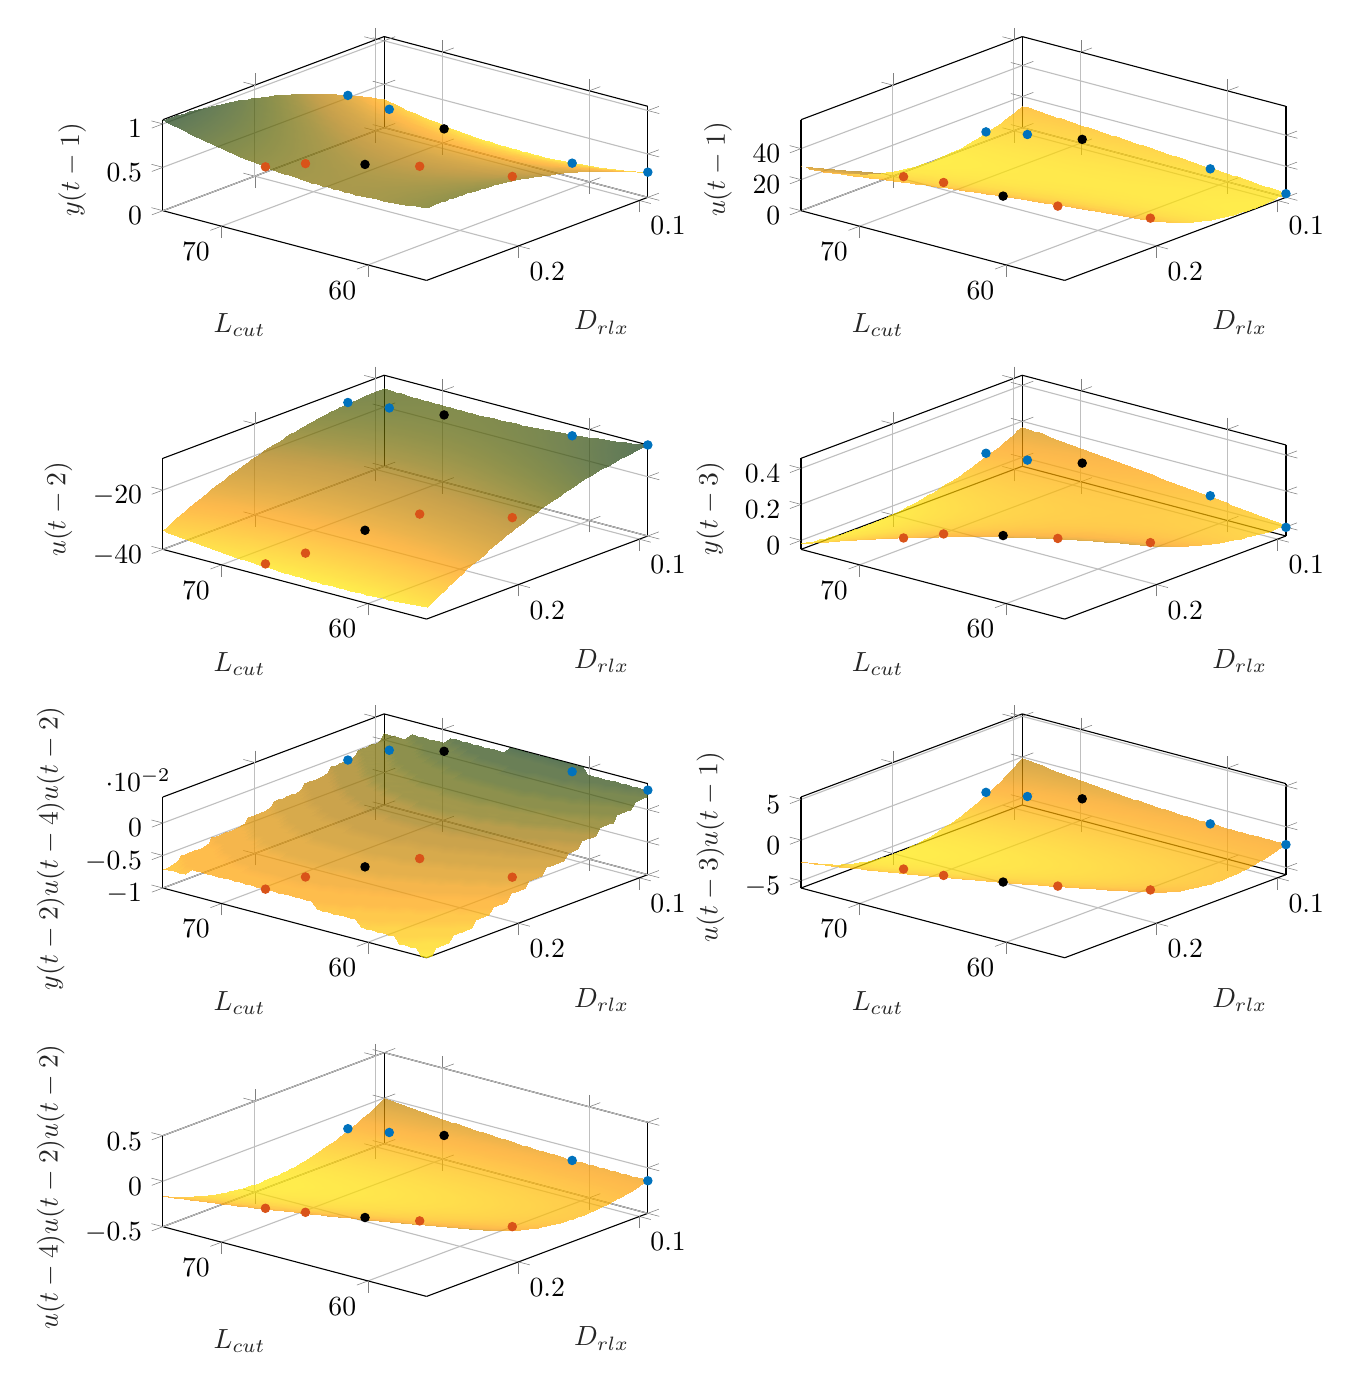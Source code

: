 % This file was created by matlab2tikz.
%
\definecolor{mycolor1}{rgb}{0.0,0.447,0.741}%
\definecolor{mycolor2}{rgb}{0.85,0.325,0.098}%
%
\begin{tikzpicture}

\begin{axis}[%
width=6.159cm,
height=3.097cm,
at={(0cm,12.903cm)},
scale only axis,
xmin=56,
xmax=74,
tick align=outside,
xlabel style={font=\color{white!15!black}},
xlabel={$L_{cut}$},
ymin=0.093,
ymax=0.276,
ylabel style={font=\color{white!15!black}},
ylabel={$D_{rlx}$},
zmin=0,
zmax=1.049,
zlabel style={font=\color{white!15!black}},
zlabel={$y(t-1)$},
view={-140}{50},
axis background/.style={fill=white},
xmajorgrids,
ymajorgrids,
zmajorgrids
]
\addplot3[only marks, mark=*, mark options={}, mark size=1.5pt, color=mycolor1, fill=mycolor1] table[row sep=crcr]{%
x	y	z\\
74	0.123	0.528\\
72	0.113	0.405\\
61	0.095	0.181\\
56	0.093	0.29\\
};
\addplot3[only marks, mark=*, mark options={}, mark size=1.5pt, color=mycolor2, fill=mycolor2] table[row sep=crcr]{%
x	y	z\\
67	0.276	0.818\\
66	0.255	0.79\\
62	0.209	0.697\\
57	0.193	0.719\\
};
\addplot3[only marks, mark=*, mark options={}, mark size=1.5pt, color=black, fill=black] table[row sep=crcr]{%
x	y	z\\
69	0.104	0.266\\
};
\addplot3[only marks, mark=*, mark options={}, mark size=1.5pt, color=black, fill=black] table[row sep=crcr]{%
x	y	z\\
64	0.23	0.739\\
};

\addplot3[%
surf,
fill opacity=0.7, shader=interp, colormap={mymap}{[1pt] rgb(0pt)=(1,0.906,0); rgb(1pt)=(1,0.902,0); rgb(2pt)=(1,0.898,0); rgb(3pt)=(1,0.894,0); rgb(4pt)=(1,0.89,0); rgb(5pt)=(1,0.886,0); rgb(6pt)=(1,0.882,0); rgb(7pt)=(1,0.879,0); rgb(8pt)=(1,0.875,0); rgb(9pt)=(1,0.871,0); rgb(10pt)=(1,0.867,0); rgb(11pt)=(1,0.863,0); rgb(12pt)=(1,0.859,0); rgb(13pt)=(1,0.855,0); rgb(14pt)=(1,0.852,0); rgb(15pt)=(1,0.848,0); rgb(16pt)=(1,0.844,0); rgb(17pt)=(1,0.84,0); rgb(18pt)=(1,0.836,0); rgb(19pt)=(1,0.832,0); rgb(20pt)=(1,0.829,0); rgb(21pt)=(1,0.825,0); rgb(22pt)=(1,0.821,0); rgb(23pt)=(1,0.817,0); rgb(24pt)=(1,0.814,0); rgb(25pt)=(1,0.81,0); rgb(26pt)=(1,0.806,0); rgb(27pt)=(1,0.802,0); rgb(28pt)=(1,0.798,0); rgb(29pt)=(1,0.795,0); rgb(30pt)=(1,0.791,0); rgb(31pt)=(1,0.787,0); rgb(32pt)=(1,0.783,0); rgb(33pt)=(1,0.78,0); rgb(34pt)=(1,0.776,0); rgb(35pt)=(1,0.772,0); rgb(36pt)=(1,0.769,0); rgb(37pt)=(1,0.765,0); rgb(38pt)=(1,0.761,0); rgb(39pt)=(1,0.758,0); rgb(40pt)=(1,0.754,0); rgb(41pt)=(1,0.75,0); rgb(42pt)=(1,0.746,0); rgb(43pt)=(1,0.743,0); rgb(44pt)=(1,0.739,0); rgb(45pt)=(1,0.736,0); rgb(46pt)=(1,0.732,0); rgb(47pt)=(1,0.728,0); rgb(48pt)=(1,0.725,0); rgb(49pt)=(1,0.721,0); rgb(50pt)=(1,0.717,0); rgb(51pt)=(1,0.714,0); rgb(52pt)=(1.0,0.71,0); rgb(53pt)=(1.0,0.706,0); rgb(54pt)=(1.0,0.703,0); rgb(55pt)=(1.0,0.699,0); rgb(56pt)=(1.0,0.695,0); rgb(57pt)=(1.0,0.691,0); rgb(58pt)=(1.0,0.687,0); rgb(59pt)=(1.0,0.683,0); rgb(60pt)=(0.999,0.679,0); rgb(61pt)=(0.999,0.675,0); rgb(62pt)=(0.999,0.672,0); rgb(63pt)=(0.999,0.668,0); rgb(64pt)=(0.999,0.664,0); rgb(65pt)=(0.999,0.66,0); rgb(66pt)=(0.999,0.656,0); rgb(67pt)=(0.998,0.653,0); rgb(68pt)=(0.998,0.649,0); rgb(69pt)=(0.998,0.646,0); rgb(70pt)=(0.998,0.642,0); rgb(71pt)=(0.998,0.639,0); rgb(72pt)=(0.997,0.636,0); rgb(73pt)=(0.997,0.633,0); rgb(74pt)=(0.997,0.63,0); rgb(75pt)=(0.997,0.627,0); rgb(76pt)=(0.996,0.625,0); rgb(77pt)=(0.996,0.622,0); rgb(78pt)=(0.995,0.62,0); rgb(79pt)=(0.993,0.618,0); rgb(80pt)=(0.991,0.616,0); rgb(81pt)=(0.989,0.614,0); rgb(82pt)=(0.986,0.611,0); rgb(83pt)=(0.982,0.61,0); rgb(84pt)=(0.979,0.608,0); rgb(85pt)=(0.974,0.606,0); rgb(86pt)=(0.97,0.604,0); rgb(87pt)=(0.965,0.602,0); rgb(88pt)=(0.96,0.601,0); rgb(89pt)=(0.955,0.599,0); rgb(90pt)=(0.95,0.597,0); rgb(91pt)=(0.944,0.595,0); rgb(92pt)=(0.939,0.594,0); rgb(93pt)=(0.933,0.592,0); rgb(94pt)=(0.927,0.591,0); rgb(95pt)=(0.922,0.589,0); rgb(96pt)=(0.916,0.587,0); rgb(97pt)=(0.911,0.585,0); rgb(98pt)=(0.905,0.584,0); rgb(99pt)=(0.9,0.582,0); rgb(100pt)=(0.895,0.58,0); rgb(101pt)=(0.891,0.578,0); rgb(102pt)=(0.886,0.576,0); rgb(103pt)=(0.882,0.575,0); rgb(104pt)=(0.878,0.573,0); rgb(105pt)=(0.874,0.571,0); rgb(106pt)=(0.869,0.569,0); rgb(107pt)=(0.865,0.567,0); rgb(108pt)=(0.861,0.565,0); rgb(109pt)=(0.857,0.563,0); rgb(110pt)=(0.852,0.561,0); rgb(111pt)=(0.848,0.559,0); rgb(112pt)=(0.844,0.557,0); rgb(113pt)=(0.84,0.555,0); rgb(114pt)=(0.836,0.553,0); rgb(115pt)=(0.832,0.551,0); rgb(116pt)=(0.827,0.549,0); rgb(117pt)=(0.823,0.547,0); rgb(118pt)=(0.819,0.545,0); rgb(119pt)=(0.815,0.543,0); rgb(120pt)=(0.811,0.541,0); rgb(121pt)=(0.807,0.539,0); rgb(122pt)=(0.803,0.537,0); rgb(123pt)=(0.799,0.535,0); rgb(124pt)=(0.794,0.533,0); rgb(125pt)=(0.79,0.531,0); rgb(126pt)=(0.786,0.528,0); rgb(127pt)=(0.782,0.526,0); rgb(128pt)=(0.778,0.524,0); rgb(129pt)=(0.775,0.522,0); rgb(130pt)=(0.771,0.52,0); rgb(131pt)=(0.767,0.518,0); rgb(132pt)=(0.763,0.516,0); rgb(133pt)=(0.76,0.514,0); rgb(134pt)=(0.756,0.512,0); rgb(135pt)=(0.753,0.51,0); rgb(136pt)=(0.749,0.508,0); rgb(137pt)=(0.746,0.506,0); rgb(138pt)=(0.742,0.504,0); rgb(139pt)=(0.739,0.502,0); rgb(140pt)=(0.735,0.5,0); rgb(141pt)=(0.732,0.498,0); rgb(142pt)=(0.728,0.496,0); rgb(143pt)=(0.725,0.494,0); rgb(144pt)=(0.721,0.492,0); rgb(145pt)=(0.717,0.49,0); rgb(146pt)=(0.713,0.488,0); rgb(147pt)=(0.709,0.486,0); rgb(148pt)=(0.705,0.484,0); rgb(149pt)=(0.701,0.482,0); rgb(150pt)=(0.696,0.48,0); rgb(151pt)=(0.692,0.478,0); rgb(152pt)=(0.687,0.476,0); rgb(153pt)=(0.682,0.475,0); rgb(154pt)=(0.677,0.473,0); rgb(155pt)=(0.672,0.471,0); rgb(156pt)=(0.666,0.469,0); rgb(157pt)=(0.66,0.467,0); rgb(158pt)=(0.653,0.466,0); rgb(159pt)=(0.647,0.464,0); rgb(160pt)=(0.64,0.462,0); rgb(161pt)=(0.633,0.461,0); rgb(162pt)=(0.626,0.459,0); rgb(163pt)=(0.618,0.458,0); rgb(164pt)=(0.611,0.456,0); rgb(165pt)=(0.603,0.454,0); rgb(166pt)=(0.596,0.453,0); rgb(167pt)=(0.588,0.451,0); rgb(168pt)=(0.58,0.45,0); rgb(169pt)=(0.572,0.448,0); rgb(170pt)=(0.565,0.446,0); rgb(171pt)=(0.557,0.445,0); rgb(172pt)=(0.549,0.443,0); rgb(173pt)=(0.541,0.441,0); rgb(174pt)=(0.534,0.44,0); rgb(175pt)=(0.527,0.438,0); rgb(176pt)=(0.519,0.436,0); rgb(177pt)=(0.512,0.434,0); rgb(178pt)=(0.505,0.432,0); rgb(179pt)=(0.499,0.43,3.925e-06); rgb(180pt)=(0.492,0.429,3.5e-05); rgb(181pt)=(0.485,0.427,9.631e-05); rgb(182pt)=(0.479,0.425,0.0); rgb(183pt)=(0.472,0.423,0.0); rgb(184pt)=(0.466,0.421,0.0); rgb(185pt)=(0.459,0.419,0.001); rgb(186pt)=(0.452,0.417,0.001); rgb(187pt)=(0.446,0.414,0.001); rgb(188pt)=(0.439,0.412,0.001); rgb(189pt)=(0.433,0.41,0.002); rgb(190pt)=(0.427,0.408,0.002); rgb(191pt)=(0.42,0.406,0.002); rgb(192pt)=(0.414,0.404,0.003); rgb(193pt)=(0.407,0.402,0.003); rgb(194pt)=(0.401,0.399,0.003); rgb(195pt)=(0.395,0.397,0.004); rgb(196pt)=(0.389,0.395,0.004); rgb(197pt)=(0.383,0.393,0.004); rgb(198pt)=(0.377,0.39,0.005); rgb(199pt)=(0.371,0.388,0.005); rgb(200pt)=(0.365,0.386,0.006); rgb(201pt)=(0.359,0.383,0.006); rgb(202pt)=(0.353,0.381,0.007); rgb(203pt)=(0.347,0.379,0.007); rgb(204pt)=(0.341,0.376,0.008); rgb(205pt)=(0.335,0.374,0.008); rgb(206pt)=(0.33,0.372,0.009); rgb(207pt)=(0.324,0.369,0.01); rgb(208pt)=(0.319,0.367,0.012); rgb(209pt)=(0.313,0.364,0.013); rgb(210pt)=(0.308,0.362,0.014); rgb(211pt)=(0.302,0.359,0.016); rgb(212pt)=(0.297,0.357,0.018); rgb(213pt)=(0.292,0.354,0.02); rgb(214pt)=(0.286,0.351,0.022); rgb(215pt)=(0.281,0.349,0.024); rgb(216pt)=(0.276,0.346,0.026); rgb(217pt)=(0.271,0.344,0.028); rgb(218pt)=(0.265,0.341,0.03); rgb(219pt)=(0.26,0.338,0.032); rgb(220pt)=(0.255,0.335,0.034); rgb(221pt)=(0.25,0.333,0.036); rgb(222pt)=(0.245,0.33,0.038); rgb(223pt)=(0.24,0.327,0.04); rgb(224pt)=(0.235,0.325,0.042); rgb(225pt)=(0.23,0.322,0.044); rgb(226pt)=(0.225,0.319,0.046); rgb(227pt)=(0.22,0.317,0.048); rgb(228pt)=(0.215,0.314,0.049); rgb(229pt)=(0.21,0.311,0.05); rgb(230pt)=(0.205,0.308,0.052); rgb(231pt)=(0.201,0.306,0.053); rgb(232pt)=(0.196,0.303,0.054); rgb(233pt)=(0.191,0.3,0.055); rgb(234pt)=(0.186,0.298,0.056); rgb(235pt)=(0.181,0.295,0.057); rgb(236pt)=(0.176,0.292,0.058); rgb(237pt)=(0.172,0.289,0.06); rgb(238pt)=(0.167,0.287,0.061); rgb(239pt)=(0.162,0.284,0.062); rgb(240pt)=(0.158,0.281,0.063); rgb(241pt)=(0.153,0.278,0.064); rgb(242pt)=(0.148,0.276,0.065); rgb(243pt)=(0.144,0.273,0.066); rgb(244pt)=(0.139,0.27,0.066); rgb(245pt)=(0.135,0.267,0.067); rgb(246pt)=(0.13,0.265,0.068); rgb(247pt)=(0.125,0.262,0.069); rgb(248pt)=(0.121,0.259,0.07); rgb(249pt)=(0.116,0.256,0.071); rgb(250pt)=(0.112,0.253,0.071); rgb(251pt)=(0.108,0.251,0.072); rgb(252pt)=(0.103,0.248,0.073); rgb(253pt)=(0.099,0.245,0.073); rgb(254pt)=(0.095,0.242,0.074); rgb(255pt)=(0.09,0.239,0.075)}, mesh/rows=49]
table[row sep=crcr, point meta=\thisrow{c}] {%
%
x	y	z	c\\
56	0.093	0.287	0.287\\
56	0.097	0.311	0.311\\
56	0.1	0.334	0.334\\
56	0.104	0.356	0.356\\
56	0.108	0.378	0.378\\
56	0.111	0.4	0.4\\
56	0.115	0.421	0.421\\
56	0.119	0.441	0.441\\
56	0.122	0.461	0.461\\
56	0.126	0.481	0.481\\
56	0.13	0.499	0.499\\
56	0.133	0.518	0.518\\
56	0.137	0.536	0.536\\
56	0.141	0.553	0.553\\
56	0.144	0.57	0.57\\
56	0.148	0.587	0.587\\
56	0.152	0.602	0.602\\
56	0.155	0.618	0.618\\
56	0.159	0.633	0.633\\
56	0.163	0.647	0.647\\
56	0.166	0.661	0.661\\
56	0.17	0.674	0.674\\
56	0.174	0.687	0.687\\
56	0.177	0.699	0.699\\
56	0.181	0.711	0.711\\
56	0.184	0.722	0.722\\
56	0.188	0.733	0.733\\
56	0.192	0.743	0.743\\
56	0.195	0.753	0.753\\
56	0.199	0.762	0.762\\
56	0.203	0.771	0.771\\
56	0.206	0.779	0.779\\
56	0.21	0.787	0.787\\
56	0.214	0.794	0.794\\
56	0.217	0.801	0.801\\
56	0.221	0.807	0.807\\
56	0.225	0.813	0.813\\
56	0.228	0.818	0.818\\
56	0.232	0.822	0.822\\
56	0.236	0.827	0.827\\
56	0.239	0.83	0.83\\
56	0.243	0.833	0.833\\
56	0.247	0.836	0.836\\
56	0.25	0.838	0.838\\
56	0.254	0.84	0.84\\
56	0.258	0.841	0.841\\
56	0.261	0.841	0.841\\
56	0.265	0.841	0.841\\
56	0.269	0.841	0.841\\
56	0.272	0.84	0.84\\
56	0.276	0.838	0.838\\
56.375	0.093	0.275	0.275\\
56.375	0.097	0.299	0.299\\
56.375	0.1	0.322	0.322\\
56.375	0.104	0.344	0.344\\
56.375	0.108	0.366	0.366\\
56.375	0.111	0.388	0.388\\
56.375	0.115	0.409	0.409\\
56.375	0.119	0.43	0.43\\
56.375	0.122	0.45	0.45\\
56.375	0.126	0.469	0.469\\
56.375	0.13	0.488	0.488\\
56.375	0.133	0.507	0.507\\
56.375	0.137	0.525	0.525\\
56.375	0.141	0.542	0.542\\
56.375	0.144	0.559	0.559\\
56.375	0.148	0.576	0.576\\
56.375	0.152	0.592	0.592\\
56.375	0.155	0.607	0.607\\
56.375	0.159	0.622	0.622\\
56.375	0.163	0.636	0.636\\
56.375	0.166	0.65	0.65\\
56.375	0.17	0.664	0.664\\
56.375	0.174	0.676	0.676\\
56.375	0.177	0.689	0.689\\
56.375	0.181	0.701	0.701\\
56.375	0.184	0.712	0.712\\
56.375	0.188	0.723	0.723\\
56.375	0.192	0.733	0.733\\
56.375	0.195	0.743	0.743\\
56.375	0.199	0.752	0.752\\
56.375	0.203	0.761	0.761\\
56.375	0.206	0.769	0.769\\
56.375	0.21	0.777	0.777\\
56.375	0.214	0.785	0.785\\
56.375	0.217	0.791	0.791\\
56.375	0.221	0.798	0.798\\
56.375	0.225	0.803	0.803\\
56.375	0.228	0.808	0.808\\
56.375	0.232	0.813	0.813\\
56.375	0.236	0.817	0.817\\
56.375	0.239	0.821	0.821\\
56.375	0.243	0.824	0.824\\
56.375	0.247	0.827	0.827\\
56.375	0.25	0.829	0.829\\
56.375	0.254	0.831	0.831\\
56.375	0.258	0.832	0.832\\
56.375	0.261	0.833	0.833\\
56.375	0.265	0.833	0.833\\
56.375	0.269	0.832	0.832\\
56.375	0.272	0.831	0.831\\
56.375	0.276	0.83	0.83\\
56.75	0.093	0.264	0.264\\
56.75	0.097	0.287	0.287\\
56.75	0.1	0.31	0.31\\
56.75	0.104	0.333	0.333\\
56.75	0.108	0.355	0.355\\
56.75	0.111	0.377	0.377\\
56.75	0.115	0.398	0.398\\
56.75	0.119	0.419	0.419\\
56.75	0.122	0.439	0.439\\
56.75	0.126	0.458	0.458\\
56.75	0.13	0.477	0.477\\
56.75	0.133	0.496	0.496\\
56.75	0.137	0.514	0.514\\
56.75	0.141	0.532	0.532\\
56.75	0.144	0.549	0.549\\
56.75	0.148	0.565	0.565\\
56.75	0.152	0.581	0.581\\
56.75	0.155	0.597	0.597\\
56.75	0.159	0.612	0.612\\
56.75	0.163	0.626	0.626\\
56.75	0.166	0.64	0.64\\
56.75	0.17	0.654	0.654\\
56.75	0.174	0.667	0.667\\
56.75	0.177	0.679	0.679\\
56.75	0.181	0.691	0.691\\
56.75	0.184	0.702	0.702\\
56.75	0.188	0.713	0.713\\
56.75	0.192	0.724	0.724\\
56.75	0.195	0.734	0.734\\
56.75	0.199	0.743	0.743\\
56.75	0.203	0.752	0.752\\
56.75	0.206	0.76	0.76\\
56.75	0.21	0.768	0.768\\
56.75	0.214	0.775	0.775\\
56.75	0.217	0.782	0.782\\
56.75	0.221	0.789	0.789\\
56.75	0.225	0.794	0.794\\
56.75	0.228	0.8	0.8\\
56.75	0.232	0.804	0.804\\
56.75	0.236	0.809	0.809\\
56.75	0.239	0.812	0.812\\
56.75	0.243	0.816	0.816\\
56.75	0.247	0.818	0.818\\
56.75	0.25	0.821	0.821\\
56.75	0.254	0.822	0.822\\
56.75	0.258	0.824	0.824\\
56.75	0.261	0.824	0.824\\
56.75	0.265	0.825	0.825\\
56.75	0.269	0.824	0.824\\
56.75	0.272	0.823	0.823\\
56.75	0.276	0.822	0.822\\
57.125	0.093	0.253	0.253\\
57.125	0.097	0.276	0.276\\
57.125	0.1	0.3	0.3\\
57.125	0.104	0.322	0.322\\
57.125	0.108	0.345	0.345\\
57.125	0.111	0.366	0.366\\
57.125	0.115	0.388	0.388\\
57.125	0.119	0.408	0.408\\
57.125	0.122	0.428	0.428\\
57.125	0.126	0.448	0.448\\
57.125	0.13	0.467	0.467\\
57.125	0.133	0.486	0.486\\
57.125	0.137	0.504	0.504\\
57.125	0.141	0.522	0.522\\
57.125	0.144	0.539	0.539\\
57.125	0.148	0.555	0.555\\
57.125	0.152	0.571	0.571\\
57.125	0.155	0.587	0.587\\
57.125	0.159	0.602	0.602\\
57.125	0.163	0.617	0.617\\
57.125	0.166	0.631	0.631\\
57.125	0.17	0.644	0.644\\
57.125	0.174	0.657	0.657\\
57.125	0.177	0.67	0.67\\
57.125	0.181	0.682	0.682\\
57.125	0.184	0.693	0.693\\
57.125	0.188	0.704	0.704\\
57.125	0.192	0.715	0.715\\
57.125	0.195	0.725	0.725\\
57.125	0.199	0.734	0.734\\
57.125	0.203	0.743	0.743\\
57.125	0.206	0.752	0.752\\
57.125	0.21	0.759	0.759\\
57.125	0.214	0.767	0.767\\
57.125	0.217	0.774	0.774\\
57.125	0.221	0.78	0.78\\
57.125	0.225	0.786	0.786\\
57.125	0.228	0.791	0.791\\
57.125	0.232	0.796	0.796\\
57.125	0.236	0.801	0.801\\
57.125	0.239	0.804	0.804\\
57.125	0.243	0.808	0.808\\
57.125	0.247	0.811	0.811\\
57.125	0.25	0.813	0.813\\
57.125	0.254	0.815	0.815\\
57.125	0.258	0.816	0.816\\
57.125	0.261	0.817	0.817\\
57.125	0.265	0.817	0.817\\
57.125	0.269	0.817	0.817\\
57.125	0.272	0.816	0.816\\
57.125	0.276	0.815	0.815\\
57.5	0.093	0.242	0.242\\
57.5	0.097	0.266	0.266\\
57.5	0.1	0.289	0.289\\
57.5	0.104	0.312	0.312\\
57.5	0.108	0.335	0.335\\
57.5	0.111	0.356	0.356\\
57.5	0.115	0.378	0.378\\
57.5	0.119	0.398	0.398\\
57.5	0.122	0.419	0.419\\
57.5	0.126	0.438	0.438\\
57.5	0.13	0.458	0.458\\
57.5	0.133	0.476	0.476\\
57.5	0.137	0.495	0.495\\
57.5	0.141	0.512	0.512\\
57.5	0.144	0.529	0.529\\
57.5	0.148	0.546	0.546\\
57.5	0.152	0.562	0.562\\
57.5	0.155	0.578	0.578\\
57.5	0.159	0.593	0.593\\
57.5	0.163	0.608	0.608\\
57.5	0.166	0.622	0.622\\
57.5	0.17	0.635	0.635\\
57.5	0.174	0.648	0.648\\
57.5	0.177	0.661	0.661\\
57.5	0.181	0.673	0.673\\
57.5	0.184	0.685	0.685\\
57.5	0.188	0.696	0.696\\
57.5	0.192	0.706	0.706\\
57.5	0.195	0.716	0.716\\
57.5	0.199	0.726	0.726\\
57.5	0.203	0.735	0.735\\
57.5	0.206	0.743	0.743\\
57.5	0.21	0.751	0.751\\
57.5	0.214	0.759	0.759\\
57.5	0.217	0.766	0.766\\
57.5	0.221	0.772	0.772\\
57.5	0.225	0.778	0.778\\
57.5	0.228	0.784	0.784\\
57.5	0.232	0.789	0.789\\
57.5	0.236	0.793	0.793\\
57.5	0.239	0.797	0.797\\
57.5	0.243	0.8	0.8\\
57.5	0.247	0.803	0.803\\
57.5	0.25	0.806	0.806\\
57.5	0.254	0.807	0.807\\
57.5	0.258	0.809	0.809\\
57.5	0.261	0.81	0.81\\
57.5	0.265	0.81	0.81\\
57.5	0.269	0.81	0.81\\
57.5	0.272	0.809	0.809\\
57.5	0.276	0.808	0.808\\
57.875	0.093	0.233	0.233\\
57.875	0.097	0.256	0.256\\
57.875	0.1	0.28	0.28\\
57.875	0.104	0.303	0.303\\
57.875	0.108	0.325	0.325\\
57.875	0.111	0.347	0.347\\
57.875	0.115	0.368	0.368\\
57.875	0.119	0.389	0.389\\
57.875	0.122	0.409	0.409\\
57.875	0.126	0.429	0.429\\
57.875	0.13	0.448	0.448\\
57.875	0.133	0.467	0.467\\
57.875	0.137	0.486	0.486\\
57.875	0.141	0.503	0.503\\
57.875	0.144	0.521	0.521\\
57.875	0.148	0.537	0.537\\
57.875	0.152	0.554	0.554\\
57.875	0.155	0.569	0.569\\
57.875	0.159	0.584	0.584\\
57.875	0.163	0.599	0.599\\
57.875	0.166	0.613	0.613\\
57.875	0.17	0.627	0.627\\
57.875	0.174	0.64	0.64\\
57.875	0.177	0.653	0.653\\
57.875	0.181	0.665	0.665\\
57.875	0.184	0.677	0.677\\
57.875	0.188	0.688	0.688\\
57.875	0.192	0.698	0.698\\
57.875	0.195	0.709	0.709\\
57.875	0.199	0.718	0.718\\
57.875	0.203	0.727	0.727\\
57.875	0.206	0.736	0.736\\
57.875	0.21	0.744	0.744\\
57.875	0.214	0.751	0.751\\
57.875	0.217	0.758	0.758\\
57.875	0.221	0.765	0.765\\
57.875	0.225	0.771	0.771\\
57.875	0.228	0.776	0.776\\
57.875	0.232	0.781	0.781\\
57.875	0.236	0.786	0.786\\
57.875	0.239	0.79	0.79\\
57.875	0.243	0.793	0.793\\
57.875	0.247	0.796	0.796\\
57.875	0.25	0.799	0.799\\
57.875	0.254	0.801	0.801\\
57.875	0.258	0.802	0.802\\
57.875	0.261	0.803	0.803\\
57.875	0.265	0.804	0.804\\
57.875	0.269	0.803	0.803\\
57.875	0.272	0.803	0.803\\
57.875	0.276	0.802	0.802\\
58.25	0.093	0.223	0.223\\
58.25	0.097	0.247	0.247\\
58.25	0.1	0.271	0.271\\
58.25	0.104	0.294	0.294\\
58.25	0.108	0.316	0.316\\
58.25	0.111	0.338	0.338\\
58.25	0.115	0.359	0.359\\
58.25	0.119	0.38	0.38\\
58.25	0.122	0.401	0.401\\
58.25	0.126	0.421	0.421\\
58.25	0.13	0.44	0.44\\
58.25	0.133	0.459	0.459\\
58.25	0.137	0.477	0.477\\
58.25	0.141	0.495	0.495\\
58.25	0.144	0.512	0.512\\
58.25	0.148	0.529	0.529\\
58.25	0.152	0.545	0.545\\
58.25	0.155	0.561	0.561\\
58.25	0.159	0.576	0.576\\
58.25	0.163	0.591	0.591\\
58.25	0.166	0.606	0.606\\
58.25	0.17	0.619	0.619\\
58.25	0.174	0.633	0.633\\
58.25	0.177	0.645	0.645\\
58.25	0.181	0.657	0.657\\
58.25	0.184	0.669	0.669\\
58.25	0.188	0.68	0.68\\
58.25	0.192	0.691	0.691\\
58.25	0.195	0.701	0.701\\
58.25	0.199	0.711	0.711\\
58.25	0.203	0.72	0.72\\
58.25	0.206	0.729	0.729\\
58.25	0.21	0.737	0.737\\
58.25	0.214	0.744	0.744\\
58.25	0.217	0.752	0.752\\
58.25	0.221	0.758	0.758\\
58.25	0.225	0.764	0.764\\
58.25	0.228	0.77	0.77\\
58.25	0.232	0.775	0.775\\
58.25	0.236	0.779	0.779\\
58.25	0.239	0.784	0.784\\
58.25	0.243	0.787	0.787\\
58.25	0.247	0.79	0.79\\
58.25	0.25	0.793	0.793\\
58.25	0.254	0.795	0.795\\
58.25	0.258	0.796	0.796\\
58.25	0.261	0.797	0.797\\
58.25	0.265	0.798	0.798\\
58.25	0.269	0.798	0.798\\
58.25	0.272	0.797	0.797\\
58.25	0.276	0.796	0.796\\
58.625	0.093	0.215	0.215\\
58.625	0.097	0.239	0.239\\
58.625	0.1	0.262	0.262\\
58.625	0.104	0.285	0.285\\
58.625	0.108	0.308	0.308\\
58.625	0.111	0.33	0.33\\
58.625	0.115	0.351	0.351\\
58.625	0.119	0.372	0.372\\
58.625	0.122	0.393	0.393\\
58.625	0.126	0.412	0.412\\
58.625	0.13	0.432	0.432\\
58.625	0.133	0.451	0.451\\
58.625	0.137	0.469	0.469\\
58.625	0.141	0.487	0.487\\
58.625	0.144	0.505	0.505\\
58.625	0.148	0.521	0.521\\
58.625	0.152	0.538	0.538\\
58.625	0.155	0.554	0.554\\
58.625	0.159	0.569	0.569\\
58.625	0.163	0.584	0.584\\
58.625	0.166	0.598	0.598\\
58.625	0.17	0.612	0.612\\
58.625	0.174	0.625	0.625\\
58.625	0.177	0.638	0.638\\
58.625	0.181	0.65	0.65\\
58.625	0.184	0.662	0.662\\
58.625	0.188	0.673	0.673\\
58.625	0.192	0.684	0.684\\
58.625	0.195	0.694	0.694\\
58.625	0.199	0.704	0.704\\
58.625	0.203	0.713	0.713\\
58.625	0.206	0.722	0.722\\
58.625	0.21	0.73	0.73\\
58.625	0.214	0.738	0.738\\
58.625	0.217	0.745	0.745\\
58.625	0.221	0.752	0.752\\
58.625	0.225	0.758	0.758\\
58.625	0.228	0.764	0.764\\
58.625	0.232	0.769	0.769\\
58.625	0.236	0.774	0.774\\
58.625	0.239	0.778	0.778\\
58.625	0.243	0.781	0.781\\
58.625	0.247	0.784	0.784\\
58.625	0.25	0.787	0.787\\
58.625	0.254	0.789	0.789\\
58.625	0.258	0.791	0.791\\
58.625	0.261	0.792	0.792\\
58.625	0.265	0.792	0.792\\
58.625	0.269	0.792	0.792\\
58.625	0.272	0.792	0.792\\
58.625	0.276	0.791	0.791\\
59	0.093	0.206	0.206\\
59	0.097	0.23	0.23\\
59	0.1	0.254	0.254\\
59	0.104	0.277	0.277\\
59	0.108	0.3	0.3\\
59	0.111	0.322	0.322\\
59	0.115	0.343	0.343\\
59	0.119	0.364	0.364\\
59	0.122	0.385	0.385\\
59	0.126	0.405	0.405\\
59	0.13	0.424	0.424\\
59	0.133	0.443	0.443\\
59	0.137	0.462	0.462\\
59	0.141	0.48	0.48\\
59	0.144	0.497	0.497\\
59	0.148	0.514	0.514\\
59	0.152	0.531	0.531\\
59	0.155	0.547	0.547\\
59	0.159	0.562	0.562\\
59	0.163	0.577	0.577\\
59	0.166	0.591	0.591\\
59	0.17	0.605	0.605\\
59	0.174	0.619	0.619\\
59	0.177	0.632	0.632\\
59	0.181	0.644	0.644\\
59	0.184	0.656	0.656\\
59	0.188	0.667	0.667\\
59	0.192	0.678	0.678\\
59	0.195	0.688	0.688\\
59	0.199	0.698	0.698\\
59	0.203	0.707	0.707\\
59	0.206	0.716	0.716\\
59	0.21	0.724	0.724\\
59	0.214	0.732	0.732\\
59	0.217	0.74	0.74\\
59	0.221	0.746	0.746\\
59	0.225	0.752	0.752\\
59	0.228	0.758	0.758\\
59	0.232	0.763	0.763\\
59	0.236	0.768	0.768\\
59	0.239	0.772	0.772\\
59	0.243	0.776	0.776\\
59	0.247	0.779	0.779\\
59	0.25	0.782	0.782\\
59	0.254	0.784	0.784\\
59	0.258	0.786	0.786\\
59	0.261	0.787	0.787\\
59	0.265	0.787	0.787\\
59	0.269	0.787	0.787\\
59	0.272	0.787	0.787\\
59	0.276	0.786	0.786\\
59.375	0.093	0.199	0.199\\
59.375	0.097	0.223	0.223\\
59.375	0.1	0.247	0.247\\
59.375	0.104	0.27	0.27\\
59.375	0.108	0.292	0.292\\
59.375	0.111	0.314	0.314\\
59.375	0.115	0.336	0.336\\
59.375	0.119	0.357	0.357\\
59.375	0.122	0.378	0.378\\
59.375	0.126	0.398	0.398\\
59.375	0.13	0.418	0.418\\
59.375	0.133	0.437	0.437\\
59.375	0.137	0.455	0.455\\
59.375	0.141	0.473	0.473\\
59.375	0.144	0.491	0.491\\
59.375	0.148	0.508	0.508\\
59.375	0.152	0.524	0.524\\
59.375	0.155	0.54	0.54\\
59.375	0.159	0.556	0.556\\
59.375	0.163	0.571	0.571\\
59.375	0.166	0.585	0.585\\
59.375	0.17	0.599	0.599\\
59.375	0.174	0.613	0.613\\
59.375	0.177	0.626	0.626\\
59.375	0.181	0.638	0.638\\
59.375	0.184	0.65	0.65\\
59.375	0.188	0.661	0.661\\
59.375	0.192	0.672	0.672\\
59.375	0.195	0.683	0.683\\
59.375	0.199	0.693	0.693\\
59.375	0.203	0.702	0.702\\
59.375	0.206	0.711	0.711\\
59.375	0.21	0.719	0.719\\
59.375	0.214	0.727	0.727\\
59.375	0.217	0.734	0.734\\
59.375	0.221	0.741	0.741\\
59.375	0.225	0.747	0.747\\
59.375	0.228	0.753	0.753\\
59.375	0.232	0.759	0.759\\
59.375	0.236	0.763	0.763\\
59.375	0.239	0.768	0.768\\
59.375	0.243	0.771	0.771\\
59.375	0.247	0.775	0.775\\
59.375	0.25	0.777	0.777\\
59.375	0.254	0.78	0.78\\
59.375	0.258	0.781	0.781\\
59.375	0.261	0.782	0.782\\
59.375	0.265	0.783	0.783\\
59.375	0.269	0.783	0.783\\
59.375	0.272	0.783	0.783\\
59.375	0.276	0.782	0.782\\
59.75	0.093	0.192	0.192\\
59.75	0.097	0.216	0.216\\
59.75	0.1	0.24	0.24\\
59.75	0.104	0.263	0.263\\
59.75	0.108	0.286	0.286\\
59.75	0.111	0.308	0.308\\
59.75	0.115	0.329	0.329\\
59.75	0.119	0.351	0.351\\
59.75	0.122	0.371	0.371\\
59.75	0.126	0.391	0.391\\
59.75	0.13	0.411	0.411\\
59.75	0.133	0.43	0.43\\
59.75	0.137	0.449	0.449\\
59.75	0.141	0.467	0.467\\
59.75	0.144	0.485	0.485\\
59.75	0.148	0.502	0.502\\
59.75	0.152	0.518	0.518\\
59.75	0.155	0.534	0.534\\
59.75	0.159	0.55	0.55\\
59.75	0.163	0.565	0.565\\
59.75	0.166	0.58	0.58\\
59.75	0.17	0.594	0.594\\
59.75	0.174	0.607	0.607\\
59.75	0.177	0.62	0.62\\
59.75	0.181	0.633	0.633\\
59.75	0.184	0.645	0.645\\
59.75	0.188	0.656	0.656\\
59.75	0.192	0.667	0.667\\
59.75	0.195	0.678	0.678\\
59.75	0.199	0.688	0.688\\
59.75	0.203	0.697	0.697\\
59.75	0.206	0.706	0.706\\
59.75	0.21	0.714	0.714\\
59.75	0.214	0.722	0.722\\
59.75	0.217	0.73	0.73\\
59.75	0.221	0.737	0.737\\
59.75	0.225	0.743	0.743\\
59.75	0.228	0.749	0.749\\
59.75	0.232	0.754	0.754\\
59.75	0.236	0.759	0.759\\
59.75	0.239	0.763	0.763\\
59.75	0.243	0.767	0.767\\
59.75	0.247	0.77	0.77\\
59.75	0.25	0.773	0.773\\
59.75	0.254	0.776	0.776\\
59.75	0.258	0.777	0.777\\
59.75	0.261	0.779	0.779\\
59.75	0.265	0.779	0.779\\
59.75	0.269	0.78	0.78\\
59.75	0.272	0.779	0.779\\
59.75	0.276	0.779	0.779\\
60.125	0.093	0.185	0.185\\
60.125	0.097	0.209	0.209\\
60.125	0.1	0.233	0.233\\
60.125	0.104	0.257	0.257\\
60.125	0.108	0.279	0.279\\
60.125	0.111	0.302	0.302\\
60.125	0.115	0.323	0.323\\
60.125	0.119	0.345	0.345\\
60.125	0.122	0.365	0.365\\
60.125	0.126	0.386	0.386\\
60.125	0.13	0.405	0.405\\
60.125	0.133	0.425	0.425\\
60.125	0.137	0.443	0.443\\
60.125	0.141	0.461	0.461\\
60.125	0.144	0.479	0.479\\
60.125	0.148	0.496	0.496\\
60.125	0.152	0.513	0.513\\
60.125	0.155	0.529	0.529\\
60.125	0.159	0.545	0.545\\
60.125	0.163	0.56	0.56\\
60.125	0.166	0.574	0.574\\
60.125	0.17	0.589	0.589\\
60.125	0.174	0.602	0.602\\
60.125	0.177	0.615	0.615\\
60.125	0.181	0.628	0.628\\
60.125	0.184	0.64	0.64\\
60.125	0.188	0.651	0.651\\
60.125	0.192	0.663	0.663\\
60.125	0.195	0.673	0.673\\
60.125	0.199	0.683	0.683\\
60.125	0.203	0.693	0.693\\
60.125	0.206	0.702	0.702\\
60.125	0.21	0.71	0.71\\
60.125	0.214	0.718	0.718\\
60.125	0.217	0.726	0.726\\
60.125	0.221	0.732	0.732\\
60.125	0.225	0.739	0.739\\
60.125	0.228	0.745	0.745\\
60.125	0.232	0.75	0.75\\
60.125	0.236	0.755	0.755\\
60.125	0.239	0.76	0.76\\
60.125	0.243	0.764	0.764\\
60.125	0.247	0.767	0.767\\
60.125	0.25	0.77	0.77\\
60.125	0.254	0.772	0.772\\
60.125	0.258	0.774	0.774\\
60.125	0.261	0.775	0.775\\
60.125	0.265	0.776	0.776\\
60.125	0.269	0.777	0.777\\
60.125	0.272	0.776	0.776\\
60.125	0.276	0.776	0.776\\
60.5	0.093	0.179	0.179\\
60.5	0.097	0.203	0.203\\
60.5	0.1	0.227	0.227\\
60.5	0.104	0.251	0.251\\
60.5	0.108	0.274	0.274\\
60.5	0.111	0.296	0.296\\
60.5	0.115	0.318	0.318\\
60.5	0.119	0.339	0.339\\
60.5	0.122	0.36	0.36\\
60.5	0.126	0.38	0.38\\
60.5	0.13	0.4	0.4\\
60.5	0.133	0.419	0.419\\
60.5	0.137	0.438	0.438\\
60.5	0.141	0.456	0.456\\
60.5	0.144	0.474	0.474\\
60.5	0.148	0.491	0.491\\
60.5	0.152	0.508	0.508\\
60.5	0.155	0.524	0.524\\
60.5	0.159	0.54	0.54\\
60.5	0.163	0.555	0.555\\
60.5	0.166	0.57	0.57\\
60.5	0.17	0.584	0.584\\
60.5	0.174	0.598	0.598\\
60.5	0.177	0.611	0.611\\
60.5	0.181	0.624	0.624\\
60.5	0.184	0.636	0.636\\
60.5	0.188	0.647	0.647\\
60.5	0.192	0.658	0.658\\
60.5	0.195	0.669	0.669\\
60.5	0.199	0.679	0.679\\
60.5	0.203	0.689	0.689\\
60.5	0.206	0.698	0.698\\
60.5	0.21	0.706	0.706\\
60.5	0.214	0.714	0.714\\
60.5	0.217	0.722	0.722\\
60.5	0.221	0.729	0.729\\
60.5	0.225	0.736	0.736\\
60.5	0.228	0.742	0.742\\
60.5	0.232	0.747	0.747\\
60.5	0.236	0.752	0.752\\
60.5	0.239	0.756	0.756\\
60.5	0.243	0.76	0.76\\
60.5	0.247	0.764	0.764\\
60.5	0.25	0.767	0.767\\
60.5	0.254	0.769	0.769\\
60.5	0.258	0.771	0.771\\
60.5	0.261	0.773	0.773\\
60.5	0.265	0.774	0.774\\
60.5	0.269	0.774	0.774\\
60.5	0.272	0.774	0.774\\
60.5	0.276	0.773	0.773\\
60.875	0.093	0.174	0.174\\
60.875	0.097	0.198	0.198\\
60.875	0.1	0.222	0.222\\
60.875	0.104	0.245	0.245\\
60.875	0.108	0.268	0.268\\
60.875	0.111	0.291	0.291\\
60.875	0.115	0.313	0.313\\
60.875	0.119	0.334	0.334\\
60.875	0.122	0.355	0.355\\
60.875	0.126	0.375	0.375\\
60.875	0.13	0.395	0.395\\
60.875	0.133	0.415	0.415\\
60.875	0.137	0.433	0.433\\
60.875	0.141	0.452	0.452\\
60.875	0.144	0.47	0.47\\
60.875	0.148	0.487	0.487\\
60.875	0.152	0.504	0.504\\
60.875	0.155	0.52	0.52\\
60.875	0.159	0.536	0.536\\
60.875	0.163	0.551	0.551\\
60.875	0.166	0.566	0.566\\
60.875	0.17	0.58	0.58\\
60.875	0.174	0.594	0.594\\
60.875	0.177	0.607	0.607\\
60.875	0.181	0.62	0.62\\
60.875	0.184	0.632	0.632\\
60.875	0.188	0.644	0.644\\
60.875	0.192	0.655	0.655\\
60.875	0.195	0.666	0.666\\
60.875	0.199	0.676	0.676\\
60.875	0.203	0.685	0.685\\
60.875	0.206	0.695	0.695\\
60.875	0.21	0.703	0.703\\
60.875	0.214	0.711	0.711\\
60.875	0.217	0.719	0.719\\
60.875	0.221	0.726	0.726\\
60.875	0.225	0.733	0.733\\
60.875	0.228	0.739	0.739\\
60.875	0.232	0.744	0.744\\
60.875	0.236	0.749	0.749\\
60.875	0.239	0.754	0.754\\
60.875	0.243	0.758	0.758\\
60.875	0.247	0.761	0.761\\
60.875	0.25	0.764	0.764\\
60.875	0.254	0.767	0.767\\
60.875	0.258	0.769	0.769\\
60.875	0.261	0.77	0.77\\
60.875	0.265	0.771	0.771\\
60.875	0.269	0.772	0.772\\
60.875	0.272	0.772	0.772\\
60.875	0.276	0.771	0.771\\
61.25	0.093	0.169	0.169\\
61.25	0.097	0.193	0.193\\
61.25	0.1	0.217	0.217\\
61.25	0.104	0.241	0.241\\
61.25	0.108	0.264	0.264\\
61.25	0.111	0.286	0.286\\
61.25	0.115	0.308	0.308\\
61.25	0.119	0.33	0.33\\
61.25	0.122	0.351	0.351\\
61.25	0.126	0.371	0.371\\
61.25	0.13	0.391	0.391\\
61.25	0.133	0.411	0.411\\
61.25	0.137	0.429	0.429\\
61.25	0.141	0.448	0.448\\
61.25	0.144	0.466	0.466\\
61.25	0.148	0.483	0.483\\
61.25	0.152	0.5	0.5\\
61.25	0.155	0.516	0.516\\
61.25	0.159	0.532	0.532\\
61.25	0.163	0.548	0.548\\
61.25	0.166	0.562	0.562\\
61.25	0.17	0.577	0.577\\
61.25	0.174	0.591	0.591\\
61.25	0.177	0.604	0.604\\
61.25	0.181	0.617	0.617\\
61.25	0.184	0.629	0.629\\
61.25	0.188	0.641	0.641\\
61.25	0.192	0.652	0.652\\
61.25	0.195	0.663	0.663\\
61.25	0.199	0.673	0.673\\
61.25	0.203	0.683	0.683\\
61.25	0.206	0.692	0.692\\
61.25	0.21	0.701	0.701\\
61.25	0.214	0.709	0.709\\
61.25	0.217	0.716	0.716\\
61.25	0.221	0.724	0.724\\
61.25	0.225	0.73	0.73\\
61.25	0.228	0.736	0.736\\
61.25	0.232	0.742	0.742\\
61.25	0.236	0.747	0.747\\
61.25	0.239	0.752	0.752\\
61.25	0.243	0.756	0.756\\
61.25	0.247	0.76	0.76\\
61.25	0.25	0.763	0.763\\
61.25	0.254	0.765	0.765\\
61.25	0.258	0.767	0.767\\
61.25	0.261	0.769	0.769\\
61.25	0.265	0.77	0.77\\
61.25	0.269	0.77	0.77\\
61.25	0.272	0.77	0.77\\
61.25	0.276	0.77	0.77\\
61.625	0.093	0.164	0.164\\
61.625	0.097	0.189	0.189\\
61.625	0.1	0.213	0.213\\
61.625	0.104	0.237	0.237\\
61.625	0.108	0.26	0.26\\
61.625	0.111	0.282	0.282\\
61.625	0.115	0.304	0.304\\
61.625	0.119	0.326	0.326\\
61.625	0.122	0.347	0.347\\
61.625	0.126	0.367	0.367\\
61.625	0.13	0.387	0.387\\
61.625	0.133	0.407	0.407\\
61.625	0.137	0.426	0.426\\
61.625	0.141	0.444	0.444\\
61.625	0.144	0.462	0.462\\
61.625	0.148	0.48	0.48\\
61.625	0.152	0.497	0.497\\
61.625	0.155	0.513	0.513\\
61.625	0.159	0.529	0.529\\
61.625	0.163	0.545	0.545\\
61.625	0.166	0.559	0.559\\
61.625	0.17	0.574	0.574\\
61.625	0.174	0.588	0.588\\
61.625	0.177	0.601	0.601\\
61.625	0.181	0.614	0.614\\
61.625	0.184	0.626	0.626\\
61.625	0.188	0.638	0.638\\
61.625	0.192	0.649	0.649\\
61.625	0.195	0.66	0.66\\
61.625	0.199	0.671	0.671\\
61.625	0.203	0.68	0.68\\
61.625	0.206	0.69	0.69\\
61.625	0.21	0.698	0.698\\
61.625	0.214	0.707	0.707\\
61.625	0.217	0.715	0.715\\
61.625	0.221	0.722	0.722\\
61.625	0.225	0.728	0.728\\
61.625	0.228	0.735	0.735\\
61.625	0.232	0.74	0.74\\
61.625	0.236	0.746	0.746\\
61.625	0.239	0.75	0.75\\
61.625	0.243	0.755	0.755\\
61.625	0.247	0.758	0.758\\
61.625	0.25	0.761	0.761\\
61.625	0.254	0.764	0.764\\
61.625	0.258	0.766	0.766\\
61.625	0.261	0.768	0.768\\
61.625	0.265	0.769	0.769\\
61.625	0.269	0.769	0.769\\
61.625	0.272	0.77	0.77\\
61.625	0.276	0.769	0.769\\
62	0.093	0.161	0.161\\
62	0.097	0.185	0.185\\
62	0.1	0.209	0.209\\
62	0.104	0.233	0.233\\
62	0.108	0.256	0.256\\
62	0.111	0.279	0.279\\
62	0.115	0.301	0.301\\
62	0.119	0.323	0.323\\
62	0.122	0.344	0.344\\
62	0.126	0.364	0.364\\
62	0.13	0.384	0.384\\
62	0.133	0.404	0.404\\
62	0.137	0.423	0.423\\
62	0.141	0.442	0.442\\
62	0.144	0.46	0.46\\
62	0.148	0.477	0.477\\
62	0.152	0.494	0.494\\
62	0.155	0.511	0.511\\
62	0.159	0.527	0.527\\
62	0.163	0.542	0.542\\
62	0.166	0.557	0.557\\
62	0.17	0.572	0.572\\
62	0.174	0.585	0.585\\
62	0.177	0.599	0.599\\
62	0.181	0.612	0.612\\
62	0.184	0.624	0.624\\
62	0.188	0.636	0.636\\
62	0.192	0.648	0.648\\
62	0.195	0.658	0.658\\
62	0.199	0.669	0.669\\
62	0.203	0.679	0.679\\
62	0.206	0.688	0.688\\
62	0.21	0.697	0.697\\
62	0.214	0.705	0.705\\
62	0.217	0.713	0.713\\
62	0.221	0.72	0.72\\
62	0.225	0.727	0.727\\
62	0.228	0.734	0.734\\
62	0.232	0.739	0.739\\
62	0.236	0.745	0.745\\
62	0.239	0.749	0.749\\
62	0.243	0.754	0.754\\
62	0.247	0.757	0.757\\
62	0.25	0.761	0.761\\
62	0.254	0.763	0.763\\
62	0.258	0.766	0.766\\
62	0.261	0.767	0.767\\
62	0.265	0.768	0.768\\
62	0.269	0.769	0.769\\
62	0.272	0.769	0.769\\
62	0.276	0.769	0.769\\
62.375	0.093	0.157	0.157\\
62.375	0.097	0.182	0.182\\
62.375	0.1	0.206	0.206\\
62.375	0.104	0.23	0.23\\
62.375	0.108	0.253	0.253\\
62.375	0.111	0.276	0.276\\
62.375	0.115	0.298	0.298\\
62.375	0.119	0.32	0.32\\
62.375	0.122	0.341	0.341\\
62.375	0.126	0.362	0.362\\
62.375	0.13	0.382	0.382\\
62.375	0.133	0.401	0.401\\
62.375	0.137	0.421	0.421\\
62.375	0.141	0.439	0.439\\
62.375	0.144	0.457	0.457\\
62.375	0.148	0.475	0.475\\
62.375	0.152	0.492	0.492\\
62.375	0.155	0.509	0.509\\
62.375	0.159	0.525	0.525\\
62.375	0.163	0.54	0.54\\
62.375	0.166	0.555	0.555\\
62.375	0.17	0.57	0.57\\
62.375	0.174	0.584	0.584\\
62.375	0.177	0.597	0.597\\
62.375	0.181	0.61	0.61\\
62.375	0.184	0.623	0.623\\
62.375	0.188	0.635	0.635\\
62.375	0.192	0.646	0.646\\
62.375	0.195	0.657	0.657\\
62.375	0.199	0.668	0.668\\
62.375	0.203	0.678	0.678\\
62.375	0.206	0.687	0.687\\
62.375	0.21	0.696	0.696\\
62.375	0.214	0.704	0.704\\
62.375	0.217	0.712	0.712\\
62.375	0.221	0.72	0.72\\
62.375	0.225	0.727	0.727\\
62.375	0.228	0.733	0.733\\
62.375	0.232	0.739	0.739\\
62.375	0.236	0.744	0.744\\
62.375	0.239	0.749	0.749\\
62.375	0.243	0.753	0.753\\
62.375	0.247	0.757	0.757\\
62.375	0.25	0.76	0.76\\
62.375	0.254	0.763	0.763\\
62.375	0.258	0.765	0.765\\
62.375	0.261	0.767	0.767\\
62.375	0.265	0.769	0.769\\
62.375	0.269	0.769	0.769\\
62.375	0.272	0.77	0.77\\
62.375	0.276	0.769	0.769\\
62.75	0.093	0.155	0.155\\
62.75	0.097	0.179	0.179\\
62.75	0.1	0.204	0.204\\
62.75	0.104	0.227	0.227\\
62.75	0.108	0.251	0.251\\
62.75	0.111	0.274	0.274\\
62.75	0.115	0.296	0.296\\
62.75	0.119	0.318	0.318\\
62.75	0.122	0.339	0.339\\
62.75	0.126	0.36	0.36\\
62.75	0.13	0.38	0.38\\
62.75	0.133	0.399	0.399\\
62.75	0.137	0.419	0.419\\
62.75	0.141	0.437	0.437\\
62.75	0.144	0.456	0.456\\
62.75	0.148	0.473	0.473\\
62.75	0.152	0.49	0.49\\
62.75	0.155	0.507	0.507\\
62.75	0.159	0.523	0.523\\
62.75	0.163	0.539	0.539\\
62.75	0.166	0.554	0.554\\
62.75	0.17	0.569	0.569\\
62.75	0.174	0.583	0.583\\
62.75	0.177	0.596	0.596\\
62.75	0.181	0.609	0.609\\
62.75	0.184	0.622	0.622\\
62.75	0.188	0.634	0.634\\
62.75	0.192	0.645	0.645\\
62.75	0.195	0.656	0.656\\
62.75	0.199	0.667	0.667\\
62.75	0.203	0.677	0.677\\
62.75	0.206	0.687	0.687\\
62.75	0.21	0.696	0.696\\
62.75	0.214	0.704	0.704\\
62.75	0.217	0.712	0.712\\
62.75	0.221	0.719	0.719\\
62.75	0.225	0.726	0.726\\
62.75	0.228	0.733	0.733\\
62.75	0.232	0.739	0.739\\
62.75	0.236	0.744	0.744\\
62.75	0.239	0.749	0.749\\
62.75	0.243	0.753	0.753\\
62.75	0.247	0.757	0.757\\
62.75	0.25	0.761	0.761\\
62.75	0.254	0.764	0.764\\
62.75	0.258	0.766	0.766\\
62.75	0.261	0.768	0.768\\
62.75	0.265	0.769	0.769\\
62.75	0.269	0.77	0.77\\
62.75	0.272	0.77	0.77\\
62.75	0.276	0.77	0.77\\
63.125	0.093	0.152	0.152\\
63.125	0.097	0.177	0.177\\
63.125	0.1	0.202	0.202\\
63.125	0.104	0.226	0.226\\
63.125	0.108	0.249	0.249\\
63.125	0.111	0.272	0.272\\
63.125	0.115	0.294	0.294\\
63.125	0.119	0.316	0.316\\
63.125	0.122	0.337	0.337\\
63.125	0.126	0.358	0.358\\
63.125	0.13	0.378	0.378\\
63.125	0.133	0.398	0.398\\
63.125	0.137	0.417	0.417\\
63.125	0.141	0.436	0.436\\
63.125	0.144	0.454	0.454\\
63.125	0.148	0.472	0.472\\
63.125	0.152	0.489	0.489\\
63.125	0.155	0.506	0.506\\
63.125	0.159	0.522	0.522\\
63.125	0.163	0.538	0.538\\
63.125	0.166	0.553	0.553\\
63.125	0.17	0.568	0.568\\
63.125	0.174	0.582	0.582\\
63.125	0.177	0.596	0.596\\
63.125	0.181	0.609	0.609\\
63.125	0.184	0.621	0.621\\
63.125	0.188	0.634	0.634\\
63.125	0.192	0.645	0.645\\
63.125	0.195	0.656	0.656\\
63.125	0.199	0.667	0.667\\
63.125	0.203	0.677	0.677\\
63.125	0.206	0.687	0.687\\
63.125	0.21	0.696	0.696\\
63.125	0.214	0.704	0.704\\
63.125	0.217	0.712	0.712\\
63.125	0.221	0.72	0.72\\
63.125	0.225	0.727	0.727\\
63.125	0.228	0.733	0.733\\
63.125	0.232	0.739	0.739\\
63.125	0.236	0.745	0.745\\
63.125	0.239	0.75	0.75\\
63.125	0.243	0.754	0.754\\
63.125	0.247	0.758	0.758\\
63.125	0.25	0.762	0.762\\
63.125	0.254	0.765	0.765\\
63.125	0.258	0.767	0.767\\
63.125	0.261	0.769	0.769\\
63.125	0.265	0.77	0.77\\
63.125	0.269	0.771	0.771\\
63.125	0.272	0.772	0.772\\
63.125	0.276	0.771	0.771\\
63.5	0.093	0.151	0.151\\
63.5	0.097	0.176	0.176\\
63.5	0.1	0.2	0.2\\
63.5	0.104	0.224	0.224\\
63.5	0.108	0.248	0.248\\
63.5	0.111	0.27	0.27\\
63.5	0.115	0.293	0.293\\
63.5	0.119	0.315	0.315\\
63.5	0.122	0.336	0.336\\
63.5	0.126	0.357	0.357\\
63.5	0.13	0.377	0.377\\
63.5	0.133	0.397	0.397\\
63.5	0.137	0.417	0.417\\
63.5	0.141	0.435	0.435\\
63.5	0.144	0.454	0.454\\
63.5	0.148	0.472	0.472\\
63.5	0.152	0.489	0.489\\
63.5	0.155	0.506	0.506\\
63.5	0.159	0.522	0.522\\
63.5	0.163	0.538	0.538\\
63.5	0.166	0.553	0.553\\
63.5	0.17	0.568	0.568\\
63.5	0.174	0.582	0.582\\
63.5	0.177	0.596	0.596\\
63.5	0.181	0.609	0.609\\
63.5	0.184	0.622	0.622\\
63.5	0.188	0.634	0.634\\
63.5	0.192	0.646	0.646\\
63.5	0.195	0.657	0.657\\
63.5	0.199	0.667	0.667\\
63.5	0.203	0.678	0.678\\
63.5	0.206	0.687	0.687\\
63.5	0.21	0.696	0.696\\
63.5	0.214	0.705	0.705\\
63.5	0.217	0.713	0.713\\
63.5	0.221	0.721	0.721\\
63.5	0.225	0.728	0.728\\
63.5	0.228	0.734	0.734\\
63.5	0.232	0.74	0.74\\
63.5	0.236	0.746	0.746\\
63.5	0.239	0.751	0.751\\
63.5	0.243	0.756	0.756\\
63.5	0.247	0.76	0.76\\
63.5	0.25	0.763	0.763\\
63.5	0.254	0.766	0.766\\
63.5	0.258	0.769	0.769\\
63.5	0.261	0.771	0.771\\
63.5	0.265	0.772	0.772\\
63.5	0.269	0.773	0.773\\
63.5	0.272	0.773	0.773\\
63.5	0.276	0.773	0.773\\
63.875	0.093	0.15	0.15\\
63.875	0.097	0.175	0.175\\
63.875	0.1	0.199	0.199\\
63.875	0.104	0.223	0.223\\
63.875	0.108	0.247	0.247\\
63.875	0.111	0.27	0.27\\
63.875	0.115	0.292	0.292\\
63.875	0.119	0.314	0.314\\
63.875	0.122	0.336	0.336\\
63.875	0.126	0.357	0.357\\
63.875	0.13	0.377	0.377\\
63.875	0.133	0.397	0.397\\
63.875	0.137	0.416	0.416\\
63.875	0.141	0.435	0.435\\
63.875	0.144	0.454	0.454\\
63.875	0.148	0.472	0.472\\
63.875	0.152	0.489	0.489\\
63.875	0.155	0.506	0.506\\
63.875	0.159	0.522	0.522\\
63.875	0.163	0.538	0.538\\
63.875	0.166	0.553	0.553\\
63.875	0.17	0.568	0.568\\
63.875	0.174	0.582	0.582\\
63.875	0.177	0.596	0.596\\
63.875	0.181	0.61	0.61\\
63.875	0.184	0.622	0.622\\
63.875	0.188	0.635	0.635\\
63.875	0.192	0.646	0.646\\
63.875	0.195	0.658	0.658\\
63.875	0.199	0.668	0.668\\
63.875	0.203	0.679	0.679\\
63.875	0.206	0.688	0.688\\
63.875	0.21	0.697	0.697\\
63.875	0.214	0.706	0.706\\
63.875	0.217	0.714	0.714\\
63.875	0.221	0.722	0.722\\
63.875	0.225	0.729	0.729\\
63.875	0.228	0.736	0.736\\
63.875	0.232	0.742	0.742\\
63.875	0.236	0.748	0.748\\
63.875	0.239	0.753	0.753\\
63.875	0.243	0.757	0.757\\
63.875	0.247	0.761	0.761\\
63.875	0.25	0.765	0.765\\
63.875	0.254	0.768	0.768\\
63.875	0.258	0.771	0.771\\
63.875	0.261	0.773	0.773\\
63.875	0.265	0.774	0.774\\
63.875	0.269	0.775	0.775\\
63.875	0.272	0.776	0.776\\
63.875	0.276	0.776	0.776\\
64.25	0.093	0.149	0.149\\
64.25	0.097	0.174	0.174\\
64.25	0.1	0.199	0.199\\
64.25	0.104	0.223	0.223\\
64.25	0.108	0.246	0.246\\
64.25	0.111	0.27	0.27\\
64.25	0.115	0.292	0.292\\
64.25	0.119	0.314	0.314\\
64.25	0.122	0.336	0.336\\
64.25	0.126	0.357	0.357\\
64.25	0.13	0.377	0.377\\
64.25	0.133	0.397	0.397\\
64.25	0.137	0.417	0.417\\
64.25	0.141	0.436	0.436\\
64.25	0.144	0.454	0.454\\
64.25	0.148	0.472	0.472\\
64.25	0.152	0.49	0.49\\
64.25	0.155	0.506	0.506\\
64.25	0.159	0.523	0.523\\
64.25	0.163	0.539	0.539\\
64.25	0.166	0.554	0.554\\
64.25	0.17	0.569	0.569\\
64.25	0.174	0.583	0.583\\
64.25	0.177	0.597	0.597\\
64.25	0.181	0.611	0.611\\
64.25	0.184	0.624	0.624\\
64.25	0.188	0.636	0.636\\
64.25	0.192	0.648	0.648\\
64.25	0.195	0.659	0.659\\
64.25	0.199	0.67	0.67\\
64.25	0.203	0.68	0.68\\
64.25	0.206	0.69	0.69\\
64.25	0.21	0.699	0.699\\
64.25	0.214	0.708	0.708\\
64.25	0.217	0.716	0.716\\
64.25	0.221	0.724	0.724\\
64.25	0.225	0.731	0.731\\
64.25	0.228	0.738	0.738\\
64.25	0.232	0.744	0.744\\
64.25	0.236	0.75	0.75\\
64.25	0.239	0.755	0.755\\
64.25	0.243	0.76	0.76\\
64.25	0.247	0.764	0.764\\
64.25	0.25	0.768	0.768\\
64.25	0.254	0.771	0.771\\
64.25	0.258	0.773	0.773\\
64.25	0.261	0.776	0.776\\
64.25	0.265	0.777	0.777\\
64.25	0.269	0.778	0.778\\
64.25	0.272	0.779	0.779\\
64.25	0.276	0.779	0.779\\
64.625	0.093	0.149	0.149\\
64.625	0.097	0.174	0.174\\
64.625	0.1	0.199	0.199\\
64.625	0.104	0.223	0.223\\
64.625	0.108	0.247	0.247\\
64.625	0.111	0.27	0.27\\
64.625	0.115	0.293	0.293\\
64.625	0.119	0.315	0.315\\
64.625	0.122	0.336	0.336\\
64.625	0.126	0.357	0.357\\
64.625	0.13	0.378	0.378\\
64.625	0.133	0.398	0.398\\
64.625	0.137	0.418	0.418\\
64.625	0.141	0.437	0.437\\
64.625	0.144	0.455	0.455\\
64.625	0.148	0.473	0.473\\
64.625	0.152	0.491	0.491\\
64.625	0.155	0.508	0.508\\
64.625	0.159	0.524	0.524\\
64.625	0.163	0.54	0.54\\
64.625	0.166	0.556	0.556\\
64.625	0.17	0.571	0.571\\
64.625	0.174	0.585	0.585\\
64.625	0.177	0.599	0.599\\
64.625	0.181	0.612	0.612\\
64.625	0.184	0.625	0.625\\
64.625	0.188	0.638	0.638\\
64.625	0.192	0.65	0.65\\
64.625	0.195	0.661	0.661\\
64.625	0.199	0.672	0.672\\
64.625	0.203	0.682	0.682\\
64.625	0.206	0.692	0.692\\
64.625	0.21	0.702	0.702\\
64.625	0.214	0.71	0.71\\
64.625	0.217	0.719	0.719\\
64.625	0.221	0.727	0.727\\
64.625	0.225	0.734	0.734\\
64.625	0.228	0.741	0.741\\
64.625	0.232	0.747	0.747\\
64.625	0.236	0.753	0.753\\
64.625	0.239	0.758	0.758\\
64.625	0.243	0.763	0.763\\
64.625	0.247	0.767	0.767\\
64.625	0.25	0.771	0.771\\
64.625	0.254	0.774	0.774\\
64.625	0.258	0.777	0.777\\
64.625	0.261	0.779	0.779\\
64.625	0.265	0.78	0.78\\
64.625	0.269	0.782	0.782\\
64.625	0.272	0.782	0.782\\
64.625	0.276	0.782	0.782\\
65	0.093	0.15	0.15\\
65	0.097	0.175	0.175\\
65	0.1	0.2	0.2\\
65	0.104	0.224	0.224\\
65	0.108	0.248	0.248\\
65	0.111	0.271	0.271\\
65	0.115	0.293	0.293\\
65	0.119	0.316	0.316\\
65	0.122	0.337	0.337\\
65	0.126	0.359	0.359\\
65	0.13	0.379	0.379\\
65	0.133	0.399	0.399\\
65	0.137	0.419	0.419\\
65	0.141	0.438	0.438\\
65	0.144	0.457	0.457\\
65	0.148	0.475	0.475\\
65	0.152	0.492	0.492\\
65	0.155	0.509	0.509\\
65	0.159	0.526	0.526\\
65	0.163	0.542	0.542\\
65	0.166	0.558	0.558\\
65	0.17	0.573	0.573\\
65	0.174	0.587	0.587\\
65	0.177	0.601	0.601\\
65	0.181	0.615	0.615\\
65	0.184	0.628	0.628\\
65	0.188	0.64	0.64\\
65	0.192	0.652	0.652\\
65	0.195	0.664	0.664\\
65	0.199	0.675	0.675\\
65	0.203	0.685	0.685\\
65	0.206	0.695	0.695\\
65	0.21	0.704	0.704\\
65	0.214	0.713	0.713\\
65	0.217	0.722	0.722\\
65	0.221	0.73	0.73\\
65	0.225	0.737	0.737\\
65	0.228	0.744	0.744\\
65	0.232	0.75	0.75\\
65	0.236	0.756	0.756\\
65	0.239	0.761	0.761\\
65	0.243	0.766	0.766\\
65	0.247	0.77	0.77\\
65	0.25	0.774	0.774\\
65	0.254	0.778	0.778\\
65	0.258	0.78	0.78\\
65	0.261	0.783	0.783\\
65	0.265	0.784	0.784\\
65	0.269	0.786	0.786\\
65	0.272	0.786	0.786\\
65	0.276	0.787	0.787\\
65.375	0.093	0.151	0.151\\
65.375	0.097	0.176	0.176\\
65.375	0.1	0.201	0.201\\
65.375	0.104	0.225	0.225\\
65.375	0.108	0.249	0.249\\
65.375	0.111	0.272	0.272\\
65.375	0.115	0.295	0.295\\
65.375	0.119	0.317	0.317\\
65.375	0.122	0.339	0.339\\
65.375	0.126	0.36	0.36\\
65.375	0.13	0.381	0.381\\
65.375	0.133	0.401	0.401\\
65.375	0.137	0.421	0.421\\
65.375	0.141	0.44	0.44\\
65.375	0.144	0.459	0.459\\
65.375	0.148	0.477	0.477\\
65.375	0.152	0.495	0.495\\
65.375	0.155	0.512	0.512\\
65.375	0.159	0.528	0.528\\
65.375	0.163	0.545	0.545\\
65.375	0.166	0.56	0.56\\
65.375	0.17	0.575	0.575\\
65.375	0.174	0.59	0.59\\
65.375	0.177	0.604	0.604\\
65.375	0.181	0.618	0.618\\
65.375	0.184	0.631	0.631\\
65.375	0.188	0.643	0.643\\
65.375	0.192	0.655	0.655\\
65.375	0.195	0.667	0.667\\
65.375	0.199	0.678	0.678\\
65.375	0.203	0.688	0.688\\
65.375	0.206	0.698	0.698\\
65.375	0.21	0.708	0.708\\
65.375	0.214	0.717	0.717\\
65.375	0.217	0.725	0.725\\
65.375	0.221	0.733	0.733\\
65.375	0.225	0.741	0.741\\
65.375	0.228	0.748	0.748\\
65.375	0.232	0.754	0.754\\
65.375	0.236	0.76	0.76\\
65.375	0.239	0.765	0.765\\
65.375	0.243	0.77	0.77\\
65.375	0.247	0.775	0.775\\
65.375	0.25	0.778	0.778\\
65.375	0.254	0.782	0.782\\
65.375	0.258	0.785	0.785\\
65.375	0.261	0.787	0.787\\
65.375	0.265	0.789	0.789\\
65.375	0.269	0.79	0.79\\
65.375	0.272	0.791	0.791\\
65.375	0.276	0.791	0.791\\
65.75	0.093	0.152	0.152\\
65.75	0.097	0.178	0.178\\
65.75	0.1	0.203	0.203\\
65.75	0.104	0.227	0.227\\
65.75	0.108	0.251	0.251\\
65.75	0.111	0.274	0.274\\
65.75	0.115	0.297	0.297\\
65.75	0.119	0.319	0.319\\
65.75	0.122	0.341	0.341\\
65.75	0.126	0.363	0.363\\
65.75	0.13	0.383	0.383\\
65.75	0.133	0.404	0.404\\
65.75	0.137	0.423	0.423\\
65.75	0.141	0.443	0.443\\
65.75	0.144	0.461	0.461\\
65.75	0.148	0.48	0.48\\
65.75	0.152	0.497	0.497\\
65.75	0.155	0.515	0.515\\
65.75	0.159	0.531	0.531\\
65.75	0.163	0.548	0.548\\
65.75	0.166	0.563	0.563\\
65.75	0.17	0.578	0.578\\
65.75	0.174	0.593	0.593\\
65.75	0.177	0.607	0.607\\
65.75	0.181	0.621	0.621\\
65.75	0.184	0.634	0.634\\
65.75	0.188	0.647	0.647\\
65.75	0.192	0.659	0.659\\
65.75	0.195	0.67	0.67\\
65.75	0.199	0.681	0.681\\
65.75	0.203	0.692	0.692\\
65.75	0.206	0.702	0.702\\
65.75	0.21	0.712	0.712\\
65.75	0.214	0.721	0.721\\
65.75	0.217	0.729	0.729\\
65.75	0.221	0.737	0.737\\
65.75	0.225	0.745	0.745\\
65.75	0.228	0.752	0.752\\
65.75	0.232	0.758	0.758\\
65.75	0.236	0.764	0.764\\
65.75	0.239	0.77	0.77\\
65.75	0.243	0.775	0.775\\
65.75	0.247	0.779	0.779\\
65.75	0.25	0.783	0.783\\
65.75	0.254	0.787	0.787\\
65.75	0.258	0.79	0.79\\
65.75	0.261	0.792	0.792\\
65.75	0.265	0.794	0.794\\
65.75	0.269	0.795	0.795\\
65.75	0.272	0.796	0.796\\
65.75	0.276	0.796	0.796\\
66.125	0.093	0.155	0.155\\
66.125	0.097	0.18	0.18\\
66.125	0.1	0.205	0.205\\
66.125	0.104	0.229	0.229\\
66.125	0.108	0.253	0.253\\
66.125	0.111	0.277	0.277\\
66.125	0.115	0.3	0.3\\
66.125	0.119	0.322	0.322\\
66.125	0.122	0.344	0.344\\
66.125	0.126	0.365	0.365\\
66.125	0.13	0.386	0.386\\
66.125	0.133	0.407	0.407\\
66.125	0.137	0.426	0.426\\
66.125	0.141	0.446	0.446\\
66.125	0.144	0.465	0.465\\
66.125	0.148	0.483	0.483\\
66.125	0.152	0.501	0.501\\
66.125	0.155	0.518	0.518\\
66.125	0.159	0.535	0.535\\
66.125	0.163	0.551	0.551\\
66.125	0.166	0.567	0.567\\
66.125	0.17	0.582	0.582\\
66.125	0.174	0.597	0.597\\
66.125	0.177	0.611	0.611\\
66.125	0.181	0.625	0.625\\
66.125	0.184	0.638	0.638\\
66.125	0.188	0.651	0.651\\
66.125	0.192	0.663	0.663\\
66.125	0.195	0.675	0.675\\
66.125	0.199	0.686	0.686\\
66.125	0.203	0.696	0.696\\
66.125	0.206	0.707	0.707\\
66.125	0.21	0.716	0.716\\
66.125	0.214	0.725	0.725\\
66.125	0.217	0.734	0.734\\
66.125	0.221	0.742	0.742\\
66.125	0.225	0.75	0.75\\
66.125	0.228	0.757	0.757\\
66.125	0.232	0.763	0.763\\
66.125	0.236	0.769	0.769\\
66.125	0.239	0.775	0.775\\
66.125	0.243	0.78	0.78\\
66.125	0.247	0.784	0.784\\
66.125	0.25	0.788	0.788\\
66.125	0.254	0.792	0.792\\
66.125	0.258	0.795	0.795\\
66.125	0.261	0.797	0.797\\
66.125	0.265	0.799	0.799\\
66.125	0.269	0.801	0.801\\
66.125	0.272	0.802	0.802\\
66.125	0.276	0.802	0.802\\
66.5	0.093	0.157	0.157\\
66.5	0.097	0.183	0.183\\
66.5	0.1	0.208	0.208\\
66.5	0.104	0.232	0.232\\
66.5	0.108	0.256	0.256\\
66.5	0.111	0.28	0.28\\
66.5	0.115	0.303	0.303\\
66.5	0.119	0.325	0.325\\
66.5	0.122	0.347	0.347\\
66.5	0.126	0.369	0.369\\
66.5	0.13	0.39	0.39\\
66.5	0.133	0.41	0.41\\
66.5	0.137	0.43	0.43\\
66.5	0.141	0.449	0.449\\
66.5	0.144	0.468	0.468\\
66.5	0.148	0.487	0.487\\
66.5	0.152	0.505	0.505\\
66.5	0.155	0.522	0.522\\
66.5	0.159	0.539	0.539\\
66.5	0.163	0.555	0.555\\
66.5	0.166	0.571	0.571\\
66.5	0.17	0.586	0.586\\
66.5	0.174	0.601	0.601\\
66.5	0.177	0.615	0.615\\
66.5	0.181	0.629	0.629\\
66.5	0.184	0.642	0.642\\
66.5	0.188	0.655	0.655\\
66.5	0.192	0.668	0.668\\
66.5	0.195	0.679	0.679\\
66.5	0.199	0.691	0.691\\
66.5	0.203	0.701	0.701\\
66.5	0.206	0.711	0.711\\
66.5	0.21	0.721	0.721\\
66.5	0.214	0.73	0.73\\
66.5	0.217	0.739	0.739\\
66.5	0.221	0.747	0.747\\
66.5	0.225	0.755	0.755\\
66.5	0.228	0.762	0.762\\
66.5	0.232	0.769	0.769\\
66.5	0.236	0.775	0.775\\
66.5	0.239	0.78	0.78\\
66.5	0.243	0.786	0.786\\
66.5	0.247	0.79	0.79\\
66.5	0.25	0.794	0.794\\
66.5	0.254	0.798	0.798\\
66.5	0.258	0.801	0.801\\
66.5	0.261	0.803	0.803\\
66.5	0.265	0.805	0.805\\
66.5	0.269	0.807	0.807\\
66.5	0.272	0.808	0.808\\
66.5	0.276	0.809	0.809\\
66.875	0.093	0.161	0.161\\
66.875	0.097	0.186	0.186\\
66.875	0.1	0.211	0.211\\
66.875	0.104	0.236	0.236\\
66.875	0.108	0.26	0.26\\
66.875	0.111	0.284	0.284\\
66.875	0.115	0.307	0.307\\
66.875	0.119	0.329	0.329\\
66.875	0.122	0.351	0.351\\
66.875	0.126	0.373	0.373\\
66.875	0.13	0.394	0.394\\
66.875	0.133	0.414	0.414\\
66.875	0.137	0.434	0.434\\
66.875	0.141	0.454	0.454\\
66.875	0.144	0.473	0.473\\
66.875	0.148	0.491	0.491\\
66.875	0.152	0.509	0.509\\
66.875	0.155	0.526	0.526\\
66.875	0.159	0.543	0.543\\
66.875	0.163	0.56	0.56\\
66.875	0.166	0.576	0.576\\
66.875	0.17	0.591	0.591\\
66.875	0.174	0.606	0.606\\
66.875	0.177	0.62	0.62\\
66.875	0.181	0.634	0.634\\
66.875	0.184	0.648	0.648\\
66.875	0.188	0.66	0.66\\
66.875	0.192	0.673	0.673\\
66.875	0.195	0.685	0.685\\
66.875	0.199	0.696	0.696\\
66.875	0.203	0.707	0.707\\
66.875	0.206	0.717	0.717\\
66.875	0.21	0.727	0.727\\
66.875	0.214	0.736	0.736\\
66.875	0.217	0.745	0.745\\
66.875	0.221	0.753	0.753\\
66.875	0.225	0.761	0.761\\
66.875	0.228	0.768	0.768\\
66.875	0.232	0.775	0.775\\
66.875	0.236	0.781	0.781\\
66.875	0.239	0.787	0.787\\
66.875	0.243	0.792	0.792\\
66.875	0.247	0.796	0.796\\
66.875	0.25	0.801	0.801\\
66.875	0.254	0.804	0.804\\
66.875	0.258	0.807	0.807\\
66.875	0.261	0.81	0.81\\
66.875	0.265	0.812	0.812\\
66.875	0.269	0.814	0.814\\
66.875	0.272	0.815	0.815\\
66.875	0.276	0.815	0.815\\
67.25	0.093	0.164	0.164\\
67.25	0.097	0.19	0.19\\
67.25	0.1	0.215	0.215\\
67.25	0.104	0.24	0.24\\
67.25	0.108	0.264	0.264\\
67.25	0.111	0.288	0.288\\
67.25	0.115	0.311	0.311\\
67.25	0.119	0.333	0.333\\
67.25	0.122	0.356	0.356\\
67.25	0.126	0.377	0.377\\
67.25	0.13	0.398	0.398\\
67.25	0.133	0.419	0.419\\
67.25	0.137	0.439	0.439\\
67.25	0.141	0.458	0.458\\
67.25	0.144	0.477	0.477\\
67.25	0.148	0.496	0.496\\
67.25	0.152	0.514	0.514\\
67.25	0.155	0.531	0.531\\
67.25	0.159	0.548	0.548\\
67.25	0.163	0.565	0.565\\
67.25	0.166	0.581	0.581\\
67.25	0.17	0.596	0.596\\
67.25	0.174	0.611	0.611\\
67.25	0.177	0.626	0.626\\
67.25	0.181	0.64	0.64\\
67.25	0.184	0.653	0.653\\
67.25	0.188	0.666	0.666\\
67.25	0.192	0.678	0.678\\
67.25	0.195	0.69	0.69\\
67.25	0.199	0.702	0.702\\
67.25	0.203	0.713	0.713\\
67.25	0.206	0.723	0.723\\
67.25	0.21	0.733	0.733\\
67.25	0.214	0.742	0.742\\
67.25	0.217	0.751	0.751\\
67.25	0.221	0.759	0.759\\
67.25	0.225	0.767	0.767\\
67.25	0.228	0.774	0.774\\
67.25	0.232	0.781	0.781\\
67.25	0.236	0.787	0.787\\
67.25	0.239	0.793	0.793\\
67.25	0.243	0.798	0.798\\
67.25	0.247	0.803	0.803\\
67.25	0.25	0.807	0.807\\
67.25	0.254	0.811	0.811\\
67.25	0.258	0.814	0.814\\
67.25	0.261	0.817	0.817\\
67.25	0.265	0.819	0.819\\
67.25	0.269	0.821	0.821\\
67.25	0.272	0.822	0.822\\
67.25	0.276	0.823	0.823\\
67.625	0.093	0.169	0.169\\
67.625	0.097	0.195	0.195\\
67.625	0.1	0.22	0.22\\
67.625	0.104	0.245	0.245\\
67.625	0.108	0.269	0.269\\
67.625	0.111	0.292	0.292\\
67.625	0.115	0.316	0.316\\
67.625	0.119	0.338	0.338\\
67.625	0.122	0.36	0.36\\
67.625	0.126	0.382	0.382\\
67.625	0.13	0.403	0.403\\
67.625	0.133	0.424	0.424\\
67.625	0.137	0.444	0.444\\
67.625	0.141	0.464	0.464\\
67.625	0.144	0.483	0.483\\
67.625	0.148	0.501	0.501\\
67.625	0.152	0.519	0.519\\
67.625	0.155	0.537	0.537\\
67.625	0.159	0.554	0.554\\
67.625	0.163	0.571	0.571\\
67.625	0.166	0.587	0.587\\
67.625	0.17	0.602	0.602\\
67.625	0.174	0.617	0.617\\
67.625	0.177	0.632	0.632\\
67.625	0.181	0.646	0.646\\
67.625	0.184	0.659	0.659\\
67.625	0.188	0.672	0.672\\
67.625	0.192	0.685	0.685\\
67.625	0.195	0.697	0.697\\
67.625	0.199	0.708	0.708\\
67.625	0.203	0.719	0.719\\
67.625	0.206	0.73	0.73\\
67.625	0.21	0.739	0.739\\
67.625	0.214	0.749	0.749\\
67.625	0.217	0.758	0.758\\
67.625	0.221	0.766	0.766\\
67.625	0.225	0.774	0.774\\
67.625	0.228	0.781	0.781\\
67.625	0.232	0.788	0.788\\
67.625	0.236	0.795	0.795\\
67.625	0.239	0.8	0.8\\
67.625	0.243	0.806	0.806\\
67.625	0.247	0.811	0.811\\
67.625	0.25	0.815	0.815\\
67.625	0.254	0.819	0.819\\
67.625	0.258	0.822	0.822\\
67.625	0.261	0.825	0.825\\
67.625	0.265	0.827	0.827\\
67.625	0.269	0.829	0.829\\
67.625	0.272	0.83	0.83\\
67.625	0.276	0.831	0.831\\
68	0.093	0.174	0.174\\
68	0.097	0.2	0.2\\
68	0.1	0.225	0.225\\
68	0.104	0.25	0.25\\
68	0.108	0.274	0.274\\
68	0.111	0.298	0.298\\
68	0.115	0.321	0.321\\
68	0.119	0.344	0.344\\
68	0.122	0.366	0.366\\
68	0.126	0.388	0.388\\
68	0.13	0.409	0.409\\
68	0.133	0.43	0.43\\
68	0.137	0.45	0.45\\
68	0.141	0.47	0.47\\
68	0.144	0.489	0.489\\
68	0.148	0.507	0.507\\
68	0.152	0.526	0.526\\
68	0.155	0.543	0.543\\
68	0.159	0.56	0.56\\
68	0.163	0.577	0.577\\
68	0.166	0.593	0.593\\
68	0.17	0.609	0.609\\
68	0.174	0.624	0.624\\
68	0.177	0.638	0.638\\
68	0.181	0.652	0.652\\
68	0.184	0.666	0.666\\
68	0.188	0.679	0.679\\
68	0.192	0.692	0.692\\
68	0.195	0.704	0.704\\
68	0.199	0.715	0.715\\
68	0.203	0.726	0.726\\
68	0.206	0.737	0.737\\
68	0.21	0.747	0.747\\
68	0.214	0.756	0.756\\
68	0.217	0.765	0.765\\
68	0.221	0.774	0.774\\
68	0.225	0.782	0.782\\
68	0.228	0.789	0.789\\
68	0.232	0.796	0.796\\
68	0.236	0.802	0.802\\
68	0.239	0.808	0.808\\
68	0.243	0.814	0.814\\
68	0.247	0.819	0.819\\
68	0.25	0.823	0.823\\
68	0.254	0.827	0.827\\
68	0.258	0.83	0.83\\
68	0.261	0.833	0.833\\
68	0.265	0.835	0.835\\
68	0.269	0.837	0.837\\
68	0.272	0.838	0.838\\
68	0.276	0.839	0.839\\
68.375	0.093	0.179	0.179\\
68.375	0.097	0.205	0.205\\
68.375	0.1	0.23	0.23\\
68.375	0.104	0.255	0.255\\
68.375	0.108	0.28	0.28\\
68.375	0.111	0.304	0.304\\
68.375	0.115	0.327	0.327\\
68.375	0.119	0.35	0.35\\
68.375	0.122	0.372	0.372\\
68.375	0.126	0.394	0.394\\
68.375	0.13	0.415	0.415\\
68.375	0.133	0.436	0.436\\
68.375	0.137	0.456	0.456\\
68.375	0.141	0.476	0.476\\
68.375	0.144	0.495	0.495\\
68.375	0.148	0.514	0.514\\
68.375	0.152	0.532	0.532\\
68.375	0.155	0.55	0.55\\
68.375	0.159	0.567	0.567\\
68.375	0.163	0.584	0.584\\
68.375	0.166	0.6	0.6\\
68.375	0.17	0.616	0.616\\
68.375	0.174	0.631	0.631\\
68.375	0.177	0.645	0.645\\
68.375	0.181	0.66	0.66\\
68.375	0.184	0.673	0.673\\
68.375	0.188	0.686	0.686\\
68.375	0.192	0.699	0.699\\
68.375	0.195	0.711	0.711\\
68.375	0.199	0.723	0.723\\
68.375	0.203	0.734	0.734\\
68.375	0.206	0.744	0.744\\
68.375	0.21	0.754	0.754\\
68.375	0.214	0.764	0.764\\
68.375	0.217	0.773	0.773\\
68.375	0.221	0.782	0.782\\
68.375	0.225	0.79	0.79\\
68.375	0.228	0.797	0.797\\
68.375	0.232	0.804	0.804\\
68.375	0.236	0.811	0.811\\
68.375	0.239	0.817	0.817\\
68.375	0.243	0.822	0.822\\
68.375	0.247	0.827	0.827\\
68.375	0.25	0.831	0.831\\
68.375	0.254	0.835	0.835\\
68.375	0.258	0.839	0.839\\
68.375	0.261	0.842	0.842\\
68.375	0.265	0.844	0.844\\
68.375	0.269	0.846	0.846\\
68.375	0.272	0.847	0.847\\
68.375	0.276	0.848	0.848\\
68.75	0.093	0.185	0.185\\
68.75	0.097	0.211	0.211\\
68.75	0.1	0.237	0.237\\
68.75	0.104	0.262	0.262\\
68.75	0.108	0.286	0.286\\
68.75	0.111	0.31	0.31\\
68.75	0.115	0.333	0.333\\
68.75	0.119	0.356	0.356\\
68.75	0.122	0.379	0.379\\
68.75	0.126	0.4	0.4\\
68.75	0.13	0.422	0.422\\
68.75	0.133	0.443	0.443\\
68.75	0.137	0.463	0.463\\
68.75	0.141	0.483	0.483\\
68.75	0.144	0.502	0.502\\
68.75	0.148	0.521	0.521\\
68.75	0.152	0.539	0.539\\
68.75	0.155	0.557	0.557\\
68.75	0.159	0.574	0.574\\
68.75	0.163	0.591	0.591\\
68.75	0.166	0.607	0.607\\
68.75	0.17	0.623	0.623\\
68.75	0.174	0.638	0.638\\
68.75	0.177	0.653	0.653\\
68.75	0.181	0.667	0.667\\
68.75	0.184	0.681	0.681\\
68.75	0.188	0.694	0.694\\
68.75	0.192	0.707	0.707\\
68.75	0.195	0.719	0.719\\
68.75	0.199	0.731	0.731\\
68.75	0.203	0.742	0.742\\
68.75	0.206	0.753	0.753\\
68.75	0.21	0.763	0.763\\
68.75	0.214	0.772	0.772\\
68.75	0.217	0.781	0.781\\
68.75	0.221	0.79	0.79\\
68.75	0.225	0.798	0.798\\
68.75	0.228	0.806	0.806\\
68.75	0.232	0.813	0.813\\
68.75	0.236	0.819	0.819\\
68.75	0.239	0.825	0.825\\
68.75	0.243	0.831	0.831\\
68.75	0.247	0.836	0.836\\
68.75	0.25	0.841	0.841\\
68.75	0.254	0.845	0.845\\
68.75	0.258	0.848	0.848\\
68.75	0.261	0.851	0.851\\
68.75	0.265	0.853	0.853\\
68.75	0.269	0.855	0.855\\
68.75	0.272	0.857	0.857\\
68.75	0.276	0.858	0.858\\
69.125	0.093	0.192	0.192\\
69.125	0.097	0.218	0.218\\
69.125	0.1	0.243	0.243\\
69.125	0.104	0.268	0.268\\
69.125	0.108	0.293	0.293\\
69.125	0.111	0.317	0.317\\
69.125	0.115	0.34	0.34\\
69.125	0.119	0.363	0.363\\
69.125	0.122	0.386	0.386\\
69.125	0.126	0.408	0.408\\
69.125	0.13	0.429	0.429\\
69.125	0.133	0.45	0.45\\
69.125	0.137	0.47	0.47\\
69.125	0.141	0.49	0.49\\
69.125	0.144	0.51	0.51\\
69.125	0.148	0.529	0.529\\
69.125	0.152	0.547	0.547\\
69.125	0.155	0.565	0.565\\
69.125	0.159	0.582	0.582\\
69.125	0.163	0.599	0.599\\
69.125	0.166	0.615	0.615\\
69.125	0.17	0.631	0.631\\
69.125	0.174	0.647	0.647\\
69.125	0.177	0.661	0.661\\
69.125	0.181	0.676	0.676\\
69.125	0.184	0.689	0.689\\
69.125	0.188	0.703	0.703\\
69.125	0.192	0.715	0.715\\
69.125	0.195	0.728	0.728\\
69.125	0.199	0.739	0.739\\
69.125	0.203	0.751	0.751\\
69.125	0.206	0.761	0.761\\
69.125	0.21	0.772	0.772\\
69.125	0.214	0.781	0.781\\
69.125	0.217	0.79	0.79\\
69.125	0.221	0.799	0.799\\
69.125	0.225	0.807	0.807\\
69.125	0.228	0.815	0.815\\
69.125	0.232	0.822	0.822\\
69.125	0.236	0.829	0.829\\
69.125	0.239	0.835	0.835\\
69.125	0.243	0.84	0.84\\
69.125	0.247	0.846	0.846\\
69.125	0.25	0.85	0.85\\
69.125	0.254	0.854	0.854\\
69.125	0.258	0.858	0.858\\
69.125	0.261	0.861	0.861\\
69.125	0.265	0.863	0.863\\
69.125	0.269	0.865	0.865\\
69.125	0.272	0.867	0.867\\
69.125	0.276	0.868	0.868\\
69.5	0.093	0.199	0.199\\
69.5	0.097	0.225	0.225\\
69.5	0.1	0.251	0.251\\
69.5	0.104	0.276	0.276\\
69.5	0.108	0.3	0.3\\
69.5	0.111	0.324	0.324\\
69.5	0.115	0.348	0.348\\
69.5	0.119	0.371	0.371\\
69.5	0.122	0.393	0.393\\
69.5	0.126	0.415	0.415\\
69.5	0.13	0.437	0.437\\
69.5	0.133	0.458	0.458\\
69.5	0.137	0.478	0.478\\
69.5	0.141	0.498	0.498\\
69.5	0.144	0.518	0.518\\
69.5	0.148	0.537	0.537\\
69.5	0.152	0.555	0.555\\
69.5	0.155	0.573	0.573\\
69.5	0.159	0.591	0.591\\
69.5	0.163	0.608	0.608\\
69.5	0.166	0.624	0.624\\
69.5	0.17	0.64	0.64\\
69.5	0.174	0.655	0.655\\
69.5	0.177	0.67	0.67\\
69.5	0.181	0.684	0.684\\
69.5	0.184	0.698	0.698\\
69.5	0.188	0.712	0.712\\
69.5	0.192	0.724	0.724\\
69.5	0.195	0.737	0.737\\
69.5	0.199	0.749	0.749\\
69.5	0.203	0.76	0.76\\
69.5	0.206	0.771	0.771\\
69.5	0.21	0.781	0.781\\
69.5	0.214	0.791	0.791\\
69.5	0.217	0.8	0.8\\
69.5	0.221	0.809	0.809\\
69.5	0.225	0.817	0.817\\
69.5	0.228	0.825	0.825\\
69.5	0.232	0.832	0.832\\
69.5	0.236	0.839	0.839\\
69.5	0.239	0.845	0.845\\
69.5	0.243	0.85	0.85\\
69.5	0.247	0.856	0.856\\
69.5	0.25	0.86	0.86\\
69.5	0.254	0.864	0.864\\
69.5	0.258	0.868	0.868\\
69.5	0.261	0.871	0.871\\
69.5	0.265	0.874	0.874\\
69.5	0.269	0.876	0.876\\
69.5	0.272	0.878	0.878\\
69.5	0.276	0.879	0.879\\
69.875	0.093	0.206	0.206\\
69.875	0.097	0.233	0.233\\
69.875	0.1	0.258	0.258\\
69.875	0.104	0.283	0.283\\
69.875	0.108	0.308	0.308\\
69.875	0.111	0.332	0.332\\
69.875	0.115	0.356	0.356\\
69.875	0.119	0.379	0.379\\
69.875	0.122	0.402	0.402\\
69.875	0.126	0.424	0.424\\
69.875	0.13	0.445	0.445\\
69.875	0.133	0.466	0.466\\
69.875	0.137	0.487	0.487\\
69.875	0.141	0.507	0.507\\
69.875	0.144	0.526	0.526\\
69.875	0.148	0.546	0.546\\
69.875	0.152	0.564	0.564\\
69.875	0.155	0.582	0.582\\
69.875	0.159	0.6	0.6\\
69.875	0.163	0.617	0.617\\
69.875	0.166	0.633	0.633\\
69.875	0.17	0.649	0.649\\
69.875	0.174	0.664	0.664\\
69.875	0.177	0.679	0.679\\
69.875	0.181	0.694	0.694\\
69.875	0.184	0.708	0.708\\
69.875	0.188	0.721	0.721\\
69.875	0.192	0.734	0.734\\
69.875	0.195	0.746	0.746\\
69.875	0.199	0.758	0.758\\
69.875	0.203	0.77	0.77\\
69.875	0.206	0.781	0.781\\
69.875	0.21	0.791	0.791\\
69.875	0.214	0.801	0.801\\
69.875	0.217	0.81	0.81\\
69.875	0.221	0.819	0.819\\
69.875	0.225	0.827	0.827\\
69.875	0.228	0.835	0.835\\
69.875	0.232	0.842	0.842\\
69.875	0.236	0.849	0.849\\
69.875	0.239	0.855	0.855\\
69.875	0.243	0.861	0.861\\
69.875	0.247	0.866	0.866\\
69.875	0.25	0.871	0.871\\
69.875	0.254	0.875	0.875\\
69.875	0.258	0.879	0.879\\
69.875	0.261	0.882	0.882\\
69.875	0.265	0.885	0.885\\
69.875	0.269	0.887	0.887\\
69.875	0.272	0.889	0.889\\
69.875	0.276	0.89	0.89\\
70.25	0.093	0.215	0.215\\
70.25	0.097	0.241	0.241\\
70.25	0.1	0.267	0.267\\
70.25	0.104	0.292	0.292\\
70.25	0.108	0.317	0.317\\
70.25	0.111	0.341	0.341\\
70.25	0.115	0.365	0.365\\
70.25	0.119	0.388	0.388\\
70.25	0.122	0.41	0.41\\
70.25	0.126	0.433	0.433\\
70.25	0.13	0.454	0.454\\
70.25	0.133	0.475	0.475\\
70.25	0.137	0.496	0.496\\
70.25	0.141	0.516	0.516\\
70.25	0.144	0.536	0.536\\
70.25	0.148	0.555	0.555\\
70.25	0.152	0.573	0.573\\
70.25	0.155	0.591	0.591\\
70.25	0.159	0.609	0.609\\
70.25	0.163	0.626	0.626\\
70.25	0.166	0.643	0.643\\
70.25	0.17	0.659	0.659\\
70.25	0.174	0.674	0.674\\
70.25	0.177	0.689	0.689\\
70.25	0.181	0.704	0.704\\
70.25	0.184	0.718	0.718\\
70.25	0.188	0.731	0.731\\
70.25	0.192	0.744	0.744\\
70.25	0.195	0.757	0.757\\
70.25	0.199	0.769	0.769\\
70.25	0.203	0.78	0.78\\
70.25	0.206	0.791	0.791\\
70.25	0.21	0.801	0.801\\
70.25	0.214	0.811	0.811\\
70.25	0.217	0.821	0.821\\
70.25	0.221	0.83	0.83\\
70.25	0.225	0.838	0.838\\
70.25	0.228	0.846	0.846\\
70.25	0.232	0.853	0.853\\
70.25	0.236	0.86	0.86\\
70.25	0.239	0.866	0.866\\
70.25	0.243	0.872	0.872\\
70.25	0.247	0.877	0.877\\
70.25	0.25	0.882	0.882\\
70.25	0.254	0.887	0.887\\
70.25	0.258	0.89	0.89\\
70.25	0.261	0.894	0.894\\
70.25	0.265	0.896	0.896\\
70.25	0.269	0.899	0.899\\
70.25	0.272	0.9	0.9\\
70.25	0.276	0.902	0.902\\
70.625	0.093	0.223	0.223\\
70.625	0.097	0.25	0.25\\
70.625	0.1	0.276	0.276\\
70.625	0.104	0.301	0.301\\
70.625	0.108	0.326	0.326\\
70.625	0.111	0.35	0.35\\
70.625	0.115	0.374	0.374\\
70.625	0.119	0.397	0.397\\
70.625	0.122	0.42	0.42\\
70.625	0.126	0.442	0.442\\
70.625	0.13	0.464	0.464\\
70.625	0.133	0.485	0.485\\
70.625	0.137	0.506	0.506\\
70.625	0.141	0.526	0.526\\
70.625	0.144	0.545	0.545\\
70.625	0.148	0.565	0.565\\
70.625	0.152	0.583	0.583\\
70.625	0.155	0.601	0.601\\
70.625	0.159	0.619	0.619\\
70.625	0.163	0.636	0.636\\
70.625	0.166	0.653	0.653\\
70.625	0.17	0.669	0.669\\
70.625	0.174	0.685	0.685\\
70.625	0.177	0.7	0.7\\
70.625	0.181	0.714	0.714\\
70.625	0.184	0.728	0.728\\
70.625	0.188	0.742	0.742\\
70.625	0.192	0.755	0.755\\
70.625	0.195	0.767	0.767\\
70.625	0.199	0.779	0.779\\
70.625	0.203	0.791	0.791\\
70.625	0.206	0.802	0.802\\
70.625	0.21	0.812	0.812\\
70.625	0.214	0.822	0.822\\
70.625	0.217	0.832	0.832\\
70.625	0.221	0.841	0.841\\
70.625	0.225	0.849	0.849\\
70.625	0.228	0.857	0.857\\
70.625	0.232	0.865	0.865\\
70.625	0.236	0.872	0.872\\
70.625	0.239	0.878	0.878\\
70.625	0.243	0.884	0.884\\
70.625	0.247	0.889	0.889\\
70.625	0.25	0.894	0.894\\
70.625	0.254	0.898	0.898\\
70.625	0.258	0.902	0.902\\
70.625	0.261	0.906	0.906\\
70.625	0.265	0.908	0.908\\
70.625	0.269	0.911	0.911\\
70.625	0.272	0.913	0.913\\
70.625	0.276	0.914	0.914\\
71	0.093	0.233	0.233\\
71	0.097	0.259	0.259\\
71	0.1	0.285	0.285\\
71	0.104	0.31	0.31\\
71	0.108	0.335	0.335\\
71	0.111	0.36	0.36\\
71	0.115	0.383	0.383\\
71	0.119	0.407	0.407\\
71	0.122	0.43	0.43\\
71	0.126	0.452	0.452\\
71	0.13	0.474	0.474\\
71	0.133	0.495	0.495\\
71	0.137	0.516	0.516\\
71	0.141	0.536	0.536\\
71	0.144	0.556	0.556\\
71	0.148	0.575	0.575\\
71	0.152	0.594	0.594\\
71	0.155	0.612	0.612\\
71	0.159	0.63	0.63\\
71	0.163	0.647	0.647\\
71	0.166	0.664	0.664\\
71	0.17	0.68	0.68\\
71	0.174	0.695	0.695\\
71	0.177	0.711	0.711\\
71	0.181	0.725	0.725\\
71	0.184	0.739	0.739\\
71	0.188	0.753	0.753\\
71	0.192	0.766	0.766\\
71	0.195	0.779	0.779\\
71	0.199	0.791	0.791\\
71	0.203	0.802	0.802\\
71	0.206	0.813	0.813\\
71	0.21	0.824	0.824\\
71	0.214	0.834	0.834\\
71	0.217	0.844	0.844\\
71	0.221	0.853	0.853\\
71	0.225	0.861	0.861\\
71	0.228	0.869	0.869\\
71	0.232	0.877	0.877\\
71	0.236	0.884	0.884\\
71	0.239	0.89	0.89\\
71	0.243	0.896	0.896\\
71	0.247	0.902	0.902\\
71	0.25	0.906	0.906\\
71	0.254	0.911	0.911\\
71	0.258	0.915	0.915\\
71	0.261	0.918	0.918\\
71	0.265	0.921	0.921\\
71	0.269	0.924	0.924\\
71	0.272	0.925	0.925\\
71	0.276	0.927	0.927\\
71.375	0.093	0.243	0.243\\
71.375	0.097	0.269	0.269\\
71.375	0.1	0.295	0.295\\
71.375	0.104	0.32	0.32\\
71.375	0.108	0.345	0.345\\
71.375	0.111	0.37	0.37\\
71.375	0.115	0.394	0.394\\
71.375	0.119	0.417	0.417\\
71.375	0.122	0.44	0.44\\
71.375	0.126	0.462	0.462\\
71.375	0.13	0.484	0.484\\
71.375	0.133	0.506	0.506\\
71.375	0.137	0.526	0.526\\
71.375	0.141	0.547	0.547\\
71.375	0.144	0.567	0.567\\
71.375	0.148	0.586	0.586\\
71.375	0.152	0.605	0.605\\
71.375	0.155	0.623	0.623\\
71.375	0.159	0.641	0.641\\
71.375	0.163	0.658	0.658\\
71.375	0.166	0.675	0.675\\
71.375	0.17	0.691	0.691\\
71.375	0.174	0.707	0.707\\
71.375	0.177	0.722	0.722\\
71.375	0.181	0.737	0.737\\
71.375	0.184	0.751	0.751\\
71.375	0.188	0.765	0.765\\
71.375	0.192	0.778	0.778\\
71.375	0.195	0.79	0.79\\
71.375	0.199	0.803	0.803\\
71.375	0.203	0.814	0.814\\
71.375	0.206	0.825	0.825\\
71.375	0.21	0.836	0.836\\
71.375	0.214	0.846	0.846\\
71.375	0.217	0.856	0.856\\
71.375	0.221	0.865	0.865\\
71.375	0.225	0.874	0.874\\
71.375	0.228	0.882	0.882\\
71.375	0.232	0.889	0.889\\
71.375	0.236	0.896	0.896\\
71.375	0.239	0.903	0.903\\
71.375	0.243	0.909	0.909\\
71.375	0.247	0.914	0.914\\
71.375	0.25	0.919	0.919\\
71.375	0.254	0.924	0.924\\
71.375	0.258	0.928	0.928\\
71.375	0.261	0.931	0.931\\
71.375	0.265	0.934	0.934\\
71.375	0.269	0.937	0.937\\
71.375	0.272	0.939	0.939\\
71.375	0.276	0.94	0.94\\
71.75	0.093	0.253	0.253\\
71.75	0.097	0.279	0.279\\
71.75	0.1	0.305	0.305\\
71.75	0.104	0.331	0.331\\
71.75	0.108	0.356	0.356\\
71.75	0.111	0.38	0.38\\
71.75	0.115	0.404	0.404\\
71.75	0.119	0.428	0.428\\
71.75	0.122	0.451	0.451\\
71.75	0.126	0.473	0.473\\
71.75	0.13	0.495	0.495\\
71.75	0.133	0.517	0.517\\
71.75	0.137	0.538	0.538\\
71.75	0.141	0.558	0.558\\
71.75	0.144	0.578	0.578\\
71.75	0.148	0.597	0.597\\
71.75	0.152	0.616	0.616\\
71.75	0.155	0.635	0.635\\
71.75	0.159	0.652	0.652\\
71.75	0.163	0.67	0.67\\
71.75	0.166	0.687	0.687\\
71.75	0.17	0.703	0.703\\
71.75	0.174	0.719	0.719\\
71.75	0.177	0.734	0.734\\
71.75	0.181	0.749	0.749\\
71.75	0.184	0.763	0.763\\
71.75	0.188	0.777	0.777\\
71.75	0.192	0.79	0.79\\
71.75	0.195	0.803	0.803\\
71.75	0.199	0.815	0.815\\
71.75	0.203	0.827	0.827\\
71.75	0.206	0.838	0.838\\
71.75	0.21	0.849	0.849\\
71.75	0.214	0.859	0.859\\
71.75	0.217	0.869	0.869\\
71.75	0.221	0.878	0.878\\
71.75	0.225	0.886	0.886\\
71.75	0.228	0.895	0.895\\
71.75	0.232	0.902	0.902\\
71.75	0.236	0.909	0.909\\
71.75	0.239	0.916	0.916\\
71.75	0.243	0.922	0.922\\
71.75	0.247	0.928	0.928\\
71.75	0.25	0.933	0.933\\
71.75	0.254	0.937	0.937\\
71.75	0.258	0.941	0.941\\
71.75	0.261	0.945	0.945\\
71.75	0.265	0.948	0.948\\
71.75	0.269	0.951	0.951\\
71.75	0.272	0.953	0.953\\
71.75	0.276	0.954	0.954\\
72.125	0.093	0.264	0.264\\
72.125	0.097	0.29	0.29\\
72.125	0.1	0.317	0.317\\
72.125	0.104	0.342	0.342\\
72.125	0.108	0.367	0.367\\
72.125	0.111	0.392	0.392\\
72.125	0.115	0.416	0.416\\
72.125	0.119	0.439	0.439\\
72.125	0.122	0.462	0.462\\
72.125	0.126	0.485	0.485\\
72.125	0.13	0.507	0.507\\
72.125	0.133	0.528	0.528\\
72.125	0.137	0.549	0.549\\
72.125	0.141	0.57	0.57\\
72.125	0.144	0.59	0.59\\
72.125	0.148	0.609	0.609\\
72.125	0.152	0.628	0.628\\
72.125	0.155	0.647	0.647\\
72.125	0.159	0.665	0.665\\
72.125	0.163	0.682	0.682\\
72.125	0.166	0.699	0.699\\
72.125	0.17	0.715	0.715\\
72.125	0.174	0.731	0.731\\
72.125	0.177	0.747	0.747\\
72.125	0.181	0.761	0.761\\
72.125	0.184	0.776	0.776\\
72.125	0.188	0.79	0.79\\
72.125	0.192	0.803	0.803\\
72.125	0.195	0.816	0.816\\
72.125	0.199	0.828	0.828\\
72.125	0.203	0.84	0.84\\
72.125	0.206	0.851	0.851\\
72.125	0.21	0.862	0.862\\
72.125	0.214	0.872	0.872\\
72.125	0.217	0.882	0.882\\
72.125	0.221	0.891	0.891\\
72.125	0.225	0.9	0.9\\
72.125	0.228	0.908	0.908\\
72.125	0.232	0.916	0.916\\
72.125	0.236	0.923	0.923\\
72.125	0.239	0.93	0.93\\
72.125	0.243	0.936	0.936\\
72.125	0.247	0.942	0.942\\
72.125	0.25	0.947	0.947\\
72.125	0.254	0.951	0.951\\
72.125	0.258	0.956	0.956\\
72.125	0.261	0.959	0.959\\
72.125	0.265	0.962	0.962\\
72.125	0.269	0.965	0.965\\
72.125	0.272	0.967	0.967\\
72.125	0.276	0.969	0.969\\
72.5	0.093	0.275	0.275\\
72.5	0.097	0.302	0.302\\
72.5	0.1	0.328	0.328\\
72.5	0.104	0.354	0.354\\
72.5	0.108	0.379	0.379\\
72.5	0.111	0.404	0.404\\
72.5	0.115	0.428	0.428\\
72.5	0.119	0.451	0.451\\
72.5	0.122	0.474	0.474\\
72.5	0.126	0.497	0.497\\
72.5	0.13	0.519	0.519\\
72.5	0.133	0.541	0.541\\
72.5	0.137	0.562	0.562\\
72.5	0.141	0.582	0.582\\
72.5	0.144	0.602	0.602\\
72.5	0.148	0.622	0.622\\
72.5	0.152	0.641	0.641\\
72.5	0.155	0.659	0.659\\
72.5	0.159	0.677	0.677\\
72.5	0.163	0.695	0.695\\
72.5	0.166	0.712	0.712\\
72.5	0.17	0.728	0.728\\
72.5	0.174	0.744	0.744\\
72.5	0.177	0.76	0.76\\
72.5	0.181	0.775	0.775\\
72.5	0.184	0.789	0.789\\
72.5	0.188	0.803	0.803\\
72.5	0.192	0.816	0.816\\
72.5	0.195	0.829	0.829\\
72.5	0.199	0.842	0.842\\
72.5	0.203	0.853	0.853\\
72.5	0.206	0.865	0.865\\
72.5	0.21	0.876	0.876\\
72.5	0.214	0.886	0.886\\
72.5	0.217	0.896	0.896\\
72.5	0.221	0.905	0.905\\
72.5	0.225	0.914	0.914\\
72.5	0.228	0.922	0.922\\
72.5	0.232	0.93	0.93\\
72.5	0.236	0.937	0.937\\
72.5	0.239	0.944	0.944\\
72.5	0.243	0.95	0.95\\
72.5	0.247	0.956	0.956\\
72.5	0.25	0.961	0.961\\
72.5	0.254	0.966	0.966\\
72.5	0.258	0.97	0.97\\
72.5	0.261	0.974	0.974\\
72.5	0.265	0.977	0.977\\
72.5	0.269	0.98	0.98\\
72.5	0.272	0.982	0.982\\
72.5	0.276	0.984	0.984\\
72.875	0.093	0.287	0.287\\
72.875	0.097	0.314	0.314\\
72.875	0.1	0.34	0.34\\
72.875	0.104	0.366	0.366\\
72.875	0.108	0.391	0.391\\
72.875	0.111	0.416	0.416\\
72.875	0.115	0.44	0.44\\
72.875	0.119	0.464	0.464\\
72.875	0.122	0.487	0.487\\
72.875	0.126	0.51	0.51\\
72.875	0.13	0.532	0.532\\
72.875	0.133	0.553	0.553\\
72.875	0.137	0.575	0.575\\
72.875	0.141	0.595	0.595\\
72.875	0.144	0.615	0.615\\
72.875	0.148	0.635	0.635\\
72.875	0.152	0.654	0.654\\
72.875	0.155	0.673	0.673\\
72.875	0.159	0.691	0.691\\
72.875	0.163	0.708	0.708\\
72.875	0.166	0.725	0.725\\
72.875	0.17	0.742	0.742\\
72.875	0.174	0.758	0.758\\
72.875	0.177	0.773	0.773\\
72.875	0.181	0.788	0.788\\
72.875	0.184	0.803	0.803\\
72.875	0.188	0.817	0.817\\
72.875	0.192	0.83	0.83\\
72.875	0.195	0.843	0.843\\
72.875	0.199	0.856	0.856\\
72.875	0.203	0.868	0.868\\
72.875	0.206	0.879	0.879\\
72.875	0.21	0.89	0.89\\
72.875	0.214	0.9	0.9\\
72.875	0.217	0.91	0.91\\
72.875	0.221	0.92	0.92\\
72.875	0.225	0.929	0.929\\
72.875	0.228	0.937	0.937\\
72.875	0.232	0.945	0.945\\
72.875	0.236	0.952	0.952\\
72.875	0.239	0.959	0.959\\
72.875	0.243	0.965	0.965\\
72.875	0.247	0.971	0.971\\
72.875	0.25	0.976	0.976\\
72.875	0.254	0.981	0.981\\
72.875	0.258	0.985	0.985\\
72.875	0.261	0.989	0.989\\
72.875	0.265	0.993	0.993\\
72.875	0.269	0.995	0.995\\
72.875	0.272	0.998	0.998\\
72.875	0.276	0.999	0.999\\
73.25	0.093	0.3	0.3\\
73.25	0.097	0.327	0.327\\
73.25	0.1	0.353	0.353\\
73.25	0.104	0.379	0.379\\
73.25	0.108	0.404	0.404\\
73.25	0.111	0.429	0.429\\
73.25	0.115	0.453	0.453\\
73.25	0.119	0.477	0.477\\
73.25	0.122	0.5	0.5\\
73.25	0.126	0.523	0.523\\
73.25	0.13	0.545	0.545\\
73.25	0.133	0.567	0.567\\
73.25	0.137	0.588	0.588\\
73.25	0.141	0.609	0.609\\
73.25	0.144	0.629	0.629\\
73.25	0.148	0.649	0.649\\
73.25	0.152	0.668	0.668\\
73.25	0.155	0.686	0.686\\
73.25	0.159	0.704	0.704\\
73.25	0.163	0.722	0.722\\
73.25	0.166	0.739	0.739\\
73.25	0.17	0.756	0.756\\
73.25	0.174	0.772	0.772\\
73.25	0.177	0.788	0.788\\
73.25	0.181	0.803	0.803\\
73.25	0.184	0.817	0.817\\
73.25	0.188	0.831	0.831\\
73.25	0.192	0.845	0.845\\
73.25	0.195	0.858	0.858\\
73.25	0.199	0.87	0.87\\
73.25	0.203	0.882	0.882\\
73.25	0.206	0.894	0.894\\
73.25	0.21	0.905	0.905\\
73.25	0.214	0.915	0.915\\
73.25	0.217	0.925	0.925\\
73.25	0.221	0.935	0.935\\
73.25	0.225	0.944	0.944\\
73.25	0.228	0.952	0.952\\
73.25	0.232	0.96	0.96\\
73.25	0.236	0.967	0.967\\
73.25	0.239	0.974	0.974\\
73.25	0.243	0.981	0.981\\
73.25	0.247	0.987	0.987\\
73.25	0.25	0.992	0.992\\
73.25	0.254	0.997	0.997\\
73.25	0.258	1.001	1.001\\
73.25	0.261	1.005	1.005\\
73.25	0.265	1.008	1.008\\
73.25	0.269	1.011	1.011\\
73.25	0.272	1.014	1.014\\
73.25	0.276	1.015	1.015\\
73.625	0.093	0.313	0.313\\
73.625	0.097	0.34	0.34\\
73.625	0.1	0.366	0.366\\
73.625	0.104	0.392	0.392\\
73.625	0.108	0.417	0.417\\
73.625	0.111	0.442	0.442\\
73.625	0.115	0.467	0.467\\
73.625	0.119	0.49	0.49\\
73.625	0.122	0.514	0.514\\
73.625	0.126	0.537	0.537\\
73.625	0.13	0.559	0.559\\
73.625	0.133	0.581	0.581\\
73.625	0.137	0.602	0.602\\
73.625	0.141	0.623	0.623\\
73.625	0.144	0.643	0.643\\
73.625	0.148	0.663	0.663\\
73.625	0.152	0.682	0.682\\
73.625	0.155	0.701	0.701\\
73.625	0.159	0.719	0.719\\
73.625	0.163	0.737	0.737\\
73.625	0.166	0.754	0.754\\
73.625	0.17	0.77	0.77\\
73.625	0.174	0.787	0.787\\
73.625	0.177	0.802	0.802\\
73.625	0.181	0.817	0.817\\
73.625	0.184	0.832	0.832\\
73.625	0.188	0.846	0.846\\
73.625	0.192	0.86	0.86\\
73.625	0.195	0.873	0.873\\
73.625	0.199	0.886	0.886\\
73.625	0.203	0.898	0.898\\
73.625	0.206	0.909	0.909\\
73.625	0.21	0.92	0.92\\
73.625	0.214	0.931	0.931\\
73.625	0.217	0.941	0.941\\
73.625	0.221	0.95	0.95\\
73.625	0.225	0.959	0.959\\
73.625	0.228	0.968	0.968\\
73.625	0.232	0.976	0.976\\
73.625	0.236	0.983	0.983\\
73.625	0.239	0.99	0.99\\
73.625	0.243	0.997	0.997\\
73.625	0.247	1.003	1.003\\
73.625	0.25	1.008	1.008\\
73.625	0.254	1.013	1.013\\
73.625	0.258	1.018	1.018\\
73.625	0.261	1.021	1.021\\
73.625	0.265	1.025	1.025\\
73.625	0.269	1.028	1.028\\
73.625	0.272	1.03	1.03\\
73.625	0.276	1.032	1.032\\
74	0.093	0.327	0.327\\
74	0.097	0.354	0.354\\
74	0.1	0.38	0.38\\
74	0.104	0.406	0.406\\
74	0.108	0.431	0.431\\
74	0.111	0.456	0.456\\
74	0.115	0.481	0.481\\
74	0.119	0.505	0.505\\
74	0.122	0.528	0.528\\
74	0.126	0.551	0.551\\
74	0.13	0.573	0.573\\
74	0.133	0.595	0.595\\
74	0.137	0.616	0.616\\
74	0.141	0.637	0.637\\
74	0.144	0.658	0.658\\
74	0.148	0.677	0.677\\
74	0.152	0.697	0.697\\
74	0.155	0.716	0.716\\
74	0.159	0.734	0.734\\
74	0.163	0.752	0.752\\
74	0.166	0.769	0.769\\
74	0.17	0.786	0.786\\
74	0.174	0.802	0.802\\
74	0.177	0.818	0.818\\
74	0.181	0.833	0.833\\
74	0.184	0.848	0.848\\
74	0.188	0.862	0.862\\
74	0.192	0.875	0.875\\
74	0.195	0.889	0.889\\
74	0.199	0.901	0.901\\
74	0.203	0.913	0.913\\
74	0.206	0.925	0.925\\
74	0.21	0.936	0.936\\
74	0.214	0.947	0.947\\
74	0.217	0.957	0.957\\
74	0.221	0.967	0.967\\
74	0.225	0.976	0.976\\
74	0.228	0.984	0.984\\
74	0.232	0.992	0.992\\
74	0.236	1.0	1.0\\
74	0.239	1.007	1.007\\
74	0.243	1.013	1.013\\
74	0.247	1.019	1.019\\
74	0.25	1.025	1.025\\
74	0.254	1.03	1.03\\
74	0.258	1.034	1.034\\
74	0.261	1.038	1.038\\
74	0.265	1.042	1.042\\
74	0.269	1.045	1.045\\
74	0.272	1.047	1.047\\
74	0.276	1.049	1.049\\
};
\end{axis}

\begin{axis}[%
width=6.159cm,
height=3.097cm,
at={(8.104cm,12.903cm)},
scale only axis,
xmin=56,
xmax=74,
tick align=outside,
xlabel style={font=\color{white!15!black}},
xlabel={$L_{cut}$},
ymin=0.093,
ymax=0.276,
ylabel style={font=\color{white!15!black}},
ylabel={$D_{rlx}$},
zmin=0,
zmax=58.627,
zlabel style={font=\color{white!15!black}},
zlabel={$u(t-1)$},
view={-140}{50},
axis background/.style={fill=white},
xmajorgrids,
ymajorgrids,
zmajorgrids
]
\addplot3[only marks, mark=*, mark options={}, mark size=1.5pt, color=mycolor1, fill=mycolor1] table[row sep=crcr]{%
x	y	z\\
74	0.123	6.021\\
72	0.113	6.406\\
61	0.095	6.455\\
56	0.093	2.351\\
};
\addplot3[only marks, mark=*, mark options={}, mark size=1.5pt, color=mycolor2, fill=mycolor2] table[row sep=crcr]{%
x	y	z\\
67	0.276	39.376\\
66	0.255	31.986\\
62	0.209	13.317\\
57	0.193	13.359\\
};
\addplot3[only marks, mark=*, mark options={}, mark size=1.5pt, color=black, fill=black] table[row sep=crcr]{%
x	y	z\\
69	0.104	8.115\\
};
\addplot3[only marks, mark=*, mark options={}, mark size=1.5pt, color=black, fill=black] table[row sep=crcr]{%
x	y	z\\
64	0.23	20.9\\
};

\addplot3[%
surf,
fill opacity=0.7, shader=interp, colormap={mymap}{[1pt] rgb(0pt)=(1,0.906,0); rgb(1pt)=(1,0.902,0); rgb(2pt)=(1,0.898,0); rgb(3pt)=(1,0.894,0); rgb(4pt)=(1,0.89,0); rgb(5pt)=(1,0.886,0); rgb(6pt)=(1,0.882,0); rgb(7pt)=(1,0.879,0); rgb(8pt)=(1,0.875,0); rgb(9pt)=(1,0.871,0); rgb(10pt)=(1,0.867,0); rgb(11pt)=(1,0.863,0); rgb(12pt)=(1,0.859,0); rgb(13pt)=(1,0.855,0); rgb(14pt)=(1,0.852,0); rgb(15pt)=(1,0.848,0); rgb(16pt)=(1,0.844,0); rgb(17pt)=(1,0.84,0); rgb(18pt)=(1,0.836,0); rgb(19pt)=(1,0.832,0); rgb(20pt)=(1,0.829,0); rgb(21pt)=(1,0.825,0); rgb(22pt)=(1,0.821,0); rgb(23pt)=(1,0.817,0); rgb(24pt)=(1,0.814,0); rgb(25pt)=(1,0.81,0); rgb(26pt)=(1,0.806,0); rgb(27pt)=(1,0.802,0); rgb(28pt)=(1,0.798,0); rgb(29pt)=(1,0.795,0); rgb(30pt)=(1,0.791,0); rgb(31pt)=(1,0.787,0); rgb(32pt)=(1,0.783,0); rgb(33pt)=(1,0.78,0); rgb(34pt)=(1,0.776,0); rgb(35pt)=(1,0.772,0); rgb(36pt)=(1,0.769,0); rgb(37pt)=(1,0.765,0); rgb(38pt)=(1,0.761,0); rgb(39pt)=(1,0.758,0); rgb(40pt)=(1,0.754,0); rgb(41pt)=(1,0.75,0); rgb(42pt)=(1,0.746,0); rgb(43pt)=(1,0.743,0); rgb(44pt)=(1,0.739,0); rgb(45pt)=(1,0.736,0); rgb(46pt)=(1,0.732,0); rgb(47pt)=(1,0.728,0); rgb(48pt)=(1,0.725,0); rgb(49pt)=(1,0.721,0); rgb(50pt)=(1,0.717,0); rgb(51pt)=(1,0.714,0); rgb(52pt)=(1.0,0.71,0); rgb(53pt)=(1.0,0.706,0); rgb(54pt)=(1.0,0.703,0); rgb(55pt)=(1.0,0.699,0); rgb(56pt)=(1.0,0.695,0); rgb(57pt)=(1.0,0.691,0); rgb(58pt)=(1.0,0.687,0); rgb(59pt)=(1.0,0.683,0); rgb(60pt)=(0.999,0.679,0); rgb(61pt)=(0.999,0.675,0); rgb(62pt)=(0.999,0.672,0); rgb(63pt)=(0.999,0.668,0); rgb(64pt)=(0.999,0.664,0); rgb(65pt)=(0.999,0.66,0); rgb(66pt)=(0.999,0.656,0); rgb(67pt)=(0.998,0.653,0); rgb(68pt)=(0.998,0.649,0); rgb(69pt)=(0.998,0.646,0); rgb(70pt)=(0.998,0.642,0); rgb(71pt)=(0.998,0.639,0); rgb(72pt)=(0.997,0.636,0); rgb(73pt)=(0.997,0.633,0); rgb(74pt)=(0.997,0.63,0); rgb(75pt)=(0.997,0.627,0); rgb(76pt)=(0.996,0.625,0); rgb(77pt)=(0.996,0.622,0); rgb(78pt)=(0.995,0.62,0); rgb(79pt)=(0.993,0.618,0); rgb(80pt)=(0.991,0.616,0); rgb(81pt)=(0.989,0.614,0); rgb(82pt)=(0.986,0.611,0); rgb(83pt)=(0.982,0.61,0); rgb(84pt)=(0.979,0.608,0); rgb(85pt)=(0.974,0.606,0); rgb(86pt)=(0.97,0.604,0); rgb(87pt)=(0.965,0.602,0); rgb(88pt)=(0.96,0.601,0); rgb(89pt)=(0.955,0.599,0); rgb(90pt)=(0.95,0.597,0); rgb(91pt)=(0.944,0.595,0); rgb(92pt)=(0.939,0.594,0); rgb(93pt)=(0.933,0.592,0); rgb(94pt)=(0.927,0.591,0); rgb(95pt)=(0.922,0.589,0); rgb(96pt)=(0.916,0.587,0); rgb(97pt)=(0.911,0.585,0); rgb(98pt)=(0.905,0.584,0); rgb(99pt)=(0.9,0.582,0); rgb(100pt)=(0.895,0.58,0); rgb(101pt)=(0.891,0.578,0); rgb(102pt)=(0.886,0.576,0); rgb(103pt)=(0.882,0.575,0); rgb(104pt)=(0.878,0.573,0); rgb(105pt)=(0.874,0.571,0); rgb(106pt)=(0.869,0.569,0); rgb(107pt)=(0.865,0.567,0); rgb(108pt)=(0.861,0.565,0); rgb(109pt)=(0.857,0.563,0); rgb(110pt)=(0.852,0.561,0); rgb(111pt)=(0.848,0.559,0); rgb(112pt)=(0.844,0.557,0); rgb(113pt)=(0.84,0.555,0); rgb(114pt)=(0.836,0.553,0); rgb(115pt)=(0.832,0.551,0); rgb(116pt)=(0.827,0.549,0); rgb(117pt)=(0.823,0.547,0); rgb(118pt)=(0.819,0.545,0); rgb(119pt)=(0.815,0.543,0); rgb(120pt)=(0.811,0.541,0); rgb(121pt)=(0.807,0.539,0); rgb(122pt)=(0.803,0.537,0); rgb(123pt)=(0.799,0.535,0); rgb(124pt)=(0.794,0.533,0); rgb(125pt)=(0.79,0.531,0); rgb(126pt)=(0.786,0.528,0); rgb(127pt)=(0.782,0.526,0); rgb(128pt)=(0.778,0.524,0); rgb(129pt)=(0.775,0.522,0); rgb(130pt)=(0.771,0.52,0); rgb(131pt)=(0.767,0.518,0); rgb(132pt)=(0.763,0.516,0); rgb(133pt)=(0.76,0.514,0); rgb(134pt)=(0.756,0.512,0); rgb(135pt)=(0.753,0.51,0); rgb(136pt)=(0.749,0.508,0); rgb(137pt)=(0.746,0.506,0); rgb(138pt)=(0.742,0.504,0); rgb(139pt)=(0.739,0.502,0); rgb(140pt)=(0.735,0.5,0); rgb(141pt)=(0.732,0.498,0); rgb(142pt)=(0.728,0.496,0); rgb(143pt)=(0.725,0.494,0); rgb(144pt)=(0.721,0.492,0); rgb(145pt)=(0.717,0.49,0); rgb(146pt)=(0.713,0.488,0); rgb(147pt)=(0.709,0.486,0); rgb(148pt)=(0.705,0.484,0); rgb(149pt)=(0.701,0.482,0); rgb(150pt)=(0.696,0.48,0); rgb(151pt)=(0.692,0.478,0); rgb(152pt)=(0.687,0.476,0); rgb(153pt)=(0.682,0.475,0); rgb(154pt)=(0.677,0.473,0); rgb(155pt)=(0.672,0.471,0); rgb(156pt)=(0.666,0.469,0); rgb(157pt)=(0.66,0.467,0); rgb(158pt)=(0.653,0.466,0); rgb(159pt)=(0.647,0.464,0); rgb(160pt)=(0.64,0.462,0); rgb(161pt)=(0.633,0.461,0); rgb(162pt)=(0.626,0.459,0); rgb(163pt)=(0.618,0.458,0); rgb(164pt)=(0.611,0.456,0); rgb(165pt)=(0.603,0.454,0); rgb(166pt)=(0.596,0.453,0); rgb(167pt)=(0.588,0.451,0); rgb(168pt)=(0.58,0.45,0); rgb(169pt)=(0.572,0.448,0); rgb(170pt)=(0.565,0.446,0); rgb(171pt)=(0.557,0.445,0); rgb(172pt)=(0.549,0.443,0); rgb(173pt)=(0.541,0.441,0); rgb(174pt)=(0.534,0.44,0); rgb(175pt)=(0.527,0.438,0); rgb(176pt)=(0.519,0.436,0); rgb(177pt)=(0.512,0.434,0); rgb(178pt)=(0.505,0.432,0); rgb(179pt)=(0.499,0.43,3.925e-06); rgb(180pt)=(0.492,0.429,3.5e-05); rgb(181pt)=(0.485,0.427,9.631e-05); rgb(182pt)=(0.479,0.425,0.0); rgb(183pt)=(0.472,0.423,0.0); rgb(184pt)=(0.466,0.421,0.0); rgb(185pt)=(0.459,0.419,0.001); rgb(186pt)=(0.452,0.417,0.001); rgb(187pt)=(0.446,0.414,0.001); rgb(188pt)=(0.439,0.412,0.001); rgb(189pt)=(0.433,0.41,0.002); rgb(190pt)=(0.427,0.408,0.002); rgb(191pt)=(0.42,0.406,0.002); rgb(192pt)=(0.414,0.404,0.003); rgb(193pt)=(0.407,0.402,0.003); rgb(194pt)=(0.401,0.399,0.003); rgb(195pt)=(0.395,0.397,0.004); rgb(196pt)=(0.389,0.395,0.004); rgb(197pt)=(0.383,0.393,0.004); rgb(198pt)=(0.377,0.39,0.005); rgb(199pt)=(0.371,0.388,0.005); rgb(200pt)=(0.365,0.386,0.006); rgb(201pt)=(0.359,0.383,0.006); rgb(202pt)=(0.353,0.381,0.007); rgb(203pt)=(0.347,0.379,0.007); rgb(204pt)=(0.341,0.376,0.008); rgb(205pt)=(0.335,0.374,0.008); rgb(206pt)=(0.33,0.372,0.009); rgb(207pt)=(0.324,0.369,0.01); rgb(208pt)=(0.319,0.367,0.012); rgb(209pt)=(0.313,0.364,0.013); rgb(210pt)=(0.308,0.362,0.014); rgb(211pt)=(0.302,0.359,0.016); rgb(212pt)=(0.297,0.357,0.018); rgb(213pt)=(0.292,0.354,0.02); rgb(214pt)=(0.286,0.351,0.022); rgb(215pt)=(0.281,0.349,0.024); rgb(216pt)=(0.276,0.346,0.026); rgb(217pt)=(0.271,0.344,0.028); rgb(218pt)=(0.265,0.341,0.03); rgb(219pt)=(0.26,0.338,0.032); rgb(220pt)=(0.255,0.335,0.034); rgb(221pt)=(0.25,0.333,0.036); rgb(222pt)=(0.245,0.33,0.038); rgb(223pt)=(0.24,0.327,0.04); rgb(224pt)=(0.235,0.325,0.042); rgb(225pt)=(0.23,0.322,0.044); rgb(226pt)=(0.225,0.319,0.046); rgb(227pt)=(0.22,0.317,0.048); rgb(228pt)=(0.215,0.314,0.049); rgb(229pt)=(0.21,0.311,0.05); rgb(230pt)=(0.205,0.308,0.052); rgb(231pt)=(0.201,0.306,0.053); rgb(232pt)=(0.196,0.303,0.054); rgb(233pt)=(0.191,0.3,0.055); rgb(234pt)=(0.186,0.298,0.056); rgb(235pt)=(0.181,0.295,0.057); rgb(236pt)=(0.176,0.292,0.058); rgb(237pt)=(0.172,0.289,0.06); rgb(238pt)=(0.167,0.287,0.061); rgb(239pt)=(0.162,0.284,0.062); rgb(240pt)=(0.158,0.281,0.063); rgb(241pt)=(0.153,0.278,0.064); rgb(242pt)=(0.148,0.276,0.065); rgb(243pt)=(0.144,0.273,0.066); rgb(244pt)=(0.139,0.27,0.066); rgb(245pt)=(0.135,0.267,0.067); rgb(246pt)=(0.13,0.265,0.068); rgb(247pt)=(0.125,0.262,0.069); rgb(248pt)=(0.121,0.259,0.07); rgb(249pt)=(0.116,0.256,0.071); rgb(250pt)=(0.112,0.253,0.071); rgb(251pt)=(0.108,0.251,0.072); rgb(252pt)=(0.103,0.248,0.073); rgb(253pt)=(0.099,0.245,0.073); rgb(254pt)=(0.095,0.242,0.074); rgb(255pt)=(0.09,0.239,0.075)}, mesh/rows=49]
table[row sep=crcr, point meta=\thisrow{c}] {%
%
x	y	z	c\\
56	0.093	2.81	2.81\\
56	0.097	2.353	2.353\\
56	0.1	1.96	1.96\\
56	0.104	1.631	1.631\\
56	0.108	1.366	1.366\\
56	0.111	1.166	1.166\\
56	0.115	1.03	1.03\\
56	0.119	0.958	0.958\\
56	0.122	0.95	0.95\\
56	0.126	1.007	1.007\\
56	0.13	1.128	1.128\\
56	0.133	1.313	1.313\\
56	0.137	1.562	1.562\\
56	0.141	1.876	1.876\\
56	0.144	2.253	2.253\\
56	0.148	2.695	2.695\\
56	0.152	3.201	3.201\\
56	0.155	3.772	3.772\\
56	0.159	4.407	4.407\\
56	0.163	5.105	5.105\\
56	0.166	5.868	5.868\\
56	0.17	6.696	6.696\\
56	0.174	7.587	7.587\\
56	0.177	8.543	8.543\\
56	0.181	9.563	9.563\\
56	0.184	10.647	10.647\\
56	0.188	11.796	11.796\\
56	0.192	13.008	13.008\\
56	0.195	14.285	14.285\\
56	0.199	15.627	15.627\\
56	0.203	17.032	17.032\\
56	0.206	18.501	18.501\\
56	0.21	20.035	20.035\\
56	0.214	21.633	21.633\\
56	0.217	23.296	23.296\\
56	0.221	25.022	25.022\\
56	0.225	26.813	26.813\\
56	0.228	28.668	28.668\\
56	0.232	30.587	30.587\\
56	0.236	32.57	32.57\\
56	0.239	34.618	34.618\\
56	0.243	36.73	36.73\\
56	0.247	38.906	38.906\\
56	0.25	41.146	41.146\\
56	0.254	43.451	43.451\\
56	0.258	45.82	45.82\\
56	0.261	48.253	48.253\\
56	0.265	50.75	50.75\\
56	0.269	53.312	53.312\\
56	0.272	55.937	55.937\\
56	0.276	58.627	58.627\\
56.375	0.093	3.057	3.057\\
56.375	0.097	2.583	2.583\\
56.375	0.1	2.172	2.172\\
56.375	0.104	1.826	1.826\\
56.375	0.108	1.545	1.545\\
56.375	0.111	1.327	1.327\\
56.375	0.115	1.174	1.174\\
56.375	0.119	1.085	1.085\\
56.375	0.122	1.06	1.06\\
56.375	0.126	1.099	1.099\\
56.375	0.13	1.203	1.203\\
56.375	0.133	1.371	1.371\\
56.375	0.137	1.603	1.603\\
56.375	0.141	1.899	1.899\\
56.375	0.144	2.259	2.259\\
56.375	0.148	2.684	2.684\\
56.375	0.152	3.173	3.173\\
56.375	0.155	3.726	3.726\\
56.375	0.159	4.344	4.344\\
56.375	0.163	5.025	5.025\\
56.375	0.166	5.771	5.771\\
56.375	0.17	6.581	6.581\\
56.375	0.174	7.456	7.456\\
56.375	0.177	8.394	8.394\\
56.375	0.181	9.397	9.397\\
56.375	0.184	10.464	10.464\\
56.375	0.188	11.595	11.595\\
56.375	0.192	12.791	12.791\\
56.375	0.195	14.05	14.05\\
56.375	0.199	15.374	15.374\\
56.375	0.203	16.762	16.762\\
56.375	0.206	18.215	18.215\\
56.375	0.21	19.731	19.731\\
56.375	0.214	21.312	21.312\\
56.375	0.217	22.957	22.957\\
56.375	0.221	24.666	24.666\\
56.375	0.225	26.44	26.44\\
56.375	0.228	28.278	28.278\\
56.375	0.232	30.18	30.18\\
56.375	0.236	32.146	32.146\\
56.375	0.239	34.176	34.176\\
56.375	0.243	36.271	36.271\\
56.375	0.247	38.43	38.43\\
56.375	0.25	40.653	40.653\\
56.375	0.254	42.94	42.94\\
56.375	0.258	45.292	45.292\\
56.375	0.261	47.708	47.708\\
56.375	0.265	50.188	50.188\\
56.375	0.269	52.732	52.732\\
56.375	0.272	55.34	55.34\\
56.375	0.276	58.013	58.013\\
56.75	0.093	3.304	3.304\\
56.75	0.097	2.812	2.812\\
56.75	0.1	2.385	2.385\\
56.75	0.104	2.021	2.021\\
56.75	0.108	1.722	1.722\\
56.75	0.111	1.488	1.488\\
56.75	0.115	1.317	1.317\\
56.75	0.119	1.211	1.211\\
56.75	0.122	1.169	1.169\\
56.75	0.126	1.191	1.191\\
56.75	0.13	1.277	1.277\\
56.75	0.133	1.428	1.428\\
56.75	0.137	1.643	1.643\\
56.75	0.141	1.922	1.922\\
56.75	0.144	2.265	2.265\\
56.75	0.148	2.672	2.672\\
56.75	0.152	3.144	3.144\\
56.75	0.155	3.68	3.68\\
56.75	0.159	4.28	4.28\\
56.75	0.163	4.945	4.945\\
56.75	0.166	5.673	5.673\\
56.75	0.17	6.466	6.466\\
56.75	0.174	7.323	7.323\\
56.75	0.177	8.245	8.245\\
56.75	0.181	9.23	9.23\\
56.75	0.184	10.28	10.28\\
56.75	0.188	11.394	11.394\\
56.75	0.192	12.572	12.572\\
56.75	0.195	13.815	13.815\\
56.75	0.199	15.121	15.121\\
56.75	0.203	16.492	16.492\\
56.75	0.206	17.927	17.927\\
56.75	0.21	19.427	19.427\\
56.75	0.214	20.99	20.99\\
56.75	0.217	22.618	22.618\\
56.75	0.221	24.31	24.31\\
56.75	0.225	26.067	26.067\\
56.75	0.228	27.887	27.887\\
56.75	0.232	29.772	29.772\\
56.75	0.236	31.721	31.721\\
56.75	0.239	33.734	33.734\\
56.75	0.243	35.811	35.811\\
56.75	0.247	37.953	37.953\\
56.75	0.25	40.159	40.159\\
56.75	0.254	42.429	42.429\\
56.75	0.258	44.763	44.763\\
56.75	0.261	47.162	47.162\\
56.75	0.265	49.625	49.625\\
56.75	0.269	52.152	52.152\\
56.75	0.272	54.743	54.743\\
56.75	0.276	57.399	57.399\\
57.125	0.093	3.55	3.55\\
57.125	0.097	3.041	3.041\\
57.125	0.1	2.596	2.596\\
57.125	0.104	2.216	2.216\\
57.125	0.108	1.9	1.9\\
57.125	0.111	1.648	1.648\\
57.125	0.115	1.46	1.46\\
57.125	0.119	1.336	1.336\\
57.125	0.122	1.277	1.277\\
57.125	0.126	1.282	1.282\\
57.125	0.13	1.351	1.351\\
57.125	0.133	1.484	1.484\\
57.125	0.137	1.682	1.682\\
57.125	0.141	1.944	1.944\\
57.125	0.144	2.27	2.27\\
57.125	0.148	2.66	2.66\\
57.125	0.152	3.115	3.115\\
57.125	0.155	3.633	3.633\\
57.125	0.159	4.216	4.216\\
57.125	0.163	4.864	4.864\\
57.125	0.166	5.575	5.575\\
57.125	0.17	6.351	6.351\\
57.125	0.174	7.19	7.19\\
57.125	0.177	8.095	8.095\\
57.125	0.181	9.063	9.063\\
57.125	0.184	10.095	10.095\\
57.125	0.188	11.192	11.192\\
57.125	0.192	12.353	12.353\\
57.125	0.195	13.579	13.579\\
57.125	0.199	14.868	14.868\\
57.125	0.203	16.222	16.222\\
57.125	0.206	17.64	17.64\\
57.125	0.21	19.122	19.122\\
57.125	0.214	20.668	20.668\\
57.125	0.217	22.279	22.279\\
57.125	0.221	23.954	23.954\\
57.125	0.225	25.693	25.693\\
57.125	0.228	27.496	27.496\\
57.125	0.232	29.364	29.364\\
57.125	0.236	31.295	31.295\\
57.125	0.239	33.291	33.291\\
57.125	0.243	35.351	35.351\\
57.125	0.247	37.476	37.476\\
57.125	0.25	39.665	39.665\\
57.125	0.254	41.917	41.917\\
57.125	0.258	44.235	44.235\\
57.125	0.261	46.616	46.616\\
57.125	0.265	49.061	49.061\\
57.125	0.269	51.571	51.571\\
57.125	0.272	54.145	54.145\\
57.125	0.276	56.784	56.784\\
57.5	0.093	3.796	3.796\\
57.5	0.097	3.269	3.269\\
57.5	0.1	2.807	2.807\\
57.5	0.104	2.41	2.41\\
57.5	0.108	2.076	2.076\\
57.5	0.111	1.807	1.807\\
57.5	0.115	1.602	1.602\\
57.5	0.119	1.461	1.461\\
57.5	0.122	1.385	1.385\\
57.5	0.126	1.373	1.373\\
57.5	0.13	1.424	1.424\\
57.5	0.133	1.541	1.541\\
57.5	0.137	1.721	1.721\\
57.5	0.141	1.966	1.966\\
57.5	0.144	2.274	2.274\\
57.5	0.148	2.647	2.647\\
57.5	0.152	3.085	3.085\\
57.5	0.155	3.586	3.586\\
57.5	0.159	4.152	4.152\\
57.5	0.163	4.782	4.782\\
57.5	0.166	5.476	5.476\\
57.5	0.17	6.235	6.235\\
57.5	0.174	7.057	7.057\\
57.5	0.177	7.944	7.944\\
57.5	0.181	8.895	8.895\\
57.5	0.184	9.911	9.911\\
57.5	0.188	10.99	10.99\\
57.5	0.192	12.134	12.134\\
57.5	0.195	13.342	13.342\\
57.5	0.199	14.614	14.614\\
57.5	0.203	15.951	15.951\\
57.5	0.206	17.351	17.351\\
57.5	0.21	18.816	18.816\\
57.5	0.214	20.345	20.345\\
57.5	0.217	21.939	21.939\\
57.5	0.221	23.596	23.596\\
57.5	0.225	25.318	25.318\\
57.5	0.228	27.104	27.104\\
57.5	0.232	28.955	28.955\\
57.5	0.236	30.869	30.869\\
57.5	0.239	32.848	32.848\\
57.5	0.243	34.891	34.891\\
57.5	0.247	36.998	36.998\\
57.5	0.25	39.17	39.17\\
57.5	0.254	41.405	41.405\\
57.5	0.258	43.705	43.705\\
57.5	0.261	46.069	46.069\\
57.5	0.265	48.498	48.498\\
57.5	0.269	50.99	50.99\\
57.5	0.272	53.547	53.547\\
57.5	0.276	56.168	56.168\\
57.875	0.093	4.041	4.041\\
57.875	0.097	3.497	3.497\\
57.875	0.1	3.018	3.018\\
57.875	0.104	2.603	2.603\\
57.875	0.108	2.253	2.253\\
57.875	0.111	1.966	1.966\\
57.875	0.115	1.744	1.744\\
57.875	0.119	1.586	1.586\\
57.875	0.122	1.492	1.492\\
57.875	0.126	1.463	1.463\\
57.875	0.13	1.497	1.497\\
57.875	0.133	1.596	1.596\\
57.875	0.137	1.759	1.759\\
57.875	0.141	1.987	1.987\\
57.875	0.144	2.278	2.278\\
57.875	0.148	2.634	2.634\\
57.875	0.152	3.054	3.054\\
57.875	0.155	3.539	3.539\\
57.875	0.159	4.087	4.087\\
57.875	0.163	4.7	4.7\\
57.875	0.166	5.377	5.377\\
57.875	0.17	6.118	6.118\\
57.875	0.174	6.923	6.923\\
57.875	0.177	7.793	7.793\\
57.875	0.181	8.727	8.727\\
57.875	0.184	9.725	9.725\\
57.875	0.188	10.787	10.787\\
57.875	0.192	11.914	11.914\\
57.875	0.195	13.105	13.105\\
57.875	0.199	14.36	14.36\\
57.875	0.203	15.679	15.679\\
57.875	0.206	17.063	17.063\\
57.875	0.21	18.51	18.51\\
57.875	0.214	20.022	20.022\\
57.875	0.217	21.598	21.598\\
57.875	0.221	23.239	23.239\\
57.875	0.225	24.943	24.943\\
57.875	0.228	26.712	26.712\\
57.875	0.232	28.545	28.545\\
57.875	0.236	30.443	30.443\\
57.875	0.239	32.404	32.404\\
57.875	0.243	34.43	34.43\\
57.875	0.247	36.52	36.52\\
57.875	0.25	38.674	38.674\\
57.875	0.254	40.893	40.893\\
57.875	0.258	43.175	43.175\\
57.875	0.261	45.522	45.522\\
57.875	0.265	47.933	47.933\\
57.875	0.269	50.409	50.409\\
57.875	0.272	52.948	52.948\\
57.875	0.276	55.552	55.552\\
58.25	0.093	4.285	4.285\\
58.25	0.097	3.725	3.725\\
58.25	0.1	3.228	3.228\\
58.25	0.104	2.796	2.796\\
58.25	0.108	2.428	2.428\\
58.25	0.111	2.125	2.125\\
58.25	0.115	1.885	1.885\\
58.25	0.119	1.71	1.71\\
58.25	0.122	1.599	1.599\\
58.25	0.126	1.552	1.552\\
58.25	0.13	1.57	1.57\\
58.25	0.133	1.651	1.651\\
58.25	0.137	1.797	1.797\\
58.25	0.141	2.008	2.008\\
58.25	0.144	2.282	2.282\\
58.25	0.148	2.621	2.621\\
58.25	0.152	3.023	3.023\\
58.25	0.155	3.49	3.49\\
58.25	0.159	4.022	4.022\\
58.25	0.163	4.617	4.617\\
58.25	0.166	5.277	5.277\\
58.25	0.17	6.001	6.001\\
58.25	0.174	6.789	6.789\\
58.25	0.177	7.642	7.642\\
58.25	0.181	8.558	8.558\\
58.25	0.184	9.539	9.539\\
58.25	0.188	10.584	10.584\\
58.25	0.192	11.694	11.694\\
58.25	0.195	12.867	12.867\\
58.25	0.199	14.105	14.105\\
58.25	0.203	15.407	15.407\\
58.25	0.206	16.773	16.773\\
58.25	0.21	18.204	18.204\\
58.25	0.214	19.699	19.699\\
58.25	0.217	21.257	21.257\\
58.25	0.221	22.881	22.881\\
58.25	0.225	24.568	24.568\\
58.25	0.228	26.32	26.32\\
58.25	0.232	28.136	28.136\\
58.25	0.236	30.016	30.016\\
58.25	0.239	31.96	31.96\\
58.25	0.243	33.968	33.968\\
58.25	0.247	36.041	36.041\\
58.25	0.25	38.178	38.178\\
58.25	0.254	40.379	40.379\\
58.25	0.258	42.645	42.645\\
58.25	0.261	44.975	44.975\\
58.25	0.265	47.368	47.368\\
58.25	0.269	49.827	49.827\\
58.25	0.272	52.349	52.349\\
58.25	0.276	54.936	54.936\\
58.625	0.093	4.53	4.53\\
58.625	0.097	3.952	3.952\\
58.625	0.1	3.438	3.438\\
58.625	0.104	2.989	2.989\\
58.625	0.108	2.604	2.604\\
58.625	0.111	2.283	2.283\\
58.625	0.115	2.026	2.026\\
58.625	0.119	1.834	1.834\\
58.625	0.122	1.705	1.705\\
58.625	0.126	1.641	1.641\\
58.625	0.13	1.642	1.642\\
58.625	0.133	1.706	1.706\\
58.625	0.137	1.835	1.835\\
58.625	0.141	2.028	2.028\\
58.625	0.144	2.285	2.285\\
58.625	0.148	2.606	2.606\\
58.625	0.152	2.992	2.992\\
58.625	0.155	3.442	3.442\\
58.625	0.159	3.956	3.956\\
58.625	0.163	4.534	4.534\\
58.625	0.166	5.177	5.177\\
58.625	0.17	5.883	5.883\\
58.625	0.174	6.654	6.654\\
58.625	0.177	7.49	7.49\\
58.625	0.181	8.389	8.389\\
58.625	0.184	9.353	9.353\\
58.625	0.188	10.381	10.381\\
58.625	0.192	11.473	11.473\\
58.625	0.195	12.629	12.629\\
58.625	0.199	13.85	13.85\\
58.625	0.203	15.135	15.135\\
58.625	0.206	16.484	16.484\\
58.625	0.21	17.897	17.897\\
58.625	0.214	19.374	19.374\\
58.625	0.217	20.916	20.916\\
58.625	0.221	22.522	22.522\\
58.625	0.225	24.192	24.192\\
58.625	0.228	25.927	25.927\\
58.625	0.232	27.725	27.725\\
58.625	0.236	29.588	29.588\\
58.625	0.239	31.515	31.515\\
58.625	0.243	33.506	33.506\\
58.625	0.247	35.562	35.562\\
58.625	0.25	37.682	37.682\\
58.625	0.254	39.866	39.866\\
58.625	0.258	42.114	42.114\\
58.625	0.261	44.427	44.427\\
58.625	0.265	46.803	46.803\\
58.625	0.269	49.244	49.244\\
58.625	0.272	51.749	51.749\\
58.625	0.276	54.319	54.319\\
59	0.093	4.773	4.773\\
59	0.097	4.178	4.178\\
59	0.1	3.647	3.647\\
59	0.104	3.181	3.181\\
59	0.108	2.778	2.778\\
59	0.111	2.44	2.44\\
59	0.115	2.166	2.166\\
59	0.119	1.957	1.957\\
59	0.122	1.811	1.811\\
59	0.126	1.73	1.73\\
59	0.13	1.713	1.713\\
59	0.133	1.76	1.76\\
59	0.137	1.872	1.872\\
59	0.141	2.048	2.048\\
59	0.144	2.288	2.288\\
59	0.148	2.592	2.592\\
59	0.152	2.96	2.96\\
59	0.155	3.393	3.393\\
59	0.159	3.89	3.89\\
59	0.163	4.451	4.451\\
59	0.166	5.076	5.076\\
59	0.17	5.765	5.765\\
59	0.174	6.519	6.519\\
59	0.177	7.337	7.337\\
59	0.181	8.219	8.219\\
59	0.184	9.166	9.166\\
59	0.188	10.177	10.177\\
59	0.192	11.251	11.251\\
59	0.195	12.391	12.391\\
59	0.199	13.594	13.594\\
59	0.203	14.862	14.862\\
59	0.206	16.193	16.193\\
59	0.21	17.589	17.589\\
59	0.214	19.05	19.05\\
59	0.217	20.574	20.574\\
59	0.221	22.163	22.163\\
59	0.225	23.816	23.816\\
59	0.228	25.533	25.533\\
59	0.232	27.314	27.314\\
59	0.236	29.16	29.16\\
59	0.239	31.07	31.07\\
59	0.243	33.044	33.044\\
59	0.247	35.082	35.082\\
59	0.25	37.185	37.185\\
59	0.254	39.352	39.352\\
59	0.258	41.583	41.583\\
59	0.261	43.878	43.878\\
59	0.265	46.237	46.237\\
59	0.269	48.661	48.661\\
59	0.272	51.149	51.149\\
59	0.276	53.701	53.701\\
59.375	0.093	5.016	5.016\\
59.375	0.097	4.404	4.404\\
59.375	0.1	3.856	3.856\\
59.375	0.104	3.372	3.372\\
59.375	0.108	2.953	2.953\\
59.375	0.111	2.597	2.597\\
59.375	0.115	2.306	2.306\\
59.375	0.119	2.079	2.079\\
59.375	0.122	1.917	1.917\\
59.375	0.126	1.818	1.818\\
59.375	0.13	1.784	1.784\\
59.375	0.133	1.814	1.814\\
59.375	0.137	1.908	1.908\\
59.375	0.141	2.067	2.067\\
59.375	0.144	2.29	2.29\\
59.375	0.148	2.577	2.577\\
59.375	0.152	2.928	2.928\\
59.375	0.155	3.343	3.343\\
59.375	0.159	3.823	3.823\\
59.375	0.163	4.367	4.367\\
59.375	0.166	4.975	4.975\\
59.375	0.17	5.647	5.647\\
59.375	0.174	6.384	6.384\\
59.375	0.177	7.184	7.184\\
59.375	0.181	8.049	8.049\\
59.375	0.184	8.979	8.979\\
59.375	0.188	9.972	9.972\\
59.375	0.192	11.03	11.03\\
59.375	0.195	12.152	12.152\\
59.375	0.199	13.338	13.338\\
59.375	0.203	14.588	14.588\\
59.375	0.206	15.903	15.903\\
59.375	0.21	17.281	17.281\\
59.375	0.214	18.724	18.724\\
59.375	0.217	20.232	20.232\\
59.375	0.221	21.803	21.803\\
59.375	0.225	23.439	23.439\\
59.375	0.228	25.139	25.139\\
59.375	0.232	26.903	26.903\\
59.375	0.236	28.732	28.732\\
59.375	0.239	30.624	30.624\\
59.375	0.243	32.581	32.581\\
59.375	0.247	34.602	34.602\\
59.375	0.25	36.688	36.688\\
59.375	0.254	38.837	38.837\\
59.375	0.258	41.051	41.051\\
59.375	0.261	43.329	43.329\\
59.375	0.265	45.671	45.671\\
59.375	0.269	48.078	48.078\\
59.375	0.272	50.548	50.548\\
59.375	0.276	53.083	53.083\\
59.75	0.093	5.259	5.259\\
59.75	0.097	4.63	4.63\\
59.75	0.1	4.064	4.064\\
59.75	0.104	3.563	3.563\\
59.75	0.108	3.127	3.127\\
59.75	0.111	2.754	2.754\\
59.75	0.115	2.446	2.446\\
59.75	0.119	2.202	2.202\\
59.75	0.122	2.022	2.022\\
59.75	0.126	1.906	1.906\\
59.75	0.13	1.855	1.855\\
59.75	0.133	1.867	1.867\\
59.75	0.137	1.944	1.944\\
59.75	0.141	2.086	2.086\\
59.75	0.144	2.291	2.291\\
59.75	0.148	2.561	2.561\\
59.75	0.152	2.895	2.895\\
59.75	0.155	3.293	3.293\\
59.75	0.159	3.755	3.755\\
59.75	0.163	4.282	4.282\\
59.75	0.166	4.873	4.873\\
59.75	0.17	5.528	5.528\\
59.75	0.174	6.247	6.247\\
59.75	0.177	7.031	7.031\\
59.75	0.181	7.879	7.879\\
59.75	0.184	8.791	8.791\\
59.75	0.188	9.767	9.767\\
59.75	0.192	10.807	10.807\\
59.75	0.195	11.912	11.912\\
59.75	0.199	13.081	13.081\\
59.75	0.203	14.314	14.314\\
59.75	0.206	15.611	15.611\\
59.75	0.21	16.973	16.973\\
59.75	0.214	18.399	18.399\\
59.75	0.217	19.889	19.889\\
59.75	0.221	21.443	21.443\\
59.75	0.225	23.062	23.062\\
59.75	0.228	24.744	24.744\\
59.75	0.232	26.491	26.491\\
59.75	0.236	28.303	28.303\\
59.75	0.239	30.178	30.178\\
59.75	0.243	32.118	32.118\\
59.75	0.247	34.122	34.122\\
59.75	0.25	36.19	36.19\\
59.75	0.254	38.322	38.322\\
59.75	0.258	40.518	40.518\\
59.75	0.261	42.779	42.779\\
59.75	0.265	45.104	45.104\\
59.75	0.269	47.494	47.494\\
59.75	0.272	49.947	49.947\\
59.75	0.276	52.465	52.465\\
60.125	0.093	5.501	5.501\\
60.125	0.097	4.855	4.855\\
60.125	0.1	4.272	4.272\\
60.125	0.104	3.754	3.754\\
60.125	0.108	3.3	3.3\\
60.125	0.111	2.91	2.91\\
60.125	0.115	2.585	2.585\\
60.125	0.119	2.323	2.323\\
60.125	0.122	2.126	2.126\\
60.125	0.126	1.993	1.993\\
60.125	0.13	1.925	1.925\\
60.125	0.133	1.92	1.92\\
60.125	0.137	1.98	1.98\\
60.125	0.141	2.104	2.104\\
60.125	0.144	2.292	2.292\\
60.125	0.148	2.545	2.545\\
60.125	0.152	2.861	2.861\\
60.125	0.155	3.242	3.242\\
60.125	0.159	3.688	3.688\\
60.125	0.163	4.197	4.197\\
60.125	0.166	4.771	4.771\\
60.125	0.17	5.409	5.409\\
60.125	0.174	6.111	6.111\\
60.125	0.177	6.877	6.877\\
60.125	0.181	7.707	7.707\\
60.125	0.184	8.602	8.602\\
60.125	0.188	9.561	9.561\\
60.125	0.192	10.584	10.584\\
60.125	0.195	11.672	11.672\\
60.125	0.199	12.824	12.824\\
60.125	0.203	14.04	14.04\\
60.125	0.206	15.32	15.32\\
60.125	0.21	16.664	16.664\\
60.125	0.214	18.073	18.073\\
60.125	0.217	19.546	19.546\\
60.125	0.221	21.083	21.083\\
60.125	0.225	22.684	22.684\\
60.125	0.228	24.349	24.349\\
60.125	0.232	26.079	26.079\\
60.125	0.236	27.873	27.873\\
60.125	0.239	29.731	29.731\\
60.125	0.243	31.654	31.654\\
60.125	0.247	33.64	33.64\\
60.125	0.25	35.691	35.691\\
60.125	0.254	37.806	37.806\\
60.125	0.258	39.986	39.986\\
60.125	0.261	42.229	42.229\\
60.125	0.265	44.537	44.537\\
60.125	0.269	46.909	46.909\\
60.125	0.272	49.345	49.345\\
60.125	0.276	51.846	51.846\\
60.5	0.093	5.743	5.743\\
60.5	0.097	5.079	5.079\\
60.5	0.1	4.479	4.479\\
60.5	0.104	3.944	3.944\\
60.5	0.108	3.473	3.473\\
60.5	0.111	3.066	3.066\\
60.5	0.115	2.723	2.723\\
60.5	0.119	2.444	2.444\\
60.5	0.122	2.23	2.23\\
60.5	0.126	2.08	2.08\\
60.5	0.13	1.994	1.994\\
60.5	0.133	1.972	1.972\\
60.5	0.137	2.015	2.015\\
60.5	0.141	2.122	2.122\\
60.5	0.144	2.293	2.293\\
60.5	0.148	2.528	2.528\\
60.5	0.152	2.828	2.828\\
60.5	0.155	3.191	3.191\\
60.5	0.159	3.619	3.619\\
60.5	0.163	4.112	4.112\\
60.5	0.166	4.668	4.668\\
60.5	0.17	5.289	5.289\\
60.5	0.174	5.973	5.973\\
60.5	0.177	6.723	6.723\\
60.5	0.181	7.536	7.536\\
60.5	0.184	8.413	8.413\\
60.5	0.188	9.355	9.355\\
60.5	0.192	10.361	10.361\\
60.5	0.195	11.431	11.431\\
60.5	0.199	12.566	12.566\\
60.5	0.203	13.765	13.765\\
60.5	0.206	15.028	15.028\\
60.5	0.21	16.355	16.355\\
60.5	0.214	17.746	17.746\\
60.5	0.217	19.202	19.202\\
60.5	0.221	20.721	20.721\\
60.5	0.225	22.306	22.306\\
60.5	0.228	23.954	23.954\\
60.5	0.232	25.666	25.666\\
60.5	0.236	27.443	27.443\\
60.5	0.239	29.284	29.284\\
60.5	0.243	31.189	31.189\\
60.5	0.247	33.159	33.159\\
60.5	0.25	35.192	35.192\\
60.5	0.254	37.29	37.29\\
60.5	0.258	39.452	39.452\\
60.5	0.261	41.679	41.679\\
60.5	0.265	43.969	43.969\\
60.5	0.269	46.324	46.324\\
60.5	0.272	48.743	48.743\\
60.5	0.276	51.226	51.226\\
60.875	0.093	5.984	5.984\\
60.875	0.097	5.303	5.303\\
60.875	0.1	4.686	4.686\\
60.875	0.104	4.133	4.133\\
60.875	0.108	3.645	3.645\\
60.875	0.111	3.221	3.221\\
60.875	0.115	2.861	2.861\\
60.875	0.119	2.565	2.565\\
60.875	0.122	2.333	2.333\\
60.875	0.126	2.166	2.166\\
60.875	0.13	2.063	2.063\\
60.875	0.133	2.024	2.024\\
60.875	0.137	2.05	2.05\\
60.875	0.141	2.139	2.139\\
60.875	0.144	2.293	2.293\\
60.875	0.148	2.511	2.511\\
60.875	0.152	2.793	2.793\\
60.875	0.155	3.14	3.14\\
60.875	0.159	3.551	3.551\\
60.875	0.163	4.025	4.025\\
60.875	0.166	4.565	4.565\\
60.875	0.17	5.168	5.168\\
60.875	0.174	5.836	5.836\\
60.875	0.177	6.568	6.568\\
60.875	0.181	7.364	7.364\\
60.875	0.184	8.224	8.224\\
60.875	0.188	9.149	9.149\\
60.875	0.192	10.137	10.137\\
60.875	0.195	11.19	11.19\\
60.875	0.199	12.308	12.308\\
60.875	0.203	13.489	13.489\\
60.875	0.206	14.735	14.735\\
60.875	0.21	16.045	16.045\\
60.875	0.214	17.419	17.419\\
60.875	0.217	18.857	18.857\\
60.875	0.221	20.36	20.36\\
60.875	0.225	21.927	21.927\\
60.875	0.228	23.558	23.558\\
60.875	0.232	25.253	25.253\\
60.875	0.236	27.013	27.013\\
60.875	0.239	28.836	28.836\\
60.875	0.243	30.724	30.724\\
60.875	0.247	32.677	32.677\\
60.875	0.25	34.693	34.693\\
60.875	0.254	36.774	36.774\\
60.875	0.258	38.919	38.919\\
60.875	0.261	41.128	41.128\\
60.875	0.265	43.401	43.401\\
60.875	0.269	45.739	45.739\\
60.875	0.272	48.14	48.14\\
60.875	0.276	50.606	50.606\\
61.25	0.093	6.225	6.225\\
61.25	0.097	5.527	5.527\\
61.25	0.1	4.892	4.892\\
61.25	0.104	4.323	4.323\\
61.25	0.108	3.817	3.817\\
61.25	0.111	3.375	3.375\\
61.25	0.115	2.998	2.998\\
61.25	0.119	2.685	2.685\\
61.25	0.122	2.436	2.436\\
61.25	0.126	2.252	2.252\\
61.25	0.13	2.132	2.132\\
61.25	0.133	2.075	2.075\\
61.25	0.137	2.084	2.084\\
61.25	0.141	2.156	2.156\\
61.25	0.144	2.293	2.293\\
61.25	0.148	2.493	2.493\\
61.25	0.152	2.758	2.758\\
61.25	0.155	3.088	3.088\\
61.25	0.159	3.481	3.481\\
61.25	0.163	3.939	3.939\\
61.25	0.166	4.461	4.461\\
61.25	0.17	5.047	5.047\\
61.25	0.174	5.698	5.698\\
61.25	0.177	6.412	6.412\\
61.25	0.181	7.191	7.191\\
61.25	0.184	8.034	8.034\\
61.25	0.188	8.942	8.942\\
61.25	0.192	9.913	9.913\\
61.25	0.195	10.949	10.949\\
61.25	0.199	12.049	12.049\\
61.25	0.203	13.213	13.213\\
61.25	0.206	14.442	14.442\\
61.25	0.21	15.734	15.734\\
61.25	0.214	17.091	17.091\\
61.25	0.217	18.512	18.512\\
61.25	0.221	19.998	19.998\\
61.25	0.225	21.547	21.547\\
61.25	0.228	23.161	23.161\\
61.25	0.232	24.839	24.839\\
61.25	0.236	26.582	26.582\\
61.25	0.239	28.388	28.388\\
61.25	0.243	30.259	30.259\\
61.25	0.247	32.194	32.194\\
61.25	0.25	34.193	34.193\\
61.25	0.254	36.257	36.257\\
61.25	0.258	38.384	38.384\\
61.25	0.261	40.576	40.576\\
61.25	0.265	42.832	42.832\\
61.25	0.269	45.153	45.153\\
61.25	0.272	47.537	47.537\\
61.25	0.276	49.986	49.986\\
61.625	0.093	6.465	6.465\\
61.625	0.097	5.75	5.75\\
61.625	0.1	5.098	5.098\\
61.625	0.104	4.511	4.511\\
61.625	0.108	3.988	3.988\\
61.625	0.111	3.53	3.53\\
61.625	0.115	3.135	3.135\\
61.625	0.119	2.805	2.805\\
61.625	0.122	2.539	2.539\\
61.625	0.126	2.337	2.337\\
61.625	0.13	2.2	2.2\\
61.625	0.133	2.126	2.126\\
61.625	0.137	2.117	2.117\\
61.625	0.141	2.172	2.172\\
61.625	0.144	2.292	2.292\\
61.625	0.148	2.475	2.475\\
61.625	0.152	2.723	2.723\\
61.625	0.155	3.035	3.035\\
61.625	0.159	3.411	3.411\\
61.625	0.163	3.852	3.852\\
61.625	0.166	4.357	4.357\\
61.625	0.17	4.926	4.926\\
61.625	0.174	5.559	5.559\\
61.625	0.177	6.256	6.256\\
61.625	0.181	7.018	7.018\\
61.625	0.184	7.844	7.844\\
61.625	0.188	8.734	8.734\\
61.625	0.192	9.688	9.688\\
61.625	0.195	10.707	10.707\\
61.625	0.199	11.79	11.79\\
61.625	0.203	12.937	12.937\\
61.625	0.206	14.148	14.148\\
61.625	0.21	15.423	15.423\\
61.625	0.214	16.763	16.763\\
61.625	0.217	18.167	18.167\\
61.625	0.221	19.635	19.635\\
61.625	0.225	21.168	21.168\\
61.625	0.228	22.764	22.764\\
61.625	0.232	24.425	24.425\\
61.625	0.236	26.15	26.15\\
61.625	0.239	27.939	27.939\\
61.625	0.243	29.793	29.793\\
61.625	0.247	31.711	31.711\\
61.625	0.25	33.693	33.693\\
61.625	0.254	35.739	35.739\\
61.625	0.258	37.849	37.849\\
61.625	0.261	40.024	40.024\\
61.625	0.265	42.263	42.263\\
61.625	0.269	44.566	44.566\\
61.625	0.272	46.933	46.933\\
61.625	0.276	49.365	49.365\\
62	0.093	6.705	6.705\\
62	0.097	5.972	5.972\\
62	0.1	5.304	5.304\\
62	0.104	4.699	4.699\\
62	0.108	4.159	4.159\\
62	0.111	3.683	3.683\\
62	0.115	3.271	3.271\\
62	0.119	2.924	2.924\\
62	0.122	2.641	2.641\\
62	0.126	2.422	2.422\\
62	0.13	2.267	2.267\\
62	0.133	2.177	2.177\\
62	0.137	2.15	2.15\\
62	0.141	2.188	2.188\\
62	0.144	2.29	2.29\\
62	0.148	2.457	2.457\\
62	0.152	2.687	2.687\\
62	0.155	2.982	2.982\\
62	0.159	3.341	3.341\\
62	0.163	3.765	3.765\\
62	0.166	4.252	4.252\\
62	0.17	4.804	4.804\\
62	0.174	5.42	5.42\\
62	0.177	6.1	6.1\\
62	0.181	6.844	6.844\\
62	0.184	7.653	7.653\\
62	0.188	8.526	8.526\\
62	0.192	9.463	9.463\\
62	0.195	10.464	10.464\\
62	0.199	11.53	11.53\\
62	0.203	12.66	12.66\\
62	0.206	13.854	13.854\\
62	0.21	15.112	15.112\\
62	0.214	16.435	16.435\\
62	0.217	17.821	17.821\\
62	0.221	19.272	19.272\\
62	0.225	20.787	20.787\\
62	0.228	22.367	22.367\\
62	0.232	24.01	24.01\\
62	0.236	25.718	25.718\\
62	0.239	27.49	27.49\\
62	0.243	29.327	29.327\\
62	0.247	31.227	31.227\\
62	0.25	33.192	33.192\\
62	0.254	35.221	35.221\\
62	0.258	37.314	37.314\\
62	0.261	39.472	39.472\\
62	0.265	41.693	41.693\\
62	0.269	43.979	43.979\\
62	0.272	46.329	46.329\\
62	0.276	48.744	48.744\\
62.375	0.093	6.944	6.944\\
62.375	0.097	6.194	6.194\\
62.375	0.1	5.508	5.508\\
62.375	0.104	4.887	4.887\\
62.375	0.108	4.329	4.329\\
62.375	0.111	3.836	3.836\\
62.375	0.115	3.407	3.407\\
62.375	0.119	3.043	3.043\\
62.375	0.122	2.742	2.742\\
62.375	0.126	2.506	2.506\\
62.375	0.13	2.334	2.334\\
62.375	0.133	2.226	2.226\\
62.375	0.137	2.183	2.183\\
62.375	0.141	2.204	2.204\\
62.375	0.144	2.288	2.288\\
62.375	0.148	2.438	2.438\\
62.375	0.152	2.651	2.651\\
62.375	0.155	2.929	2.929\\
62.375	0.159	3.27	3.27\\
62.375	0.163	3.677	3.677\\
62.375	0.166	4.147	4.147\\
62.375	0.17	4.681	4.681\\
62.375	0.174	5.28	5.28\\
62.375	0.177	5.943	5.943\\
62.375	0.181	6.67	6.67\\
62.375	0.184	7.462	7.462\\
62.375	0.188	8.317	8.317\\
62.375	0.192	9.237	9.237\\
62.375	0.195	10.221	10.221\\
62.375	0.199	11.27	11.27\\
62.375	0.203	12.382	12.382\\
62.375	0.206	13.559	13.559\\
62.375	0.21	14.8	14.8\\
62.375	0.214	16.105	16.105\\
62.375	0.217	17.475	17.475\\
62.375	0.221	18.909	18.909\\
62.375	0.225	20.407	20.407\\
62.375	0.228	21.969	21.969\\
62.375	0.232	23.595	23.595\\
62.375	0.236	25.286	25.286\\
62.375	0.239	27.041	27.041\\
62.375	0.243	28.86	28.86\\
62.375	0.247	30.743	30.743\\
62.375	0.25	32.691	32.691\\
62.375	0.254	34.702	34.702\\
62.375	0.258	36.778	36.778\\
62.375	0.261	38.919	38.919\\
62.375	0.265	41.123	41.123\\
62.375	0.269	43.392	43.392\\
62.375	0.272	45.725	45.725\\
62.375	0.276	48.122	48.122\\
62.75	0.093	7.183	7.183\\
62.75	0.097	6.416	6.416\\
62.75	0.1	5.713	5.713\\
62.75	0.104	5.074	5.074\\
62.75	0.108	4.499	4.499\\
62.75	0.111	3.989	3.989\\
62.75	0.115	3.543	3.543\\
62.75	0.119	3.161	3.161\\
62.75	0.122	2.843	2.843\\
62.75	0.126	2.59	2.59\\
62.75	0.13	2.401	2.401\\
62.75	0.133	2.276	2.276\\
62.75	0.137	2.215	2.215\\
62.75	0.141	2.218	2.218\\
62.75	0.144	2.286	2.286\\
62.75	0.148	2.418	2.418\\
62.75	0.152	2.614	2.614\\
62.75	0.155	2.875	2.875\\
62.75	0.159	3.199	3.199\\
62.75	0.163	3.588	3.588\\
62.75	0.166	4.041	4.041\\
62.75	0.17	4.558	4.558\\
62.75	0.174	5.14	5.14\\
62.75	0.177	5.786	5.786\\
62.75	0.181	6.496	6.496\\
62.75	0.184	7.27	7.27\\
62.75	0.188	8.108	8.108\\
62.75	0.192	9.011	9.011\\
62.75	0.195	9.978	9.978\\
62.75	0.199	11.009	11.009\\
62.75	0.203	12.104	12.104\\
62.75	0.206	13.264	13.264\\
62.75	0.21	14.488	14.488\\
62.75	0.214	15.776	15.776\\
62.75	0.217	17.128	17.128\\
62.75	0.221	18.545	18.545\\
62.75	0.225	20.025	20.025\\
62.75	0.228	21.57	21.57\\
62.75	0.232	23.179	23.179\\
62.75	0.236	24.853	24.853\\
62.75	0.239	26.59	26.59\\
62.75	0.243	28.392	28.392\\
62.75	0.247	30.258	30.258\\
62.75	0.25	32.189	32.189\\
62.75	0.254	34.183	34.183\\
62.75	0.258	36.242	36.242\\
62.75	0.261	38.365	38.365\\
62.75	0.265	40.552	40.552\\
62.75	0.269	42.804	42.804\\
62.75	0.272	45.119	45.119\\
62.75	0.276	47.499	47.499\\
63.125	0.093	7.421	7.421\\
63.125	0.097	6.637	6.637\\
63.125	0.1	5.917	5.917\\
63.125	0.104	5.26	5.26\\
63.125	0.108	4.669	4.669\\
63.125	0.111	4.141	4.141\\
63.125	0.115	3.678	3.678\\
63.125	0.119	3.279	3.279\\
63.125	0.122	2.944	2.944\\
63.125	0.126	2.673	2.673\\
63.125	0.13	2.467	2.467\\
63.125	0.133	2.324	2.324\\
63.125	0.137	2.247	2.247\\
63.125	0.141	2.233	2.233\\
63.125	0.144	2.283	2.283\\
63.125	0.148	2.398	2.398\\
63.125	0.152	2.577	2.577\\
63.125	0.155	2.82	2.82\\
63.125	0.159	3.127	3.127\\
63.125	0.163	3.499	3.499\\
63.125	0.166	3.935	3.935\\
63.125	0.17	4.435	4.435\\
63.125	0.174	4.999	4.999\\
63.125	0.177	5.628	5.628\\
63.125	0.181	6.321	6.321\\
63.125	0.184	7.078	7.078\\
63.125	0.188	7.899	7.899\\
63.125	0.192	8.784	8.784\\
63.125	0.195	9.734	9.734\\
63.125	0.199	10.748	10.748\\
63.125	0.203	11.826	11.826\\
63.125	0.206	12.968	12.968\\
63.125	0.21	14.175	14.175\\
63.125	0.214	15.446	15.446\\
63.125	0.217	16.781	16.781\\
63.125	0.221	18.18	18.18\\
63.125	0.225	19.644	19.644\\
63.125	0.228	21.171	21.171\\
63.125	0.232	22.763	22.763\\
63.125	0.236	24.419	24.419\\
63.125	0.239	26.14	26.14\\
63.125	0.243	27.924	27.924\\
63.125	0.247	29.773	29.773\\
63.125	0.25	31.686	31.686\\
63.125	0.254	33.664	33.664\\
63.125	0.258	35.705	35.705\\
63.125	0.261	37.811	37.811\\
63.125	0.265	39.981	39.981\\
63.125	0.269	42.215	42.215\\
63.125	0.272	44.514	44.514\\
63.125	0.276	46.877	46.877\\
63.5	0.093	7.659	7.659\\
63.5	0.097	6.857	6.857\\
63.5	0.1	6.12	6.12\\
63.5	0.104	5.447	5.447\\
63.5	0.108	4.838	4.838\\
63.5	0.111	4.293	4.293\\
63.5	0.115	3.812	3.812\\
63.5	0.119	3.396	3.396\\
63.5	0.122	3.044	3.044\\
63.5	0.126	2.756	2.756\\
63.5	0.13	2.532	2.532\\
63.5	0.133	2.373	2.373\\
63.5	0.137	2.278	2.278\\
63.5	0.141	2.247	2.247\\
63.5	0.144	2.28	2.28\\
63.5	0.148	2.377	2.377\\
63.5	0.152	2.539	2.539\\
63.5	0.155	2.765	2.765\\
63.5	0.159	3.055	3.055\\
63.5	0.163	3.41	3.41\\
63.5	0.166	3.828	3.828\\
63.5	0.17	4.311	4.311\\
63.5	0.174	4.858	4.858\\
63.5	0.177	5.47	5.47\\
63.5	0.181	6.145	6.145\\
63.5	0.184	6.885	6.885\\
63.5	0.188	7.689	7.689\\
63.5	0.192	8.557	8.557\\
63.5	0.195	9.49	9.49\\
63.5	0.199	10.486	10.486\\
63.5	0.203	11.547	11.547\\
63.5	0.206	12.672	12.672\\
63.5	0.21	13.862	13.862\\
63.5	0.214	15.115	15.115\\
63.5	0.217	16.433	16.433\\
63.5	0.221	17.815	17.815\\
63.5	0.225	19.261	19.261\\
63.5	0.228	20.772	20.772\\
63.5	0.232	22.347	22.347\\
63.5	0.236	23.986	23.986\\
63.5	0.239	25.689	25.689\\
63.5	0.243	27.456	27.456\\
63.5	0.247	29.288	29.288\\
63.5	0.25	31.184	31.184\\
63.5	0.254	33.144	33.144\\
63.5	0.258	35.168	35.168\\
63.5	0.261	37.257	37.257\\
63.5	0.265	39.409	39.409\\
63.5	0.269	41.626	41.626\\
63.5	0.272	43.908	43.908\\
63.5	0.276	46.253	46.253\\
63.875	0.093	7.896	7.896\\
63.875	0.097	7.077	7.077\\
63.875	0.1	6.323	6.323\\
63.875	0.104	5.632	5.632\\
63.875	0.108	5.006	5.006\\
63.875	0.111	4.444	4.444\\
63.875	0.115	3.946	3.946\\
63.875	0.119	3.513	3.513\\
63.875	0.122	3.143	3.143\\
63.875	0.126	2.838	2.838\\
63.875	0.13	2.597	2.597\\
63.875	0.133	2.421	2.421\\
63.875	0.137	2.308	2.308\\
63.875	0.141	2.26	2.26\\
63.875	0.144	2.276	2.276\\
63.875	0.148	2.356	2.356\\
63.875	0.152	2.501	2.501\\
63.875	0.155	2.71	2.71\\
63.875	0.159	2.983	2.983\\
63.875	0.163	3.32	3.32\\
63.875	0.166	3.721	3.721\\
63.875	0.17	4.187	4.187\\
63.875	0.174	4.717	4.717\\
63.875	0.177	5.311	5.311\\
63.875	0.181	5.969	5.969\\
63.875	0.184	6.692	6.692\\
63.875	0.188	7.478	7.478\\
63.875	0.192	8.329	8.329\\
63.875	0.195	9.245	9.245\\
63.875	0.199	10.224	10.224\\
63.875	0.203	11.268	11.268\\
63.875	0.206	12.376	12.376\\
63.875	0.21	13.548	13.548\\
63.875	0.214	14.784	14.784\\
63.875	0.217	16.085	16.085\\
63.875	0.221	17.45	17.45\\
63.875	0.225	18.879	18.879\\
63.875	0.228	20.372	20.372\\
63.875	0.232	21.929	21.929\\
63.875	0.236	23.551	23.551\\
63.875	0.239	25.237	25.237\\
63.875	0.243	26.987	26.987\\
63.875	0.247	28.802	28.802\\
63.875	0.25	30.68	30.68\\
63.875	0.254	32.623	32.623\\
63.875	0.258	34.63	34.63\\
63.875	0.261	36.702	36.702\\
63.875	0.265	38.837	38.837\\
63.875	0.269	41.037	41.037\\
63.875	0.272	43.301	43.301\\
63.875	0.276	45.629	45.629\\
64.25	0.093	8.133	8.133\\
64.25	0.097	7.297	7.297\\
64.25	0.1	6.525	6.525\\
64.25	0.104	5.817	5.817\\
64.25	0.108	5.174	5.174\\
64.25	0.111	4.595	4.595\\
64.25	0.115	4.08	4.08\\
64.25	0.119	3.629	3.629\\
64.25	0.122	3.242	3.242\\
64.25	0.126	2.92	2.92\\
64.25	0.13	2.662	2.662\\
64.25	0.133	2.468	2.468\\
64.25	0.137	2.338	2.338\\
64.25	0.141	2.273	2.273\\
64.25	0.144	2.272	2.272\\
64.25	0.148	2.335	2.335\\
64.25	0.152	2.462	2.462\\
64.25	0.155	2.654	2.654\\
64.25	0.159	2.909	2.909\\
64.25	0.163	3.229	3.229\\
64.25	0.166	3.613	3.613\\
64.25	0.17	4.062	4.062\\
64.25	0.174	4.574	4.574\\
64.25	0.177	5.151	5.151\\
64.25	0.181	5.792	5.792\\
64.25	0.184	6.498	6.498\\
64.25	0.188	7.267	7.267\\
64.25	0.192	8.101	8.101\\
64.25	0.195	8.999	8.999\\
64.25	0.199	9.961	9.961\\
64.25	0.203	10.988	10.988\\
64.25	0.206	12.078	12.078\\
64.25	0.21	13.233	13.233\\
64.25	0.214	14.453	14.453\\
64.25	0.217	15.736	15.736\\
64.25	0.221	17.084	17.084\\
64.25	0.225	18.495	18.495\\
64.25	0.228	19.971	19.971\\
64.25	0.232	21.512	21.512\\
64.25	0.236	23.116	23.116\\
64.25	0.239	24.785	24.785\\
64.25	0.243	26.518	26.518\\
64.25	0.247	28.315	28.315\\
64.25	0.25	30.177	30.177\\
64.25	0.254	32.102	32.102\\
64.25	0.258	34.092	34.092\\
64.25	0.261	36.146	36.146\\
64.25	0.265	38.265	38.265\\
64.25	0.269	40.447	40.447\\
64.25	0.272	42.694	42.694\\
64.25	0.276	45.005	45.005\\
64.625	0.093	8.369	8.369\\
64.625	0.097	7.516	7.516\\
64.625	0.1	6.727	6.727\\
64.625	0.104	6.002	6.002\\
64.625	0.108	5.341	5.341\\
64.625	0.111	4.745	4.745\\
64.625	0.115	4.213	4.213\\
64.625	0.119	3.745	3.745\\
64.625	0.122	3.341	3.341\\
64.625	0.126	3.001	3.001\\
64.625	0.13	2.726	2.726\\
64.625	0.133	2.515	2.515\\
64.625	0.137	2.368	2.368\\
64.625	0.141	2.285	2.285\\
64.625	0.144	2.267	2.267\\
64.625	0.148	2.313	2.313\\
64.625	0.152	2.423	2.423\\
64.625	0.155	2.597	2.597\\
64.625	0.159	2.836	2.836\\
64.625	0.163	3.138	3.138\\
64.625	0.166	3.505	3.505\\
64.625	0.17	3.936	3.936\\
64.625	0.174	4.432	4.432\\
64.625	0.177	4.992	4.992\\
64.625	0.181	5.615	5.615\\
64.625	0.184	6.304	6.304\\
64.625	0.188	7.056	7.056\\
64.625	0.192	7.872	7.872\\
64.625	0.195	8.753	8.753\\
64.625	0.199	9.698	9.698\\
64.625	0.203	10.707	10.707\\
64.625	0.206	11.781	11.781\\
64.625	0.21	12.919	12.919\\
64.625	0.214	14.121	14.121\\
64.625	0.217	15.387	15.387\\
64.625	0.221	16.717	16.717\\
64.625	0.225	18.112	18.112\\
64.625	0.228	19.57	19.57\\
64.625	0.232	21.094	21.094\\
64.625	0.236	22.681	22.681\\
64.625	0.239	24.332	24.332\\
64.625	0.243	26.048	26.048\\
64.625	0.247	27.828	27.828\\
64.625	0.25	29.672	29.672\\
64.625	0.254	31.581	31.581\\
64.625	0.258	33.553	33.553\\
64.625	0.261	35.59	35.59\\
64.625	0.265	37.691	37.691\\
64.625	0.269	39.857	39.857\\
64.625	0.272	42.086	42.086\\
64.625	0.276	44.38	44.38\\
65	0.093	8.605	8.605\\
65	0.097	7.735	7.735\\
65	0.1	6.928	6.928\\
65	0.104	6.186	6.186\\
65	0.108	5.508	5.508\\
65	0.111	4.895	4.895\\
65	0.115	4.345	4.345\\
65	0.119	3.86	3.86\\
65	0.122	3.439	3.439\\
65	0.126	3.082	3.082\\
65	0.13	2.79	2.79\\
65	0.133	2.561	2.561\\
65	0.137	2.397	2.397\\
65	0.141	2.297	2.297\\
65	0.144	2.262	2.262\\
65	0.148	2.29	2.29\\
65	0.152	2.383	2.383\\
65	0.155	2.54	2.54\\
65	0.159	2.761	2.761\\
65	0.163	3.047	3.047\\
65	0.166	3.397	3.397\\
65	0.17	3.811	3.811\\
65	0.174	4.289	4.289\\
65	0.177	4.831	4.831\\
65	0.181	5.438	5.438\\
65	0.184	6.109	6.109\\
65	0.188	6.844	6.844\\
65	0.192	7.643	7.643\\
65	0.195	8.507	8.507\\
65	0.199	9.435	9.435\\
65	0.203	10.427	10.427\\
65	0.206	11.483	11.483\\
65	0.21	12.603	12.603\\
65	0.214	13.788	13.788\\
65	0.217	15.037	15.037\\
65	0.221	16.35	16.35\\
65	0.225	17.727	17.727\\
65	0.228	19.169	19.169\\
65	0.232	20.675	20.675\\
65	0.236	22.245	22.245\\
65	0.239	23.879	23.879\\
65	0.243	25.578	25.578\\
65	0.247	27.341	27.341\\
65	0.25	29.168	29.168\\
65	0.254	31.059	31.059\\
65	0.258	33.014	33.014\\
65	0.261	35.034	35.034\\
65	0.265	37.118	37.118\\
65	0.269	39.266	39.266\\
65	0.272	41.478	41.478\\
65	0.276	43.755	43.755\\
65.375	0.093	8.841	8.841\\
65.375	0.097	7.953	7.953\\
65.375	0.1	7.129	7.129\\
65.375	0.104	6.37	6.37\\
65.375	0.108	5.675	5.675\\
65.375	0.111	5.044	5.044\\
65.375	0.115	4.477	4.477\\
65.375	0.119	3.975	3.975\\
65.375	0.122	3.536	3.536\\
65.375	0.126	3.162	3.162\\
65.375	0.13	2.853	2.853\\
65.375	0.133	2.607	2.607\\
65.375	0.137	2.426	2.426\\
65.375	0.141	2.309	2.309\\
65.375	0.144	2.256	2.256\\
65.375	0.148	2.267	2.267\\
65.375	0.152	2.343	2.343\\
65.375	0.155	2.483	2.483\\
65.375	0.159	2.687	2.687\\
65.375	0.163	2.955	2.955\\
65.375	0.166	3.288	3.288\\
65.375	0.17	3.684	3.684\\
65.375	0.174	4.145	4.145\\
65.375	0.177	4.67	4.67\\
65.375	0.181	5.26	5.26\\
65.375	0.184	5.914	5.914\\
65.375	0.188	6.631	6.631\\
65.375	0.192	7.413	7.413\\
65.375	0.195	8.26	8.26\\
65.375	0.199	9.17	9.17\\
65.375	0.203	10.145	10.145\\
65.375	0.206	11.184	11.184\\
65.375	0.21	12.287	12.287\\
65.375	0.214	13.455	13.455\\
65.375	0.217	14.687	14.687\\
65.375	0.221	15.983	15.983\\
65.375	0.225	17.343	17.343\\
65.375	0.228	18.767	18.767\\
65.375	0.232	20.256	20.256\\
65.375	0.236	21.809	21.809\\
65.375	0.239	23.426	23.426\\
65.375	0.243	25.107	25.107\\
65.375	0.247	26.852	26.852\\
65.375	0.25	28.662	28.662\\
65.375	0.254	30.536	30.536\\
65.375	0.258	32.474	32.474\\
65.375	0.261	34.477	34.477\\
65.375	0.265	36.544	36.544\\
65.375	0.269	38.674	38.674\\
65.375	0.272	40.87	40.87\\
65.375	0.276	43.129	43.129\\
65.75	0.093	9.075	9.075\\
65.75	0.097	8.17	8.17\\
65.75	0.1	7.33	7.33\\
65.75	0.104	6.553	6.553\\
65.75	0.108	5.841	5.841\\
65.75	0.111	5.192	5.192\\
65.75	0.115	4.609	4.609\\
65.75	0.119	4.089	4.089\\
65.75	0.122	3.633	3.633\\
65.75	0.126	3.242	3.242\\
65.75	0.13	2.915	2.915\\
65.75	0.133	2.652	2.652\\
65.75	0.137	2.454	2.454\\
65.75	0.141	2.32	2.32\\
65.75	0.144	2.25	2.25\\
65.75	0.148	2.244	2.244\\
65.75	0.152	2.302	2.302\\
65.75	0.155	2.425	2.425\\
65.75	0.159	2.612	2.612\\
65.75	0.163	2.863	2.863\\
65.75	0.166	3.178	3.178\\
65.75	0.17	3.557	3.557\\
65.75	0.174	4.001	4.001\\
65.75	0.177	4.509	4.509\\
65.75	0.181	5.081	5.081\\
65.75	0.184	5.718	5.718\\
65.75	0.188	6.418	6.418\\
65.75	0.192	7.183	7.183\\
65.75	0.195	8.012	8.012\\
65.75	0.199	8.906	8.906\\
65.75	0.203	9.863	9.863\\
65.75	0.206	10.885	10.885\\
65.75	0.21	11.971	11.971\\
65.75	0.214	13.121	13.121\\
65.75	0.217	14.336	14.336\\
65.75	0.221	15.615	15.615\\
65.75	0.225	16.958	16.958\\
65.75	0.228	18.365	18.365\\
65.75	0.232	19.836	19.836\\
65.75	0.236	21.372	21.372\\
65.75	0.239	22.972	22.972\\
65.75	0.243	24.636	24.636\\
65.75	0.247	26.364	26.364\\
65.75	0.25	28.156	28.156\\
65.75	0.254	30.013	30.013\\
65.75	0.258	31.934	31.934\\
65.75	0.261	33.919	33.919\\
65.75	0.265	35.969	35.969\\
65.75	0.269	38.083	38.083\\
65.75	0.272	40.26	40.26\\
65.75	0.276	42.503	42.503\\
66.125	0.093	9.31	9.31\\
66.125	0.097	8.388	8.388\\
66.125	0.1	7.529	7.529\\
66.125	0.104	6.736	6.736\\
66.125	0.108	6.006	6.006\\
66.125	0.111	5.341	5.341\\
66.125	0.115	4.74	4.74\\
66.125	0.119	4.203	4.203\\
66.125	0.122	3.73	3.73\\
66.125	0.126	3.322	3.322\\
66.125	0.13	2.977	2.977\\
66.125	0.133	2.697	2.697\\
66.125	0.137	2.482	2.482\\
66.125	0.141	2.33	2.33\\
66.125	0.144	2.243	2.243\\
66.125	0.148	2.22	2.22\\
66.125	0.152	2.261	2.261\\
66.125	0.155	2.366	2.366\\
66.125	0.159	2.536	2.536\\
66.125	0.163	2.77	2.77\\
66.125	0.166	3.068	3.068\\
66.125	0.17	3.43	3.43\\
66.125	0.174	3.857	3.857\\
66.125	0.177	4.347	4.347\\
66.125	0.181	4.902	4.902\\
66.125	0.184	5.522	5.522\\
66.125	0.188	6.205	6.205\\
66.125	0.192	6.953	6.953\\
66.125	0.195	7.765	7.765\\
66.125	0.199	8.641	8.641\\
66.125	0.203	9.581	9.581\\
66.125	0.206	10.586	10.586\\
66.125	0.21	11.654	11.654\\
66.125	0.214	12.787	12.787\\
66.125	0.217	13.985	13.985\\
66.125	0.221	15.246	15.246\\
66.125	0.225	16.572	16.572\\
66.125	0.228	17.962	17.962\\
66.125	0.232	19.416	19.416\\
66.125	0.236	20.934	20.934\\
66.125	0.239	22.517	22.517\\
66.125	0.243	24.164	24.164\\
66.125	0.247	25.875	25.875\\
66.125	0.25	27.65	27.65\\
66.125	0.254	29.49	29.49\\
66.125	0.258	31.394	31.394\\
66.125	0.261	33.362	33.362\\
66.125	0.265	35.394	35.394\\
66.125	0.269	37.49	37.49\\
66.125	0.272	39.651	39.651\\
66.125	0.276	41.876	41.876\\
66.5	0.093	9.544	9.544\\
66.5	0.097	8.604	8.604\\
66.5	0.1	7.729	7.729\\
66.5	0.104	6.918	6.918\\
66.5	0.108	6.171	6.171\\
66.5	0.111	5.488	5.488\\
66.5	0.115	4.87	4.87\\
66.5	0.119	4.316	4.316\\
66.5	0.122	3.826	3.826\\
66.5	0.126	3.4	3.4\\
66.5	0.13	3.039	3.039\\
66.5	0.133	2.742	2.742\\
66.5	0.137	2.509	2.509\\
66.5	0.141	2.34	2.34\\
66.5	0.144	2.236	2.236\\
66.5	0.148	2.195	2.195\\
66.5	0.152	2.219	2.219\\
66.5	0.155	2.307	2.307\\
66.5	0.159	2.46	2.46\\
66.5	0.163	2.676	2.676\\
66.5	0.166	2.957	2.957\\
66.5	0.17	3.302	3.302\\
66.5	0.174	3.712	3.712\\
66.5	0.177	4.185	4.185\\
66.5	0.181	4.723	4.723\\
66.5	0.184	5.325	5.325\\
66.5	0.188	5.991	5.991\\
66.5	0.192	6.721	6.721\\
66.5	0.195	7.516	7.516\\
66.5	0.199	8.375	8.375\\
66.5	0.203	9.298	9.298\\
66.5	0.206	10.286	10.286\\
66.5	0.21	11.337	11.337\\
66.5	0.214	12.453	12.453\\
66.5	0.217	13.633	13.633\\
66.5	0.221	14.877	14.877\\
66.5	0.225	16.186	16.186\\
66.5	0.228	17.558	17.558\\
66.5	0.232	18.995	18.995\\
66.5	0.236	20.497	20.497\\
66.5	0.239	22.062	22.062\\
66.5	0.243	23.692	23.692\\
66.5	0.247	25.385	25.385\\
66.5	0.25	27.144	27.144\\
66.5	0.254	28.966	28.966\\
66.5	0.258	30.852	30.852\\
66.5	0.261	32.803	32.803\\
66.5	0.265	34.818	34.818\\
66.5	0.269	36.897	36.897\\
66.5	0.272	39.041	39.041\\
66.5	0.276	41.249	41.249\\
66.875	0.093	9.777	9.777\\
66.875	0.097	8.82	8.82\\
66.875	0.1	7.928	7.928\\
66.875	0.104	7.1	7.1\\
66.875	0.108	6.336	6.336\\
66.875	0.111	5.636	5.636\\
66.875	0.115	5.0	5.0\\
66.875	0.119	4.429	4.429\\
66.875	0.122	3.922	3.922\\
66.875	0.126	3.479	3.479\\
66.875	0.13	3.1	3.1\\
66.875	0.133	2.786	2.786\\
66.875	0.137	2.535	2.535\\
66.875	0.141	2.35	2.35\\
66.875	0.144	2.228	2.228\\
66.875	0.148	2.17	2.17\\
66.875	0.152	2.177	2.177\\
66.875	0.155	2.248	2.248\\
66.875	0.159	2.383	2.383\\
66.875	0.163	2.582	2.582\\
66.875	0.166	2.846	2.846\\
66.875	0.17	3.174	3.174\\
66.875	0.174	3.566	3.566\\
66.875	0.177	4.022	4.022\\
66.875	0.181	4.543	4.543\\
66.875	0.184	5.128	5.128\\
66.875	0.188	5.777	5.777\\
66.875	0.192	6.49	6.49\\
66.875	0.195	7.267	7.267\\
66.875	0.199	8.109	8.109\\
66.875	0.203	9.015	9.015\\
66.875	0.206	9.985	9.985\\
66.875	0.21	11.019	11.019\\
66.875	0.214	12.118	12.118\\
66.875	0.217	13.281	13.281\\
66.875	0.221	14.508	14.508\\
66.875	0.225	15.799	15.799\\
66.875	0.228	17.155	17.155\\
66.875	0.232	18.574	18.574\\
66.875	0.236	20.058	20.058\\
66.875	0.239	21.606	21.606\\
66.875	0.243	23.219	23.219\\
66.875	0.247	24.895	24.895\\
66.875	0.25	26.636	26.636\\
66.875	0.254	28.441	28.441\\
66.875	0.258	30.311	30.311\\
66.875	0.261	32.244	32.244\\
66.875	0.265	34.242	34.242\\
66.875	0.269	36.304	36.304\\
66.875	0.272	38.43	38.43\\
66.875	0.276	40.621	40.621\\
67.25	0.093	10.01	10.01\\
67.25	0.097	9.036	9.036\\
67.25	0.1	8.126	8.126\\
67.25	0.104	7.281	7.281\\
67.25	0.108	6.499	6.499\\
67.25	0.111	5.782	5.782\\
67.25	0.115	5.13	5.13\\
67.25	0.119	4.541	4.541\\
67.25	0.122	4.017	4.017\\
67.25	0.126	3.557	3.557\\
67.25	0.13	3.161	3.161\\
67.25	0.133	2.829	2.829\\
67.25	0.137	2.562	2.562\\
67.25	0.141	2.358	2.358\\
67.25	0.144	2.22	2.22\\
67.25	0.148	2.145	2.145\\
67.25	0.152	2.134	2.134\\
67.25	0.155	2.188	2.188\\
67.25	0.159	2.306	2.306\\
67.25	0.163	2.488	2.488\\
67.25	0.166	2.734	2.734\\
67.25	0.17	3.045	3.045\\
67.25	0.174	3.42	3.42\\
67.25	0.177	3.859	3.859\\
67.25	0.181	4.362	4.362\\
67.25	0.184	4.93	4.93\\
67.25	0.188	5.562	5.562\\
67.25	0.192	6.258	6.258\\
67.25	0.195	7.018	7.018\\
67.25	0.199	7.842	7.842\\
67.25	0.203	8.731	8.731\\
67.25	0.206	9.684	9.684\\
67.25	0.21	10.701	10.701\\
67.25	0.214	11.782	11.782\\
67.25	0.217	12.928	12.928\\
67.25	0.221	14.138	14.138\\
67.25	0.225	15.412	15.412\\
67.25	0.228	16.75	16.75\\
67.25	0.232	18.153	18.153\\
67.25	0.236	19.619	19.619\\
67.25	0.239	21.15	21.15\\
67.25	0.243	22.746	22.746\\
67.25	0.247	24.405	24.405\\
67.25	0.25	26.129	26.129\\
67.25	0.254	27.916	27.916\\
67.25	0.258	29.769	29.769\\
67.25	0.261	31.685	31.685\\
67.25	0.265	33.665	33.665\\
67.25	0.269	35.71	35.71\\
67.25	0.272	37.819	37.819\\
67.25	0.276	39.992	39.992\\
67.625	0.093	10.242	10.242\\
67.625	0.097	9.251	9.251\\
67.625	0.1	8.324	8.324\\
67.625	0.104	7.461	7.461\\
67.625	0.108	6.663	6.663\\
67.625	0.111	5.929	5.929\\
67.625	0.115	5.259	5.259\\
67.625	0.119	4.653	4.653\\
67.625	0.122	4.111	4.111\\
67.625	0.126	3.634	3.634\\
67.625	0.13	3.221	3.221\\
67.625	0.133	2.872	2.872\\
67.625	0.137	2.587	2.587\\
67.625	0.141	2.367	2.367\\
67.625	0.144	2.211	2.211\\
67.625	0.148	2.119	2.119\\
67.625	0.152	2.091	2.091\\
67.625	0.155	2.128	2.128\\
67.625	0.159	2.228	2.228\\
67.625	0.163	2.393	2.393\\
67.625	0.166	2.622	2.622\\
67.625	0.17	2.916	2.916\\
67.625	0.174	3.273	3.273\\
67.625	0.177	3.695	3.695\\
67.625	0.181	4.181	4.181\\
67.625	0.184	4.732	4.732\\
67.625	0.188	5.346	5.346\\
67.625	0.192	6.025	6.025\\
67.625	0.195	6.768	6.768\\
67.625	0.199	7.575	7.575\\
67.625	0.203	8.447	8.447\\
67.625	0.206	9.382	9.382\\
67.625	0.21	10.382	10.382\\
67.625	0.214	11.446	11.446\\
67.625	0.217	12.575	12.575\\
67.625	0.221	13.767	13.767\\
67.625	0.225	15.024	15.024\\
67.625	0.228	16.345	16.345\\
67.625	0.232	17.731	17.731\\
67.625	0.236	19.18	19.18\\
67.625	0.239	20.694	20.694\\
67.625	0.243	22.272	22.272\\
67.625	0.247	23.914	23.914\\
67.625	0.25	25.62	25.62\\
67.625	0.254	27.391	27.391\\
67.625	0.258	29.226	29.226\\
67.625	0.261	31.125	31.125\\
67.625	0.265	33.088	33.088\\
67.625	0.269	35.116	35.116\\
67.625	0.272	37.208	37.208\\
67.625	0.276	39.364	39.364\\
68	0.093	10.474	10.474\\
68	0.097	9.466	9.466\\
68	0.1	8.522	8.522\\
68	0.104	7.642	7.642\\
68	0.108	6.826	6.826\\
68	0.111	6.075	6.075\\
68	0.115	5.387	5.387\\
68	0.119	4.764	4.764\\
68	0.122	4.205	4.205\\
68	0.126	3.711	3.711\\
68	0.13	3.281	3.281\\
68	0.133	2.914	2.914\\
68	0.137	2.613	2.613\\
68	0.141	2.375	2.375\\
68	0.144	2.202	2.202\\
68	0.148	2.092	2.092\\
68	0.152	2.047	2.047\\
68	0.155	2.067	2.067\\
68	0.159	2.15	2.15\\
68	0.163	2.298	2.298\\
68	0.166	2.51	2.51\\
68	0.17	2.786	2.786\\
68	0.174	3.126	3.126\\
68	0.177	3.531	3.531\\
68	0.181	4.0	4.0\\
68	0.184	4.533	4.533\\
68	0.188	5.13	5.13\\
68	0.192	5.792	5.792\\
68	0.195	6.518	6.518\\
68	0.199	7.308	7.308\\
68	0.203	8.162	8.162\\
68	0.206	9.08	9.08\\
68	0.21	10.063	10.063\\
68	0.214	11.11	11.11\\
68	0.217	12.221	12.221\\
68	0.221	13.396	13.396\\
68	0.225	14.636	14.636\\
68	0.228	15.94	15.94\\
68	0.232	17.308	17.308\\
68	0.236	18.74	18.74\\
68	0.239	20.237	20.237\\
68	0.243	21.797	21.797\\
68	0.247	23.422	23.422\\
68	0.25	25.112	25.112\\
68	0.254	26.865	26.865\\
68	0.258	28.683	28.683\\
68	0.261	30.565	30.565\\
68	0.265	32.511	32.511\\
68	0.269	34.521	34.521\\
68	0.272	36.596	36.596\\
68	0.276	38.734	38.734\\
68.375	0.093	10.706	10.706\\
68.375	0.097	9.68	9.68\\
68.375	0.1	8.719	8.719\\
68.375	0.104	7.821	7.821\\
68.375	0.108	6.988	6.988\\
68.375	0.111	6.22	6.22\\
68.375	0.115	5.515	5.515\\
68.375	0.119	4.875	4.875\\
68.375	0.122	4.299	4.299\\
68.375	0.126	3.787	3.787\\
68.375	0.13	3.34	3.34\\
68.375	0.133	2.956	2.956\\
68.375	0.137	2.637	2.637\\
68.375	0.141	2.382	2.382\\
68.375	0.144	2.192	2.192\\
68.375	0.148	2.065	2.065\\
68.375	0.152	2.003	2.003\\
68.375	0.155	2.005	2.005\\
68.375	0.159	2.072	2.072\\
68.375	0.163	2.202	2.202\\
68.375	0.166	2.397	2.397\\
68.375	0.17	2.656	2.656\\
68.375	0.174	2.979	2.979\\
68.375	0.177	3.366	3.366\\
68.375	0.181	3.818	3.818\\
68.375	0.184	4.334	4.334\\
68.375	0.188	4.914	4.914\\
68.375	0.192	5.558	5.558\\
68.375	0.195	6.267	6.267\\
68.375	0.199	7.04	7.04\\
68.375	0.203	7.877	7.877\\
68.375	0.206	8.778	8.778\\
68.375	0.21	9.743	9.743\\
68.375	0.214	10.773	10.773\\
68.375	0.217	11.867	11.867\\
68.375	0.221	13.025	13.025\\
68.375	0.225	14.247	14.247\\
68.375	0.228	15.534	15.534\\
68.375	0.232	16.885	16.885\\
68.375	0.236	18.3	18.3\\
68.375	0.239	19.779	19.779\\
68.375	0.243	21.323	21.323\\
68.375	0.247	22.93	22.93\\
68.375	0.25	24.602	24.602\\
68.375	0.254	26.339	26.339\\
68.375	0.258	28.139	28.139\\
68.375	0.261	30.004	30.004\\
68.375	0.265	31.933	31.933\\
68.375	0.269	33.926	33.926\\
68.375	0.272	35.983	35.983\\
68.375	0.276	38.105	38.105\\
68.75	0.093	10.936	10.936\\
68.75	0.097	9.894	9.894\\
68.75	0.1	8.915	8.915\\
68.75	0.104	8.001	8.001\\
68.75	0.108	7.151	7.151\\
68.75	0.111	6.365	6.365\\
68.75	0.115	5.643	5.643\\
68.75	0.119	4.985	4.985\\
68.75	0.122	4.392	4.392\\
68.75	0.126	3.863	3.863\\
68.75	0.13	3.398	3.398\\
68.75	0.133	2.998	2.998\\
68.75	0.137	2.662	2.662\\
68.75	0.141	2.389	2.389\\
68.75	0.144	2.182	2.182\\
68.75	0.148	2.038	2.038\\
68.75	0.152	1.959	1.959\\
68.75	0.155	1.943	1.943\\
68.75	0.159	1.992	1.992\\
68.75	0.163	2.106	2.106\\
68.75	0.166	2.283	2.283\\
68.75	0.17	2.525	2.525\\
68.75	0.174	2.831	2.831\\
68.75	0.177	3.201	3.201\\
68.75	0.181	3.636	3.636\\
68.75	0.184	4.134	4.134\\
68.75	0.188	4.697	4.697\\
68.75	0.192	5.324	5.324\\
68.75	0.195	6.015	6.015\\
68.75	0.199	6.771	6.771\\
68.75	0.203	7.591	7.591\\
68.75	0.206	8.475	8.475\\
68.75	0.21	9.423	9.423\\
68.75	0.214	10.436	10.436\\
68.75	0.217	11.512	11.512\\
68.75	0.221	12.653	12.653\\
68.75	0.225	13.858	13.858\\
68.75	0.228	15.128	15.128\\
68.75	0.232	16.461	16.461\\
68.75	0.236	17.859	17.859\\
68.75	0.239	19.321	19.321\\
68.75	0.243	20.848	20.848\\
68.75	0.247	22.438	22.438\\
68.75	0.25	24.093	24.093\\
68.75	0.254	25.812	25.812\\
68.75	0.258	27.595	27.595\\
68.75	0.261	29.442	29.442\\
68.75	0.265	31.354	31.354\\
68.75	0.269	33.33	33.33\\
68.75	0.272	35.37	35.37\\
68.75	0.276	37.474	37.474\\
69.125	0.093	11.167	11.167\\
69.125	0.097	10.107	10.107\\
69.125	0.1	9.111	9.111\\
69.125	0.104	8.179	8.179\\
69.125	0.108	7.312	7.312\\
69.125	0.111	6.509	6.509\\
69.125	0.115	5.77	5.77\\
69.125	0.119	5.095	5.095\\
69.125	0.122	4.485	4.485\\
69.125	0.126	3.939	3.939\\
69.125	0.13	3.457	3.457\\
69.125	0.133	3.039	3.039\\
69.125	0.137	2.685	2.685\\
69.125	0.141	2.396	2.396\\
69.125	0.144	2.171	2.171\\
69.125	0.148	2.01	2.01\\
69.125	0.152	1.913	1.913\\
69.125	0.155	1.881	1.881\\
69.125	0.159	1.913	1.913\\
69.125	0.163	2.009	2.009\\
69.125	0.166	2.169	2.169\\
69.125	0.17	2.394	2.394\\
69.125	0.174	2.682	2.682\\
69.125	0.177	3.035	3.035\\
69.125	0.181	3.453	3.453\\
69.125	0.184	3.934	3.934\\
69.125	0.188	4.48	4.48\\
69.125	0.192	5.09	5.09\\
69.125	0.195	5.764	5.764\\
69.125	0.199	6.502	6.502\\
69.125	0.203	7.305	7.305\\
69.125	0.206	8.171	8.171\\
69.125	0.21	9.102	9.102\\
69.125	0.214	10.098	10.098\\
69.125	0.217	11.157	11.157\\
69.125	0.221	12.281	12.281\\
69.125	0.225	13.469	13.469\\
69.125	0.228	14.721	14.721\\
69.125	0.232	16.037	16.037\\
69.125	0.236	17.418	17.418\\
69.125	0.239	18.863	18.863\\
69.125	0.243	20.372	20.372\\
69.125	0.247	21.945	21.945\\
69.125	0.25	23.583	23.583\\
69.125	0.254	25.284	25.284\\
69.125	0.258	27.05	27.05\\
69.125	0.261	28.881	28.881\\
69.125	0.265	30.775	30.775\\
69.125	0.269	32.734	32.734\\
69.125	0.272	34.757	34.757\\
69.125	0.276	36.844	36.844\\
69.5	0.093	11.397	11.397\\
69.5	0.097	10.32	10.32\\
69.5	0.1	9.306	9.306\\
69.5	0.104	8.358	8.358\\
69.5	0.108	7.473	7.473\\
69.5	0.111	6.653	6.653\\
69.5	0.115	5.897	5.897\\
69.5	0.119	5.205	5.205\\
69.5	0.122	4.577	4.577\\
69.5	0.126	4.014	4.014\\
69.5	0.13	3.514	3.514\\
69.5	0.133	3.079	3.079\\
69.5	0.137	2.709	2.709\\
69.5	0.141	2.402	2.402\\
69.5	0.144	2.16	2.16\\
69.5	0.148	1.982	1.982\\
69.5	0.152	1.868	1.868\\
69.5	0.155	1.818	1.818\\
69.5	0.159	1.833	1.833\\
69.5	0.163	1.912	1.912\\
69.5	0.166	2.055	2.055\\
69.5	0.17	2.262	2.262\\
69.5	0.174	2.533	2.533\\
69.5	0.177	2.869	2.869\\
69.5	0.181	3.269	3.269\\
69.5	0.184	3.733	3.733\\
69.5	0.188	4.262	4.262\\
69.5	0.192	4.854	4.854\\
69.5	0.195	5.511	5.511\\
69.5	0.199	6.232	6.232\\
69.5	0.203	7.018	7.018\\
69.5	0.206	7.867	7.867\\
69.5	0.21	8.781	8.781\\
69.5	0.214	9.759	9.759\\
69.5	0.217	10.801	10.801\\
69.5	0.221	11.908	11.908\\
69.5	0.225	13.079	13.079\\
69.5	0.228	14.314	14.314\\
69.5	0.232	15.613	15.613\\
69.5	0.236	16.976	16.976\\
69.5	0.239	18.404	18.404\\
69.5	0.243	19.896	19.896\\
69.5	0.247	21.452	21.452\\
69.5	0.25	23.072	23.072\\
69.5	0.254	24.756	24.756\\
69.5	0.258	26.505	26.505\\
69.5	0.261	28.318	28.318\\
69.5	0.265	30.195	30.195\\
69.5	0.269	32.137	32.137\\
69.5	0.272	34.143	34.143\\
69.5	0.276	36.212	36.212\\
69.875	0.093	11.626	11.626\\
69.875	0.097	10.532	10.532\\
69.875	0.1	9.501	9.501\\
69.875	0.104	8.535	8.535\\
69.875	0.108	7.634	7.634\\
69.875	0.111	6.796	6.796\\
69.875	0.115	6.023	6.023\\
69.875	0.119	5.314	5.314\\
69.875	0.122	4.669	4.669\\
69.875	0.126	4.088	4.088\\
69.875	0.13	3.572	3.572\\
69.875	0.133	3.119	3.119\\
69.875	0.137	2.731	2.731\\
69.875	0.141	2.408	2.408\\
69.875	0.144	2.148	2.148\\
69.875	0.148	1.953	1.953\\
69.875	0.152	1.822	1.822\\
69.875	0.155	1.755	1.755\\
69.875	0.159	1.752	1.752\\
69.875	0.163	1.814	1.814\\
69.875	0.166	1.94	1.94\\
69.875	0.17	2.13	2.13\\
69.875	0.174	2.384	2.384\\
69.875	0.177	2.702	2.702\\
69.875	0.181	3.085	3.085\\
69.875	0.184	3.532	3.532\\
69.875	0.188	4.043	4.043\\
69.875	0.192	4.619	4.619\\
69.875	0.195	5.259	5.259\\
69.875	0.199	5.962	5.962\\
69.875	0.203	6.731	6.731\\
69.875	0.206	7.563	7.563\\
69.875	0.21	8.459	8.459\\
69.875	0.214	9.42	9.42\\
69.875	0.217	10.445	10.445\\
69.875	0.221	11.535	11.535\\
69.875	0.225	12.688	12.688\\
69.875	0.228	13.906	13.906\\
69.875	0.232	15.188	15.188\\
69.875	0.236	16.534	16.534\\
69.875	0.239	17.944	17.944\\
69.875	0.243	19.419	19.419\\
69.875	0.247	20.958	20.958\\
69.875	0.25	22.561	22.561\\
69.875	0.254	24.228	24.228\\
69.875	0.258	25.96	25.96\\
69.875	0.261	27.755	27.755\\
69.875	0.265	29.615	29.615\\
69.875	0.269	31.54	31.54\\
69.875	0.272	33.528	33.528\\
69.875	0.276	35.581	35.581\\
70.25	0.093	11.855	11.855\\
70.25	0.097	10.743	10.743\\
70.25	0.1	9.696	9.696\\
70.25	0.104	8.713	8.713\\
70.25	0.108	7.794	7.794\\
70.25	0.111	6.939	6.939\\
70.25	0.115	6.148	6.148\\
70.25	0.119	5.422	5.422\\
70.25	0.122	4.76	4.76\\
70.25	0.126	4.162	4.162\\
70.25	0.13	3.628	3.628\\
70.25	0.133	3.159	3.159\\
70.25	0.137	2.754	2.754\\
70.25	0.141	2.413	2.413\\
70.25	0.144	2.136	2.136\\
70.25	0.148	1.923	1.923\\
70.25	0.152	1.775	1.775\\
70.25	0.155	1.691	1.691\\
70.25	0.159	1.671	1.671\\
70.25	0.163	1.715	1.715\\
70.25	0.166	1.824	1.824\\
70.25	0.17	1.997	1.997\\
70.25	0.174	2.234	2.234\\
70.25	0.177	2.535	2.535\\
70.25	0.181	2.901	2.901\\
70.25	0.184	3.331	3.331\\
70.25	0.188	3.825	3.825\\
70.25	0.192	4.383	4.383\\
70.25	0.195	5.005	5.005\\
70.25	0.199	5.692	5.692\\
70.25	0.203	6.443	6.443\\
70.25	0.206	7.258	7.258\\
70.25	0.21	8.137	8.137\\
70.25	0.214	9.081	9.081\\
70.25	0.217	10.089	10.089\\
70.25	0.221	11.161	11.161\\
70.25	0.225	12.297	12.297\\
70.25	0.228	13.497	13.497\\
70.25	0.232	14.762	14.762\\
70.25	0.236	16.091	16.091\\
70.25	0.239	17.484	17.484\\
70.25	0.243	18.942	18.942\\
70.25	0.247	20.463	20.463\\
70.25	0.25	22.049	22.049\\
70.25	0.254	23.699	23.699\\
70.25	0.258	25.414	25.414\\
70.25	0.261	27.192	27.192\\
70.25	0.265	29.035	29.035\\
70.25	0.269	30.942	30.942\\
70.25	0.272	32.913	32.913\\
70.25	0.276	34.949	34.949\\
70.625	0.093	12.084	12.084\\
70.625	0.097	10.955	10.955\\
70.625	0.1	9.89	9.89\\
70.625	0.104	8.889	8.889\\
70.625	0.108	7.953	7.953\\
70.625	0.111	7.081	7.081\\
70.625	0.115	6.273	6.273\\
70.625	0.119	5.53	5.53\\
70.625	0.122	4.85	4.85\\
70.625	0.126	4.235	4.235\\
70.625	0.13	3.684	3.684\\
70.625	0.133	3.198	3.198\\
70.625	0.137	2.775	2.775\\
70.625	0.141	2.417	2.417\\
70.625	0.144	2.123	2.123\\
70.625	0.148	1.893	1.893\\
70.625	0.152	1.728	1.728\\
70.625	0.155	1.627	1.627\\
70.625	0.159	1.59	1.59\\
70.625	0.163	1.617	1.617\\
70.625	0.166	1.708	1.708\\
70.625	0.17	1.864	1.864\\
70.625	0.174	2.084	2.084\\
70.625	0.177	2.368	2.368\\
70.625	0.181	2.716	2.716\\
70.625	0.184	3.128	3.128\\
70.625	0.188	3.605	3.605\\
70.625	0.192	4.146	4.146\\
70.625	0.195	4.751	4.751\\
70.625	0.199	5.421	5.421\\
70.625	0.203	6.155	6.155\\
70.625	0.206	6.952	6.952\\
70.625	0.21	7.815	7.815\\
70.625	0.214	8.741	8.741\\
70.625	0.217	9.731	9.731\\
70.625	0.221	10.786	10.786\\
70.625	0.225	11.905	11.905\\
70.625	0.228	13.089	13.089\\
70.625	0.232	14.336	14.336\\
70.625	0.236	15.648	15.648\\
70.625	0.239	17.024	17.024\\
70.625	0.243	18.464	18.464\\
70.625	0.247	19.968	19.968\\
70.625	0.25	21.537	21.537\\
70.625	0.254	23.17	23.17\\
70.625	0.258	24.867	24.867\\
70.625	0.261	26.628	26.628\\
70.625	0.265	28.454	28.454\\
70.625	0.269	30.344	30.344\\
70.625	0.272	32.298	32.298\\
70.625	0.276	34.316	34.316\\
71	0.093	12.312	12.312\\
71	0.097	11.165	11.165\\
71	0.1	10.083	10.083\\
71	0.104	9.066	9.066\\
71	0.108	8.112	8.112\\
71	0.111	7.223	7.223\\
71	0.115	6.398	6.398\\
71	0.119	5.637	5.637\\
71	0.122	4.941	4.941\\
71	0.126	4.308	4.308\\
71	0.13	3.74	3.74\\
71	0.133	3.236	3.236\\
71	0.137	2.797	2.797\\
71	0.141	2.421	2.421\\
71	0.144	2.11	2.11\\
71	0.148	1.863	1.863\\
71	0.152	1.68	1.68\\
71	0.155	1.562	1.562\\
71	0.159	1.507	1.507\\
71	0.163	1.517	1.517\\
71	0.166	1.592	1.592\\
71	0.17	1.73	1.73\\
71	0.174	1.933	1.933\\
71	0.177	2.199	2.199\\
71	0.181	2.531	2.531\\
71	0.184	2.926	2.926\\
71	0.188	3.385	3.385\\
71	0.192	3.909	3.909\\
71	0.195	4.497	4.497\\
71	0.199	5.149	5.149\\
71	0.203	5.866	5.866\\
71	0.206	6.646	6.646\\
71	0.21	7.491	7.491\\
71	0.214	8.401	8.401\\
71	0.217	9.374	9.374\\
71	0.221	10.411	10.411\\
71	0.225	11.513	11.513\\
71	0.228	12.679	12.679\\
71	0.232	13.91	13.91\\
71	0.236	15.204	15.204\\
71	0.239	16.563	16.563\\
71	0.243	17.986	17.986\\
71	0.247	19.473	19.473\\
71	0.25	21.024	21.024\\
71	0.254	22.64	22.64\\
71	0.258	24.32	24.32\\
71	0.261	26.064	26.064\\
71	0.265	27.872	27.872\\
71	0.269	29.745	29.745\\
71	0.272	31.682	31.682\\
71	0.276	33.683	33.683\\
71.375	0.093	12.539	12.539\\
71.375	0.097	11.376	11.376\\
71.375	0.1	10.276	10.276\\
71.375	0.104	9.242	9.242\\
71.375	0.108	8.271	8.271\\
71.375	0.111	7.364	7.364\\
71.375	0.115	6.522	6.522\\
71.375	0.119	5.744	5.744\\
71.375	0.122	5.03	5.03\\
71.375	0.126	4.381	4.381\\
71.375	0.13	3.795	3.795\\
71.375	0.133	3.274	3.274\\
71.375	0.137	2.817	2.817\\
71.375	0.141	2.425	2.425\\
71.375	0.144	2.096	2.096\\
71.375	0.148	1.832	1.832\\
71.375	0.152	1.632	1.632\\
71.375	0.155	1.496	1.496\\
71.375	0.159	1.425	1.425\\
71.375	0.163	1.418	1.418\\
71.375	0.166	1.475	1.475\\
71.375	0.17	1.596	1.596\\
71.375	0.174	1.781	1.781\\
71.375	0.177	2.031	2.031\\
71.375	0.181	2.345	2.345\\
71.375	0.184	2.723	2.723\\
71.375	0.188	3.165	3.165\\
71.375	0.192	3.672	3.672\\
71.375	0.195	4.242	4.242\\
71.375	0.199	4.877	4.877\\
71.375	0.203	5.577	5.577\\
71.375	0.206	6.34	6.34\\
71.375	0.21	7.168	7.168\\
71.375	0.214	8.06	8.06\\
71.375	0.217	9.016	9.016\\
71.375	0.221	10.036	10.036\\
71.375	0.225	11.121	11.121\\
71.375	0.228	12.27	12.27\\
71.375	0.232	13.483	13.483\\
71.375	0.236	14.76	14.76\\
71.375	0.239	16.101	16.101\\
71.375	0.243	17.507	17.507\\
71.375	0.247	18.977	18.977\\
71.375	0.25	20.511	20.511\\
71.375	0.254	22.11	22.11\\
71.375	0.258	23.772	23.772\\
71.375	0.261	25.499	25.499\\
71.375	0.265	27.29	27.29\\
71.375	0.269	29.146	29.146\\
71.375	0.272	31.065	31.065\\
71.375	0.276	33.049	33.049\\
71.75	0.093	12.766	12.766\\
71.75	0.097	11.585	11.585\\
71.75	0.1	10.469	10.469\\
71.75	0.104	9.417	9.417\\
71.75	0.108	8.429	8.429\\
71.75	0.111	7.505	7.505\\
71.75	0.115	6.646	6.646\\
71.75	0.119	5.851	5.851\\
71.75	0.122	5.12	5.12\\
71.75	0.126	4.453	4.453\\
71.75	0.13	3.85	3.85\\
71.75	0.133	3.312	3.312\\
71.75	0.137	2.838	2.838\\
71.75	0.141	2.428	2.428\\
71.75	0.144	2.082	2.082\\
71.75	0.148	1.801	1.801\\
71.75	0.152	1.584	1.584\\
71.75	0.155	1.431	1.431\\
71.75	0.159	1.342	1.342\\
71.75	0.163	1.317	1.317\\
71.75	0.166	1.357	1.357\\
71.75	0.17	1.461	1.461\\
71.75	0.174	1.629	1.629\\
71.75	0.177	1.862	1.862\\
71.75	0.181	2.158	2.158\\
71.75	0.184	2.519	2.519\\
71.75	0.188	2.944	2.944\\
71.75	0.192	3.434	3.434\\
71.75	0.195	3.987	3.987\\
71.75	0.199	4.605	4.605\\
71.75	0.203	5.287	5.287\\
71.75	0.206	6.033	6.033\\
71.75	0.21	6.844	6.844\\
71.75	0.214	7.718	7.718\\
71.75	0.217	8.657	8.657\\
71.75	0.221	9.66	9.66\\
71.75	0.225	10.728	10.728\\
71.75	0.228	11.859	11.859\\
71.75	0.232	13.055	13.055\\
71.75	0.236	14.315	14.315\\
71.75	0.239	15.639	15.639\\
71.75	0.243	17.028	17.028\\
71.75	0.247	18.481	18.481\\
71.75	0.25	19.998	19.998\\
71.75	0.254	21.579	21.579\\
71.75	0.258	23.224	23.224\\
71.75	0.261	24.934	24.934\\
71.75	0.265	26.708	26.708\\
71.75	0.269	28.546	28.546\\
71.75	0.272	30.448	30.448\\
71.75	0.276	32.415	32.415\\
72.125	0.093	12.993	12.993\\
72.125	0.097	11.795	11.795\\
72.125	0.1	10.661	10.661\\
72.125	0.104	9.592	9.592\\
72.125	0.108	8.587	8.587\\
72.125	0.111	7.646	7.646\\
72.125	0.115	6.769	6.769\\
72.125	0.119	5.956	5.956\\
72.125	0.122	5.208	5.208\\
72.125	0.126	4.524	4.524\\
72.125	0.13	3.904	3.904\\
72.125	0.133	3.349	3.349\\
72.125	0.137	2.858	2.858\\
72.125	0.141	2.43	2.43\\
72.125	0.144	2.068	2.068\\
72.125	0.148	1.769	1.769\\
72.125	0.152	1.535	1.535\\
72.125	0.155	1.364	1.364\\
72.125	0.159	1.258	1.258\\
72.125	0.163	1.217	1.217\\
72.125	0.166	1.239	1.239\\
72.125	0.17	1.326	1.326\\
72.125	0.174	1.477	1.477\\
72.125	0.177	1.692	1.692\\
72.125	0.181	1.971	1.971\\
72.125	0.184	2.315	2.315\\
72.125	0.188	2.723	2.723\\
72.125	0.192	3.195	3.195\\
72.125	0.195	3.731	3.731\\
72.125	0.199	4.332	4.332\\
72.125	0.203	4.997	4.997\\
72.125	0.206	5.726	5.726\\
72.125	0.21	6.519	6.519\\
72.125	0.214	7.376	7.376\\
72.125	0.217	8.298	8.298\\
72.125	0.221	9.284	9.284\\
72.125	0.225	10.334	10.334\\
72.125	0.228	11.448	11.448\\
72.125	0.232	12.627	12.627\\
72.125	0.236	13.87	13.87\\
72.125	0.239	15.177	15.177\\
72.125	0.243	16.548	16.548\\
72.125	0.247	17.984	17.984\\
72.125	0.25	19.484	19.484\\
72.125	0.254	21.048	21.048\\
72.125	0.258	22.676	22.676\\
72.125	0.261	24.368	24.368\\
72.125	0.265	26.125	26.125\\
72.125	0.269	27.946	27.946\\
72.125	0.272	29.831	29.831\\
72.125	0.276	31.78	31.78\\
72.5	0.093	13.219	13.219\\
72.5	0.097	12.003	12.003\\
72.5	0.1	10.853	10.853\\
72.5	0.104	9.766	9.766\\
72.5	0.108	8.744	8.744\\
72.5	0.111	7.785	7.785\\
72.5	0.115	6.892	6.892\\
72.5	0.119	6.062	6.062\\
72.5	0.122	5.296	5.296\\
72.5	0.126	4.595	4.595\\
72.5	0.13	3.958	3.958\\
72.5	0.133	3.385	3.385\\
72.5	0.137	2.877	2.877\\
72.5	0.141	2.433	2.433\\
72.5	0.144	2.052	2.052\\
72.5	0.148	1.737	1.737\\
72.5	0.152	1.485	1.485\\
72.5	0.155	1.298	1.298\\
72.5	0.159	1.174	1.174\\
72.5	0.163	1.115	1.115\\
72.5	0.166	1.121	1.121\\
72.5	0.17	1.19	1.19\\
72.5	0.174	1.324	1.324\\
72.5	0.177	1.522	1.522\\
72.5	0.181	1.784	1.784\\
72.5	0.184	2.11	2.11\\
72.5	0.188	2.501	2.501\\
72.5	0.192	2.956	2.956\\
72.5	0.195	3.475	3.475\\
72.5	0.199	4.058	4.058\\
72.5	0.203	4.706	4.706\\
72.5	0.206	5.418	5.418\\
72.5	0.21	6.194	6.194\\
72.5	0.214	7.034	7.034\\
72.5	0.217	7.938	7.938\\
72.5	0.221	8.907	8.907\\
72.5	0.225	9.94	9.94\\
72.5	0.228	11.037	11.037\\
72.5	0.232	12.199	12.199\\
72.5	0.236	13.424	13.424\\
72.5	0.239	14.714	14.714\\
72.5	0.243	16.068	16.068\\
72.5	0.247	17.486	17.486\\
72.5	0.25	18.969	18.969\\
72.5	0.254	20.516	20.516\\
72.5	0.258	22.127	22.127\\
72.5	0.261	23.802	23.802\\
72.5	0.265	25.541	25.541\\
72.5	0.269	27.345	27.345\\
72.5	0.272	29.213	29.213\\
72.5	0.276	31.145	31.145\\
72.875	0.093	13.444	13.444\\
72.875	0.097	12.212	12.212\\
72.875	0.1	11.044	11.044\\
72.875	0.104	9.94	9.94\\
72.875	0.108	8.9	8.9\\
72.875	0.111	7.925	7.925\\
72.875	0.115	7.014	7.014\\
72.875	0.119	6.167	6.167\\
72.875	0.122	5.384	5.384\\
72.875	0.126	4.666	4.666\\
72.875	0.13	4.011	4.011\\
72.875	0.133	3.421	3.421\\
72.875	0.137	2.896	2.896\\
72.875	0.141	2.434	2.434\\
72.875	0.144	2.037	2.037\\
72.875	0.148	1.704	1.704\\
72.875	0.152	1.435	1.435\\
72.875	0.155	1.23	1.23\\
72.875	0.159	1.09	1.09\\
72.875	0.163	1.014	1.014\\
72.875	0.166	1.002	1.002\\
72.875	0.17	1.054	1.054\\
72.875	0.174	1.171	1.171\\
72.875	0.177	1.351	1.351\\
72.875	0.181	1.596	1.596\\
72.875	0.184	1.905	1.905\\
72.875	0.188	2.279	2.279\\
72.875	0.192	2.716	2.716\\
72.875	0.195	3.218	3.218\\
72.875	0.199	3.784	3.784\\
72.875	0.203	4.415	4.415\\
72.875	0.206	5.109	5.109\\
72.875	0.21	5.868	5.868\\
72.875	0.214	6.691	6.691\\
72.875	0.217	7.578	7.578\\
72.875	0.221	8.53	8.53\\
72.875	0.225	9.546	9.546\\
72.875	0.228	10.625	10.625\\
72.875	0.232	11.77	11.77\\
72.875	0.236	12.978	12.978\\
72.875	0.239	14.251	14.251\\
72.875	0.243	15.587	15.587\\
72.875	0.247	16.989	16.989\\
72.875	0.25	18.454	18.454\\
72.875	0.254	19.983	19.983\\
72.875	0.258	21.577	21.577\\
72.875	0.261	23.235	23.235\\
72.875	0.265	24.957	24.957\\
72.875	0.269	26.744	26.744\\
72.875	0.272	28.594	28.594\\
72.875	0.276	30.509	30.509\\
73.25	0.093	13.669	13.669\\
73.25	0.097	12.42	12.42\\
73.25	0.1	11.234	11.234\\
73.25	0.104	10.113	10.113\\
73.25	0.108	9.056	9.056\\
73.25	0.111	8.064	8.064\\
73.25	0.115	7.135	7.135\\
73.25	0.119	6.271	6.271\\
73.25	0.122	5.471	5.471\\
73.25	0.126	4.736	4.736\\
73.25	0.13	4.064	4.064\\
73.25	0.133	3.457	3.457\\
73.25	0.137	2.914	2.914\\
73.25	0.141	2.435	2.435\\
73.25	0.144	2.021	2.021\\
73.25	0.148	1.67	1.67\\
73.25	0.152	1.384	1.384\\
73.25	0.155	1.162	1.162\\
73.25	0.159	1.005	1.005\\
73.25	0.163	0.911	0.911\\
73.25	0.166	0.882	0.882\\
73.25	0.17	0.917	0.917\\
73.25	0.174	1.017	1.017\\
73.25	0.177	1.18	1.18\\
73.25	0.181	1.408	1.408\\
73.25	0.184	1.7	1.7\\
73.25	0.188	2.056	2.056\\
73.25	0.192	2.476	2.476\\
73.25	0.195	2.961	2.961\\
73.25	0.199	3.51	3.51\\
73.25	0.203	4.123	4.123\\
73.25	0.206	4.8	4.8\\
73.25	0.21	5.542	5.542\\
73.25	0.214	6.348	6.348\\
73.25	0.217	7.218	7.218\\
73.25	0.221	8.152	8.152\\
73.25	0.225	9.151	9.151\\
73.25	0.228	10.213	10.213\\
73.25	0.232	11.34	11.34\\
73.25	0.236	12.531	12.531\\
73.25	0.239	13.787	13.787\\
73.25	0.243	15.106	15.106\\
73.25	0.247	16.49	16.49\\
73.25	0.25	17.938	17.938\\
73.25	0.254	19.451	19.451\\
73.25	0.258	21.027	21.027\\
73.25	0.261	22.668	22.668\\
73.25	0.265	24.373	24.373\\
73.25	0.269	26.142	26.142\\
73.25	0.272	27.976	27.976\\
73.25	0.276	29.873	29.873\\
73.625	0.093	13.894	13.894\\
73.625	0.097	12.627	12.627\\
73.625	0.1	11.424	11.424\\
73.625	0.104	10.286	10.286\\
73.625	0.108	9.212	9.212\\
73.625	0.111	8.202	8.202\\
73.625	0.115	7.257	7.257\\
73.625	0.119	6.375	6.375\\
73.625	0.122	5.558	5.558\\
73.625	0.126	4.805	4.805\\
73.625	0.13	4.117	4.117\\
73.625	0.133	3.492	3.492\\
73.625	0.137	2.932	2.932\\
73.625	0.141	2.436	2.436\\
73.625	0.144	2.004	2.004\\
73.625	0.148	1.637	1.637\\
73.625	0.152	1.333	1.333\\
73.625	0.155	1.094	1.094\\
73.625	0.159	0.919	0.919\\
73.625	0.163	0.809	0.809\\
73.625	0.166	0.762	0.762\\
73.625	0.17	0.78	0.78\\
73.625	0.174	0.862	0.862\\
73.625	0.177	1.009	1.009\\
73.625	0.181	1.219	1.219\\
73.625	0.184	1.494	1.494\\
73.625	0.188	1.833	1.833\\
73.625	0.192	2.236	2.236\\
73.625	0.195	2.703	2.703\\
73.625	0.199	3.235	3.235\\
73.625	0.203	3.831	3.831\\
73.625	0.206	4.491	4.491\\
73.625	0.21	5.215	5.215\\
73.625	0.214	6.004	6.004\\
73.625	0.217	6.857	6.857\\
73.625	0.221	7.774	7.774\\
73.625	0.225	8.755	8.755\\
73.625	0.228	9.801	9.801\\
73.625	0.232	10.91	10.91\\
73.625	0.236	12.084	12.084\\
73.625	0.239	13.322	13.322\\
73.625	0.243	14.625	14.625\\
73.625	0.247	15.991	15.991\\
73.625	0.25	17.422	17.422\\
73.625	0.254	18.917	18.917\\
73.625	0.258	20.477	20.477\\
73.625	0.261	22.1	22.1\\
73.625	0.265	23.788	23.788\\
73.625	0.269	25.54	25.54\\
73.625	0.272	27.356	27.356\\
73.625	0.276	29.237	29.237\\
74	0.093	14.118	14.118\\
74	0.097	12.834	12.834\\
74	0.1	11.614	11.614\\
74	0.104	10.458	10.458\\
74	0.108	9.367	9.367\\
74	0.111	8.34	8.34\\
74	0.115	7.377	7.377\\
74	0.119	6.479	6.479\\
74	0.122	5.644	5.644\\
74	0.126	4.874	4.874\\
74	0.13	4.168	4.168\\
74	0.133	3.527	3.527\\
74	0.137	2.949	2.949\\
74	0.141	2.436	2.436\\
74	0.144	1.987	1.987\\
74	0.148	1.602	1.602\\
74	0.152	1.282	1.282\\
74	0.155	1.025	1.025\\
74	0.159	0.833	0.833\\
74	0.163	0.706	0.706\\
74	0.166	0.642	0.642\\
74	0.17	0.643	0.643\\
74	0.174	0.707	0.707\\
74	0.177	0.836	0.836\\
74	0.181	1.03	1.03\\
74	0.184	1.287	1.287\\
74	0.188	1.609	1.609\\
74	0.192	1.995	1.995\\
74	0.195	2.445	2.445\\
74	0.199	2.96	2.96\\
74	0.203	3.538	3.538\\
74	0.206	4.181	4.181\\
74	0.21	4.888	4.888\\
74	0.214	5.66	5.66\\
74	0.217	6.495	6.495\\
74	0.221	7.395	7.395\\
74	0.225	8.359	8.359\\
74	0.228	9.387	9.387\\
74	0.232	10.48	10.48\\
74	0.236	11.636	11.636\\
74	0.239	12.857	12.857\\
74	0.243	14.143	14.143\\
74	0.247	15.492	15.492\\
74	0.25	16.906	16.906\\
74	0.254	18.383	18.383\\
74	0.258	19.926	19.926\\
74	0.261	21.532	21.532\\
74	0.265	23.202	23.202\\
74	0.269	24.937	24.937\\
74	0.272	26.736	26.736\\
74	0.276	28.599	28.599\\
};
\end{axis}

\begin{axis}[%
width=6.159cm,
height=3.097cm,
at={(0cm,8.602cm)},
scale only axis,
xmin=56,
xmax=74,
tick align=outside,
xlabel style={font=\color{white!15!black}},
xlabel={$L_{cut}$},
ymin=0.093,
ymax=0.276,
ylabel style={font=\color{white!15!black}},
ylabel={$D_{rlx}$},
zmin=-40,
zmax=-9.279,
zlabel style={font=\color{white!15!black}},
zlabel={$u(t-2)$},
view={-140}{50},
axis background/.style={fill=white},
xmajorgrids,
ymajorgrids,
zmajorgrids
]
\addplot3[only marks, mark=*, mark options={}, mark size=1.5pt, color=mycolor1, fill=mycolor1] table[row sep=crcr]{%
x	y	z\\
74	0.123	-13.883\\
72	0.113	-14.645\\
61	0.095	-12.417\\
56	0.093	-9.28\\
};
\addplot3[only marks, mark=*, mark options={}, mark size=1.5pt, color=mycolor2, fill=mycolor2] table[row sep=crcr]{%
x	y	z\\
67	0.276	-35.754\\
66	0.255	-34.035\\
62	0.209	-22.675\\
57	0.193	-19.785\\
};
\addplot3[only marks, mark=*, mark options={}, mark size=1.5pt, color=black, fill=black] table[row sep=crcr]{%
x	y	z\\
69	0.104	-14.456\\
};
\addplot3[only marks, mark=*, mark options={}, mark size=1.5pt, color=black, fill=black] table[row sep=crcr]{%
x	y	z\\
64	0.23	-27.534\\
};

\addplot3[%
surf,
fill opacity=0.7, shader=interp, colormap={mymap}{[1pt] rgb(0pt)=(1,0.906,0); rgb(1pt)=(1,0.902,0); rgb(2pt)=(1,0.898,0); rgb(3pt)=(1,0.894,0); rgb(4pt)=(1,0.89,0); rgb(5pt)=(1,0.886,0); rgb(6pt)=(1,0.882,0); rgb(7pt)=(1,0.879,0); rgb(8pt)=(1,0.875,0); rgb(9pt)=(1,0.871,0); rgb(10pt)=(1,0.867,0); rgb(11pt)=(1,0.863,0); rgb(12pt)=(1,0.859,0); rgb(13pt)=(1,0.855,0); rgb(14pt)=(1,0.852,0); rgb(15pt)=(1,0.848,0); rgb(16pt)=(1,0.844,0); rgb(17pt)=(1,0.84,0); rgb(18pt)=(1,0.836,0); rgb(19pt)=(1,0.832,0); rgb(20pt)=(1,0.829,0); rgb(21pt)=(1,0.825,0); rgb(22pt)=(1,0.821,0); rgb(23pt)=(1,0.817,0); rgb(24pt)=(1,0.814,0); rgb(25pt)=(1,0.81,0); rgb(26pt)=(1,0.806,0); rgb(27pt)=(1,0.802,0); rgb(28pt)=(1,0.798,0); rgb(29pt)=(1,0.795,0); rgb(30pt)=(1,0.791,0); rgb(31pt)=(1,0.787,0); rgb(32pt)=(1,0.783,0); rgb(33pt)=(1,0.78,0); rgb(34pt)=(1,0.776,0); rgb(35pt)=(1,0.772,0); rgb(36pt)=(1,0.769,0); rgb(37pt)=(1,0.765,0); rgb(38pt)=(1,0.761,0); rgb(39pt)=(1,0.758,0); rgb(40pt)=(1,0.754,0); rgb(41pt)=(1,0.75,0); rgb(42pt)=(1,0.746,0); rgb(43pt)=(1,0.743,0); rgb(44pt)=(1,0.739,0); rgb(45pt)=(1,0.736,0); rgb(46pt)=(1,0.732,0); rgb(47pt)=(1,0.728,0); rgb(48pt)=(1,0.725,0); rgb(49pt)=(1,0.721,0); rgb(50pt)=(1,0.717,0); rgb(51pt)=(1,0.714,0); rgb(52pt)=(1.0,0.71,0); rgb(53pt)=(1.0,0.706,0); rgb(54pt)=(1.0,0.703,0); rgb(55pt)=(1.0,0.699,0); rgb(56pt)=(1.0,0.695,0); rgb(57pt)=(1.0,0.691,0); rgb(58pt)=(1.0,0.687,0); rgb(59pt)=(1.0,0.683,0); rgb(60pt)=(0.999,0.679,0); rgb(61pt)=(0.999,0.675,0); rgb(62pt)=(0.999,0.672,0); rgb(63pt)=(0.999,0.668,0); rgb(64pt)=(0.999,0.664,0); rgb(65pt)=(0.999,0.66,0); rgb(66pt)=(0.999,0.656,0); rgb(67pt)=(0.998,0.653,0); rgb(68pt)=(0.998,0.649,0); rgb(69pt)=(0.998,0.646,0); rgb(70pt)=(0.998,0.642,0); rgb(71pt)=(0.998,0.639,0); rgb(72pt)=(0.997,0.636,0); rgb(73pt)=(0.997,0.633,0); rgb(74pt)=(0.997,0.63,0); rgb(75pt)=(0.997,0.627,0); rgb(76pt)=(0.996,0.625,0); rgb(77pt)=(0.996,0.622,0); rgb(78pt)=(0.995,0.62,0); rgb(79pt)=(0.993,0.618,0); rgb(80pt)=(0.991,0.616,0); rgb(81pt)=(0.989,0.614,0); rgb(82pt)=(0.986,0.611,0); rgb(83pt)=(0.982,0.61,0); rgb(84pt)=(0.979,0.608,0); rgb(85pt)=(0.974,0.606,0); rgb(86pt)=(0.97,0.604,0); rgb(87pt)=(0.965,0.602,0); rgb(88pt)=(0.96,0.601,0); rgb(89pt)=(0.955,0.599,0); rgb(90pt)=(0.95,0.597,0); rgb(91pt)=(0.944,0.595,0); rgb(92pt)=(0.939,0.594,0); rgb(93pt)=(0.933,0.592,0); rgb(94pt)=(0.927,0.591,0); rgb(95pt)=(0.922,0.589,0); rgb(96pt)=(0.916,0.587,0); rgb(97pt)=(0.911,0.585,0); rgb(98pt)=(0.905,0.584,0); rgb(99pt)=(0.9,0.582,0); rgb(100pt)=(0.895,0.58,0); rgb(101pt)=(0.891,0.578,0); rgb(102pt)=(0.886,0.576,0); rgb(103pt)=(0.882,0.575,0); rgb(104pt)=(0.878,0.573,0); rgb(105pt)=(0.874,0.571,0); rgb(106pt)=(0.869,0.569,0); rgb(107pt)=(0.865,0.567,0); rgb(108pt)=(0.861,0.565,0); rgb(109pt)=(0.857,0.563,0); rgb(110pt)=(0.852,0.561,0); rgb(111pt)=(0.848,0.559,0); rgb(112pt)=(0.844,0.557,0); rgb(113pt)=(0.84,0.555,0); rgb(114pt)=(0.836,0.553,0); rgb(115pt)=(0.832,0.551,0); rgb(116pt)=(0.827,0.549,0); rgb(117pt)=(0.823,0.547,0); rgb(118pt)=(0.819,0.545,0); rgb(119pt)=(0.815,0.543,0); rgb(120pt)=(0.811,0.541,0); rgb(121pt)=(0.807,0.539,0); rgb(122pt)=(0.803,0.537,0); rgb(123pt)=(0.799,0.535,0); rgb(124pt)=(0.794,0.533,0); rgb(125pt)=(0.79,0.531,0); rgb(126pt)=(0.786,0.528,0); rgb(127pt)=(0.782,0.526,0); rgb(128pt)=(0.778,0.524,0); rgb(129pt)=(0.775,0.522,0); rgb(130pt)=(0.771,0.52,0); rgb(131pt)=(0.767,0.518,0); rgb(132pt)=(0.763,0.516,0); rgb(133pt)=(0.76,0.514,0); rgb(134pt)=(0.756,0.512,0); rgb(135pt)=(0.753,0.51,0); rgb(136pt)=(0.749,0.508,0); rgb(137pt)=(0.746,0.506,0); rgb(138pt)=(0.742,0.504,0); rgb(139pt)=(0.739,0.502,0); rgb(140pt)=(0.735,0.5,0); rgb(141pt)=(0.732,0.498,0); rgb(142pt)=(0.728,0.496,0); rgb(143pt)=(0.725,0.494,0); rgb(144pt)=(0.721,0.492,0); rgb(145pt)=(0.717,0.49,0); rgb(146pt)=(0.713,0.488,0); rgb(147pt)=(0.709,0.486,0); rgb(148pt)=(0.705,0.484,0); rgb(149pt)=(0.701,0.482,0); rgb(150pt)=(0.696,0.48,0); rgb(151pt)=(0.692,0.478,0); rgb(152pt)=(0.687,0.476,0); rgb(153pt)=(0.682,0.475,0); rgb(154pt)=(0.677,0.473,0); rgb(155pt)=(0.672,0.471,0); rgb(156pt)=(0.666,0.469,0); rgb(157pt)=(0.66,0.467,0); rgb(158pt)=(0.653,0.466,0); rgb(159pt)=(0.647,0.464,0); rgb(160pt)=(0.64,0.462,0); rgb(161pt)=(0.633,0.461,0); rgb(162pt)=(0.626,0.459,0); rgb(163pt)=(0.618,0.458,0); rgb(164pt)=(0.611,0.456,0); rgb(165pt)=(0.603,0.454,0); rgb(166pt)=(0.596,0.453,0); rgb(167pt)=(0.588,0.451,0); rgb(168pt)=(0.58,0.45,0); rgb(169pt)=(0.572,0.448,0); rgb(170pt)=(0.565,0.446,0); rgb(171pt)=(0.557,0.445,0); rgb(172pt)=(0.549,0.443,0); rgb(173pt)=(0.541,0.441,0); rgb(174pt)=(0.534,0.44,0); rgb(175pt)=(0.527,0.438,0); rgb(176pt)=(0.519,0.436,0); rgb(177pt)=(0.512,0.434,0); rgb(178pt)=(0.505,0.432,0); rgb(179pt)=(0.499,0.43,3.925e-06); rgb(180pt)=(0.492,0.429,3.5e-05); rgb(181pt)=(0.485,0.427,9.631e-05); rgb(182pt)=(0.479,0.425,0.0); rgb(183pt)=(0.472,0.423,0.0); rgb(184pt)=(0.466,0.421,0.0); rgb(185pt)=(0.459,0.419,0.001); rgb(186pt)=(0.452,0.417,0.001); rgb(187pt)=(0.446,0.414,0.001); rgb(188pt)=(0.439,0.412,0.001); rgb(189pt)=(0.433,0.41,0.002); rgb(190pt)=(0.427,0.408,0.002); rgb(191pt)=(0.42,0.406,0.002); rgb(192pt)=(0.414,0.404,0.003); rgb(193pt)=(0.407,0.402,0.003); rgb(194pt)=(0.401,0.399,0.003); rgb(195pt)=(0.395,0.397,0.004); rgb(196pt)=(0.389,0.395,0.004); rgb(197pt)=(0.383,0.393,0.004); rgb(198pt)=(0.377,0.39,0.005); rgb(199pt)=(0.371,0.388,0.005); rgb(200pt)=(0.365,0.386,0.006); rgb(201pt)=(0.359,0.383,0.006); rgb(202pt)=(0.353,0.381,0.007); rgb(203pt)=(0.347,0.379,0.007); rgb(204pt)=(0.341,0.376,0.008); rgb(205pt)=(0.335,0.374,0.008); rgb(206pt)=(0.33,0.372,0.009); rgb(207pt)=(0.324,0.369,0.01); rgb(208pt)=(0.319,0.367,0.012); rgb(209pt)=(0.313,0.364,0.013); rgb(210pt)=(0.308,0.362,0.014); rgb(211pt)=(0.302,0.359,0.016); rgb(212pt)=(0.297,0.357,0.018); rgb(213pt)=(0.292,0.354,0.02); rgb(214pt)=(0.286,0.351,0.022); rgb(215pt)=(0.281,0.349,0.024); rgb(216pt)=(0.276,0.346,0.026); rgb(217pt)=(0.271,0.344,0.028); rgb(218pt)=(0.265,0.341,0.03); rgb(219pt)=(0.26,0.338,0.032); rgb(220pt)=(0.255,0.335,0.034); rgb(221pt)=(0.25,0.333,0.036); rgb(222pt)=(0.245,0.33,0.038); rgb(223pt)=(0.24,0.327,0.04); rgb(224pt)=(0.235,0.325,0.042); rgb(225pt)=(0.23,0.322,0.044); rgb(226pt)=(0.225,0.319,0.046); rgb(227pt)=(0.22,0.317,0.048); rgb(228pt)=(0.215,0.314,0.049); rgb(229pt)=(0.21,0.311,0.05); rgb(230pt)=(0.205,0.308,0.052); rgb(231pt)=(0.201,0.306,0.053); rgb(232pt)=(0.196,0.303,0.054); rgb(233pt)=(0.191,0.3,0.055); rgb(234pt)=(0.186,0.298,0.056); rgb(235pt)=(0.181,0.295,0.057); rgb(236pt)=(0.176,0.292,0.058); rgb(237pt)=(0.172,0.289,0.06); rgb(238pt)=(0.167,0.287,0.061); rgb(239pt)=(0.162,0.284,0.062); rgb(240pt)=(0.158,0.281,0.063); rgb(241pt)=(0.153,0.278,0.064); rgb(242pt)=(0.148,0.276,0.065); rgb(243pt)=(0.144,0.273,0.066); rgb(244pt)=(0.139,0.27,0.066); rgb(245pt)=(0.135,0.267,0.067); rgb(246pt)=(0.13,0.265,0.068); rgb(247pt)=(0.125,0.262,0.069); rgb(248pt)=(0.121,0.259,0.07); rgb(249pt)=(0.116,0.256,0.071); rgb(250pt)=(0.112,0.253,0.071); rgb(251pt)=(0.108,0.251,0.072); rgb(252pt)=(0.103,0.248,0.073); rgb(253pt)=(0.099,0.245,0.073); rgb(254pt)=(0.095,0.242,0.074); rgb(255pt)=(0.09,0.239,0.075)}, mesh/rows=49]
table[row sep=crcr, point meta=\thisrow{c}] {%
%
x	y	z	c\\
56	0.093	-9.279	-9.279\\
56	0.097	-9.423	-9.423\\
56	0.1	-9.583	-9.583\\
56	0.104	-9.76	-9.76\\
56	0.108	-9.952	-9.952\\
56	0.111	-10.161	-10.161\\
56	0.115	-10.385	-10.385\\
56	0.119	-10.625	-10.625\\
56	0.122	-10.882	-10.882\\
56	0.126	-11.154	-11.154\\
56	0.13	-11.442	-11.442\\
56	0.133	-11.747	-11.747\\
56	0.137	-12.067	-12.067\\
56	0.141	-12.403	-12.403\\
56	0.144	-12.756	-12.756\\
56	0.148	-13.124	-13.124\\
56	0.152	-13.508	-13.508\\
56	0.155	-13.908	-13.908\\
56	0.159	-14.324	-14.324\\
56	0.163	-14.757	-14.757\\
56	0.166	-15.205	-15.205\\
56	0.17	-15.669	-15.669\\
56	0.174	-16.149	-16.149\\
56	0.177	-16.645	-16.645\\
56	0.181	-17.157	-17.157\\
56	0.184	-17.685	-17.685\\
56	0.188	-18.229	-18.229\\
56	0.192	-18.789	-18.789\\
56	0.195	-19.365	-19.365\\
56	0.199	-19.957	-19.957\\
56	0.203	-20.565	-20.565\\
56	0.206	-21.189	-21.189\\
56	0.21	-21.829	-21.829\\
56	0.214	-22.485	-22.485\\
56	0.217	-23.157	-23.157\\
56	0.221	-23.845	-23.845\\
56	0.225	-24.549	-24.549\\
56	0.228	-25.269	-25.269\\
56	0.232	-26.005	-26.005\\
56	0.236	-26.757	-26.757\\
56	0.239	-27.525	-27.525\\
56	0.243	-28.308	-28.308\\
56	0.247	-29.108	-29.108\\
56	0.25	-29.924	-29.924\\
56	0.254	-30.756	-30.756\\
56	0.258	-31.604	-31.604\\
56	0.261	-32.467	-32.467\\
56	0.265	-33.347	-33.347\\
56	0.269	-34.243	-34.243\\
56	0.272	-35.155	-35.155\\
56	0.276	-36.082	-36.082\\
56.375	0.093	-9.559	-9.559\\
56.375	0.097	-9.7	-9.7\\
56.375	0.1	-9.858	-9.858\\
56.375	0.104	-10.031	-10.031\\
56.375	0.108	-10.221	-10.221\\
56.375	0.111	-10.426	-10.426\\
56.375	0.115	-10.648	-10.648\\
56.375	0.119	-10.885	-10.885\\
56.375	0.122	-11.139	-11.139\\
56.375	0.126	-11.408	-11.408\\
56.375	0.13	-11.694	-11.694\\
56.375	0.133	-11.995	-11.995\\
56.375	0.137	-12.313	-12.313\\
56.375	0.141	-12.646	-12.646\\
56.375	0.144	-12.996	-12.996\\
56.375	0.148	-13.361	-13.361\\
56.375	0.152	-13.742	-13.742\\
56.375	0.155	-14.14	-14.14\\
56.375	0.159	-14.553	-14.553\\
56.375	0.163	-14.982	-14.982\\
56.375	0.166	-15.428	-15.428\\
56.375	0.17	-15.889	-15.889\\
56.375	0.174	-16.366	-16.366\\
56.375	0.177	-16.86	-16.86\\
56.375	0.181	-17.369	-17.369\\
56.375	0.184	-17.894	-17.894\\
56.375	0.188	-18.435	-18.435\\
56.375	0.192	-18.993	-18.993\\
56.375	0.195	-19.566	-19.566\\
56.375	0.199	-20.155	-20.155\\
56.375	0.203	-20.76	-20.76\\
56.375	0.206	-21.381	-21.381\\
56.375	0.21	-22.018	-22.018\\
56.375	0.214	-22.671	-22.671\\
56.375	0.217	-23.341	-23.341\\
56.375	0.221	-24.026	-24.026\\
56.375	0.225	-24.727	-24.727\\
56.375	0.228	-25.444	-25.444\\
56.375	0.232	-26.177	-26.177\\
56.375	0.236	-26.926	-26.926\\
56.375	0.239	-27.691	-27.691\\
56.375	0.243	-28.472	-28.472\\
56.375	0.247	-29.269	-29.269\\
56.375	0.25	-30.082	-30.082\\
56.375	0.254	-30.911	-30.911\\
56.375	0.258	-31.756	-31.756\\
56.375	0.261	-32.616	-32.616\\
56.375	0.265	-33.493	-33.493\\
56.375	0.269	-34.386	-34.386\\
56.375	0.272	-35.295	-35.295\\
56.375	0.276	-36.22	-36.22\\
56.75	0.093	-9.83	-9.83\\
56.75	0.097	-9.969	-9.969\\
56.75	0.1	-10.124	-10.124\\
56.75	0.104	-10.295	-10.295\\
56.75	0.108	-10.481	-10.481\\
56.75	0.111	-10.684	-10.684\\
56.75	0.115	-10.903	-10.903\\
56.75	0.119	-11.137	-11.137\\
56.75	0.122	-11.388	-11.388\\
56.75	0.126	-11.655	-11.655\\
56.75	0.13	-11.937	-11.937\\
56.75	0.133	-12.236	-12.236\\
56.75	0.137	-12.551	-12.551\\
56.75	0.141	-12.881	-12.881\\
56.75	0.144	-13.228	-13.228\\
56.75	0.148	-13.59	-13.59\\
56.75	0.152	-13.969	-13.969\\
56.75	0.155	-14.363	-14.363\\
56.75	0.159	-14.774	-14.774\\
56.75	0.163	-15.2	-15.2\\
56.75	0.166	-15.643	-15.643\\
56.75	0.17	-16.101	-16.101\\
56.75	0.174	-16.576	-16.576\\
56.75	0.177	-17.066	-17.066\\
56.75	0.181	-17.572	-17.572\\
56.75	0.184	-18.095	-18.095\\
56.75	0.188	-18.633	-18.633\\
56.75	0.192	-19.188	-19.188\\
56.75	0.195	-19.758	-19.758\\
56.75	0.199	-20.344	-20.344\\
56.75	0.203	-20.947	-20.947\\
56.75	0.206	-21.565	-21.565\\
56.75	0.21	-22.199	-22.199\\
56.75	0.214	-22.849	-22.849\\
56.75	0.217	-23.516	-23.516\\
56.75	0.221	-24.198	-24.198\\
56.75	0.225	-24.896	-24.896\\
56.75	0.228	-25.61	-25.61\\
56.75	0.232	-26.341	-26.341\\
56.75	0.236	-27.087	-27.087\\
56.75	0.239	-27.849	-27.849\\
56.75	0.243	-28.627	-28.627\\
56.75	0.247	-29.421	-29.421\\
56.75	0.25	-30.231	-30.231\\
56.75	0.254	-31.057	-31.057\\
56.75	0.258	-31.899	-31.899\\
56.75	0.261	-32.758	-32.758\\
56.75	0.265	-33.632	-33.632\\
56.75	0.269	-34.522	-34.522\\
56.75	0.272	-35.428	-35.428\\
56.75	0.276	-36.35	-36.35\\
57.125	0.093	-10.094	-10.094\\
57.125	0.097	-10.23	-10.23\\
57.125	0.1	-10.382	-10.382\\
57.125	0.104	-10.55	-10.55\\
57.125	0.108	-10.734	-10.734\\
57.125	0.111	-10.934	-10.934\\
57.125	0.115	-11.149	-11.149\\
57.125	0.119	-11.381	-11.381\\
57.125	0.122	-11.629	-11.629\\
57.125	0.126	-11.893	-11.893\\
57.125	0.13	-12.173	-12.173\\
57.125	0.133	-12.468	-12.468\\
57.125	0.137	-12.78	-12.78\\
57.125	0.141	-13.108	-13.108\\
57.125	0.144	-13.452	-13.452\\
57.125	0.148	-13.811	-13.811\\
57.125	0.152	-14.187	-14.187\\
57.125	0.155	-14.579	-14.579\\
57.125	0.159	-14.986	-14.986\\
57.125	0.163	-15.41	-15.41\\
57.125	0.166	-15.85	-15.85\\
57.125	0.17	-16.305	-16.305\\
57.125	0.174	-16.777	-16.777\\
57.125	0.177	-17.264	-17.264\\
57.125	0.181	-17.768	-17.768\\
57.125	0.184	-18.288	-18.288\\
57.125	0.188	-18.823	-18.823\\
57.125	0.192	-19.375	-19.375\\
57.125	0.195	-19.942	-19.942\\
57.125	0.199	-20.526	-20.526\\
57.125	0.203	-21.125	-21.125\\
57.125	0.206	-21.741	-21.741\\
57.125	0.21	-22.372	-22.372\\
57.125	0.214	-23.019	-23.019\\
57.125	0.217	-23.683	-23.683\\
57.125	0.221	-24.362	-24.362\\
57.125	0.225	-25.058	-25.058\\
57.125	0.228	-25.769	-25.769\\
57.125	0.232	-26.496	-26.496\\
57.125	0.236	-27.24	-27.24\\
57.125	0.239	-27.999	-27.999\\
57.125	0.243	-28.774	-28.774\\
57.125	0.247	-29.566	-29.566\\
57.125	0.25	-30.373	-30.373\\
57.125	0.254	-31.196	-31.196\\
57.125	0.258	-32.035	-32.035\\
57.125	0.261	-32.891	-32.891\\
57.125	0.265	-33.762	-33.762\\
57.125	0.269	-34.649	-34.649\\
57.125	0.272	-35.552	-35.552\\
57.125	0.276	-36.471	-36.471\\
57.5	0.093	-10.35	-10.35\\
57.5	0.097	-10.483	-10.483\\
57.5	0.1	-10.632	-10.632\\
57.5	0.104	-10.797	-10.797\\
57.5	0.108	-10.978	-10.978\\
57.5	0.111	-11.175	-11.175\\
57.5	0.115	-11.388	-11.388\\
57.5	0.119	-11.617	-11.617\\
57.5	0.122	-11.862	-11.862\\
57.5	0.126	-12.123	-12.123\\
57.5	0.13	-12.4	-12.4\\
57.5	0.133	-12.693	-12.693\\
57.5	0.137	-13.002	-13.002\\
57.5	0.141	-13.327	-13.327\\
57.5	0.144	-13.668	-13.668\\
57.5	0.148	-14.024	-14.024\\
57.5	0.152	-14.397	-14.397\\
57.5	0.155	-14.786	-14.786\\
57.5	0.159	-15.191	-15.191\\
57.5	0.163	-15.612	-15.612\\
57.5	0.166	-16.048	-16.048\\
57.5	0.17	-16.501	-16.501\\
57.5	0.174	-16.97	-16.97\\
57.5	0.177	-17.455	-17.455\\
57.5	0.181	-17.955	-17.955\\
57.5	0.184	-18.472	-18.472\\
57.5	0.188	-19.005	-19.005\\
57.5	0.192	-19.554	-19.554\\
57.5	0.195	-20.118	-20.118\\
57.5	0.199	-20.699	-20.699\\
57.5	0.203	-21.295	-21.295\\
57.5	0.206	-21.908	-21.908\\
57.5	0.21	-22.537	-22.537\\
57.5	0.214	-23.181	-23.181\\
57.5	0.217	-23.842	-23.842\\
57.5	0.221	-24.518	-24.518\\
57.5	0.225	-25.211	-25.211\\
57.5	0.228	-25.919	-25.919\\
57.5	0.232	-26.644	-26.644\\
57.5	0.236	-27.384	-27.384\\
57.5	0.239	-28.141	-28.141\\
57.5	0.243	-28.913	-28.913\\
57.5	0.247	-29.702	-29.702\\
57.5	0.25	-30.506	-30.506\\
57.5	0.254	-31.327	-31.327\\
57.5	0.258	-32.163	-32.163\\
57.5	0.261	-33.015	-33.015\\
57.5	0.265	-33.884	-33.884\\
57.5	0.269	-34.768	-34.768\\
57.5	0.272	-35.668	-35.668\\
57.5	0.276	-36.585	-36.585\\
57.875	0.093	-10.597	-10.597\\
57.875	0.097	-10.728	-10.728\\
57.875	0.1	-10.874	-10.874\\
57.875	0.104	-11.036	-11.036\\
57.875	0.108	-11.214	-11.214\\
57.875	0.111	-11.409	-11.409\\
57.875	0.115	-11.619	-11.619\\
57.875	0.119	-11.845	-11.845\\
57.875	0.122	-12.087	-12.087\\
57.875	0.126	-12.345	-12.345\\
57.875	0.13	-12.619	-12.619\\
57.875	0.133	-12.909	-12.909\\
57.875	0.137	-13.215	-13.215\\
57.875	0.141	-13.537	-13.537\\
57.875	0.144	-13.875	-13.875\\
57.875	0.148	-14.229	-14.229\\
57.875	0.152	-14.599	-14.599\\
57.875	0.155	-14.985	-14.985\\
57.875	0.159	-15.387	-15.387\\
57.875	0.163	-15.805	-15.805\\
57.875	0.166	-16.239	-16.239\\
57.875	0.17	-16.689	-16.689\\
57.875	0.174	-17.155	-17.155\\
57.875	0.177	-17.637	-17.637\\
57.875	0.181	-18.135	-18.135\\
57.875	0.184	-18.649	-18.649\\
57.875	0.188	-19.179	-19.179\\
57.875	0.192	-19.724	-19.724\\
57.875	0.195	-20.286	-20.286\\
57.875	0.199	-20.864	-20.864\\
57.875	0.203	-21.458	-21.458\\
57.875	0.206	-22.068	-22.068\\
57.875	0.21	-22.693	-22.693\\
57.875	0.214	-23.335	-23.335\\
57.875	0.217	-23.993	-23.993\\
57.875	0.221	-24.667	-24.667\\
57.875	0.225	-25.356	-25.356\\
57.875	0.228	-26.062	-26.062\\
57.875	0.232	-26.784	-26.784\\
57.875	0.236	-27.521	-27.521\\
57.875	0.239	-28.275	-28.275\\
57.875	0.243	-29.044	-29.044\\
57.875	0.247	-29.83	-29.83\\
57.875	0.25	-30.632	-30.632\\
57.875	0.254	-31.449	-31.449\\
57.875	0.258	-32.283	-32.283\\
57.875	0.261	-33.132	-33.132\\
57.875	0.265	-33.998	-33.998\\
57.875	0.269	-34.879	-34.879\\
57.875	0.272	-35.777	-35.777\\
57.875	0.276	-36.69	-36.69\\
58.25	0.093	-10.837	-10.837\\
58.25	0.097	-10.964	-10.964\\
58.25	0.1	-11.108	-11.108\\
58.25	0.104	-11.267	-11.267\\
58.25	0.108	-11.442	-11.442\\
58.25	0.111	-11.634	-11.634\\
58.25	0.115	-11.841	-11.841\\
58.25	0.119	-12.064	-12.064\\
58.25	0.122	-12.304	-12.304\\
58.25	0.126	-12.559	-12.559\\
58.25	0.13	-12.83	-12.83\\
58.25	0.133	-13.117	-13.117\\
58.25	0.137	-13.421	-13.421\\
58.25	0.141	-13.74	-13.74\\
58.25	0.144	-14.075	-14.075\\
58.25	0.148	-14.426	-14.426\\
58.25	0.152	-14.793	-14.793\\
58.25	0.155	-15.177	-15.177\\
58.25	0.159	-15.576	-15.576\\
58.25	0.163	-15.991	-15.991\\
58.25	0.166	-16.422	-16.422\\
58.25	0.17	-16.869	-16.869\\
58.25	0.174	-17.332	-17.332\\
58.25	0.177	-17.811	-17.811\\
58.25	0.181	-18.306	-18.306\\
58.25	0.184	-18.817	-18.817\\
58.25	0.188	-19.344	-19.344\\
58.25	0.192	-19.887	-19.887\\
58.25	0.195	-20.446	-20.446\\
58.25	0.199	-21.021	-21.021\\
58.25	0.203	-21.612	-21.612\\
58.25	0.206	-22.219	-22.219\\
58.25	0.21	-22.842	-22.842\\
58.25	0.214	-23.481	-23.481\\
58.25	0.217	-24.136	-24.136\\
58.25	0.221	-24.807	-24.807\\
58.25	0.225	-25.493	-25.493\\
58.25	0.228	-26.196	-26.196\\
58.25	0.232	-26.915	-26.915\\
58.25	0.236	-27.65	-27.65\\
58.25	0.239	-28.401	-28.401\\
58.25	0.243	-29.167	-29.167\\
58.25	0.247	-29.95	-29.95\\
58.25	0.25	-30.749	-30.749\\
58.25	0.254	-31.564	-31.564\\
58.25	0.258	-32.394	-32.394\\
58.25	0.261	-33.241	-33.241\\
58.25	0.265	-34.104	-34.104\\
58.25	0.269	-34.982	-34.982\\
58.25	0.272	-35.877	-35.877\\
58.25	0.276	-36.788	-36.788\\
58.625	0.093	-11.068	-11.068\\
58.625	0.097	-11.193	-11.193\\
58.625	0.1	-11.334	-11.334\\
58.625	0.104	-11.49	-11.49\\
58.625	0.108	-11.663	-11.663\\
58.625	0.111	-11.851	-11.851\\
58.625	0.115	-12.056	-12.056\\
58.625	0.119	-12.276	-12.276\\
58.625	0.122	-12.512	-12.512\\
58.625	0.126	-12.765	-12.765\\
58.625	0.13	-13.033	-13.033\\
58.625	0.133	-13.318	-13.318\\
58.625	0.137	-13.618	-13.618\\
58.625	0.141	-13.934	-13.934\\
58.625	0.144	-14.267	-14.267\\
58.625	0.148	-14.615	-14.615\\
58.625	0.152	-14.979	-14.979\\
58.625	0.155	-15.36	-15.36\\
58.625	0.159	-15.756	-15.756\\
58.625	0.163	-16.168	-16.168\\
58.625	0.166	-16.597	-16.597\\
58.625	0.17	-17.041	-17.041\\
58.625	0.174	-17.501	-17.501\\
58.625	0.177	-17.977	-17.977\\
58.625	0.181	-18.469	-18.469\\
58.625	0.184	-18.978	-18.978\\
58.625	0.188	-19.502	-19.502\\
58.625	0.192	-20.042	-20.042\\
58.625	0.195	-20.598	-20.598\\
58.625	0.199	-21.17	-21.17\\
58.625	0.203	-21.758	-21.758\\
58.625	0.206	-22.362	-22.362\\
58.625	0.21	-22.982	-22.982\\
58.625	0.214	-23.618	-23.618\\
58.625	0.217	-24.27	-24.27\\
58.625	0.221	-24.939	-24.939\\
58.625	0.225	-25.623	-25.623\\
58.625	0.228	-26.323	-26.323\\
58.625	0.232	-27.038	-27.038\\
58.625	0.236	-27.77	-27.77\\
58.625	0.239	-28.518	-28.518\\
58.625	0.243	-29.282	-29.282\\
58.625	0.247	-30.062	-30.062\\
58.625	0.25	-30.858	-30.858\\
58.625	0.254	-31.67	-31.67\\
58.625	0.258	-32.498	-32.498\\
58.625	0.261	-33.342	-33.342\\
58.625	0.265	-34.202	-34.202\\
58.625	0.269	-35.077	-35.077\\
58.625	0.272	-35.969	-35.969\\
58.625	0.276	-36.877	-36.877\\
59	0.093	-11.292	-11.292\\
59	0.097	-11.414	-11.414\\
59	0.1	-11.551	-11.551\\
59	0.104	-11.705	-11.705\\
59	0.108	-11.875	-11.875\\
59	0.111	-12.06	-12.06\\
59	0.115	-12.262	-12.262\\
59	0.119	-12.48	-12.48\\
59	0.122	-12.713	-12.713\\
59	0.126	-12.963	-12.963\\
59	0.13	-13.228	-13.228\\
59	0.133	-13.51	-13.51\\
59	0.137	-13.807	-13.807\\
59	0.141	-14.121	-14.121\\
59	0.144	-14.45	-14.45\\
59	0.148	-14.796	-14.796\\
59	0.152	-15.157	-15.157\\
59	0.155	-15.535	-15.535\\
59	0.159	-15.928	-15.928\\
59	0.163	-16.338	-16.338\\
59	0.166	-16.763	-16.763\\
59	0.17	-17.204	-17.204\\
59	0.174	-17.662	-17.662\\
59	0.177	-18.135	-18.135\\
59	0.181	-18.625	-18.625\\
59	0.184	-19.13	-19.13\\
59	0.188	-19.651	-19.651\\
59	0.192	-20.189	-20.189\\
59	0.195	-20.742	-20.742\\
59	0.199	-21.311	-21.311\\
59	0.203	-21.896	-21.896\\
59	0.206	-22.498	-22.498\\
59	0.21	-23.115	-23.115\\
59	0.214	-23.748	-23.748\\
59	0.217	-24.397	-24.397\\
59	0.221	-25.062	-25.062\\
59	0.225	-25.744	-25.744\\
59	0.228	-26.441	-26.441\\
59	0.232	-27.154	-27.154\\
59	0.236	-27.883	-27.883\\
59	0.239	-28.628	-28.628\\
59	0.243	-29.389	-29.389\\
59	0.247	-30.166	-30.166\\
59	0.25	-30.959	-30.959\\
59	0.254	-31.768	-31.768\\
59	0.258	-32.593	-32.593\\
59	0.261	-33.434	-33.434\\
59	0.265	-34.291	-34.291\\
59	0.269	-35.164	-35.164\\
59	0.272	-36.053	-36.053\\
59	0.276	-36.958	-36.958\\
59.375	0.093	-11.507	-11.507\\
59.375	0.097	-11.626	-11.626\\
59.375	0.1	-11.761	-11.761\\
59.375	0.104	-11.912	-11.912\\
59.375	0.108	-12.079	-12.079\\
59.375	0.111	-12.261	-12.261\\
59.375	0.115	-12.46	-12.46\\
59.375	0.119	-12.675	-12.675\\
59.375	0.122	-12.906	-12.906\\
59.375	0.126	-13.152	-13.152\\
59.375	0.13	-13.415	-13.415\\
59.375	0.133	-13.694	-13.694\\
59.375	0.137	-13.989	-13.989\\
59.375	0.141	-14.299	-14.299\\
59.375	0.144	-14.626	-14.626\\
59.375	0.148	-14.969	-14.969\\
59.375	0.152	-15.327	-15.327\\
59.375	0.155	-15.702	-15.702\\
59.375	0.159	-16.092	-16.092\\
59.375	0.163	-16.499	-16.499\\
59.375	0.166	-16.922	-16.922\\
59.375	0.17	-17.36	-17.36\\
59.375	0.174	-17.815	-17.815\\
59.375	0.177	-18.285	-18.285\\
59.375	0.181	-18.772	-18.772\\
59.375	0.184	-19.274	-19.274\\
59.375	0.188	-19.793	-19.793\\
59.375	0.192	-20.327	-20.327\\
59.375	0.195	-20.878	-20.878\\
59.375	0.199	-21.444	-21.444\\
59.375	0.203	-22.026	-22.026\\
59.375	0.206	-22.625	-22.625\\
59.375	0.21	-23.239	-23.239\\
59.375	0.214	-23.87	-23.87\\
59.375	0.217	-24.516	-24.516\\
59.375	0.221	-25.178	-25.178\\
59.375	0.225	-25.857	-25.857\\
59.375	0.228	-26.551	-26.551\\
59.375	0.232	-27.261	-27.261\\
59.375	0.236	-27.987	-27.987\\
59.375	0.239	-28.73	-28.73\\
59.375	0.243	-29.488	-29.488\\
59.375	0.247	-30.262	-30.262\\
59.375	0.25	-31.052	-31.052\\
59.375	0.254	-31.859	-31.859\\
59.375	0.258	-32.681	-32.681\\
59.375	0.261	-33.519	-33.519\\
59.375	0.265	-34.373	-34.373\\
59.375	0.269	-35.243	-35.243\\
59.375	0.272	-36.129	-36.129\\
59.375	0.276	-37.031	-37.031\\
59.75	0.093	-11.714	-11.714\\
59.75	0.097	-11.83	-11.83\\
59.75	0.1	-11.962	-11.962\\
59.75	0.104	-12.11	-12.11\\
59.75	0.108	-12.274	-12.274\\
59.75	0.111	-12.454	-12.454\\
59.75	0.115	-12.65	-12.65\\
59.75	0.119	-12.862	-12.862\\
59.75	0.122	-13.09	-13.09\\
59.75	0.126	-13.334	-13.334\\
59.75	0.13	-13.594	-13.594\\
59.75	0.133	-13.87	-13.87\\
59.75	0.137	-14.162	-14.162\\
59.75	0.141	-14.47	-14.47\\
59.75	0.144	-14.793	-14.793\\
59.75	0.148	-15.133	-15.133\\
59.75	0.152	-15.489	-15.489\\
59.75	0.155	-15.861	-15.861\\
59.75	0.159	-16.248	-16.248\\
59.75	0.163	-16.652	-16.652\\
59.75	0.166	-17.072	-17.072\\
59.75	0.17	-17.508	-17.508\\
59.75	0.174	-17.959	-17.959\\
59.75	0.177	-18.427	-18.427\\
59.75	0.181	-18.911	-18.911\\
59.75	0.184	-19.41	-19.41\\
59.75	0.188	-19.926	-19.926\\
59.75	0.192	-20.458	-20.458\\
59.75	0.195	-21.005	-21.005\\
59.75	0.199	-21.569	-21.569\\
59.75	0.203	-22.148	-22.148\\
59.75	0.206	-22.744	-22.744\\
59.75	0.21	-23.355	-23.355\\
59.75	0.214	-23.983	-23.983\\
59.75	0.217	-24.626	-24.626\\
59.75	0.221	-25.286	-25.286\\
59.75	0.225	-25.961	-25.961\\
59.75	0.228	-26.653	-26.653\\
59.75	0.232	-27.36	-27.36\\
59.75	0.236	-28.084	-28.084\\
59.75	0.239	-28.823	-28.823\\
59.75	0.243	-29.579	-29.579\\
59.75	0.247	-30.35	-30.35\\
59.75	0.25	-31.137	-31.137\\
59.75	0.254	-31.941	-31.941\\
59.75	0.258	-32.76	-32.76\\
59.75	0.261	-33.595	-33.595\\
59.75	0.265	-34.447	-34.447\\
59.75	0.269	-35.314	-35.314\\
59.75	0.272	-36.197	-36.197\\
59.75	0.276	-37.096	-37.096\\
60.125	0.093	-11.914	-11.914\\
60.125	0.097	-12.027	-12.027\\
60.125	0.1	-12.156	-12.156\\
60.125	0.104	-12.301	-12.301\\
60.125	0.108	-12.462	-12.462\\
60.125	0.111	-12.639	-12.639\\
60.125	0.115	-12.832	-12.832\\
60.125	0.119	-13.042	-13.042\\
60.125	0.122	-13.267	-13.267\\
60.125	0.126	-13.508	-13.508\\
60.125	0.13	-13.765	-13.765\\
60.125	0.133	-14.038	-14.038\\
60.125	0.137	-14.327	-14.327\\
60.125	0.141	-14.632	-14.632\\
60.125	0.144	-14.953	-14.953\\
60.125	0.148	-15.29	-15.29\\
60.125	0.152	-15.643	-15.643\\
60.125	0.155	-16.012	-16.012\\
60.125	0.159	-16.396	-16.396\\
60.125	0.163	-16.797	-16.797\\
60.125	0.166	-17.214	-17.214\\
60.125	0.17	-17.647	-17.647\\
60.125	0.174	-18.096	-18.096\\
60.125	0.177	-18.561	-18.561\\
60.125	0.181	-19.042	-19.042\\
60.125	0.184	-19.538	-19.538\\
60.125	0.188	-20.051	-20.051\\
60.125	0.192	-20.58	-20.58\\
60.125	0.195	-21.125	-21.125\\
60.125	0.199	-21.685	-21.685\\
60.125	0.203	-22.262	-22.262\\
60.125	0.206	-22.855	-22.855\\
60.125	0.21	-23.464	-23.464\\
60.125	0.214	-24.088	-24.088\\
60.125	0.217	-24.729	-24.729\\
60.125	0.221	-25.386	-25.386\\
60.125	0.225	-26.058	-26.058\\
60.125	0.228	-26.747	-26.747\\
60.125	0.232	-27.451	-27.451\\
60.125	0.236	-28.172	-28.172\\
60.125	0.239	-28.909	-28.909\\
60.125	0.243	-29.661	-29.661\\
60.125	0.247	-30.43	-30.43\\
60.125	0.25	-31.214	-31.214\\
60.125	0.254	-32.015	-32.015\\
60.125	0.258	-32.831	-32.831\\
60.125	0.261	-33.664	-33.664\\
60.125	0.265	-34.512	-34.512\\
60.125	0.269	-35.377	-35.377\\
60.125	0.272	-36.257	-36.257\\
60.125	0.276	-37.153	-37.153\\
60.5	0.093	-12.105	-12.105\\
60.5	0.097	-12.215	-12.215\\
60.5	0.1	-12.341	-12.341\\
60.5	0.104	-12.484	-12.484\\
60.5	0.108	-12.642	-12.642\\
60.5	0.111	-12.816	-12.816\\
60.5	0.115	-13.006	-13.006\\
60.5	0.119	-13.213	-13.213\\
60.5	0.122	-13.435	-13.435\\
60.5	0.126	-13.673	-13.673\\
60.5	0.13	-13.927	-13.927\\
60.5	0.133	-14.198	-14.198\\
60.5	0.137	-14.484	-14.484\\
60.5	0.141	-14.786	-14.786\\
60.5	0.144	-15.104	-15.104\\
60.5	0.148	-15.438	-15.438\\
60.5	0.152	-15.788	-15.788\\
60.5	0.155	-16.154	-16.154\\
60.5	0.159	-16.536	-16.536\\
60.5	0.163	-16.934	-16.934\\
60.5	0.166	-17.348	-17.348\\
60.5	0.17	-17.778	-17.778\\
60.5	0.174	-18.224	-18.224\\
60.5	0.177	-18.686	-18.686\\
60.5	0.181	-19.164	-19.164\\
60.5	0.184	-19.658	-19.658\\
60.5	0.188	-20.168	-20.168\\
60.5	0.192	-20.694	-20.694\\
60.5	0.195	-21.236	-21.236\\
60.5	0.199	-21.794	-21.794\\
60.5	0.203	-22.368	-22.368\\
60.5	0.206	-22.958	-22.958\\
60.5	0.21	-23.564	-23.564\\
60.5	0.214	-24.186	-24.186\\
60.5	0.217	-24.823	-24.823\\
60.5	0.221	-25.477	-25.477\\
60.5	0.225	-26.147	-26.147\\
60.5	0.228	-26.833	-26.833\\
60.5	0.232	-27.534	-27.534\\
60.5	0.236	-28.252	-28.252\\
60.5	0.239	-28.986	-28.986\\
60.5	0.243	-29.736	-29.736\\
60.5	0.247	-30.501	-30.501\\
60.5	0.25	-31.283	-31.283\\
60.5	0.254	-32.081	-32.081\\
60.5	0.258	-32.894	-32.894\\
60.5	0.261	-33.724	-33.724\\
60.5	0.265	-34.57	-34.57\\
60.5	0.269	-35.431	-35.431\\
60.5	0.272	-36.309	-36.309\\
60.5	0.276	-37.202	-37.202\\
60.875	0.093	-12.288	-12.288\\
60.875	0.097	-12.395	-12.395\\
60.875	0.1	-12.519	-12.519\\
60.875	0.104	-12.658	-12.658\\
60.875	0.108	-12.814	-12.814\\
60.875	0.111	-12.985	-12.985\\
60.875	0.115	-13.172	-13.172\\
60.875	0.119	-13.376	-13.376\\
60.875	0.122	-13.595	-13.595\\
60.875	0.126	-13.831	-13.831\\
60.875	0.13	-14.082	-14.082\\
60.875	0.133	-14.349	-14.349\\
60.875	0.137	-14.633	-14.633\\
60.875	0.141	-14.932	-14.932\\
60.875	0.144	-15.247	-15.247\\
60.875	0.148	-15.578	-15.578\\
60.875	0.152	-15.926	-15.926\\
60.875	0.155	-16.289	-16.289\\
60.875	0.159	-16.668	-16.668\\
60.875	0.163	-17.063	-17.063\\
60.875	0.166	-17.475	-17.475\\
60.875	0.17	-17.902	-17.902\\
60.875	0.174	-18.345	-18.345\\
60.875	0.177	-18.804	-18.804\\
60.875	0.181	-19.279	-19.279\\
60.875	0.184	-19.77	-19.77\\
60.875	0.188	-20.277	-20.277\\
60.875	0.192	-20.801	-20.801\\
60.875	0.195	-21.34	-21.34\\
60.875	0.199	-21.895	-21.895\\
60.875	0.203	-22.466	-22.466\\
60.875	0.206	-23.053	-23.053\\
60.875	0.21	-23.656	-23.656\\
60.875	0.214	-24.275	-24.275\\
60.875	0.217	-24.91	-24.91\\
60.875	0.221	-25.561	-25.561\\
60.875	0.225	-26.228	-26.228\\
60.875	0.228	-26.911	-26.911\\
60.875	0.232	-27.609	-27.609\\
60.875	0.236	-28.324	-28.324\\
60.875	0.239	-29.055	-29.055\\
60.875	0.243	-29.802	-29.802\\
60.875	0.247	-30.565	-30.565\\
60.875	0.25	-31.344	-31.344\\
60.875	0.254	-32.139	-32.139\\
60.875	0.258	-32.949	-32.949\\
60.875	0.261	-33.776	-33.776\\
60.875	0.265	-34.619	-34.619\\
60.875	0.269	-35.478	-35.478\\
60.875	0.272	-36.353	-36.353\\
60.875	0.276	-37.243	-37.243\\
61.25	0.093	-12.463	-12.463\\
61.25	0.097	-12.567	-12.567\\
61.25	0.1	-12.688	-12.688\\
61.25	0.104	-12.825	-12.825\\
61.25	0.108	-12.977	-12.977\\
61.25	0.111	-13.146	-13.146\\
61.25	0.115	-13.33	-13.33\\
61.25	0.119	-13.531	-13.531\\
61.25	0.122	-13.747	-13.747\\
61.25	0.126	-13.98	-13.98\\
61.25	0.13	-14.228	-14.228\\
61.25	0.133	-14.493	-14.493\\
61.25	0.137	-14.773	-14.773\\
61.25	0.141	-15.07	-15.07\\
61.25	0.144	-15.382	-15.382\\
61.25	0.148	-15.711	-15.711\\
61.25	0.152	-16.055	-16.055\\
61.25	0.155	-16.416	-16.416\\
61.25	0.159	-16.792	-16.792\\
61.25	0.163	-17.184	-17.184\\
61.25	0.166	-17.593	-17.593\\
61.25	0.17	-18.017	-18.017\\
61.25	0.174	-18.457	-18.457\\
61.25	0.177	-18.914	-18.914\\
61.25	0.181	-19.386	-19.386\\
61.25	0.184	-19.874	-19.874\\
61.25	0.188	-20.378	-20.378\\
61.25	0.192	-20.899	-20.899\\
61.25	0.195	-21.435	-21.435\\
61.25	0.199	-21.987	-21.987\\
61.25	0.203	-22.555	-22.555\\
61.25	0.206	-23.14	-23.14\\
61.25	0.21	-23.74	-23.74\\
61.25	0.214	-24.356	-24.356\\
61.25	0.217	-24.988	-24.988\\
61.25	0.221	-25.636	-25.636\\
61.25	0.225	-26.3	-26.3\\
61.25	0.228	-26.98	-26.98\\
61.25	0.232	-27.676	-27.676\\
61.25	0.236	-28.388	-28.388\\
61.25	0.239	-29.116	-29.116\\
61.25	0.243	-29.86	-29.86\\
61.25	0.247	-30.62	-30.62\\
61.25	0.25	-31.396	-31.396\\
61.25	0.254	-32.188	-32.188\\
61.25	0.258	-32.996	-32.996\\
61.25	0.261	-33.82	-33.82\\
61.25	0.265	-34.66	-34.66\\
61.25	0.269	-35.516	-35.516\\
61.25	0.272	-36.388	-36.388\\
61.25	0.276	-37.276	-37.276\\
61.625	0.093	-12.63	-12.63\\
61.625	0.097	-12.731	-12.731\\
61.625	0.1	-12.849	-12.849\\
61.625	0.104	-12.983	-12.983\\
61.625	0.108	-13.133	-13.133\\
61.625	0.111	-13.298	-13.298\\
61.625	0.115	-13.48	-13.48\\
61.625	0.119	-13.678	-13.678\\
61.625	0.122	-13.892	-13.892\\
61.625	0.126	-14.121	-14.121\\
61.625	0.13	-14.367	-14.367\\
61.625	0.133	-14.629	-14.629\\
61.625	0.137	-14.906	-14.906\\
61.625	0.141	-15.2	-15.2\\
61.625	0.144	-15.509	-15.509\\
61.625	0.148	-15.835	-15.835\\
61.625	0.152	-16.177	-16.177\\
61.625	0.155	-16.534	-16.534\\
61.625	0.159	-16.908	-16.908\\
61.625	0.163	-17.297	-17.297\\
61.625	0.166	-17.703	-17.703\\
61.625	0.17	-18.124	-18.124\\
61.625	0.174	-18.562	-18.562\\
61.625	0.177	-19.015	-19.015\\
61.625	0.181	-19.485	-19.485\\
61.625	0.184	-19.97	-19.97\\
61.625	0.188	-20.471	-20.471\\
61.625	0.192	-20.989	-20.989\\
61.625	0.195	-21.522	-21.522\\
61.625	0.199	-22.072	-22.072\\
61.625	0.203	-22.637	-22.637\\
61.625	0.206	-23.218	-23.218\\
61.625	0.21	-23.816	-23.816\\
61.625	0.214	-24.429	-24.429\\
61.625	0.217	-25.058	-25.058\\
61.625	0.221	-25.703	-25.703\\
61.625	0.225	-26.365	-26.365\\
61.625	0.228	-27.042	-27.042\\
61.625	0.232	-27.735	-27.735\\
61.625	0.236	-28.444	-28.444\\
61.625	0.239	-29.17	-29.17\\
61.625	0.243	-29.911	-29.911\\
61.625	0.247	-30.668	-30.668\\
61.625	0.25	-31.441	-31.441\\
61.625	0.254	-32.23	-32.23\\
61.625	0.258	-33.035	-33.035\\
61.625	0.261	-33.856	-33.856\\
61.625	0.265	-34.694	-34.694\\
61.625	0.269	-35.547	-35.547\\
61.625	0.272	-36.416	-36.416\\
61.625	0.276	-37.301	-37.301\\
62	0.093	-12.788	-12.788\\
62	0.097	-12.887	-12.887\\
62	0.1	-13.002	-13.002\\
62	0.104	-13.133	-13.133\\
62	0.108	-13.28	-13.28\\
62	0.111	-13.443	-13.443\\
62	0.115	-13.622	-13.622\\
62	0.119	-13.817	-13.817\\
62	0.122	-14.028	-14.028\\
62	0.126	-14.254	-14.254\\
62	0.13	-14.497	-14.497\\
62	0.133	-14.756	-14.756\\
62	0.137	-15.031	-15.031\\
62	0.141	-15.322	-15.322\\
62	0.144	-15.628	-15.628\\
62	0.148	-15.951	-15.951\\
62	0.152	-16.29	-16.29\\
62	0.155	-16.645	-16.645\\
62	0.159	-17.015	-17.015\\
62	0.163	-17.402	-17.402\\
62	0.166	-17.805	-17.805\\
62	0.17	-18.223	-18.223\\
62	0.174	-18.658	-18.658\\
62	0.177	-19.108	-19.108\\
62	0.181	-19.575	-19.575\\
62	0.184	-20.058	-20.058\\
62	0.188	-20.556	-20.556\\
62	0.192	-21.071	-21.071\\
62	0.195	-21.601	-21.601\\
62	0.199	-22.148	-22.148\\
62	0.203	-22.71	-22.71\\
62	0.206	-23.289	-23.289\\
62	0.21	-23.883	-23.883\\
62	0.214	-24.494	-24.494\\
62	0.217	-25.12	-25.12\\
62	0.221	-25.763	-25.763\\
62	0.225	-26.421	-26.421\\
62	0.228	-27.096	-27.096\\
62	0.232	-27.786	-27.786\\
62	0.236	-28.492	-28.492\\
62	0.239	-29.215	-29.215\\
62	0.243	-29.953	-29.953\\
62	0.247	-30.707	-30.707\\
62	0.25	-31.478	-31.478\\
62	0.254	-32.264	-32.264\\
62	0.258	-33.066	-33.066\\
62	0.261	-33.884	-33.884\\
62	0.265	-34.719	-34.719\\
62	0.269	-35.569	-35.569\\
62	0.272	-36.435	-36.435\\
62	0.276	-37.317	-37.317\\
62.375	0.093	-12.939	-12.939\\
62.375	0.097	-13.035	-13.035\\
62.375	0.1	-13.147	-13.147\\
62.375	0.104	-13.275	-13.275\\
62.375	0.108	-13.419	-13.419\\
62.375	0.111	-13.579	-13.579\\
62.375	0.115	-13.755	-13.755\\
62.375	0.119	-13.948	-13.948\\
62.375	0.122	-14.156	-14.156\\
62.375	0.126	-14.38	-14.38\\
62.375	0.13	-14.619	-14.619\\
62.375	0.133	-14.875	-14.875\\
62.375	0.137	-15.147	-15.147\\
62.375	0.141	-15.435	-15.435\\
62.375	0.144	-15.739	-15.739\\
62.375	0.148	-16.059	-16.059\\
62.375	0.152	-16.395	-16.395\\
62.375	0.155	-16.747	-16.747\\
62.375	0.159	-17.115	-17.115\\
62.375	0.163	-17.499	-17.499\\
62.375	0.166	-17.898	-17.898\\
62.375	0.17	-18.314	-18.314\\
62.375	0.174	-18.746	-18.746\\
62.375	0.177	-19.194	-19.194\\
62.375	0.181	-19.658	-19.658\\
62.375	0.184	-20.137	-20.137\\
62.375	0.188	-20.633	-20.633\\
62.375	0.192	-21.145	-21.145\\
62.375	0.195	-21.672	-21.672\\
62.375	0.199	-22.216	-22.216\\
62.375	0.203	-22.776	-22.776\\
62.375	0.206	-23.351	-23.351\\
62.375	0.21	-23.943	-23.943\\
62.375	0.214	-24.551	-24.551\\
62.375	0.217	-25.174	-25.174\\
62.375	0.221	-25.814	-25.814\\
62.375	0.225	-26.469	-26.469\\
62.375	0.228	-27.141	-27.141\\
62.375	0.232	-27.829	-27.829\\
62.375	0.236	-28.532	-28.532\\
62.375	0.239	-29.252	-29.252\\
62.375	0.243	-29.987	-29.987\\
62.375	0.247	-30.739	-30.739\\
62.375	0.25	-31.506	-31.506\\
62.375	0.254	-32.29	-32.29\\
62.375	0.258	-33.089	-33.089\\
62.375	0.261	-33.904	-33.904\\
62.375	0.265	-34.736	-34.736\\
62.375	0.269	-35.583	-35.583\\
62.375	0.272	-36.447	-36.447\\
62.375	0.276	-37.326	-37.326\\
62.75	0.093	-13.082	-13.082\\
62.75	0.097	-13.175	-13.175\\
62.75	0.1	-13.284	-13.284\\
62.75	0.104	-13.409	-13.409\\
62.75	0.108	-13.551	-13.551\\
62.75	0.111	-13.708	-13.708\\
62.75	0.115	-13.881	-13.881\\
62.75	0.119	-14.07	-14.07\\
62.75	0.122	-14.275	-14.275\\
62.75	0.126	-14.497	-14.497\\
62.75	0.13	-14.734	-14.734\\
62.75	0.133	-14.987	-14.987\\
62.75	0.137	-15.256	-15.256\\
62.75	0.141	-15.541	-15.541\\
62.75	0.144	-15.842	-15.842\\
62.75	0.148	-16.159	-16.159\\
62.75	0.152	-16.492	-16.492\\
62.75	0.155	-16.841	-16.841\\
62.75	0.159	-17.206	-17.206\\
62.75	0.163	-17.587	-17.587\\
62.75	0.166	-17.984	-17.984\\
62.75	0.17	-18.397	-18.397\\
62.75	0.174	-18.826	-18.826\\
62.75	0.177	-19.271	-19.271\\
62.75	0.181	-19.732	-19.732\\
62.75	0.184	-20.209	-20.209\\
62.75	0.188	-20.702	-20.702\\
62.75	0.192	-21.211	-21.211\\
62.75	0.195	-21.735	-21.735\\
62.75	0.199	-22.276	-22.276\\
62.75	0.203	-22.833	-22.833\\
62.75	0.206	-23.406	-23.406\\
62.75	0.21	-23.995	-23.995\\
62.75	0.214	-24.6	-24.6\\
62.75	0.217	-25.22	-25.22\\
62.75	0.221	-25.857	-25.857\\
62.75	0.225	-26.51	-26.51\\
62.75	0.228	-27.178	-27.178\\
62.75	0.232	-27.863	-27.863\\
62.75	0.236	-28.564	-28.564\\
62.75	0.239	-29.281	-29.281\\
62.75	0.243	-30.013	-30.013\\
62.75	0.247	-30.762	-30.762\\
62.75	0.25	-31.526	-31.526\\
62.75	0.254	-32.307	-32.307\\
62.75	0.258	-33.104	-33.104\\
62.75	0.261	-33.916	-33.916\\
62.75	0.265	-34.745	-34.745\\
62.75	0.269	-35.589	-35.589\\
62.75	0.272	-36.45	-36.45\\
62.75	0.276	-37.326	-37.326\\
63.125	0.093	-13.216	-13.216\\
63.125	0.097	-13.307	-13.307\\
63.125	0.1	-13.413	-13.413\\
63.125	0.104	-13.535	-13.535\\
63.125	0.108	-13.674	-13.674\\
63.125	0.111	-13.828	-13.828\\
63.125	0.115	-13.999	-13.999\\
63.125	0.119	-14.185	-14.185\\
63.125	0.122	-14.387	-14.387\\
63.125	0.126	-14.606	-14.606\\
63.125	0.13	-14.84	-14.84\\
63.125	0.133	-15.09	-15.09\\
63.125	0.137	-15.356	-15.356\\
63.125	0.141	-15.639	-15.639\\
63.125	0.144	-15.937	-15.937\\
63.125	0.148	-16.251	-16.251\\
63.125	0.152	-16.581	-16.581\\
63.125	0.155	-16.927	-16.927\\
63.125	0.159	-17.29	-17.29\\
63.125	0.163	-17.668	-17.668\\
63.125	0.166	-18.062	-18.062\\
63.125	0.17	-18.472	-18.472\\
63.125	0.174	-18.898	-18.898\\
63.125	0.177	-19.34	-19.34\\
63.125	0.181	-19.798	-19.798\\
63.125	0.184	-20.272	-20.272\\
63.125	0.188	-20.762	-20.762\\
63.125	0.192	-21.268	-21.268\\
63.125	0.195	-21.79	-21.79\\
63.125	0.199	-22.328	-22.328\\
63.125	0.203	-22.882	-22.882\\
63.125	0.206	-23.452	-23.452\\
63.125	0.21	-24.038	-24.038\\
63.125	0.214	-24.64	-24.64\\
63.125	0.217	-25.258	-25.258\\
63.125	0.221	-25.892	-25.892\\
63.125	0.225	-26.542	-26.542\\
63.125	0.228	-27.208	-27.208\\
63.125	0.232	-27.89	-27.89\\
63.125	0.236	-28.588	-28.588\\
63.125	0.239	-29.301	-29.301\\
63.125	0.243	-30.031	-30.031\\
63.125	0.247	-30.777	-30.777\\
63.125	0.25	-31.539	-31.539\\
63.125	0.254	-32.317	-32.317\\
63.125	0.258	-33.11	-33.11\\
63.125	0.261	-33.92	-33.92\\
63.125	0.265	-34.746	-34.746\\
63.125	0.269	-35.587	-35.587\\
63.125	0.272	-36.445	-36.445\\
63.125	0.276	-37.319	-37.319\\
63.5	0.093	-13.343	-13.343\\
63.5	0.097	-13.43	-13.43\\
63.5	0.1	-13.534	-13.534\\
63.5	0.104	-13.653	-13.653\\
63.5	0.108	-13.789	-13.789\\
63.5	0.111	-13.94	-13.94\\
63.5	0.115	-14.108	-14.108\\
63.5	0.119	-14.291	-14.291\\
63.5	0.122	-14.491	-14.491\\
63.5	0.126	-14.706	-14.706\\
63.5	0.13	-14.938	-14.938\\
63.5	0.133	-15.185	-15.185\\
63.5	0.137	-15.449	-15.449\\
63.5	0.141	-15.728	-15.728\\
63.5	0.144	-16.024	-16.024\\
63.5	0.148	-16.335	-16.335\\
63.5	0.152	-16.662	-16.662\\
63.5	0.155	-17.006	-17.006\\
63.5	0.159	-17.365	-17.365\\
63.5	0.163	-17.74	-17.74\\
63.5	0.166	-18.132	-18.132\\
63.5	0.17	-18.539	-18.539\\
63.5	0.174	-18.962	-18.962\\
63.5	0.177	-19.401	-19.401\\
63.5	0.181	-19.857	-19.857\\
63.5	0.184	-20.328	-20.328\\
63.5	0.188	-20.815	-20.815\\
63.5	0.192	-21.318	-21.318\\
63.5	0.195	-21.837	-21.837\\
63.5	0.199	-22.372	-22.372\\
63.5	0.203	-22.924	-22.924\\
63.5	0.206	-23.491	-23.491\\
63.5	0.21	-24.074	-24.074\\
63.5	0.214	-24.673	-24.673\\
63.5	0.217	-25.288	-25.288\\
63.5	0.221	-25.919	-25.919\\
63.5	0.225	-26.566	-26.566\\
63.5	0.228	-27.229	-27.229\\
63.5	0.232	-27.908	-27.908\\
63.5	0.236	-28.603	-28.603\\
63.5	0.239	-29.314	-29.314\\
63.5	0.243	-30.041	-30.041\\
63.5	0.247	-30.784	-30.784\\
63.5	0.25	-31.543	-31.543\\
63.5	0.254	-32.318	-32.318\\
63.5	0.258	-33.109	-33.109\\
63.5	0.261	-33.916	-33.916\\
63.5	0.265	-34.739	-34.739\\
63.5	0.269	-35.577	-35.577\\
63.5	0.272	-36.432	-36.432\\
63.5	0.276	-37.303	-37.303\\
63.875	0.093	-13.461	-13.461\\
63.875	0.097	-13.546	-13.546\\
63.875	0.1	-13.647	-13.647\\
63.875	0.104	-13.763	-13.763\\
63.875	0.108	-13.896	-13.896\\
63.875	0.111	-14.045	-14.045\\
63.875	0.115	-14.209	-14.209\\
63.875	0.119	-14.39	-14.39\\
63.875	0.122	-14.587	-14.587\\
63.875	0.126	-14.799	-14.799\\
63.875	0.13	-15.028	-15.028\\
63.875	0.133	-15.272	-15.272\\
63.875	0.137	-15.533	-15.533\\
63.875	0.141	-15.81	-15.81\\
63.875	0.144	-16.102	-16.102\\
63.875	0.148	-16.411	-16.411\\
63.875	0.152	-16.735	-16.735\\
63.875	0.155	-17.076	-17.076\\
63.875	0.159	-17.432	-17.432\\
63.875	0.163	-17.805	-17.805\\
63.875	0.166	-18.193	-18.193\\
63.875	0.17	-18.597	-18.597\\
63.875	0.174	-19.018	-19.018\\
63.875	0.177	-19.454	-19.454\\
63.875	0.181	-19.907	-19.907\\
63.875	0.184	-20.375	-20.375\\
63.875	0.188	-20.859	-20.859\\
63.875	0.192	-21.36	-21.36\\
63.875	0.195	-21.876	-21.876\\
63.875	0.199	-22.408	-22.408\\
63.875	0.203	-22.957	-22.957\\
63.875	0.206	-23.521	-23.521\\
63.875	0.21	-24.101	-24.101\\
63.875	0.214	-24.697	-24.697\\
63.875	0.217	-25.31	-25.31\\
63.875	0.221	-25.938	-25.938\\
63.875	0.225	-26.582	-26.582\\
63.875	0.228	-27.242	-27.242\\
63.875	0.232	-27.919	-27.919\\
63.875	0.236	-28.611	-28.611\\
63.875	0.239	-29.319	-29.319\\
63.875	0.243	-30.043	-30.043\\
63.875	0.247	-30.783	-30.783\\
63.875	0.25	-31.539	-31.539\\
63.875	0.254	-32.311	-32.311\\
63.875	0.258	-33.099	-33.099\\
63.875	0.261	-33.903	-33.903\\
63.875	0.265	-34.723	-34.723\\
63.875	0.269	-35.559	-35.559\\
63.875	0.272	-36.411	-36.411\\
63.875	0.276	-37.279	-37.279\\
64.25	0.093	-13.571	-13.571\\
64.25	0.097	-13.653	-13.653\\
64.25	0.1	-13.751	-13.751\\
64.25	0.104	-13.865	-13.865\\
64.25	0.108	-13.995	-13.995\\
64.25	0.111	-14.141	-14.141\\
64.25	0.115	-14.303	-14.303\\
64.25	0.119	-14.48	-14.48\\
64.25	0.122	-14.674	-14.674\\
64.25	0.126	-14.884	-14.884\\
64.25	0.13	-15.11	-15.11\\
64.25	0.133	-15.352	-15.352\\
64.25	0.137	-15.609	-15.609\\
64.25	0.141	-15.883	-15.883\\
64.25	0.144	-16.173	-16.173\\
64.25	0.148	-16.478	-16.478\\
64.25	0.152	-16.8	-16.8\\
64.25	0.155	-17.138	-17.138\\
64.25	0.159	-17.491	-17.491\\
64.25	0.163	-17.861	-17.861\\
64.25	0.166	-18.247	-18.247\\
64.25	0.17	-18.648	-18.648\\
64.25	0.174	-19.066	-19.066\\
64.25	0.177	-19.499	-19.499\\
64.25	0.181	-19.949	-19.949\\
64.25	0.184	-20.414	-20.414\\
64.25	0.188	-20.896	-20.896\\
64.25	0.192	-21.393	-21.393\\
64.25	0.195	-21.907	-21.907\\
64.25	0.199	-22.436	-22.436\\
64.25	0.203	-22.982	-22.982\\
64.25	0.206	-23.543	-23.543\\
64.25	0.21	-24.121	-24.121\\
64.25	0.214	-24.714	-24.714\\
64.25	0.217	-25.323	-25.323\\
64.25	0.221	-25.949	-25.949\\
64.25	0.225	-26.59	-26.59\\
64.25	0.228	-27.247	-27.247\\
64.25	0.232	-27.921	-27.921\\
64.25	0.236	-28.61	-28.61\\
64.25	0.239	-29.315	-29.315\\
64.25	0.243	-30.037	-30.037\\
64.25	0.247	-30.774	-30.774\\
64.25	0.25	-31.527	-31.527\\
64.25	0.254	-32.296	-32.296\\
64.25	0.258	-33.082	-33.082\\
64.25	0.261	-33.883	-33.883\\
64.25	0.265	-34.7	-34.7\\
64.25	0.269	-35.533	-35.533\\
64.25	0.272	-36.382	-36.382\\
64.25	0.276	-37.248	-37.248\\
64.625	0.093	-13.674	-13.674\\
64.625	0.097	-13.753	-13.753\\
64.625	0.1	-13.848	-13.848\\
64.625	0.104	-13.959	-13.959\\
64.625	0.108	-14.086	-14.086\\
64.625	0.111	-14.229	-14.229\\
64.625	0.115	-14.388	-14.388\\
64.625	0.119	-14.563	-14.563\\
64.625	0.122	-14.754	-14.754\\
64.625	0.126	-14.961	-14.961\\
64.625	0.13	-15.184	-15.184\\
64.625	0.133	-15.422	-15.422\\
64.625	0.137	-15.677	-15.677\\
64.625	0.141	-15.948	-15.948\\
64.625	0.144	-16.235	-16.235\\
64.625	0.148	-16.538	-16.538\\
64.625	0.152	-16.857	-16.857\\
64.625	0.155	-17.192	-17.192\\
64.625	0.159	-17.542	-17.542\\
64.625	0.163	-17.909	-17.909\\
64.625	0.166	-18.292	-18.292\\
64.625	0.17	-18.691	-18.691\\
64.625	0.174	-19.105	-19.105\\
64.625	0.177	-19.536	-19.536\\
64.625	0.181	-19.983	-19.983\\
64.625	0.184	-20.446	-20.446\\
64.625	0.188	-20.924	-20.924\\
64.625	0.192	-21.419	-21.419\\
64.625	0.195	-21.929	-21.929\\
64.625	0.199	-22.456	-22.456\\
64.625	0.203	-22.999	-22.999\\
64.625	0.206	-23.557	-23.557\\
64.625	0.21	-24.132	-24.132\\
64.625	0.214	-24.722	-24.722\\
64.625	0.217	-25.329	-25.329\\
64.625	0.221	-25.952	-25.952\\
64.625	0.225	-26.59	-26.59\\
64.625	0.228	-27.245	-27.245\\
64.625	0.232	-27.915	-27.915\\
64.625	0.236	-28.601	-28.601\\
64.625	0.239	-29.304	-29.304\\
64.625	0.243	-30.022	-30.022\\
64.625	0.247	-30.757	-30.757\\
64.625	0.25	-31.507	-31.507\\
64.625	0.254	-32.274	-32.274\\
64.625	0.258	-33.056	-33.056\\
64.625	0.261	-33.854	-33.854\\
64.625	0.265	-34.669	-34.669\\
64.625	0.269	-35.499	-35.499\\
64.625	0.272	-36.345	-36.345\\
64.625	0.276	-37.208	-37.208\\
65	0.093	-13.768	-13.768\\
65	0.097	-13.844	-13.844\\
65	0.1	-13.936	-13.936\\
65	0.104	-14.044	-14.044\\
65	0.108	-14.169	-14.169\\
65	0.111	-14.309	-14.309\\
65	0.115	-14.465	-14.465\\
65	0.119	-14.637	-14.637\\
65	0.122	-14.825	-14.825\\
65	0.126	-15.029	-15.029\\
65	0.13	-15.249	-15.249\\
65	0.133	-15.485	-15.485\\
65	0.137	-15.737	-15.737\\
65	0.141	-16.005	-16.005\\
65	0.144	-16.289	-16.289\\
65	0.148	-16.589	-16.589\\
65	0.152	-16.905	-16.905\\
65	0.155	-17.237	-17.237\\
65	0.159	-17.585	-17.585\\
65	0.163	-17.949	-17.949\\
65	0.166	-18.329	-18.329\\
65	0.17	-18.725	-18.725\\
65	0.174	-19.137	-19.137\\
65	0.177	-19.565	-19.565\\
65	0.181	-20.009	-20.009\\
65	0.184	-20.469	-20.469\\
65	0.188	-20.944	-20.944\\
65	0.192	-21.436	-21.436\\
65	0.195	-21.944	-21.944\\
65	0.199	-22.468	-22.468\\
65	0.203	-23.008	-23.008\\
65	0.206	-23.563	-23.563\\
65	0.21	-24.135	-24.135\\
65	0.214	-24.723	-24.723\\
65	0.217	-25.326	-25.326\\
65	0.221	-25.946	-25.946\\
65	0.225	-26.582	-26.582\\
65	0.228	-27.234	-27.234\\
65	0.232	-27.901	-27.901\\
65	0.236	-28.585	-28.585\\
65	0.239	-29.284	-29.284\\
65	0.243	-30.0	-30.0\\
65	0.247	-30.732	-30.732\\
65	0.25	-31.479	-31.479\\
65	0.254	-32.243	-32.243\\
65	0.258	-33.022	-33.022\\
65	0.261	-33.818	-33.818\\
65	0.265	-34.629	-34.629\\
65	0.269	-35.457	-35.457\\
65	0.272	-36.3	-36.3\\
65	0.276	-37.16	-37.16\\
65.375	0.093	-13.854	-13.854\\
65.375	0.097	-13.927	-13.927\\
65.375	0.1	-14.017	-14.017\\
65.375	0.104	-14.122	-14.122\\
65.375	0.108	-14.243	-14.243\\
65.375	0.111	-14.381	-14.381\\
65.375	0.115	-14.534	-14.534\\
65.375	0.119	-14.703	-14.703\\
65.375	0.122	-14.889	-14.889\\
65.375	0.126	-15.09	-15.09\\
65.375	0.13	-15.307	-15.307\\
65.375	0.133	-15.54	-15.54\\
65.375	0.137	-15.789	-15.789\\
65.375	0.141	-16.055	-16.055\\
65.375	0.144	-16.336	-16.336\\
65.375	0.148	-16.633	-16.633\\
65.375	0.152	-16.946	-16.946\\
65.375	0.155	-17.275	-17.275\\
65.375	0.159	-17.62	-17.62\\
65.375	0.163	-17.981	-17.981\\
65.375	0.166	-18.358	-18.358\\
65.375	0.17	-18.752	-18.752\\
65.375	0.174	-19.161	-19.161\\
65.375	0.177	-19.586	-19.586\\
65.375	0.181	-20.027	-20.027\\
65.375	0.184	-20.484	-20.484\\
65.375	0.188	-20.957	-20.957\\
65.375	0.192	-21.446	-21.446\\
65.375	0.195	-21.951	-21.951\\
65.375	0.199	-22.471	-22.471\\
65.375	0.203	-23.008	-23.008\\
65.375	0.206	-23.561	-23.561\\
65.375	0.21	-24.13	-24.13\\
65.375	0.214	-24.715	-24.715\\
65.375	0.217	-25.316	-25.316\\
65.375	0.221	-25.933	-25.933\\
65.375	0.225	-26.566	-26.566\\
65.375	0.228	-27.214	-27.214\\
65.375	0.232	-27.879	-27.879\\
65.375	0.236	-28.56	-28.56\\
65.375	0.239	-29.257	-29.257\\
65.375	0.243	-29.97	-29.97\\
65.375	0.247	-30.698	-30.698\\
65.375	0.25	-31.443	-31.443\\
65.375	0.254	-32.204	-32.204\\
65.375	0.258	-32.98	-32.98\\
65.375	0.261	-33.773	-33.773\\
65.375	0.265	-34.582	-34.582\\
65.375	0.269	-35.406	-35.406\\
65.375	0.272	-36.247	-36.247\\
65.375	0.276	-37.104	-37.104\\
65.75	0.093	-13.932	-13.932\\
65.75	0.097	-14.003	-14.003\\
65.75	0.1	-14.089	-14.089\\
65.75	0.104	-14.192	-14.192\\
65.75	0.108	-14.31	-14.31\\
65.75	0.111	-14.444	-14.444\\
65.75	0.115	-14.595	-14.595\\
65.75	0.119	-14.761	-14.761\\
65.75	0.122	-14.944	-14.944\\
65.75	0.126	-15.142	-15.142\\
65.75	0.13	-15.357	-15.357\\
65.75	0.133	-15.587	-15.587\\
65.75	0.137	-15.833	-15.833\\
65.75	0.141	-16.096	-16.096\\
65.75	0.144	-16.374	-16.374\\
65.75	0.148	-16.668	-16.668\\
65.75	0.152	-16.979	-16.979\\
65.75	0.155	-17.305	-17.305\\
65.75	0.159	-17.647	-17.647\\
65.75	0.163	-18.005	-18.005\\
65.75	0.166	-18.38	-18.38\\
65.75	0.17	-18.77	-18.77\\
65.75	0.174	-19.176	-19.176\\
65.75	0.177	-19.598	-19.598\\
65.75	0.181	-20.036	-20.036\\
65.75	0.184	-20.491	-20.491\\
65.75	0.188	-20.961	-20.961\\
65.75	0.192	-21.447	-21.447\\
65.75	0.195	-21.949	-21.949\\
65.75	0.199	-22.467	-22.467\\
65.75	0.203	-23.001	-23.001\\
65.75	0.206	-23.551	-23.551\\
65.75	0.21	-24.117	-24.117\\
65.75	0.214	-24.699	-24.699\\
65.75	0.217	-25.297	-25.297\\
65.75	0.221	-25.911	-25.911\\
65.75	0.225	-26.541	-26.541\\
65.75	0.228	-27.187	-27.187\\
65.75	0.232	-27.849	-27.849\\
65.75	0.236	-28.527	-28.527\\
65.75	0.239	-29.221	-29.221\\
65.75	0.243	-29.931	-29.931\\
65.75	0.247	-30.657	-30.657\\
65.75	0.25	-31.399	-31.399\\
65.75	0.254	-32.157	-32.157\\
65.75	0.258	-32.93	-32.93\\
65.75	0.261	-33.72	-33.72\\
65.75	0.265	-34.526	-34.526\\
65.75	0.269	-35.348	-35.348\\
65.75	0.272	-36.186	-36.186\\
65.75	0.276	-37.039	-37.039\\
66.125	0.093	-14.002	-14.002\\
66.125	0.097	-14.07	-14.07\\
66.125	0.1	-14.153	-14.153\\
66.125	0.104	-14.253	-14.253\\
66.125	0.108	-14.369	-14.369\\
66.125	0.111	-14.5	-14.5\\
66.125	0.115	-14.648	-14.648\\
66.125	0.119	-14.811	-14.811\\
66.125	0.122	-14.991	-14.991\\
66.125	0.126	-15.187	-15.187\\
66.125	0.13	-15.398	-15.398\\
66.125	0.133	-15.626	-15.626\\
66.125	0.137	-15.869	-15.869\\
66.125	0.141	-16.129	-16.129\\
66.125	0.144	-16.404	-16.404\\
66.125	0.148	-16.696	-16.696\\
66.125	0.152	-17.003	-17.003\\
66.125	0.155	-17.327	-17.327\\
66.125	0.159	-17.666	-17.666\\
66.125	0.163	-18.021	-18.021\\
66.125	0.166	-18.393	-18.393\\
66.125	0.17	-18.78	-18.78\\
66.125	0.174	-19.183	-19.183\\
66.125	0.177	-19.603	-19.603\\
66.125	0.181	-20.038	-20.038\\
66.125	0.184	-20.489	-20.489\\
66.125	0.188	-20.957	-20.957\\
66.125	0.192	-21.44	-21.44\\
66.125	0.195	-21.939	-21.939\\
66.125	0.199	-22.455	-22.455\\
66.125	0.203	-22.986	-22.986\\
66.125	0.206	-23.533	-23.533\\
66.125	0.21	-24.096	-24.096\\
66.125	0.214	-24.675	-24.675\\
66.125	0.217	-25.271	-25.271\\
66.125	0.221	-25.882	-25.882\\
66.125	0.225	-26.509	-26.509\\
66.125	0.228	-27.152	-27.152\\
66.125	0.232	-27.811	-27.811\\
66.125	0.236	-28.486	-28.486\\
66.125	0.239	-29.177	-29.177\\
66.125	0.243	-29.884	-29.884\\
66.125	0.247	-30.607	-30.607\\
66.125	0.25	-31.346	-31.346\\
66.125	0.254	-32.101	-32.101\\
66.125	0.258	-32.872	-32.872\\
66.125	0.261	-33.659	-33.659\\
66.125	0.265	-34.462	-34.462\\
66.125	0.269	-35.281	-35.281\\
66.125	0.272	-36.116	-36.116\\
66.125	0.276	-36.967	-36.967\\
66.5	0.093	-14.064	-14.064\\
66.5	0.097	-14.129	-14.129\\
66.5	0.1	-14.209	-14.209\\
66.5	0.104	-14.306	-14.306\\
66.5	0.108	-14.419	-14.419\\
66.5	0.111	-14.548	-14.548\\
66.5	0.115	-14.693	-14.693\\
66.5	0.119	-14.853	-14.853\\
66.5	0.122	-15.03	-15.03\\
66.5	0.126	-15.223	-15.223\\
66.5	0.13	-15.432	-15.432\\
66.5	0.133	-15.656	-15.656\\
66.5	0.137	-15.897	-15.897\\
66.5	0.141	-16.154	-16.154\\
66.5	0.144	-16.426	-16.426\\
66.5	0.148	-16.715	-16.715\\
66.5	0.152	-17.019	-17.019\\
66.5	0.155	-17.34	-17.34\\
66.5	0.159	-17.677	-17.677\\
66.5	0.163	-18.029	-18.029\\
66.5	0.166	-18.398	-18.398\\
66.5	0.17	-18.782	-18.782\\
66.5	0.174	-19.183	-19.183\\
66.5	0.177	-19.599	-19.599\\
66.5	0.181	-20.032	-20.032\\
66.5	0.184	-20.48	-20.48\\
66.5	0.188	-20.945	-20.945\\
66.5	0.192	-21.425	-21.425\\
66.5	0.195	-21.922	-21.922\\
66.5	0.199	-22.434	-22.434\\
66.5	0.203	-22.962	-22.962\\
66.5	0.206	-23.507	-23.507\\
66.5	0.21	-24.067	-24.067\\
66.5	0.214	-24.643	-24.643\\
66.5	0.217	-25.236	-25.236\\
66.5	0.221	-25.844	-25.844\\
66.5	0.225	-26.468	-26.468\\
66.5	0.228	-27.109	-27.109\\
66.5	0.232	-27.765	-27.765\\
66.5	0.236	-28.437	-28.437\\
66.5	0.239	-29.125	-29.125\\
66.5	0.243	-29.83	-29.83\\
66.5	0.247	-30.55	-30.55\\
66.5	0.25	-31.286	-31.286\\
66.5	0.254	-32.038	-32.038\\
66.5	0.258	-32.806	-32.806\\
66.5	0.261	-33.591	-33.591\\
66.5	0.265	-34.391	-34.391\\
66.5	0.269	-35.207	-35.207\\
66.5	0.272	-36.039	-36.039\\
66.5	0.276	-36.887	-36.887\\
66.875	0.093	-14.118	-14.118\\
66.875	0.097	-14.18	-14.18\\
66.875	0.1	-14.258	-14.258\\
66.875	0.104	-14.352	-14.352\\
66.875	0.108	-14.462	-14.462\\
66.875	0.111	-14.587	-14.587\\
66.875	0.115	-14.729	-14.729\\
66.875	0.119	-14.887	-14.887\\
66.875	0.122	-15.061	-15.061\\
66.875	0.126	-15.251	-15.251\\
66.875	0.13	-15.457	-15.457\\
66.875	0.133	-15.679	-15.679\\
66.875	0.137	-15.917	-15.917\\
66.875	0.141	-16.17	-16.17\\
66.875	0.144	-16.44	-16.44\\
66.875	0.148	-16.726	-16.726\\
66.875	0.152	-17.028	-17.028\\
66.875	0.155	-17.346	-17.346\\
66.875	0.159	-17.679	-17.679\\
66.875	0.163	-18.029	-18.029\\
66.875	0.166	-18.395	-18.395\\
66.875	0.17	-18.776	-18.776\\
66.875	0.174	-19.174	-19.174\\
66.875	0.177	-19.588	-19.588\\
66.875	0.181	-20.017	-20.017\\
66.875	0.184	-20.463	-20.463\\
66.875	0.188	-20.925	-20.925\\
66.875	0.192	-21.402	-21.402\\
66.875	0.195	-21.896	-21.896\\
66.875	0.199	-22.405	-22.405\\
66.875	0.203	-22.931	-22.931\\
66.875	0.206	-23.472	-23.472\\
66.875	0.21	-24.03	-24.03\\
66.875	0.214	-24.603	-24.603\\
66.875	0.217	-25.193	-25.193\\
66.875	0.221	-25.798	-25.798\\
66.875	0.225	-26.42	-26.42\\
66.875	0.228	-27.057	-27.057\\
66.875	0.232	-27.711	-27.711\\
66.875	0.236	-28.38	-28.38\\
66.875	0.239	-29.066	-29.066\\
66.875	0.243	-29.767	-29.767\\
66.875	0.247	-30.484	-30.484\\
66.875	0.25	-31.218	-31.218\\
66.875	0.254	-31.967	-31.967\\
66.875	0.258	-32.732	-32.732\\
66.875	0.261	-33.514	-33.514\\
66.875	0.265	-34.311	-34.311\\
66.875	0.269	-35.124	-35.124\\
66.875	0.272	-35.953	-35.953\\
66.875	0.276	-36.799	-36.799\\
67.25	0.093	-14.163	-14.163\\
67.25	0.097	-14.223	-14.223\\
67.25	0.1	-14.298	-14.298\\
67.25	0.104	-14.389	-14.389\\
67.25	0.108	-14.496	-14.496\\
67.25	0.111	-14.619	-14.619\\
67.25	0.115	-14.758	-14.758\\
67.25	0.119	-14.913	-14.913\\
67.25	0.122	-15.084	-15.084\\
67.25	0.126	-15.271	-15.271\\
67.25	0.13	-15.474	-15.474\\
67.25	0.133	-15.693	-15.693\\
67.25	0.137	-15.928	-15.928\\
67.25	0.141	-16.179	-16.179\\
67.25	0.144	-16.446	-16.446\\
67.25	0.148	-16.729	-16.729\\
67.25	0.152	-17.028	-17.028\\
67.25	0.155	-17.343	-17.343\\
67.25	0.159	-17.674	-17.674\\
67.25	0.163	-18.021	-18.021\\
67.25	0.166	-18.384	-18.384\\
67.25	0.17	-18.762	-18.762\\
67.25	0.174	-19.157	-19.157\\
67.25	0.177	-19.568	-19.568\\
67.25	0.181	-19.995	-19.995\\
67.25	0.184	-20.438	-20.438\\
67.25	0.188	-20.896	-20.896\\
67.25	0.192	-21.371	-21.371\\
67.25	0.195	-21.862	-21.862\\
67.25	0.199	-22.369	-22.369\\
67.25	0.203	-22.891	-22.891\\
67.25	0.206	-23.43	-23.43\\
67.25	0.21	-23.985	-23.985\\
67.25	0.214	-24.555	-24.555\\
67.25	0.217	-25.142	-25.142\\
67.25	0.221	-25.745	-25.745\\
67.25	0.225	-26.363	-26.363\\
67.25	0.228	-26.998	-26.998\\
67.25	0.232	-27.648	-27.648\\
67.25	0.236	-28.315	-28.315\\
67.25	0.239	-28.998	-28.998\\
67.25	0.243	-29.696	-29.696\\
67.25	0.247	-30.411	-30.411\\
67.25	0.25	-31.141	-31.141\\
67.25	0.254	-31.888	-31.888\\
67.25	0.258	-32.65	-32.65\\
67.25	0.261	-33.428	-33.428\\
67.25	0.265	-34.223	-34.223\\
67.25	0.269	-35.033	-35.033\\
67.25	0.272	-35.86	-35.86\\
67.25	0.276	-36.702	-36.702\\
67.625	0.093	-14.201	-14.201\\
67.625	0.097	-14.257	-14.257\\
67.625	0.1	-14.33	-14.33\\
67.625	0.104	-14.418	-14.418\\
67.625	0.108	-14.522	-14.522\\
67.625	0.111	-14.642	-14.642\\
67.625	0.115	-14.779	-14.779\\
67.625	0.119	-14.931	-14.931\\
67.625	0.122	-15.099	-15.099\\
67.625	0.126	-15.283	-15.283\\
67.625	0.13	-15.483	-15.483\\
67.625	0.133	-15.7	-15.7\\
67.625	0.137	-15.932	-15.932\\
67.625	0.141	-16.18	-16.18\\
67.625	0.144	-16.444	-16.444\\
67.625	0.148	-16.724	-16.724\\
67.625	0.152	-17.02	-17.02\\
67.625	0.155	-17.332	-17.332\\
67.625	0.159	-17.66	-17.66\\
67.625	0.163	-18.004	-18.004\\
67.625	0.166	-18.364	-18.364\\
67.625	0.17	-18.74	-18.74\\
67.625	0.174	-19.132	-19.132\\
67.625	0.177	-19.54	-19.54\\
67.625	0.181	-19.964	-19.964\\
67.625	0.184	-20.404	-20.404\\
67.625	0.188	-20.86	-20.86\\
67.625	0.192	-21.332	-21.332\\
67.625	0.195	-21.82	-21.82\\
67.625	0.199	-22.324	-22.324\\
67.625	0.203	-22.844	-22.844\\
67.625	0.206	-23.379	-23.379\\
67.625	0.21	-23.931	-23.931\\
67.625	0.214	-24.499	-24.499\\
67.625	0.217	-25.083	-25.083\\
67.625	0.221	-25.683	-25.683\\
67.625	0.225	-26.298	-26.298\\
67.625	0.228	-26.93	-26.93\\
67.625	0.232	-27.578	-27.578\\
67.625	0.236	-28.242	-28.242\\
67.625	0.239	-28.921	-28.921\\
67.625	0.243	-29.617	-29.617\\
67.625	0.247	-30.329	-30.329\\
67.625	0.25	-31.056	-31.056\\
67.625	0.254	-31.8	-31.8\\
67.625	0.258	-32.56	-32.56\\
67.625	0.261	-33.335	-33.335\\
67.625	0.265	-34.127	-34.127\\
67.625	0.269	-34.935	-34.935\\
67.625	0.272	-35.758	-35.758\\
67.625	0.276	-36.598	-36.598\\
68	0.093	-14.231	-14.231\\
68	0.097	-14.284	-14.284\\
68	0.1	-14.353	-14.353\\
68	0.104	-14.439	-14.439\\
68	0.108	-14.54	-14.54\\
68	0.111	-14.658	-14.658\\
68	0.115	-14.791	-14.791\\
68	0.119	-14.941	-14.941\\
68	0.122	-15.106	-15.106\\
68	0.126	-15.287	-15.287\\
68	0.13	-15.485	-15.485\\
68	0.133	-15.698	-15.698\\
68	0.137	-15.927	-15.927\\
68	0.141	-16.172	-16.172\\
68	0.144	-16.434	-16.434\\
68	0.148	-16.711	-16.711\\
68	0.152	-17.004	-17.004\\
68	0.155	-17.313	-17.313\\
68	0.159	-17.639	-17.639\\
68	0.163	-17.98	-17.98\\
68	0.166	-18.337	-18.337\\
68	0.17	-18.71	-18.71\\
68	0.174	-19.099	-19.099\\
68	0.177	-19.504	-19.504\\
68	0.181	-19.926	-19.926\\
68	0.184	-20.363	-20.363\\
68	0.188	-20.816	-20.816\\
68	0.192	-21.285	-21.285\\
68	0.195	-21.77	-21.77\\
68	0.199	-22.271	-22.271\\
68	0.203	-22.788	-22.788\\
68	0.206	-23.321	-23.321\\
68	0.21	-23.87	-23.87\\
68	0.214	-24.435	-24.435\\
68	0.217	-25.016	-25.016\\
68	0.221	-25.613	-25.613\\
68	0.225	-26.226	-26.226\\
68	0.228	-26.855	-26.855\\
68	0.232	-27.5	-27.5\\
68	0.236	-28.16	-28.16\\
68	0.239	-28.837	-28.837\\
68	0.243	-29.53	-29.53\\
68	0.247	-30.239	-30.239\\
68	0.25	-30.964	-30.964\\
68	0.254	-31.705	-31.705\\
68	0.258	-32.461	-32.461\\
68	0.261	-33.234	-33.234\\
68	0.265	-34.023	-34.023\\
68	0.269	-34.828	-34.828\\
68	0.272	-35.648	-35.648\\
68	0.276	-36.485	-36.485\\
68.375	0.093	-14.252	-14.252\\
68.375	0.097	-14.303	-14.303\\
68.375	0.1	-14.369	-14.369\\
68.375	0.104	-14.452	-14.452\\
68.375	0.108	-14.55	-14.55\\
68.375	0.111	-14.665	-14.665\\
68.375	0.115	-14.796	-14.796\\
68.375	0.119	-14.942	-14.942\\
68.375	0.122	-15.105	-15.105\\
68.375	0.126	-15.283	-15.283\\
68.375	0.13	-15.478	-15.478\\
68.375	0.133	-15.688	-15.688\\
68.375	0.137	-15.915	-15.915\\
68.375	0.141	-16.157	-16.157\\
68.375	0.144	-16.415	-16.415\\
68.375	0.148	-16.69	-16.69\\
68.375	0.152	-16.98	-16.98\\
68.375	0.155	-17.287	-17.287\\
68.375	0.159	-17.609	-17.609\\
68.375	0.163	-17.947	-17.947\\
68.375	0.166	-18.302	-18.302\\
68.375	0.17	-18.672	-18.672\\
68.375	0.174	-19.058	-19.058\\
68.375	0.177	-19.461	-19.461\\
68.375	0.181	-19.879	-19.879\\
68.375	0.184	-20.313	-20.313\\
68.375	0.188	-20.763	-20.763\\
68.375	0.192	-21.23	-21.23\\
68.375	0.195	-21.712	-21.712\\
68.375	0.199	-22.21	-22.21\\
68.375	0.203	-22.724	-22.724\\
68.375	0.206	-23.254	-23.254\\
68.375	0.21	-23.8	-23.8\\
68.375	0.214	-24.363	-24.363\\
68.375	0.217	-24.941	-24.941\\
68.375	0.221	-25.535	-25.535\\
68.375	0.225	-26.145	-26.145\\
68.375	0.228	-26.771	-26.771\\
68.375	0.232	-27.413	-27.413\\
68.375	0.236	-28.071	-28.071\\
68.375	0.239	-28.745	-28.745\\
68.375	0.243	-29.435	-29.435\\
68.375	0.247	-30.141	-30.141\\
68.375	0.25	-30.863	-30.863\\
68.375	0.254	-31.601	-31.601\\
68.375	0.258	-32.355	-32.355\\
68.375	0.261	-33.125	-33.125\\
68.375	0.265	-33.911	-33.911\\
68.375	0.269	-34.713	-34.713\\
68.375	0.272	-35.531	-35.531\\
68.375	0.276	-36.364	-36.364\\
68.75	0.093	-14.265	-14.265\\
68.75	0.097	-14.313	-14.313\\
68.75	0.1	-14.377	-14.377\\
68.75	0.104	-14.457	-14.457\\
68.75	0.108	-14.553	-14.553\\
68.75	0.111	-14.664	-14.664\\
68.75	0.115	-14.792	-14.792\\
68.75	0.119	-14.936	-14.936\\
68.75	0.122	-15.095	-15.095\\
68.75	0.126	-15.271	-15.271\\
68.75	0.13	-15.463	-15.463\\
68.75	0.133	-15.67	-15.67\\
68.75	0.137	-15.894	-15.894\\
68.75	0.141	-16.133	-16.133\\
68.75	0.144	-16.389	-16.389\\
68.75	0.148	-16.661	-16.661\\
68.75	0.152	-16.948	-16.948\\
68.75	0.155	-17.252	-17.252\\
68.75	0.159	-17.571	-17.571\\
68.75	0.163	-17.907	-17.907\\
68.75	0.166	-18.258	-18.258\\
68.75	0.17	-18.626	-18.626\\
68.75	0.174	-19.009	-19.009\\
68.75	0.177	-19.409	-19.409\\
68.75	0.181	-19.824	-19.824\\
68.75	0.184	-20.255	-20.255\\
68.75	0.188	-20.703	-20.703\\
68.75	0.192	-21.166	-21.166\\
68.75	0.195	-21.646	-21.646\\
68.75	0.199	-22.141	-22.141\\
68.75	0.203	-22.652	-22.652\\
68.75	0.206	-23.18	-23.18\\
68.75	0.21	-23.723	-23.723\\
68.75	0.214	-24.282	-24.282\\
68.75	0.217	-24.857	-24.857\\
68.75	0.221	-25.449	-25.449\\
68.75	0.225	-26.056	-26.056\\
68.75	0.228	-26.679	-26.679\\
68.75	0.232	-27.318	-27.318\\
68.75	0.236	-27.974	-27.974\\
68.75	0.239	-28.645	-28.645\\
68.75	0.243	-29.332	-29.332\\
68.75	0.247	-30.035	-30.035\\
68.75	0.25	-30.754	-30.754\\
68.75	0.254	-31.489	-31.489\\
68.75	0.258	-32.24	-32.24\\
68.75	0.261	-33.007	-33.007\\
68.75	0.265	-33.791	-33.791\\
68.75	0.269	-34.59	-34.59\\
68.75	0.272	-35.405	-35.405\\
68.75	0.276	-36.236	-36.236\\
69.125	0.093	-14.271	-14.271\\
69.125	0.097	-14.316	-14.316\\
69.125	0.1	-14.377	-14.377\\
69.125	0.104	-14.454	-14.454\\
69.125	0.108	-14.547	-14.547\\
69.125	0.111	-14.655	-14.655\\
69.125	0.115	-14.78	-14.78\\
69.125	0.119	-14.921	-14.921\\
69.125	0.122	-15.078	-15.078\\
69.125	0.126	-15.251	-15.251\\
69.125	0.13	-15.44	-15.44\\
69.125	0.133	-15.644	-15.644\\
69.125	0.137	-15.865	-15.865\\
69.125	0.141	-16.102	-16.102\\
69.125	0.144	-16.355	-16.355\\
69.125	0.148	-16.623	-16.623\\
69.125	0.152	-16.908	-16.908\\
69.125	0.155	-17.209	-17.209\\
69.125	0.159	-17.525	-17.525\\
69.125	0.163	-17.858	-17.858\\
69.125	0.166	-18.207	-18.207\\
69.125	0.17	-18.571	-18.571\\
69.125	0.174	-18.952	-18.952\\
69.125	0.177	-19.349	-19.349\\
69.125	0.181	-19.761	-19.761\\
69.125	0.184	-20.19	-20.19\\
69.125	0.188	-20.634	-20.634\\
69.125	0.192	-21.095	-21.095\\
69.125	0.195	-21.571	-21.571\\
69.125	0.199	-22.064	-22.064\\
69.125	0.203	-22.572	-22.572\\
69.125	0.206	-23.097	-23.097\\
69.125	0.21	-23.637	-23.637\\
69.125	0.214	-24.194	-24.194\\
69.125	0.217	-24.766	-24.766\\
69.125	0.221	-25.355	-25.355\\
69.125	0.225	-25.959	-25.959\\
69.125	0.228	-26.579	-26.579\\
69.125	0.232	-27.216	-27.216\\
69.125	0.236	-27.868	-27.868\\
69.125	0.239	-28.536	-28.536\\
69.125	0.243	-29.221	-29.221\\
69.125	0.247	-29.921	-29.921\\
69.125	0.25	-30.637	-30.637\\
69.125	0.254	-31.37	-31.37\\
69.125	0.258	-32.118	-32.118\\
69.125	0.261	-32.882	-32.882\\
69.125	0.265	-33.662	-33.662\\
69.125	0.269	-34.458	-34.458\\
69.125	0.272	-35.271	-35.271\\
69.125	0.276	-36.099	-36.099\\
69.5	0.093	-14.268	-14.268\\
69.5	0.097	-14.31	-14.31\\
69.5	0.1	-14.368	-14.368\\
69.5	0.104	-14.442	-14.442\\
69.5	0.108	-14.532	-14.532\\
69.5	0.111	-14.638	-14.638\\
69.5	0.115	-14.76	-14.76\\
69.5	0.119	-14.898	-14.898\\
69.5	0.122	-15.052	-15.052\\
69.5	0.126	-15.222	-15.222\\
69.5	0.13	-15.408	-15.408\\
69.5	0.133	-15.61	-15.61\\
69.5	0.137	-15.828	-15.828\\
69.5	0.141	-16.062	-16.062\\
69.5	0.144	-16.312	-16.312\\
69.5	0.148	-16.578	-16.578\\
69.5	0.152	-16.86	-16.86\\
69.5	0.155	-17.158	-17.158\\
69.5	0.159	-17.471	-17.471\\
69.5	0.163	-17.801	-17.801\\
69.5	0.166	-18.147	-18.147\\
69.5	0.17	-18.509	-18.509\\
69.5	0.174	-18.887	-18.887\\
69.5	0.177	-19.28	-19.28\\
69.5	0.181	-19.69	-19.69\\
69.5	0.184	-20.116	-20.116\\
69.5	0.188	-20.558	-20.558\\
69.5	0.192	-21.015	-21.015\\
69.5	0.195	-21.489	-21.489\\
69.5	0.199	-21.979	-21.979\\
69.5	0.203	-22.484	-22.484\\
69.5	0.206	-23.006	-23.006\\
69.5	0.21	-23.544	-23.544\\
69.5	0.214	-24.097	-24.097\\
69.5	0.217	-24.667	-24.667\\
69.5	0.221	-25.252	-25.252\\
69.5	0.225	-25.854	-25.854\\
69.5	0.228	-26.471	-26.471\\
69.5	0.232	-27.105	-27.105\\
69.5	0.236	-27.754	-27.754\\
69.5	0.239	-28.42	-28.42\\
69.5	0.243	-29.101	-29.101\\
69.5	0.247	-29.799	-29.799\\
69.5	0.25	-30.512	-30.512\\
69.5	0.254	-31.242	-31.242\\
69.5	0.258	-31.987	-31.987\\
69.5	0.261	-32.749	-32.749\\
69.5	0.265	-33.526	-33.526\\
69.5	0.269	-34.319	-34.319\\
69.5	0.272	-35.129	-35.129\\
69.5	0.276	-35.954	-35.954\\
69.875	0.093	-14.257	-14.257\\
69.875	0.097	-14.297	-14.297\\
69.875	0.1	-14.352	-14.352\\
69.875	0.104	-14.423	-14.423\\
69.875	0.108	-14.51	-14.51\\
69.875	0.111	-14.613	-14.613\\
69.875	0.115	-14.733	-14.733\\
69.875	0.119	-14.868	-14.868\\
69.875	0.122	-15.019	-15.019\\
69.875	0.126	-15.186	-15.186\\
69.875	0.13	-15.369	-15.369\\
69.875	0.133	-15.568	-15.568\\
69.875	0.137	-15.783	-15.783\\
69.875	0.141	-16.014	-16.014\\
69.875	0.144	-16.261	-16.261\\
69.875	0.148	-16.524	-16.524\\
69.875	0.152	-16.804	-16.804\\
69.875	0.155	-17.099	-17.099\\
69.875	0.159	-17.409	-17.409\\
69.875	0.163	-17.736	-17.736\\
69.875	0.166	-18.079	-18.079\\
69.875	0.17	-18.438	-18.438\\
69.875	0.174	-18.813	-18.813\\
69.875	0.177	-19.204	-19.204\\
69.875	0.181	-19.611	-19.611\\
69.875	0.184	-20.034	-20.034\\
69.875	0.188	-20.473	-20.473\\
69.875	0.192	-20.928	-20.928\\
69.875	0.195	-21.399	-21.399\\
69.875	0.199	-21.885	-21.885\\
69.875	0.203	-22.388	-22.388\\
69.875	0.206	-22.907	-22.907\\
69.875	0.21	-23.442	-23.442\\
69.875	0.214	-23.992	-23.992\\
69.875	0.217	-24.559	-24.559\\
69.875	0.221	-25.142	-25.142\\
69.875	0.225	-25.741	-25.741\\
69.875	0.228	-26.355	-26.355\\
69.875	0.232	-26.986	-26.986\\
69.875	0.236	-27.633	-27.633\\
69.875	0.239	-28.295	-28.295\\
69.875	0.243	-28.974	-28.974\\
69.875	0.247	-29.669	-29.669\\
69.875	0.25	-30.379	-30.379\\
69.875	0.254	-31.106	-31.106\\
69.875	0.258	-31.848	-31.848\\
69.875	0.261	-32.607	-32.607\\
69.875	0.265	-33.381	-33.381\\
69.875	0.269	-34.172	-34.172\\
69.875	0.272	-34.978	-34.978\\
69.875	0.276	-35.801	-35.801\\
70.25	0.093	-14.238	-14.238\\
70.25	0.097	-14.275	-14.275\\
70.25	0.1	-14.327	-14.327\\
70.25	0.104	-14.396	-14.396\\
70.25	0.108	-14.48	-14.48\\
70.25	0.111	-14.58	-14.58\\
70.25	0.115	-14.697	-14.697\\
70.25	0.119	-14.829	-14.829\\
70.25	0.122	-14.977	-14.977\\
70.25	0.126	-15.142	-15.142\\
70.25	0.13	-15.322	-15.322\\
70.25	0.133	-15.518	-15.518\\
70.25	0.137	-15.73	-15.73\\
70.25	0.141	-15.959	-15.959\\
70.25	0.144	-16.203	-16.203\\
70.25	0.148	-16.463	-16.463\\
70.25	0.152	-16.739	-16.739\\
70.25	0.155	-17.031	-17.031\\
70.25	0.159	-17.339	-17.339\\
70.25	0.163	-17.664	-17.664\\
70.25	0.166	-18.004	-18.004\\
70.25	0.17	-18.36	-18.36\\
70.25	0.174	-18.732	-18.732\\
70.25	0.177	-19.12	-19.12\\
70.25	0.181	-19.524	-19.524\\
70.25	0.184	-19.944	-19.944\\
70.25	0.188	-20.38	-20.38\\
70.25	0.192	-20.832	-20.832\\
70.25	0.195	-21.3	-21.3\\
70.25	0.199	-21.784	-21.784\\
70.25	0.203	-22.284	-22.284\\
70.25	0.206	-22.8	-22.8\\
70.25	0.21	-23.332	-23.332\\
70.25	0.214	-23.88	-23.88\\
70.25	0.217	-24.444	-24.444\\
70.25	0.221	-25.024	-25.024\\
70.25	0.225	-25.619	-25.619\\
70.25	0.228	-26.231	-26.231\\
70.25	0.232	-26.859	-26.859\\
70.25	0.236	-27.503	-27.503\\
70.25	0.239	-28.163	-28.163\\
70.25	0.243	-28.839	-28.839\\
70.25	0.247	-29.53	-29.53\\
70.25	0.25	-30.238	-30.238\\
70.25	0.254	-30.962	-30.962\\
70.25	0.258	-31.702	-31.702\\
70.25	0.261	-32.457	-32.457\\
70.25	0.265	-33.229	-33.229\\
70.25	0.269	-34.017	-34.017\\
70.25	0.272	-34.82	-34.82\\
70.25	0.276	-35.64	-35.64\\
70.625	0.093	-14.211	-14.211\\
70.625	0.097	-14.245	-14.245\\
70.625	0.1	-14.295	-14.295\\
70.625	0.104	-14.36	-14.36\\
70.625	0.108	-14.442	-14.442\\
70.625	0.111	-14.539	-14.539\\
70.625	0.115	-14.653	-14.653\\
70.625	0.119	-14.782	-14.782\\
70.625	0.122	-14.928	-14.928\\
70.625	0.126	-15.089	-15.089\\
70.625	0.13	-15.266	-15.266\\
70.625	0.133	-15.46	-15.46\\
70.625	0.137	-15.669	-15.669\\
70.625	0.141	-15.895	-15.895\\
70.625	0.144	-16.136	-16.136\\
70.625	0.148	-16.393	-16.393\\
70.625	0.152	-16.667	-16.667\\
70.625	0.155	-16.956	-16.956\\
70.625	0.159	-17.261	-17.261\\
70.625	0.163	-17.583	-17.583\\
70.625	0.166	-17.92	-17.92\\
70.625	0.17	-18.273	-18.273\\
70.625	0.174	-18.642	-18.642\\
70.625	0.177	-19.028	-19.028\\
70.625	0.181	-19.429	-19.429\\
70.625	0.184	-19.846	-19.846\\
70.625	0.188	-20.279	-20.279\\
70.625	0.192	-20.728	-20.728\\
70.625	0.195	-21.193	-21.193\\
70.625	0.199	-21.675	-21.675\\
70.625	0.203	-22.172	-22.172\\
70.625	0.206	-22.685	-22.685\\
70.625	0.21	-23.214	-23.214\\
70.625	0.214	-23.759	-23.759\\
70.625	0.217	-24.32	-24.32\\
70.625	0.221	-24.897	-24.897\\
70.625	0.225	-25.49	-25.49\\
70.625	0.228	-26.099	-26.099\\
70.625	0.232	-26.724	-26.724\\
70.625	0.236	-27.365	-27.365\\
70.625	0.239	-28.022	-28.022\\
70.625	0.243	-28.695	-28.695\\
70.625	0.247	-29.384	-29.384\\
70.625	0.25	-30.089	-30.089\\
70.625	0.254	-30.81	-30.81\\
70.625	0.258	-31.547	-31.547\\
70.625	0.261	-32.3	-32.3\\
70.625	0.265	-33.068	-33.068\\
70.625	0.269	-33.853	-33.853\\
70.625	0.272	-34.654	-34.654\\
70.625	0.276	-35.471	-35.471\\
71	0.093	-14.176	-14.176\\
71	0.097	-14.207	-14.207\\
71	0.1	-14.254	-14.254\\
71	0.104	-14.317	-14.317\\
71	0.108	-14.395	-14.395\\
71	0.111	-14.49	-14.49\\
71	0.115	-14.601	-14.601\\
71	0.119	-14.727	-14.727\\
71	0.122	-14.87	-14.87\\
71	0.126	-15.028	-15.028\\
71	0.13	-15.203	-15.203\\
71	0.133	-15.394	-15.394\\
71	0.137	-15.6	-15.6\\
71	0.141	-15.823	-15.823\\
71	0.144	-16.061	-16.061\\
71	0.148	-16.316	-16.316\\
71	0.152	-16.586	-16.586\\
71	0.155	-16.873	-16.873\\
71	0.159	-17.175	-17.175\\
71	0.163	-17.494	-17.494\\
71	0.166	-17.828	-17.828\\
71	0.17	-18.178	-18.178\\
71	0.174	-18.545	-18.545\\
71	0.177	-18.927	-18.927\\
71	0.181	-19.326	-19.326\\
71	0.184	-19.74	-19.74\\
71	0.188	-20.17	-20.17\\
71	0.192	-20.617	-20.617\\
71	0.195	-21.079	-21.079\\
71	0.199	-21.557	-21.557\\
71	0.203	-22.051	-22.051\\
71	0.206	-22.562	-22.562\\
71	0.21	-23.088	-23.088\\
71	0.214	-23.63	-23.63\\
71	0.217	-24.188	-24.188\\
71	0.221	-24.763	-24.763\\
71	0.225	-25.353	-25.353\\
71	0.228	-25.959	-25.959\\
71	0.232	-26.581	-26.581\\
71	0.236	-27.219	-27.219\\
71	0.239	-27.873	-27.873\\
71	0.243	-28.543	-28.543\\
71	0.247	-29.229	-29.229\\
71	0.25	-29.932	-29.932\\
71	0.254	-30.65	-30.65\\
71	0.258	-31.384	-31.384\\
71	0.261	-32.134	-32.134\\
71	0.265	-32.9	-32.9\\
71	0.269	-33.682	-33.682\\
71	0.272	-34.48	-34.48\\
71	0.276	-35.294	-35.294\\
71.375	0.093	-14.133	-14.133\\
71.375	0.097	-14.161	-14.161\\
71.375	0.1	-14.205	-14.205\\
71.375	0.104	-14.265	-14.265\\
71.375	0.108	-14.341	-14.341\\
71.375	0.111	-14.433	-14.433\\
71.375	0.115	-14.54	-14.54\\
71.375	0.119	-14.664	-14.664\\
71.375	0.122	-14.804	-14.804\\
71.375	0.126	-14.96	-14.96\\
71.375	0.13	-15.131	-15.131\\
71.375	0.133	-15.319	-15.319\\
71.375	0.137	-15.523	-15.523\\
71.375	0.141	-15.743	-15.743\\
71.375	0.144	-15.978	-15.978\\
71.375	0.148	-16.23	-16.23\\
71.375	0.152	-16.498	-16.498\\
71.375	0.155	-16.781	-16.781\\
71.375	0.159	-17.081	-17.081\\
71.375	0.163	-17.396	-17.396\\
71.375	0.166	-17.728	-17.728\\
71.375	0.17	-18.076	-18.076\\
71.375	0.174	-18.439	-18.439\\
71.375	0.177	-18.819	-18.819\\
71.375	0.181	-19.214	-19.214\\
71.375	0.184	-19.626	-19.626\\
71.375	0.188	-20.053	-20.053\\
71.375	0.192	-20.497	-20.497\\
71.375	0.195	-20.956	-20.956\\
71.375	0.199	-21.432	-21.432\\
71.375	0.203	-21.923	-21.923\\
71.375	0.206	-22.43	-22.43\\
71.375	0.21	-22.954	-22.954\\
71.375	0.214	-23.493	-23.493\\
71.375	0.217	-24.049	-24.049\\
71.375	0.221	-24.62	-24.62\\
71.375	0.225	-25.207	-25.207\\
71.375	0.228	-25.811	-25.811\\
71.375	0.232	-26.43	-26.43\\
71.375	0.236	-27.065	-27.065\\
71.375	0.239	-27.716	-27.716\\
71.375	0.243	-28.384	-28.384\\
71.375	0.247	-29.067	-29.067\\
71.375	0.25	-29.766	-29.766\\
71.375	0.254	-30.481	-30.481\\
71.375	0.258	-31.213	-31.213\\
71.375	0.261	-31.96	-31.96\\
71.375	0.265	-32.723	-32.723\\
71.375	0.269	-33.502	-33.502\\
71.375	0.272	-34.297	-34.297\\
71.375	0.276	-35.108	-35.108\\
71.75	0.093	-14.082	-14.082\\
71.75	0.097	-14.107	-14.107\\
71.75	0.1	-14.148	-14.148\\
71.75	0.104	-14.205	-14.205\\
71.75	0.108	-14.278	-14.278\\
71.75	0.111	-14.367	-14.367\\
71.75	0.115	-14.472	-14.472\\
71.75	0.119	-14.593	-14.593\\
71.75	0.122	-14.73	-14.73\\
71.75	0.126	-14.883	-14.883\\
71.75	0.13	-15.052	-15.052\\
71.75	0.133	-15.237	-15.237\\
71.75	0.137	-15.438	-15.438\\
71.75	0.141	-15.654	-15.654\\
71.75	0.144	-15.887	-15.887\\
71.75	0.148	-16.136	-16.136\\
71.75	0.152	-16.401	-16.401\\
71.75	0.155	-16.682	-16.682\\
71.75	0.159	-16.978	-16.978\\
71.75	0.163	-17.291	-17.291\\
71.75	0.166	-17.62	-17.62\\
71.75	0.17	-17.965	-17.965\\
71.75	0.174	-18.325	-18.325\\
71.75	0.177	-18.702	-18.702\\
71.75	0.181	-19.095	-19.095\\
71.75	0.184	-19.503	-19.503\\
71.75	0.188	-19.928	-19.928\\
71.75	0.192	-20.369	-20.369\\
71.75	0.195	-20.825	-20.825\\
71.75	0.199	-21.298	-21.298\\
71.75	0.203	-21.787	-21.787\\
71.75	0.206	-22.291	-22.291\\
71.75	0.21	-22.812	-22.812\\
71.75	0.214	-23.348	-23.348\\
71.75	0.217	-23.901	-23.901\\
71.75	0.221	-24.469	-24.469\\
71.75	0.225	-25.054	-25.054\\
71.75	0.228	-25.654	-25.654\\
71.75	0.232	-26.271	-26.271\\
71.75	0.236	-26.903	-26.903\\
71.75	0.239	-27.552	-27.552\\
71.75	0.243	-28.216	-28.216\\
71.75	0.247	-28.896	-28.896\\
71.75	0.25	-29.593	-29.593\\
71.75	0.254	-30.305	-30.305\\
71.75	0.258	-31.033	-31.033\\
71.75	0.261	-31.778	-31.778\\
71.75	0.265	-32.538	-32.538\\
71.75	0.269	-33.314	-33.314\\
71.75	0.272	-34.107	-34.107\\
71.75	0.276	-34.915	-34.915\\
72.125	0.093	-14.023	-14.023\\
72.125	0.097	-14.045	-14.045\\
72.125	0.1	-14.083	-14.083\\
72.125	0.104	-14.137	-14.137\\
72.125	0.108	-14.208	-14.208\\
72.125	0.111	-14.294	-14.294\\
72.125	0.115	-14.396	-14.396\\
72.125	0.119	-14.514	-14.514\\
72.125	0.122	-14.648	-14.648\\
72.125	0.126	-14.798	-14.798\\
72.125	0.13	-14.964	-14.964\\
72.125	0.133	-15.146	-15.146\\
72.125	0.137	-15.344	-15.344\\
72.125	0.141	-15.558	-15.558\\
72.125	0.144	-15.788	-15.788\\
72.125	0.148	-16.034	-16.034\\
72.125	0.152	-16.296	-16.296\\
72.125	0.155	-16.574	-16.574\\
72.125	0.159	-16.868	-16.868\\
72.125	0.163	-17.178	-17.178\\
72.125	0.166	-17.504	-17.504\\
72.125	0.17	-17.846	-17.846\\
72.125	0.174	-18.204	-18.204\\
72.125	0.177	-18.577	-18.577\\
72.125	0.181	-18.967	-18.967\\
72.125	0.184	-19.373	-19.373\\
72.125	0.188	-19.795	-19.795\\
72.125	0.192	-20.233	-20.233\\
72.125	0.195	-20.686	-20.686\\
72.125	0.199	-21.156	-21.156\\
72.125	0.203	-21.642	-21.642\\
72.125	0.206	-22.144	-22.144\\
72.125	0.21	-22.661	-22.661\\
72.125	0.214	-23.195	-23.195\\
72.125	0.217	-23.745	-23.745\\
72.125	0.221	-24.31	-24.31\\
72.125	0.225	-24.892	-24.892\\
72.125	0.228	-25.49	-25.49\\
72.125	0.232	-26.103	-26.103\\
72.125	0.236	-26.733	-26.733\\
72.125	0.239	-27.379	-27.379\\
72.125	0.243	-28.04	-28.04\\
72.125	0.247	-28.718	-28.718\\
72.125	0.25	-29.411	-29.411\\
72.125	0.254	-30.121	-30.121\\
72.125	0.258	-30.846	-30.846\\
72.125	0.261	-31.588	-31.588\\
72.125	0.265	-32.345	-32.345\\
72.125	0.269	-33.119	-33.119\\
72.125	0.272	-33.908	-33.908\\
72.125	0.276	-34.714	-34.714\\
72.5	0.093	-13.956	-13.956\\
72.5	0.097	-13.975	-13.975\\
72.5	0.1	-14.01	-14.01\\
72.5	0.104	-14.062	-14.062\\
72.5	0.108	-14.129	-14.129\\
72.5	0.111	-14.212	-14.212\\
72.5	0.115	-14.311	-14.311\\
72.5	0.119	-14.427	-14.427\\
72.5	0.122	-14.558	-14.558\\
72.5	0.126	-14.705	-14.705\\
72.5	0.13	-14.868	-14.868\\
72.5	0.133	-15.048	-15.048\\
72.5	0.137	-15.243	-15.243\\
72.5	0.141	-15.454	-15.454\\
72.5	0.144	-15.681	-15.681\\
72.5	0.148	-15.924	-15.924\\
72.5	0.152	-16.183	-16.183\\
72.5	0.155	-16.458	-16.458\\
72.5	0.159	-16.749	-16.749\\
72.5	0.163	-17.057	-17.057\\
72.5	0.166	-17.38	-17.38\\
72.5	0.17	-17.719	-17.719\\
72.5	0.174	-18.074	-18.074\\
72.5	0.177	-18.445	-18.445\\
72.5	0.181	-18.832	-18.832\\
72.5	0.184	-19.235	-19.235\\
72.5	0.188	-19.654	-19.654\\
72.5	0.192	-20.089	-20.089\\
72.5	0.195	-20.54	-20.54\\
72.5	0.199	-21.006	-21.006\\
72.5	0.203	-21.489	-21.489\\
72.5	0.206	-21.988	-21.988\\
72.5	0.21	-22.503	-22.503\\
72.5	0.214	-23.034	-23.034\\
72.5	0.217	-23.581	-23.581\\
72.5	0.221	-24.144	-24.144\\
72.5	0.225	-24.722	-24.722\\
72.5	0.228	-25.317	-25.317\\
72.5	0.232	-25.928	-25.928\\
72.5	0.236	-26.555	-26.555\\
72.5	0.239	-27.197	-27.197\\
72.5	0.243	-27.856	-27.856\\
72.5	0.247	-28.531	-28.531\\
72.5	0.25	-29.222	-29.222\\
72.5	0.254	-29.928	-29.928\\
72.5	0.258	-30.651	-30.651\\
72.5	0.261	-31.39	-31.39\\
72.5	0.265	-32.144	-32.144\\
72.5	0.269	-32.915	-32.915\\
72.5	0.272	-33.701	-33.701\\
72.5	0.276	-34.504	-34.504\\
72.875	0.093	-13.88	-13.88\\
72.875	0.097	-13.897	-13.897\\
72.875	0.1	-13.929	-13.929\\
72.875	0.104	-13.978	-13.978\\
72.875	0.108	-14.042	-14.042\\
72.875	0.111	-14.122	-14.122\\
72.875	0.115	-14.219	-14.219\\
72.875	0.119	-14.331	-14.331\\
72.875	0.122	-14.46	-14.46\\
72.875	0.126	-14.604	-14.604\\
72.875	0.13	-14.764	-14.764\\
72.875	0.133	-14.941	-14.941\\
72.875	0.137	-15.133	-15.133\\
72.875	0.141	-15.342	-15.342\\
72.875	0.144	-15.566	-15.566\\
72.875	0.148	-15.806	-15.806\\
72.875	0.152	-16.062	-16.062\\
72.875	0.155	-16.335	-16.335\\
72.875	0.159	-16.623	-16.623\\
72.875	0.163	-16.927	-16.927\\
72.875	0.166	-17.247	-17.247\\
72.875	0.17	-17.584	-17.584\\
72.875	0.174	-17.936	-17.936\\
72.875	0.177	-18.304	-18.304\\
72.875	0.181	-18.688	-18.688\\
72.875	0.184	-19.088	-19.088\\
72.875	0.188	-19.504	-19.504\\
72.875	0.192	-19.936	-19.936\\
72.875	0.195	-20.384	-20.384\\
72.875	0.199	-20.849	-20.849\\
72.875	0.203	-21.329	-21.329\\
72.875	0.206	-21.825	-21.825\\
72.875	0.21	-22.337	-22.337\\
72.875	0.214	-22.865	-22.865\\
72.875	0.217	-23.409	-23.409\\
72.875	0.221	-23.969	-23.969\\
72.875	0.225	-24.545	-24.545\\
72.875	0.228	-25.137	-25.137\\
72.875	0.232	-25.745	-25.745\\
72.875	0.236	-26.368	-26.368\\
72.875	0.239	-27.008	-27.008\\
72.875	0.243	-27.664	-27.664\\
72.875	0.247	-28.336	-28.336\\
72.875	0.25	-29.024	-29.024\\
72.875	0.254	-29.728	-29.728\\
72.875	0.258	-30.448	-30.448\\
72.875	0.261	-31.183	-31.183\\
72.875	0.265	-31.935	-31.935\\
72.875	0.269	-32.703	-32.703\\
72.875	0.272	-33.487	-33.487\\
72.875	0.276	-34.287	-34.287\\
73.25	0.093	-13.797	-13.797\\
73.25	0.097	-13.81	-13.81\\
73.25	0.1	-13.84	-13.84\\
73.25	0.104	-13.886	-13.886\\
73.25	0.108	-13.947	-13.947\\
73.25	0.111	-14.025	-14.025\\
73.25	0.115	-14.118	-14.118\\
73.25	0.119	-14.228	-14.228\\
73.25	0.122	-14.354	-14.354\\
73.25	0.126	-14.495	-14.495\\
73.25	0.13	-14.653	-14.653\\
73.25	0.133	-14.826	-14.826\\
73.25	0.137	-15.016	-15.016\\
73.25	0.141	-15.221	-15.221\\
73.25	0.144	-15.443	-15.443\\
73.25	0.148	-15.68	-15.68\\
73.25	0.152	-15.933	-15.933\\
73.25	0.155	-16.203	-16.203\\
73.25	0.159	-16.488	-16.488\\
73.25	0.163	-16.79	-16.79\\
73.25	0.166	-17.107	-17.107\\
73.25	0.17	-17.44	-17.44\\
73.25	0.174	-17.79	-17.79\\
73.25	0.177	-18.155	-18.155\\
73.25	0.181	-18.536	-18.536\\
73.25	0.184	-18.934	-18.934\\
73.25	0.188	-19.347	-19.347\\
73.25	0.192	-19.776	-19.776\\
73.25	0.195	-20.221	-20.221\\
73.25	0.199	-20.683	-20.683\\
73.25	0.203	-21.16	-21.16\\
73.25	0.206	-21.653	-21.653\\
73.25	0.21	-22.162	-22.162\\
73.25	0.214	-22.687	-22.687\\
73.25	0.217	-23.229	-23.229\\
73.25	0.221	-23.786	-23.786\\
73.25	0.225	-24.359	-24.359\\
73.25	0.228	-24.948	-24.948\\
73.25	0.232	-25.553	-25.553\\
73.25	0.236	-26.174	-26.174\\
73.25	0.239	-26.811	-26.811\\
73.25	0.243	-27.464	-27.464\\
73.25	0.247	-28.133	-28.133\\
73.25	0.25	-28.818	-28.818\\
73.25	0.254	-29.519	-29.519\\
73.25	0.258	-30.236	-30.236\\
73.25	0.261	-30.969	-30.969\\
73.25	0.265	-31.718	-31.718\\
73.25	0.269	-32.483	-32.483\\
73.25	0.272	-33.264	-33.264\\
73.25	0.276	-34.061	-34.061\\
73.625	0.093	-13.705	-13.705\\
73.625	0.097	-13.716	-13.716\\
73.625	0.1	-13.743	-13.743\\
73.625	0.104	-13.785	-13.785\\
73.625	0.108	-13.844	-13.844\\
73.625	0.111	-13.919	-13.919\\
73.625	0.115	-14.01	-14.01\\
73.625	0.119	-14.116	-14.116\\
73.625	0.122	-14.239	-14.239\\
73.625	0.126	-14.378	-14.378\\
73.625	0.13	-14.533	-14.533\\
73.625	0.133	-14.703	-14.703\\
73.625	0.137	-14.89	-14.89\\
73.625	0.141	-15.093	-15.093\\
73.625	0.144	-15.311	-15.311\\
73.625	0.148	-15.546	-15.546\\
73.625	0.152	-15.796	-15.796\\
73.625	0.155	-16.063	-16.063\\
73.625	0.159	-16.345	-16.345\\
73.625	0.163	-16.644	-16.644\\
73.625	0.166	-16.959	-16.959\\
73.625	0.17	-17.289	-17.289\\
73.625	0.174	-17.636	-17.636\\
73.625	0.177	-17.998	-17.998\\
73.625	0.181	-18.376	-18.376\\
73.625	0.184	-18.771	-18.771\\
73.625	0.188	-19.181	-19.181\\
73.625	0.192	-19.608	-19.608\\
73.625	0.195	-20.05	-20.05\\
73.625	0.199	-20.509	-20.509\\
73.625	0.203	-20.983	-20.983\\
73.625	0.206	-21.473	-21.473\\
73.625	0.21	-21.98	-21.98\\
73.625	0.214	-22.502	-22.502\\
73.625	0.217	-23.04	-23.04\\
73.625	0.221	-23.595	-23.595\\
73.625	0.225	-24.165	-24.165\\
73.625	0.228	-24.751	-24.751\\
73.625	0.232	-25.353	-25.353\\
73.625	0.236	-25.972	-25.972\\
73.625	0.239	-26.606	-26.606\\
73.625	0.243	-27.256	-27.256\\
73.625	0.247	-27.922	-27.922\\
73.625	0.25	-28.604	-28.604\\
73.625	0.254	-29.303	-29.303\\
73.625	0.258	-30.017	-30.017\\
73.625	0.261	-30.747	-30.747\\
73.625	0.265	-31.493	-31.493\\
73.625	0.269	-32.255	-32.255\\
73.625	0.272	-33.033	-33.033\\
73.625	0.276	-33.827	-33.827\\
74	0.093	-13.605	-13.605\\
74	0.097	-13.613	-13.613\\
74	0.1	-13.637	-13.637\\
74	0.104	-13.677	-13.677\\
74	0.108	-13.733	-13.733\\
74	0.111	-13.805	-13.805\\
74	0.115	-13.893	-13.893\\
74	0.119	-13.997	-13.997\\
74	0.122	-14.117	-14.117\\
74	0.126	-14.253	-14.253\\
74	0.13	-14.405	-14.405\\
74	0.133	-14.572	-14.572\\
74	0.137	-14.756	-14.756\\
74	0.141	-14.956	-14.956\\
74	0.144	-15.172	-15.172\\
74	0.148	-15.403	-15.403\\
74	0.152	-15.651	-15.651\\
74	0.155	-15.915	-15.915\\
74	0.159	-16.195	-16.195\\
74	0.163	-16.49	-16.49\\
74	0.166	-16.802	-16.802\\
74	0.17	-17.13	-17.13\\
74	0.174	-17.473	-17.473\\
74	0.177	-17.833	-17.833\\
74	0.181	-18.209	-18.209\\
74	0.184	-18.6	-18.6\\
74	0.188	-19.008	-19.008\\
74	0.192	-19.431	-19.431\\
74	0.195	-19.871	-19.871\\
74	0.199	-20.326	-20.326\\
74	0.203	-20.798	-20.798\\
74	0.206	-21.286	-21.286\\
74	0.21	-21.789	-21.789\\
74	0.214	-22.309	-22.309\\
74	0.217	-22.844	-22.844\\
74	0.221	-23.395	-23.395\\
74	0.225	-23.963	-23.963\\
74	0.228	-24.546	-24.546\\
74	0.232	-25.146	-25.146\\
74	0.236	-25.761	-25.761\\
74	0.239	-26.392	-26.392\\
74	0.243	-27.04	-27.04\\
74	0.247	-27.703	-27.703\\
74	0.25	-28.382	-28.382\\
74	0.254	-29.078	-29.078\\
74	0.258	-29.789	-29.789\\
74	0.261	-30.516	-30.516\\
74	0.265	-31.26	-31.26\\
74	0.269	-32.019	-32.019\\
74	0.272	-32.794	-32.794\\
74	0.276	-33.585	-33.585\\
};
\end{axis}

\begin{axis}[%
width=6.159cm,
height=3.097cm,
at={(8.104cm,8.602cm)},
scale only axis,
xmin=56,
xmax=74,
tick align=outside,
xlabel style={font=\color{white!15!black}},
xlabel={$L_{cut}$},
ymin=0.093,
ymax=0.276,
ylabel style={font=\color{white!15!black}},
ylabel={$D_{rlx}$},
zmin=-0.05,
zmax=0.456,
zlabel style={font=\color{white!15!black}},
zlabel={$y(t-3)$},
view={-140}{50},
axis background/.style={fill=white},
xmajorgrids,
ymajorgrids,
zmajorgrids
]
\addplot3[only marks, mark=*, mark options={}, mark size=1.5pt, color=mycolor1, fill=mycolor1] table[row sep=crcr]{%
x	y	z\\
74	0.123	0.098\\
72	0.113	0.078\\
61	0.095	0.071\\
56	0.093	-0.002\\
};
\addplot3[only marks, mark=*, mark options={}, mark size=1.5pt, color=mycolor2, fill=mycolor2] table[row sep=crcr]{%
x	y	z\\
67	0.276	0.164\\
66	0.255	0.155\\
62	0.209	0.1\\
57	0.193	0.144\\
};
\addplot3[only marks, mark=*, mark options={}, mark size=1.5pt, color=black, fill=black] table[row sep=crcr]{%
x	y	z\\
69	0.104	0.103\\
};
\addplot3[only marks, mark=*, mark options={}, mark size=1.5pt, color=black, fill=black] table[row sep=crcr]{%
x	y	z\\
64	0.23	0.126\\
};

\addplot3[%
surf,
fill opacity=0.7, shader=interp, colormap={mymap}{[1pt] rgb(0pt)=(1,0.906,0); rgb(1pt)=(1,0.902,0); rgb(2pt)=(1,0.898,0); rgb(3pt)=(1,0.894,0); rgb(4pt)=(1,0.89,0); rgb(5pt)=(1,0.886,0); rgb(6pt)=(1,0.882,0); rgb(7pt)=(1,0.879,0); rgb(8pt)=(1,0.875,0); rgb(9pt)=(1,0.871,0); rgb(10pt)=(1,0.867,0); rgb(11pt)=(1,0.863,0); rgb(12pt)=(1,0.859,0); rgb(13pt)=(1,0.855,0); rgb(14pt)=(1,0.852,0); rgb(15pt)=(1,0.848,0); rgb(16pt)=(1,0.844,0); rgb(17pt)=(1,0.84,0); rgb(18pt)=(1,0.836,0); rgb(19pt)=(1,0.832,0); rgb(20pt)=(1,0.829,0); rgb(21pt)=(1,0.825,0); rgb(22pt)=(1,0.821,0); rgb(23pt)=(1,0.817,0); rgb(24pt)=(1,0.814,0); rgb(25pt)=(1,0.81,0); rgb(26pt)=(1,0.806,0); rgb(27pt)=(1,0.802,0); rgb(28pt)=(1,0.798,0); rgb(29pt)=(1,0.795,0); rgb(30pt)=(1,0.791,0); rgb(31pt)=(1,0.787,0); rgb(32pt)=(1,0.783,0); rgb(33pt)=(1,0.78,0); rgb(34pt)=(1,0.776,0); rgb(35pt)=(1,0.772,0); rgb(36pt)=(1,0.769,0); rgb(37pt)=(1,0.765,0); rgb(38pt)=(1,0.761,0); rgb(39pt)=(1,0.758,0); rgb(40pt)=(1,0.754,0); rgb(41pt)=(1,0.75,0); rgb(42pt)=(1,0.746,0); rgb(43pt)=(1,0.743,0); rgb(44pt)=(1,0.739,0); rgb(45pt)=(1,0.736,0); rgb(46pt)=(1,0.732,0); rgb(47pt)=(1,0.728,0); rgb(48pt)=(1,0.725,0); rgb(49pt)=(1,0.721,0); rgb(50pt)=(1,0.717,0); rgb(51pt)=(1,0.714,0); rgb(52pt)=(1.0,0.71,0); rgb(53pt)=(1.0,0.706,0); rgb(54pt)=(1.0,0.703,0); rgb(55pt)=(1.0,0.699,0); rgb(56pt)=(1.0,0.695,0); rgb(57pt)=(1.0,0.691,0); rgb(58pt)=(1.0,0.687,0); rgb(59pt)=(1.0,0.683,0); rgb(60pt)=(0.999,0.679,0); rgb(61pt)=(0.999,0.675,0); rgb(62pt)=(0.999,0.672,0); rgb(63pt)=(0.999,0.668,0); rgb(64pt)=(0.999,0.664,0); rgb(65pt)=(0.999,0.66,0); rgb(66pt)=(0.999,0.656,0); rgb(67pt)=(0.998,0.653,0); rgb(68pt)=(0.998,0.649,0); rgb(69pt)=(0.998,0.646,0); rgb(70pt)=(0.998,0.642,0); rgb(71pt)=(0.998,0.639,0); rgb(72pt)=(0.997,0.636,0); rgb(73pt)=(0.997,0.633,0); rgb(74pt)=(0.997,0.63,0); rgb(75pt)=(0.997,0.627,0); rgb(76pt)=(0.996,0.625,0); rgb(77pt)=(0.996,0.622,0); rgb(78pt)=(0.995,0.62,0); rgb(79pt)=(0.993,0.618,0); rgb(80pt)=(0.991,0.616,0); rgb(81pt)=(0.989,0.614,0); rgb(82pt)=(0.986,0.611,0); rgb(83pt)=(0.982,0.61,0); rgb(84pt)=(0.979,0.608,0); rgb(85pt)=(0.974,0.606,0); rgb(86pt)=(0.97,0.604,0); rgb(87pt)=(0.965,0.602,0); rgb(88pt)=(0.96,0.601,0); rgb(89pt)=(0.955,0.599,0); rgb(90pt)=(0.95,0.597,0); rgb(91pt)=(0.944,0.595,0); rgb(92pt)=(0.939,0.594,0); rgb(93pt)=(0.933,0.592,0); rgb(94pt)=(0.927,0.591,0); rgb(95pt)=(0.922,0.589,0); rgb(96pt)=(0.916,0.587,0); rgb(97pt)=(0.911,0.585,0); rgb(98pt)=(0.905,0.584,0); rgb(99pt)=(0.9,0.582,0); rgb(100pt)=(0.895,0.58,0); rgb(101pt)=(0.891,0.578,0); rgb(102pt)=(0.886,0.576,0); rgb(103pt)=(0.882,0.575,0); rgb(104pt)=(0.878,0.573,0); rgb(105pt)=(0.874,0.571,0); rgb(106pt)=(0.869,0.569,0); rgb(107pt)=(0.865,0.567,0); rgb(108pt)=(0.861,0.565,0); rgb(109pt)=(0.857,0.563,0); rgb(110pt)=(0.852,0.561,0); rgb(111pt)=(0.848,0.559,0); rgb(112pt)=(0.844,0.557,0); rgb(113pt)=(0.84,0.555,0); rgb(114pt)=(0.836,0.553,0); rgb(115pt)=(0.832,0.551,0); rgb(116pt)=(0.827,0.549,0); rgb(117pt)=(0.823,0.547,0); rgb(118pt)=(0.819,0.545,0); rgb(119pt)=(0.815,0.543,0); rgb(120pt)=(0.811,0.541,0); rgb(121pt)=(0.807,0.539,0); rgb(122pt)=(0.803,0.537,0); rgb(123pt)=(0.799,0.535,0); rgb(124pt)=(0.794,0.533,0); rgb(125pt)=(0.79,0.531,0); rgb(126pt)=(0.786,0.528,0); rgb(127pt)=(0.782,0.526,0); rgb(128pt)=(0.778,0.524,0); rgb(129pt)=(0.775,0.522,0); rgb(130pt)=(0.771,0.52,0); rgb(131pt)=(0.767,0.518,0); rgb(132pt)=(0.763,0.516,0); rgb(133pt)=(0.76,0.514,0); rgb(134pt)=(0.756,0.512,0); rgb(135pt)=(0.753,0.51,0); rgb(136pt)=(0.749,0.508,0); rgb(137pt)=(0.746,0.506,0); rgb(138pt)=(0.742,0.504,0); rgb(139pt)=(0.739,0.502,0); rgb(140pt)=(0.735,0.5,0); rgb(141pt)=(0.732,0.498,0); rgb(142pt)=(0.728,0.496,0); rgb(143pt)=(0.725,0.494,0); rgb(144pt)=(0.721,0.492,0); rgb(145pt)=(0.717,0.49,0); rgb(146pt)=(0.713,0.488,0); rgb(147pt)=(0.709,0.486,0); rgb(148pt)=(0.705,0.484,0); rgb(149pt)=(0.701,0.482,0); rgb(150pt)=(0.696,0.48,0); rgb(151pt)=(0.692,0.478,0); rgb(152pt)=(0.687,0.476,0); rgb(153pt)=(0.682,0.475,0); rgb(154pt)=(0.677,0.473,0); rgb(155pt)=(0.672,0.471,0); rgb(156pt)=(0.666,0.469,0); rgb(157pt)=(0.66,0.467,0); rgb(158pt)=(0.653,0.466,0); rgb(159pt)=(0.647,0.464,0); rgb(160pt)=(0.64,0.462,0); rgb(161pt)=(0.633,0.461,0); rgb(162pt)=(0.626,0.459,0); rgb(163pt)=(0.618,0.458,0); rgb(164pt)=(0.611,0.456,0); rgb(165pt)=(0.603,0.454,0); rgb(166pt)=(0.596,0.453,0); rgb(167pt)=(0.588,0.451,0); rgb(168pt)=(0.58,0.45,0); rgb(169pt)=(0.572,0.448,0); rgb(170pt)=(0.565,0.446,0); rgb(171pt)=(0.557,0.445,0); rgb(172pt)=(0.549,0.443,0); rgb(173pt)=(0.541,0.441,0); rgb(174pt)=(0.534,0.44,0); rgb(175pt)=(0.527,0.438,0); rgb(176pt)=(0.519,0.436,0); rgb(177pt)=(0.512,0.434,0); rgb(178pt)=(0.505,0.432,0); rgb(179pt)=(0.499,0.43,3.925e-06); rgb(180pt)=(0.492,0.429,3.5e-05); rgb(181pt)=(0.485,0.427,9.631e-05); rgb(182pt)=(0.479,0.425,0.0); rgb(183pt)=(0.472,0.423,0.0); rgb(184pt)=(0.466,0.421,0.0); rgb(185pt)=(0.459,0.419,0.001); rgb(186pt)=(0.452,0.417,0.001); rgb(187pt)=(0.446,0.414,0.001); rgb(188pt)=(0.439,0.412,0.001); rgb(189pt)=(0.433,0.41,0.002); rgb(190pt)=(0.427,0.408,0.002); rgb(191pt)=(0.42,0.406,0.002); rgb(192pt)=(0.414,0.404,0.003); rgb(193pt)=(0.407,0.402,0.003); rgb(194pt)=(0.401,0.399,0.003); rgb(195pt)=(0.395,0.397,0.004); rgb(196pt)=(0.389,0.395,0.004); rgb(197pt)=(0.383,0.393,0.004); rgb(198pt)=(0.377,0.39,0.005); rgb(199pt)=(0.371,0.388,0.005); rgb(200pt)=(0.365,0.386,0.006); rgb(201pt)=(0.359,0.383,0.006); rgb(202pt)=(0.353,0.381,0.007); rgb(203pt)=(0.347,0.379,0.007); rgb(204pt)=(0.341,0.376,0.008); rgb(205pt)=(0.335,0.374,0.008); rgb(206pt)=(0.33,0.372,0.009); rgb(207pt)=(0.324,0.369,0.01); rgb(208pt)=(0.319,0.367,0.012); rgb(209pt)=(0.313,0.364,0.013); rgb(210pt)=(0.308,0.362,0.014); rgb(211pt)=(0.302,0.359,0.016); rgb(212pt)=(0.297,0.357,0.018); rgb(213pt)=(0.292,0.354,0.02); rgb(214pt)=(0.286,0.351,0.022); rgb(215pt)=(0.281,0.349,0.024); rgb(216pt)=(0.276,0.346,0.026); rgb(217pt)=(0.271,0.344,0.028); rgb(218pt)=(0.265,0.341,0.03); rgb(219pt)=(0.26,0.338,0.032); rgb(220pt)=(0.255,0.335,0.034); rgb(221pt)=(0.25,0.333,0.036); rgb(222pt)=(0.245,0.33,0.038); rgb(223pt)=(0.24,0.327,0.04); rgb(224pt)=(0.235,0.325,0.042); rgb(225pt)=(0.23,0.322,0.044); rgb(226pt)=(0.225,0.319,0.046); rgb(227pt)=(0.22,0.317,0.048); rgb(228pt)=(0.215,0.314,0.049); rgb(229pt)=(0.21,0.311,0.05); rgb(230pt)=(0.205,0.308,0.052); rgb(231pt)=(0.201,0.306,0.053); rgb(232pt)=(0.196,0.303,0.054); rgb(233pt)=(0.191,0.3,0.055); rgb(234pt)=(0.186,0.298,0.056); rgb(235pt)=(0.181,0.295,0.057); rgb(236pt)=(0.176,0.292,0.058); rgb(237pt)=(0.172,0.289,0.06); rgb(238pt)=(0.167,0.287,0.061); rgb(239pt)=(0.162,0.284,0.062); rgb(240pt)=(0.158,0.281,0.063); rgb(241pt)=(0.153,0.278,0.064); rgb(242pt)=(0.148,0.276,0.065); rgb(243pt)=(0.144,0.273,0.066); rgb(244pt)=(0.139,0.27,0.066); rgb(245pt)=(0.135,0.267,0.067); rgb(246pt)=(0.13,0.265,0.068); rgb(247pt)=(0.125,0.262,0.069); rgb(248pt)=(0.121,0.259,0.07); rgb(249pt)=(0.116,0.256,0.071); rgb(250pt)=(0.112,0.253,0.071); rgb(251pt)=(0.108,0.251,0.072); rgb(252pt)=(0.103,0.248,0.073); rgb(253pt)=(0.099,0.245,0.073); rgb(254pt)=(0.095,0.242,0.074); rgb(255pt)=(0.09,0.239,0.075)}, mesh/rows=49]
table[row sep=crcr, point meta=\thisrow{c}] {%
%
x	y	z	c\\
56	0.093	0.008	0.008\\
56	0.097	0.009	0.009\\
56	0.1	0.01	0.01\\
56	0.104	0.011	0.011\\
56	0.108	0.012	0.012\\
56	0.111	0.014	0.014\\
56	0.115	0.017	0.017\\
56	0.119	0.019	0.019\\
56	0.122	0.022	0.022\\
56	0.126	0.025	0.025\\
56	0.13	0.029	0.029\\
56	0.133	0.033	0.033\\
56	0.137	0.037	0.037\\
56	0.141	0.042	0.042\\
56	0.144	0.047	0.047\\
56	0.148	0.052	0.052\\
56	0.152	0.058	0.058\\
56	0.155	0.064	0.064\\
56	0.159	0.07	0.07\\
56	0.163	0.077	0.077\\
56	0.166	0.084	0.084\\
56	0.17	0.092	0.092\\
56	0.174	0.099	0.099\\
56	0.177	0.107	0.107\\
56	0.181	0.116	0.116\\
56	0.184	0.125	0.125\\
56	0.188	0.134	0.134\\
56	0.192	0.143	0.143\\
56	0.195	0.153	0.153\\
56	0.199	0.163	0.163\\
56	0.203	0.174	0.174\\
56	0.206	0.185	0.185\\
56	0.21	0.196	0.196\\
56	0.214	0.207	0.207\\
56	0.217	0.219	0.219\\
56	0.221	0.231	0.231\\
56	0.225	0.244	0.244\\
56	0.228	0.257	0.257\\
56	0.232	0.27	0.27\\
56	0.236	0.284	0.284\\
56	0.239	0.298	0.298\\
56	0.243	0.312	0.312\\
56	0.247	0.327	0.327\\
56	0.25	0.341	0.341\\
56	0.254	0.357	0.357\\
56	0.258	0.372	0.372\\
56	0.261	0.388	0.388\\
56	0.265	0.405	0.405\\
56	0.269	0.421	0.421\\
56	0.272	0.439	0.439\\
56	0.276	0.456	0.456\\
56.375	0.093	0.012	0.012\\
56.375	0.097	0.012	0.012\\
56.375	0.1	0.013	0.013\\
56.375	0.104	0.014	0.014\\
56.375	0.108	0.015	0.015\\
56.375	0.111	0.017	0.017\\
56.375	0.115	0.019	0.019\\
56.375	0.119	0.021	0.021\\
56.375	0.122	0.024	0.024\\
56.375	0.126	0.027	0.027\\
56.375	0.13	0.03	0.03\\
56.375	0.133	0.034	0.034\\
56.375	0.137	0.038	0.038\\
56.375	0.141	0.042	0.042\\
56.375	0.144	0.047	0.047\\
56.375	0.148	0.052	0.052\\
56.375	0.152	0.057	0.057\\
56.375	0.155	0.063	0.063\\
56.375	0.159	0.069	0.069\\
56.375	0.163	0.076	0.076\\
56.375	0.166	0.083	0.083\\
56.375	0.17	0.09	0.09\\
56.375	0.174	0.097	0.097\\
56.375	0.177	0.105	0.105\\
56.375	0.181	0.113	0.113\\
56.375	0.184	0.122	0.122\\
56.375	0.188	0.131	0.131\\
56.375	0.192	0.14	0.14\\
56.375	0.195	0.149	0.149\\
56.375	0.199	0.159	0.159\\
56.375	0.203	0.169	0.169\\
56.375	0.206	0.18	0.18\\
56.375	0.21	0.191	0.191\\
56.375	0.214	0.202	0.202\\
56.375	0.217	0.214	0.214\\
56.375	0.221	0.226	0.226\\
56.375	0.225	0.238	0.238\\
56.375	0.228	0.251	0.251\\
56.375	0.232	0.264	0.264\\
56.375	0.236	0.277	0.277\\
56.375	0.239	0.291	0.291\\
56.375	0.243	0.305	0.305\\
56.375	0.247	0.319	0.319\\
56.375	0.25	0.334	0.334\\
56.375	0.254	0.349	0.349\\
56.375	0.258	0.364	0.364\\
56.375	0.261	0.38	0.38\\
56.375	0.265	0.396	0.396\\
56.375	0.269	0.412	0.412\\
56.375	0.272	0.429	0.429\\
56.375	0.276	0.446	0.446\\
56.75	0.093	0.015	0.015\\
56.75	0.097	0.015	0.015\\
56.75	0.1	0.016	0.016\\
56.75	0.104	0.017	0.017\\
56.75	0.108	0.018	0.018\\
56.75	0.111	0.019	0.019\\
56.75	0.115	0.021	0.021\\
56.75	0.119	0.023	0.023\\
56.75	0.122	0.025	0.025\\
56.75	0.126	0.028	0.028\\
56.75	0.13	0.031	0.031\\
56.75	0.133	0.034	0.034\\
56.75	0.137	0.038	0.038\\
56.75	0.141	0.042	0.042\\
56.75	0.144	0.047	0.047\\
56.75	0.148	0.052	0.052\\
56.75	0.152	0.057	0.057\\
56.75	0.155	0.062	0.062\\
56.75	0.159	0.068	0.068\\
56.75	0.163	0.074	0.074\\
56.75	0.166	0.081	0.081\\
56.75	0.17	0.088	0.088\\
56.75	0.174	0.095	0.095\\
56.75	0.177	0.103	0.103\\
56.75	0.181	0.11	0.11\\
56.75	0.184	0.119	0.119\\
56.75	0.188	0.127	0.127\\
56.75	0.192	0.136	0.136\\
56.75	0.195	0.145	0.145\\
56.75	0.199	0.155	0.155\\
56.75	0.203	0.165	0.165\\
56.75	0.206	0.175	0.175\\
56.75	0.21	0.186	0.186\\
56.75	0.214	0.197	0.197\\
56.75	0.217	0.208	0.208\\
56.75	0.221	0.22	0.22\\
56.75	0.225	0.232	0.232\\
56.75	0.228	0.244	0.244\\
56.75	0.232	0.257	0.257\\
56.75	0.236	0.27	0.27\\
56.75	0.239	0.284	0.284\\
56.75	0.243	0.297	0.297\\
56.75	0.247	0.312	0.312\\
56.75	0.25	0.326	0.326\\
56.75	0.254	0.341	0.341\\
56.75	0.258	0.356	0.356\\
56.75	0.261	0.371	0.371\\
56.75	0.265	0.387	0.387\\
56.75	0.269	0.403	0.403\\
56.75	0.272	0.42	0.42\\
56.75	0.276	0.437	0.437\\
57.125	0.093	0.019	0.019\\
57.125	0.097	0.019	0.019\\
57.125	0.1	0.019	0.019\\
57.125	0.104	0.019	0.019\\
57.125	0.108	0.02	0.02\\
57.125	0.111	0.021	0.021\\
57.125	0.115	0.023	0.023\\
57.125	0.119	0.024	0.024\\
57.125	0.122	0.027	0.027\\
57.125	0.126	0.029	0.029\\
57.125	0.13	0.032	0.032\\
57.125	0.133	0.035	0.035\\
57.125	0.137	0.039	0.039\\
57.125	0.141	0.042	0.042\\
57.125	0.144	0.047	0.047\\
57.125	0.148	0.051	0.051\\
57.125	0.152	0.056	0.056\\
57.125	0.155	0.061	0.061\\
57.125	0.159	0.067	0.067\\
57.125	0.163	0.073	0.073\\
57.125	0.166	0.079	0.079\\
57.125	0.17	0.086	0.086\\
57.125	0.174	0.093	0.093\\
57.125	0.177	0.1	0.1\\
57.125	0.181	0.108	0.108\\
57.125	0.184	0.116	0.116\\
57.125	0.188	0.124	0.124\\
57.125	0.192	0.133	0.133\\
57.125	0.195	0.142	0.142\\
57.125	0.199	0.151	0.151\\
57.125	0.203	0.161	0.161\\
57.125	0.206	0.171	0.171\\
57.125	0.21	0.181	0.181\\
57.125	0.214	0.192	0.192\\
57.125	0.217	0.203	0.203\\
57.125	0.221	0.214	0.214\\
57.125	0.225	0.226	0.226\\
57.125	0.228	0.238	0.238\\
57.125	0.232	0.251	0.251\\
57.125	0.236	0.264	0.264\\
57.125	0.239	0.277	0.277\\
57.125	0.243	0.29	0.29\\
57.125	0.247	0.304	0.304\\
57.125	0.25	0.318	0.318\\
57.125	0.254	0.333	0.333\\
57.125	0.258	0.348	0.348\\
57.125	0.261	0.363	0.363\\
57.125	0.265	0.378	0.378\\
57.125	0.269	0.394	0.394\\
57.125	0.272	0.41	0.41\\
57.125	0.276	0.427	0.427\\
57.5	0.093	0.023	0.023\\
57.5	0.097	0.022	0.022\\
57.5	0.1	0.022	0.022\\
57.5	0.104	0.022	0.022\\
57.5	0.108	0.023	0.023\\
57.5	0.111	0.023	0.023\\
57.5	0.115	0.025	0.025\\
57.5	0.119	0.026	0.026\\
57.5	0.122	0.028	0.028\\
57.5	0.126	0.03	0.03\\
57.5	0.13	0.033	0.033\\
57.5	0.133	0.036	0.036\\
57.5	0.137	0.039	0.039\\
57.5	0.141	0.043	0.043\\
57.5	0.144	0.047	0.047\\
57.5	0.148	0.051	0.051\\
57.5	0.152	0.056	0.056\\
57.5	0.155	0.06	0.06\\
57.5	0.159	0.066	0.066\\
57.5	0.163	0.071	0.071\\
57.5	0.166	0.077	0.077\\
57.5	0.17	0.084	0.084\\
57.5	0.174	0.09	0.09\\
57.5	0.177	0.098	0.098\\
57.5	0.181	0.105	0.105\\
57.5	0.184	0.113	0.113\\
57.5	0.188	0.121	0.121\\
57.5	0.192	0.129	0.129\\
57.5	0.195	0.138	0.138\\
57.5	0.199	0.147	0.147\\
57.5	0.203	0.156	0.156\\
57.5	0.206	0.166	0.166\\
57.5	0.21	0.176	0.176\\
57.5	0.214	0.187	0.187\\
57.5	0.217	0.198	0.198\\
57.5	0.221	0.209	0.209\\
57.5	0.225	0.22	0.22\\
57.5	0.228	0.232	0.232\\
57.5	0.232	0.244	0.244\\
57.5	0.236	0.257	0.257\\
57.5	0.239	0.27	0.27\\
57.5	0.243	0.283	0.283\\
57.5	0.247	0.296	0.296\\
57.5	0.25	0.31	0.31\\
57.5	0.254	0.325	0.325\\
57.5	0.258	0.339	0.339\\
57.5	0.261	0.354	0.354\\
57.5	0.265	0.369	0.369\\
57.5	0.269	0.385	0.385\\
57.5	0.272	0.401	0.401\\
57.5	0.276	0.417	0.417\\
57.875	0.093	0.026	0.026\\
57.875	0.097	0.025	0.025\\
57.875	0.1	0.025	0.025\\
57.875	0.104	0.025	0.025\\
57.875	0.108	0.025	0.025\\
57.875	0.111	0.026	0.026\\
57.875	0.115	0.027	0.027\\
57.875	0.119	0.028	0.028\\
57.875	0.122	0.03	0.03\\
57.875	0.126	0.032	0.032\\
57.875	0.13	0.034	0.034\\
57.875	0.133	0.036	0.036\\
57.875	0.137	0.039	0.039\\
57.875	0.141	0.043	0.043\\
57.875	0.144	0.046	0.046\\
57.875	0.148	0.05	0.05\\
57.875	0.152	0.055	0.055\\
57.875	0.155	0.06	0.06\\
57.875	0.159	0.065	0.065\\
57.875	0.163	0.07	0.07\\
57.875	0.166	0.076	0.076\\
57.875	0.17	0.082	0.082\\
57.875	0.174	0.088	0.088\\
57.875	0.177	0.095	0.095\\
57.875	0.181	0.102	0.102\\
57.875	0.184	0.11	0.11\\
57.875	0.188	0.117	0.117\\
57.875	0.192	0.126	0.126\\
57.875	0.195	0.134	0.134\\
57.875	0.199	0.143	0.143\\
57.875	0.203	0.152	0.152\\
57.875	0.206	0.162	0.162\\
57.875	0.21	0.171	0.171\\
57.875	0.214	0.182	0.182\\
57.875	0.217	0.192	0.192\\
57.875	0.221	0.203	0.203\\
57.875	0.225	0.214	0.214\\
57.875	0.228	0.226	0.226\\
57.875	0.232	0.238	0.238\\
57.875	0.236	0.25	0.25\\
57.875	0.239	0.263	0.263\\
57.875	0.243	0.276	0.276\\
57.875	0.247	0.289	0.289\\
57.875	0.25	0.303	0.303\\
57.875	0.254	0.317	0.317\\
57.875	0.258	0.331	0.331\\
57.875	0.261	0.346	0.346\\
57.875	0.265	0.361	0.361\\
57.875	0.269	0.376	0.376\\
57.875	0.272	0.392	0.392\\
57.875	0.276	0.408	0.408\\
58.25	0.093	0.03	0.03\\
58.25	0.097	0.029	0.029\\
58.25	0.1	0.028	0.028\\
58.25	0.104	0.028	0.028\\
58.25	0.108	0.028	0.028\\
58.25	0.111	0.028	0.028\\
58.25	0.115	0.029	0.029\\
58.25	0.119	0.03	0.03\\
58.25	0.122	0.031	0.031\\
58.25	0.126	0.033	0.033\\
58.25	0.13	0.035	0.035\\
58.25	0.133	0.037	0.037\\
58.25	0.137	0.04	0.04\\
58.25	0.141	0.043	0.043\\
58.25	0.144	0.046	0.046\\
58.25	0.148	0.05	0.05\\
58.25	0.152	0.054	0.054\\
58.25	0.155	0.059	0.059\\
58.25	0.159	0.063	0.063\\
58.25	0.163	0.069	0.069\\
58.25	0.166	0.074	0.074\\
58.25	0.17	0.08	0.08\\
58.25	0.174	0.086	0.086\\
58.25	0.177	0.093	0.093\\
58.25	0.181	0.099	0.099\\
58.25	0.184	0.107	0.107\\
58.25	0.188	0.114	0.114\\
58.25	0.192	0.122	0.122\\
58.25	0.195	0.13	0.13\\
58.25	0.199	0.139	0.139\\
58.25	0.203	0.148	0.148\\
58.25	0.206	0.157	0.157\\
58.25	0.21	0.167	0.167\\
58.25	0.214	0.176	0.176\\
58.25	0.217	0.187	0.187\\
58.25	0.221	0.197	0.197\\
58.25	0.225	0.208	0.208\\
58.25	0.228	0.22	0.22\\
58.25	0.232	0.231	0.231\\
58.25	0.236	0.243	0.243\\
58.25	0.239	0.256	0.256\\
58.25	0.243	0.268	0.268\\
58.25	0.247	0.281	0.281\\
58.25	0.25	0.295	0.295\\
58.25	0.254	0.309	0.309\\
58.25	0.258	0.323	0.323\\
58.25	0.261	0.337	0.337\\
58.25	0.265	0.352	0.352\\
58.25	0.269	0.367	0.367\\
58.25	0.272	0.382	0.382\\
58.25	0.276	0.398	0.398\\
58.625	0.093	0.033	0.033\\
58.625	0.097	0.032	0.032\\
58.625	0.1	0.031	0.031\\
58.625	0.104	0.03	0.03\\
58.625	0.108	0.03	0.03\\
58.625	0.111	0.03	0.03\\
58.625	0.115	0.031	0.031\\
58.625	0.119	0.031	0.031\\
58.625	0.122	0.032	0.032\\
58.625	0.126	0.034	0.034\\
58.625	0.13	0.036	0.036\\
58.625	0.133	0.038	0.038\\
58.625	0.137	0.04	0.04\\
58.625	0.141	0.043	0.043\\
58.625	0.144	0.046	0.046\\
58.625	0.148	0.05	0.05\\
58.625	0.152	0.054	0.054\\
58.625	0.155	0.058	0.058\\
58.625	0.159	0.062	0.062\\
58.625	0.163	0.067	0.067\\
58.625	0.166	0.072	0.072\\
58.625	0.17	0.078	0.078\\
58.625	0.174	0.084	0.084\\
58.625	0.177	0.09	0.09\\
58.625	0.181	0.097	0.097\\
58.625	0.184	0.104	0.104\\
58.625	0.188	0.111	0.111\\
58.625	0.192	0.118	0.118\\
58.625	0.195	0.126	0.126\\
58.625	0.199	0.135	0.135\\
58.625	0.203	0.143	0.143\\
58.625	0.206	0.152	0.152\\
58.625	0.21	0.162	0.162\\
58.625	0.214	0.171	0.171\\
58.625	0.217	0.181	0.181\\
58.625	0.221	0.192	0.192\\
58.625	0.225	0.202	0.202\\
58.625	0.228	0.213	0.213\\
58.625	0.232	0.225	0.225\\
58.625	0.236	0.237	0.237\\
58.625	0.239	0.249	0.249\\
58.625	0.243	0.261	0.261\\
58.625	0.247	0.274	0.274\\
58.625	0.25	0.287	0.287\\
58.625	0.254	0.3	0.3\\
58.625	0.258	0.314	0.314\\
58.625	0.261	0.328	0.328\\
58.625	0.265	0.343	0.343\\
58.625	0.269	0.358	0.358\\
58.625	0.272	0.373	0.373\\
58.625	0.276	0.388	0.388\\
59	0.093	0.037	0.037\\
59	0.097	0.035	0.035\\
59	0.1	0.034	0.034\\
59	0.104	0.033	0.033\\
59	0.108	0.033	0.033\\
59	0.111	0.032	0.032\\
59	0.115	0.033	0.033\\
59	0.119	0.033	0.033\\
59	0.122	0.034	0.034\\
59	0.126	0.035	0.035\\
59	0.13	0.037	0.037\\
59	0.133	0.038	0.038\\
59	0.137	0.041	0.041\\
59	0.141	0.043	0.043\\
59	0.144	0.046	0.046\\
59	0.148	0.049	0.049\\
59	0.152	0.053	0.053\\
59	0.155	0.057	0.057\\
59	0.159	0.061	0.061\\
59	0.163	0.066	0.066\\
59	0.166	0.071	0.071\\
59	0.17	0.076	0.076\\
59	0.174	0.081	0.081\\
59	0.177	0.087	0.087\\
59	0.181	0.094	0.094\\
59	0.184	0.1	0.1\\
59	0.188	0.107	0.107\\
59	0.192	0.115	0.115\\
59	0.195	0.122	0.122\\
59	0.199	0.131	0.131\\
59	0.203	0.139	0.139\\
59	0.206	0.148	0.148\\
59	0.21	0.157	0.157\\
59	0.214	0.166	0.166\\
59	0.217	0.176	0.176\\
59	0.221	0.186	0.186\\
59	0.225	0.196	0.196\\
59	0.228	0.207	0.207\\
59	0.232	0.218	0.218\\
59	0.236	0.23	0.23\\
59	0.239	0.242	0.242\\
59	0.243	0.254	0.254\\
59	0.247	0.266	0.266\\
59	0.25	0.279	0.279\\
59	0.254	0.292	0.292\\
59	0.258	0.306	0.306\\
59	0.261	0.32	0.32\\
59	0.265	0.334	0.334\\
59	0.269	0.349	0.349\\
59	0.272	0.363	0.363\\
59	0.276	0.379	0.379\\
59.375	0.093	0.041	0.041\\
59.375	0.097	0.039	0.039\\
59.375	0.1	0.037	0.037\\
59.375	0.104	0.036	0.036\\
59.375	0.108	0.035	0.035\\
59.375	0.111	0.035	0.035\\
59.375	0.115	0.035	0.035\\
59.375	0.119	0.035	0.035\\
59.375	0.122	0.035	0.035\\
59.375	0.126	0.036	0.036\\
59.375	0.13	0.037	0.037\\
59.375	0.133	0.039	0.039\\
59.375	0.137	0.041	0.041\\
59.375	0.141	0.043	0.043\\
59.375	0.144	0.046	0.046\\
59.375	0.148	0.049	0.049\\
59.375	0.152	0.052	0.052\\
59.375	0.155	0.056	0.056\\
59.375	0.159	0.06	0.06\\
59.375	0.163	0.064	0.064\\
59.375	0.166	0.069	0.069\\
59.375	0.17	0.074	0.074\\
59.375	0.174	0.079	0.079\\
59.375	0.177	0.085	0.085\\
59.375	0.181	0.091	0.091\\
59.375	0.184	0.097	0.097\\
59.375	0.188	0.104	0.104\\
59.375	0.192	0.111	0.111\\
59.375	0.195	0.119	0.119\\
59.375	0.199	0.126	0.126\\
59.375	0.203	0.135	0.135\\
59.375	0.206	0.143	0.143\\
59.375	0.21	0.152	0.152\\
59.375	0.214	0.161	0.161\\
59.375	0.217	0.17	0.17\\
59.375	0.221	0.18	0.18\\
59.375	0.225	0.19	0.19\\
59.375	0.228	0.201	0.201\\
59.375	0.232	0.212	0.212\\
59.375	0.236	0.223	0.223\\
59.375	0.239	0.235	0.235\\
59.375	0.243	0.247	0.247\\
59.375	0.247	0.259	0.259\\
59.375	0.25	0.271	0.271\\
59.375	0.254	0.284	0.284\\
59.375	0.258	0.298	0.298\\
59.375	0.261	0.311	0.311\\
59.375	0.265	0.325	0.325\\
59.375	0.269	0.339	0.339\\
59.375	0.272	0.354	0.354\\
59.375	0.276	0.369	0.369\\
59.75	0.093	0.044	0.044\\
59.75	0.097	0.042	0.042\\
59.75	0.1	0.04	0.04\\
59.75	0.104	0.039	0.039\\
59.75	0.108	0.038	0.038\\
59.75	0.111	0.037	0.037\\
59.75	0.115	0.037	0.037\\
59.75	0.119	0.036	0.036\\
59.75	0.122	0.037	0.037\\
59.75	0.126	0.037	0.037\\
59.75	0.13	0.038	0.038\\
59.75	0.133	0.04	0.04\\
59.75	0.137	0.041	0.041\\
59.75	0.141	0.043	0.043\\
59.75	0.144	0.046	0.046\\
59.75	0.148	0.048	0.048\\
59.75	0.152	0.051	0.051\\
59.75	0.155	0.055	0.055\\
59.75	0.159	0.059	0.059\\
59.75	0.163	0.063	0.063\\
59.75	0.166	0.067	0.067\\
59.75	0.17	0.072	0.072\\
59.75	0.174	0.077	0.077\\
59.75	0.177	0.082	0.082\\
59.75	0.181	0.088	0.088\\
59.75	0.184	0.094	0.094\\
59.75	0.188	0.101	0.101\\
59.75	0.192	0.108	0.108\\
59.75	0.195	0.115	0.115\\
59.75	0.199	0.122	0.122\\
59.75	0.203	0.13	0.13\\
59.75	0.206	0.138	0.138\\
59.75	0.21	0.147	0.147\\
59.75	0.214	0.156	0.156\\
59.75	0.217	0.165	0.165\\
59.75	0.221	0.175	0.175\\
59.75	0.225	0.184	0.184\\
59.75	0.228	0.195	0.195\\
59.75	0.232	0.205	0.205\\
59.75	0.236	0.216	0.216\\
59.75	0.239	0.228	0.228\\
59.75	0.243	0.239	0.239\\
59.75	0.247	0.251	0.251\\
59.75	0.25	0.263	0.263\\
59.75	0.254	0.276	0.276\\
59.75	0.258	0.289	0.289\\
59.75	0.261	0.303	0.303\\
59.75	0.265	0.316	0.316\\
59.75	0.269	0.33	0.33\\
59.75	0.272	0.345	0.345\\
59.75	0.276	0.359	0.359\\
60.125	0.093	0.048	0.048\\
60.125	0.097	0.045	0.045\\
60.125	0.1	0.043	0.043\\
60.125	0.104	0.041	0.041\\
60.125	0.108	0.04	0.04\\
60.125	0.111	0.039	0.039\\
60.125	0.115	0.038	0.038\\
60.125	0.119	0.038	0.038\\
60.125	0.122	0.038	0.038\\
60.125	0.126	0.039	0.039\\
60.125	0.13	0.039	0.039\\
60.125	0.133	0.04	0.04\\
60.125	0.137	0.042	0.042\\
60.125	0.141	0.043	0.043\\
60.125	0.144	0.046	0.046\\
60.125	0.148	0.048	0.048\\
60.125	0.152	0.051	0.051\\
60.125	0.155	0.054	0.054\\
60.125	0.159	0.057	0.057\\
60.125	0.163	0.061	0.061\\
60.125	0.166	0.065	0.065\\
60.125	0.17	0.07	0.07\\
60.125	0.174	0.075	0.075\\
60.125	0.177	0.08	0.08\\
60.125	0.181	0.085	0.085\\
60.125	0.184	0.091	0.091\\
60.125	0.188	0.097	0.097\\
60.125	0.192	0.104	0.104\\
60.125	0.195	0.111	0.111\\
60.125	0.199	0.118	0.118\\
60.125	0.203	0.126	0.126\\
60.125	0.206	0.134	0.134\\
60.125	0.21	0.142	0.142\\
60.125	0.214	0.151	0.151\\
60.125	0.217	0.16	0.16\\
60.125	0.221	0.169	0.169\\
60.125	0.225	0.178	0.178\\
60.125	0.228	0.188	0.188\\
60.125	0.232	0.199	0.199\\
60.125	0.236	0.209	0.209\\
60.125	0.239	0.221	0.221\\
60.125	0.243	0.232	0.232\\
60.125	0.247	0.244	0.244\\
60.125	0.25	0.256	0.256\\
60.125	0.254	0.268	0.268\\
60.125	0.258	0.281	0.281\\
60.125	0.261	0.294	0.294\\
60.125	0.265	0.307	0.307\\
60.125	0.269	0.321	0.321\\
60.125	0.272	0.335	0.335\\
60.125	0.276	0.35	0.35\\
60.5	0.093	0.051	0.051\\
60.5	0.097	0.048	0.048\\
60.5	0.1	0.046	0.046\\
60.5	0.104	0.044	0.044\\
60.5	0.108	0.043	0.043\\
60.5	0.111	0.041	0.041\\
60.5	0.115	0.04	0.04\\
60.5	0.119	0.04	0.04\\
60.5	0.122	0.04	0.04\\
60.5	0.126	0.04	0.04\\
60.5	0.13	0.04	0.04\\
60.5	0.133	0.041	0.041\\
60.5	0.137	0.042	0.042\\
60.5	0.141	0.044	0.044\\
60.5	0.144	0.045	0.045\\
60.5	0.148	0.048	0.048\\
60.5	0.152	0.05	0.05\\
60.5	0.155	0.053	0.053\\
60.5	0.159	0.056	0.056\\
60.5	0.163	0.06	0.06\\
60.5	0.166	0.064	0.064\\
60.5	0.17	0.068	0.068\\
60.5	0.174	0.072	0.072\\
60.5	0.177	0.077	0.077\\
60.5	0.181	0.083	0.083\\
60.5	0.184	0.088	0.088\\
60.5	0.188	0.094	0.094\\
60.5	0.192	0.1	0.1\\
60.5	0.195	0.107	0.107\\
60.5	0.199	0.114	0.114\\
60.5	0.203	0.121	0.121\\
60.5	0.206	0.129	0.129\\
60.5	0.21	0.137	0.137\\
60.5	0.214	0.145	0.145\\
60.5	0.217	0.154	0.154\\
60.5	0.221	0.163	0.163\\
60.5	0.225	0.172	0.172\\
60.5	0.228	0.182	0.182\\
60.5	0.232	0.192	0.192\\
60.5	0.236	0.203	0.203\\
60.5	0.239	0.213	0.213\\
60.5	0.243	0.225	0.225\\
60.5	0.247	0.236	0.236\\
60.5	0.25	0.248	0.248\\
60.5	0.254	0.26	0.26\\
60.5	0.258	0.272	0.272\\
60.5	0.261	0.285	0.285\\
60.5	0.265	0.298	0.298\\
60.5	0.269	0.312	0.312\\
60.5	0.272	0.326	0.326\\
60.5	0.276	0.34	0.34\\
60.875	0.093	0.055	0.055\\
60.875	0.097	0.052	0.052\\
60.875	0.1	0.049	0.049\\
60.875	0.104	0.047	0.047\\
60.875	0.108	0.045	0.045\\
60.875	0.111	0.043	0.043\\
60.875	0.115	0.042	0.042\\
60.875	0.119	0.041	0.041\\
60.875	0.122	0.041	0.041\\
60.875	0.126	0.041	0.041\\
60.875	0.13	0.041	0.041\\
60.875	0.133	0.042	0.042\\
60.875	0.137	0.042	0.042\\
60.875	0.141	0.044	0.044\\
60.875	0.144	0.045	0.045\\
60.875	0.148	0.047	0.047\\
60.875	0.152	0.049	0.049\\
60.875	0.155	0.052	0.052\\
60.875	0.159	0.055	0.055\\
60.875	0.163	0.058	0.058\\
60.875	0.166	0.062	0.062\\
60.875	0.17	0.066	0.066\\
60.875	0.174	0.07	0.07\\
60.875	0.177	0.075	0.075\\
60.875	0.181	0.08	0.08\\
60.875	0.184	0.085	0.085\\
60.875	0.188	0.091	0.091\\
60.875	0.192	0.097	0.097\\
60.875	0.195	0.103	0.103\\
60.875	0.199	0.11	0.11\\
60.875	0.203	0.117	0.117\\
60.875	0.206	0.124	0.124\\
60.875	0.21	0.132	0.132\\
60.875	0.214	0.14	0.14\\
60.875	0.217	0.149	0.149\\
60.875	0.221	0.157	0.157\\
60.875	0.225	0.166	0.166\\
60.875	0.228	0.176	0.176\\
60.875	0.232	0.186	0.186\\
60.875	0.236	0.196	0.196\\
60.875	0.239	0.206	0.206\\
60.875	0.243	0.217	0.217\\
60.875	0.247	0.228	0.228\\
60.875	0.25	0.24	0.24\\
60.875	0.254	0.252	0.252\\
60.875	0.258	0.264	0.264\\
60.875	0.261	0.277	0.277\\
60.875	0.265	0.289	0.289\\
60.875	0.269	0.303	0.303\\
60.875	0.272	0.316	0.316\\
60.875	0.276	0.33	0.33\\
61.25	0.093	0.058	0.058\\
61.25	0.097	0.055	0.055\\
61.25	0.1	0.052	0.052\\
61.25	0.104	0.05	0.05\\
61.25	0.108	0.047	0.047\\
61.25	0.111	0.046	0.046\\
61.25	0.115	0.044	0.044\\
61.25	0.119	0.043	0.043\\
61.25	0.122	0.042	0.042\\
61.25	0.126	0.042	0.042\\
61.25	0.13	0.042	0.042\\
61.25	0.133	0.042	0.042\\
61.25	0.137	0.043	0.043\\
61.25	0.141	0.044	0.044\\
61.25	0.144	0.045	0.045\\
61.25	0.148	0.047	0.047\\
61.25	0.152	0.049	0.049\\
61.25	0.155	0.051	0.051\\
61.25	0.159	0.054	0.054\\
61.25	0.163	0.057	0.057\\
61.25	0.166	0.06	0.06\\
61.25	0.17	0.064	0.064\\
61.25	0.174	0.068	0.068\\
61.25	0.177	0.072	0.072\\
61.25	0.181	0.077	0.077\\
61.25	0.184	0.082	0.082\\
61.25	0.188	0.087	0.087\\
61.25	0.192	0.093	0.093\\
61.25	0.195	0.099	0.099\\
61.25	0.199	0.106	0.106\\
61.25	0.203	0.112	0.112\\
61.25	0.206	0.12	0.12\\
61.25	0.21	0.127	0.127\\
61.25	0.214	0.135	0.135\\
61.25	0.217	0.143	0.143\\
61.25	0.221	0.152	0.152\\
61.25	0.225	0.16	0.16\\
61.25	0.228	0.17	0.17\\
61.25	0.232	0.179	0.179\\
61.25	0.236	0.189	0.189\\
61.25	0.239	0.199	0.199\\
61.25	0.243	0.21	0.21\\
61.25	0.247	0.221	0.221\\
61.25	0.25	0.232	0.232\\
61.25	0.254	0.244	0.244\\
61.25	0.258	0.256	0.256\\
61.25	0.261	0.268	0.268\\
61.25	0.265	0.281	0.281\\
61.25	0.269	0.293	0.293\\
61.25	0.272	0.307	0.307\\
61.25	0.276	0.32	0.32\\
61.625	0.093	0.062	0.062\\
61.625	0.097	0.058	0.058\\
61.625	0.1	0.055	0.055\\
61.625	0.104	0.052	0.052\\
61.625	0.108	0.05	0.05\\
61.625	0.111	0.048	0.048\\
61.625	0.115	0.046	0.046\\
61.625	0.119	0.045	0.045\\
61.625	0.122	0.044	0.044\\
61.625	0.126	0.043	0.043\\
61.625	0.13	0.043	0.043\\
61.625	0.133	0.043	0.043\\
61.625	0.137	0.043	0.043\\
61.625	0.141	0.044	0.044\\
61.625	0.144	0.045	0.045\\
61.625	0.148	0.046	0.046\\
61.625	0.152	0.048	0.048\\
61.625	0.155	0.05	0.05\\
61.625	0.159	0.052	0.052\\
61.625	0.163	0.055	0.055\\
61.625	0.166	0.058	0.058\\
61.625	0.17	0.062	0.062\\
61.625	0.174	0.065	0.065\\
61.625	0.177	0.069	0.069\\
61.625	0.181	0.074	0.074\\
61.625	0.184	0.079	0.079\\
61.625	0.188	0.084	0.084\\
61.625	0.192	0.089	0.089\\
61.625	0.195	0.095	0.095\\
61.625	0.199	0.101	0.101\\
61.625	0.203	0.108	0.108\\
61.625	0.206	0.115	0.115\\
61.625	0.21	0.122	0.122\\
61.625	0.214	0.13	0.13\\
61.625	0.217	0.138	0.138\\
61.625	0.221	0.146	0.146\\
61.625	0.225	0.154	0.154\\
61.625	0.228	0.163	0.163\\
61.625	0.232	0.173	0.173\\
61.625	0.236	0.182	0.182\\
61.625	0.239	0.192	0.192\\
61.625	0.243	0.202	0.202\\
61.625	0.247	0.213	0.213\\
61.625	0.25	0.224	0.224\\
61.625	0.254	0.235	0.235\\
61.625	0.258	0.247	0.247\\
61.625	0.261	0.259	0.259\\
61.625	0.265	0.272	0.272\\
61.625	0.269	0.284	0.284\\
61.625	0.272	0.297	0.297\\
61.625	0.276	0.311	0.311\\
62	0.093	0.065	0.065\\
62	0.097	0.061	0.061\\
62	0.1	0.058	0.058\\
62	0.104	0.055	0.055\\
62	0.108	0.052	0.052\\
62	0.111	0.05	0.05\\
62	0.115	0.048	0.048\\
62	0.119	0.046	0.046\\
62	0.122	0.045	0.045\\
62	0.126	0.044	0.044\\
62	0.13	0.044	0.044\\
62	0.133	0.043	0.043\\
62	0.137	0.043	0.043\\
62	0.141	0.044	0.044\\
62	0.144	0.045	0.045\\
62	0.148	0.046	0.046\\
62	0.152	0.047	0.047\\
62	0.155	0.049	0.049\\
62	0.159	0.051	0.051\\
62	0.163	0.053	0.053\\
62	0.166	0.056	0.056\\
62	0.17	0.059	0.059\\
62	0.174	0.063	0.063\\
62	0.177	0.067	0.067\\
62	0.181	0.071	0.071\\
62	0.184	0.076	0.076\\
62	0.188	0.081	0.081\\
62	0.192	0.086	0.086\\
62	0.195	0.091	0.091\\
62	0.199	0.097	0.097\\
62	0.203	0.104	0.104\\
62	0.206	0.11	0.11\\
62	0.21	0.117	0.117\\
62	0.214	0.124	0.124\\
62	0.217	0.132	0.132\\
62	0.221	0.14	0.14\\
62	0.225	0.148	0.148\\
62	0.228	0.157	0.157\\
62	0.232	0.166	0.166\\
62	0.236	0.175	0.175\\
62	0.239	0.185	0.185\\
62	0.243	0.195	0.195\\
62	0.247	0.206	0.206\\
62	0.25	0.216	0.216\\
62	0.254	0.227	0.227\\
62	0.258	0.239	0.239\\
62	0.261	0.251	0.251\\
62	0.265	0.263	0.263\\
62	0.269	0.275	0.275\\
62	0.272	0.288	0.288\\
62	0.276	0.301	0.301\\
62.375	0.093	0.069	0.069\\
62.375	0.097	0.065	0.065\\
62.375	0.1	0.061	0.061\\
62.375	0.104	0.058	0.058\\
62.375	0.108	0.055	0.055\\
62.375	0.111	0.052	0.052\\
62.375	0.115	0.05	0.05\\
62.375	0.119	0.048	0.048\\
62.375	0.122	0.046	0.046\\
62.375	0.126	0.045	0.045\\
62.375	0.13	0.044	0.044\\
62.375	0.133	0.044	0.044\\
62.375	0.137	0.044	0.044\\
62.375	0.141	0.044	0.044\\
62.375	0.144	0.044	0.044\\
62.375	0.148	0.045	0.045\\
62.375	0.152	0.046	0.046\\
62.375	0.155	0.048	0.048\\
62.375	0.159	0.05	0.05\\
62.375	0.163	0.052	0.052\\
62.375	0.166	0.054	0.054\\
62.375	0.17	0.057	0.057\\
62.375	0.174	0.061	0.061\\
62.375	0.177	0.064	0.064\\
62.375	0.181	0.068	0.068\\
62.375	0.184	0.072	0.072\\
62.375	0.188	0.077	0.077\\
62.375	0.192	0.082	0.082\\
62.375	0.195	0.087	0.087\\
62.375	0.199	0.093	0.093\\
62.375	0.203	0.099	0.099\\
62.375	0.206	0.105	0.105\\
62.375	0.21	0.112	0.112\\
62.375	0.214	0.119	0.119\\
62.375	0.217	0.126	0.126\\
62.375	0.221	0.134	0.134\\
62.375	0.225	0.142	0.142\\
62.375	0.228	0.151	0.151\\
62.375	0.232	0.159	0.159\\
62.375	0.236	0.169	0.169\\
62.375	0.239	0.178	0.178\\
62.375	0.243	0.188	0.188\\
62.375	0.247	0.198	0.198\\
62.375	0.25	0.208	0.208\\
62.375	0.254	0.219	0.219\\
62.375	0.258	0.23	0.23\\
62.375	0.261	0.242	0.242\\
62.375	0.265	0.254	0.254\\
62.375	0.269	0.266	0.266\\
62.375	0.272	0.278	0.278\\
62.375	0.276	0.291	0.291\\
62.75	0.093	0.072	0.072\\
62.75	0.097	0.068	0.068\\
62.75	0.1	0.064	0.064\\
62.75	0.104	0.06	0.06\\
62.75	0.108	0.057	0.057\\
62.75	0.111	0.054	0.054\\
62.75	0.115	0.052	0.052\\
62.75	0.119	0.05	0.05\\
62.75	0.122	0.048	0.048\\
62.75	0.126	0.046	0.046\\
62.75	0.13	0.045	0.045\\
62.75	0.133	0.044	0.044\\
62.75	0.137	0.044	0.044\\
62.75	0.141	0.044	0.044\\
62.75	0.144	0.044	0.044\\
62.75	0.148	0.045	0.045\\
62.75	0.152	0.046	0.046\\
62.75	0.155	0.047	0.047\\
62.75	0.159	0.048	0.048\\
62.75	0.163	0.05	0.05\\
62.75	0.166	0.053	0.053\\
62.75	0.17	0.055	0.055\\
62.75	0.174	0.058	0.058\\
62.75	0.177	0.062	0.062\\
62.75	0.181	0.065	0.065\\
62.75	0.184	0.069	0.069\\
62.75	0.188	0.074	0.074\\
62.75	0.192	0.078	0.078\\
62.75	0.195	0.083	0.083\\
62.75	0.199	0.089	0.089\\
62.75	0.203	0.095	0.095\\
62.75	0.206	0.101	0.101\\
62.75	0.21	0.107	0.107\\
62.75	0.214	0.114	0.114\\
62.75	0.217	0.121	0.121\\
62.75	0.221	0.128	0.128\\
62.75	0.225	0.136	0.136\\
62.75	0.228	0.144	0.144\\
62.75	0.232	0.153	0.153\\
62.75	0.236	0.162	0.162\\
62.75	0.239	0.171	0.171\\
62.75	0.243	0.18	0.18\\
62.75	0.247	0.19	0.19\\
62.75	0.25	0.2	0.2\\
62.75	0.254	0.211	0.211\\
62.75	0.258	0.222	0.222\\
62.75	0.261	0.233	0.233\\
62.75	0.265	0.245	0.245\\
62.75	0.269	0.257	0.257\\
62.75	0.272	0.269	0.269\\
62.75	0.276	0.281	0.281\\
63.125	0.093	0.075	0.075\\
63.125	0.097	0.071	0.071\\
63.125	0.1	0.067	0.067\\
63.125	0.104	0.063	0.063\\
63.125	0.108	0.06	0.06\\
63.125	0.111	0.056	0.056\\
63.125	0.115	0.054	0.054\\
63.125	0.119	0.051	0.051\\
63.125	0.122	0.049	0.049\\
63.125	0.126	0.047	0.047\\
63.125	0.13	0.046	0.046\\
63.125	0.133	0.045	0.045\\
63.125	0.137	0.044	0.044\\
63.125	0.141	0.044	0.044\\
63.125	0.144	0.044	0.044\\
63.125	0.148	0.044	0.044\\
63.125	0.152	0.045	0.045\\
63.125	0.155	0.046	0.046\\
63.125	0.159	0.047	0.047\\
63.125	0.163	0.049	0.049\\
63.125	0.166	0.051	0.051\\
63.125	0.17	0.053	0.053\\
63.125	0.174	0.056	0.056\\
63.125	0.177	0.059	0.059\\
63.125	0.181	0.062	0.062\\
63.125	0.184	0.066	0.066\\
63.125	0.188	0.07	0.07\\
63.125	0.192	0.075	0.075\\
63.125	0.195	0.079	0.079\\
63.125	0.199	0.085	0.085\\
63.125	0.203	0.09	0.09\\
63.125	0.206	0.096	0.096\\
63.125	0.21	0.102	0.102\\
63.125	0.214	0.109	0.109\\
63.125	0.217	0.115	0.115\\
63.125	0.221	0.123	0.123\\
63.125	0.225	0.13	0.13\\
63.125	0.228	0.138	0.138\\
63.125	0.232	0.146	0.146\\
63.125	0.236	0.155	0.155\\
63.125	0.239	0.164	0.164\\
63.125	0.243	0.173	0.173\\
63.125	0.247	0.183	0.183\\
63.125	0.25	0.192	0.192\\
63.125	0.254	0.203	0.203\\
63.125	0.258	0.213	0.213\\
63.125	0.261	0.224	0.224\\
63.125	0.265	0.236	0.236\\
63.125	0.269	0.247	0.247\\
63.125	0.272	0.259	0.259\\
63.125	0.276	0.272	0.272\\
63.5	0.093	0.079	0.079\\
63.5	0.097	0.074	0.074\\
63.5	0.1	0.07	0.07\\
63.5	0.104	0.066	0.066\\
63.5	0.108	0.062	0.062\\
63.5	0.111	0.059	0.059\\
63.5	0.115	0.055	0.055\\
63.5	0.119	0.053	0.053\\
63.5	0.122	0.05	0.05\\
63.5	0.126	0.048	0.048\\
63.5	0.13	0.047	0.047\\
63.5	0.133	0.045	0.045\\
63.5	0.137	0.044	0.044\\
63.5	0.141	0.044	0.044\\
63.5	0.144	0.044	0.044\\
63.5	0.148	0.044	0.044\\
63.5	0.152	0.044	0.044\\
63.5	0.155	0.045	0.045\\
63.5	0.159	0.046	0.046\\
63.5	0.163	0.047	0.047\\
63.5	0.166	0.049	0.049\\
63.5	0.17	0.051	0.051\\
63.5	0.174	0.054	0.054\\
63.5	0.177	0.056	0.056\\
63.5	0.181	0.059	0.059\\
63.5	0.184	0.063	0.063\\
63.5	0.188	0.067	0.067\\
63.5	0.192	0.071	0.071\\
63.5	0.195	0.076	0.076\\
63.5	0.199	0.08	0.08\\
63.5	0.203	0.086	0.086\\
63.5	0.206	0.091	0.091\\
63.5	0.21	0.097	0.097\\
63.5	0.214	0.103	0.103\\
63.5	0.217	0.11	0.11\\
63.5	0.221	0.117	0.117\\
63.5	0.225	0.124	0.124\\
63.5	0.228	0.132	0.132\\
63.5	0.232	0.14	0.14\\
63.5	0.236	0.148	0.148\\
63.5	0.239	0.157	0.157\\
63.5	0.243	0.166	0.166\\
63.5	0.247	0.175	0.175\\
63.5	0.25	0.185	0.185\\
63.5	0.254	0.195	0.195\\
63.5	0.258	0.205	0.205\\
63.5	0.261	0.216	0.216\\
63.5	0.265	0.227	0.227\\
63.5	0.269	0.238	0.238\\
63.5	0.272	0.25	0.25\\
63.5	0.276	0.262	0.262\\
63.875	0.093	0.082	0.082\\
63.875	0.097	0.077	0.077\\
63.875	0.1	0.073	0.073\\
63.875	0.104	0.068	0.068\\
63.875	0.108	0.064	0.064\\
63.875	0.111	0.061	0.061\\
63.875	0.115	0.057	0.057\\
63.875	0.119	0.054	0.054\\
63.875	0.122	0.052	0.052\\
63.875	0.126	0.049	0.049\\
63.875	0.13	0.048	0.048\\
63.875	0.133	0.046	0.046\\
63.875	0.137	0.045	0.045\\
63.875	0.141	0.044	0.044\\
63.875	0.144	0.043	0.043\\
63.875	0.148	0.043	0.043\\
63.875	0.152	0.043	0.043\\
63.875	0.155	0.044	0.044\\
63.875	0.159	0.044	0.044\\
63.875	0.163	0.046	0.046\\
63.875	0.166	0.047	0.047\\
63.875	0.17	0.049	0.049\\
63.875	0.174	0.051	0.051\\
63.875	0.177	0.054	0.054\\
63.875	0.181	0.057	0.057\\
63.875	0.184	0.06	0.06\\
63.875	0.188	0.063	0.063\\
63.875	0.192	0.067	0.067\\
63.875	0.195	0.072	0.072\\
63.875	0.199	0.076	0.076\\
63.875	0.203	0.081	0.081\\
63.875	0.206	0.086	0.086\\
63.875	0.21	0.092	0.092\\
63.875	0.214	0.098	0.098\\
63.875	0.217	0.104	0.104\\
63.875	0.221	0.111	0.111\\
63.875	0.225	0.118	0.118\\
63.875	0.228	0.125	0.125\\
63.875	0.232	0.133	0.133\\
63.875	0.236	0.141	0.141\\
63.875	0.239	0.149	0.149\\
63.875	0.243	0.158	0.158\\
63.875	0.247	0.167	0.167\\
63.875	0.25	0.177	0.177\\
63.875	0.254	0.186	0.186\\
63.875	0.258	0.196	0.196\\
63.875	0.261	0.207	0.207\\
63.875	0.265	0.218	0.218\\
63.875	0.269	0.229	0.229\\
63.875	0.272	0.24	0.24\\
63.875	0.276	0.252	0.252\\
64.25	0.093	0.086	0.086\\
64.25	0.097	0.08	0.08\\
64.25	0.1	0.075	0.075\\
64.25	0.104	0.071	0.071\\
64.25	0.108	0.067	0.067\\
64.25	0.111	0.063	0.063\\
64.25	0.115	0.059	0.059\\
64.25	0.119	0.056	0.056\\
64.25	0.122	0.053	0.053\\
64.25	0.126	0.05	0.05\\
64.25	0.13	0.048	0.048\\
64.25	0.133	0.046	0.046\\
64.25	0.137	0.045	0.045\\
64.25	0.141	0.044	0.044\\
64.25	0.144	0.043	0.043\\
64.25	0.148	0.042	0.042\\
64.25	0.152	0.042	0.042\\
64.25	0.155	0.043	0.043\\
64.25	0.159	0.043	0.043\\
64.25	0.163	0.044	0.044\\
64.25	0.166	0.045	0.045\\
64.25	0.17	0.047	0.047\\
64.25	0.174	0.049	0.049\\
64.25	0.177	0.051	0.051\\
64.25	0.181	0.054	0.054\\
64.25	0.184	0.057	0.057\\
64.25	0.188	0.06	0.06\\
64.25	0.192	0.064	0.064\\
64.25	0.195	0.068	0.068\\
64.25	0.199	0.072	0.072\\
64.25	0.203	0.077	0.077\\
64.25	0.206	0.082	0.082\\
64.25	0.21	0.087	0.087\\
64.25	0.214	0.093	0.093\\
64.25	0.217	0.099	0.099\\
64.25	0.221	0.105	0.105\\
64.25	0.225	0.112	0.112\\
64.25	0.228	0.119	0.119\\
64.25	0.232	0.126	0.126\\
64.25	0.236	0.134	0.134\\
64.25	0.239	0.142	0.142\\
64.25	0.243	0.151	0.151\\
64.25	0.247	0.159	0.159\\
64.25	0.25	0.169	0.169\\
64.25	0.254	0.178	0.178\\
64.25	0.258	0.188	0.188\\
64.25	0.261	0.198	0.198\\
64.25	0.265	0.209	0.209\\
64.25	0.269	0.22	0.22\\
64.25	0.272	0.231	0.231\\
64.25	0.276	0.242	0.242\\
64.625	0.093	0.089	0.089\\
64.625	0.097	0.084	0.084\\
64.625	0.1	0.078	0.078\\
64.625	0.104	0.074	0.074\\
64.625	0.108	0.069	0.069\\
64.625	0.111	0.065	0.065\\
64.625	0.115	0.061	0.061\\
64.625	0.119	0.057	0.057\\
64.625	0.122	0.054	0.054\\
64.625	0.126	0.052	0.052\\
64.625	0.13	0.049	0.049\\
64.625	0.133	0.047	0.047\\
64.625	0.137	0.045	0.045\\
64.625	0.141	0.044	0.044\\
64.625	0.144	0.043	0.043\\
64.625	0.148	0.042	0.042\\
64.625	0.152	0.042	0.042\\
64.625	0.155	0.041	0.041\\
64.625	0.159	0.042	0.042\\
64.625	0.163	0.042	0.042\\
64.625	0.166	0.043	0.043\\
64.625	0.17	0.045	0.045\\
64.625	0.174	0.046	0.046\\
64.625	0.177	0.048	0.048\\
64.625	0.181	0.051	0.051\\
64.625	0.184	0.053	0.053\\
64.625	0.188	0.056	0.056\\
64.625	0.192	0.06	0.06\\
64.625	0.195	0.064	0.064\\
64.625	0.199	0.068	0.068\\
64.625	0.203	0.072	0.072\\
64.625	0.206	0.077	0.077\\
64.625	0.21	0.082	0.082\\
64.625	0.214	0.087	0.087\\
64.625	0.217	0.093	0.093\\
64.625	0.221	0.099	0.099\\
64.625	0.225	0.106	0.106\\
64.625	0.228	0.113	0.113\\
64.625	0.232	0.12	0.12\\
64.625	0.236	0.127	0.127\\
64.625	0.239	0.135	0.135\\
64.625	0.243	0.143	0.143\\
64.625	0.247	0.152	0.152\\
64.625	0.25	0.161	0.161\\
64.625	0.254	0.17	0.17\\
64.625	0.258	0.179	0.179\\
64.625	0.261	0.189	0.189\\
64.625	0.265	0.2	0.2\\
64.625	0.269	0.21	0.21\\
64.625	0.272	0.221	0.221\\
64.625	0.276	0.232	0.232\\
65	0.093	0.093	0.093\\
65	0.097	0.087	0.087\\
65	0.1	0.081	0.081\\
65	0.104	0.076	0.076\\
65	0.108	0.071	0.071\\
65	0.111	0.067	0.067\\
65	0.115	0.063	0.063\\
65	0.119	0.059	0.059\\
65	0.122	0.056	0.056\\
65	0.126	0.053	0.053\\
65	0.13	0.05	0.05\\
65	0.133	0.047	0.047\\
65	0.137	0.045	0.045\\
65	0.141	0.044	0.044\\
65	0.144	0.042	0.042\\
65	0.148	0.041	0.041\\
65	0.152	0.041	0.041\\
65	0.155	0.04	0.04\\
65	0.159	0.04	0.04\\
65	0.163	0.041	0.041\\
65	0.166	0.041	0.041\\
65	0.17	0.043	0.043\\
65	0.174	0.044	0.044\\
65	0.177	0.046	0.046\\
65	0.181	0.048	0.048\\
65	0.184	0.05	0.05\\
65	0.188	0.053	0.053\\
65	0.192	0.056	0.056\\
65	0.195	0.06	0.06\\
65	0.199	0.063	0.063\\
65	0.203	0.067	0.067\\
65	0.206	0.072	0.072\\
65	0.21	0.077	0.077\\
65	0.214	0.082	0.082\\
65	0.217	0.088	0.088\\
65	0.221	0.093	0.093\\
65	0.225	0.1	0.1\\
65	0.228	0.106	0.106\\
65	0.232	0.113	0.113\\
65	0.236	0.12	0.12\\
65	0.239	0.128	0.128\\
65	0.243	0.136	0.136\\
65	0.247	0.144	0.144\\
65	0.25	0.153	0.153\\
65	0.254	0.162	0.162\\
65	0.258	0.171	0.171\\
65	0.261	0.181	0.181\\
65	0.265	0.191	0.191\\
65	0.269	0.201	0.201\\
65	0.272	0.212	0.212\\
65	0.276	0.223	0.223\\
65.375	0.093	0.096	0.096\\
65.375	0.097	0.09	0.09\\
65.375	0.1	0.084	0.084\\
65.375	0.104	0.079	0.079\\
65.375	0.108	0.074	0.074\\
65.375	0.111	0.069	0.069\\
65.375	0.115	0.065	0.065\\
65.375	0.119	0.061	0.061\\
65.375	0.122	0.057	0.057\\
65.375	0.126	0.054	0.054\\
65.375	0.13	0.051	0.051\\
65.375	0.133	0.048	0.048\\
65.375	0.137	0.046	0.046\\
65.375	0.141	0.044	0.044\\
65.375	0.144	0.042	0.042\\
65.375	0.148	0.041	0.041\\
65.375	0.152	0.04	0.04\\
65.375	0.155	0.039	0.039\\
65.375	0.159	0.039	0.039\\
65.375	0.163	0.039	0.039\\
65.375	0.166	0.04	0.04\\
65.375	0.17	0.04	0.04\\
65.375	0.174	0.041	0.041\\
65.375	0.177	0.043	0.043\\
65.375	0.181	0.045	0.045\\
65.375	0.184	0.047	0.047\\
65.375	0.188	0.049	0.049\\
65.375	0.192	0.052	0.052\\
65.375	0.195	0.056	0.056\\
65.375	0.199	0.059	0.059\\
65.375	0.203	0.063	0.063\\
65.375	0.206	0.067	0.067\\
65.375	0.21	0.072	0.072\\
65.375	0.214	0.077	0.077\\
65.375	0.217	0.082	0.082\\
65.375	0.221	0.088	0.088\\
65.375	0.225	0.093	0.093\\
65.375	0.228	0.1	0.1\\
65.375	0.232	0.106	0.106\\
65.375	0.236	0.113	0.113\\
65.375	0.239	0.121	0.121\\
65.375	0.243	0.128	0.128\\
65.375	0.247	0.136	0.136\\
65.375	0.25	0.145	0.145\\
65.375	0.254	0.153	0.153\\
65.375	0.258	0.162	0.162\\
65.375	0.261	0.172	0.172\\
65.375	0.265	0.182	0.182\\
65.375	0.269	0.192	0.192\\
65.375	0.272	0.202	0.202\\
65.375	0.276	0.213	0.213\\
65.75	0.093	0.099	0.099\\
65.75	0.097	0.093	0.093\\
65.75	0.1	0.087	0.087\\
65.75	0.104	0.081	0.081\\
65.75	0.108	0.076	0.076\\
65.75	0.111	0.071	0.071\\
65.75	0.115	0.066	0.066\\
65.75	0.119	0.062	0.062\\
65.75	0.122	0.058	0.058\\
65.75	0.126	0.055	0.055\\
65.75	0.13	0.051	0.051\\
65.75	0.133	0.048	0.048\\
65.75	0.137	0.046	0.046\\
65.75	0.141	0.044	0.044\\
65.75	0.144	0.042	0.042\\
65.75	0.148	0.04	0.04\\
65.75	0.152	0.039	0.039\\
65.75	0.155	0.038	0.038\\
65.75	0.159	0.038	0.038\\
65.75	0.163	0.037	0.037\\
65.75	0.166	0.038	0.038\\
65.75	0.17	0.038	0.038\\
65.75	0.174	0.039	0.039\\
65.75	0.177	0.04	0.04\\
65.75	0.181	0.042	0.042\\
65.75	0.184	0.044	0.044\\
65.75	0.188	0.046	0.046\\
65.75	0.192	0.049	0.049\\
65.75	0.195	0.051	0.051\\
65.75	0.199	0.055	0.055\\
65.75	0.203	0.058	0.058\\
65.75	0.206	0.062	0.062\\
65.75	0.21	0.067	0.067\\
65.75	0.214	0.071	0.071\\
65.75	0.217	0.076	0.076\\
65.75	0.221	0.082	0.082\\
65.75	0.225	0.087	0.087\\
65.75	0.228	0.093	0.093\\
65.75	0.232	0.1	0.1\\
65.75	0.236	0.106	0.106\\
65.75	0.239	0.113	0.113\\
65.75	0.243	0.121	0.121\\
65.75	0.247	0.129	0.129\\
65.75	0.25	0.137	0.137\\
65.75	0.254	0.145	0.145\\
65.75	0.258	0.154	0.154\\
65.75	0.261	0.163	0.163\\
65.75	0.265	0.173	0.173\\
65.75	0.269	0.182	0.182\\
65.75	0.272	0.192	0.192\\
65.75	0.276	0.203	0.203\\
66.125	0.093	0.103	0.103\\
66.125	0.097	0.096	0.096\\
66.125	0.1	0.09	0.09\\
66.125	0.104	0.084	0.084\\
66.125	0.108	0.078	0.078\\
66.125	0.111	0.073	0.073\\
66.125	0.115	0.068	0.068\\
66.125	0.119	0.064	0.064\\
66.125	0.122	0.059	0.059\\
66.125	0.126	0.056	0.056\\
66.125	0.13	0.052	0.052\\
66.125	0.133	0.049	0.049\\
66.125	0.137	0.046	0.046\\
66.125	0.141	0.044	0.044\\
66.125	0.144	0.041	0.041\\
66.125	0.148	0.04	0.04\\
66.125	0.152	0.038	0.038\\
66.125	0.155	0.037	0.037\\
66.125	0.159	0.036	0.036\\
66.125	0.163	0.036	0.036\\
66.125	0.166	0.036	0.036\\
66.125	0.17	0.036	0.036\\
66.125	0.174	0.037	0.037\\
66.125	0.177	0.038	0.038\\
66.125	0.181	0.039	0.039\\
66.125	0.184	0.04	0.04\\
66.125	0.188	0.042	0.042\\
66.125	0.192	0.045	0.045\\
66.125	0.195	0.047	0.047\\
66.125	0.199	0.05	0.05\\
66.125	0.203	0.054	0.054\\
66.125	0.206	0.058	0.058\\
66.125	0.21	0.062	0.062\\
66.125	0.214	0.066	0.066\\
66.125	0.217	0.071	0.071\\
66.125	0.221	0.076	0.076\\
66.125	0.225	0.081	0.081\\
66.125	0.228	0.087	0.087\\
66.125	0.232	0.093	0.093\\
66.125	0.236	0.099	0.099\\
66.125	0.239	0.106	0.106\\
66.125	0.243	0.113	0.113\\
66.125	0.247	0.121	0.121\\
66.125	0.25	0.129	0.129\\
66.125	0.254	0.137	0.137\\
66.125	0.258	0.145	0.145\\
66.125	0.261	0.154	0.154\\
66.125	0.265	0.163	0.163\\
66.125	0.269	0.173	0.173\\
66.125	0.272	0.183	0.183\\
66.125	0.276	0.193	0.193\\
66.5	0.093	0.106	0.106\\
66.5	0.097	0.099	0.099\\
66.5	0.1	0.093	0.093\\
66.5	0.104	0.086	0.086\\
66.5	0.108	0.081	0.081\\
66.5	0.111	0.075	0.075\\
66.5	0.115	0.07	0.07\\
66.5	0.119	0.065	0.065\\
66.5	0.122	0.061	0.061\\
66.5	0.126	0.057	0.057\\
66.5	0.13	0.053	0.053\\
66.5	0.133	0.049	0.049\\
66.5	0.137	0.046	0.046\\
66.5	0.141	0.043	0.043\\
66.5	0.144	0.041	0.041\\
66.5	0.148	0.039	0.039\\
66.5	0.152	0.037	0.037\\
66.5	0.155	0.036	0.036\\
66.5	0.159	0.035	0.035\\
66.5	0.163	0.034	0.034\\
66.5	0.166	0.034	0.034\\
66.5	0.17	0.034	0.034\\
66.5	0.174	0.034	0.034\\
66.5	0.177	0.035	0.035\\
66.5	0.181	0.036	0.036\\
66.5	0.184	0.037	0.037\\
66.5	0.188	0.039	0.039\\
66.5	0.192	0.041	0.041\\
66.5	0.195	0.043	0.043\\
66.5	0.199	0.046	0.046\\
66.5	0.203	0.049	0.049\\
66.5	0.206	0.053	0.053\\
66.5	0.21	0.056	0.056\\
66.5	0.214	0.061	0.061\\
66.5	0.217	0.065	0.065\\
66.5	0.221	0.07	0.07\\
66.5	0.225	0.075	0.075\\
66.5	0.228	0.081	0.081\\
66.5	0.232	0.086	0.086\\
66.5	0.236	0.093	0.093\\
66.5	0.239	0.099	0.099\\
66.5	0.243	0.106	0.106\\
66.5	0.247	0.113	0.113\\
66.5	0.25	0.121	0.121\\
66.5	0.254	0.129	0.129\\
66.5	0.258	0.137	0.137\\
66.5	0.261	0.145	0.145\\
66.5	0.265	0.154	0.154\\
66.5	0.269	0.164	0.164\\
66.5	0.272	0.173	0.173\\
66.5	0.276	0.183	0.183\\
66.875	0.093	0.109	0.109\\
66.875	0.097	0.102	0.102\\
66.875	0.1	0.095	0.095\\
66.875	0.104	0.089	0.089\\
66.875	0.108	0.083	0.083\\
66.875	0.111	0.077	0.077\\
66.875	0.115	0.072	0.072\\
66.875	0.119	0.067	0.067\\
66.875	0.122	0.062	0.062\\
66.875	0.126	0.058	0.058\\
66.875	0.13	0.053	0.053\\
66.875	0.133	0.05	0.05\\
66.875	0.137	0.046	0.046\\
66.875	0.141	0.043	0.043\\
66.875	0.144	0.041	0.041\\
66.875	0.148	0.038	0.038\\
66.875	0.152	0.036	0.036\\
66.875	0.155	0.035	0.035\\
66.875	0.159	0.033	0.033\\
66.875	0.163	0.032	0.032\\
66.875	0.166	0.032	0.032\\
66.875	0.17	0.032	0.032\\
66.875	0.174	0.032	0.032\\
66.875	0.177	0.032	0.032\\
66.875	0.181	0.033	0.033\\
66.875	0.184	0.034	0.034\\
66.875	0.188	0.035	0.035\\
66.875	0.192	0.037	0.037\\
66.875	0.195	0.039	0.039\\
66.875	0.199	0.042	0.042\\
66.875	0.203	0.045	0.045\\
66.875	0.206	0.048	0.048\\
66.875	0.21	0.051	0.051\\
66.875	0.214	0.055	0.055\\
66.875	0.217	0.059	0.059\\
66.875	0.221	0.064	0.064\\
66.875	0.225	0.069	0.069\\
66.875	0.228	0.074	0.074\\
66.875	0.232	0.08	0.08\\
66.875	0.236	0.086	0.086\\
66.875	0.239	0.092	0.092\\
66.875	0.243	0.098	0.098\\
66.875	0.247	0.105	0.105\\
66.875	0.25	0.113	0.113\\
66.875	0.254	0.12	0.12\\
66.875	0.258	0.128	0.128\\
66.875	0.261	0.137	0.137\\
66.875	0.265	0.145	0.145\\
66.875	0.269	0.154	0.154\\
66.875	0.272	0.164	0.164\\
66.875	0.276	0.173	0.173\\
67.25	0.093	0.113	0.113\\
67.25	0.097	0.105	0.105\\
67.25	0.1	0.098	0.098\\
67.25	0.104	0.092	0.092\\
67.25	0.108	0.085	0.085\\
67.25	0.111	0.079	0.079\\
67.25	0.115	0.073	0.073\\
67.25	0.119	0.068	0.068\\
67.25	0.122	0.063	0.063\\
67.25	0.126	0.058	0.058\\
67.25	0.13	0.054	0.054\\
67.25	0.133	0.05	0.05\\
67.25	0.137	0.047	0.047\\
67.25	0.141	0.043	0.043\\
67.25	0.144	0.04	0.04\\
67.25	0.148	0.038	0.038\\
67.25	0.152	0.035	0.035\\
67.25	0.155	0.034	0.034\\
67.25	0.159	0.032	0.032\\
67.25	0.163	0.031	0.031\\
67.25	0.166	0.03	0.03\\
67.25	0.17	0.029	0.029\\
67.25	0.174	0.029	0.029\\
67.25	0.177	0.029	0.029\\
67.25	0.181	0.03	0.03\\
67.25	0.184	0.031	0.031\\
67.25	0.188	0.032	0.032\\
67.25	0.192	0.033	0.033\\
67.25	0.195	0.035	0.035\\
67.25	0.199	0.038	0.038\\
67.25	0.203	0.04	0.04\\
67.25	0.206	0.043	0.043\\
67.25	0.21	0.046	0.046\\
67.25	0.214	0.05	0.05\\
67.25	0.217	0.054	0.054\\
67.25	0.221	0.058	0.058\\
67.25	0.225	0.063	0.063\\
67.25	0.228	0.068	0.068\\
67.25	0.232	0.073	0.073\\
67.25	0.236	0.079	0.079\\
67.25	0.239	0.085	0.085\\
67.25	0.243	0.091	0.091\\
67.25	0.247	0.098	0.098\\
67.25	0.25	0.105	0.105\\
67.25	0.254	0.112	0.112\\
67.25	0.258	0.12	0.12\\
67.25	0.261	0.128	0.128\\
67.25	0.265	0.136	0.136\\
67.25	0.269	0.145	0.145\\
67.25	0.272	0.154	0.154\\
67.25	0.276	0.163	0.163\\
67.625	0.093	0.116	0.116\\
67.625	0.097	0.108	0.108\\
67.625	0.1	0.101	0.101\\
67.625	0.104	0.094	0.094\\
67.625	0.108	0.087	0.087\\
67.625	0.111	0.081	0.081\\
67.625	0.115	0.075	0.075\\
67.625	0.119	0.07	0.07\\
67.625	0.122	0.064	0.064\\
67.625	0.126	0.059	0.059\\
67.625	0.13	0.055	0.055\\
67.625	0.133	0.051	0.051\\
67.625	0.137	0.047	0.047\\
67.625	0.141	0.043	0.043\\
67.625	0.144	0.04	0.04\\
67.625	0.148	0.037	0.037\\
67.625	0.152	0.035	0.035\\
67.625	0.155	0.032	0.032\\
67.625	0.159	0.031	0.031\\
67.625	0.163	0.029	0.029\\
67.625	0.166	0.028	0.028\\
67.625	0.17	0.027	0.027\\
67.625	0.174	0.027	0.027\\
67.625	0.177	0.027	0.027\\
67.625	0.181	0.027	0.027\\
67.625	0.184	0.027	0.027\\
67.625	0.188	0.028	0.028\\
67.625	0.192	0.03	0.03\\
67.625	0.195	0.031	0.031\\
67.625	0.199	0.033	0.033\\
67.625	0.203	0.035	0.035\\
67.625	0.206	0.038	0.038\\
67.625	0.21	0.041	0.041\\
67.625	0.214	0.044	0.044\\
67.625	0.217	0.048	0.048\\
67.625	0.221	0.052	0.052\\
67.625	0.225	0.056	0.056\\
67.625	0.228	0.061	0.061\\
67.625	0.232	0.066	0.066\\
67.625	0.236	0.072	0.072\\
67.625	0.239	0.077	0.077\\
67.625	0.243	0.083	0.083\\
67.625	0.247	0.09	0.09\\
67.625	0.25	0.097	0.097\\
67.625	0.254	0.104	0.104\\
67.625	0.258	0.111	0.111\\
67.625	0.261	0.119	0.119\\
67.625	0.265	0.127	0.127\\
67.625	0.269	0.136	0.136\\
67.625	0.272	0.144	0.144\\
67.625	0.276	0.154	0.154\\
68	0.093	0.119	0.119\\
68	0.097	0.111	0.111\\
68	0.1	0.104	0.104\\
68	0.104	0.097	0.097\\
68	0.108	0.09	0.09\\
68	0.111	0.083	0.083\\
68	0.115	0.077	0.077\\
68	0.119	0.071	0.071\\
68	0.122	0.066	0.066\\
68	0.126	0.06	0.06\\
68	0.13	0.056	0.056\\
68	0.133	0.051	0.051\\
68	0.137	0.047	0.047\\
68	0.141	0.043	0.043\\
68	0.144	0.04	0.04\\
68	0.148	0.036	0.036\\
68	0.152	0.034	0.034\\
68	0.155	0.031	0.031\\
68	0.159	0.029	0.029\\
68	0.163	0.027	0.027\\
68	0.166	0.026	0.026\\
68	0.17	0.025	0.025\\
68	0.174	0.024	0.024\\
68	0.177	0.024	0.024\\
68	0.181	0.024	0.024\\
68	0.184	0.024	0.024\\
68	0.188	0.025	0.025\\
68	0.192	0.026	0.026\\
68	0.195	0.027	0.027\\
68	0.199	0.029	0.029\\
68	0.203	0.031	0.031\\
68	0.206	0.033	0.033\\
68	0.21	0.036	0.036\\
68	0.214	0.039	0.039\\
68	0.217	0.042	0.042\\
68	0.221	0.046	0.046\\
68	0.225	0.05	0.05\\
68	0.228	0.055	0.055\\
68	0.232	0.059	0.059\\
68	0.236	0.065	0.065\\
68	0.239	0.07	0.07\\
68	0.243	0.076	0.076\\
68	0.247	0.082	0.082\\
68	0.25	0.089	0.089\\
68	0.254	0.095	0.095\\
68	0.258	0.103	0.103\\
68	0.261	0.11	0.11\\
68	0.265	0.118	0.118\\
68	0.269	0.126	0.126\\
68	0.272	0.135	0.135\\
68	0.276	0.144	0.144\\
68.375	0.093	0.123	0.123\\
68.375	0.097	0.115	0.115\\
68.375	0.1	0.107	0.107\\
68.375	0.104	0.099	0.099\\
68.375	0.108	0.092	0.092\\
68.375	0.111	0.085	0.085\\
68.375	0.115	0.079	0.079\\
68.375	0.119	0.073	0.073\\
68.375	0.122	0.067	0.067\\
68.375	0.126	0.061	0.061\\
68.375	0.13	0.056	0.056\\
68.375	0.133	0.051	0.051\\
68.375	0.137	0.047	0.047\\
68.375	0.141	0.043	0.043\\
68.375	0.144	0.039	0.039\\
68.375	0.148	0.036	0.036\\
68.375	0.152	0.033	0.033\\
68.375	0.155	0.03	0.03\\
68.375	0.159	0.028	0.028\\
68.375	0.163	0.026	0.026\\
68.375	0.166	0.024	0.024\\
68.375	0.17	0.023	0.023\\
68.375	0.174	0.022	0.022\\
68.375	0.177	0.021	0.021\\
68.375	0.181	0.021	0.021\\
68.375	0.184	0.021	0.021\\
68.375	0.188	0.021	0.021\\
68.375	0.192	0.022	0.022\\
68.375	0.195	0.023	0.023\\
68.375	0.199	0.024	0.024\\
68.375	0.203	0.026	0.026\\
68.375	0.206	0.028	0.028\\
68.375	0.21	0.031	0.031\\
68.375	0.214	0.034	0.034\\
68.375	0.217	0.037	0.037\\
68.375	0.221	0.04	0.04\\
68.375	0.225	0.044	0.044\\
68.375	0.228	0.048	0.048\\
68.375	0.232	0.053	0.053\\
68.375	0.236	0.058	0.058\\
68.375	0.239	0.063	0.063\\
68.375	0.243	0.068	0.068\\
68.375	0.247	0.074	0.074\\
68.375	0.25	0.08	0.08\\
68.375	0.254	0.087	0.087\\
68.375	0.258	0.094	0.094\\
68.375	0.261	0.101	0.101\\
68.375	0.265	0.109	0.109\\
68.375	0.269	0.117	0.117\\
68.375	0.272	0.125	0.125\\
68.375	0.276	0.134	0.134\\
68.75	0.093	0.126	0.126\\
68.75	0.097	0.118	0.118\\
68.75	0.1	0.109	0.109\\
68.75	0.104	0.102	0.102\\
68.75	0.108	0.094	0.094\\
68.75	0.111	0.087	0.087\\
68.75	0.115	0.08	0.08\\
68.75	0.119	0.074	0.074\\
68.75	0.122	0.068	0.068\\
68.75	0.126	0.062	0.062\\
68.75	0.13	0.057	0.057\\
68.75	0.133	0.052	0.052\\
68.75	0.137	0.047	0.047\\
68.75	0.141	0.043	0.043\\
68.75	0.144	0.039	0.039\\
68.75	0.148	0.035	0.035\\
68.75	0.152	0.032	0.032\\
68.75	0.155	0.029	0.029\\
68.75	0.159	0.026	0.026\\
68.75	0.163	0.024	0.024\\
68.75	0.166	0.022	0.022\\
68.75	0.17	0.02	0.02\\
68.75	0.174	0.019	0.019\\
68.75	0.177	0.018	0.018\\
68.75	0.181	0.018	0.018\\
68.75	0.184	0.018	0.018\\
68.75	0.188	0.018	0.018\\
68.75	0.192	0.018	0.018\\
68.75	0.195	0.019	0.019\\
68.75	0.199	0.02	0.02\\
68.75	0.203	0.022	0.022\\
68.75	0.206	0.023	0.023\\
68.75	0.21	0.026	0.026\\
68.75	0.214	0.028	0.028\\
68.75	0.217	0.031	0.031\\
68.75	0.221	0.034	0.034\\
68.75	0.225	0.038	0.038\\
68.75	0.228	0.042	0.042\\
68.75	0.232	0.046	0.046\\
68.75	0.236	0.051	0.051\\
68.75	0.239	0.056	0.056\\
68.75	0.243	0.061	0.061\\
68.75	0.247	0.066	0.066\\
68.75	0.25	0.072	0.072\\
68.75	0.254	0.079	0.079\\
68.75	0.258	0.085	0.085\\
68.75	0.261	0.092	0.092\\
68.75	0.265	0.1	0.1\\
68.75	0.269	0.107	0.107\\
68.75	0.272	0.115	0.115\\
68.75	0.276	0.124	0.124\\
69.125	0.093	0.129	0.129\\
69.125	0.097	0.121	0.121\\
69.125	0.1	0.112	0.112\\
69.125	0.104	0.104	0.104\\
69.125	0.108	0.096	0.096\\
69.125	0.111	0.089	0.089\\
69.125	0.115	0.082	0.082\\
69.125	0.119	0.075	0.075\\
69.125	0.122	0.069	0.069\\
69.125	0.126	0.063	0.063\\
69.125	0.13	0.058	0.058\\
69.125	0.133	0.052	0.052\\
69.125	0.137	0.047	0.047\\
69.125	0.141	0.043	0.043\\
69.125	0.144	0.038	0.038\\
69.125	0.148	0.034	0.034\\
69.125	0.152	0.031	0.031\\
69.125	0.155	0.028	0.028\\
69.125	0.159	0.025	0.025\\
69.125	0.163	0.022	0.022\\
69.125	0.166	0.02	0.02\\
69.125	0.17	0.018	0.018\\
69.125	0.174	0.017	0.017\\
69.125	0.177	0.016	0.016\\
69.125	0.181	0.015	0.015\\
69.125	0.184	0.014	0.014\\
69.125	0.188	0.014	0.014\\
69.125	0.192	0.014	0.014\\
69.125	0.195	0.015	0.015\\
69.125	0.199	0.016	0.016\\
69.125	0.203	0.017	0.017\\
69.125	0.206	0.019	0.019\\
69.125	0.21	0.02	0.02\\
69.125	0.214	0.023	0.023\\
69.125	0.217	0.025	0.025\\
69.125	0.221	0.028	0.028\\
69.125	0.225	0.032	0.032\\
69.125	0.228	0.035	0.035\\
69.125	0.232	0.039	0.039\\
69.125	0.236	0.044	0.044\\
69.125	0.239	0.048	0.048\\
69.125	0.243	0.053	0.053\\
69.125	0.247	0.059	0.059\\
69.125	0.25	0.064	0.064\\
69.125	0.254	0.07	0.07\\
69.125	0.258	0.077	0.077\\
69.125	0.261	0.084	0.084\\
69.125	0.265	0.091	0.091\\
69.125	0.269	0.098	0.098\\
69.125	0.272	0.106	0.106\\
69.125	0.276	0.114	0.114\\
69.5	0.093	0.133	0.133\\
69.5	0.097	0.124	0.124\\
69.5	0.1	0.115	0.115\\
69.5	0.104	0.107	0.107\\
69.5	0.108	0.099	0.099\\
69.5	0.111	0.091	0.091\\
69.5	0.115	0.084	0.084\\
69.5	0.119	0.077	0.077\\
69.5	0.122	0.07	0.07\\
69.5	0.126	0.064	0.064\\
69.5	0.13	0.058	0.058\\
69.5	0.133	0.053	0.053\\
69.5	0.137	0.047	0.047\\
69.5	0.141	0.043	0.043\\
69.5	0.144	0.038	0.038\\
69.5	0.148	0.034	0.034\\
69.5	0.152	0.03	0.03\\
69.5	0.155	0.026	0.026\\
69.5	0.159	0.023	0.023\\
69.5	0.163	0.021	0.021\\
69.5	0.166	0.018	0.018\\
69.5	0.17	0.016	0.016\\
69.5	0.174	0.014	0.014\\
69.5	0.177	0.013	0.013\\
69.5	0.181	0.012	0.012\\
69.5	0.184	0.011	0.011\\
69.5	0.188	0.01	0.01\\
69.5	0.192	0.01	0.01\\
69.5	0.195	0.011	0.011\\
69.5	0.199	0.011	0.011\\
69.5	0.203	0.012	0.012\\
69.5	0.206	0.014	0.014\\
69.5	0.21	0.015	0.015\\
69.5	0.214	0.017	0.017\\
69.5	0.217	0.02	0.02\\
69.5	0.221	0.022	0.022\\
69.5	0.225	0.025	0.025\\
69.5	0.228	0.029	0.029\\
69.5	0.232	0.032	0.032\\
69.5	0.236	0.037	0.037\\
69.5	0.239	0.041	0.041\\
69.5	0.243	0.046	0.046\\
69.5	0.247	0.051	0.051\\
69.5	0.25	0.056	0.056\\
69.5	0.254	0.062	0.062\\
69.5	0.258	0.068	0.068\\
69.5	0.261	0.075	0.075\\
69.5	0.265	0.081	0.081\\
69.5	0.269	0.089	0.089\\
69.5	0.272	0.096	0.096\\
69.5	0.276	0.104	0.104\\
69.875	0.093	0.136	0.136\\
69.875	0.097	0.127	0.127\\
69.875	0.1	0.118	0.118\\
69.875	0.104	0.109	0.109\\
69.875	0.108	0.101	0.101\\
69.875	0.111	0.093	0.093\\
69.875	0.115	0.086	0.086\\
69.875	0.119	0.078	0.078\\
69.875	0.122	0.071	0.071\\
69.875	0.126	0.065	0.065\\
69.875	0.13	0.059	0.059\\
69.875	0.133	0.053	0.053\\
69.875	0.137	0.047	0.047\\
69.875	0.141	0.042	0.042\\
69.875	0.144	0.038	0.038\\
69.875	0.148	0.033	0.033\\
69.875	0.152	0.029	0.029\\
69.875	0.155	0.025	0.025\\
69.875	0.159	0.022	0.022\\
69.875	0.163	0.019	0.019\\
69.875	0.166	0.016	0.016\\
69.875	0.17	0.014	0.014\\
69.875	0.174	0.012	0.012\\
69.875	0.177	0.01	0.01\\
69.875	0.181	0.009	0.009\\
69.875	0.184	0.008	0.008\\
69.875	0.188	0.007	0.007\\
69.875	0.192	0.007	0.007\\
69.875	0.195	0.007	0.007\\
69.875	0.199	0.007	0.007\\
69.875	0.203	0.008	0.008\\
69.875	0.206	0.009	0.009\\
69.875	0.21	0.01	0.01\\
69.875	0.214	0.012	0.012\\
69.875	0.217	0.014	0.014\\
69.875	0.221	0.016	0.016\\
69.875	0.225	0.019	0.019\\
69.875	0.228	0.022	0.022\\
69.875	0.232	0.026	0.026\\
69.875	0.236	0.03	0.03\\
69.875	0.239	0.034	0.034\\
69.875	0.243	0.038	0.038\\
69.875	0.247	0.043	0.043\\
69.875	0.25	0.048	0.048\\
69.875	0.254	0.054	0.054\\
69.875	0.258	0.06	0.06\\
69.875	0.261	0.066	0.066\\
69.875	0.265	0.072	0.072\\
69.875	0.269	0.079	0.079\\
69.875	0.272	0.086	0.086\\
69.875	0.276	0.094	0.094\\
70.25	0.093	0.139	0.139\\
70.25	0.097	0.13	0.13\\
70.25	0.1	0.12	0.12\\
70.25	0.104	0.112	0.112\\
70.25	0.108	0.103	0.103\\
70.25	0.111	0.095	0.095\\
70.25	0.115	0.087	0.087\\
70.25	0.119	0.08	0.08\\
70.25	0.122	0.073	0.073\\
70.25	0.126	0.066	0.066\\
70.25	0.13	0.059	0.059\\
70.25	0.133	0.053	0.053\\
70.25	0.137	0.048	0.048\\
70.25	0.141	0.042	0.042\\
70.25	0.144	0.037	0.037\\
70.25	0.148	0.032	0.032\\
70.25	0.152	0.028	0.028\\
70.25	0.155	0.024	0.024\\
70.25	0.159	0.02	0.02\\
70.25	0.163	0.017	0.017\\
70.25	0.166	0.014	0.014\\
70.25	0.17	0.011	0.011\\
70.25	0.174	0.009	0.009\\
70.25	0.177	0.007	0.007\\
70.25	0.181	0.005	0.005\\
70.25	0.184	0.004	0.004\\
70.25	0.188	0.003	0.003\\
70.25	0.192	0.003	0.003\\
70.25	0.195	0.002	0.002\\
70.25	0.199	0.003	0.003\\
70.25	0.203	0.003	0.003\\
70.25	0.206	0.004	0.004\\
70.25	0.21	0.005	0.005\\
70.25	0.214	0.006	0.006\\
70.25	0.217	0.008	0.008\\
70.25	0.221	0.01	0.01\\
70.25	0.225	0.013	0.013\\
70.25	0.228	0.016	0.016\\
70.25	0.232	0.019	0.019\\
70.25	0.236	0.022	0.022\\
70.25	0.239	0.026	0.026\\
70.25	0.243	0.031	0.031\\
70.25	0.247	0.035	0.035\\
70.25	0.25	0.04	0.04\\
70.25	0.254	0.045	0.045\\
70.25	0.258	0.051	0.051\\
70.25	0.261	0.057	0.057\\
70.25	0.265	0.063	0.063\\
70.25	0.269	0.07	0.07\\
70.25	0.272	0.077	0.077\\
70.25	0.276	0.084	0.084\\
70.625	0.093	0.142	0.142\\
70.625	0.097	0.133	0.133\\
70.625	0.1	0.123	0.123\\
70.625	0.104	0.114	0.114\\
70.625	0.108	0.105	0.105\\
70.625	0.111	0.097	0.097\\
70.625	0.115	0.089	0.089\\
70.625	0.119	0.081	0.081\\
70.625	0.122	0.074	0.074\\
70.625	0.126	0.067	0.067\\
70.625	0.13	0.06	0.06\\
70.625	0.133	0.054	0.054\\
70.625	0.137	0.048	0.048\\
70.625	0.141	0.042	0.042\\
70.625	0.144	0.037	0.037\\
70.625	0.148	0.032	0.032\\
70.625	0.152	0.027	0.027\\
70.625	0.155	0.023	0.023\\
70.625	0.159	0.019	0.019\\
70.625	0.163	0.015	0.015\\
70.625	0.166	0.012	0.012\\
70.625	0.17	0.009	0.009\\
70.625	0.174	0.006	0.006\\
70.625	0.177	0.004	0.004\\
70.625	0.181	0.002	0.002\\
70.625	0.184	0.001	0.001\\
70.625	0.188	-0.0	-0.0\\
70.625	0.192	-0.001	-0.001\\
70.625	0.195	-0.002	-0.002\\
70.625	0.199	-0.002	-0.002\\
70.625	0.203	-0.002	-0.002\\
70.625	0.206	-0.001	-0.001\\
70.625	0.21	-0.0	-0.0\\
70.625	0.214	0.001	0.001\\
70.625	0.217	0.002	0.002\\
70.625	0.221	0.004	0.004\\
70.625	0.225	0.007	0.007\\
70.625	0.228	0.009	0.009\\
70.625	0.232	0.012	0.012\\
70.625	0.236	0.015	0.015\\
70.625	0.239	0.019	0.019\\
70.625	0.243	0.023	0.023\\
70.625	0.247	0.027	0.027\\
70.625	0.25	0.032	0.032\\
70.625	0.254	0.037	0.037\\
70.625	0.258	0.042	0.042\\
70.625	0.261	0.048	0.048\\
70.625	0.265	0.054	0.054\\
70.625	0.269	0.06	0.06\\
70.625	0.272	0.067	0.067\\
70.625	0.276	0.074	0.074\\
71	0.093	0.146	0.146\\
71	0.097	0.136	0.136\\
71	0.1	0.126	0.126\\
71	0.104	0.117	0.117\\
71	0.108	0.108	0.108\\
71	0.111	0.099	0.099\\
71	0.115	0.091	0.091\\
71	0.119	0.083	0.083\\
71	0.122	0.075	0.075\\
71	0.126	0.068	0.068\\
71	0.13	0.061	0.061\\
71	0.133	0.054	0.054\\
71	0.137	0.048	0.048\\
71	0.141	0.042	0.042\\
71	0.144	0.036	0.036\\
71	0.148	0.031	0.031\\
71	0.152	0.026	0.026\\
71	0.155	0.022	0.022\\
71	0.159	0.017	0.017\\
71	0.163	0.013	0.013\\
71	0.166	0.01	0.01\\
71	0.17	0.007	0.007\\
71	0.174	0.004	0.004\\
71	0.177	0.001	0.001\\
71	0.181	-0.001	-0.001\\
71	0.184	-0.003	-0.003\\
71	0.188	-0.004	-0.004\\
71	0.192	-0.005	-0.005\\
71	0.195	-0.006	-0.006\\
71	0.199	-0.006	-0.006\\
71	0.203	-0.006	-0.006\\
71	0.206	-0.006	-0.006\\
71	0.21	-0.006	-0.006\\
71	0.214	-0.005	-0.005\\
71	0.217	-0.003	-0.003\\
71	0.221	-0.002	-0.002\\
71	0.225	0.0	0.0\\
71	0.228	0.003	0.003\\
71	0.232	0.005	0.005\\
71	0.236	0.008	0.008\\
71	0.239	0.012	0.012\\
71	0.243	0.015	0.015\\
71	0.247	0.019	0.019\\
71	0.25	0.024	0.024\\
71	0.254	0.029	0.029\\
71	0.258	0.034	0.034\\
71	0.261	0.039	0.039\\
71	0.265	0.045	0.045\\
71	0.269	0.051	0.051\\
71	0.272	0.057	0.057\\
71	0.276	0.064	0.064\\
71.375	0.093	0.149	0.149\\
71.375	0.097	0.139	0.139\\
71.375	0.1	0.129	0.129\\
71.375	0.104	0.119	0.119\\
71.375	0.108	0.11	0.11\\
71.375	0.111	0.101	0.101\\
71.375	0.115	0.092	0.092\\
71.375	0.119	0.084	0.084\\
71.375	0.122	0.076	0.076\\
71.375	0.126	0.068	0.068\\
71.375	0.13	0.061	0.061\\
71.375	0.133	0.054	0.054\\
71.375	0.137	0.048	0.048\\
71.375	0.141	0.042	0.042\\
71.375	0.144	0.036	0.036\\
71.375	0.148	0.03	0.03\\
71.375	0.152	0.025	0.025\\
71.375	0.155	0.02	0.02\\
71.375	0.159	0.016	0.016\\
71.375	0.163	0.012	0.012\\
71.375	0.166	0.008	0.008\\
71.375	0.17	0.004	0.004\\
71.375	0.174	0.001	0.001\\
71.375	0.177	-0.001	-0.001\\
71.375	0.181	-0.004	-0.004\\
71.375	0.184	-0.006	-0.006\\
71.375	0.188	-0.008	-0.008\\
71.375	0.192	-0.009	-0.009\\
71.375	0.195	-0.01	-0.01\\
71.375	0.199	-0.011	-0.011\\
71.375	0.203	-0.011	-0.011\\
71.375	0.206	-0.011	-0.011\\
71.375	0.21	-0.011	-0.011\\
71.375	0.214	-0.01	-0.01\\
71.375	0.217	-0.009	-0.009\\
71.375	0.221	-0.008	-0.008\\
71.375	0.225	-0.006	-0.006\\
71.375	0.228	-0.004	-0.004\\
71.375	0.232	-0.002	-0.002\\
71.375	0.236	0.001	0.001\\
71.375	0.239	0.004	0.004\\
71.375	0.243	0.008	0.008\\
71.375	0.247	0.012	0.012\\
71.375	0.25	0.016	0.016\\
71.375	0.254	0.02	0.02\\
71.375	0.258	0.025	0.025\\
71.375	0.261	0.03	0.03\\
71.375	0.265	0.036	0.036\\
71.375	0.269	0.041	0.041\\
71.375	0.272	0.048	0.048\\
71.375	0.276	0.054	0.054\\
71.75	0.093	0.152	0.152\\
71.75	0.097	0.142	0.142\\
71.75	0.1	0.131	0.131\\
71.75	0.104	0.121	0.121\\
71.75	0.108	0.112	0.112\\
71.75	0.111	0.103	0.103\\
71.75	0.115	0.094	0.094\\
71.75	0.119	0.085	0.085\\
71.75	0.122	0.077	0.077\\
71.75	0.126	0.069	0.069\\
71.75	0.13	0.062	0.062\\
71.75	0.133	0.055	0.055\\
71.75	0.137	0.048	0.048\\
71.75	0.141	0.041	0.041\\
71.75	0.144	0.035	0.035\\
71.75	0.148	0.03	0.03\\
71.75	0.152	0.024	0.024\\
71.75	0.155	0.019	0.019\\
71.75	0.159	0.014	0.014\\
71.75	0.163	0.01	0.01\\
71.75	0.166	0.006	0.006\\
71.75	0.17	0.002	0.002\\
71.75	0.174	-0.001	-0.001\\
71.75	0.177	-0.004	-0.004\\
71.75	0.181	-0.007	-0.007\\
71.75	0.184	-0.009	-0.009\\
71.75	0.188	-0.011	-0.011\\
71.75	0.192	-0.013	-0.013\\
71.75	0.195	-0.014	-0.014\\
71.75	0.199	-0.015	-0.015\\
71.75	0.203	-0.016	-0.016\\
71.75	0.206	-0.016	-0.016\\
71.75	0.21	-0.016	-0.016\\
71.75	0.214	-0.016	-0.016\\
71.75	0.217	-0.015	-0.015\\
71.75	0.221	-0.014	-0.014\\
71.75	0.225	-0.012	-0.012\\
71.75	0.228	-0.01	-0.01\\
71.75	0.232	-0.008	-0.008\\
71.75	0.236	-0.006	-0.006\\
71.75	0.239	-0.003	-0.003\\
71.75	0.243	0.0	0.0\\
71.75	0.247	0.004	0.004\\
71.75	0.25	0.008	0.008\\
71.75	0.254	0.012	0.012\\
71.75	0.258	0.016	0.016\\
71.75	0.261	0.021	0.021\\
71.75	0.265	0.026	0.026\\
71.75	0.269	0.032	0.032\\
71.75	0.272	0.038	0.038\\
71.75	0.276	0.044	0.044\\
72.125	0.093	0.155	0.155\\
72.125	0.097	0.145	0.145\\
72.125	0.1	0.134	0.134\\
72.125	0.104	0.124	0.124\\
72.125	0.108	0.114	0.114\\
72.125	0.111	0.105	0.105\\
72.125	0.115	0.095	0.095\\
72.125	0.119	0.087	0.087\\
72.125	0.122	0.078	0.078\\
72.125	0.126	0.07	0.07\\
72.125	0.13	0.062	0.062\\
72.125	0.133	0.055	0.055\\
72.125	0.137	0.048	0.048\\
72.125	0.141	0.041	0.041\\
72.125	0.144	0.035	0.035\\
72.125	0.148	0.029	0.029\\
72.125	0.152	0.023	0.023\\
72.125	0.155	0.018	0.018\\
72.125	0.159	0.013	0.013\\
72.125	0.163	0.008	0.008\\
72.125	0.166	0.004	0.004\\
72.125	0.17	-0.0	-0.0\\
72.125	0.174	-0.004	-0.004\\
72.125	0.177	-0.007	-0.007\\
72.125	0.181	-0.01	-0.01\\
72.125	0.184	-0.013	-0.013\\
72.125	0.188	-0.015	-0.015\\
72.125	0.192	-0.017	-0.017\\
72.125	0.195	-0.018	-0.018\\
72.125	0.199	-0.02	-0.02\\
72.125	0.203	-0.021	-0.021\\
72.125	0.206	-0.021	-0.021\\
72.125	0.21	-0.021	-0.021\\
72.125	0.214	-0.021	-0.021\\
72.125	0.217	-0.021	-0.021\\
72.125	0.221	-0.02	-0.02\\
72.125	0.225	-0.019	-0.019\\
72.125	0.228	-0.017	-0.017\\
72.125	0.232	-0.015	-0.015\\
72.125	0.236	-0.013	-0.013\\
72.125	0.239	-0.01	-0.01\\
72.125	0.243	-0.007	-0.007\\
72.125	0.247	-0.004	-0.004\\
72.125	0.25	-0.001	-0.001\\
72.125	0.254	0.003	0.003\\
72.125	0.258	0.008	0.008\\
72.125	0.261	0.012	0.012\\
72.125	0.265	0.017	0.017\\
72.125	0.269	0.022	0.022\\
72.125	0.272	0.028	0.028\\
72.125	0.276	0.034	0.034\\
72.5	0.093	0.159	0.159\\
72.5	0.097	0.147	0.147\\
72.5	0.1	0.137	0.137\\
72.5	0.104	0.126	0.126\\
72.5	0.108	0.116	0.116\\
72.5	0.111	0.106	0.106\\
72.5	0.115	0.097	0.097\\
72.5	0.119	0.088	0.088\\
72.5	0.122	0.079	0.079\\
72.5	0.126	0.071	0.071\\
72.5	0.13	0.063	0.063\\
72.5	0.133	0.055	0.055\\
72.5	0.137	0.048	0.048\\
72.5	0.141	0.041	0.041\\
72.5	0.144	0.034	0.034\\
72.5	0.148	0.028	0.028\\
72.5	0.152	0.022	0.022\\
72.5	0.155	0.016	0.016\\
72.5	0.159	0.011	0.011\\
72.5	0.163	0.006	0.006\\
72.5	0.166	0.002	0.002\\
72.5	0.17	-0.003	-0.003\\
72.5	0.174	-0.006	-0.006\\
72.5	0.177	-0.01	-0.01\\
72.5	0.181	-0.013	-0.013\\
72.5	0.184	-0.016	-0.016\\
72.5	0.188	-0.019	-0.019\\
72.5	0.192	-0.021	-0.021\\
72.5	0.195	-0.023	-0.023\\
72.5	0.199	-0.024	-0.024\\
72.5	0.203	-0.025	-0.025\\
72.5	0.206	-0.026	-0.026\\
72.5	0.21	-0.026	-0.026\\
72.5	0.214	-0.027	-0.027\\
72.5	0.217	-0.026	-0.026\\
72.5	0.221	-0.026	-0.026\\
72.5	0.225	-0.025	-0.025\\
72.5	0.228	-0.024	-0.024\\
72.5	0.232	-0.022	-0.022\\
72.5	0.236	-0.02	-0.02\\
72.5	0.239	-0.018	-0.018\\
72.5	0.243	-0.015	-0.015\\
72.5	0.247	-0.012	-0.012\\
72.5	0.25	-0.009	-0.009\\
72.5	0.254	-0.005	-0.005\\
72.5	0.258	-0.001	-0.001\\
72.5	0.261	0.003	0.003\\
72.5	0.265	0.008	0.008\\
72.5	0.269	0.013	0.013\\
72.5	0.272	0.018	0.018\\
72.5	0.276	0.024	0.024\\
72.875	0.093	0.162	0.162\\
72.875	0.097	0.15	0.15\\
72.875	0.1	0.139	0.139\\
72.875	0.104	0.129	0.129\\
72.875	0.108	0.118	0.118\\
72.875	0.111	0.108	0.108\\
72.875	0.115	0.099	0.099\\
72.875	0.119	0.089	0.089\\
72.875	0.122	0.08	0.08\\
72.875	0.126	0.072	0.072\\
72.875	0.13	0.064	0.064\\
72.875	0.133	0.056	0.056\\
72.875	0.137	0.048	0.048\\
72.875	0.141	0.041	0.041\\
72.875	0.144	0.034	0.034\\
72.875	0.148	0.027	0.027\\
72.875	0.152	0.021	0.021\\
72.875	0.155	0.015	0.015\\
72.875	0.159	0.01	0.01\\
72.875	0.163	0.004	0.004\\
72.875	0.166	-0.0	-0.0\\
72.875	0.17	-0.005	-0.005\\
72.875	0.174	-0.009	-0.009\\
72.875	0.177	-0.013	-0.013\\
72.875	0.181	-0.016	-0.016\\
72.875	0.184	-0.019	-0.019\\
72.875	0.188	-0.022	-0.022\\
72.875	0.192	-0.025	-0.025\\
72.875	0.195	-0.027	-0.027\\
72.875	0.199	-0.029	-0.029\\
72.875	0.203	-0.03	-0.03\\
72.875	0.206	-0.031	-0.031\\
72.875	0.21	-0.032	-0.032\\
72.875	0.214	-0.032	-0.032\\
72.875	0.217	-0.032	-0.032\\
72.875	0.221	-0.032	-0.032\\
72.875	0.225	-0.031	-0.031\\
72.875	0.228	-0.03	-0.03\\
72.875	0.232	-0.029	-0.029\\
72.875	0.236	-0.027	-0.027\\
72.875	0.239	-0.025	-0.025\\
72.875	0.243	-0.023	-0.023\\
72.875	0.247	-0.02	-0.02\\
72.875	0.25	-0.017	-0.017\\
72.875	0.254	-0.014	-0.014\\
72.875	0.258	-0.01	-0.01\\
72.875	0.261	-0.006	-0.006\\
72.875	0.265	-0.001	-0.001\\
72.875	0.269	0.003	0.003\\
72.875	0.272	0.009	0.009\\
72.875	0.276	0.014	0.014\\
73.25	0.093	0.165	0.165\\
73.25	0.097	0.153	0.153\\
73.25	0.1	0.142	0.142\\
73.25	0.104	0.131	0.131\\
73.25	0.108	0.12	0.12\\
73.25	0.111	0.11	0.11\\
73.25	0.115	0.1	0.1\\
73.25	0.119	0.091	0.091\\
73.25	0.122	0.081	0.081\\
73.25	0.126	0.073	0.073\\
73.25	0.13	0.064	0.064\\
73.25	0.133	0.056	0.056\\
73.25	0.137	0.048	0.048\\
73.25	0.141	0.04	0.04\\
73.25	0.144	0.033	0.033\\
73.25	0.148	0.026	0.026\\
73.25	0.152	0.02	0.02\\
73.25	0.155	0.014	0.014\\
73.25	0.159	0.008	0.008\\
73.25	0.163	0.003	0.003\\
73.25	0.166	-0.003	-0.003\\
73.25	0.17	-0.007	-0.007\\
73.25	0.174	-0.012	-0.012\\
73.25	0.177	-0.016	-0.016\\
73.25	0.181	-0.02	-0.02\\
73.25	0.184	-0.023	-0.023\\
73.25	0.188	-0.026	-0.026\\
73.25	0.192	-0.029	-0.029\\
73.25	0.195	-0.031	-0.031\\
73.25	0.199	-0.033	-0.033\\
73.25	0.203	-0.035	-0.035\\
73.25	0.206	-0.036	-0.036\\
73.25	0.21	-0.037	-0.037\\
73.25	0.214	-0.038	-0.038\\
73.25	0.217	-0.038	-0.038\\
73.25	0.221	-0.038	-0.038\\
73.25	0.225	-0.038	-0.038\\
73.25	0.228	-0.037	-0.037\\
73.25	0.232	-0.036	-0.036\\
73.25	0.236	-0.034	-0.034\\
73.25	0.239	-0.033	-0.033\\
73.25	0.243	-0.03	-0.03\\
73.25	0.247	-0.028	-0.028\\
73.25	0.25	-0.025	-0.025\\
73.25	0.254	-0.022	-0.022\\
73.25	0.258	-0.019	-0.019\\
73.25	0.261	-0.015	-0.015\\
73.25	0.265	-0.011	-0.011\\
73.25	0.269	-0.006	-0.006\\
73.25	0.272	-0.001	-0.001\\
73.25	0.276	0.004	0.004\\
73.625	0.093	0.168	0.168\\
73.625	0.097	0.156	0.156\\
73.625	0.1	0.145	0.145\\
73.625	0.104	0.133	0.133\\
73.625	0.108	0.123	0.123\\
73.625	0.111	0.112	0.112\\
73.625	0.115	0.102	0.102\\
73.625	0.119	0.092	0.092\\
73.625	0.122	0.083	0.083\\
73.625	0.126	0.073	0.073\\
73.625	0.13	0.065	0.065\\
73.625	0.133	0.056	0.056\\
73.625	0.137	0.048	0.048\\
73.625	0.141	0.04	0.04\\
73.625	0.144	0.033	0.033\\
73.625	0.148	0.026	0.026\\
73.625	0.152	0.019	0.019\\
73.625	0.155	0.013	0.013\\
73.625	0.159	0.006	0.006\\
73.625	0.163	0.001	0.001\\
73.625	0.166	-0.005	-0.005\\
73.625	0.17	-0.01	-0.01\\
73.625	0.174	-0.014	-0.014\\
73.625	0.177	-0.019	-0.019\\
73.625	0.181	-0.023	-0.023\\
73.625	0.184	-0.026	-0.026\\
73.625	0.188	-0.03	-0.03\\
73.625	0.192	-0.033	-0.033\\
73.625	0.195	-0.035	-0.035\\
73.625	0.199	-0.038	-0.038\\
73.625	0.203	-0.039	-0.039\\
73.625	0.206	-0.041	-0.041\\
73.625	0.21	-0.042	-0.042\\
73.625	0.214	-0.043	-0.043\\
73.625	0.217	-0.044	-0.044\\
73.625	0.221	-0.044	-0.044\\
73.625	0.225	-0.044	-0.044\\
73.625	0.228	-0.043	-0.043\\
73.625	0.232	-0.043	-0.043\\
73.625	0.236	-0.041	-0.041\\
73.625	0.239	-0.04	-0.04\\
73.625	0.243	-0.038	-0.038\\
73.625	0.247	-0.036	-0.036\\
73.625	0.25	-0.033	-0.033\\
73.625	0.254	-0.03	-0.03\\
73.625	0.258	-0.027	-0.027\\
73.625	0.261	-0.024	-0.024\\
73.625	0.265	-0.02	-0.02\\
73.625	0.269	-0.016	-0.016\\
73.625	0.272	-0.011	-0.011\\
73.625	0.276	-0.006	-0.006\\
74	0.093	0.171	0.171\\
74	0.097	0.159	0.159\\
74	0.1	0.147	0.147\\
74	0.104	0.136	0.136\\
74	0.108	0.125	0.125\\
74	0.111	0.114	0.114\\
74	0.115	0.103	0.103\\
74	0.119	0.093	0.093\\
74	0.122	0.084	0.084\\
74	0.126	0.074	0.074\\
74	0.13	0.065	0.065\\
74	0.133	0.056	0.056\\
74	0.137	0.048	0.048\\
74	0.141	0.04	0.04\\
74	0.144	0.032	0.032\\
74	0.148	0.025	0.025\\
74	0.152	0.018	0.018\\
74	0.155	0.011	0.011\\
74	0.159	0.005	0.005\\
74	0.163	-0.001	-0.001\\
74	0.166	-0.007	-0.007\\
74	0.17	-0.012	-0.012\\
74	0.174	-0.017	-0.017\\
74	0.177	-0.022	-0.022\\
74	0.181	-0.026	-0.026\\
74	0.184	-0.03	-0.03\\
74	0.188	-0.033	-0.033\\
74	0.192	-0.037	-0.037\\
74	0.195	-0.039	-0.039\\
74	0.199	-0.042	-0.042\\
74	0.203	-0.044	-0.044\\
74	0.206	-0.046	-0.046\\
74	0.21	-0.048	-0.048\\
74	0.214	-0.049	-0.049\\
74	0.217	-0.05	-0.05\\
74	0.221	-0.05	-0.05\\
74	0.225	-0.05	-0.05\\
74	0.228	-0.05	-0.05\\
74	0.232	-0.049	-0.049\\
74	0.236	-0.049	-0.049\\
74	0.239	-0.047	-0.047\\
74	0.243	-0.046	-0.046\\
74	0.247	-0.044	-0.044\\
74	0.25	-0.042	-0.042\\
74	0.254	-0.039	-0.039\\
74	0.258	-0.036	-0.036\\
74	0.261	-0.033	-0.033\\
74	0.265	-0.029	-0.029\\
74	0.269	-0.025	-0.025\\
74	0.272	-0.021	-0.021\\
74	0.276	-0.016	-0.016\\
};
\end{axis}

\begin{axis}[%
width=6.159cm,
height=3.097cm,
at={(0cm,4.301cm)},
scale only axis,
xmin=56,
xmax=74,
tick align=outside,
xlabel style={font=\color{white!15!black}},
xlabel={$L_{cut}$},
ymin=0.093,
ymax=0.276,
ylabel style={font=\color{white!15!black}},
ylabel={$D_{rlx}$},
zmin=-0.01,
zmax=0.004,
zlabel style={font=\color{white!15!black}},
zlabel={$y(t-2)u(t-4)u(t-2)$},
view={-140}{50},
axis background/.style={fill=white},
xmajorgrids,
ymajorgrids,
zmajorgrids
]
\addplot3[only marks, mark=*, mark options={}, mark size=1.5pt, color=mycolor1, fill=mycolor1] table[row sep=crcr]{%
x	y	z\\
74	0.123	-0.001\\
72	0.113	0.001\\
61	0.095	0.003\\
56	0.093	0.003\\
};
\addplot3[only marks, mark=*, mark options={}, mark size=1.5pt, color=mycolor2, fill=mycolor2] table[row sep=crcr]{%
x	y	z\\
67	0.276	-0.006\\
66	0.255	-0.005\\
62	0.209	-0.003\\
57	0.193	-0.004\\
};
\addplot3[only marks, mark=*, mark options={}, mark size=1.5pt, color=black, fill=black] table[row sep=crcr]{%
x	y	z\\
69	0.104	0.002\\
};
\addplot3[only marks, mark=*, mark options={}, mark size=1.5pt, color=black, fill=black] table[row sep=crcr]{%
x	y	z\\
64	0.23	-0.004\\
};

\addplot3[%
surf,
fill opacity=0.7, shader=interp, colormap={mymap}{[1pt] rgb(0pt)=(1,0.906,0); rgb(1pt)=(1,0.902,0); rgb(2pt)=(1,0.898,0); rgb(3pt)=(1,0.894,0); rgb(4pt)=(1,0.89,0); rgb(5pt)=(1,0.886,0); rgb(6pt)=(1,0.882,0); rgb(7pt)=(1,0.879,0); rgb(8pt)=(1,0.875,0); rgb(9pt)=(1,0.871,0); rgb(10pt)=(1,0.867,0); rgb(11pt)=(1,0.863,0); rgb(12pt)=(1,0.859,0); rgb(13pt)=(1,0.855,0); rgb(14pt)=(1,0.852,0); rgb(15pt)=(1,0.848,0); rgb(16pt)=(1,0.844,0); rgb(17pt)=(1,0.84,0); rgb(18pt)=(1,0.836,0); rgb(19pt)=(1,0.832,0); rgb(20pt)=(1,0.829,0); rgb(21pt)=(1,0.825,0); rgb(22pt)=(1,0.821,0); rgb(23pt)=(1,0.817,0); rgb(24pt)=(1,0.814,0); rgb(25pt)=(1,0.81,0); rgb(26pt)=(1,0.806,0); rgb(27pt)=(1,0.802,0); rgb(28pt)=(1,0.798,0); rgb(29pt)=(1,0.795,0); rgb(30pt)=(1,0.791,0); rgb(31pt)=(1,0.787,0); rgb(32pt)=(1,0.783,0); rgb(33pt)=(1,0.78,0); rgb(34pt)=(1,0.776,0); rgb(35pt)=(1,0.772,0); rgb(36pt)=(1,0.769,0); rgb(37pt)=(1,0.765,0); rgb(38pt)=(1,0.761,0); rgb(39pt)=(1,0.758,0); rgb(40pt)=(1,0.754,0); rgb(41pt)=(1,0.75,0); rgb(42pt)=(1,0.746,0); rgb(43pt)=(1,0.743,0); rgb(44pt)=(1,0.739,0); rgb(45pt)=(1,0.736,0); rgb(46pt)=(1,0.732,0); rgb(47pt)=(1,0.728,0); rgb(48pt)=(1,0.725,0); rgb(49pt)=(1,0.721,0); rgb(50pt)=(1,0.717,0); rgb(51pt)=(1,0.714,0); rgb(52pt)=(1.0,0.71,0); rgb(53pt)=(1.0,0.706,0); rgb(54pt)=(1.0,0.703,0); rgb(55pt)=(1.0,0.699,0); rgb(56pt)=(1.0,0.695,0); rgb(57pt)=(1.0,0.691,0); rgb(58pt)=(1.0,0.687,0); rgb(59pt)=(1.0,0.683,0); rgb(60pt)=(0.999,0.679,0); rgb(61pt)=(0.999,0.675,0); rgb(62pt)=(0.999,0.672,0); rgb(63pt)=(0.999,0.668,0); rgb(64pt)=(0.999,0.664,0); rgb(65pt)=(0.999,0.66,0); rgb(66pt)=(0.999,0.656,0); rgb(67pt)=(0.998,0.653,0); rgb(68pt)=(0.998,0.649,0); rgb(69pt)=(0.998,0.646,0); rgb(70pt)=(0.998,0.642,0); rgb(71pt)=(0.998,0.639,0); rgb(72pt)=(0.997,0.636,0); rgb(73pt)=(0.997,0.633,0); rgb(74pt)=(0.997,0.63,0); rgb(75pt)=(0.997,0.627,0); rgb(76pt)=(0.996,0.625,0); rgb(77pt)=(0.996,0.622,0); rgb(78pt)=(0.995,0.62,0); rgb(79pt)=(0.993,0.618,0); rgb(80pt)=(0.991,0.616,0); rgb(81pt)=(0.989,0.614,0); rgb(82pt)=(0.986,0.611,0); rgb(83pt)=(0.982,0.61,0); rgb(84pt)=(0.979,0.608,0); rgb(85pt)=(0.974,0.606,0); rgb(86pt)=(0.97,0.604,0); rgb(87pt)=(0.965,0.602,0); rgb(88pt)=(0.96,0.601,0); rgb(89pt)=(0.955,0.599,0); rgb(90pt)=(0.95,0.597,0); rgb(91pt)=(0.944,0.595,0); rgb(92pt)=(0.939,0.594,0); rgb(93pt)=(0.933,0.592,0); rgb(94pt)=(0.927,0.591,0); rgb(95pt)=(0.922,0.589,0); rgb(96pt)=(0.916,0.587,0); rgb(97pt)=(0.911,0.585,0); rgb(98pt)=(0.905,0.584,0); rgb(99pt)=(0.9,0.582,0); rgb(100pt)=(0.895,0.58,0); rgb(101pt)=(0.891,0.578,0); rgb(102pt)=(0.886,0.576,0); rgb(103pt)=(0.882,0.575,0); rgb(104pt)=(0.878,0.573,0); rgb(105pt)=(0.874,0.571,0); rgb(106pt)=(0.869,0.569,0); rgb(107pt)=(0.865,0.567,0); rgb(108pt)=(0.861,0.565,0); rgb(109pt)=(0.857,0.563,0); rgb(110pt)=(0.852,0.561,0); rgb(111pt)=(0.848,0.559,0); rgb(112pt)=(0.844,0.557,0); rgb(113pt)=(0.84,0.555,0); rgb(114pt)=(0.836,0.553,0); rgb(115pt)=(0.832,0.551,0); rgb(116pt)=(0.827,0.549,0); rgb(117pt)=(0.823,0.547,0); rgb(118pt)=(0.819,0.545,0); rgb(119pt)=(0.815,0.543,0); rgb(120pt)=(0.811,0.541,0); rgb(121pt)=(0.807,0.539,0); rgb(122pt)=(0.803,0.537,0); rgb(123pt)=(0.799,0.535,0); rgb(124pt)=(0.794,0.533,0); rgb(125pt)=(0.79,0.531,0); rgb(126pt)=(0.786,0.528,0); rgb(127pt)=(0.782,0.526,0); rgb(128pt)=(0.778,0.524,0); rgb(129pt)=(0.775,0.522,0); rgb(130pt)=(0.771,0.52,0); rgb(131pt)=(0.767,0.518,0); rgb(132pt)=(0.763,0.516,0); rgb(133pt)=(0.76,0.514,0); rgb(134pt)=(0.756,0.512,0); rgb(135pt)=(0.753,0.51,0); rgb(136pt)=(0.749,0.508,0); rgb(137pt)=(0.746,0.506,0); rgb(138pt)=(0.742,0.504,0); rgb(139pt)=(0.739,0.502,0); rgb(140pt)=(0.735,0.5,0); rgb(141pt)=(0.732,0.498,0); rgb(142pt)=(0.728,0.496,0); rgb(143pt)=(0.725,0.494,0); rgb(144pt)=(0.721,0.492,0); rgb(145pt)=(0.717,0.49,0); rgb(146pt)=(0.713,0.488,0); rgb(147pt)=(0.709,0.486,0); rgb(148pt)=(0.705,0.484,0); rgb(149pt)=(0.701,0.482,0); rgb(150pt)=(0.696,0.48,0); rgb(151pt)=(0.692,0.478,0); rgb(152pt)=(0.687,0.476,0); rgb(153pt)=(0.682,0.475,0); rgb(154pt)=(0.677,0.473,0); rgb(155pt)=(0.672,0.471,0); rgb(156pt)=(0.666,0.469,0); rgb(157pt)=(0.66,0.467,0); rgb(158pt)=(0.653,0.466,0); rgb(159pt)=(0.647,0.464,0); rgb(160pt)=(0.64,0.462,0); rgb(161pt)=(0.633,0.461,0); rgb(162pt)=(0.626,0.459,0); rgb(163pt)=(0.618,0.458,0); rgb(164pt)=(0.611,0.456,0); rgb(165pt)=(0.603,0.454,0); rgb(166pt)=(0.596,0.453,0); rgb(167pt)=(0.588,0.451,0); rgb(168pt)=(0.58,0.45,0); rgb(169pt)=(0.572,0.448,0); rgb(170pt)=(0.565,0.446,0); rgb(171pt)=(0.557,0.445,0); rgb(172pt)=(0.549,0.443,0); rgb(173pt)=(0.541,0.441,0); rgb(174pt)=(0.534,0.44,0); rgb(175pt)=(0.527,0.438,0); rgb(176pt)=(0.519,0.436,0); rgb(177pt)=(0.512,0.434,0); rgb(178pt)=(0.505,0.432,0); rgb(179pt)=(0.499,0.43,3.925e-06); rgb(180pt)=(0.492,0.429,3.5e-05); rgb(181pt)=(0.485,0.427,9.631e-05); rgb(182pt)=(0.479,0.425,0.0); rgb(183pt)=(0.472,0.423,0.0); rgb(184pt)=(0.466,0.421,0.0); rgb(185pt)=(0.459,0.419,0.001); rgb(186pt)=(0.452,0.417,0.001); rgb(187pt)=(0.446,0.414,0.001); rgb(188pt)=(0.439,0.412,0.001); rgb(189pt)=(0.433,0.41,0.002); rgb(190pt)=(0.427,0.408,0.002); rgb(191pt)=(0.42,0.406,0.002); rgb(192pt)=(0.414,0.404,0.003); rgb(193pt)=(0.407,0.402,0.003); rgb(194pt)=(0.401,0.399,0.003); rgb(195pt)=(0.395,0.397,0.004); rgb(196pt)=(0.389,0.395,0.004); rgb(197pt)=(0.383,0.393,0.004); rgb(198pt)=(0.377,0.39,0.005); rgb(199pt)=(0.371,0.388,0.005); rgb(200pt)=(0.365,0.386,0.006); rgb(201pt)=(0.359,0.383,0.006); rgb(202pt)=(0.353,0.381,0.007); rgb(203pt)=(0.347,0.379,0.007); rgb(204pt)=(0.341,0.376,0.008); rgb(205pt)=(0.335,0.374,0.008); rgb(206pt)=(0.33,0.372,0.009); rgb(207pt)=(0.324,0.369,0.01); rgb(208pt)=(0.319,0.367,0.012); rgb(209pt)=(0.313,0.364,0.013); rgb(210pt)=(0.308,0.362,0.014); rgb(211pt)=(0.302,0.359,0.016); rgb(212pt)=(0.297,0.357,0.018); rgb(213pt)=(0.292,0.354,0.02); rgb(214pt)=(0.286,0.351,0.022); rgb(215pt)=(0.281,0.349,0.024); rgb(216pt)=(0.276,0.346,0.026); rgb(217pt)=(0.271,0.344,0.028); rgb(218pt)=(0.265,0.341,0.03); rgb(219pt)=(0.26,0.338,0.032); rgb(220pt)=(0.255,0.335,0.034); rgb(221pt)=(0.25,0.333,0.036); rgb(222pt)=(0.245,0.33,0.038); rgb(223pt)=(0.24,0.327,0.04); rgb(224pt)=(0.235,0.325,0.042); rgb(225pt)=(0.23,0.322,0.044); rgb(226pt)=(0.225,0.319,0.046); rgb(227pt)=(0.22,0.317,0.048); rgb(228pt)=(0.215,0.314,0.049); rgb(229pt)=(0.21,0.311,0.05); rgb(230pt)=(0.205,0.308,0.052); rgb(231pt)=(0.201,0.306,0.053); rgb(232pt)=(0.196,0.303,0.054); rgb(233pt)=(0.191,0.3,0.055); rgb(234pt)=(0.186,0.298,0.056); rgb(235pt)=(0.181,0.295,0.057); rgb(236pt)=(0.176,0.292,0.058); rgb(237pt)=(0.172,0.289,0.06); rgb(238pt)=(0.167,0.287,0.061); rgb(239pt)=(0.162,0.284,0.062); rgb(240pt)=(0.158,0.281,0.063); rgb(241pt)=(0.153,0.278,0.064); rgb(242pt)=(0.148,0.276,0.065); rgb(243pt)=(0.144,0.273,0.066); rgb(244pt)=(0.139,0.27,0.066); rgb(245pt)=(0.135,0.267,0.067); rgb(246pt)=(0.13,0.265,0.068); rgb(247pt)=(0.125,0.262,0.069); rgb(248pt)=(0.121,0.259,0.07); rgb(249pt)=(0.116,0.256,0.071); rgb(250pt)=(0.112,0.253,0.071); rgb(251pt)=(0.108,0.251,0.072); rgb(252pt)=(0.103,0.248,0.073); rgb(253pt)=(0.099,0.245,0.073); rgb(254pt)=(0.095,0.242,0.074); rgb(255pt)=(0.09,0.239,0.075)}, mesh/rows=49]
table[row sep=crcr, point meta=\thisrow{c}] {%
%
x	y	z	c\\
56	0.093	0.002	0.002\\
56	0.097	0.002	0.002\\
56	0.1	0.002	0.002\\
56	0.104	0.002	0.002\\
56	0.108	0.001	0.001\\
56	0.111	0.001	0.001\\
56	0.115	0.001	0.001\\
56	0.119	0.001	0.001\\
56	0.122	0.0	0.0\\
56	0.126	3.852e-05	3.852e-05\\
56	0.13	-0.0	-0.0\\
56	0.133	-0.0	-0.0\\
56	0.137	-0.001	-0.001\\
56	0.141	-0.001	-0.001\\
56	0.144	-0.001	-0.001\\
56	0.148	-0.001	-0.001\\
56	0.152	-0.002	-0.002\\
56	0.155	-0.002	-0.002\\
56	0.159	-0.002	-0.002\\
56	0.163	-0.003	-0.003\\
56	0.166	-0.003	-0.003\\
56	0.17	-0.003	-0.003\\
56	0.174	-0.003	-0.003\\
56	0.177	-0.003	-0.003\\
56	0.181	-0.004	-0.004\\
56	0.184	-0.004	-0.004\\
56	0.188	-0.004	-0.004\\
56	0.192	-0.004	-0.004\\
56	0.195	-0.005	-0.005\\
56	0.199	-0.005	-0.005\\
56	0.203	-0.005	-0.005\\
56	0.206	-0.005	-0.005\\
56	0.21	-0.006	-0.006\\
56	0.214	-0.006	-0.006\\
56	0.217	-0.006	-0.006\\
56	0.221	-0.006	-0.006\\
56	0.225	-0.007	-0.007\\
56	0.228	-0.007	-0.007\\
56	0.232	-0.007	-0.007\\
56	0.236	-0.007	-0.007\\
56	0.239	-0.008	-0.008\\
56	0.243	-0.008	-0.008\\
56	0.247	-0.008	-0.008\\
56	0.25	-0.008	-0.008\\
56	0.254	-0.008	-0.008\\
56	0.258	-0.009	-0.009\\
56	0.261	-0.009	-0.009\\
56	0.265	-0.009	-0.009\\
56	0.269	-0.009	-0.009\\
56	0.272	-0.01	-0.01\\
56	0.276	-0.01	-0.01\\
56.375	0.093	0.003	0.003\\
56.375	0.097	0.002	0.002\\
56.375	0.1	0.002	0.002\\
56.375	0.104	0.002	0.002\\
56.375	0.108	0.001	0.001\\
56.375	0.111	0.001	0.001\\
56.375	0.115	0.001	0.001\\
56.375	0.119	0.001	0.001\\
56.375	0.122	0.0	0.0\\
56.375	0.126	0.0	0.0\\
56.375	0.13	-6.989e-05	-6.989e-05\\
56.375	0.133	-0.0	-0.0\\
56.375	0.137	-0.001	-0.001\\
56.375	0.141	-0.001	-0.001\\
56.375	0.144	-0.001	-0.001\\
56.375	0.148	-0.001	-0.001\\
56.375	0.152	-0.002	-0.002\\
56.375	0.155	-0.002	-0.002\\
56.375	0.159	-0.002	-0.002\\
56.375	0.163	-0.002	-0.002\\
56.375	0.166	-0.003	-0.003\\
56.375	0.17	-0.003	-0.003\\
56.375	0.174	-0.003	-0.003\\
56.375	0.177	-0.003	-0.003\\
56.375	0.181	-0.004	-0.004\\
56.375	0.184	-0.004	-0.004\\
56.375	0.188	-0.004	-0.004\\
56.375	0.192	-0.004	-0.004\\
56.375	0.195	-0.005	-0.005\\
56.375	0.199	-0.005	-0.005\\
56.375	0.203	-0.005	-0.005\\
56.375	0.206	-0.005	-0.005\\
56.375	0.21	-0.005	-0.005\\
56.375	0.214	-0.006	-0.006\\
56.375	0.217	-0.006	-0.006\\
56.375	0.221	-0.006	-0.006\\
56.375	0.225	-0.006	-0.006\\
56.375	0.228	-0.007	-0.007\\
56.375	0.232	-0.007	-0.007\\
56.375	0.236	-0.007	-0.007\\
56.375	0.239	-0.007	-0.007\\
56.375	0.243	-0.008	-0.008\\
56.375	0.247	-0.008	-0.008\\
56.375	0.25	-0.008	-0.008\\
56.375	0.254	-0.008	-0.008\\
56.375	0.258	-0.008	-0.008\\
56.375	0.261	-0.009	-0.009\\
56.375	0.265	-0.009	-0.009\\
56.375	0.269	-0.009	-0.009\\
56.375	0.272	-0.009	-0.009\\
56.375	0.276	-0.01	-0.01\\
56.75	0.093	0.003	0.003\\
56.75	0.097	0.002	0.002\\
56.75	0.1	0.002	0.002\\
56.75	0.104	0.002	0.002\\
56.75	0.108	0.002	0.002\\
56.75	0.111	0.001	0.001\\
56.75	0.115	0.001	0.001\\
56.75	0.119	0.001	0.001\\
56.75	0.122	0.001	0.001\\
56.75	0.126	0.0	0.0\\
56.75	0.13	7.286e-05	7.286e-05\\
56.75	0.133	-0.0	-0.0\\
56.75	0.137	-0.0	-0.0\\
56.75	0.141	-0.001	-0.001\\
56.75	0.144	-0.001	-0.001\\
56.75	0.148	-0.001	-0.001\\
56.75	0.152	-0.001	-0.001\\
56.75	0.155	-0.002	-0.002\\
56.75	0.159	-0.002	-0.002\\
56.75	0.163	-0.002	-0.002\\
56.75	0.166	-0.002	-0.002\\
56.75	0.17	-0.003	-0.003\\
56.75	0.174	-0.003	-0.003\\
56.75	0.177	-0.003	-0.003\\
56.75	0.181	-0.003	-0.003\\
56.75	0.184	-0.004	-0.004\\
56.75	0.188	-0.004	-0.004\\
56.75	0.192	-0.004	-0.004\\
56.75	0.195	-0.004	-0.004\\
56.75	0.199	-0.005	-0.005\\
56.75	0.203	-0.005	-0.005\\
56.75	0.206	-0.005	-0.005\\
56.75	0.21	-0.005	-0.005\\
56.75	0.214	-0.006	-0.006\\
56.75	0.217	-0.006	-0.006\\
56.75	0.221	-0.006	-0.006\\
56.75	0.225	-0.006	-0.006\\
56.75	0.228	-0.006	-0.006\\
56.75	0.232	-0.007	-0.007\\
56.75	0.236	-0.007	-0.007\\
56.75	0.239	-0.007	-0.007\\
56.75	0.243	-0.007	-0.007\\
56.75	0.247	-0.008	-0.008\\
56.75	0.25	-0.008	-0.008\\
56.75	0.254	-0.008	-0.008\\
56.75	0.258	-0.008	-0.008\\
56.75	0.261	-0.008	-0.008\\
56.75	0.265	-0.009	-0.009\\
56.75	0.269	-0.009	-0.009\\
56.75	0.272	-0.009	-0.009\\
56.75	0.276	-0.009	-0.009\\
57.125	0.093	0.003	0.003\\
57.125	0.097	0.003	0.003\\
57.125	0.1	0.002	0.002\\
57.125	0.104	0.002	0.002\\
57.125	0.108	0.002	0.002\\
57.125	0.111	0.001	0.001\\
57.125	0.115	0.001	0.001\\
57.125	0.119	0.001	0.001\\
57.125	0.122	0.001	0.001\\
57.125	0.126	0.0	0.0\\
57.125	0.13	0.0	0.0\\
57.125	0.133	-4.312e-05	-4.312e-05\\
57.125	0.137	-0.0	-0.0\\
57.125	0.141	-0.001	-0.001\\
57.125	0.144	-0.001	-0.001\\
57.125	0.148	-0.001	-0.001\\
57.125	0.152	-0.001	-0.001\\
57.125	0.155	-0.002	-0.002\\
57.125	0.159	-0.002	-0.002\\
57.125	0.163	-0.002	-0.002\\
57.125	0.166	-0.002	-0.002\\
57.125	0.17	-0.003	-0.003\\
57.125	0.174	-0.003	-0.003\\
57.125	0.177	-0.003	-0.003\\
57.125	0.181	-0.003	-0.003\\
57.125	0.184	-0.003	-0.003\\
57.125	0.188	-0.004	-0.004\\
57.125	0.192	-0.004	-0.004\\
57.125	0.195	-0.004	-0.004\\
57.125	0.199	-0.004	-0.004\\
57.125	0.203	-0.005	-0.005\\
57.125	0.206	-0.005	-0.005\\
57.125	0.21	-0.005	-0.005\\
57.125	0.214	-0.005	-0.005\\
57.125	0.217	-0.006	-0.006\\
57.125	0.221	-0.006	-0.006\\
57.125	0.225	-0.006	-0.006\\
57.125	0.228	-0.006	-0.006\\
57.125	0.232	-0.006	-0.006\\
57.125	0.236	-0.007	-0.007\\
57.125	0.239	-0.007	-0.007\\
57.125	0.243	-0.007	-0.007\\
57.125	0.247	-0.007	-0.007\\
57.125	0.25	-0.008	-0.008\\
57.125	0.254	-0.008	-0.008\\
57.125	0.258	-0.008	-0.008\\
57.125	0.261	-0.008	-0.008\\
57.125	0.265	-0.008	-0.008\\
57.125	0.269	-0.009	-0.009\\
57.125	0.272	-0.009	-0.009\\
57.125	0.276	-0.009	-0.009\\
57.5	0.093	0.003	0.003\\
57.5	0.097	0.003	0.003\\
57.5	0.1	0.002	0.002\\
57.5	0.104	0.002	0.002\\
57.5	0.108	0.002	0.002\\
57.5	0.111	0.002	0.002\\
57.5	0.115	0.001	0.001\\
57.5	0.119	0.001	0.001\\
57.5	0.122	0.001	0.001\\
57.5	0.126	0.001	0.001\\
57.5	0.13	0.0	0.0\\
57.5	0.133	8.723e-05	8.723e-05\\
57.5	0.137	-0.0	-0.0\\
57.5	0.141	-0.0	-0.0\\
57.5	0.144	-0.001	-0.001\\
57.5	0.148	-0.001	-0.001\\
57.5	0.152	-0.001	-0.001\\
57.5	0.155	-0.001	-0.001\\
57.5	0.159	-0.002	-0.002\\
57.5	0.163	-0.002	-0.002\\
57.5	0.166	-0.002	-0.002\\
57.5	0.17	-0.002	-0.002\\
57.5	0.174	-0.003	-0.003\\
57.5	0.177	-0.003	-0.003\\
57.5	0.181	-0.003	-0.003\\
57.5	0.184	-0.003	-0.003\\
57.5	0.188	-0.004	-0.004\\
57.5	0.192	-0.004	-0.004\\
57.5	0.195	-0.004	-0.004\\
57.5	0.199	-0.004	-0.004\\
57.5	0.203	-0.004	-0.004\\
57.5	0.206	-0.005	-0.005\\
57.5	0.21	-0.005	-0.005\\
57.5	0.214	-0.005	-0.005\\
57.5	0.217	-0.005	-0.005\\
57.5	0.221	-0.006	-0.006\\
57.5	0.225	-0.006	-0.006\\
57.5	0.228	-0.006	-0.006\\
57.5	0.232	-0.006	-0.006\\
57.5	0.236	-0.007	-0.007\\
57.5	0.239	-0.007	-0.007\\
57.5	0.243	-0.007	-0.007\\
57.5	0.247	-0.007	-0.007\\
57.5	0.25	-0.007	-0.007\\
57.5	0.254	-0.008	-0.008\\
57.5	0.258	-0.008	-0.008\\
57.5	0.261	-0.008	-0.008\\
57.5	0.265	-0.008	-0.008\\
57.5	0.269	-0.008	-0.008\\
57.5	0.272	-0.009	-0.009\\
57.5	0.276	-0.009	-0.009\\
57.875	0.093	0.003	0.003\\
57.875	0.097	0.003	0.003\\
57.875	0.1	0.002	0.002\\
57.875	0.104	0.002	0.002\\
57.875	0.108	0.002	0.002\\
57.875	0.111	0.002	0.002\\
57.875	0.115	0.001	0.001\\
57.875	0.119	0.001	0.001\\
57.875	0.122	0.001	0.001\\
57.875	0.126	0.001	0.001\\
57.875	0.13	0.0	0.0\\
57.875	0.133	0.0	0.0\\
57.875	0.137	-3.631e-05	-3.631e-05\\
57.875	0.141	-0.0	-0.0\\
57.875	0.144	-0.001	-0.001\\
57.875	0.148	-0.001	-0.001\\
57.875	0.152	-0.001	-0.001\\
57.875	0.155	-0.001	-0.001\\
57.875	0.159	-0.001	-0.001\\
57.875	0.163	-0.002	-0.002\\
57.875	0.166	-0.002	-0.002\\
57.875	0.17	-0.002	-0.002\\
57.875	0.174	-0.002	-0.002\\
57.875	0.177	-0.003	-0.003\\
57.875	0.181	-0.003	-0.003\\
57.875	0.184	-0.003	-0.003\\
57.875	0.188	-0.003	-0.003\\
57.875	0.192	-0.004	-0.004\\
57.875	0.195	-0.004	-0.004\\
57.875	0.199	-0.004	-0.004\\
57.875	0.203	-0.004	-0.004\\
57.875	0.206	-0.005	-0.005\\
57.875	0.21	-0.005	-0.005\\
57.875	0.214	-0.005	-0.005\\
57.875	0.217	-0.005	-0.005\\
57.875	0.221	-0.005	-0.005\\
57.875	0.225	-0.006	-0.006\\
57.875	0.228	-0.006	-0.006\\
57.875	0.232	-0.006	-0.006\\
57.875	0.236	-0.006	-0.006\\
57.875	0.239	-0.007	-0.007\\
57.875	0.243	-0.007	-0.007\\
57.875	0.247	-0.007	-0.007\\
57.875	0.25	-0.007	-0.007\\
57.875	0.254	-0.007	-0.007\\
57.875	0.258	-0.008	-0.008\\
57.875	0.261	-0.008	-0.008\\
57.875	0.265	-0.008	-0.008\\
57.875	0.269	-0.008	-0.008\\
57.875	0.272	-0.008	-0.008\\
57.875	0.276	-0.009	-0.009\\
58.25	0.093	0.003	0.003\\
58.25	0.097	0.003	0.003\\
58.25	0.1	0.003	0.003\\
58.25	0.104	0.002	0.002\\
58.25	0.108	0.002	0.002\\
58.25	0.111	0.002	0.002\\
58.25	0.115	0.002	0.002\\
58.25	0.119	0.001	0.001\\
58.25	0.122	0.001	0.001\\
58.25	0.126	0.001	0.001\\
58.25	0.13	0.001	0.001\\
58.25	0.133	0.0	0.0\\
58.25	0.137	8.164e-05	8.164e-05\\
58.25	0.141	-0.0	-0.0\\
58.25	0.144	-0.0	-0.0\\
58.25	0.148	-0.001	-0.001\\
58.25	0.152	-0.001	-0.001\\
58.25	0.155	-0.001	-0.001\\
58.25	0.159	-0.001	-0.001\\
58.25	0.163	-0.002	-0.002\\
58.25	0.166	-0.002	-0.002\\
58.25	0.17	-0.002	-0.002\\
58.25	0.174	-0.002	-0.002\\
58.25	0.177	-0.003	-0.003\\
58.25	0.181	-0.003	-0.003\\
58.25	0.184	-0.003	-0.003\\
58.25	0.188	-0.003	-0.003\\
58.25	0.192	-0.003	-0.003\\
58.25	0.195	-0.004	-0.004\\
58.25	0.199	-0.004	-0.004\\
58.25	0.203	-0.004	-0.004\\
58.25	0.206	-0.004	-0.004\\
58.25	0.21	-0.005	-0.005\\
58.25	0.214	-0.005	-0.005\\
58.25	0.217	-0.005	-0.005\\
58.25	0.221	-0.005	-0.005\\
58.25	0.225	-0.006	-0.006\\
58.25	0.228	-0.006	-0.006\\
58.25	0.232	-0.006	-0.006\\
58.25	0.236	-0.006	-0.006\\
58.25	0.239	-0.006	-0.006\\
58.25	0.243	-0.007	-0.007\\
58.25	0.247	-0.007	-0.007\\
58.25	0.25	-0.007	-0.007\\
58.25	0.254	-0.007	-0.007\\
58.25	0.258	-0.007	-0.007\\
58.25	0.261	-0.008	-0.008\\
58.25	0.265	-0.008	-0.008\\
58.25	0.269	-0.008	-0.008\\
58.25	0.272	-0.008	-0.008\\
58.25	0.276	-0.008	-0.008\\
58.625	0.093	0.003	0.003\\
58.625	0.097	0.003	0.003\\
58.625	0.1	0.003	0.003\\
58.625	0.104	0.002	0.002\\
58.625	0.108	0.002	0.002\\
58.625	0.111	0.002	0.002\\
58.625	0.115	0.002	0.002\\
58.625	0.119	0.001	0.001\\
58.625	0.122	0.001	0.001\\
58.625	0.126	0.001	0.001\\
58.625	0.13	0.001	0.001\\
58.625	0.133	0.0	0.0\\
58.625	0.137	0.0	0.0\\
58.625	0.141	-4.947e-05	-4.947e-05\\
58.625	0.144	-0.0	-0.0\\
58.625	0.148	-0.001	-0.001\\
58.625	0.152	-0.001	-0.001\\
58.625	0.155	-0.001	-0.001\\
58.625	0.159	-0.001	-0.001\\
58.625	0.163	-0.001	-0.001\\
58.625	0.166	-0.002	-0.002\\
58.625	0.17	-0.002	-0.002\\
58.625	0.174	-0.002	-0.002\\
58.625	0.177	-0.002	-0.002\\
58.625	0.181	-0.003	-0.003\\
58.625	0.184	-0.003	-0.003\\
58.625	0.188	-0.003	-0.003\\
58.625	0.192	-0.003	-0.003\\
58.625	0.195	-0.004	-0.004\\
58.625	0.199	-0.004	-0.004\\
58.625	0.203	-0.004	-0.004\\
58.625	0.206	-0.004	-0.004\\
58.625	0.21	-0.004	-0.004\\
58.625	0.214	-0.005	-0.005\\
58.625	0.217	-0.005	-0.005\\
58.625	0.221	-0.005	-0.005\\
58.625	0.225	-0.005	-0.005\\
58.625	0.228	-0.006	-0.006\\
58.625	0.232	-0.006	-0.006\\
58.625	0.236	-0.006	-0.006\\
58.625	0.239	-0.006	-0.006\\
58.625	0.243	-0.006	-0.006\\
58.625	0.247	-0.007	-0.007\\
58.625	0.25	-0.007	-0.007\\
58.625	0.254	-0.007	-0.007\\
58.625	0.258	-0.007	-0.007\\
58.625	0.261	-0.007	-0.007\\
58.625	0.265	-0.008	-0.008\\
58.625	0.269	-0.008	-0.008\\
58.625	0.272	-0.008	-0.008\\
58.625	0.276	-0.008	-0.008\\
59	0.093	0.003	0.003\\
59	0.097	0.003	0.003\\
59	0.1	0.003	0.003\\
59	0.104	0.002	0.002\\
59	0.108	0.002	0.002\\
59	0.111	0.002	0.002\\
59	0.115	0.002	0.002\\
59	0.119	0.002	0.002\\
59	0.122	0.001	0.001\\
59	0.126	0.001	0.001\\
59	0.13	0.001	0.001\\
59	0.133	0.001	0.001\\
59	0.137	0.0	0.0\\
59	0.141	5.609e-05	5.609e-05\\
59	0.144	-0.0	-0.0\\
59	0.148	-0.0	-0.0\\
59	0.152	-0.001	-0.001\\
59	0.155	-0.001	-0.001\\
59	0.159	-0.001	-0.001\\
59	0.163	-0.001	-0.001\\
59	0.166	-0.002	-0.002\\
59	0.17	-0.002	-0.002\\
59	0.174	-0.002	-0.002\\
59	0.177	-0.002	-0.002\\
59	0.181	-0.003	-0.003\\
59	0.184	-0.003	-0.003\\
59	0.188	-0.003	-0.003\\
59	0.192	-0.003	-0.003\\
59	0.195	-0.003	-0.003\\
59	0.199	-0.004	-0.004\\
59	0.203	-0.004	-0.004\\
59	0.206	-0.004	-0.004\\
59	0.21	-0.004	-0.004\\
59	0.214	-0.005	-0.005\\
59	0.217	-0.005	-0.005\\
59	0.221	-0.005	-0.005\\
59	0.225	-0.005	-0.005\\
59	0.228	-0.005	-0.005\\
59	0.232	-0.006	-0.006\\
59	0.236	-0.006	-0.006\\
59	0.239	-0.006	-0.006\\
59	0.243	-0.006	-0.006\\
59	0.247	-0.006	-0.006\\
59	0.25	-0.007	-0.007\\
59	0.254	-0.007	-0.007\\
59	0.258	-0.007	-0.007\\
59	0.261	-0.007	-0.007\\
59	0.265	-0.008	-0.008\\
59	0.269	-0.008	-0.008\\
59	0.272	-0.008	-0.008\\
59	0.276	-0.008	-0.008\\
59.375	0.093	0.003	0.003\\
59.375	0.097	0.003	0.003\\
59.375	0.1	0.003	0.003\\
59.375	0.104	0.003	0.003\\
59.375	0.108	0.002	0.002\\
59.375	0.111	0.002	0.002\\
59.375	0.115	0.002	0.002\\
59.375	0.119	0.002	0.002\\
59.375	0.122	0.001	0.001\\
59.375	0.126	0.001	0.001\\
59.375	0.13	0.001	0.001\\
59.375	0.133	0.001	0.001\\
59.375	0.137	0.0	0.0\\
59.375	0.141	0.0	0.0\\
59.375	0.144	-8.258e-05	-8.258e-05\\
59.375	0.148	-0.0	-0.0\\
59.375	0.152	-0.001	-0.001\\
59.375	0.155	-0.001	-0.001\\
59.375	0.159	-0.001	-0.001\\
59.375	0.163	-0.001	-0.001\\
59.375	0.166	-0.001	-0.001\\
59.375	0.17	-0.002	-0.002\\
59.375	0.174	-0.002	-0.002\\
59.375	0.177	-0.002	-0.002\\
59.375	0.181	-0.002	-0.002\\
59.375	0.184	-0.003	-0.003\\
59.375	0.188	-0.003	-0.003\\
59.375	0.192	-0.003	-0.003\\
59.375	0.195	-0.003	-0.003\\
59.375	0.199	-0.004	-0.004\\
59.375	0.203	-0.004	-0.004\\
59.375	0.206	-0.004	-0.004\\
59.375	0.21	-0.004	-0.004\\
59.375	0.214	-0.004	-0.004\\
59.375	0.217	-0.005	-0.005\\
59.375	0.221	-0.005	-0.005\\
59.375	0.225	-0.005	-0.005\\
59.375	0.228	-0.005	-0.005\\
59.375	0.232	-0.005	-0.005\\
59.375	0.236	-0.006	-0.006\\
59.375	0.239	-0.006	-0.006\\
59.375	0.243	-0.006	-0.006\\
59.375	0.247	-0.006	-0.006\\
59.375	0.25	-0.007	-0.007\\
59.375	0.254	-0.007	-0.007\\
59.375	0.258	-0.007	-0.007\\
59.375	0.261	-0.007	-0.007\\
59.375	0.265	-0.007	-0.007\\
59.375	0.269	-0.008	-0.008\\
59.375	0.272	-0.008	-0.008\\
59.375	0.276	-0.008	-0.008\\
59.75	0.093	0.003	0.003\\
59.75	0.097	0.003	0.003\\
59.75	0.1	0.003	0.003\\
59.75	0.104	0.003	0.003\\
59.75	0.108	0.002	0.002\\
59.75	0.111	0.002	0.002\\
59.75	0.115	0.002	0.002\\
59.75	0.119	0.002	0.002\\
59.75	0.122	0.001	0.001\\
59.75	0.126	0.001	0.001\\
59.75	0.13	0.001	0.001\\
59.75	0.133	0.001	0.001\\
59.75	0.137	0.0	0.0\\
59.75	0.141	0.0	0.0\\
59.75	0.144	1.058e-05	1.058e-05\\
59.75	0.148	-0.0	-0.0\\
59.75	0.152	-0.0	-0.0\\
59.75	0.155	-0.001	-0.001\\
59.75	0.159	-0.001	-0.001\\
59.75	0.163	-0.001	-0.001\\
59.75	0.166	-0.001	-0.001\\
59.75	0.17	-0.002	-0.002\\
59.75	0.174	-0.002	-0.002\\
59.75	0.177	-0.002	-0.002\\
59.75	0.181	-0.002	-0.002\\
59.75	0.184	-0.003	-0.003\\
59.75	0.188	-0.003	-0.003\\
59.75	0.192	-0.003	-0.003\\
59.75	0.195	-0.003	-0.003\\
59.75	0.199	-0.003	-0.003\\
59.75	0.203	-0.004	-0.004\\
59.75	0.206	-0.004	-0.004\\
59.75	0.21	-0.004	-0.004\\
59.75	0.214	-0.004	-0.004\\
59.75	0.217	-0.004	-0.004\\
59.75	0.221	-0.005	-0.005\\
59.75	0.225	-0.005	-0.005\\
59.75	0.228	-0.005	-0.005\\
59.75	0.232	-0.005	-0.005\\
59.75	0.236	-0.006	-0.006\\
59.75	0.239	-0.006	-0.006\\
59.75	0.243	-0.006	-0.006\\
59.75	0.247	-0.006	-0.006\\
59.75	0.25	-0.006	-0.006\\
59.75	0.254	-0.007	-0.007\\
59.75	0.258	-0.007	-0.007\\
59.75	0.261	-0.007	-0.007\\
59.75	0.265	-0.007	-0.007\\
59.75	0.269	-0.007	-0.007\\
59.75	0.272	-0.008	-0.008\\
59.75	0.276	-0.008	-0.008\\
60.125	0.093	0.003	0.003\\
60.125	0.097	0.003	0.003\\
60.125	0.1	0.003	0.003\\
60.125	0.104	0.003	0.003\\
60.125	0.108	0.002	0.002\\
60.125	0.111	0.002	0.002\\
60.125	0.115	0.002	0.002\\
60.125	0.119	0.002	0.002\\
60.125	0.122	0.002	0.002\\
60.125	0.126	0.001	0.001\\
60.125	0.13	0.001	0.001\\
60.125	0.133	0.001	0.001\\
60.125	0.137	0.001	0.001\\
60.125	0.141	0.0	0.0\\
60.125	0.144	9.657e-05	9.657e-05\\
60.125	0.148	-0.0	-0.0\\
60.125	0.152	-0.0	-0.0\\
60.125	0.155	-0.001	-0.001\\
60.125	0.159	-0.001	-0.001\\
60.125	0.163	-0.001	-0.001\\
60.125	0.166	-0.001	-0.001\\
60.125	0.17	-0.002	-0.002\\
60.125	0.174	-0.002	-0.002\\
60.125	0.177	-0.002	-0.002\\
60.125	0.181	-0.002	-0.002\\
60.125	0.184	-0.002	-0.002\\
60.125	0.188	-0.003	-0.003\\
60.125	0.192	-0.003	-0.003\\
60.125	0.195	-0.003	-0.003\\
60.125	0.199	-0.003	-0.003\\
60.125	0.203	-0.004	-0.004\\
60.125	0.206	-0.004	-0.004\\
60.125	0.21	-0.004	-0.004\\
60.125	0.214	-0.004	-0.004\\
60.125	0.217	-0.004	-0.004\\
60.125	0.221	-0.005	-0.005\\
60.125	0.225	-0.005	-0.005\\
60.125	0.228	-0.005	-0.005\\
60.125	0.232	-0.005	-0.005\\
60.125	0.236	-0.005	-0.005\\
60.125	0.239	-0.006	-0.006\\
60.125	0.243	-0.006	-0.006\\
60.125	0.247	-0.006	-0.006\\
60.125	0.25	-0.006	-0.006\\
60.125	0.254	-0.006	-0.006\\
60.125	0.258	-0.007	-0.007\\
60.125	0.261	-0.007	-0.007\\
60.125	0.265	-0.007	-0.007\\
60.125	0.269	-0.007	-0.007\\
60.125	0.272	-0.007	-0.007\\
60.125	0.276	-0.008	-0.008\\
60.5	0.093	0.004	0.004\\
60.5	0.097	0.003	0.003\\
60.5	0.1	0.003	0.003\\
60.5	0.104	0.003	0.003\\
60.5	0.108	0.003	0.003\\
60.5	0.111	0.002	0.002\\
60.5	0.115	0.002	0.002\\
60.5	0.119	0.002	0.002\\
60.5	0.122	0.002	0.002\\
60.5	0.126	0.001	0.001\\
60.5	0.13	0.001	0.001\\
60.5	0.133	0.001	0.001\\
60.5	0.137	0.001	0.001\\
60.5	0.141	0.0	0.0\\
60.5	0.144	0.0	0.0\\
60.5	0.148	-5.49e-05	-5.49e-05\\
60.5	0.152	-0.0	-0.0\\
60.5	0.155	-0.001	-0.001\\
60.5	0.159	-0.001	-0.001\\
60.5	0.163	-0.001	-0.001\\
60.5	0.166	-0.001	-0.001\\
60.5	0.17	-0.001	-0.001\\
60.5	0.174	-0.002	-0.002\\
60.5	0.177	-0.002	-0.002\\
60.5	0.181	-0.002	-0.002\\
60.5	0.184	-0.002	-0.002\\
60.5	0.188	-0.003	-0.003\\
60.5	0.192	-0.003	-0.003\\
60.5	0.195	-0.003	-0.003\\
60.5	0.199	-0.003	-0.003\\
60.5	0.203	-0.003	-0.003\\
60.5	0.206	-0.004	-0.004\\
60.5	0.21	-0.004	-0.004\\
60.5	0.214	-0.004	-0.004\\
60.5	0.217	-0.004	-0.004\\
60.5	0.221	-0.004	-0.004\\
60.5	0.225	-0.005	-0.005\\
60.5	0.228	-0.005	-0.005\\
60.5	0.232	-0.005	-0.005\\
60.5	0.236	-0.005	-0.005\\
60.5	0.239	-0.005	-0.005\\
60.5	0.243	-0.006	-0.006\\
60.5	0.247	-0.006	-0.006\\
60.5	0.25	-0.006	-0.006\\
60.5	0.254	-0.006	-0.006\\
60.5	0.258	-0.007	-0.007\\
60.5	0.261	-0.007	-0.007\\
60.5	0.265	-0.007	-0.007\\
60.5	0.269	-0.007	-0.007\\
60.5	0.272	-0.007	-0.007\\
60.5	0.276	-0.008	-0.008\\
60.875	0.093	0.004	0.004\\
60.875	0.097	0.003	0.003\\
60.875	0.1	0.003	0.003\\
60.875	0.104	0.003	0.003\\
60.875	0.108	0.003	0.003\\
60.875	0.111	0.002	0.002\\
60.875	0.115	0.002	0.002\\
60.875	0.119	0.002	0.002\\
60.875	0.122	0.002	0.002\\
60.875	0.126	0.001	0.001\\
60.875	0.13	0.001	0.001\\
60.875	0.133	0.001	0.001\\
60.875	0.137	0.001	0.001\\
60.875	0.141	0.0	0.0\\
60.875	0.144	0.0	0.0\\
60.875	0.148	1.87e-05	1.87e-05\\
60.875	0.152	-0.0	-0.0\\
60.875	0.155	-0.0	-0.0\\
60.875	0.159	-0.001	-0.001\\
60.875	0.163	-0.001	-0.001\\
60.875	0.166	-0.001	-0.001\\
60.875	0.17	-0.001	-0.001\\
60.875	0.174	-0.002	-0.002\\
60.875	0.177	-0.002	-0.002\\
60.875	0.181	-0.002	-0.002\\
60.875	0.184	-0.002	-0.002\\
60.875	0.188	-0.002	-0.002\\
60.875	0.192	-0.003	-0.003\\
60.875	0.195	-0.003	-0.003\\
60.875	0.199	-0.003	-0.003\\
60.875	0.203	-0.003	-0.003\\
60.875	0.206	-0.004	-0.004\\
60.875	0.21	-0.004	-0.004\\
60.875	0.214	-0.004	-0.004\\
60.875	0.217	-0.004	-0.004\\
60.875	0.221	-0.004	-0.004\\
60.875	0.225	-0.005	-0.005\\
60.875	0.228	-0.005	-0.005\\
60.875	0.232	-0.005	-0.005\\
60.875	0.236	-0.005	-0.005\\
60.875	0.239	-0.005	-0.005\\
60.875	0.243	-0.006	-0.006\\
60.875	0.247	-0.006	-0.006\\
60.875	0.25	-0.006	-0.006\\
60.875	0.254	-0.006	-0.006\\
60.875	0.258	-0.006	-0.006\\
60.875	0.261	-0.007	-0.007\\
60.875	0.265	-0.007	-0.007\\
60.875	0.269	-0.007	-0.007\\
60.875	0.272	-0.007	-0.007\\
60.875	0.276	-0.007	-0.007\\
61.25	0.093	0.004	0.004\\
61.25	0.097	0.003	0.003\\
61.25	0.1	0.003	0.003\\
61.25	0.104	0.003	0.003\\
61.25	0.108	0.003	0.003\\
61.25	0.111	0.002	0.002\\
61.25	0.115	0.002	0.002\\
61.25	0.119	0.002	0.002\\
61.25	0.122	0.002	0.002\\
61.25	0.126	0.001	0.001\\
61.25	0.13	0.001	0.001\\
61.25	0.133	0.001	0.001\\
61.25	0.137	0.001	0.001\\
61.25	0.141	0.001	0.001\\
61.25	0.144	0.0	0.0\\
61.25	0.148	8.514e-05	8.514e-05\\
61.25	0.152	-0.0	-0.0\\
61.25	0.155	-0.0	-0.0\\
61.25	0.159	-0.001	-0.001\\
61.25	0.163	-0.001	-0.001\\
61.25	0.166	-0.001	-0.001\\
61.25	0.17	-0.001	-0.001\\
61.25	0.174	-0.001	-0.001\\
61.25	0.177	-0.002	-0.002\\
61.25	0.181	-0.002	-0.002\\
61.25	0.184	-0.002	-0.002\\
61.25	0.188	-0.002	-0.002\\
61.25	0.192	-0.003	-0.003\\
61.25	0.195	-0.003	-0.003\\
61.25	0.199	-0.003	-0.003\\
61.25	0.203	-0.003	-0.003\\
61.25	0.206	-0.003	-0.003\\
61.25	0.21	-0.004	-0.004\\
61.25	0.214	-0.004	-0.004\\
61.25	0.217	-0.004	-0.004\\
61.25	0.221	-0.004	-0.004\\
61.25	0.225	-0.004	-0.004\\
61.25	0.228	-0.005	-0.005\\
61.25	0.232	-0.005	-0.005\\
61.25	0.236	-0.005	-0.005\\
61.25	0.239	-0.005	-0.005\\
61.25	0.243	-0.005	-0.005\\
61.25	0.247	-0.006	-0.006\\
61.25	0.25	-0.006	-0.006\\
61.25	0.254	-0.006	-0.006\\
61.25	0.258	-0.006	-0.006\\
61.25	0.261	-0.006	-0.006\\
61.25	0.265	-0.007	-0.007\\
61.25	0.269	-0.007	-0.007\\
61.25	0.272	-0.007	-0.007\\
61.25	0.276	-0.007	-0.007\\
61.625	0.093	0.004	0.004\\
61.625	0.097	0.003	0.003\\
61.625	0.1	0.003	0.003\\
61.625	0.104	0.003	0.003\\
61.625	0.108	0.003	0.003\\
61.625	0.111	0.002	0.002\\
61.625	0.115	0.002	0.002\\
61.625	0.119	0.002	0.002\\
61.625	0.122	0.002	0.002\\
61.625	0.126	0.002	0.002\\
61.625	0.13	0.001	0.001\\
61.625	0.133	0.001	0.001\\
61.625	0.137	0.001	0.001\\
61.625	0.141	0.001	0.001\\
61.625	0.144	0.0	0.0\\
61.625	0.148	0.0	0.0\\
61.625	0.152	-7.914e-05	-7.914e-05\\
61.625	0.155	-0.0	-0.0\\
61.625	0.159	-0.001	-0.001\\
61.625	0.163	-0.001	-0.001\\
61.625	0.166	-0.001	-0.001\\
61.625	0.17	-0.001	-0.001\\
61.625	0.174	-0.001	-0.001\\
61.625	0.177	-0.002	-0.002\\
61.625	0.181	-0.002	-0.002\\
61.625	0.184	-0.002	-0.002\\
61.625	0.188	-0.002	-0.002\\
61.625	0.192	-0.002	-0.002\\
61.625	0.195	-0.003	-0.003\\
61.625	0.199	-0.003	-0.003\\
61.625	0.203	-0.003	-0.003\\
61.625	0.206	-0.003	-0.003\\
61.625	0.21	-0.004	-0.004\\
61.625	0.214	-0.004	-0.004\\
61.625	0.217	-0.004	-0.004\\
61.625	0.221	-0.004	-0.004\\
61.625	0.225	-0.004	-0.004\\
61.625	0.228	-0.005	-0.005\\
61.625	0.232	-0.005	-0.005\\
61.625	0.236	-0.005	-0.005\\
61.625	0.239	-0.005	-0.005\\
61.625	0.243	-0.005	-0.005\\
61.625	0.247	-0.006	-0.006\\
61.625	0.25	-0.006	-0.006\\
61.625	0.254	-0.006	-0.006\\
61.625	0.258	-0.006	-0.006\\
61.625	0.261	-0.006	-0.006\\
61.625	0.265	-0.007	-0.007\\
61.625	0.269	-0.007	-0.007\\
61.625	0.272	-0.007	-0.007\\
61.625	0.276	-0.007	-0.007\\
62	0.093	0.004	0.004\\
62	0.097	0.003	0.003\\
62	0.1	0.003	0.003\\
62	0.104	0.003	0.003\\
62	0.108	0.003	0.003\\
62	0.111	0.002	0.002\\
62	0.115	0.002	0.002\\
62	0.119	0.002	0.002\\
62	0.122	0.002	0.002\\
62	0.126	0.002	0.002\\
62	0.13	0.001	0.001\\
62	0.133	0.001	0.001\\
62	0.137	0.001	0.001\\
62	0.141	0.001	0.001\\
62	0.144	0.0	0.0\\
62	0.148	0.0	0.0\\
62	0.152	-2.51e-05	-2.51e-05\\
62	0.155	-0.0	-0.0\\
62	0.159	-0.0	-0.0\\
62	0.163	-0.001	-0.001\\
62	0.166	-0.001	-0.001\\
62	0.17	-0.001	-0.001\\
62	0.174	-0.001	-0.001\\
62	0.177	-0.002	-0.002\\
62	0.181	-0.002	-0.002\\
62	0.184	-0.002	-0.002\\
62	0.188	-0.002	-0.002\\
62	0.192	-0.002	-0.002\\
62	0.195	-0.003	-0.003\\
62	0.199	-0.003	-0.003\\
62	0.203	-0.003	-0.003\\
62	0.206	-0.003	-0.003\\
62	0.21	-0.003	-0.003\\
62	0.214	-0.004	-0.004\\
62	0.217	-0.004	-0.004\\
62	0.221	-0.004	-0.004\\
62	0.225	-0.004	-0.004\\
62	0.228	-0.004	-0.004\\
62	0.232	-0.005	-0.005\\
62	0.236	-0.005	-0.005\\
62	0.239	-0.005	-0.005\\
62	0.243	-0.005	-0.005\\
62	0.247	-0.005	-0.005\\
62	0.25	-0.006	-0.006\\
62	0.254	-0.006	-0.006\\
62	0.258	-0.006	-0.006\\
62	0.261	-0.006	-0.006\\
62	0.265	-0.006	-0.006\\
62	0.269	-0.007	-0.007\\
62	0.272	-0.007	-0.007\\
62	0.276	-0.007	-0.007\\
62.375	0.093	0.004	0.004\\
62.375	0.097	0.003	0.003\\
62.375	0.1	0.003	0.003\\
62.375	0.104	0.003	0.003\\
62.375	0.108	0.003	0.003\\
62.375	0.111	0.002	0.002\\
62.375	0.115	0.002	0.002\\
62.375	0.119	0.002	0.002\\
62.375	0.122	0.002	0.002\\
62.375	0.126	0.002	0.002\\
62.375	0.13	0.001	0.001\\
62.375	0.133	0.001	0.001\\
62.375	0.137	0.001	0.001\\
62.375	0.141	0.001	0.001\\
62.375	0.144	0.0	0.0\\
62.375	0.148	0.0	0.0\\
62.375	0.152	2.178e-05	2.178e-05\\
62.375	0.155	-0.0	-0.0\\
62.375	0.159	-0.0	-0.0\\
62.375	0.163	-0.001	-0.001\\
62.375	0.166	-0.001	-0.001\\
62.375	0.17	-0.001	-0.001\\
62.375	0.174	-0.001	-0.001\\
62.375	0.177	-0.001	-0.001\\
62.375	0.181	-0.002	-0.002\\
62.375	0.184	-0.002	-0.002\\
62.375	0.188	-0.002	-0.002\\
62.375	0.192	-0.002	-0.002\\
62.375	0.195	-0.003	-0.003\\
62.375	0.199	-0.003	-0.003\\
62.375	0.203	-0.003	-0.003\\
62.375	0.206	-0.003	-0.003\\
62.375	0.21	-0.003	-0.003\\
62.375	0.214	-0.004	-0.004\\
62.375	0.217	-0.004	-0.004\\
62.375	0.221	-0.004	-0.004\\
62.375	0.225	-0.004	-0.004\\
62.375	0.228	-0.004	-0.004\\
62.375	0.232	-0.005	-0.005\\
62.375	0.236	-0.005	-0.005\\
62.375	0.239	-0.005	-0.005\\
62.375	0.243	-0.005	-0.005\\
62.375	0.247	-0.005	-0.005\\
62.375	0.25	-0.006	-0.006\\
62.375	0.254	-0.006	-0.006\\
62.375	0.258	-0.006	-0.006\\
62.375	0.261	-0.006	-0.006\\
62.375	0.265	-0.006	-0.006\\
62.375	0.269	-0.006	-0.006\\
62.375	0.272	-0.007	-0.007\\
62.375	0.276	-0.007	-0.007\\
62.75	0.093	0.004	0.004\\
62.75	0.097	0.003	0.003\\
62.75	0.1	0.003	0.003\\
62.75	0.104	0.003	0.003\\
62.75	0.108	0.003	0.003\\
62.75	0.111	0.003	0.003\\
62.75	0.115	0.002	0.002\\
62.75	0.119	0.002	0.002\\
62.75	0.122	0.002	0.002\\
62.75	0.126	0.002	0.002\\
62.75	0.13	0.001	0.001\\
62.75	0.133	0.001	0.001\\
62.75	0.137	0.001	0.001\\
62.75	0.141	0.001	0.001\\
62.75	0.144	0.0	0.0\\
62.75	0.148	0.0	0.0\\
62.75	0.152	6.149e-05	6.149e-05\\
62.75	0.155	-0.0	-0.0\\
62.75	0.159	-0.0	-0.0\\
62.75	0.163	-0.001	-0.001\\
62.75	0.166	-0.001	-0.001\\
62.75	0.17	-0.001	-0.001\\
62.75	0.174	-0.001	-0.001\\
62.75	0.177	-0.001	-0.001\\
62.75	0.181	-0.002	-0.002\\
62.75	0.184	-0.002	-0.002\\
62.75	0.188	-0.002	-0.002\\
62.75	0.192	-0.002	-0.002\\
62.75	0.195	-0.002	-0.002\\
62.75	0.199	-0.003	-0.003\\
62.75	0.203	-0.003	-0.003\\
62.75	0.206	-0.003	-0.003\\
62.75	0.21	-0.003	-0.003\\
62.75	0.214	-0.003	-0.003\\
62.75	0.217	-0.004	-0.004\\
62.75	0.221	-0.004	-0.004\\
62.75	0.225	-0.004	-0.004\\
62.75	0.228	-0.004	-0.004\\
62.75	0.232	-0.004	-0.004\\
62.75	0.236	-0.005	-0.005\\
62.75	0.239	-0.005	-0.005\\
62.75	0.243	-0.005	-0.005\\
62.75	0.247	-0.005	-0.005\\
62.75	0.25	-0.005	-0.005\\
62.75	0.254	-0.006	-0.006\\
62.75	0.258	-0.006	-0.006\\
62.75	0.261	-0.006	-0.006\\
62.75	0.265	-0.006	-0.006\\
62.75	0.269	-0.006	-0.006\\
62.75	0.272	-0.007	-0.007\\
62.75	0.276	-0.007	-0.007\\
63.125	0.093	0.004	0.004\\
63.125	0.097	0.003	0.003\\
63.125	0.1	0.003	0.003\\
63.125	0.104	0.003	0.003\\
63.125	0.108	0.003	0.003\\
63.125	0.111	0.003	0.003\\
63.125	0.115	0.002	0.002\\
63.125	0.119	0.002	0.002\\
63.125	0.122	0.002	0.002\\
63.125	0.126	0.002	0.002\\
63.125	0.13	0.001	0.001\\
63.125	0.133	0.001	0.001\\
63.125	0.137	0.001	0.001\\
63.125	0.141	0.001	0.001\\
63.125	0.144	0.001	0.001\\
63.125	0.148	0.0	0.0\\
63.125	0.152	9.404e-05	9.404e-05\\
63.125	0.155	-0.0	-0.0\\
63.125	0.159	-0.0	-0.0\\
63.125	0.163	-0.001	-0.001\\
63.125	0.166	-0.001	-0.001\\
63.125	0.17	-0.001	-0.001\\
63.125	0.174	-0.001	-0.001\\
63.125	0.177	-0.001	-0.001\\
63.125	0.181	-0.002	-0.002\\
63.125	0.184	-0.002	-0.002\\
63.125	0.188	-0.002	-0.002\\
63.125	0.192	-0.002	-0.002\\
63.125	0.195	-0.002	-0.002\\
63.125	0.199	-0.003	-0.003\\
63.125	0.203	-0.003	-0.003\\
63.125	0.206	-0.003	-0.003\\
63.125	0.21	-0.003	-0.003\\
63.125	0.214	-0.003	-0.003\\
63.125	0.217	-0.004	-0.004\\
63.125	0.221	-0.004	-0.004\\
63.125	0.225	-0.004	-0.004\\
63.125	0.228	-0.004	-0.004\\
63.125	0.232	-0.004	-0.004\\
63.125	0.236	-0.005	-0.005\\
63.125	0.239	-0.005	-0.005\\
63.125	0.243	-0.005	-0.005\\
63.125	0.247	-0.005	-0.005\\
63.125	0.25	-0.005	-0.005\\
63.125	0.254	-0.006	-0.006\\
63.125	0.258	-0.006	-0.006\\
63.125	0.261	-0.006	-0.006\\
63.125	0.265	-0.006	-0.006\\
63.125	0.269	-0.006	-0.006\\
63.125	0.272	-0.006	-0.006\\
63.125	0.276	-0.007	-0.007\\
63.5	0.093	0.004	0.004\\
63.5	0.097	0.003	0.003\\
63.5	0.1	0.003	0.003\\
63.5	0.104	0.003	0.003\\
63.5	0.108	0.003	0.003\\
63.5	0.111	0.003	0.003\\
63.5	0.115	0.002	0.002\\
63.5	0.119	0.002	0.002\\
63.5	0.122	0.002	0.002\\
63.5	0.126	0.002	0.002\\
63.5	0.13	0.001	0.001\\
63.5	0.133	0.001	0.001\\
63.5	0.137	0.001	0.001\\
63.5	0.141	0.001	0.001\\
63.5	0.144	0.001	0.001\\
63.5	0.148	0.0	0.0\\
63.5	0.152	0.0	0.0\\
63.5	0.155	-9.35e-05	-9.35e-05\\
63.5	0.159	-0.0	-0.0\\
63.5	0.163	-0.001	-0.001\\
63.5	0.166	-0.001	-0.001\\
63.5	0.17	-0.001	-0.001\\
63.5	0.174	-0.001	-0.001\\
63.5	0.177	-0.001	-0.001\\
63.5	0.181	-0.002	-0.002\\
63.5	0.184	-0.002	-0.002\\
63.5	0.188	-0.002	-0.002\\
63.5	0.192	-0.002	-0.002\\
63.5	0.195	-0.002	-0.002\\
63.5	0.199	-0.003	-0.003\\
63.5	0.203	-0.003	-0.003\\
63.5	0.206	-0.003	-0.003\\
63.5	0.21	-0.003	-0.003\\
63.5	0.214	-0.003	-0.003\\
63.5	0.217	-0.004	-0.004\\
63.5	0.221	-0.004	-0.004\\
63.5	0.225	-0.004	-0.004\\
63.5	0.228	-0.004	-0.004\\
63.5	0.232	-0.004	-0.004\\
63.5	0.236	-0.005	-0.005\\
63.5	0.239	-0.005	-0.005\\
63.5	0.243	-0.005	-0.005\\
63.5	0.247	-0.005	-0.005\\
63.5	0.25	-0.005	-0.005\\
63.5	0.254	-0.005	-0.005\\
63.5	0.258	-0.006	-0.006\\
63.5	0.261	-0.006	-0.006\\
63.5	0.265	-0.006	-0.006\\
63.5	0.269	-0.006	-0.006\\
63.5	0.272	-0.006	-0.006\\
63.5	0.276	-0.007	-0.007\\
63.875	0.093	0.004	0.004\\
63.875	0.097	0.003	0.003\\
63.875	0.1	0.003	0.003\\
63.875	0.104	0.003	0.003\\
63.875	0.108	0.003	0.003\\
63.875	0.111	0.003	0.003\\
63.875	0.115	0.002	0.002\\
63.875	0.119	0.002	0.002\\
63.875	0.122	0.002	0.002\\
63.875	0.126	0.002	0.002\\
63.875	0.13	0.001	0.001\\
63.875	0.133	0.001	0.001\\
63.875	0.137	0.001	0.001\\
63.875	0.141	0.001	0.001\\
63.875	0.144	0.001	0.001\\
63.875	0.148	0.0	0.0\\
63.875	0.152	0.0	0.0\\
63.875	0.155	-7.335e-05	-7.335e-05\\
63.875	0.159	-0.0	-0.0\\
63.875	0.163	-0.0	-0.0\\
63.875	0.166	-0.001	-0.001\\
63.875	0.17	-0.001	-0.001\\
63.875	0.174	-0.001	-0.001\\
63.875	0.177	-0.001	-0.001\\
63.875	0.181	-0.002	-0.002\\
63.875	0.184	-0.002	-0.002\\
63.875	0.188	-0.002	-0.002\\
63.875	0.192	-0.002	-0.002\\
63.875	0.195	-0.002	-0.002\\
63.875	0.199	-0.003	-0.003\\
63.875	0.203	-0.003	-0.003\\
63.875	0.206	-0.003	-0.003\\
63.875	0.21	-0.003	-0.003\\
63.875	0.214	-0.003	-0.003\\
63.875	0.217	-0.004	-0.004\\
63.875	0.221	-0.004	-0.004\\
63.875	0.225	-0.004	-0.004\\
63.875	0.228	-0.004	-0.004\\
63.875	0.232	-0.004	-0.004\\
63.875	0.236	-0.004	-0.004\\
63.875	0.239	-0.005	-0.005\\
63.875	0.243	-0.005	-0.005\\
63.875	0.247	-0.005	-0.005\\
63.875	0.25	-0.005	-0.005\\
63.875	0.254	-0.005	-0.005\\
63.875	0.258	-0.006	-0.006\\
63.875	0.261	-0.006	-0.006\\
63.875	0.265	-0.006	-0.006\\
63.875	0.269	-0.006	-0.006\\
63.875	0.272	-0.006	-0.006\\
63.875	0.276	-0.006	-0.006\\
64.25	0.093	0.004	0.004\\
64.25	0.097	0.003	0.003\\
64.25	0.1	0.003	0.003\\
64.25	0.104	0.003	0.003\\
64.25	0.108	0.003	0.003\\
64.25	0.111	0.003	0.003\\
64.25	0.115	0.002	0.002\\
64.25	0.119	0.002	0.002\\
64.25	0.122	0.002	0.002\\
64.25	0.126	0.002	0.002\\
64.25	0.13	0.001	0.001\\
64.25	0.133	0.001	0.001\\
64.25	0.137	0.001	0.001\\
64.25	0.141	0.001	0.001\\
64.25	0.144	0.001	0.001\\
64.25	0.148	0.0	0.0\\
64.25	0.152	0.0	0.0\\
64.25	0.155	-6.035e-05	-6.035e-05\\
64.25	0.159	-0.0	-0.0\\
64.25	0.163	-0.0	-0.0\\
64.25	0.166	-0.001	-0.001\\
64.25	0.17	-0.001	-0.001\\
64.25	0.174	-0.001	-0.001\\
64.25	0.177	-0.001	-0.001\\
64.25	0.181	-0.001	-0.001\\
64.25	0.184	-0.002	-0.002\\
64.25	0.188	-0.002	-0.002\\
64.25	0.192	-0.002	-0.002\\
64.25	0.195	-0.002	-0.002\\
64.25	0.199	-0.002	-0.002\\
64.25	0.203	-0.003	-0.003\\
64.25	0.206	-0.003	-0.003\\
64.25	0.21	-0.003	-0.003\\
64.25	0.214	-0.003	-0.003\\
64.25	0.217	-0.003	-0.003\\
64.25	0.221	-0.004	-0.004\\
64.25	0.225	-0.004	-0.004\\
64.25	0.228	-0.004	-0.004\\
64.25	0.232	-0.004	-0.004\\
64.25	0.236	-0.004	-0.004\\
64.25	0.239	-0.005	-0.005\\
64.25	0.243	-0.005	-0.005\\
64.25	0.247	-0.005	-0.005\\
64.25	0.25	-0.005	-0.005\\
64.25	0.254	-0.005	-0.005\\
64.25	0.258	-0.006	-0.006\\
64.25	0.261	-0.006	-0.006\\
64.25	0.265	-0.006	-0.006\\
64.25	0.269	-0.006	-0.006\\
64.25	0.272	-0.006	-0.006\\
64.25	0.276	-0.006	-0.006\\
64.625	0.093	0.004	0.004\\
64.625	0.097	0.003	0.003\\
64.625	0.1	0.003	0.003\\
64.625	0.104	0.003	0.003\\
64.625	0.108	0.003	0.003\\
64.625	0.111	0.002	0.002\\
64.625	0.115	0.002	0.002\\
64.625	0.119	0.002	0.002\\
64.625	0.122	0.002	0.002\\
64.625	0.126	0.002	0.002\\
64.625	0.13	0.001	0.001\\
64.625	0.133	0.001	0.001\\
64.625	0.137	0.001	0.001\\
64.625	0.141	0.001	0.001\\
64.625	0.144	0.001	0.001\\
64.625	0.148	0.0	0.0\\
64.625	0.152	0.0	0.0\\
64.625	0.155	-5.453e-05	-5.453e-05\\
64.625	0.159	-0.0	-0.0\\
64.625	0.163	-0.0	-0.0\\
64.625	0.166	-0.001	-0.001\\
64.625	0.17	-0.001	-0.001\\
64.625	0.174	-0.001	-0.001\\
64.625	0.177	-0.001	-0.001\\
64.625	0.181	-0.001	-0.001\\
64.625	0.184	-0.002	-0.002\\
64.625	0.188	-0.002	-0.002\\
64.625	0.192	-0.002	-0.002\\
64.625	0.195	-0.002	-0.002\\
64.625	0.199	-0.002	-0.002\\
64.625	0.203	-0.003	-0.003\\
64.625	0.206	-0.003	-0.003\\
64.625	0.21	-0.003	-0.003\\
64.625	0.214	-0.003	-0.003\\
64.625	0.217	-0.003	-0.003\\
64.625	0.221	-0.004	-0.004\\
64.625	0.225	-0.004	-0.004\\
64.625	0.228	-0.004	-0.004\\
64.625	0.232	-0.004	-0.004\\
64.625	0.236	-0.004	-0.004\\
64.625	0.239	-0.005	-0.005\\
64.625	0.243	-0.005	-0.005\\
64.625	0.247	-0.005	-0.005\\
64.625	0.25	-0.005	-0.005\\
64.625	0.254	-0.005	-0.005\\
64.625	0.258	-0.005	-0.005\\
64.625	0.261	-0.006	-0.006\\
64.625	0.265	-0.006	-0.006\\
64.625	0.269	-0.006	-0.006\\
64.625	0.272	-0.006	-0.006\\
64.625	0.276	-0.006	-0.006\\
65	0.093	0.004	0.004\\
65	0.097	0.003	0.003\\
65	0.1	0.003	0.003\\
65	0.104	0.003	0.003\\
65	0.108	0.003	0.003\\
65	0.111	0.002	0.002\\
65	0.115	0.002	0.002\\
65	0.119	0.002	0.002\\
65	0.122	0.002	0.002\\
65	0.126	0.002	0.002\\
65	0.13	0.001	0.001\\
65	0.133	0.001	0.001\\
65	0.137	0.001	0.001\\
65	0.141	0.001	0.001\\
65	0.144	0.001	0.001\\
65	0.148	0.0	0.0\\
65	0.152	0.0	0.0\\
65	0.155	-5.586e-05	-5.586e-05\\
65	0.159	-0.0	-0.0\\
65	0.163	-0.0	-0.0\\
65	0.166	-0.001	-0.001\\
65	0.17	-0.001	-0.001\\
65	0.174	-0.001	-0.001\\
65	0.177	-0.001	-0.001\\
65	0.181	-0.001	-0.001\\
65	0.184	-0.002	-0.002\\
65	0.188	-0.002	-0.002\\
65	0.192	-0.002	-0.002\\
65	0.195	-0.002	-0.002\\
65	0.199	-0.002	-0.002\\
65	0.203	-0.003	-0.003\\
65	0.206	-0.003	-0.003\\
65	0.21	-0.003	-0.003\\
65	0.214	-0.003	-0.003\\
65	0.217	-0.003	-0.003\\
65	0.221	-0.004	-0.004\\
65	0.225	-0.004	-0.004\\
65	0.228	-0.004	-0.004\\
65	0.232	-0.004	-0.004\\
65	0.236	-0.004	-0.004\\
65	0.239	-0.005	-0.005\\
65	0.243	-0.005	-0.005\\
65	0.247	-0.005	-0.005\\
65	0.25	-0.005	-0.005\\
65	0.254	-0.005	-0.005\\
65	0.258	-0.005	-0.005\\
65	0.261	-0.006	-0.006\\
65	0.265	-0.006	-0.006\\
65	0.269	-0.006	-0.006\\
65	0.272	-0.006	-0.006\\
65	0.276	-0.006	-0.006\\
65.375	0.093	0.004	0.004\\
65.375	0.097	0.003	0.003\\
65.375	0.1	0.003	0.003\\
65.375	0.104	0.003	0.003\\
65.375	0.108	0.003	0.003\\
65.375	0.111	0.002	0.002\\
65.375	0.115	0.002	0.002\\
65.375	0.119	0.002	0.002\\
65.375	0.122	0.002	0.002\\
65.375	0.126	0.002	0.002\\
65.375	0.13	0.001	0.001\\
65.375	0.133	0.001	0.001\\
65.375	0.137	0.001	0.001\\
65.375	0.141	0.001	0.001\\
65.375	0.144	0.001	0.001\\
65.375	0.148	0.0	0.0\\
65.375	0.152	0.0	0.0\\
65.375	0.155	-6.436e-05	-6.436e-05\\
65.375	0.159	-0.0	-0.0\\
65.375	0.163	-0.0	-0.0\\
65.375	0.166	-0.001	-0.001\\
65.375	0.17	-0.001	-0.001\\
65.375	0.174	-0.001	-0.001\\
65.375	0.177	-0.001	-0.001\\
65.375	0.181	-0.001	-0.001\\
65.375	0.184	-0.002	-0.002\\
65.375	0.188	-0.002	-0.002\\
65.375	0.192	-0.002	-0.002\\
65.375	0.195	-0.002	-0.002\\
65.375	0.199	-0.002	-0.002\\
65.375	0.203	-0.003	-0.003\\
65.375	0.206	-0.003	-0.003\\
65.375	0.21	-0.003	-0.003\\
65.375	0.214	-0.003	-0.003\\
65.375	0.217	-0.003	-0.003\\
65.375	0.221	-0.004	-0.004\\
65.375	0.225	-0.004	-0.004\\
65.375	0.228	-0.004	-0.004\\
65.375	0.232	-0.004	-0.004\\
65.375	0.236	-0.004	-0.004\\
65.375	0.239	-0.004	-0.004\\
65.375	0.243	-0.005	-0.005\\
65.375	0.247	-0.005	-0.005\\
65.375	0.25	-0.005	-0.005\\
65.375	0.254	-0.005	-0.005\\
65.375	0.258	-0.005	-0.005\\
65.375	0.261	-0.006	-0.006\\
65.375	0.265	-0.006	-0.006\\
65.375	0.269	-0.006	-0.006\\
65.375	0.272	-0.006	-0.006\\
65.375	0.276	-0.006	-0.006\\
65.75	0.093	0.003	0.003\\
65.75	0.097	0.003	0.003\\
65.75	0.1	0.003	0.003\\
65.75	0.104	0.003	0.003\\
65.75	0.108	0.003	0.003\\
65.75	0.111	0.002	0.002\\
65.75	0.115	0.002	0.002\\
65.75	0.119	0.002	0.002\\
65.75	0.122	0.002	0.002\\
65.75	0.126	0.002	0.002\\
65.75	0.13	0.001	0.001\\
65.75	0.133	0.001	0.001\\
65.75	0.137	0.001	0.001\\
65.75	0.141	0.001	0.001\\
65.75	0.144	0.001	0.001\\
65.75	0.148	0.0	0.0\\
65.75	0.152	0.0	0.0\\
65.75	0.155	-8.002e-05	-8.002e-05\\
65.75	0.159	-0.0	-0.0\\
65.75	0.163	-0.0	-0.0\\
65.75	0.166	-0.001	-0.001\\
65.75	0.17	-0.001	-0.001\\
65.75	0.174	-0.001	-0.001\\
65.75	0.177	-0.001	-0.001\\
65.75	0.181	-0.001	-0.001\\
65.75	0.184	-0.002	-0.002\\
65.75	0.188	-0.002	-0.002\\
65.75	0.192	-0.002	-0.002\\
65.75	0.195	-0.002	-0.002\\
65.75	0.199	-0.002	-0.002\\
65.75	0.203	-0.003	-0.003\\
65.75	0.206	-0.003	-0.003\\
65.75	0.21	-0.003	-0.003\\
65.75	0.214	-0.003	-0.003\\
65.75	0.217	-0.003	-0.003\\
65.75	0.221	-0.004	-0.004\\
65.75	0.225	-0.004	-0.004\\
65.75	0.228	-0.004	-0.004\\
65.75	0.232	-0.004	-0.004\\
65.75	0.236	-0.004	-0.004\\
65.75	0.239	-0.004	-0.004\\
65.75	0.243	-0.005	-0.005\\
65.75	0.247	-0.005	-0.005\\
65.75	0.25	-0.005	-0.005\\
65.75	0.254	-0.005	-0.005\\
65.75	0.258	-0.005	-0.005\\
65.75	0.261	-0.005	-0.005\\
65.75	0.265	-0.006	-0.006\\
65.75	0.269	-0.006	-0.006\\
65.75	0.272	-0.006	-0.006\\
65.75	0.276	-0.006	-0.006\\
66.125	0.093	0.003	0.003\\
66.125	0.097	0.003	0.003\\
66.125	0.1	0.003	0.003\\
66.125	0.104	0.003	0.003\\
66.125	0.108	0.003	0.003\\
66.125	0.111	0.002	0.002\\
66.125	0.115	0.002	0.002\\
66.125	0.119	0.002	0.002\\
66.125	0.122	0.002	0.002\\
66.125	0.126	0.002	0.002\\
66.125	0.13	0.001	0.001\\
66.125	0.133	0.001	0.001\\
66.125	0.137	0.001	0.001\\
66.125	0.141	0.001	0.001\\
66.125	0.144	0.0	0.0\\
66.125	0.148	0.0	0.0\\
66.125	0.152	9.658e-05	9.658e-05\\
66.125	0.155	-0.0	-0.0\\
66.125	0.159	-0.0	-0.0\\
66.125	0.163	-0.0	-0.0\\
66.125	0.166	-0.001	-0.001\\
66.125	0.17	-0.001	-0.001\\
66.125	0.174	-0.001	-0.001\\
66.125	0.177	-0.001	-0.001\\
66.125	0.181	-0.001	-0.001\\
66.125	0.184	-0.002	-0.002\\
66.125	0.188	-0.002	-0.002\\
66.125	0.192	-0.002	-0.002\\
66.125	0.195	-0.002	-0.002\\
66.125	0.199	-0.002	-0.002\\
66.125	0.203	-0.003	-0.003\\
66.125	0.206	-0.003	-0.003\\
66.125	0.21	-0.003	-0.003\\
66.125	0.214	-0.003	-0.003\\
66.125	0.217	-0.003	-0.003\\
66.125	0.221	-0.004	-0.004\\
66.125	0.225	-0.004	-0.004\\
66.125	0.228	-0.004	-0.004\\
66.125	0.232	-0.004	-0.004\\
66.125	0.236	-0.004	-0.004\\
66.125	0.239	-0.004	-0.004\\
66.125	0.243	-0.005	-0.005\\
66.125	0.247	-0.005	-0.005\\
66.125	0.25	-0.005	-0.005\\
66.125	0.254	-0.005	-0.005\\
66.125	0.258	-0.005	-0.005\\
66.125	0.261	-0.005	-0.005\\
66.125	0.265	-0.006	-0.006\\
66.125	0.269	-0.006	-0.006\\
66.125	0.272	-0.006	-0.006\\
66.125	0.276	-0.006	-0.006\\
66.5	0.093	0.003	0.003\\
66.5	0.097	0.003	0.003\\
66.5	0.1	0.003	0.003\\
66.5	0.104	0.003	0.003\\
66.5	0.108	0.003	0.003\\
66.5	0.111	0.002	0.002\\
66.5	0.115	0.002	0.002\\
66.5	0.119	0.002	0.002\\
66.5	0.122	0.002	0.002\\
66.5	0.126	0.001	0.001\\
66.5	0.13	0.001	0.001\\
66.5	0.133	0.001	0.001\\
66.5	0.137	0.001	0.001\\
66.5	0.141	0.001	0.001\\
66.5	0.144	0.0	0.0\\
66.5	0.148	0.0	0.0\\
66.5	0.152	6.467e-05	6.467e-05\\
66.5	0.155	-0.0	-0.0\\
66.5	0.159	-0.0	-0.0\\
66.5	0.163	-0.001	-0.001\\
66.5	0.166	-0.001	-0.001\\
66.5	0.17	-0.001	-0.001\\
66.5	0.174	-0.001	-0.001\\
66.5	0.177	-0.001	-0.001\\
66.5	0.181	-0.001	-0.001\\
66.5	0.184	-0.002	-0.002\\
66.5	0.188	-0.002	-0.002\\
66.5	0.192	-0.002	-0.002\\
66.5	0.195	-0.002	-0.002\\
66.5	0.199	-0.002	-0.002\\
66.5	0.203	-0.003	-0.003\\
66.5	0.206	-0.003	-0.003\\
66.5	0.21	-0.003	-0.003\\
66.5	0.214	-0.003	-0.003\\
66.5	0.217	-0.003	-0.003\\
66.5	0.221	-0.004	-0.004\\
66.5	0.225	-0.004	-0.004\\
66.5	0.228	-0.004	-0.004\\
66.5	0.232	-0.004	-0.004\\
66.5	0.236	-0.004	-0.004\\
66.5	0.239	-0.004	-0.004\\
66.5	0.243	-0.005	-0.005\\
66.5	0.247	-0.005	-0.005\\
66.5	0.25	-0.005	-0.005\\
66.5	0.254	-0.005	-0.005\\
66.5	0.258	-0.005	-0.005\\
66.5	0.261	-0.005	-0.005\\
66.5	0.265	-0.006	-0.006\\
66.5	0.269	-0.006	-0.006\\
66.5	0.272	-0.006	-0.006\\
66.5	0.276	-0.006	-0.006\\
66.875	0.093	0.003	0.003\\
66.875	0.097	0.003	0.003\\
66.875	0.1	0.003	0.003\\
66.875	0.104	0.003	0.003\\
66.875	0.108	0.002	0.002\\
66.875	0.111	0.002	0.002\\
66.875	0.115	0.002	0.002\\
66.875	0.119	0.002	0.002\\
66.875	0.122	0.002	0.002\\
66.875	0.126	0.001	0.001\\
66.875	0.13	0.001	0.001\\
66.875	0.133	0.001	0.001\\
66.875	0.137	0.001	0.001\\
66.875	0.141	0.001	0.001\\
66.875	0.144	0.0	0.0\\
66.875	0.148	0.0	0.0\\
66.875	0.152	2.559e-05	2.559e-05\\
66.875	0.155	-0.0	-0.0\\
66.875	0.159	-0.0	-0.0\\
66.875	0.163	-0.001	-0.001\\
66.875	0.166	-0.001	-0.001\\
66.875	0.17	-0.001	-0.001\\
66.875	0.174	-0.001	-0.001\\
66.875	0.177	-0.001	-0.001\\
66.875	0.181	-0.002	-0.002\\
66.875	0.184	-0.002	-0.002\\
66.875	0.188	-0.002	-0.002\\
66.875	0.192	-0.002	-0.002\\
66.875	0.195	-0.002	-0.002\\
66.875	0.199	-0.002	-0.002\\
66.875	0.203	-0.003	-0.003\\
66.875	0.206	-0.003	-0.003\\
66.875	0.21	-0.003	-0.003\\
66.875	0.214	-0.003	-0.003\\
66.875	0.217	-0.003	-0.003\\
66.875	0.221	-0.004	-0.004\\
66.875	0.225	-0.004	-0.004\\
66.875	0.228	-0.004	-0.004\\
66.875	0.232	-0.004	-0.004\\
66.875	0.236	-0.004	-0.004\\
66.875	0.239	-0.004	-0.004\\
66.875	0.243	-0.005	-0.005\\
66.875	0.247	-0.005	-0.005\\
66.875	0.25	-0.005	-0.005\\
66.875	0.254	-0.005	-0.005\\
66.875	0.258	-0.005	-0.005\\
66.875	0.261	-0.005	-0.005\\
66.875	0.265	-0.006	-0.006\\
66.875	0.269	-0.006	-0.006\\
66.875	0.272	-0.006	-0.006\\
66.875	0.276	-0.006	-0.006\\
67.25	0.093	0.003	0.003\\
67.25	0.097	0.003	0.003\\
67.25	0.1	0.003	0.003\\
67.25	0.104	0.003	0.003\\
67.25	0.108	0.002	0.002\\
67.25	0.111	0.002	0.002\\
67.25	0.115	0.002	0.002\\
67.25	0.119	0.002	0.002\\
67.25	0.122	0.002	0.002\\
67.25	0.126	0.001	0.001\\
67.25	0.13	0.001	0.001\\
67.25	0.133	0.001	0.001\\
67.25	0.137	0.001	0.001\\
67.25	0.141	0.001	0.001\\
67.25	0.144	0.0	0.0\\
67.25	0.148	0.0	0.0\\
67.25	0.152	-2.065e-05	-2.065e-05\\
67.25	0.155	-0.0	-0.0\\
67.25	0.159	-0.0	-0.0\\
67.25	0.163	-0.001	-0.001\\
67.25	0.166	-0.001	-0.001\\
67.25	0.17	-0.001	-0.001\\
67.25	0.174	-0.001	-0.001\\
67.25	0.177	-0.001	-0.001\\
67.25	0.181	-0.002	-0.002\\
67.25	0.184	-0.002	-0.002\\
67.25	0.188	-0.002	-0.002\\
67.25	0.192	-0.002	-0.002\\
67.25	0.195	-0.002	-0.002\\
67.25	0.199	-0.002	-0.002\\
67.25	0.203	-0.003	-0.003\\
67.25	0.206	-0.003	-0.003\\
67.25	0.21	-0.003	-0.003\\
67.25	0.214	-0.003	-0.003\\
67.25	0.217	-0.003	-0.003\\
67.25	0.221	-0.004	-0.004\\
67.25	0.225	-0.004	-0.004\\
67.25	0.228	-0.004	-0.004\\
67.25	0.232	-0.004	-0.004\\
67.25	0.236	-0.004	-0.004\\
67.25	0.239	-0.004	-0.004\\
67.25	0.243	-0.005	-0.005\\
67.25	0.247	-0.005	-0.005\\
67.25	0.25	-0.005	-0.005\\
67.25	0.254	-0.005	-0.005\\
67.25	0.258	-0.005	-0.005\\
67.25	0.261	-0.005	-0.005\\
67.25	0.265	-0.006	-0.006\\
67.25	0.269	-0.006	-0.006\\
67.25	0.272	-0.006	-0.006\\
67.25	0.276	-0.006	-0.006\\
67.625	0.093	0.003	0.003\\
67.625	0.097	0.003	0.003\\
67.625	0.1	0.003	0.003\\
67.625	0.104	0.003	0.003\\
67.625	0.108	0.002	0.002\\
67.625	0.111	0.002	0.002\\
67.625	0.115	0.002	0.002\\
67.625	0.119	0.002	0.002\\
67.625	0.122	0.001	0.001\\
67.625	0.126	0.001	0.001\\
67.625	0.13	0.001	0.001\\
67.625	0.133	0.001	0.001\\
67.625	0.137	0.001	0.001\\
67.625	0.141	0.001	0.001\\
67.625	0.144	0.0	0.0\\
67.625	0.148	0.0	0.0\\
67.625	0.152	-7.406e-05	-7.406e-05\\
67.625	0.155	-0.0	-0.0\\
67.625	0.159	-0.0	-0.0\\
67.625	0.163	-0.001	-0.001\\
67.625	0.166	-0.001	-0.001\\
67.625	0.17	-0.001	-0.001\\
67.625	0.174	-0.001	-0.001\\
67.625	0.177	-0.001	-0.001\\
67.625	0.181	-0.002	-0.002\\
67.625	0.184	-0.002	-0.002\\
67.625	0.188	-0.002	-0.002\\
67.625	0.192	-0.002	-0.002\\
67.625	0.195	-0.002	-0.002\\
67.625	0.199	-0.002	-0.002\\
67.625	0.203	-0.003	-0.003\\
67.625	0.206	-0.003	-0.003\\
67.625	0.21	-0.003	-0.003\\
67.625	0.214	-0.003	-0.003\\
67.625	0.217	-0.003	-0.003\\
67.625	0.221	-0.004	-0.004\\
67.625	0.225	-0.004	-0.004\\
67.625	0.228	-0.004	-0.004\\
67.625	0.232	-0.004	-0.004\\
67.625	0.236	-0.004	-0.004\\
67.625	0.239	-0.004	-0.004\\
67.625	0.243	-0.005	-0.005\\
67.625	0.247	-0.005	-0.005\\
67.625	0.25	-0.005	-0.005\\
67.625	0.254	-0.005	-0.005\\
67.625	0.258	-0.005	-0.005\\
67.625	0.261	-0.005	-0.005\\
67.625	0.265	-0.006	-0.006\\
67.625	0.269	-0.006	-0.006\\
67.625	0.272	-0.006	-0.006\\
67.625	0.276	-0.006	-0.006\\
68	0.093	0.003	0.003\\
68	0.097	0.003	0.003\\
68	0.1	0.003	0.003\\
68	0.104	0.002	0.002\\
68	0.108	0.002	0.002\\
68	0.111	0.002	0.002\\
68	0.115	0.002	0.002\\
68	0.119	0.002	0.002\\
68	0.122	0.001	0.001\\
68	0.126	0.001	0.001\\
68	0.13	0.001	0.001\\
68	0.133	0.001	0.001\\
68	0.137	0.001	0.001\\
68	0.141	0.0	0.0\\
68	0.144	0.0	0.0\\
68	0.148	5.614e-05	5.614e-05\\
68	0.152	-0.0	-0.0\\
68	0.155	-0.0	-0.0\\
68	0.159	-0.001	-0.001\\
68	0.163	-0.001	-0.001\\
68	0.166	-0.001	-0.001\\
68	0.17	-0.001	-0.001\\
68	0.174	-0.001	-0.001\\
68	0.177	-0.001	-0.001\\
68	0.181	-0.002	-0.002\\
68	0.184	-0.002	-0.002\\
68	0.188	-0.002	-0.002\\
68	0.192	-0.002	-0.002\\
68	0.195	-0.002	-0.002\\
68	0.199	-0.003	-0.003\\
68	0.203	-0.003	-0.003\\
68	0.206	-0.003	-0.003\\
68	0.21	-0.003	-0.003\\
68	0.214	-0.003	-0.003\\
68	0.217	-0.003	-0.003\\
68	0.221	-0.004	-0.004\\
68	0.225	-0.004	-0.004\\
68	0.228	-0.004	-0.004\\
68	0.232	-0.004	-0.004\\
68	0.236	-0.004	-0.004\\
68	0.239	-0.004	-0.004\\
68	0.243	-0.005	-0.005\\
68	0.247	-0.005	-0.005\\
68	0.25	-0.005	-0.005\\
68	0.254	-0.005	-0.005\\
68	0.258	-0.005	-0.005\\
68	0.261	-0.005	-0.005\\
68	0.265	-0.006	-0.006\\
68	0.269	-0.006	-0.006\\
68	0.272	-0.006	-0.006\\
68	0.276	-0.006	-0.006\\
68.375	0.093	0.003	0.003\\
68.375	0.097	0.003	0.003\\
68.375	0.1	0.003	0.003\\
68.375	0.104	0.002	0.002\\
68.375	0.108	0.002	0.002\\
68.375	0.111	0.002	0.002\\
68.375	0.115	0.002	0.002\\
68.375	0.119	0.002	0.002\\
68.375	0.122	0.001	0.001\\
68.375	0.126	0.001	0.001\\
68.375	0.13	0.001	0.001\\
68.375	0.133	0.001	0.001\\
68.375	0.137	0.001	0.001\\
68.375	0.141	0.0	0.0\\
68.375	0.144	0.0	0.0\\
68.375	0.148	-1.352e-05	-1.352e-05\\
68.375	0.152	-0.0	-0.0\\
68.375	0.155	-0.0	-0.0\\
68.375	0.159	-0.001	-0.001\\
68.375	0.163	-0.001	-0.001\\
68.375	0.166	-0.001	-0.001\\
68.375	0.17	-0.001	-0.001\\
68.375	0.174	-0.001	-0.001\\
68.375	0.177	-0.001	-0.001\\
68.375	0.181	-0.002	-0.002\\
68.375	0.184	-0.002	-0.002\\
68.375	0.188	-0.002	-0.002\\
68.375	0.192	-0.002	-0.002\\
68.375	0.195	-0.002	-0.002\\
68.375	0.199	-0.003	-0.003\\
68.375	0.203	-0.003	-0.003\\
68.375	0.206	-0.003	-0.003\\
68.375	0.21	-0.003	-0.003\\
68.375	0.214	-0.003	-0.003\\
68.375	0.217	-0.003	-0.003\\
68.375	0.221	-0.004	-0.004\\
68.375	0.225	-0.004	-0.004\\
68.375	0.228	-0.004	-0.004\\
68.375	0.232	-0.004	-0.004\\
68.375	0.236	-0.004	-0.004\\
68.375	0.239	-0.004	-0.004\\
68.375	0.243	-0.005	-0.005\\
68.375	0.247	-0.005	-0.005\\
68.375	0.25	-0.005	-0.005\\
68.375	0.254	-0.005	-0.005\\
68.375	0.258	-0.005	-0.005\\
68.375	0.261	-0.005	-0.005\\
68.375	0.265	-0.006	-0.006\\
68.375	0.269	-0.006	-0.006\\
68.375	0.272	-0.006	-0.006\\
68.375	0.276	-0.006	-0.006\\
68.75	0.093	0.003	0.003\\
68.75	0.097	0.003	0.003\\
68.75	0.1	0.002	0.002\\
68.75	0.104	0.002	0.002\\
68.75	0.108	0.002	0.002\\
68.75	0.111	0.002	0.002\\
68.75	0.115	0.002	0.002\\
68.75	0.119	0.001	0.001\\
68.75	0.122	0.001	0.001\\
68.75	0.126	0.001	0.001\\
68.75	0.13	0.001	0.001\\
68.75	0.133	0.001	0.001\\
68.75	0.137	0.0	0.0\\
68.75	0.141	0.0	0.0\\
68.75	0.144	9.754e-05	9.754e-05\\
68.75	0.148	-9.034e-05	-9.034e-05\\
68.75	0.152	-0.0	-0.0\\
68.75	0.155	-0.0	-0.0\\
68.75	0.159	-0.001	-0.001\\
68.75	0.163	-0.001	-0.001\\
68.75	0.166	-0.001	-0.001\\
68.75	0.17	-0.001	-0.001\\
68.75	0.174	-0.001	-0.001\\
68.75	0.177	-0.002	-0.002\\
68.75	0.181	-0.002	-0.002\\
68.75	0.184	-0.002	-0.002\\
68.75	0.188	-0.002	-0.002\\
68.75	0.192	-0.002	-0.002\\
68.75	0.195	-0.002	-0.002\\
68.75	0.199	-0.003	-0.003\\
68.75	0.203	-0.003	-0.003\\
68.75	0.206	-0.003	-0.003\\
68.75	0.21	-0.003	-0.003\\
68.75	0.214	-0.003	-0.003\\
68.75	0.217	-0.003	-0.003\\
68.75	0.221	-0.004	-0.004\\
68.75	0.225	-0.004	-0.004\\
68.75	0.228	-0.004	-0.004\\
68.75	0.232	-0.004	-0.004\\
68.75	0.236	-0.004	-0.004\\
68.75	0.239	-0.004	-0.004\\
68.75	0.243	-0.005	-0.005\\
68.75	0.247	-0.005	-0.005\\
68.75	0.25	-0.005	-0.005\\
68.75	0.254	-0.005	-0.005\\
68.75	0.258	-0.005	-0.005\\
68.75	0.261	-0.005	-0.005\\
68.75	0.265	-0.006	-0.006\\
68.75	0.269	-0.006	-0.006\\
68.75	0.272	-0.006	-0.006\\
68.75	0.276	-0.006	-0.006\\
69.125	0.093	0.003	0.003\\
69.125	0.097	0.003	0.003\\
69.125	0.1	0.002	0.002\\
69.125	0.104	0.002	0.002\\
69.125	0.108	0.002	0.002\\
69.125	0.111	0.002	0.002\\
69.125	0.115	0.002	0.002\\
69.125	0.119	0.001	0.001\\
69.125	0.122	0.001	0.001\\
69.125	0.126	0.001	0.001\\
69.125	0.13	0.001	0.001\\
69.125	0.133	0.001	0.001\\
69.125	0.137	0.0	0.0\\
69.125	0.141	0.0	0.0\\
69.125	0.144	1.162e-05	1.162e-05\\
69.125	0.148	-0.0	-0.0\\
69.125	0.152	-0.0	-0.0\\
69.125	0.155	-0.001	-0.001\\
69.125	0.159	-0.001	-0.001\\
69.125	0.163	-0.001	-0.001\\
69.125	0.166	-0.001	-0.001\\
69.125	0.17	-0.001	-0.001\\
69.125	0.174	-0.001	-0.001\\
69.125	0.177	-0.002	-0.002\\
69.125	0.181	-0.002	-0.002\\
69.125	0.184	-0.002	-0.002\\
69.125	0.188	-0.002	-0.002\\
69.125	0.192	-0.002	-0.002\\
69.125	0.195	-0.003	-0.003\\
69.125	0.199	-0.003	-0.003\\
69.125	0.203	-0.003	-0.003\\
69.125	0.206	-0.003	-0.003\\
69.125	0.21	-0.003	-0.003\\
69.125	0.214	-0.003	-0.003\\
69.125	0.217	-0.004	-0.004\\
69.125	0.221	-0.004	-0.004\\
69.125	0.225	-0.004	-0.004\\
69.125	0.228	-0.004	-0.004\\
69.125	0.232	-0.004	-0.004\\
69.125	0.236	-0.004	-0.004\\
69.125	0.239	-0.005	-0.005\\
69.125	0.243	-0.005	-0.005\\
69.125	0.247	-0.005	-0.005\\
69.125	0.25	-0.005	-0.005\\
69.125	0.254	-0.005	-0.005\\
69.125	0.258	-0.005	-0.005\\
69.125	0.261	-0.005	-0.005\\
69.125	0.265	-0.006	-0.006\\
69.125	0.269	-0.006	-0.006\\
69.125	0.272	-0.006	-0.006\\
69.125	0.276	-0.006	-0.006\\
69.5	0.093	0.003	0.003\\
69.5	0.097	0.002	0.002\\
69.5	0.1	0.002	0.002\\
69.5	0.104	0.002	0.002\\
69.5	0.108	0.002	0.002\\
69.5	0.111	0.002	0.002\\
69.5	0.115	0.001	0.001\\
69.5	0.119	0.001	0.001\\
69.5	0.122	0.001	0.001\\
69.5	0.126	0.001	0.001\\
69.5	0.13	0.001	0.001\\
69.5	0.133	0.0	0.0\\
69.5	0.137	0.0	0.0\\
69.5	0.141	0.0	0.0\\
69.5	0.144	-8.145e-05	-8.145e-05\\
69.5	0.148	-0.0	-0.0\\
69.5	0.152	-0.0	-0.0\\
69.5	0.155	-0.001	-0.001\\
69.5	0.159	-0.001	-0.001\\
69.5	0.163	-0.001	-0.001\\
69.5	0.166	-0.001	-0.001\\
69.5	0.17	-0.001	-0.001\\
69.5	0.174	-0.002	-0.002\\
69.5	0.177	-0.002	-0.002\\
69.5	0.181	-0.002	-0.002\\
69.5	0.184	-0.002	-0.002\\
69.5	0.188	-0.002	-0.002\\
69.5	0.192	-0.002	-0.002\\
69.5	0.195	-0.003	-0.003\\
69.5	0.199	-0.003	-0.003\\
69.5	0.203	-0.003	-0.003\\
69.5	0.206	-0.003	-0.003\\
69.5	0.21	-0.003	-0.003\\
69.5	0.214	-0.003	-0.003\\
69.5	0.217	-0.004	-0.004\\
69.5	0.221	-0.004	-0.004\\
69.5	0.225	-0.004	-0.004\\
69.5	0.228	-0.004	-0.004\\
69.5	0.232	-0.004	-0.004\\
69.5	0.236	-0.004	-0.004\\
69.5	0.239	-0.005	-0.005\\
69.5	0.243	-0.005	-0.005\\
69.5	0.247	-0.005	-0.005\\
69.5	0.25	-0.005	-0.005\\
69.5	0.254	-0.005	-0.005\\
69.5	0.258	-0.005	-0.005\\
69.5	0.261	-0.005	-0.005\\
69.5	0.265	-0.006	-0.006\\
69.5	0.269	-0.006	-0.006\\
69.5	0.272	-0.006	-0.006\\
69.5	0.276	-0.006	-0.006\\
69.875	0.093	0.002	0.002\\
69.875	0.097	0.002	0.002\\
69.875	0.1	0.002	0.002\\
69.875	0.104	0.002	0.002\\
69.875	0.108	0.002	0.002\\
69.875	0.111	0.002	0.002\\
69.875	0.115	0.001	0.001\\
69.875	0.119	0.001	0.001\\
69.875	0.122	0.001	0.001\\
69.875	0.126	0.001	0.001\\
69.875	0.13	0.001	0.001\\
69.875	0.133	0.0	0.0\\
69.875	0.137	0.0	0.0\\
69.875	0.141	1.375e-06	1.375e-06\\
69.875	0.144	-0.0	-0.0\\
69.875	0.148	-0.0	-0.0\\
69.875	0.152	-0.001	-0.001\\
69.875	0.155	-0.001	-0.001\\
69.875	0.159	-0.001	-0.001\\
69.875	0.163	-0.001	-0.001\\
69.875	0.166	-0.001	-0.001\\
69.875	0.17	-0.001	-0.001\\
69.875	0.174	-0.002	-0.002\\
69.875	0.177	-0.002	-0.002\\
69.875	0.181	-0.002	-0.002\\
69.875	0.184	-0.002	-0.002\\
69.875	0.188	-0.002	-0.002\\
69.875	0.192	-0.002	-0.002\\
69.875	0.195	-0.003	-0.003\\
69.875	0.199	-0.003	-0.003\\
69.875	0.203	-0.003	-0.003\\
69.875	0.206	-0.003	-0.003\\
69.875	0.21	-0.003	-0.003\\
69.875	0.214	-0.003	-0.003\\
69.875	0.217	-0.004	-0.004\\
69.875	0.221	-0.004	-0.004\\
69.875	0.225	-0.004	-0.004\\
69.875	0.228	-0.004	-0.004\\
69.875	0.232	-0.004	-0.004\\
69.875	0.236	-0.004	-0.004\\
69.875	0.239	-0.005	-0.005\\
69.875	0.243	-0.005	-0.005\\
69.875	0.247	-0.005	-0.005\\
69.875	0.25	-0.005	-0.005\\
69.875	0.254	-0.005	-0.005\\
69.875	0.258	-0.005	-0.005\\
69.875	0.261	-0.006	-0.006\\
69.875	0.265	-0.006	-0.006\\
69.875	0.269	-0.006	-0.006\\
69.875	0.272	-0.006	-0.006\\
69.875	0.276	-0.006	-0.006\\
70.25	0.093	0.002	0.002\\
70.25	0.097	0.002	0.002\\
70.25	0.1	0.002	0.002\\
70.25	0.104	0.002	0.002\\
70.25	0.108	0.002	0.002\\
70.25	0.111	0.001	0.001\\
70.25	0.115	0.001	0.001\\
70.25	0.119	0.001	0.001\\
70.25	0.122	0.001	0.001\\
70.25	0.126	0.001	0.001\\
70.25	0.13	0.0	0.0\\
70.25	0.133	0.0	0.0\\
70.25	0.137	7.416e-05	7.416e-05\\
70.25	0.141	-0.0	-0.0\\
70.25	0.144	-0.0	-0.0\\
70.25	0.148	-0.0	-0.0\\
70.25	0.152	-0.001	-0.001\\
70.25	0.155	-0.001	-0.001\\
70.25	0.159	-0.001	-0.001\\
70.25	0.163	-0.001	-0.001\\
70.25	0.166	-0.001	-0.001\\
70.25	0.17	-0.002	-0.002\\
70.25	0.174	-0.002	-0.002\\
70.25	0.177	-0.002	-0.002\\
70.25	0.181	-0.002	-0.002\\
70.25	0.184	-0.002	-0.002\\
70.25	0.188	-0.002	-0.002\\
70.25	0.192	-0.003	-0.003\\
70.25	0.195	-0.003	-0.003\\
70.25	0.199	-0.003	-0.003\\
70.25	0.203	-0.003	-0.003\\
70.25	0.206	-0.003	-0.003\\
70.25	0.21	-0.003	-0.003\\
70.25	0.214	-0.004	-0.004\\
70.25	0.217	-0.004	-0.004\\
70.25	0.221	-0.004	-0.004\\
70.25	0.225	-0.004	-0.004\\
70.25	0.228	-0.004	-0.004\\
70.25	0.232	-0.004	-0.004\\
70.25	0.236	-0.005	-0.005\\
70.25	0.239	-0.005	-0.005\\
70.25	0.243	-0.005	-0.005\\
70.25	0.247	-0.005	-0.005\\
70.25	0.25	-0.005	-0.005\\
70.25	0.254	-0.005	-0.005\\
70.25	0.258	-0.005	-0.005\\
70.25	0.261	-0.006	-0.006\\
70.25	0.265	-0.006	-0.006\\
70.25	0.269	-0.006	-0.006\\
70.25	0.272	-0.006	-0.006\\
70.25	0.276	-0.006	-0.006\\
70.625	0.093	0.002	0.002\\
70.625	0.097	0.002	0.002\\
70.625	0.1	0.002	0.002\\
70.625	0.104	0.002	0.002\\
70.625	0.108	0.001	0.001\\
70.625	0.111	0.001	0.001\\
70.625	0.115	0.001	0.001\\
70.625	0.119	0.001	0.001\\
70.625	0.122	0.001	0.001\\
70.625	0.126	0.001	0.001\\
70.625	0.13	0.0	0.0\\
70.625	0.133	0.0	0.0\\
70.625	0.137	-4.426e-05	-4.426e-05\\
70.625	0.141	-0.0	-0.0\\
70.625	0.144	-0.0	-0.0\\
70.625	0.148	-0.001	-0.001\\
70.625	0.152	-0.001	-0.001\\
70.625	0.155	-0.001	-0.001\\
70.625	0.159	-0.001	-0.001\\
70.625	0.163	-0.001	-0.001\\
70.625	0.166	-0.001	-0.001\\
70.625	0.17	-0.002	-0.002\\
70.625	0.174	-0.002	-0.002\\
70.625	0.177	-0.002	-0.002\\
70.625	0.181	-0.002	-0.002\\
70.625	0.184	-0.002	-0.002\\
70.625	0.188	-0.002	-0.002\\
70.625	0.192	-0.003	-0.003\\
70.625	0.195	-0.003	-0.003\\
70.625	0.199	-0.003	-0.003\\
70.625	0.203	-0.003	-0.003\\
70.625	0.206	-0.003	-0.003\\
70.625	0.21	-0.003	-0.003\\
70.625	0.214	-0.004	-0.004\\
70.625	0.217	-0.004	-0.004\\
70.625	0.221	-0.004	-0.004\\
70.625	0.225	-0.004	-0.004\\
70.625	0.228	-0.004	-0.004\\
70.625	0.232	-0.004	-0.004\\
70.625	0.236	-0.005	-0.005\\
70.625	0.239	-0.005	-0.005\\
70.625	0.243	-0.005	-0.005\\
70.625	0.247	-0.005	-0.005\\
70.625	0.25	-0.005	-0.005\\
70.625	0.254	-0.005	-0.005\\
70.625	0.258	-0.005	-0.005\\
70.625	0.261	-0.006	-0.006\\
70.625	0.265	-0.006	-0.006\\
70.625	0.269	-0.006	-0.006\\
70.625	0.272	-0.006	-0.006\\
70.625	0.276	-0.006	-0.006\\
71	0.093	0.002	0.002\\
71	0.097	0.002	0.002\\
71	0.1	0.002	0.002\\
71	0.104	0.001	0.001\\
71	0.108	0.001	0.001\\
71	0.111	0.001	0.001\\
71	0.115	0.001	0.001\\
71	0.119	0.001	0.001\\
71	0.122	0.001	0.001\\
71	0.126	0.0	0.0\\
71	0.13	0.0	0.0\\
71	0.133	9.383e-06	9.383e-06\\
71	0.137	-0.0	-0.0\\
71	0.141	-0.0	-0.0\\
71	0.144	-0.001	-0.001\\
71	0.148	-0.001	-0.001\\
71	0.152	-0.001	-0.001\\
71	0.155	-0.001	-0.001\\
71	0.159	-0.001	-0.001\\
71	0.163	-0.001	-0.001\\
71	0.166	-0.002	-0.002\\
71	0.17	-0.002	-0.002\\
71	0.174	-0.002	-0.002\\
71	0.177	-0.002	-0.002\\
71	0.181	-0.002	-0.002\\
71	0.184	-0.002	-0.002\\
71	0.188	-0.003	-0.003\\
71	0.192	-0.003	-0.003\\
71	0.195	-0.003	-0.003\\
71	0.199	-0.003	-0.003\\
71	0.203	-0.003	-0.003\\
71	0.206	-0.003	-0.003\\
71	0.21	-0.004	-0.004\\
71	0.214	-0.004	-0.004\\
71	0.217	-0.004	-0.004\\
71	0.221	-0.004	-0.004\\
71	0.225	-0.004	-0.004\\
71	0.228	-0.004	-0.004\\
71	0.232	-0.004	-0.004\\
71	0.236	-0.005	-0.005\\
71	0.239	-0.005	-0.005\\
71	0.243	-0.005	-0.005\\
71	0.247	-0.005	-0.005\\
71	0.25	-0.005	-0.005\\
71	0.254	-0.005	-0.005\\
71	0.258	-0.006	-0.006\\
71	0.261	-0.006	-0.006\\
71	0.265	-0.006	-0.006\\
71	0.269	-0.006	-0.006\\
71	0.272	-0.006	-0.006\\
71	0.276	-0.006	-0.006\\
71.375	0.093	0.002	0.002\\
71.375	0.097	0.002	0.002\\
71.375	0.1	0.002	0.002\\
71.375	0.104	0.001	0.001\\
71.375	0.108	0.001	0.001\\
71.375	0.111	0.001	0.001\\
71.375	0.115	0.001	0.001\\
71.375	0.119	0.001	0.001\\
71.375	0.122	0.0	0.0\\
71.375	0.126	0.0	0.0\\
71.375	0.13	5.298e-05	5.298e-05\\
71.375	0.133	-0.0	-0.0\\
71.375	0.137	-0.0	-0.0\\
71.375	0.141	-0.0	-0.0\\
71.375	0.144	-0.001	-0.001\\
71.375	0.148	-0.001	-0.001\\
71.375	0.152	-0.001	-0.001\\
71.375	0.155	-0.001	-0.001\\
71.375	0.159	-0.001	-0.001\\
71.375	0.163	-0.002	-0.002\\
71.375	0.166	-0.002	-0.002\\
71.375	0.17	-0.002	-0.002\\
71.375	0.174	-0.002	-0.002\\
71.375	0.177	-0.002	-0.002\\
71.375	0.181	-0.002	-0.002\\
71.375	0.184	-0.003	-0.003\\
71.375	0.188	-0.003	-0.003\\
71.375	0.192	-0.003	-0.003\\
71.375	0.195	-0.003	-0.003\\
71.375	0.199	-0.003	-0.003\\
71.375	0.203	-0.003	-0.003\\
71.375	0.206	-0.003	-0.003\\
71.375	0.21	-0.004	-0.004\\
71.375	0.214	-0.004	-0.004\\
71.375	0.217	-0.004	-0.004\\
71.375	0.221	-0.004	-0.004\\
71.375	0.225	-0.004	-0.004\\
71.375	0.228	-0.004	-0.004\\
71.375	0.232	-0.005	-0.005\\
71.375	0.236	-0.005	-0.005\\
71.375	0.239	-0.005	-0.005\\
71.375	0.243	-0.005	-0.005\\
71.375	0.247	-0.005	-0.005\\
71.375	0.25	-0.005	-0.005\\
71.375	0.254	-0.005	-0.005\\
71.375	0.258	-0.006	-0.006\\
71.375	0.261	-0.006	-0.006\\
71.375	0.265	-0.006	-0.006\\
71.375	0.269	-0.006	-0.006\\
71.375	0.272	-0.006	-0.006\\
71.375	0.276	-0.006	-0.006\\
71.75	0.093	0.002	0.002\\
71.75	0.097	0.002	0.002\\
71.75	0.1	0.001	0.001\\
71.75	0.104	0.001	0.001\\
71.75	0.108	0.001	0.001\\
71.75	0.111	0.001	0.001\\
71.75	0.115	0.001	0.001\\
71.75	0.119	0.0	0.0\\
71.75	0.122	0.0	0.0\\
71.75	0.126	8.654e-05	8.654e-05\\
71.75	0.13	-9.079e-05	-9.079e-05\\
71.75	0.133	-0.0	-0.0\\
71.75	0.137	-0.0	-0.0\\
71.75	0.141	-0.001	-0.001\\
71.75	0.144	-0.001	-0.001\\
71.75	0.148	-0.001	-0.001\\
71.75	0.152	-0.001	-0.001\\
71.75	0.155	-0.001	-0.001\\
71.75	0.159	-0.001	-0.001\\
71.75	0.163	-0.002	-0.002\\
71.75	0.166	-0.002	-0.002\\
71.75	0.17	-0.002	-0.002\\
71.75	0.174	-0.002	-0.002\\
71.75	0.177	-0.002	-0.002\\
71.75	0.181	-0.002	-0.002\\
71.75	0.184	-0.003	-0.003\\
71.75	0.188	-0.003	-0.003\\
71.75	0.192	-0.003	-0.003\\
71.75	0.195	-0.003	-0.003\\
71.75	0.199	-0.003	-0.003\\
71.75	0.203	-0.003	-0.003\\
71.75	0.206	-0.004	-0.004\\
71.75	0.21	-0.004	-0.004\\
71.75	0.214	-0.004	-0.004\\
71.75	0.217	-0.004	-0.004\\
71.75	0.221	-0.004	-0.004\\
71.75	0.225	-0.004	-0.004\\
71.75	0.228	-0.005	-0.005\\
71.75	0.232	-0.005	-0.005\\
71.75	0.236	-0.005	-0.005\\
71.75	0.239	-0.005	-0.005\\
71.75	0.243	-0.005	-0.005\\
71.75	0.247	-0.005	-0.005\\
71.75	0.25	-0.005	-0.005\\
71.75	0.254	-0.006	-0.006\\
71.75	0.258	-0.006	-0.006\\
71.75	0.261	-0.006	-0.006\\
71.75	0.265	-0.006	-0.006\\
71.75	0.269	-0.006	-0.006\\
71.75	0.272	-0.006	-0.006\\
71.75	0.276	-0.006	-0.006\\
72.125	0.093	0.002	0.002\\
72.125	0.097	0.001	0.001\\
72.125	0.1	0.001	0.001\\
72.125	0.104	0.001	0.001\\
72.125	0.108	0.001	0.001\\
72.125	0.111	0.001	0.001\\
72.125	0.115	0.0	0.0\\
72.125	0.119	0.0	0.0\\
72.125	0.122	0.0	0.0\\
72.125	0.126	-6.632e-05	-6.632e-05\\
72.125	0.13	-0.0	-0.0\\
72.125	0.133	-0.0	-0.0\\
72.125	0.137	-0.001	-0.001\\
72.125	0.141	-0.001	-0.001\\
72.125	0.144	-0.001	-0.001\\
72.125	0.148	-0.001	-0.001\\
72.125	0.152	-0.001	-0.001\\
72.125	0.155	-0.001	-0.001\\
72.125	0.159	-0.002	-0.002\\
72.125	0.163	-0.002	-0.002\\
72.125	0.166	-0.002	-0.002\\
72.125	0.17	-0.002	-0.002\\
72.125	0.174	-0.002	-0.002\\
72.125	0.177	-0.002	-0.002\\
72.125	0.181	-0.003	-0.003\\
72.125	0.184	-0.003	-0.003\\
72.125	0.188	-0.003	-0.003\\
72.125	0.192	-0.003	-0.003\\
72.125	0.195	-0.003	-0.003\\
72.125	0.199	-0.003	-0.003\\
72.125	0.203	-0.004	-0.004\\
72.125	0.206	-0.004	-0.004\\
72.125	0.21	-0.004	-0.004\\
72.125	0.214	-0.004	-0.004\\
72.125	0.217	-0.004	-0.004\\
72.125	0.221	-0.004	-0.004\\
72.125	0.225	-0.004	-0.004\\
72.125	0.228	-0.005	-0.005\\
72.125	0.232	-0.005	-0.005\\
72.125	0.236	-0.005	-0.005\\
72.125	0.239	-0.005	-0.005\\
72.125	0.243	-0.005	-0.005\\
72.125	0.247	-0.005	-0.005\\
72.125	0.25	-0.005	-0.005\\
72.125	0.254	-0.006	-0.006\\
72.125	0.258	-0.006	-0.006\\
72.125	0.261	-0.006	-0.006\\
72.125	0.265	-0.006	-0.006\\
72.125	0.269	-0.006	-0.006\\
72.125	0.272	-0.006	-0.006\\
72.125	0.276	-0.006	-0.006\\
72.5	0.093	0.001	0.001\\
72.5	0.097	0.001	0.001\\
72.5	0.1	0.001	0.001\\
72.5	0.104	0.001	0.001\\
72.5	0.108	0.001	0.001\\
72.5	0.111	0.0	0.0\\
72.5	0.115	0.0	0.0\\
72.5	0.119	0.0	0.0\\
72.5	0.122	-5.19e-05	-5.19e-05\\
72.5	0.126	-0.0	-0.0\\
72.5	0.13	-0.0	-0.0\\
72.5	0.133	-0.001	-0.001\\
72.5	0.137	-0.001	-0.001\\
72.5	0.141	-0.001	-0.001\\
72.5	0.144	-0.001	-0.001\\
72.5	0.148	-0.001	-0.001\\
72.5	0.152	-0.001	-0.001\\
72.5	0.155	-0.002	-0.002\\
72.5	0.159	-0.002	-0.002\\
72.5	0.163	-0.002	-0.002\\
72.5	0.166	-0.002	-0.002\\
72.5	0.17	-0.002	-0.002\\
72.5	0.174	-0.002	-0.002\\
72.5	0.177	-0.003	-0.003\\
72.5	0.181	-0.003	-0.003\\
72.5	0.184	-0.003	-0.003\\
72.5	0.188	-0.003	-0.003\\
72.5	0.192	-0.003	-0.003\\
72.5	0.195	-0.003	-0.003\\
72.5	0.199	-0.004	-0.004\\
72.5	0.203	-0.004	-0.004\\
72.5	0.206	-0.004	-0.004\\
72.5	0.21	-0.004	-0.004\\
72.5	0.214	-0.004	-0.004\\
72.5	0.217	-0.004	-0.004\\
72.5	0.221	-0.004	-0.004\\
72.5	0.225	-0.005	-0.005\\
72.5	0.228	-0.005	-0.005\\
72.5	0.232	-0.005	-0.005\\
72.5	0.236	-0.005	-0.005\\
72.5	0.239	-0.005	-0.005\\
72.5	0.243	-0.005	-0.005\\
72.5	0.247	-0.005	-0.005\\
72.5	0.25	-0.006	-0.006\\
72.5	0.254	-0.006	-0.006\\
72.5	0.258	-0.006	-0.006\\
72.5	0.261	-0.006	-0.006\\
72.5	0.265	-0.006	-0.006\\
72.5	0.269	-0.006	-0.006\\
72.5	0.272	-0.006	-0.006\\
72.5	0.276	-0.007	-0.007\\
72.875	0.093	0.001	0.001\\
72.875	0.097	0.001	0.001\\
72.875	0.1	0.001	0.001\\
72.875	0.104	0.001	0.001\\
72.875	0.108	0.0	0.0\\
72.875	0.111	0.0	0.0\\
72.875	0.115	0.0	0.0\\
72.875	0.119	-4.753e-05	-4.753e-05\\
72.875	0.122	-0.0	-0.0\\
72.875	0.126	-0.0	-0.0\\
72.875	0.13	-0.001	-0.001\\
72.875	0.133	-0.001	-0.001\\
72.875	0.137	-0.001	-0.001\\
72.875	0.141	-0.001	-0.001\\
72.875	0.144	-0.001	-0.001\\
72.875	0.148	-0.001	-0.001\\
72.875	0.152	-0.002	-0.002\\
72.875	0.155	-0.002	-0.002\\
72.875	0.159	-0.002	-0.002\\
72.875	0.163	-0.002	-0.002\\
72.875	0.166	-0.002	-0.002\\
72.875	0.17	-0.002	-0.002\\
72.875	0.174	-0.003	-0.003\\
72.875	0.177	-0.003	-0.003\\
72.875	0.181	-0.003	-0.003\\
72.875	0.184	-0.003	-0.003\\
72.875	0.188	-0.003	-0.003\\
72.875	0.192	-0.003	-0.003\\
72.875	0.195	-0.003	-0.003\\
72.875	0.199	-0.004	-0.004\\
72.875	0.203	-0.004	-0.004\\
72.875	0.206	-0.004	-0.004\\
72.875	0.21	-0.004	-0.004\\
72.875	0.214	-0.004	-0.004\\
72.875	0.217	-0.004	-0.004\\
72.875	0.221	-0.005	-0.005\\
72.875	0.225	-0.005	-0.005\\
72.875	0.228	-0.005	-0.005\\
72.875	0.232	-0.005	-0.005\\
72.875	0.236	-0.005	-0.005\\
72.875	0.239	-0.005	-0.005\\
72.875	0.243	-0.005	-0.005\\
72.875	0.247	-0.006	-0.006\\
72.875	0.25	-0.006	-0.006\\
72.875	0.254	-0.006	-0.006\\
72.875	0.258	-0.006	-0.006\\
72.875	0.261	-0.006	-0.006\\
72.875	0.265	-0.006	-0.006\\
72.875	0.269	-0.006	-0.006\\
72.875	0.272	-0.006	-0.006\\
72.875	0.276	-0.007	-0.007\\
73.25	0.093	0.001	0.001\\
73.25	0.097	0.001	0.001\\
73.25	0.1	0.001	0.001\\
73.25	0.104	0.0	0.0\\
73.25	0.108	0.0	0.0\\
73.25	0.111	0.0	0.0\\
73.25	0.115	-5.32e-05	-5.32e-05\\
73.25	0.119	-0.0	-0.0\\
73.25	0.122	-0.0	-0.0\\
73.25	0.126	-0.001	-0.001\\
73.25	0.13	-0.001	-0.001\\
73.25	0.133	-0.001	-0.001\\
73.25	0.137	-0.001	-0.001\\
73.25	0.141	-0.001	-0.001\\
73.25	0.144	-0.001	-0.001\\
73.25	0.148	-0.002	-0.002\\
73.25	0.152	-0.002	-0.002\\
73.25	0.155	-0.002	-0.002\\
73.25	0.159	-0.002	-0.002\\
73.25	0.163	-0.002	-0.002\\
73.25	0.166	-0.002	-0.002\\
73.25	0.17	-0.003	-0.003\\
73.25	0.174	-0.003	-0.003\\
73.25	0.177	-0.003	-0.003\\
73.25	0.181	-0.003	-0.003\\
73.25	0.184	-0.003	-0.003\\
73.25	0.188	-0.003	-0.003\\
73.25	0.192	-0.003	-0.003\\
73.25	0.195	-0.004	-0.004\\
73.25	0.199	-0.004	-0.004\\
73.25	0.203	-0.004	-0.004\\
73.25	0.206	-0.004	-0.004\\
73.25	0.21	-0.004	-0.004\\
73.25	0.214	-0.004	-0.004\\
73.25	0.217	-0.005	-0.005\\
73.25	0.221	-0.005	-0.005\\
73.25	0.225	-0.005	-0.005\\
73.25	0.228	-0.005	-0.005\\
73.25	0.232	-0.005	-0.005\\
73.25	0.236	-0.005	-0.005\\
73.25	0.239	-0.005	-0.005\\
73.25	0.243	-0.006	-0.006\\
73.25	0.247	-0.006	-0.006\\
73.25	0.25	-0.006	-0.006\\
73.25	0.254	-0.006	-0.006\\
73.25	0.258	-0.006	-0.006\\
73.25	0.261	-0.006	-0.006\\
73.25	0.265	-0.006	-0.006\\
73.25	0.269	-0.006	-0.006\\
73.25	0.272	-0.007	-0.007\\
73.25	0.276	-0.007	-0.007\\
73.625	0.093	0.001	0.001\\
73.625	0.097	0.001	0.001\\
73.625	0.1	0.0	0.0\\
73.625	0.104	0.0	0.0\\
73.625	0.108	0.0	0.0\\
73.625	0.111	-6.892e-05	-6.892e-05\\
73.625	0.115	-0.0	-0.0\\
73.625	0.119	-0.0	-0.0\\
73.625	0.122	-0.001	-0.001\\
73.625	0.126	-0.001	-0.001\\
73.625	0.13	-0.001	-0.001\\
73.625	0.133	-0.001	-0.001\\
73.625	0.137	-0.001	-0.001\\
73.625	0.141	-0.001	-0.001\\
73.625	0.144	-0.002	-0.002\\
73.625	0.148	-0.002	-0.002\\
73.625	0.152	-0.002	-0.002\\
73.625	0.155	-0.002	-0.002\\
73.625	0.159	-0.002	-0.002\\
73.625	0.163	-0.002	-0.002\\
73.625	0.166	-0.003	-0.003\\
73.625	0.17	-0.003	-0.003\\
73.625	0.174	-0.003	-0.003\\
73.625	0.177	-0.003	-0.003\\
73.625	0.181	-0.003	-0.003\\
73.625	0.184	-0.003	-0.003\\
73.625	0.188	-0.003	-0.003\\
73.625	0.192	-0.004	-0.004\\
73.625	0.195	-0.004	-0.004\\
73.625	0.199	-0.004	-0.004\\
73.625	0.203	-0.004	-0.004\\
73.625	0.206	-0.004	-0.004\\
73.625	0.21	-0.004	-0.004\\
73.625	0.214	-0.005	-0.005\\
73.625	0.217	-0.005	-0.005\\
73.625	0.221	-0.005	-0.005\\
73.625	0.225	-0.005	-0.005\\
73.625	0.228	-0.005	-0.005\\
73.625	0.232	-0.005	-0.005\\
73.625	0.236	-0.005	-0.005\\
73.625	0.239	-0.005	-0.005\\
73.625	0.243	-0.006	-0.006\\
73.625	0.247	-0.006	-0.006\\
73.625	0.25	-0.006	-0.006\\
73.625	0.254	-0.006	-0.006\\
73.625	0.258	-0.006	-0.006\\
73.625	0.261	-0.006	-0.006\\
73.625	0.265	-0.006	-0.006\\
73.625	0.269	-0.007	-0.007\\
73.625	0.272	-0.007	-0.007\\
73.625	0.276	-0.007	-0.007\\
74	0.093	0.001	0.001\\
74	0.097	0.0	0.0\\
74	0.1	0.0	0.0\\
74	0.104	7.693e-05	7.693e-05\\
74	0.108	-9.468e-05	-9.468e-05\\
74	0.111	-0.0	-0.0\\
74	0.115	-0.0	-0.0\\
74	0.119	-0.001	-0.001\\
74	0.122	-0.001	-0.001\\
74	0.126	-0.001	-0.001\\
74	0.13	-0.001	-0.001\\
74	0.133	-0.001	-0.001\\
74	0.137	-0.001	-0.001\\
74	0.141	-0.002	-0.002\\
74	0.144	-0.002	-0.002\\
74	0.148	-0.002	-0.002\\
74	0.152	-0.002	-0.002\\
74	0.155	-0.002	-0.002\\
74	0.159	-0.002	-0.002\\
74	0.163	-0.003	-0.003\\
74	0.166	-0.003	-0.003\\
74	0.17	-0.003	-0.003\\
74	0.174	-0.003	-0.003\\
74	0.177	-0.003	-0.003\\
74	0.181	-0.003	-0.003\\
74	0.184	-0.003	-0.003\\
74	0.188	-0.004	-0.004\\
74	0.192	-0.004	-0.004\\
74	0.195	-0.004	-0.004\\
74	0.199	-0.004	-0.004\\
74	0.203	-0.004	-0.004\\
74	0.206	-0.004	-0.004\\
74	0.21	-0.005	-0.005\\
74	0.214	-0.005	-0.005\\
74	0.217	-0.005	-0.005\\
74	0.221	-0.005	-0.005\\
74	0.225	-0.005	-0.005\\
74	0.228	-0.005	-0.005\\
74	0.232	-0.005	-0.005\\
74	0.236	-0.005	-0.005\\
74	0.239	-0.006	-0.006\\
74	0.243	-0.006	-0.006\\
74	0.247	-0.006	-0.006\\
74	0.25	-0.006	-0.006\\
74	0.254	-0.006	-0.006\\
74	0.258	-0.006	-0.006\\
74	0.261	-0.006	-0.006\\
74	0.265	-0.007	-0.007\\
74	0.269	-0.007	-0.007\\
74	0.272	-0.007	-0.007\\
74	0.276	-0.007	-0.007\\
};
\end{axis}

\begin{axis}[%
width=6.159cm,
height=3.097cm,
at={(8.104cm,4.301cm)},
scale only axis,
xmin=56,
xmax=74,
tick align=outside,
xlabel style={font=\color{white!15!black}},
xlabel={$L_{cut}$},
ymin=0.093,
ymax=0.276,
ylabel style={font=\color{white!15!black}},
ylabel={$D_{rlx}$},
zmin=-5.883,
zmax=5.297,
zlabel style={font=\color{white!15!black}},
zlabel={$u(t-3)u(t-1)$},
view={-140}{50},
axis background/.style={fill=white},
xmajorgrids,
ymajorgrids,
zmajorgrids
]
\addplot3[only marks, mark=*, mark options={}, mark size=1.5pt, color=mycolor1, fill=mycolor1] table[row sep=crcr]{%
x	y	z\\
74	0.123	-2.668\\
72	0.113	-2.782\\
61	0.095	-1.915\\
56	0.093	-2.194\\
};
\addplot3[only marks, mark=*, mark options={}, mark size=1.5pt, color=mycolor2, fill=mycolor2] table[row sep=crcr]{%
x	y	z\\
67	0.276	-0.222\\
66	0.255	-1.699\\
62	0.209	-3.674\\
57	0.193	-2.657\\
};
\addplot3[only marks, mark=*, mark options={}, mark size=1.5pt, color=black, fill=black] table[row sep=crcr]{%
x	y	z\\
69	0.104	-2.14\\
};
\addplot3[only marks, mark=*, mark options={}, mark size=1.5pt, color=black, fill=black] table[row sep=crcr]{%
x	y	z\\
64	0.23	-2.955\\
};

\addplot3[%
surf,
fill opacity=0.7, shader=interp, colormap={mymap}{[1pt] rgb(0pt)=(1,0.906,0); rgb(1pt)=(1,0.902,0); rgb(2pt)=(1,0.898,0); rgb(3pt)=(1,0.894,0); rgb(4pt)=(1,0.89,0); rgb(5pt)=(1,0.886,0); rgb(6pt)=(1,0.882,0); rgb(7pt)=(1,0.879,0); rgb(8pt)=(1,0.875,0); rgb(9pt)=(1,0.871,0); rgb(10pt)=(1,0.867,0); rgb(11pt)=(1,0.863,0); rgb(12pt)=(1,0.859,0); rgb(13pt)=(1,0.855,0); rgb(14pt)=(1,0.852,0); rgb(15pt)=(1,0.848,0); rgb(16pt)=(1,0.844,0); rgb(17pt)=(1,0.84,0); rgb(18pt)=(1,0.836,0); rgb(19pt)=(1,0.832,0); rgb(20pt)=(1,0.829,0); rgb(21pt)=(1,0.825,0); rgb(22pt)=(1,0.821,0); rgb(23pt)=(1,0.817,0); rgb(24pt)=(1,0.814,0); rgb(25pt)=(1,0.81,0); rgb(26pt)=(1,0.806,0); rgb(27pt)=(1,0.802,0); rgb(28pt)=(1,0.798,0); rgb(29pt)=(1,0.795,0); rgb(30pt)=(1,0.791,0); rgb(31pt)=(1,0.787,0); rgb(32pt)=(1,0.783,0); rgb(33pt)=(1,0.78,0); rgb(34pt)=(1,0.776,0); rgb(35pt)=(1,0.772,0); rgb(36pt)=(1,0.769,0); rgb(37pt)=(1,0.765,0); rgb(38pt)=(1,0.761,0); rgb(39pt)=(1,0.758,0); rgb(40pt)=(1,0.754,0); rgb(41pt)=(1,0.75,0); rgb(42pt)=(1,0.746,0); rgb(43pt)=(1,0.743,0); rgb(44pt)=(1,0.739,0); rgb(45pt)=(1,0.736,0); rgb(46pt)=(1,0.732,0); rgb(47pt)=(1,0.728,0); rgb(48pt)=(1,0.725,0); rgb(49pt)=(1,0.721,0); rgb(50pt)=(1,0.717,0); rgb(51pt)=(1,0.714,0); rgb(52pt)=(1.0,0.71,0); rgb(53pt)=(1.0,0.706,0); rgb(54pt)=(1.0,0.703,0); rgb(55pt)=(1.0,0.699,0); rgb(56pt)=(1.0,0.695,0); rgb(57pt)=(1.0,0.691,0); rgb(58pt)=(1.0,0.687,0); rgb(59pt)=(1.0,0.683,0); rgb(60pt)=(0.999,0.679,0); rgb(61pt)=(0.999,0.675,0); rgb(62pt)=(0.999,0.672,0); rgb(63pt)=(0.999,0.668,0); rgb(64pt)=(0.999,0.664,0); rgb(65pt)=(0.999,0.66,0); rgb(66pt)=(0.999,0.656,0); rgb(67pt)=(0.998,0.653,0); rgb(68pt)=(0.998,0.649,0); rgb(69pt)=(0.998,0.646,0); rgb(70pt)=(0.998,0.642,0); rgb(71pt)=(0.998,0.639,0); rgb(72pt)=(0.997,0.636,0); rgb(73pt)=(0.997,0.633,0); rgb(74pt)=(0.997,0.63,0); rgb(75pt)=(0.997,0.627,0); rgb(76pt)=(0.996,0.625,0); rgb(77pt)=(0.996,0.622,0); rgb(78pt)=(0.995,0.62,0); rgb(79pt)=(0.993,0.618,0); rgb(80pt)=(0.991,0.616,0); rgb(81pt)=(0.989,0.614,0); rgb(82pt)=(0.986,0.611,0); rgb(83pt)=(0.982,0.61,0); rgb(84pt)=(0.979,0.608,0); rgb(85pt)=(0.974,0.606,0); rgb(86pt)=(0.97,0.604,0); rgb(87pt)=(0.965,0.602,0); rgb(88pt)=(0.96,0.601,0); rgb(89pt)=(0.955,0.599,0); rgb(90pt)=(0.95,0.597,0); rgb(91pt)=(0.944,0.595,0); rgb(92pt)=(0.939,0.594,0); rgb(93pt)=(0.933,0.592,0); rgb(94pt)=(0.927,0.591,0); rgb(95pt)=(0.922,0.589,0); rgb(96pt)=(0.916,0.587,0); rgb(97pt)=(0.911,0.585,0); rgb(98pt)=(0.905,0.584,0); rgb(99pt)=(0.9,0.582,0); rgb(100pt)=(0.895,0.58,0); rgb(101pt)=(0.891,0.578,0); rgb(102pt)=(0.886,0.576,0); rgb(103pt)=(0.882,0.575,0); rgb(104pt)=(0.878,0.573,0); rgb(105pt)=(0.874,0.571,0); rgb(106pt)=(0.869,0.569,0); rgb(107pt)=(0.865,0.567,0); rgb(108pt)=(0.861,0.565,0); rgb(109pt)=(0.857,0.563,0); rgb(110pt)=(0.852,0.561,0); rgb(111pt)=(0.848,0.559,0); rgb(112pt)=(0.844,0.557,0); rgb(113pt)=(0.84,0.555,0); rgb(114pt)=(0.836,0.553,0); rgb(115pt)=(0.832,0.551,0); rgb(116pt)=(0.827,0.549,0); rgb(117pt)=(0.823,0.547,0); rgb(118pt)=(0.819,0.545,0); rgb(119pt)=(0.815,0.543,0); rgb(120pt)=(0.811,0.541,0); rgb(121pt)=(0.807,0.539,0); rgb(122pt)=(0.803,0.537,0); rgb(123pt)=(0.799,0.535,0); rgb(124pt)=(0.794,0.533,0); rgb(125pt)=(0.79,0.531,0); rgb(126pt)=(0.786,0.528,0); rgb(127pt)=(0.782,0.526,0); rgb(128pt)=(0.778,0.524,0); rgb(129pt)=(0.775,0.522,0); rgb(130pt)=(0.771,0.52,0); rgb(131pt)=(0.767,0.518,0); rgb(132pt)=(0.763,0.516,0); rgb(133pt)=(0.76,0.514,0); rgb(134pt)=(0.756,0.512,0); rgb(135pt)=(0.753,0.51,0); rgb(136pt)=(0.749,0.508,0); rgb(137pt)=(0.746,0.506,0); rgb(138pt)=(0.742,0.504,0); rgb(139pt)=(0.739,0.502,0); rgb(140pt)=(0.735,0.5,0); rgb(141pt)=(0.732,0.498,0); rgb(142pt)=(0.728,0.496,0); rgb(143pt)=(0.725,0.494,0); rgb(144pt)=(0.721,0.492,0); rgb(145pt)=(0.717,0.49,0); rgb(146pt)=(0.713,0.488,0); rgb(147pt)=(0.709,0.486,0); rgb(148pt)=(0.705,0.484,0); rgb(149pt)=(0.701,0.482,0); rgb(150pt)=(0.696,0.48,0); rgb(151pt)=(0.692,0.478,0); rgb(152pt)=(0.687,0.476,0); rgb(153pt)=(0.682,0.475,0); rgb(154pt)=(0.677,0.473,0); rgb(155pt)=(0.672,0.471,0); rgb(156pt)=(0.666,0.469,0); rgb(157pt)=(0.66,0.467,0); rgb(158pt)=(0.653,0.466,0); rgb(159pt)=(0.647,0.464,0); rgb(160pt)=(0.64,0.462,0); rgb(161pt)=(0.633,0.461,0); rgb(162pt)=(0.626,0.459,0); rgb(163pt)=(0.618,0.458,0); rgb(164pt)=(0.611,0.456,0); rgb(165pt)=(0.603,0.454,0); rgb(166pt)=(0.596,0.453,0); rgb(167pt)=(0.588,0.451,0); rgb(168pt)=(0.58,0.45,0); rgb(169pt)=(0.572,0.448,0); rgb(170pt)=(0.565,0.446,0); rgb(171pt)=(0.557,0.445,0); rgb(172pt)=(0.549,0.443,0); rgb(173pt)=(0.541,0.441,0); rgb(174pt)=(0.534,0.44,0); rgb(175pt)=(0.527,0.438,0); rgb(176pt)=(0.519,0.436,0); rgb(177pt)=(0.512,0.434,0); rgb(178pt)=(0.505,0.432,0); rgb(179pt)=(0.499,0.43,3.925e-06); rgb(180pt)=(0.492,0.429,3.5e-05); rgb(181pt)=(0.485,0.427,9.631e-05); rgb(182pt)=(0.479,0.425,0.0); rgb(183pt)=(0.472,0.423,0.0); rgb(184pt)=(0.466,0.421,0.0); rgb(185pt)=(0.459,0.419,0.001); rgb(186pt)=(0.452,0.417,0.001); rgb(187pt)=(0.446,0.414,0.001); rgb(188pt)=(0.439,0.412,0.001); rgb(189pt)=(0.433,0.41,0.002); rgb(190pt)=(0.427,0.408,0.002); rgb(191pt)=(0.42,0.406,0.002); rgb(192pt)=(0.414,0.404,0.003); rgb(193pt)=(0.407,0.402,0.003); rgb(194pt)=(0.401,0.399,0.003); rgb(195pt)=(0.395,0.397,0.004); rgb(196pt)=(0.389,0.395,0.004); rgb(197pt)=(0.383,0.393,0.004); rgb(198pt)=(0.377,0.39,0.005); rgb(199pt)=(0.371,0.388,0.005); rgb(200pt)=(0.365,0.386,0.006); rgb(201pt)=(0.359,0.383,0.006); rgb(202pt)=(0.353,0.381,0.007); rgb(203pt)=(0.347,0.379,0.007); rgb(204pt)=(0.341,0.376,0.008); rgb(205pt)=(0.335,0.374,0.008); rgb(206pt)=(0.33,0.372,0.009); rgb(207pt)=(0.324,0.369,0.01); rgb(208pt)=(0.319,0.367,0.012); rgb(209pt)=(0.313,0.364,0.013); rgb(210pt)=(0.308,0.362,0.014); rgb(211pt)=(0.302,0.359,0.016); rgb(212pt)=(0.297,0.357,0.018); rgb(213pt)=(0.292,0.354,0.02); rgb(214pt)=(0.286,0.351,0.022); rgb(215pt)=(0.281,0.349,0.024); rgb(216pt)=(0.276,0.346,0.026); rgb(217pt)=(0.271,0.344,0.028); rgb(218pt)=(0.265,0.341,0.03); rgb(219pt)=(0.26,0.338,0.032); rgb(220pt)=(0.255,0.335,0.034); rgb(221pt)=(0.25,0.333,0.036); rgb(222pt)=(0.245,0.33,0.038); rgb(223pt)=(0.24,0.327,0.04); rgb(224pt)=(0.235,0.325,0.042); rgb(225pt)=(0.23,0.322,0.044); rgb(226pt)=(0.225,0.319,0.046); rgb(227pt)=(0.22,0.317,0.048); rgb(228pt)=(0.215,0.314,0.049); rgb(229pt)=(0.21,0.311,0.05); rgb(230pt)=(0.205,0.308,0.052); rgb(231pt)=(0.201,0.306,0.053); rgb(232pt)=(0.196,0.303,0.054); rgb(233pt)=(0.191,0.3,0.055); rgb(234pt)=(0.186,0.298,0.056); rgb(235pt)=(0.181,0.295,0.057); rgb(236pt)=(0.176,0.292,0.058); rgb(237pt)=(0.172,0.289,0.06); rgb(238pt)=(0.167,0.287,0.061); rgb(239pt)=(0.162,0.284,0.062); rgb(240pt)=(0.158,0.281,0.063); rgb(241pt)=(0.153,0.278,0.064); rgb(242pt)=(0.148,0.276,0.065); rgb(243pt)=(0.144,0.273,0.066); rgb(244pt)=(0.139,0.27,0.066); rgb(245pt)=(0.135,0.267,0.067); rgb(246pt)=(0.13,0.265,0.068); rgb(247pt)=(0.125,0.262,0.069); rgb(248pt)=(0.121,0.259,0.07); rgb(249pt)=(0.116,0.256,0.071); rgb(250pt)=(0.112,0.253,0.071); rgb(251pt)=(0.108,0.251,0.072); rgb(252pt)=(0.103,0.248,0.073); rgb(253pt)=(0.099,0.245,0.073); rgb(254pt)=(0.095,0.242,0.074); rgb(255pt)=(0.09,0.239,0.075)}, mesh/rows=49]
table[row sep=crcr, point meta=\thisrow{c}] {%
%
x	y	z	c\\
56	0.093	-2.043	-2.043\\
56	0.097	-2.243	-2.243\\
56	0.1	-2.428	-2.428\\
56	0.104	-2.6	-2.6\\
56	0.108	-2.758	-2.758\\
56	0.111	-2.901	-2.901\\
56	0.115	-3.03	-3.03\\
56	0.119	-3.146	-3.146\\
56	0.122	-3.246	-3.246\\
56	0.126	-3.333	-3.333\\
56	0.13	-3.406	-3.406\\
56	0.133	-3.464	-3.464\\
56	0.137	-3.509	-3.509\\
56	0.141	-3.539	-3.539\\
56	0.144	-3.555	-3.555\\
56	0.148	-3.557	-3.557\\
56	0.152	-3.544	-3.544\\
56	0.155	-3.518	-3.518\\
56	0.159	-3.477	-3.477\\
56	0.163	-3.423	-3.423\\
56	0.166	-3.354	-3.354\\
56	0.17	-3.271	-3.271\\
56	0.174	-3.173	-3.173\\
56	0.177	-3.062	-3.062\\
56	0.181	-2.936	-2.936\\
56	0.184	-2.797	-2.797\\
56	0.188	-2.643	-2.643\\
56	0.192	-2.475	-2.475\\
56	0.195	-2.293	-2.293\\
56	0.199	-2.096	-2.096\\
56	0.203	-1.886	-1.886\\
56	0.206	-1.661	-1.661\\
56	0.21	-1.422	-1.422\\
56	0.214	-1.169	-1.169\\
56	0.217	-0.902	-0.902\\
56	0.221	-0.621	-0.621\\
56	0.225	-0.326	-0.326\\
56	0.228	-0.016	-0.016\\
56	0.232	0.308	0.308\\
56	0.236	0.646	0.646\\
56	0.239	0.998	0.998\\
56	0.243	1.364	1.364\\
56	0.247	1.744	1.744\\
56	0.25	2.139	2.139\\
56	0.254	2.547	2.547\\
56	0.258	2.97	2.97\\
56	0.261	3.407	3.407\\
56	0.265	3.858	3.858\\
56	0.269	4.324	4.324\\
56	0.272	4.803	4.803\\
56	0.276	5.297	5.297\\
56.375	0.093	-2.055	-2.055\\
56.375	0.097	-2.259	-2.259\\
56.375	0.1	-2.45	-2.45\\
56.375	0.104	-2.625	-2.625\\
56.375	0.108	-2.787	-2.787\\
56.375	0.111	-2.935	-2.935\\
56.375	0.115	-3.068	-3.068\\
56.375	0.119	-3.187	-3.187\\
56.375	0.122	-3.292	-3.292\\
56.375	0.126	-3.383	-3.383\\
56.375	0.13	-3.46	-3.46\\
56.375	0.133	-3.523	-3.523\\
56.375	0.137	-3.571	-3.571\\
56.375	0.141	-3.605	-3.605\\
56.375	0.144	-3.626	-3.626\\
56.375	0.148	-3.632	-3.632\\
56.375	0.152	-3.623	-3.623\\
56.375	0.155	-3.601	-3.601\\
56.375	0.159	-3.565	-3.565\\
56.375	0.163	-3.514	-3.514\\
56.375	0.166	-3.449	-3.449\\
56.375	0.17	-3.37	-3.37\\
56.375	0.174	-3.277	-3.277\\
56.375	0.177	-3.17	-3.17\\
56.375	0.181	-3.048	-3.048\\
56.375	0.184	-2.913	-2.913\\
56.375	0.188	-2.763	-2.763\\
56.375	0.192	-2.599	-2.599\\
56.375	0.195	-2.421	-2.421\\
56.375	0.199	-2.229	-2.229\\
56.375	0.203	-2.023	-2.023\\
56.375	0.206	-1.802	-1.802\\
56.375	0.21	-1.567	-1.567\\
56.375	0.214	-1.319	-1.319\\
56.375	0.217	-1.056	-1.056\\
56.375	0.221	-0.779	-0.779\\
56.375	0.225	-0.487	-0.487\\
56.375	0.228	-0.182	-0.182\\
56.375	0.232	0.138	0.138\\
56.375	0.236	0.472	0.472\\
56.375	0.239	0.819	0.819\\
56.375	0.243	1.182	1.182\\
56.375	0.247	1.558	1.558\\
56.375	0.25	1.948	1.948\\
56.375	0.254	2.353	2.353\\
56.375	0.258	2.771	2.771\\
56.375	0.261	3.204	3.204\\
56.375	0.265	3.651	3.651\\
56.375	0.269	4.112	4.112\\
56.375	0.272	4.588	4.588\\
56.375	0.276	5.077	5.077\\
56.75	0.093	-2.066	-2.066\\
56.75	0.097	-2.274	-2.274\\
56.75	0.1	-2.468	-2.468\\
56.75	0.104	-2.648	-2.648\\
56.75	0.108	-2.814	-2.814\\
56.75	0.111	-2.966	-2.966\\
56.75	0.115	-3.103	-3.103\\
56.75	0.119	-3.227	-3.227\\
56.75	0.122	-3.336	-3.336\\
56.75	0.126	-3.431	-3.431\\
56.75	0.13	-3.512	-3.512\\
56.75	0.133	-3.579	-3.579\\
56.75	0.137	-3.631	-3.631\\
56.75	0.141	-3.67	-3.67\\
56.75	0.144	-3.694	-3.694\\
56.75	0.148	-3.704	-3.704\\
56.75	0.152	-3.7	-3.7\\
56.75	0.155	-3.682	-3.682\\
56.75	0.159	-3.649	-3.649\\
56.75	0.163	-3.603	-3.603\\
56.75	0.166	-3.542	-3.542\\
56.75	0.17	-3.468	-3.468\\
56.75	0.174	-3.379	-3.379\\
56.75	0.177	-3.275	-3.275\\
56.75	0.181	-3.158	-3.158\\
56.75	0.184	-3.027	-3.027\\
56.75	0.188	-2.881	-2.881\\
56.75	0.192	-2.721	-2.721\\
56.75	0.195	-2.547	-2.547\\
56.75	0.199	-2.359	-2.359\\
56.75	0.203	-2.157	-2.157\\
56.75	0.206	-1.941	-1.941\\
56.75	0.21	-1.71	-1.71\\
56.75	0.214	-1.466	-1.466\\
56.75	0.217	-1.207	-1.207\\
56.75	0.221	-0.934	-0.934\\
56.75	0.225	-0.647	-0.647\\
56.75	0.228	-0.345	-0.345\\
56.75	0.232	-0.03	-0.03\\
56.75	0.236	0.3	0.3\\
56.75	0.239	0.644	0.644\\
56.75	0.243	1.002	1.002\\
56.75	0.247	1.374	1.374\\
56.75	0.25	1.76	1.76\\
56.75	0.254	2.16	2.16\\
56.75	0.258	2.575	2.575\\
56.75	0.261	3.004	3.004\\
56.75	0.265	3.446	3.446\\
56.75	0.269	3.904	3.904\\
56.75	0.272	4.375	4.375\\
56.75	0.276	4.86	4.86\\
57.125	0.093	-2.074	-2.074\\
57.125	0.097	-2.286	-2.286\\
57.125	0.1	-2.485	-2.485\\
57.125	0.104	-2.669	-2.669\\
57.125	0.108	-2.839	-2.839\\
57.125	0.111	-2.995	-2.995\\
57.125	0.115	-3.136	-3.136\\
57.125	0.119	-3.264	-3.264\\
57.125	0.122	-3.377	-3.377\\
57.125	0.126	-3.476	-3.476\\
57.125	0.13	-3.561	-3.561\\
57.125	0.133	-3.632	-3.632\\
57.125	0.137	-3.689	-3.689\\
57.125	0.141	-3.732	-3.732\\
57.125	0.144	-3.76	-3.76\\
57.125	0.148	-3.774	-3.774\\
57.125	0.152	-3.774	-3.774\\
57.125	0.155	-3.76	-3.76\\
57.125	0.159	-3.732	-3.732\\
57.125	0.163	-3.69	-3.69\\
57.125	0.166	-3.633	-3.633\\
57.125	0.17	-3.563	-3.563\\
57.125	0.174	-3.478	-3.478\\
57.125	0.177	-3.379	-3.379\\
57.125	0.181	-3.266	-3.266\\
57.125	0.184	-3.138	-3.138\\
57.125	0.188	-2.997	-2.997\\
57.125	0.192	-2.841	-2.841\\
57.125	0.195	-2.671	-2.671\\
57.125	0.199	-2.487	-2.487\\
57.125	0.203	-2.289	-2.289\\
57.125	0.206	-2.077	-2.077\\
57.125	0.21	-1.851	-1.851\\
57.125	0.214	-1.61	-1.61\\
57.125	0.217	-1.355	-1.355\\
57.125	0.221	-1.087	-1.087\\
57.125	0.225	-0.804	-0.804\\
57.125	0.228	-0.506	-0.506\\
57.125	0.232	-0.195	-0.195\\
57.125	0.236	0.13	0.13\\
57.125	0.239	0.47	0.47\\
57.125	0.243	0.824	0.824\\
57.125	0.247	1.192	1.192\\
57.125	0.25	1.574	1.574\\
57.125	0.254	1.97	1.97\\
57.125	0.258	2.381	2.381\\
57.125	0.261	2.805	2.805\\
57.125	0.265	3.244	3.244\\
57.125	0.269	3.697	3.697\\
57.125	0.272	4.164	4.164\\
57.125	0.276	4.645	4.645\\
57.5	0.093	-2.08	-2.08\\
57.5	0.097	-2.297	-2.297\\
57.5	0.1	-2.499	-2.499\\
57.5	0.104	-2.687	-2.687\\
57.5	0.108	-2.861	-2.861\\
57.5	0.111	-3.021	-3.021\\
57.5	0.115	-3.167	-3.167\\
57.5	0.119	-3.299	-3.299\\
57.5	0.122	-3.416	-3.416\\
57.5	0.126	-3.52	-3.52\\
57.5	0.13	-3.609	-3.609\\
57.5	0.133	-3.684	-3.684\\
57.5	0.137	-3.745	-3.745\\
57.5	0.141	-3.791	-3.791\\
57.5	0.144	-3.824	-3.824\\
57.5	0.148	-3.842	-3.842\\
57.5	0.152	-3.846	-3.846\\
57.5	0.155	-3.837	-3.837\\
57.5	0.159	-3.812	-3.812\\
57.5	0.163	-3.774	-3.774\\
57.5	0.166	-3.722	-3.722\\
57.5	0.17	-3.655	-3.655\\
57.5	0.174	-3.575	-3.575\\
57.5	0.177	-3.48	-3.48\\
57.5	0.181	-3.371	-3.371\\
57.5	0.184	-3.248	-3.248\\
57.5	0.188	-3.11	-3.11\\
57.5	0.192	-2.959	-2.959\\
57.5	0.195	-2.793	-2.793\\
57.5	0.199	-2.613	-2.613\\
57.5	0.203	-2.419	-2.419\\
57.5	0.206	-2.211	-2.211\\
57.5	0.21	-1.989	-1.989\\
57.5	0.214	-1.753	-1.753\\
57.5	0.217	-1.502	-1.502\\
57.5	0.221	-1.237	-1.237\\
57.5	0.225	-0.958	-0.958\\
57.5	0.228	-0.665	-0.665\\
57.5	0.232	-0.358	-0.358\\
57.5	0.236	-0.037	-0.037\\
57.5	0.239	0.299	0.299\\
57.5	0.243	0.648	0.648\\
57.5	0.247	1.012	1.012\\
57.5	0.25	1.39	1.39\\
57.5	0.254	1.782	1.782\\
57.5	0.258	2.189	2.189\\
57.5	0.261	2.609	2.609\\
57.5	0.265	3.044	3.044\\
57.5	0.269	3.493	3.493\\
57.5	0.272	3.955	3.955\\
57.5	0.276	4.433	4.433\\
57.875	0.093	-2.084	-2.084\\
57.875	0.097	-2.304	-2.304\\
57.875	0.1	-2.511	-2.511\\
57.875	0.104	-2.703	-2.703\\
57.875	0.108	-2.882	-2.882\\
57.875	0.111	-3.046	-3.046\\
57.875	0.115	-3.196	-3.196\\
57.875	0.119	-3.331	-3.331\\
57.875	0.122	-3.453	-3.453\\
57.875	0.126	-3.56	-3.56\\
57.875	0.13	-3.654	-3.654\\
57.875	0.133	-3.733	-3.733\\
57.875	0.137	-3.798	-3.798\\
57.875	0.141	-3.849	-3.849\\
57.875	0.144	-3.885	-3.885\\
57.875	0.148	-3.908	-3.908\\
57.875	0.152	-3.916	-3.916\\
57.875	0.155	-3.91	-3.91\\
57.875	0.159	-3.89	-3.89\\
57.875	0.163	-3.856	-3.856\\
57.875	0.166	-3.808	-3.808\\
57.875	0.17	-3.746	-3.746\\
57.875	0.174	-3.669	-3.669\\
57.875	0.177	-3.578	-3.578\\
57.875	0.181	-3.474	-3.474\\
57.875	0.184	-3.354	-3.354\\
57.875	0.188	-3.221	-3.221\\
57.875	0.192	-3.074	-3.074\\
57.875	0.195	-2.912	-2.912\\
57.875	0.199	-2.737	-2.737\\
57.875	0.203	-2.547	-2.547\\
57.875	0.206	-2.343	-2.343\\
57.875	0.21	-2.125	-2.125\\
57.875	0.214	-1.893	-1.893\\
57.875	0.217	-1.646	-1.646\\
57.875	0.221	-1.386	-1.386\\
57.875	0.225	-1.111	-1.111\\
57.875	0.228	-0.822	-0.822\\
57.875	0.232	-0.519	-0.519\\
57.875	0.236	-0.202	-0.202\\
57.875	0.239	0.13	0.13\\
57.875	0.243	0.475	0.475\\
57.875	0.247	0.835	0.835\\
57.875	0.25	1.209	1.209\\
57.875	0.254	1.597	1.597\\
57.875	0.258	1.999	1.999\\
57.875	0.261	2.415	2.415\\
57.875	0.265	2.846	2.846\\
57.875	0.269	3.291	3.291\\
57.875	0.272	3.749	3.749\\
57.875	0.276	4.222	4.222\\
58.25	0.093	-2.085	-2.085\\
58.25	0.097	-2.31	-2.31\\
58.25	0.1	-2.52	-2.52\\
58.25	0.104	-2.717	-2.717\\
58.25	0.108	-2.899	-2.899\\
58.25	0.111	-3.068	-3.068\\
58.25	0.115	-3.222	-3.222\\
58.25	0.119	-3.362	-3.362\\
58.25	0.122	-3.487	-3.487\\
58.25	0.126	-3.599	-3.599\\
58.25	0.13	-3.696	-3.696\\
58.25	0.133	-3.78	-3.78\\
58.25	0.137	-3.849	-3.849\\
58.25	0.141	-3.904	-3.904\\
58.25	0.144	-3.945	-3.945\\
58.25	0.148	-3.971	-3.971\\
58.25	0.152	-3.984	-3.984\\
58.25	0.155	-3.982	-3.982\\
58.25	0.159	-3.966	-3.966\\
58.25	0.163	-3.936	-3.936\\
58.25	0.166	-3.892	-3.892\\
58.25	0.17	-3.834	-3.834\\
58.25	0.174	-3.761	-3.761\\
58.25	0.177	-3.675	-3.675\\
58.25	0.181	-3.574	-3.574\\
58.25	0.184	-3.459	-3.459\\
58.25	0.188	-3.33	-3.33\\
58.25	0.192	-3.187	-3.187\\
58.25	0.195	-3.03	-3.03\\
58.25	0.199	-2.858	-2.858\\
58.25	0.203	-2.672	-2.672\\
58.25	0.206	-2.472	-2.472\\
58.25	0.21	-2.258	-2.258\\
58.25	0.214	-2.03	-2.03\\
58.25	0.217	-1.788	-1.788\\
58.25	0.221	-1.532	-1.532\\
58.25	0.225	-1.261	-1.261\\
58.25	0.228	-0.976	-0.976\\
58.25	0.232	-0.677	-0.677\\
58.25	0.236	-0.364	-0.364\\
58.25	0.239	-0.037	-0.037\\
58.25	0.243	0.305	0.305\\
58.25	0.247	0.66	0.66\\
58.25	0.25	1.03	1.03\\
58.25	0.254	1.414	1.414\\
58.25	0.258	1.812	1.812\\
58.25	0.261	2.224	2.224\\
58.25	0.265	2.65	2.65\\
58.25	0.269	3.091	3.091\\
58.25	0.272	3.545	3.545\\
58.25	0.276	4.014	4.014\\
58.625	0.093	-2.084	-2.084\\
58.625	0.097	-2.313	-2.313\\
58.625	0.1	-2.528	-2.528\\
58.625	0.104	-2.728	-2.728\\
58.625	0.108	-2.915	-2.915\\
58.625	0.111	-3.087	-3.087\\
58.625	0.115	-3.246	-3.246\\
58.625	0.119	-3.39	-3.39\\
58.625	0.122	-3.519	-3.519\\
58.625	0.126	-3.635	-3.635\\
58.625	0.13	-3.737	-3.737\\
58.625	0.133	-3.824	-3.824\\
58.625	0.137	-3.897	-3.897\\
58.625	0.141	-3.957	-3.957\\
58.625	0.144	-4.001	-4.001\\
58.625	0.148	-4.032	-4.032\\
58.625	0.152	-4.049	-4.049\\
58.625	0.155	-4.051	-4.051\\
58.625	0.159	-4.04	-4.04\\
58.625	0.163	-4.014	-4.014\\
58.625	0.166	-3.974	-3.974\\
58.625	0.17	-3.92	-3.92\\
58.625	0.174	-3.851	-3.851\\
58.625	0.177	-3.769	-3.769\\
58.625	0.181	-3.672	-3.672\\
58.625	0.184	-3.562	-3.562\\
58.625	0.188	-3.437	-3.437\\
58.625	0.192	-3.298	-3.298\\
58.625	0.195	-3.144	-3.144\\
58.625	0.199	-2.977	-2.977\\
58.625	0.203	-2.795	-2.795\\
58.625	0.206	-2.6	-2.6\\
58.625	0.21	-2.39	-2.39\\
58.625	0.214	-2.166	-2.166\\
58.625	0.217	-1.928	-1.928\\
58.625	0.221	-1.675	-1.675\\
58.625	0.225	-1.409	-1.409\\
58.625	0.228	-1.128	-1.128\\
58.625	0.232	-0.833	-0.833\\
58.625	0.236	-0.524	-0.524\\
58.625	0.239	-0.201	-0.201\\
58.625	0.243	0.136	0.136\\
58.625	0.247	0.487	0.487\\
58.625	0.25	0.853	0.853\\
58.625	0.254	1.233	1.233\\
58.625	0.258	1.627	1.627\\
58.625	0.261	2.035	2.035\\
58.625	0.265	2.457	2.457\\
58.625	0.269	2.893	2.893\\
58.625	0.272	3.344	3.344\\
58.625	0.276	3.808	3.808\\
59	0.093	-2.081	-2.081\\
59	0.097	-2.314	-2.314\\
59	0.1	-2.533	-2.533\\
59	0.104	-2.738	-2.738\\
59	0.108	-2.928	-2.928\\
59	0.111	-3.105	-3.105\\
59	0.115	-3.267	-3.267\\
59	0.119	-3.415	-3.415\\
59	0.122	-3.549	-3.549\\
59	0.126	-3.669	-3.669\\
59	0.13	-3.775	-3.775\\
59	0.133	-3.866	-3.866\\
59	0.137	-3.944	-3.944\\
59	0.141	-4.007	-4.007\\
59	0.144	-4.056	-4.056\\
59	0.148	-4.091	-4.091\\
59	0.152	-4.112	-4.112\\
59	0.155	-4.118	-4.118\\
59	0.159	-4.111	-4.111\\
59	0.163	-4.089	-4.089\\
59	0.166	-4.053	-4.053\\
59	0.17	-4.003	-4.003\\
59	0.174	-3.939	-3.939\\
59	0.177	-3.861	-3.861\\
59	0.181	-3.768	-3.768\\
59	0.184	-3.662	-3.662\\
59	0.188	-3.541	-3.541\\
59	0.192	-3.406	-3.406\\
59	0.195	-3.257	-3.257\\
59	0.199	-3.094	-3.094\\
59	0.203	-2.916	-2.916\\
59	0.206	-2.725	-2.725\\
59	0.21	-2.519	-2.519\\
59	0.214	-2.299	-2.299\\
59	0.217	-2.065	-2.065\\
59	0.221	-1.817	-1.817\\
59	0.225	-1.554	-1.554\\
59	0.228	-1.278	-1.278\\
59	0.232	-0.987	-0.987\\
59	0.236	-0.682	-0.682\\
59	0.239	-0.363	-0.363\\
59	0.243	-0.03	-0.03\\
59	0.247	0.317	0.317\\
59	0.25	0.679	0.679\\
59	0.254	1.054	1.054\\
59	0.258	1.444	1.444\\
59	0.261	1.848	1.848\\
59	0.265	2.266	2.266\\
59	0.269	2.698	2.698\\
59	0.272	3.144	3.144\\
59	0.276	3.605	3.605\\
59.375	0.093	-2.075	-2.075\\
59.375	0.097	-2.313	-2.313\\
59.375	0.1	-2.536	-2.536\\
59.375	0.104	-2.745	-2.745\\
59.375	0.108	-2.939	-2.939\\
59.375	0.111	-3.12	-3.12\\
59.375	0.115	-3.286	-3.286\\
59.375	0.119	-3.439	-3.439\\
59.375	0.122	-3.577	-3.577\\
59.375	0.126	-3.701	-3.701\\
59.375	0.13	-3.811	-3.811\\
59.375	0.133	-3.906	-3.906\\
59.375	0.137	-3.988	-3.988\\
59.375	0.141	-4.055	-4.055\\
59.375	0.144	-4.108	-4.108\\
59.375	0.148	-4.148	-4.148\\
59.375	0.152	-4.172	-4.172\\
59.375	0.155	-4.183	-4.183\\
59.375	0.159	-4.18	-4.18\\
59.375	0.163	-4.162	-4.162\\
59.375	0.166	-4.13	-4.13\\
59.375	0.17	-4.085	-4.085\\
59.375	0.174	-4.025	-4.025\\
59.375	0.177	-3.95	-3.95\\
59.375	0.181	-3.862	-3.862\\
59.375	0.184	-3.76	-3.76\\
59.375	0.188	-3.643	-3.643\\
59.375	0.192	-3.512	-3.512\\
59.375	0.195	-3.367	-3.367\\
59.375	0.199	-3.208	-3.208\\
59.375	0.203	-3.035	-3.035\\
59.375	0.206	-2.847	-2.847\\
59.375	0.21	-2.646	-2.646\\
59.375	0.214	-2.43	-2.43\\
59.375	0.217	-2.2	-2.2\\
59.375	0.221	-1.956	-1.956\\
59.375	0.225	-1.698	-1.698\\
59.375	0.228	-1.425	-1.425\\
59.375	0.232	-1.139	-1.139\\
59.375	0.236	-0.838	-0.838\\
59.375	0.239	-0.523	-0.523\\
59.375	0.243	-0.194	-0.194\\
59.375	0.247	0.149	0.149\\
59.375	0.25	0.506	0.506\\
59.375	0.254	0.878	0.878\\
59.375	0.258	1.263	1.263\\
59.375	0.261	1.663	1.663\\
59.375	0.265	2.077	2.077\\
59.375	0.269	2.505	2.505\\
59.375	0.272	2.947	2.947\\
59.375	0.276	3.404	3.404\\
59.75	0.093	-2.067	-2.067\\
59.75	0.097	-2.309	-2.309\\
59.75	0.1	-2.536	-2.536\\
59.75	0.104	-2.749	-2.749\\
59.75	0.108	-2.948	-2.948\\
59.75	0.111	-3.133	-3.133\\
59.75	0.115	-3.303	-3.303\\
59.75	0.119	-3.46	-3.46\\
59.75	0.122	-3.602	-3.602\\
59.75	0.126	-3.73	-3.73\\
59.75	0.13	-3.844	-3.844\\
59.75	0.133	-3.944	-3.944\\
59.75	0.137	-4.03	-4.03\\
59.75	0.141	-4.101	-4.101\\
59.75	0.144	-4.159	-4.159\\
59.75	0.148	-4.202	-4.202\\
59.75	0.152	-4.231	-4.231\\
59.75	0.155	-4.246	-4.246\\
59.75	0.159	-4.246	-4.246\\
59.75	0.163	-4.233	-4.233\\
59.75	0.166	-4.205	-4.205\\
59.75	0.17	-4.164	-4.164\\
59.75	0.174	-4.108	-4.108\\
59.75	0.177	-4.038	-4.038\\
59.75	0.181	-3.953	-3.953\\
59.75	0.184	-3.855	-3.855\\
59.75	0.188	-3.743	-3.743\\
59.75	0.192	-3.616	-3.616\\
59.75	0.195	-3.475	-3.475\\
59.75	0.199	-3.32	-3.32\\
59.75	0.203	-3.151	-3.151\\
59.75	0.206	-2.968	-2.968\\
59.75	0.21	-2.77	-2.77\\
59.75	0.214	-2.558	-2.558\\
59.75	0.217	-2.333	-2.333\\
59.75	0.221	-2.093	-2.093\\
59.75	0.225	-1.839	-1.839\\
59.75	0.228	-1.57	-1.57\\
59.75	0.232	-1.288	-1.288\\
59.75	0.236	-0.991	-0.991\\
59.75	0.239	-0.681	-0.681\\
59.75	0.243	-0.356	-0.356\\
59.75	0.247	-0.017	-0.017\\
59.75	0.25	0.336	0.336\\
59.75	0.254	0.704	0.704\\
59.75	0.258	1.085	1.085\\
59.75	0.261	1.481	1.481\\
59.75	0.265	1.891	1.891\\
59.75	0.269	2.315	2.315\\
59.75	0.272	2.753	2.753\\
59.75	0.276	3.205	3.205\\
60.125	0.093	-2.057	-2.057\\
60.125	0.097	-2.303	-2.303\\
60.125	0.1	-2.534	-2.534\\
60.125	0.104	-2.751	-2.751\\
60.125	0.108	-2.954	-2.954\\
60.125	0.111	-3.143	-3.143\\
60.125	0.115	-3.318	-3.318\\
60.125	0.119	-3.479	-3.479\\
60.125	0.122	-3.625	-3.625\\
60.125	0.126	-3.757	-3.757\\
60.125	0.13	-3.875	-3.875\\
60.125	0.133	-3.979	-3.979\\
60.125	0.137	-4.069	-4.069\\
60.125	0.141	-4.145	-4.145\\
60.125	0.144	-4.206	-4.206\\
60.125	0.148	-4.254	-4.254\\
60.125	0.152	-4.287	-4.287\\
60.125	0.155	-4.306	-4.306\\
60.125	0.159	-4.311	-4.311\\
60.125	0.163	-4.301	-4.301\\
60.125	0.166	-4.278	-4.278\\
60.125	0.17	-4.24	-4.24\\
60.125	0.174	-4.189	-4.189\\
60.125	0.177	-4.123	-4.123\\
60.125	0.181	-4.043	-4.043\\
60.125	0.184	-3.948	-3.948\\
60.125	0.188	-3.84	-3.84\\
60.125	0.192	-3.717	-3.717\\
60.125	0.195	-3.581	-3.581\\
60.125	0.199	-3.43	-3.43\\
60.125	0.203	-3.265	-3.265\\
60.125	0.206	-3.086	-3.086\\
60.125	0.21	-2.892	-2.892\\
60.125	0.214	-2.685	-2.685\\
60.125	0.217	-2.463	-2.463\\
60.125	0.221	-2.227	-2.227\\
60.125	0.225	-1.977	-1.977\\
60.125	0.228	-1.713	-1.713\\
60.125	0.232	-1.435	-1.435\\
60.125	0.236	-1.143	-1.143\\
60.125	0.239	-0.836	-0.836\\
60.125	0.243	-0.515	-0.515\\
60.125	0.247	-0.18	-0.18\\
60.125	0.25	0.169	0.169\\
60.125	0.254	0.532	0.532\\
60.125	0.258	0.909	0.909\\
60.125	0.261	1.301	1.301\\
60.125	0.265	1.706	1.706\\
60.125	0.269	2.126	2.126\\
60.125	0.272	2.56	2.56\\
60.125	0.276	3.008	3.008\\
60.5	0.093	-2.045	-2.045\\
60.5	0.097	-2.295	-2.295\\
60.5	0.1	-2.53	-2.53\\
60.5	0.104	-2.751	-2.751\\
60.5	0.108	-2.959	-2.959\\
60.5	0.111	-3.152	-3.152\\
60.5	0.115	-3.331	-3.331\\
60.5	0.119	-3.495	-3.495\\
60.5	0.122	-3.646	-3.646\\
60.5	0.126	-3.782	-3.782\\
60.5	0.13	-3.904	-3.904\\
60.5	0.133	-4.012	-4.012\\
60.5	0.137	-4.106	-4.106\\
60.5	0.141	-4.186	-4.186\\
60.5	0.144	-4.252	-4.252\\
60.5	0.148	-4.303	-4.303\\
60.5	0.152	-4.341	-4.341\\
60.5	0.155	-4.364	-4.364\\
60.5	0.159	-4.373	-4.373\\
60.5	0.163	-4.368	-4.368\\
60.5	0.166	-4.348	-4.348\\
60.5	0.17	-4.315	-4.315\\
60.5	0.174	-4.267	-4.267\\
60.5	0.177	-4.205	-4.205\\
60.5	0.181	-4.129	-4.129\\
60.5	0.184	-4.039	-4.039\\
60.5	0.188	-3.935	-3.935\\
60.5	0.192	-3.817	-3.817\\
60.5	0.195	-3.684	-3.684\\
60.5	0.199	-3.537	-3.537\\
60.5	0.203	-3.376	-3.376\\
60.5	0.206	-3.201	-3.201\\
60.5	0.21	-3.012	-3.012\\
60.5	0.214	-2.809	-2.809\\
60.5	0.217	-2.591	-2.591\\
60.5	0.221	-2.36	-2.36\\
60.5	0.225	-2.114	-2.114\\
60.5	0.228	-1.854	-1.854\\
60.5	0.232	-1.58	-1.58\\
60.5	0.236	-1.291	-1.291\\
60.5	0.239	-0.989	-0.989\\
60.5	0.243	-0.672	-0.672\\
60.5	0.247	-0.342	-0.342\\
60.5	0.25	0.003	0.003\\
60.5	0.254	0.362	0.362\\
60.5	0.258	0.736	0.736\\
60.5	0.261	1.123	1.123\\
60.5	0.265	1.525	1.525\\
60.5	0.269	1.94	1.94\\
60.5	0.272	2.37	2.37\\
60.5	0.276	2.814	2.814\\
60.875	0.093	-2.03	-2.03\\
60.875	0.097	-2.284	-2.284\\
60.875	0.1	-2.524	-2.524\\
60.875	0.104	-2.749	-2.749\\
60.875	0.108	-2.961	-2.961\\
60.875	0.111	-3.158	-3.158\\
60.875	0.115	-3.341	-3.341\\
60.875	0.119	-3.509	-3.509\\
60.875	0.122	-3.664	-3.664\\
60.875	0.126	-3.805	-3.805\\
60.875	0.13	-3.931	-3.931\\
60.875	0.133	-4.043	-4.043\\
60.875	0.137	-4.141	-4.141\\
60.875	0.141	-4.225	-4.225\\
60.875	0.144	-4.295	-4.295\\
60.875	0.148	-4.351	-4.351\\
60.875	0.152	-4.392	-4.392\\
60.875	0.155	-4.419	-4.419\\
60.875	0.159	-4.432	-4.432\\
60.875	0.163	-4.431	-4.431\\
60.875	0.166	-4.416	-4.416\\
60.875	0.17	-4.387	-4.387\\
60.875	0.174	-4.343	-4.343\\
60.875	0.177	-4.286	-4.286\\
60.875	0.181	-4.214	-4.214\\
60.875	0.184	-4.128	-4.128\\
60.875	0.188	-4.028	-4.028\\
60.875	0.192	-3.913	-3.913\\
60.875	0.195	-3.785	-3.785\\
60.875	0.199	-3.642	-3.642\\
60.875	0.203	-3.486	-3.486\\
60.875	0.206	-3.315	-3.315\\
60.875	0.21	-3.13	-3.13\\
60.875	0.214	-2.931	-2.931\\
60.875	0.217	-2.717	-2.717\\
60.875	0.221	-2.49	-2.49\\
60.875	0.225	-2.248	-2.248\\
60.875	0.228	-1.992	-1.992\\
60.875	0.232	-1.722	-1.722\\
60.875	0.236	-1.438	-1.438\\
60.875	0.239	-1.14	-1.14\\
60.875	0.243	-0.827	-0.827\\
60.875	0.247	-0.5	-0.5\\
60.875	0.25	-0.16	-0.16\\
60.875	0.254	0.195	0.195\\
60.875	0.258	0.564	0.564\\
60.875	0.261	0.948	0.948\\
60.875	0.265	1.345	1.345\\
60.875	0.269	1.757	1.757\\
60.875	0.272	2.182	2.182\\
60.875	0.276	2.622	2.622\\
61.25	0.093	-2.013	-2.013\\
61.25	0.097	-2.271	-2.271\\
61.25	0.1	-2.515	-2.515\\
61.25	0.104	-2.745	-2.745\\
61.25	0.108	-2.96	-2.96\\
61.25	0.111	-3.161	-3.161\\
61.25	0.115	-3.349	-3.349\\
61.25	0.119	-3.521	-3.521\\
61.25	0.122	-3.68	-3.68\\
61.25	0.126	-3.825	-3.825\\
61.25	0.13	-3.955	-3.955\\
61.25	0.133	-4.072	-4.072\\
61.25	0.137	-4.174	-4.174\\
61.25	0.141	-4.262	-4.262\\
61.25	0.144	-4.336	-4.336\\
61.25	0.148	-4.396	-4.396\\
61.25	0.152	-4.441	-4.441\\
61.25	0.155	-4.473	-4.473\\
61.25	0.159	-4.49	-4.49\\
61.25	0.163	-4.493	-4.493\\
61.25	0.166	-4.482	-4.482\\
61.25	0.17	-4.457	-4.457\\
61.25	0.174	-4.417	-4.417\\
61.25	0.177	-4.364	-4.364\\
61.25	0.181	-4.296	-4.296\\
61.25	0.184	-4.214	-4.214\\
61.25	0.188	-4.118	-4.118\\
61.25	0.192	-4.008	-4.008\\
61.25	0.195	-3.884	-3.884\\
61.25	0.199	-3.745	-3.745\\
61.25	0.203	-3.593	-3.593\\
61.25	0.206	-3.426	-3.426\\
61.25	0.21	-3.245	-3.245\\
61.25	0.214	-3.05	-3.05\\
61.25	0.217	-2.841	-2.841\\
61.25	0.221	-2.617	-2.617\\
61.25	0.225	-2.38	-2.38\\
61.25	0.228	-2.128	-2.128\\
61.25	0.232	-1.862	-1.862\\
61.25	0.236	-1.582	-1.582\\
61.25	0.239	-1.288	-1.288\\
61.25	0.243	-0.98	-0.98\\
61.25	0.247	-0.657	-0.657\\
61.25	0.25	-0.32	-0.32\\
61.25	0.254	0.03	0.03\\
61.25	0.258	0.395	0.395\\
61.25	0.261	0.774	0.774\\
61.25	0.265	1.168	1.168\\
61.25	0.269	1.575	1.575\\
61.25	0.272	1.997	1.997\\
61.25	0.276	2.432	2.432\\
61.625	0.093	-1.994	-1.994\\
61.625	0.097	-2.256	-2.256\\
61.625	0.1	-2.504	-2.504\\
61.625	0.104	-2.738	-2.738\\
61.625	0.108	-2.957	-2.957\\
61.625	0.111	-3.163	-3.163\\
61.625	0.115	-3.354	-3.354\\
61.625	0.119	-3.531	-3.531\\
61.625	0.122	-3.694	-3.694\\
61.625	0.126	-3.843	-3.843\\
61.625	0.13	-3.978	-3.978\\
61.625	0.133	-4.098	-4.098\\
61.625	0.137	-4.204	-4.204\\
61.625	0.141	-4.297	-4.297\\
61.625	0.144	-4.375	-4.375\\
61.625	0.148	-4.438	-4.438\\
61.625	0.152	-4.488	-4.488\\
61.625	0.155	-4.524	-4.524\\
61.625	0.159	-4.545	-4.545\\
61.625	0.163	-4.552	-4.552\\
61.625	0.166	-4.545	-4.545\\
61.625	0.17	-4.524	-4.524\\
61.625	0.174	-4.489	-4.489\\
61.625	0.177	-4.44	-4.44\\
61.625	0.181	-4.376	-4.376\\
61.625	0.184	-4.298	-4.298\\
61.625	0.188	-4.207	-4.207\\
61.625	0.192	-4.1	-4.1\\
61.625	0.195	-3.98	-3.98\\
61.625	0.199	-3.846	-3.846\\
61.625	0.203	-3.697	-3.697\\
61.625	0.206	-3.535	-3.535\\
61.625	0.21	-3.358	-3.358\\
61.625	0.214	-3.167	-3.167\\
61.625	0.217	-2.962	-2.962\\
61.625	0.221	-2.743	-2.743\\
61.625	0.225	-2.509	-2.509\\
61.625	0.228	-2.262	-2.262\\
61.625	0.232	-2.0	-2.0\\
61.625	0.236	-1.724	-1.724\\
61.625	0.239	-1.434	-1.434\\
61.625	0.243	-1.13	-1.13\\
61.625	0.247	-0.811	-0.811\\
61.625	0.25	-0.479	-0.479\\
61.625	0.254	-0.132	-0.132\\
61.625	0.258	0.229	0.229\\
61.625	0.261	0.604	0.604\\
61.625	0.265	0.993	0.993\\
61.625	0.269	1.396	1.396\\
61.625	0.272	1.813	1.813\\
61.625	0.276	2.245	2.245\\
62	0.093	-1.973	-1.973\\
62	0.097	-2.239	-2.239\\
62	0.1	-2.491	-2.491\\
62	0.104	-2.729	-2.729\\
62	0.108	-2.952	-2.952\\
62	0.111	-3.162	-3.162\\
62	0.115	-3.357	-3.357\\
62	0.119	-3.539	-3.539\\
62	0.122	-3.706	-3.706\\
62	0.126	-3.859	-3.859\\
62	0.13	-3.997	-3.997\\
62	0.133	-4.122	-4.122\\
62	0.137	-4.232	-4.232\\
62	0.141	-4.329	-4.329\\
62	0.144	-4.411	-4.411\\
62	0.148	-4.479	-4.479\\
62	0.152	-4.533	-4.533\\
62	0.155	-4.572	-4.572\\
62	0.159	-4.598	-4.598\\
62	0.163	-4.609	-4.609\\
62	0.166	-4.606	-4.606\\
62	0.17	-4.59	-4.59\\
62	0.174	-4.558	-4.558\\
62	0.177	-4.513	-4.513\\
62	0.181	-4.454	-4.454\\
62	0.184	-4.38	-4.38\\
62	0.188	-4.292	-4.292\\
62	0.192	-4.191	-4.191\\
62	0.195	-4.075	-4.075\\
62	0.199	-3.944	-3.944\\
62	0.203	-3.8	-3.8\\
62	0.206	-3.641	-3.641\\
62	0.21	-3.469	-3.469\\
62	0.214	-3.282	-3.282\\
62	0.217	-3.081	-3.081\\
62	0.221	-2.866	-2.866\\
62	0.225	-2.637	-2.637\\
62	0.228	-2.393	-2.393\\
62	0.232	-2.136	-2.136\\
62	0.236	-1.864	-1.864\\
62	0.239	-1.578	-1.578\\
62	0.243	-1.278	-1.278\\
62	0.247	-0.964	-0.964\\
62	0.25	-0.635	-0.635\\
62	0.254	-0.293	-0.293\\
62	0.258	0.064	0.064\\
62	0.261	0.435	0.435\\
62	0.265	0.82	0.82\\
62	0.269	1.219	1.219\\
62	0.272	1.632	1.632\\
62	0.276	2.06	2.06\\
62.375	0.093	-1.949	-1.949\\
62.375	0.097	-2.219	-2.219\\
62.375	0.1	-2.475	-2.475\\
62.375	0.104	-2.717	-2.717\\
62.375	0.108	-2.945	-2.945\\
62.375	0.111	-3.159	-3.159\\
62.375	0.115	-3.358	-3.358\\
62.375	0.119	-3.544	-3.544\\
62.375	0.122	-3.715	-3.715\\
62.375	0.126	-3.872	-3.872\\
62.375	0.13	-4.015	-4.015\\
62.375	0.133	-4.144	-4.144\\
62.375	0.137	-4.258	-4.258\\
62.375	0.141	-4.359	-4.359\\
62.375	0.144	-4.445	-4.445\\
62.375	0.148	-4.517	-4.517\\
62.375	0.152	-4.575	-4.575\\
62.375	0.155	-4.619	-4.619\\
62.375	0.159	-4.648	-4.648\\
62.375	0.163	-4.664	-4.664\\
62.375	0.166	-4.665	-4.665\\
62.375	0.17	-4.652	-4.652\\
62.375	0.174	-4.626	-4.626\\
62.375	0.177	-4.584	-4.584\\
62.375	0.181	-4.529	-4.529\\
62.375	0.184	-4.46	-4.46\\
62.375	0.188	-4.376	-4.376\\
62.375	0.192	-4.278	-4.278\\
62.375	0.195	-4.166	-4.166\\
62.375	0.199	-4.04	-4.04\\
62.375	0.203	-3.9	-3.9\\
62.375	0.206	-3.746	-3.746\\
62.375	0.21	-3.577	-3.577\\
62.375	0.214	-3.395	-3.395\\
62.375	0.217	-3.198	-3.198\\
62.375	0.221	-2.987	-2.987\\
62.375	0.225	-2.762	-2.762\\
62.375	0.228	-2.522	-2.522\\
62.375	0.232	-2.269	-2.269\\
62.375	0.236	-2.001	-2.001\\
62.375	0.239	-1.719	-1.719\\
62.375	0.243	-1.423	-1.423\\
62.375	0.247	-1.113	-1.113\\
62.375	0.25	-0.789	-0.789\\
62.375	0.254	-0.451	-0.451\\
62.375	0.258	-0.098	-0.098\\
62.375	0.261	0.269	0.269\\
62.375	0.265	0.649	0.649\\
62.375	0.269	1.045	1.045\\
62.375	0.272	1.454	1.454\\
62.375	0.276	1.877	1.877\\
62.75	0.093	-1.923	-1.923\\
62.75	0.097	-2.197	-2.197\\
62.75	0.1	-2.457	-2.457\\
62.75	0.104	-2.704	-2.704\\
62.75	0.108	-2.936	-2.936\\
62.75	0.111	-3.153	-3.153\\
62.75	0.115	-3.357	-3.357\\
62.75	0.119	-3.547	-3.547\\
62.75	0.122	-3.722	-3.722\\
62.75	0.126	-3.883	-3.883\\
62.75	0.13	-4.03	-4.03\\
62.75	0.133	-4.163	-4.163\\
62.75	0.137	-4.282	-4.282\\
62.75	0.141	-4.386	-4.386\\
62.75	0.144	-4.477	-4.477\\
62.75	0.148	-4.553	-4.553\\
62.75	0.152	-4.615	-4.615\\
62.75	0.155	-4.663	-4.663\\
62.75	0.159	-4.697	-4.697\\
62.75	0.163	-4.716	-4.716\\
62.75	0.166	-4.722	-4.722\\
62.75	0.17	-4.713	-4.713\\
62.75	0.174	-4.69	-4.69\\
62.75	0.177	-4.653	-4.653\\
62.75	0.181	-4.602	-4.602\\
62.75	0.184	-4.537	-4.537\\
62.75	0.188	-4.457	-4.457\\
62.75	0.192	-4.364	-4.364\\
62.75	0.195	-4.256	-4.256\\
62.75	0.199	-4.134	-4.134\\
62.75	0.203	-3.998	-3.998\\
62.75	0.206	-3.848	-3.848\\
62.75	0.21	-3.683	-3.683\\
62.75	0.214	-3.505	-3.505\\
62.75	0.217	-3.312	-3.312\\
62.75	0.221	-3.105	-3.105\\
62.75	0.225	-2.884	-2.884\\
62.75	0.228	-2.649	-2.649\\
62.75	0.232	-2.4	-2.4\\
62.75	0.236	-2.136	-2.136\\
62.75	0.239	-1.859	-1.859\\
62.75	0.243	-1.567	-1.567\\
62.75	0.247	-1.261	-1.261\\
62.75	0.25	-0.941	-0.941\\
62.75	0.254	-0.606	-0.606\\
62.75	0.258	-0.258	-0.258\\
62.75	0.261	0.105	0.105\\
62.75	0.265	0.481	0.481\\
62.75	0.269	0.872	0.872\\
62.75	0.272	1.277	1.277\\
62.75	0.276	1.696	1.696\\
63.125	0.093	-1.894	-1.894\\
63.125	0.097	-2.173	-2.173\\
63.125	0.1	-2.437	-2.437\\
63.125	0.104	-2.688	-2.688\\
63.125	0.108	-2.924	-2.924\\
63.125	0.111	-3.146	-3.146\\
63.125	0.115	-3.353	-3.353\\
63.125	0.119	-3.547	-3.547\\
63.125	0.122	-3.727	-3.727\\
63.125	0.126	-3.892	-3.892\\
63.125	0.13	-4.043	-4.043\\
63.125	0.133	-4.18	-4.18\\
63.125	0.137	-4.303	-4.303\\
63.125	0.141	-4.412	-4.412\\
63.125	0.144	-4.506	-4.506\\
63.125	0.148	-4.587	-4.587\\
63.125	0.152	-4.653	-4.653\\
63.125	0.155	-4.705	-4.705\\
63.125	0.159	-4.743	-4.743\\
63.125	0.163	-4.767	-4.767\\
63.125	0.166	-4.776	-4.776\\
63.125	0.17	-4.772	-4.772\\
63.125	0.174	-4.753	-4.753\\
63.125	0.177	-4.72	-4.72\\
63.125	0.181	-4.673	-4.673\\
63.125	0.184	-4.612	-4.612\\
63.125	0.188	-4.537	-4.537\\
63.125	0.192	-4.447	-4.447\\
63.125	0.195	-4.343	-4.343\\
63.125	0.199	-4.226	-4.226\\
63.125	0.203	-4.094	-4.094\\
63.125	0.206	-3.948	-3.948\\
63.125	0.21	-3.787	-3.787\\
63.125	0.214	-3.613	-3.613\\
63.125	0.217	-3.424	-3.424\\
63.125	0.221	-3.222	-3.222\\
63.125	0.225	-3.005	-3.005\\
63.125	0.228	-2.774	-2.774\\
63.125	0.232	-2.528	-2.528\\
63.125	0.236	-2.269	-2.269\\
63.125	0.239	-1.996	-1.996\\
63.125	0.243	-1.708	-1.708\\
63.125	0.247	-1.406	-1.406\\
63.125	0.25	-1.09	-1.09\\
63.125	0.254	-0.76	-0.76\\
63.125	0.258	-0.416	-0.416\\
63.125	0.261	-0.057	-0.057\\
63.125	0.265	0.315	0.315\\
63.125	0.269	0.702	0.702\\
63.125	0.272	1.103	1.103\\
63.125	0.276	1.518	1.518\\
63.5	0.093	-1.864	-1.864\\
63.5	0.097	-2.146	-2.146\\
63.5	0.1	-2.415	-2.415\\
63.5	0.104	-2.669	-2.669\\
63.5	0.108	-2.909	-2.909\\
63.5	0.111	-3.136	-3.136\\
63.5	0.115	-3.348	-3.348\\
63.5	0.119	-3.545	-3.545\\
63.5	0.122	-3.729	-3.729\\
63.5	0.126	-3.898	-3.898\\
63.5	0.13	-4.054	-4.054\\
63.5	0.133	-4.195	-4.195\\
63.5	0.137	-4.322	-4.322\\
63.5	0.141	-4.435	-4.435\\
63.5	0.144	-4.533	-4.533\\
63.5	0.148	-4.618	-4.618\\
63.5	0.152	-4.688	-4.688\\
63.5	0.155	-4.744	-4.744\\
63.5	0.159	-4.786	-4.786\\
63.5	0.163	-4.814	-4.814\\
63.5	0.166	-4.828	-4.828\\
63.5	0.17	-4.828	-4.828\\
63.5	0.174	-4.813	-4.813\\
63.5	0.177	-4.784	-4.784\\
63.5	0.181	-4.742	-4.742\\
63.5	0.184	-4.684	-4.684\\
63.5	0.188	-4.613	-4.613\\
63.5	0.192	-4.528	-4.528\\
63.5	0.195	-4.428	-4.428\\
63.5	0.199	-4.315	-4.315\\
63.5	0.203	-4.187	-4.187\\
63.5	0.206	-4.045	-4.045\\
63.5	0.21	-3.889	-3.889\\
63.5	0.214	-3.719	-3.719\\
63.5	0.217	-3.534	-3.534\\
63.5	0.221	-3.336	-3.336\\
63.5	0.225	-3.123	-3.123\\
63.5	0.228	-2.896	-2.896\\
63.5	0.232	-2.655	-2.655\\
63.5	0.236	-2.4	-2.4\\
63.5	0.239	-2.13	-2.13\\
63.5	0.243	-1.847	-1.847\\
63.5	0.247	-1.549	-1.549\\
63.5	0.25	-1.237	-1.237\\
63.5	0.254	-0.911	-0.911\\
63.5	0.258	-0.571	-0.571\\
63.5	0.261	-0.217	-0.217\\
63.5	0.265	0.152	0.152\\
63.5	0.269	0.534	0.534\\
63.5	0.272	0.931	0.931\\
63.5	0.276	1.342	1.342\\
63.875	0.093	-1.831	-1.831\\
63.875	0.097	-2.117	-2.117\\
63.875	0.1	-2.39	-2.39\\
63.875	0.104	-2.649	-2.649\\
63.875	0.108	-2.893	-2.893\\
63.875	0.111	-3.123	-3.123\\
63.875	0.115	-3.339	-3.339\\
63.875	0.119	-3.541	-3.541\\
63.875	0.122	-3.729	-3.729\\
63.875	0.126	-3.903	-3.903\\
63.875	0.13	-4.062	-4.062\\
63.875	0.133	-4.207	-4.207\\
63.875	0.137	-4.338	-4.338\\
63.875	0.141	-4.455	-4.455\\
63.875	0.144	-4.558	-4.558\\
63.875	0.148	-4.647	-4.647\\
63.875	0.152	-4.721	-4.721\\
63.875	0.155	-4.782	-4.782\\
63.875	0.159	-4.828	-4.828\\
63.875	0.163	-4.86	-4.86\\
63.875	0.166	-4.878	-4.878\\
63.875	0.17	-4.882	-4.882\\
63.875	0.174	-4.871	-4.871\\
63.875	0.177	-4.846	-4.846\\
63.875	0.181	-4.808	-4.808\\
63.875	0.184	-4.755	-4.755\\
63.875	0.188	-4.688	-4.688\\
63.875	0.192	-4.607	-4.607\\
63.875	0.195	-4.511	-4.511\\
63.875	0.199	-4.402	-4.402\\
63.875	0.203	-4.278	-4.278\\
63.875	0.206	-4.14	-4.14\\
63.875	0.21	-3.988	-3.988\\
63.875	0.214	-3.822	-3.822\\
63.875	0.217	-3.642	-3.642\\
63.875	0.221	-3.447	-3.447\\
63.875	0.225	-3.239	-3.239\\
63.875	0.228	-3.016	-3.016\\
63.875	0.232	-2.779	-2.779\\
63.875	0.236	-2.528	-2.528\\
63.875	0.239	-2.263	-2.263\\
63.875	0.243	-1.983	-1.983\\
63.875	0.247	-1.69	-1.69\\
63.875	0.25	-1.382	-1.382\\
63.875	0.254	-1.06	-1.06\\
63.875	0.258	-0.724	-0.724\\
63.875	0.261	-0.374	-0.374\\
63.875	0.265	-0.009	-0.009\\
63.875	0.269	0.369	0.369\\
63.875	0.272	0.762	0.762\\
63.875	0.276	1.169	1.169\\
64.25	0.093	-1.795	-1.795\\
64.25	0.097	-2.086	-2.086\\
64.25	0.1	-2.363	-2.363\\
64.25	0.104	-2.626	-2.626\\
64.25	0.108	-2.874	-2.874\\
64.25	0.111	-3.109	-3.109\\
64.25	0.115	-3.329	-3.329\\
64.25	0.119	-3.535	-3.535\\
64.25	0.122	-3.727	-3.727\\
64.25	0.126	-3.905	-3.905\\
64.25	0.13	-4.068	-4.068\\
64.25	0.133	-4.218	-4.218\\
64.25	0.137	-4.353	-4.353\\
64.25	0.141	-4.474	-4.474\\
64.25	0.144	-4.581	-4.581\\
64.25	0.148	-4.674	-4.674\\
64.25	0.152	-4.752	-4.752\\
64.25	0.155	-4.817	-4.817\\
64.25	0.159	-4.867	-4.867\\
64.25	0.163	-4.903	-4.903\\
64.25	0.166	-4.925	-4.925\\
64.25	0.17	-4.933	-4.933\\
64.25	0.174	-4.927	-4.927\\
64.25	0.177	-4.906	-4.906\\
64.25	0.181	-4.872	-4.872\\
64.25	0.184	-4.823	-4.823\\
64.25	0.188	-4.76	-4.76\\
64.25	0.192	-4.683	-4.683\\
64.25	0.195	-4.592	-4.592\\
64.25	0.199	-4.486	-4.486\\
64.25	0.203	-4.367	-4.367\\
64.25	0.206	-4.233	-4.233\\
64.25	0.21	-4.085	-4.085\\
64.25	0.214	-3.923	-3.923\\
64.25	0.217	-3.747	-3.747\\
64.25	0.221	-3.557	-3.557\\
64.25	0.225	-3.352	-3.352\\
64.25	0.228	-3.133	-3.133\\
64.25	0.232	-2.901	-2.901\\
64.25	0.236	-2.654	-2.654\\
64.25	0.239	-2.393	-2.393\\
64.25	0.243	-2.117	-2.117\\
64.25	0.247	-1.828	-1.828\\
64.25	0.25	-1.524	-1.524\\
64.25	0.254	-1.207	-1.207\\
64.25	0.258	-0.875	-0.875\\
64.25	0.261	-0.529	-0.529\\
64.25	0.265	-0.168	-0.168\\
64.25	0.269	0.206	0.206\\
64.25	0.272	0.594	0.594\\
64.25	0.276	0.997	0.997\\
64.625	0.093	-1.758	-1.758\\
64.625	0.097	-2.053	-2.053\\
64.625	0.1	-2.334	-2.334\\
64.625	0.104	-2.601	-2.601\\
64.625	0.108	-2.853	-2.853\\
64.625	0.111	-3.092	-3.092\\
64.625	0.115	-3.316	-3.316\\
64.625	0.119	-3.526	-3.526\\
64.625	0.122	-3.722	-3.722\\
64.625	0.126	-3.904	-3.904\\
64.625	0.13	-4.072	-4.072\\
64.625	0.133	-4.225	-4.225\\
64.625	0.137	-4.365	-4.365\\
64.625	0.141	-4.49	-4.49\\
64.625	0.144	-4.601	-4.601\\
64.625	0.148	-4.698	-4.698\\
64.625	0.152	-4.781	-4.781\\
64.625	0.155	-4.849	-4.849\\
64.625	0.159	-4.904	-4.904\\
64.625	0.163	-4.944	-4.944\\
64.625	0.166	-4.97	-4.97\\
64.625	0.17	-4.982	-4.982\\
64.625	0.174	-4.98	-4.98\\
64.625	0.177	-4.964	-4.964\\
64.625	0.181	-4.933	-4.933\\
64.625	0.184	-4.889	-4.889\\
64.625	0.188	-4.83	-4.83\\
64.625	0.192	-4.757	-4.757\\
64.625	0.195	-4.67	-4.67\\
64.625	0.199	-4.569	-4.569\\
64.625	0.203	-4.453	-4.453\\
64.625	0.206	-4.324	-4.324\\
64.625	0.21	-4.18	-4.18\\
64.625	0.214	-4.022	-4.022\\
64.625	0.217	-3.85	-3.85\\
64.625	0.221	-3.664	-3.664\\
64.625	0.225	-3.463	-3.463\\
64.625	0.228	-3.249	-3.249\\
64.625	0.232	-3.02	-3.02\\
64.625	0.236	-2.777	-2.777\\
64.625	0.239	-2.52	-2.52\\
64.625	0.243	-2.249	-2.249\\
64.625	0.247	-1.964	-1.964\\
64.625	0.25	-1.665	-1.665\\
64.625	0.254	-1.351	-1.351\\
64.625	0.258	-1.023	-1.023\\
64.625	0.261	-0.681	-0.681\\
64.625	0.265	-0.325	-0.325\\
64.625	0.269	0.045	0.045\\
64.625	0.272	0.429	0.429\\
64.625	0.276	0.828	0.828\\
65	0.093	-1.718	-1.718\\
65	0.097	-2.017	-2.017\\
65	0.1	-2.302	-2.302\\
65	0.104	-2.573	-2.573\\
65	0.108	-2.83	-2.83\\
65	0.111	-3.073	-3.073\\
65	0.115	-3.301	-3.301\\
65	0.119	-3.515	-3.515\\
65	0.122	-3.716	-3.716\\
65	0.126	-3.902	-3.902\\
65	0.13	-4.073	-4.073\\
65	0.133	-4.231	-4.231\\
65	0.137	-4.375	-4.375\\
65	0.141	-4.504	-4.504\\
65	0.144	-4.619	-4.619\\
65	0.148	-4.72	-4.72\\
65	0.152	-4.807	-4.807\\
65	0.155	-4.88	-4.88\\
65	0.159	-4.938	-4.938\\
65	0.163	-4.983	-4.983\\
65	0.166	-5.013	-5.013\\
65	0.17	-5.029	-5.029\\
65	0.174	-5.031	-5.031\\
65	0.177	-5.019	-5.019\\
65	0.181	-4.993	-4.993\\
65	0.184	-4.952	-4.952\\
65	0.188	-4.898	-4.898\\
65	0.192	-4.829	-4.829\\
65	0.195	-4.746	-4.746\\
65	0.199	-4.649	-4.649\\
65	0.203	-4.537	-4.537\\
65	0.206	-4.412	-4.412\\
65	0.21	-4.272	-4.272\\
65	0.214	-4.119	-4.119\\
65	0.217	-3.951	-3.951\\
65	0.221	-3.769	-3.769\\
65	0.225	-3.572	-3.572\\
65	0.228	-3.362	-3.362\\
65	0.232	-3.137	-3.137\\
65	0.236	-2.899	-2.899\\
65	0.239	-2.646	-2.646\\
65	0.243	-2.379	-2.379\\
65	0.247	-2.098	-2.098\\
65	0.25	-1.802	-1.802\\
65	0.254	-1.493	-1.493\\
65	0.258	-1.169	-1.169\\
65	0.261	-0.832	-0.832\\
65	0.265	-0.48	-0.48\\
65	0.269	-0.113	-0.113\\
65	0.272	0.267	0.267\\
65	0.276	0.661	0.661\\
65.375	0.093	-1.676	-1.676\\
65.375	0.097	-1.979	-1.979\\
65.375	0.1	-2.268	-2.268\\
65.375	0.104	-2.543	-2.543\\
65.375	0.108	-2.804	-2.804\\
65.375	0.111	-3.051	-3.051\\
65.375	0.115	-3.284	-3.284\\
65.375	0.119	-3.502	-3.502\\
65.375	0.122	-3.706	-3.706\\
65.375	0.126	-3.897	-3.897\\
65.375	0.13	-4.073	-4.073\\
65.375	0.133	-4.234	-4.234\\
65.375	0.137	-4.382	-4.382\\
65.375	0.141	-4.516	-4.516\\
65.375	0.144	-4.635	-4.635\\
65.375	0.148	-4.74	-4.74\\
65.375	0.152	-4.831	-4.831\\
65.375	0.155	-4.908	-4.908\\
65.375	0.159	-4.971	-4.971\\
65.375	0.163	-5.019	-5.019\\
65.375	0.166	-5.054	-5.054\\
65.375	0.17	-5.074	-5.074\\
65.375	0.174	-5.08	-5.08\\
65.375	0.177	-5.072	-5.072\\
65.375	0.181	-5.05	-5.05\\
65.375	0.184	-5.013	-5.013\\
65.375	0.188	-4.963	-4.963\\
65.375	0.192	-4.898	-4.898\\
65.375	0.195	-4.819	-4.819\\
65.375	0.199	-4.726	-4.726\\
65.375	0.203	-4.619	-4.619\\
65.375	0.206	-4.498	-4.498\\
65.375	0.21	-4.362	-4.362\\
65.375	0.214	-4.213	-4.213\\
65.375	0.217	-4.049	-4.049\\
65.375	0.221	-3.871	-3.871\\
65.375	0.225	-3.679	-3.679\\
65.375	0.228	-3.473	-3.473\\
65.375	0.232	-3.252	-3.252\\
65.375	0.236	-3.018	-3.018\\
65.375	0.239	-2.769	-2.769\\
65.375	0.243	-2.506	-2.506\\
65.375	0.247	-2.229	-2.229\\
65.375	0.25	-1.938	-1.938\\
65.375	0.254	-1.633	-1.633\\
65.375	0.258	-1.313	-1.313\\
65.375	0.261	-0.98	-0.98\\
65.375	0.265	-0.632	-0.632\\
65.375	0.269	-0.27	-0.27\\
65.375	0.272	0.106	0.106\\
65.375	0.276	0.497	0.497\\
65.75	0.093	-1.631	-1.631\\
65.75	0.097	-1.939	-1.939\\
65.75	0.1	-2.232	-2.232\\
65.75	0.104	-2.511	-2.511\\
65.75	0.108	-2.777	-2.777\\
65.75	0.111	-3.027	-3.027\\
65.75	0.115	-3.264	-3.264\\
65.75	0.119	-3.487	-3.487\\
65.75	0.122	-3.695	-3.695\\
65.75	0.126	-3.889	-3.889\\
65.75	0.13	-4.069	-4.069\\
65.75	0.133	-4.235	-4.235\\
65.75	0.137	-4.387	-4.387\\
65.75	0.141	-4.525	-4.525\\
65.75	0.144	-4.648	-4.648\\
65.75	0.148	-4.758	-4.758\\
65.75	0.152	-4.853	-4.853\\
65.75	0.155	-4.934	-4.934\\
65.75	0.159	-5.001	-5.001\\
65.75	0.163	-5.053	-5.053\\
65.75	0.166	-5.092	-5.092\\
65.75	0.17	-5.116	-5.116\\
65.75	0.174	-5.127	-5.127\\
65.75	0.177	-5.123	-5.123\\
65.75	0.181	-5.105	-5.105\\
65.75	0.184	-5.072	-5.072\\
65.75	0.188	-5.026	-5.026\\
65.75	0.192	-4.965	-4.965\\
65.75	0.195	-4.891	-4.891\\
65.75	0.199	-4.802	-4.802\\
65.75	0.203	-4.699	-4.699\\
65.75	0.206	-4.582	-4.582\\
65.75	0.21	-4.45	-4.45\\
65.75	0.214	-4.305	-4.305\\
65.75	0.217	-4.145	-4.145\\
65.75	0.221	-3.971	-3.971\\
65.75	0.225	-3.783	-3.783\\
65.75	0.228	-3.581	-3.581\\
65.75	0.232	-3.365	-3.365\\
65.75	0.236	-3.135	-3.135\\
65.75	0.239	-2.89	-2.89\\
65.75	0.243	-2.631	-2.631\\
65.75	0.247	-2.358	-2.358\\
65.75	0.25	-2.071	-2.071\\
65.75	0.254	-1.77	-1.77\\
65.75	0.258	-1.455	-1.455\\
65.75	0.261	-1.125	-1.125\\
65.75	0.265	-0.782	-0.782\\
65.75	0.269	-0.424	-0.424\\
65.75	0.272	-0.052	-0.052\\
65.75	0.276	0.334	0.334\\
66.125	0.093	-1.585	-1.585\\
66.125	0.097	-1.896	-1.896\\
66.125	0.1	-2.194	-2.194\\
66.125	0.104	-2.477	-2.477\\
66.125	0.108	-2.746	-2.746\\
66.125	0.111	-3.001	-3.001\\
66.125	0.115	-3.242	-3.242\\
66.125	0.119	-3.469	-3.469\\
66.125	0.122	-3.681	-3.681\\
66.125	0.126	-3.88	-3.88\\
66.125	0.13	-4.064	-4.064\\
66.125	0.133	-4.234	-4.234\\
66.125	0.137	-4.39	-4.39\\
66.125	0.141	-4.532	-4.532\\
66.125	0.144	-4.659	-4.659\\
66.125	0.148	-4.773	-4.773\\
66.125	0.152	-4.872	-4.872\\
66.125	0.155	-4.957	-4.957\\
66.125	0.159	-5.028	-5.028\\
66.125	0.163	-5.085	-5.085\\
66.125	0.166	-5.128	-5.128\\
66.125	0.17	-5.156	-5.156\\
66.125	0.174	-5.171	-5.171\\
66.125	0.177	-5.171	-5.171\\
66.125	0.181	-5.157	-5.157\\
66.125	0.184	-5.129	-5.129\\
66.125	0.188	-5.087	-5.087\\
66.125	0.192	-5.03	-5.03\\
66.125	0.195	-4.96	-4.96\\
66.125	0.199	-4.875	-4.875\\
66.125	0.203	-4.776	-4.776\\
66.125	0.206	-4.663	-4.663\\
66.125	0.21	-4.536	-4.536\\
66.125	0.214	-4.394	-4.394\\
66.125	0.217	-4.239	-4.239\\
66.125	0.221	-4.069	-4.069\\
66.125	0.225	-3.885	-3.885\\
66.125	0.228	-3.687	-3.687\\
66.125	0.232	-3.475	-3.475\\
66.125	0.236	-3.249	-3.249\\
66.125	0.239	-3.009	-3.009\\
66.125	0.243	-2.754	-2.754\\
66.125	0.247	-2.485	-2.485\\
66.125	0.25	-2.202	-2.202\\
66.125	0.254	-1.905	-1.905\\
66.125	0.258	-1.594	-1.594\\
66.125	0.261	-1.269	-1.269\\
66.125	0.265	-0.929	-0.929\\
66.125	0.269	-0.575	-0.575\\
66.125	0.272	-0.208	-0.208\\
66.125	0.276	0.174	0.174\\
66.5	0.093	-1.536	-1.536\\
66.5	0.097	-1.851	-1.851\\
66.5	0.1	-2.153	-2.153\\
66.5	0.104	-2.441	-2.441\\
66.5	0.108	-2.714	-2.714\\
66.5	0.111	-2.973	-2.973\\
66.5	0.115	-3.218	-3.218\\
66.5	0.119	-3.449	-3.449\\
66.5	0.122	-3.666	-3.666\\
66.5	0.126	-3.868	-3.868\\
66.5	0.13	-4.056	-4.056\\
66.5	0.133	-4.231	-4.231\\
66.5	0.137	-4.391	-4.391\\
66.5	0.141	-4.537	-4.537\\
66.5	0.144	-4.668	-4.668\\
66.5	0.148	-4.786	-4.786\\
66.5	0.152	-4.889	-4.889\\
66.5	0.155	-4.979	-4.979\\
66.5	0.159	-5.054	-5.054\\
66.5	0.163	-5.115	-5.115\\
66.5	0.166	-5.162	-5.162\\
66.5	0.17	-5.194	-5.194\\
66.5	0.174	-5.213	-5.213\\
66.5	0.177	-5.217	-5.217\\
66.5	0.181	-5.207	-5.207\\
66.5	0.184	-5.183	-5.183\\
66.5	0.188	-5.145	-5.145\\
66.5	0.192	-5.093	-5.093\\
66.5	0.195	-5.026	-5.026\\
66.5	0.199	-4.946	-4.946\\
66.5	0.203	-4.851	-4.851\\
66.5	0.206	-4.742	-4.742\\
66.5	0.21	-4.619	-4.619\\
66.5	0.214	-4.482	-4.482\\
66.5	0.217	-4.331	-4.331\\
66.5	0.221	-4.165	-4.165\\
66.5	0.225	-3.985	-3.985\\
66.5	0.228	-3.791	-3.791\\
66.5	0.232	-3.583	-3.583\\
66.5	0.236	-3.361	-3.361\\
66.5	0.239	-3.125	-3.125\\
66.5	0.243	-2.874	-2.874\\
66.5	0.247	-2.61	-2.61\\
66.5	0.25	-2.331	-2.331\\
66.5	0.254	-2.038	-2.038\\
66.5	0.258	-1.731	-1.731\\
66.5	0.261	-1.41	-1.41\\
66.5	0.265	-1.074	-1.074\\
66.5	0.269	-0.725	-0.725\\
66.5	0.272	-0.361	-0.361\\
66.5	0.276	0.017	0.017\\
66.875	0.093	-1.484	-1.484\\
66.875	0.097	-1.804	-1.804\\
66.875	0.1	-2.11	-2.11\\
66.875	0.104	-2.402	-2.402\\
66.875	0.108	-2.679	-2.679\\
66.875	0.111	-2.942	-2.942\\
66.875	0.115	-3.192	-3.192\\
66.875	0.119	-3.427	-3.427\\
66.875	0.122	-3.647	-3.647\\
66.875	0.126	-3.854	-3.854\\
66.875	0.13	-4.046	-4.046\\
66.875	0.133	-4.225	-4.225\\
66.875	0.137	-4.389	-4.389\\
66.875	0.141	-4.539	-4.539\\
66.875	0.144	-4.675	-4.675\\
66.875	0.148	-4.797	-4.797\\
66.875	0.152	-4.904	-4.904\\
66.875	0.155	-4.998	-4.998\\
66.875	0.159	-5.077	-5.077\\
66.875	0.163	-5.142	-5.142\\
66.875	0.166	-5.193	-5.193\\
66.875	0.17	-5.23	-5.23\\
66.875	0.174	-5.252	-5.252\\
66.875	0.177	-5.261	-5.261\\
66.875	0.181	-5.255	-5.255\\
66.875	0.184	-5.235	-5.235\\
66.875	0.188	-5.201	-5.201\\
66.875	0.192	-5.153	-5.153\\
66.875	0.195	-5.091	-5.091\\
66.875	0.199	-5.014	-5.014\\
66.875	0.203	-4.924	-4.924\\
66.875	0.206	-4.819	-4.819\\
66.875	0.21	-4.7	-4.7\\
66.875	0.214	-4.567	-4.567\\
66.875	0.217	-4.42	-4.42\\
66.875	0.221	-4.258	-4.258\\
66.875	0.225	-4.083	-4.083\\
66.875	0.228	-3.893	-3.893\\
66.875	0.232	-3.689	-3.689\\
66.875	0.236	-3.471	-3.471\\
66.875	0.239	-3.239	-3.239\\
66.875	0.243	-2.993	-2.993\\
66.875	0.247	-2.732	-2.732\\
66.875	0.25	-2.458	-2.458\\
66.875	0.254	-2.169	-2.169\\
66.875	0.258	-1.866	-1.866\\
66.875	0.261	-1.549	-1.549\\
66.875	0.265	-1.217	-1.217\\
66.875	0.269	-0.872	-0.872\\
66.875	0.272	-0.512	-0.512\\
66.875	0.276	-0.139	-0.139\\
67.25	0.093	-1.431	-1.431\\
67.25	0.097	-1.755	-1.755\\
67.25	0.1	-2.065	-2.065\\
67.25	0.104	-2.361	-2.361\\
67.25	0.108	-2.642	-2.642\\
67.25	0.111	-2.909	-2.909\\
67.25	0.115	-3.163	-3.163\\
67.25	0.119	-3.402	-3.402\\
67.25	0.122	-3.627	-3.627\\
67.25	0.126	-3.838	-3.838\\
67.25	0.13	-4.034	-4.034\\
67.25	0.133	-4.217	-4.217\\
67.25	0.137	-4.385	-4.385\\
67.25	0.141	-4.539	-4.539\\
67.25	0.144	-4.679	-4.679\\
67.25	0.148	-4.805	-4.805\\
67.25	0.152	-4.917	-4.917\\
67.25	0.155	-5.014	-5.014\\
67.25	0.159	-5.098	-5.098\\
67.25	0.163	-5.167	-5.167\\
67.25	0.166	-5.222	-5.222\\
67.25	0.17	-5.263	-5.263\\
67.25	0.174	-5.29	-5.29\\
67.25	0.177	-5.302	-5.302\\
67.25	0.181	-5.301	-5.301\\
67.25	0.184	-5.285	-5.285\\
67.25	0.188	-5.255	-5.255\\
67.25	0.192	-5.211	-5.211\\
67.25	0.195	-5.153	-5.153\\
67.25	0.199	-5.081	-5.081\\
67.25	0.203	-4.994	-4.994\\
67.25	0.206	-4.894	-4.894\\
67.25	0.21	-4.779	-4.779\\
67.25	0.214	-4.65	-4.65\\
67.25	0.217	-4.507	-4.507\\
67.25	0.221	-4.349	-4.349\\
67.25	0.225	-4.178	-4.178\\
67.25	0.228	-3.992	-3.992\\
67.25	0.232	-3.793	-3.793\\
67.25	0.236	-3.579	-3.579\\
67.25	0.239	-3.351	-3.351\\
67.25	0.243	-3.109	-3.109\\
67.25	0.247	-2.852	-2.852\\
67.25	0.25	-2.582	-2.582\\
67.25	0.254	-2.297	-2.297\\
67.25	0.258	-1.998	-1.998\\
67.25	0.261	-1.685	-1.685\\
67.25	0.265	-1.358	-1.358\\
67.25	0.269	-1.017	-1.017\\
67.25	0.272	-0.661	-0.661\\
67.25	0.276	-0.292	-0.292\\
67.625	0.093	-1.375	-1.375\\
67.625	0.097	-1.703	-1.703\\
67.625	0.1	-2.017	-2.017\\
67.625	0.104	-2.317	-2.317\\
67.625	0.108	-2.603	-2.603\\
67.625	0.111	-2.874	-2.874\\
67.625	0.115	-3.132	-3.132\\
67.625	0.119	-3.375	-3.375\\
67.625	0.122	-3.604	-3.604\\
67.625	0.126	-3.819	-3.819\\
67.625	0.13	-4.02	-4.02\\
67.625	0.133	-4.206	-4.206\\
67.625	0.137	-4.379	-4.379\\
67.625	0.141	-4.537	-4.537\\
67.625	0.144	-4.681	-4.681\\
67.625	0.148	-4.811	-4.811\\
67.625	0.152	-4.927	-4.927\\
67.625	0.155	-5.029	-5.029\\
67.625	0.159	-5.116	-5.116\\
67.625	0.163	-5.19	-5.19\\
67.625	0.166	-5.249	-5.249\\
67.625	0.17	-5.294	-5.294\\
67.625	0.174	-5.325	-5.325\\
67.625	0.177	-5.342	-5.342\\
67.625	0.181	-5.344	-5.344\\
67.625	0.184	-5.333	-5.333\\
67.625	0.188	-5.307	-5.307\\
67.625	0.192	-5.267	-5.267\\
67.625	0.195	-5.213	-5.213\\
67.625	0.199	-5.145	-5.145\\
67.625	0.203	-5.062	-5.062\\
67.625	0.206	-4.966	-4.966\\
67.625	0.21	-4.855	-4.855\\
67.625	0.214	-4.73	-4.73\\
67.625	0.217	-4.591	-4.591\\
67.625	0.221	-4.438	-4.438\\
67.625	0.225	-4.271	-4.271\\
67.625	0.228	-4.09	-4.09\\
67.625	0.232	-3.894	-3.894\\
67.625	0.236	-3.684	-3.684\\
67.625	0.239	-3.46	-3.46\\
67.625	0.243	-3.222	-3.222\\
67.625	0.247	-2.97	-2.97\\
67.625	0.25	-2.704	-2.704\\
67.625	0.254	-2.423	-2.423\\
67.625	0.258	-2.128	-2.128\\
67.625	0.261	-1.819	-1.819\\
67.625	0.265	-1.496	-1.496\\
67.625	0.269	-1.159	-1.159\\
67.625	0.272	-0.808	-0.808\\
67.625	0.276	-0.443	-0.443\\
68	0.093	-1.317	-1.317\\
68	0.097	-1.649	-1.649\\
68	0.1	-1.967	-1.967\\
68	0.104	-2.271	-2.271\\
68	0.108	-2.561	-2.561\\
68	0.111	-2.837	-2.837\\
68	0.115	-3.098	-3.098\\
68	0.119	-3.346	-3.346\\
68	0.122	-3.579	-3.579\\
68	0.126	-3.798	-3.798\\
68	0.13	-4.003	-4.003\\
68	0.133	-4.194	-4.194\\
68	0.137	-4.37	-4.37\\
68	0.141	-4.533	-4.533\\
68	0.144	-4.681	-4.681\\
68	0.148	-4.815	-4.815\\
68	0.152	-4.935	-4.935\\
68	0.155	-5.041	-5.041\\
68	0.159	-5.133	-5.133\\
68	0.163	-5.21	-5.21\\
68	0.166	-5.273	-5.273\\
68	0.17	-5.323	-5.323\\
68	0.174	-5.358	-5.358\\
68	0.177	-5.378	-5.378\\
68	0.181	-5.385	-5.385\\
68	0.184	-5.378	-5.378\\
68	0.188	-5.356	-5.356\\
68	0.192	-5.32	-5.32\\
68	0.195	-5.27	-5.27\\
68	0.199	-5.206	-5.206\\
68	0.203	-5.128	-5.128\\
68	0.206	-5.036	-5.036\\
68	0.21	-4.929	-4.929\\
68	0.214	-4.809	-4.809\\
68	0.217	-4.674	-4.674\\
68	0.221	-4.525	-4.525\\
68	0.225	-4.362	-4.362\\
68	0.228	-4.184	-4.184\\
68	0.232	-3.993	-3.993\\
68	0.236	-3.787	-3.787\\
68	0.239	-3.567	-3.567\\
68	0.243	-3.333	-3.333\\
68	0.247	-3.085	-3.085\\
68	0.25	-2.823	-2.823\\
68	0.254	-2.547	-2.547\\
68	0.258	-2.256	-2.256\\
68	0.261	-1.951	-1.951\\
68	0.265	-1.633	-1.633\\
68	0.269	-1.3	-1.3\\
68	0.272	-0.952	-0.952\\
68	0.276	-0.591	-0.591\\
68.375	0.093	-1.256	-1.256\\
68.375	0.097	-1.593	-1.593\\
68.375	0.1	-1.915	-1.915\\
68.375	0.104	-2.223	-2.223\\
68.375	0.108	-2.517	-2.517\\
68.375	0.111	-2.797	-2.797\\
68.375	0.115	-3.063	-3.063\\
68.375	0.119	-3.314	-3.314\\
68.375	0.122	-3.552	-3.552\\
68.375	0.126	-3.775	-3.775\\
68.375	0.13	-3.984	-3.984\\
68.375	0.133	-4.179	-4.179\\
68.375	0.137	-4.359	-4.359\\
68.375	0.141	-4.526	-4.526\\
68.375	0.144	-4.678	-4.678\\
68.375	0.148	-4.817	-4.817\\
68.375	0.152	-4.941	-4.941\\
68.375	0.155	-5.051	-5.051\\
68.375	0.159	-5.146	-5.146\\
68.375	0.163	-5.228	-5.228\\
68.375	0.166	-5.296	-5.296\\
68.375	0.17	-5.349	-5.349\\
68.375	0.174	-5.388	-5.388\\
68.375	0.177	-5.413	-5.413\\
68.375	0.181	-5.424	-5.424\\
68.375	0.184	-5.421	-5.421\\
68.375	0.188	-5.403	-5.403\\
68.375	0.192	-5.372	-5.372\\
68.375	0.195	-5.326	-5.326\\
68.375	0.199	-5.266	-5.266\\
68.375	0.203	-5.192	-5.192\\
68.375	0.206	-5.104	-5.104\\
68.375	0.21	-5.001	-5.001\\
68.375	0.214	-4.885	-4.885\\
68.375	0.217	-4.754	-4.754\\
68.375	0.221	-4.609	-4.609\\
68.375	0.225	-4.45	-4.45\\
68.375	0.228	-4.277	-4.277\\
68.375	0.232	-4.089	-4.089\\
68.375	0.236	-3.888	-3.888\\
68.375	0.239	-3.672	-3.672\\
68.375	0.243	-3.443	-3.443\\
68.375	0.247	-3.199	-3.199\\
68.375	0.25	-2.94	-2.94\\
68.375	0.254	-2.668	-2.668\\
68.375	0.258	-2.382	-2.382\\
68.375	0.261	-2.081	-2.081\\
68.375	0.265	-1.766	-1.766\\
68.375	0.269	-1.438	-1.438\\
68.375	0.272	-1.094	-1.094\\
68.375	0.276	-0.737	-0.737\\
68.75	0.093	-1.194	-1.194\\
68.75	0.097	-1.534	-1.534\\
68.75	0.1	-1.861	-1.861\\
68.75	0.104	-2.173	-2.173\\
68.75	0.108	-2.471	-2.471\\
68.75	0.111	-2.755	-2.755\\
68.75	0.115	-3.025	-3.025\\
68.75	0.119	-3.28	-3.28\\
68.75	0.122	-3.522	-3.522\\
68.75	0.126	-3.749	-3.749\\
68.75	0.13	-3.962	-3.962\\
68.75	0.133	-4.161	-4.161\\
68.75	0.137	-4.346	-4.346\\
68.75	0.141	-4.517	-4.517\\
68.75	0.144	-4.674	-4.674\\
68.75	0.148	-4.816	-4.816\\
68.75	0.152	-4.944	-4.944\\
68.75	0.155	-5.058	-5.058\\
68.75	0.159	-5.158	-5.158\\
68.75	0.163	-5.244	-5.244\\
68.75	0.166	-5.316	-5.316\\
68.75	0.17	-5.373	-5.373\\
68.75	0.174	-5.416	-5.416\\
68.75	0.177	-5.445	-5.445\\
68.75	0.181	-5.46	-5.46\\
68.75	0.184	-5.461	-5.461\\
68.75	0.188	-5.448	-5.448\\
68.75	0.192	-5.42	-5.42\\
68.75	0.195	-5.379	-5.379\\
68.75	0.199	-5.323	-5.323\\
68.75	0.203	-5.253	-5.253\\
68.75	0.206	-5.169	-5.169\\
68.75	0.21	-5.071	-5.071\\
68.75	0.214	-4.958	-4.958\\
68.75	0.217	-4.832	-4.832\\
68.75	0.221	-4.691	-4.691\\
68.75	0.225	-4.536	-4.536\\
68.75	0.228	-4.367	-4.367\\
68.75	0.232	-4.184	-4.184\\
68.75	0.236	-3.986	-3.986\\
68.75	0.239	-3.775	-3.775\\
68.75	0.243	-3.549	-3.549\\
68.75	0.247	-3.309	-3.309\\
68.75	0.25	-3.055	-3.055\\
68.75	0.254	-2.787	-2.787\\
68.75	0.258	-2.505	-2.505\\
68.75	0.261	-2.209	-2.209\\
68.75	0.265	-1.898	-1.898\\
68.75	0.269	-1.573	-1.573\\
68.75	0.272	-1.234	-1.234\\
68.75	0.276	-0.881	-0.881\\
69.125	0.093	-1.129	-1.129\\
69.125	0.097	-1.473	-1.473\\
69.125	0.1	-1.804	-1.804\\
69.125	0.104	-2.12	-2.12\\
69.125	0.108	-2.423	-2.423\\
69.125	0.111	-2.711	-2.711\\
69.125	0.115	-2.985	-2.985\\
69.125	0.119	-3.244	-3.244\\
69.125	0.122	-3.49	-3.49\\
69.125	0.126	-3.721	-3.721\\
69.125	0.13	-3.939	-3.939\\
69.125	0.133	-4.142	-4.142\\
69.125	0.137	-4.331	-4.331\\
69.125	0.141	-4.506	-4.506\\
69.125	0.144	-4.666	-4.666\\
69.125	0.148	-4.813	-4.813\\
69.125	0.152	-4.945	-4.945\\
69.125	0.155	-5.063	-5.063\\
69.125	0.159	-5.168	-5.168\\
69.125	0.163	-5.257	-5.257\\
69.125	0.166	-5.333	-5.333\\
69.125	0.17	-5.395	-5.395\\
69.125	0.174	-5.442	-5.442\\
69.125	0.177	-5.475	-5.475\\
69.125	0.181	-5.495	-5.495\\
69.125	0.184	-5.5	-5.5\\
69.125	0.188	-5.49	-5.49\\
69.125	0.192	-5.467	-5.467\\
69.125	0.195	-5.43	-5.43\\
69.125	0.199	-5.378	-5.378\\
69.125	0.203	-5.312	-5.312\\
69.125	0.206	-5.232	-5.232\\
69.125	0.21	-5.138	-5.138\\
69.125	0.214	-5.03	-5.03\\
69.125	0.217	-4.907	-4.907\\
69.125	0.221	-4.771	-4.771\\
69.125	0.225	-4.62	-4.62\\
69.125	0.228	-4.455	-4.455\\
69.125	0.232	-4.276	-4.276\\
69.125	0.236	-4.083	-4.083\\
69.125	0.239	-3.875	-3.875\\
69.125	0.243	-3.654	-3.654\\
69.125	0.247	-3.418	-3.418\\
69.125	0.25	-3.168	-3.168\\
69.125	0.254	-2.904	-2.904\\
69.125	0.258	-2.626	-2.626\\
69.125	0.261	-2.334	-2.334\\
69.125	0.265	-2.027	-2.027\\
69.125	0.269	-1.707	-1.707\\
69.125	0.272	-1.372	-1.372\\
69.125	0.276	-1.023	-1.023\\
69.5	0.093	-1.061	-1.061\\
69.5	0.097	-1.41	-1.41\\
69.5	0.1	-1.745	-1.745\\
69.5	0.104	-2.065	-2.065\\
69.5	0.108	-2.372	-2.372\\
69.5	0.111	-2.664	-2.664\\
69.5	0.115	-2.942	-2.942\\
69.5	0.119	-3.206	-3.206\\
69.5	0.122	-3.456	-3.456\\
69.5	0.126	-3.691	-3.691\\
69.5	0.13	-3.913	-3.913\\
69.5	0.133	-4.12	-4.12\\
69.5	0.137	-4.313	-4.313\\
69.5	0.141	-4.492	-4.492\\
69.5	0.144	-4.657	-4.657\\
69.5	0.148	-4.808	-4.808\\
69.5	0.152	-4.944	-4.944\\
69.5	0.155	-5.066	-5.066\\
69.5	0.159	-5.175	-5.175\\
69.5	0.163	-5.269	-5.269\\
69.5	0.166	-5.349	-5.349\\
69.5	0.17	-5.414	-5.414\\
69.5	0.174	-5.466	-5.466\\
69.5	0.177	-5.503	-5.503\\
69.5	0.181	-5.526	-5.526\\
69.5	0.184	-5.536	-5.536\\
69.5	0.188	-5.531	-5.531\\
69.5	0.192	-5.511	-5.511\\
69.5	0.195	-5.478	-5.478\\
69.5	0.199	-5.43	-5.43\\
69.5	0.203	-5.369	-5.369\\
69.5	0.206	-5.293	-5.293\\
69.5	0.21	-5.203	-5.203\\
69.5	0.214	-5.099	-5.099\\
69.5	0.217	-4.98	-4.98\\
69.5	0.221	-4.848	-4.848\\
69.5	0.225	-4.701	-4.701\\
69.5	0.228	-4.541	-4.541\\
69.5	0.232	-4.366	-4.366\\
69.5	0.236	-4.177	-4.177\\
69.5	0.239	-3.973	-3.973\\
69.5	0.243	-3.756	-3.756\\
69.5	0.247	-3.524	-3.524\\
69.5	0.25	-3.279	-3.279\\
69.5	0.254	-3.019	-3.019\\
69.5	0.258	-2.745	-2.745\\
69.5	0.261	-2.457	-2.457\\
69.5	0.265	-2.154	-2.154\\
69.5	0.269	-1.838	-1.838\\
69.5	0.272	-1.507	-1.507\\
69.5	0.276	-1.162	-1.162\\
69.875	0.093	-0.992	-0.992\\
69.875	0.097	-1.345	-1.345\\
69.875	0.1	-1.684	-1.684\\
69.875	0.104	-2.008	-2.008\\
69.875	0.108	-2.319	-2.319\\
69.875	0.111	-2.615	-2.615\\
69.875	0.115	-2.897	-2.897\\
69.875	0.119	-3.165	-3.165\\
69.875	0.122	-3.419	-3.419\\
69.875	0.126	-3.659	-3.659\\
69.875	0.13	-3.884	-3.884\\
69.875	0.133	-4.096	-4.096\\
69.875	0.137	-4.293	-4.293\\
69.875	0.141	-4.476	-4.476\\
69.875	0.144	-4.645	-4.645\\
69.875	0.148	-4.8	-4.8\\
69.875	0.152	-4.941	-4.941\\
69.875	0.155	-5.067	-5.067\\
69.875	0.159	-5.179	-5.179\\
69.875	0.163	-5.278	-5.278\\
69.875	0.166	-5.362	-5.362\\
69.875	0.17	-5.431	-5.431\\
69.875	0.174	-5.487	-5.487\\
69.875	0.177	-5.529	-5.529\\
69.875	0.181	-5.556	-5.556\\
69.875	0.184	-5.569	-5.569\\
69.875	0.188	-5.568	-5.568\\
69.875	0.192	-5.553	-5.553\\
69.875	0.195	-5.524	-5.524\\
69.875	0.199	-5.481	-5.481\\
69.875	0.203	-5.423	-5.423\\
69.875	0.206	-5.351	-5.351\\
69.875	0.21	-5.266	-5.266\\
69.875	0.214	-5.166	-5.166\\
69.875	0.217	-5.051	-5.051\\
69.875	0.221	-4.923	-4.923\\
69.875	0.225	-4.781	-4.781\\
69.875	0.228	-4.624	-4.624\\
69.875	0.232	-4.453	-4.453\\
69.875	0.236	-4.268	-4.268\\
69.875	0.239	-4.069	-4.069\\
69.875	0.243	-3.856	-3.856\\
69.875	0.247	-3.628	-3.628\\
69.875	0.25	-3.387	-3.387\\
69.875	0.254	-3.131	-3.131\\
69.875	0.258	-2.861	-2.861\\
69.875	0.261	-2.577	-2.577\\
69.875	0.265	-2.279	-2.279\\
69.875	0.269	-1.967	-1.967\\
69.875	0.272	-1.64	-1.64\\
69.875	0.276	-1.299	-1.299\\
70.25	0.093	-0.92	-0.92\\
70.25	0.097	-1.277	-1.277\\
70.25	0.1	-1.62	-1.62\\
70.25	0.104	-1.949	-1.949\\
70.25	0.108	-2.263	-2.263\\
70.25	0.111	-2.564	-2.564\\
70.25	0.115	-2.85	-2.85\\
70.25	0.119	-3.122	-3.122\\
70.25	0.122	-3.38	-3.38\\
70.25	0.126	-3.624	-3.624\\
70.25	0.13	-3.854	-3.854\\
70.25	0.133	-4.069	-4.069\\
70.25	0.137	-4.271	-4.271\\
70.25	0.141	-4.458	-4.458\\
70.25	0.144	-4.631	-4.631\\
70.25	0.148	-4.79	-4.79\\
70.25	0.152	-4.935	-4.935\\
70.25	0.155	-5.066	-5.066\\
70.25	0.159	-5.182	-5.182\\
70.25	0.163	-5.284	-5.284\\
70.25	0.166	-5.372	-5.372\\
70.25	0.17	-5.446	-5.446\\
70.25	0.174	-5.506	-5.506\\
70.25	0.177	-5.552	-5.552\\
70.25	0.181	-5.583	-5.583\\
70.25	0.184	-5.601	-5.601\\
70.25	0.188	-5.604	-5.604\\
70.25	0.192	-5.593	-5.593\\
70.25	0.195	-5.568	-5.568\\
70.25	0.199	-5.529	-5.529\\
70.25	0.203	-5.475	-5.475\\
70.25	0.206	-5.408	-5.408\\
70.25	0.21	-5.326	-5.326\\
70.25	0.214	-5.23	-5.23\\
70.25	0.217	-5.12	-5.12\\
70.25	0.221	-4.996	-4.996\\
70.25	0.225	-4.857	-4.857\\
70.25	0.228	-4.705	-4.705\\
70.25	0.232	-4.538	-4.538\\
70.25	0.236	-4.357	-4.357\\
70.25	0.239	-4.162	-4.162\\
70.25	0.243	-3.953	-3.953\\
70.25	0.247	-3.73	-3.73\\
70.25	0.25	-3.493	-3.493\\
70.25	0.254	-3.241	-3.241\\
70.25	0.258	-2.975	-2.975\\
70.25	0.261	-2.695	-2.695\\
70.25	0.265	-2.401	-2.401\\
70.25	0.269	-2.093	-2.093\\
70.25	0.272	-1.771	-1.771\\
70.25	0.276	-1.434	-1.434\\
70.625	0.093	-0.846	-0.846\\
70.625	0.097	-1.207	-1.207\\
70.625	0.1	-1.554	-1.554\\
70.625	0.104	-1.887	-1.887\\
70.625	0.108	-2.206	-2.206\\
70.625	0.111	-2.51	-2.51\\
70.625	0.115	-2.801	-2.801\\
70.625	0.119	-3.077	-3.077\\
70.625	0.122	-3.339	-3.339\\
70.625	0.126	-3.587	-3.587\\
70.625	0.13	-3.821	-3.821\\
70.625	0.133	-4.041	-4.041\\
70.625	0.137	-4.246	-4.246\\
70.625	0.141	-4.438	-4.438\\
70.625	0.144	-4.615	-4.615\\
70.625	0.148	-4.778	-4.778\\
70.625	0.152	-4.927	-4.927\\
70.625	0.155	-5.062	-5.062\\
70.625	0.159	-5.182	-5.182\\
70.625	0.163	-5.289	-5.289\\
70.625	0.166	-5.381	-5.381\\
70.625	0.17	-5.459	-5.459\\
70.625	0.174	-5.523	-5.523\\
70.625	0.177	-5.573	-5.573\\
70.625	0.181	-5.608	-5.608\\
70.625	0.184	-5.63	-5.63\\
70.625	0.188	-5.637	-5.637\\
70.625	0.192	-5.63	-5.63\\
70.625	0.195	-5.609	-5.609\\
70.625	0.199	-5.574	-5.574\\
70.625	0.203	-5.525	-5.525\\
70.625	0.206	-5.462	-5.462\\
70.625	0.21	-5.384	-5.384\\
70.625	0.214	-5.292	-5.292\\
70.625	0.217	-5.186	-5.186\\
70.625	0.221	-5.066	-5.066\\
70.625	0.225	-4.932	-4.932\\
70.625	0.228	-4.784	-4.784\\
70.625	0.232	-4.621	-4.621\\
70.625	0.236	-4.444	-4.444\\
70.625	0.239	-4.254	-4.254\\
70.625	0.243	-4.049	-4.049\\
70.625	0.247	-3.829	-3.829\\
70.625	0.25	-3.596	-3.596\\
70.625	0.254	-3.349	-3.349\\
70.625	0.258	-3.087	-3.087\\
70.625	0.261	-2.811	-2.811\\
70.625	0.265	-2.521	-2.521\\
70.625	0.269	-2.217	-2.217\\
70.625	0.272	-1.899	-1.899\\
70.625	0.276	-1.567	-1.567\\
71	0.093	-0.769	-0.769\\
71	0.097	-1.135	-1.135\\
71	0.1	-1.486	-1.486\\
71	0.104	-1.823	-1.823\\
71	0.108	-2.146	-2.146\\
71	0.111	-2.455	-2.455\\
71	0.115	-2.749	-2.749\\
71	0.119	-3.03	-3.03\\
71	0.122	-3.296	-3.296\\
71	0.126	-3.548	-3.548\\
71	0.13	-3.786	-3.786\\
71	0.133	-4.01	-4.01\\
71	0.137	-4.219	-4.219\\
71	0.141	-4.415	-4.415\\
71	0.144	-4.596	-4.596\\
71	0.148	-4.763	-4.763\\
71	0.152	-4.917	-4.917\\
71	0.155	-5.055	-5.055\\
71	0.159	-5.18	-5.18\\
71	0.163	-5.291	-5.291\\
71	0.166	-5.387	-5.387\\
71	0.17	-5.469	-5.469\\
71	0.174	-5.537	-5.537\\
71	0.177	-5.591	-5.591\\
71	0.181	-5.631	-5.631\\
71	0.184	-5.657	-5.657\\
71	0.188	-5.668	-5.668\\
71	0.192	-5.666	-5.666\\
71	0.195	-5.649	-5.649\\
71	0.199	-5.618	-5.618\\
71	0.203	-5.573	-5.573\\
71	0.206	-5.513	-5.513\\
71	0.21	-5.44	-5.44\\
71	0.214	-5.352	-5.352\\
71	0.217	-5.25	-5.25\\
71	0.221	-5.135	-5.135\\
71	0.225	-5.004	-5.004\\
71	0.228	-4.86	-4.86\\
71	0.232	-4.702	-4.702\\
71	0.236	-4.529	-4.529\\
71	0.239	-4.343	-4.343\\
71	0.243	-4.142	-4.142\\
71	0.247	-3.927	-3.927\\
71	0.25	-3.697	-3.697\\
71	0.254	-3.454	-3.454\\
71	0.258	-3.197	-3.197\\
71	0.261	-2.925	-2.925\\
71	0.265	-2.639	-2.639\\
71	0.269	-2.339	-2.339\\
71	0.272	-2.025	-2.025\\
71	0.276	-1.697	-1.697\\
71.375	0.093	-0.69	-0.69\\
71.375	0.097	-1.06	-1.06\\
71.375	0.1	-1.415	-1.415\\
71.375	0.104	-1.757	-1.757\\
71.375	0.108	-2.084	-2.084\\
71.375	0.111	-2.396	-2.396\\
71.375	0.115	-2.695	-2.695\\
71.375	0.119	-2.98	-2.98\\
71.375	0.122	-3.25	-3.25\\
71.375	0.126	-3.506	-3.506\\
71.375	0.13	-3.749	-3.749\\
71.375	0.133	-3.977	-3.977\\
71.375	0.137	-4.19	-4.19\\
71.375	0.141	-4.39	-4.39\\
71.375	0.144	-4.575	-4.575\\
71.375	0.148	-4.747	-4.747\\
71.375	0.152	-4.904	-4.904\\
71.375	0.155	-5.047	-5.047\\
71.375	0.159	-5.176	-5.176\\
71.375	0.163	-5.29	-5.29\\
71.375	0.166	-5.391	-5.391\\
71.375	0.17	-5.477	-5.477\\
71.375	0.174	-5.55	-5.55\\
71.375	0.177	-5.608	-5.608\\
71.375	0.181	-5.652	-5.652\\
71.375	0.184	-5.681	-5.681\\
71.375	0.188	-5.697	-5.697\\
71.375	0.192	-5.698	-5.698\\
71.375	0.195	-5.686	-5.686\\
71.375	0.199	-5.659	-5.659\\
71.375	0.203	-5.618	-5.618\\
71.375	0.206	-5.563	-5.563\\
71.375	0.21	-5.493	-5.493\\
71.375	0.214	-5.41	-5.41\\
71.375	0.217	-5.312	-5.312\\
71.375	0.221	-5.2	-5.2\\
71.375	0.225	-5.074	-5.074\\
71.375	0.228	-4.934	-4.934\\
71.375	0.232	-4.78	-4.78\\
71.375	0.236	-4.612	-4.612\\
71.375	0.239	-4.429	-4.429\\
71.375	0.243	-4.232	-4.232\\
71.375	0.247	-4.021	-4.021\\
71.375	0.25	-3.796	-3.796\\
71.375	0.254	-3.557	-3.557\\
71.375	0.258	-3.304	-3.304\\
71.375	0.261	-3.036	-3.036\\
71.375	0.265	-2.755	-2.755\\
71.375	0.269	-2.459	-2.459\\
71.375	0.272	-2.149	-2.149\\
71.375	0.276	-1.825	-1.825\\
71.75	0.093	-0.609	-0.609\\
71.75	0.097	-0.983	-0.983\\
71.75	0.1	-1.343	-1.343\\
71.75	0.104	-1.688	-1.688\\
71.75	0.108	-2.019	-2.019\\
71.75	0.111	-2.336	-2.336\\
71.75	0.115	-2.639	-2.639\\
71.75	0.119	-2.928	-2.928\\
71.75	0.122	-3.202	-3.202\\
71.75	0.126	-3.463	-3.463\\
71.75	0.13	-3.709	-3.709\\
71.75	0.133	-3.941	-3.941\\
71.75	0.137	-4.159	-4.159\\
71.75	0.141	-4.363	-4.363\\
71.75	0.144	-4.552	-4.552\\
71.75	0.148	-4.728	-4.728\\
71.75	0.152	-4.889	-4.889\\
71.75	0.155	-5.036	-5.036\\
71.75	0.159	-5.169	-5.169\\
71.75	0.163	-5.288	-5.288\\
71.75	0.166	-5.393	-5.393\\
71.75	0.17	-5.483	-5.483\\
71.75	0.174	-5.56	-5.56\\
71.75	0.177	-5.622	-5.622\\
71.75	0.181	-5.67	-5.67\\
71.75	0.184	-5.704	-5.704\\
71.75	0.188	-5.723	-5.723\\
71.75	0.192	-5.729	-5.729\\
71.75	0.195	-5.72	-5.72\\
71.75	0.199	-5.698	-5.698\\
71.75	0.203	-5.661	-5.661\\
71.75	0.206	-5.61	-5.61\\
71.75	0.21	-5.545	-5.545\\
71.75	0.214	-5.465	-5.465\\
71.75	0.217	-5.372	-5.372\\
71.75	0.221	-5.264	-5.264\\
71.75	0.225	-5.142	-5.142\\
71.75	0.228	-5.006	-5.006\\
71.75	0.232	-4.856	-4.856\\
71.75	0.236	-4.692	-4.692\\
71.75	0.239	-4.513	-4.513\\
71.75	0.243	-4.321	-4.321\\
71.75	0.247	-4.114	-4.114\\
71.75	0.25	-3.893	-3.893\\
71.75	0.254	-3.658	-3.658\\
71.75	0.258	-3.409	-3.409\\
71.75	0.261	-3.145	-3.145\\
71.75	0.265	-2.868	-2.868\\
71.75	0.269	-2.576	-2.576\\
71.75	0.272	-2.27	-2.27\\
71.75	0.276	-1.95	-1.95\\
72.125	0.093	-0.526	-0.526\\
72.125	0.097	-0.904	-0.904\\
72.125	0.1	-1.268	-1.268\\
72.125	0.104	-1.617	-1.617\\
72.125	0.108	-1.952	-1.952\\
72.125	0.111	-2.273	-2.273\\
72.125	0.115	-2.58	-2.58\\
72.125	0.119	-2.873	-2.873\\
72.125	0.122	-3.152	-3.152\\
72.125	0.126	-3.417	-3.417\\
72.125	0.13	-3.667	-3.667\\
72.125	0.133	-3.903	-3.903\\
72.125	0.137	-4.125	-4.125\\
72.125	0.141	-4.333	-4.333\\
72.125	0.144	-4.527	-4.527\\
72.125	0.148	-4.706	-4.706\\
72.125	0.152	-4.872	-4.872\\
72.125	0.155	-5.023	-5.023\\
72.125	0.159	-5.16	-5.16\\
72.125	0.163	-5.283	-5.283\\
72.125	0.166	-5.392	-5.392\\
72.125	0.17	-5.487	-5.487\\
72.125	0.174	-5.567	-5.567\\
72.125	0.177	-5.633	-5.633\\
72.125	0.181	-5.686	-5.686\\
72.125	0.184	-5.724	-5.724\\
72.125	0.188	-5.748	-5.748\\
72.125	0.192	-5.757	-5.757\\
72.125	0.195	-5.753	-5.753\\
72.125	0.199	-5.734	-5.734\\
72.125	0.203	-5.702	-5.702\\
72.125	0.206	-5.655	-5.655\\
72.125	0.21	-5.594	-5.594\\
72.125	0.214	-5.518	-5.518\\
72.125	0.217	-5.429	-5.429\\
72.125	0.221	-5.325	-5.325\\
72.125	0.225	-5.208	-5.208\\
72.125	0.228	-5.076	-5.076\\
72.125	0.232	-4.93	-4.93\\
72.125	0.236	-4.77	-4.77\\
72.125	0.239	-4.595	-4.595\\
72.125	0.243	-4.407	-4.407\\
72.125	0.247	-4.204	-4.204\\
72.125	0.25	-3.988	-3.988\\
72.125	0.254	-3.757	-3.757\\
72.125	0.258	-3.512	-3.512\\
72.125	0.261	-3.252	-3.252\\
72.125	0.265	-2.979	-2.979\\
72.125	0.269	-2.691	-2.691\\
72.125	0.272	-2.39	-2.39\\
72.125	0.276	-2.074	-2.074\\
72.5	0.093	-0.441	-0.441\\
72.5	0.097	-0.822	-0.822\\
72.5	0.1	-1.19	-1.19\\
72.5	0.104	-1.544	-1.544\\
72.5	0.108	-1.883	-1.883\\
72.5	0.111	-2.209	-2.209\\
72.5	0.115	-2.52	-2.52\\
72.5	0.119	-2.817	-2.817\\
72.5	0.122	-3.099	-3.099\\
72.5	0.126	-3.368	-3.368\\
72.5	0.13	-3.623	-3.623\\
72.5	0.133	-3.863	-3.863\\
72.5	0.137	-4.089	-4.089\\
72.5	0.141	-4.301	-4.301\\
72.5	0.144	-4.499	-4.499\\
72.5	0.148	-4.683	-4.683\\
72.5	0.152	-4.852	-4.852\\
72.5	0.155	-5.008	-5.008\\
72.5	0.159	-5.149	-5.149\\
72.5	0.163	-5.276	-5.276\\
72.5	0.166	-5.389	-5.389\\
72.5	0.17	-5.488	-5.488\\
72.5	0.174	-5.572	-5.572\\
72.5	0.177	-5.643	-5.643\\
72.5	0.181	-5.699	-5.699\\
72.5	0.184	-5.741	-5.741\\
72.5	0.188	-5.769	-5.769\\
72.5	0.192	-5.783	-5.783\\
72.5	0.195	-5.783	-5.783\\
72.5	0.199	-5.769	-5.769\\
72.5	0.203	-5.74	-5.74\\
72.5	0.206	-5.697	-5.697\\
72.5	0.21	-5.64	-5.64\\
72.5	0.214	-5.569	-5.569\\
72.5	0.217	-5.484	-5.484\\
72.5	0.221	-5.384	-5.384\\
72.5	0.225	-5.271	-5.271\\
72.5	0.228	-5.143	-5.143\\
72.5	0.232	-5.001	-5.001\\
72.5	0.236	-4.845	-4.845\\
72.5	0.239	-4.675	-4.675\\
72.5	0.243	-4.491	-4.491\\
72.5	0.247	-4.292	-4.292\\
72.5	0.25	-4.08	-4.08\\
72.5	0.254	-3.853	-3.853\\
72.5	0.258	-3.612	-3.612\\
72.5	0.261	-3.357	-3.357\\
72.5	0.265	-3.088	-3.088\\
72.5	0.269	-2.804	-2.804\\
72.5	0.272	-2.506	-2.506\\
72.5	0.276	-2.195	-2.195\\
72.875	0.093	-0.353	-0.353\\
72.875	0.097	-0.739	-0.739\\
72.875	0.1	-1.111	-1.111\\
72.875	0.104	-1.468	-1.468\\
72.875	0.108	-1.812	-1.812\\
72.875	0.111	-2.141	-2.141\\
72.875	0.115	-2.457	-2.457\\
72.875	0.119	-2.758	-2.758\\
72.875	0.122	-3.045	-3.045\\
72.875	0.126	-3.317	-3.317\\
72.875	0.13	-3.576	-3.576\\
72.875	0.133	-3.821	-3.821\\
72.875	0.137	-4.051	-4.051\\
72.875	0.141	-4.267	-4.267\\
72.875	0.144	-4.469	-4.469\\
72.875	0.148	-4.657	-4.657\\
72.875	0.152	-4.831	-4.831\\
72.875	0.155	-4.99	-4.99\\
72.875	0.159	-5.136	-5.136\\
72.875	0.163	-5.267	-5.267\\
72.875	0.166	-5.384	-5.384\\
72.875	0.17	-5.487	-5.487\\
72.875	0.174	-5.576	-5.576\\
72.875	0.177	-5.65	-5.65\\
72.875	0.181	-5.711	-5.711\\
72.875	0.184	-5.757	-5.757\\
72.875	0.188	-5.789	-5.789\\
72.875	0.192	-5.807	-5.807\\
72.875	0.195	-5.811	-5.811\\
72.875	0.199	-5.8	-5.8\\
72.875	0.203	-5.776	-5.776\\
72.875	0.206	-5.737	-5.737\\
72.875	0.21	-5.685	-5.685\\
72.875	0.214	-5.618	-5.618\\
72.875	0.217	-5.537	-5.537\\
72.875	0.221	-5.441	-5.441\\
72.875	0.225	-5.332	-5.332\\
72.875	0.228	-5.208	-5.208\\
72.875	0.232	-5.071	-5.071\\
72.875	0.236	-4.919	-4.919\\
72.875	0.239	-4.753	-4.753\\
72.875	0.243	-4.572	-4.572\\
72.875	0.247	-4.378	-4.378\\
72.875	0.25	-4.169	-4.169\\
72.875	0.254	-3.947	-3.947\\
72.875	0.258	-3.71	-3.71\\
72.875	0.261	-3.459	-3.459\\
72.875	0.265	-3.194	-3.194\\
72.875	0.269	-2.915	-2.915\\
72.875	0.272	-2.621	-2.621\\
72.875	0.276	-2.314	-2.314\\
73.25	0.093	-0.262	-0.262\\
73.25	0.097	-0.653	-0.653\\
73.25	0.1	-1.029	-1.029\\
73.25	0.104	-1.39	-1.39\\
73.25	0.108	-1.738	-1.738\\
73.25	0.111	-2.072	-2.072\\
73.25	0.115	-2.391	-2.391\\
73.25	0.119	-2.696	-2.696\\
73.25	0.122	-2.987	-2.987\\
73.25	0.126	-3.264	-3.264\\
73.25	0.13	-3.527	-3.527\\
73.25	0.133	-3.776	-3.776\\
73.25	0.137	-4.01	-4.01\\
73.25	0.141	-4.231	-4.231\\
73.25	0.144	-4.437	-4.437\\
73.25	0.148	-4.629	-4.629\\
73.25	0.152	-4.807	-4.807\\
73.25	0.155	-4.97	-4.97\\
73.25	0.159	-5.12	-5.12\\
73.25	0.163	-5.255	-5.255\\
73.25	0.166	-5.376	-5.376\\
73.25	0.17	-5.483	-5.483\\
73.25	0.174	-5.576	-5.576\\
73.25	0.177	-5.655	-5.655\\
73.25	0.181	-5.72	-5.72\\
73.25	0.184	-5.77	-5.77\\
73.25	0.188	-5.806	-5.806\\
73.25	0.192	-5.828	-5.828\\
73.25	0.195	-5.836	-5.836\\
73.25	0.199	-5.83	-5.83\\
73.25	0.203	-5.81	-5.81\\
73.25	0.206	-5.775	-5.775\\
73.25	0.21	-5.727	-5.727\\
73.25	0.214	-5.664	-5.664\\
73.25	0.217	-5.587	-5.587\\
73.25	0.221	-5.496	-5.496\\
73.25	0.225	-5.39	-5.39\\
73.25	0.228	-5.271	-5.271\\
73.25	0.232	-5.137	-5.137\\
73.25	0.236	-4.99	-4.99\\
73.25	0.239	-4.828	-4.828\\
73.25	0.243	-4.652	-4.652\\
73.25	0.247	-4.461	-4.461\\
73.25	0.25	-4.257	-4.257\\
73.25	0.254	-4.039	-4.039\\
73.25	0.258	-3.806	-3.806\\
73.25	0.261	-3.559	-3.559\\
73.25	0.265	-3.298	-3.298\\
73.25	0.269	-3.023	-3.023\\
73.25	0.272	-2.733	-2.733\\
73.25	0.276	-2.43	-2.43\\
73.625	0.093	-0.17	-0.17\\
73.625	0.097	-0.564	-0.564\\
73.625	0.1	-0.944	-0.944\\
73.625	0.104	-1.31	-1.31\\
73.625	0.108	-1.662	-1.662\\
73.625	0.111	-2.0	-2.0\\
73.625	0.115	-2.323	-2.323\\
73.625	0.119	-2.633	-2.633\\
73.625	0.122	-2.928	-2.928\\
73.625	0.126	-3.209	-3.209\\
73.625	0.13	-3.476	-3.476\\
73.625	0.133	-3.729	-3.729\\
73.625	0.137	-3.967	-3.967\\
73.625	0.141	-4.192	-4.192\\
73.625	0.144	-4.402	-4.402\\
73.625	0.148	-4.598	-4.598\\
73.625	0.152	-4.78	-4.78\\
73.625	0.155	-4.948	-4.948\\
73.625	0.159	-5.102	-5.102\\
73.625	0.163	-5.241	-5.241\\
73.625	0.166	-5.366	-5.366\\
73.625	0.17	-5.478	-5.478\\
73.625	0.174	-5.575	-5.575\\
73.625	0.177	-5.658	-5.658\\
73.625	0.181	-5.726	-5.726\\
73.625	0.184	-5.781	-5.781\\
73.625	0.188	-5.821	-5.821\\
73.625	0.192	-5.848	-5.848\\
73.625	0.195	-5.86	-5.86\\
73.625	0.199	-5.858	-5.858\\
73.625	0.203	-5.841	-5.841\\
73.625	0.206	-5.811	-5.811\\
73.625	0.21	-5.766	-5.766\\
73.625	0.214	-5.708	-5.708\\
73.625	0.217	-5.635	-5.635\\
73.625	0.221	-5.548	-5.548\\
73.625	0.225	-5.447	-5.447\\
73.625	0.228	-5.331	-5.331\\
73.625	0.232	-5.202	-5.202\\
73.625	0.236	-5.058	-5.058\\
73.625	0.239	-4.901	-4.901\\
73.625	0.243	-4.729	-4.729\\
73.625	0.247	-4.543	-4.543\\
73.625	0.25	-4.342	-4.342\\
73.625	0.254	-4.128	-4.128\\
73.625	0.258	-3.899	-3.899\\
73.625	0.261	-3.657	-3.657\\
73.625	0.265	-3.4	-3.4\\
73.625	0.269	-3.129	-3.129\\
73.625	0.272	-2.844	-2.844\\
73.625	0.276	-2.544	-2.544\\
74	0.093	-0.075	-0.075\\
74	0.097	-0.474	-0.474\\
74	0.1	-0.858	-0.858\\
74	0.104	-1.228	-1.228\\
74	0.108	-1.584	-1.584\\
74	0.111	-1.926	-1.926\\
74	0.115	-2.253	-2.253\\
74	0.119	-2.567	-2.567\\
74	0.122	-2.866	-2.866\\
74	0.126	-3.152	-3.152\\
74	0.13	-3.423	-3.423\\
74	0.133	-3.679	-3.679\\
74	0.137	-3.922	-3.922\\
74	0.141	-4.151	-4.151\\
74	0.144	-4.365	-4.365\\
74	0.148	-4.565	-4.565\\
74	0.152	-4.752	-4.752\\
74	0.155	-4.923	-4.923\\
74	0.159	-5.081	-5.081\\
74	0.163	-5.225	-5.225\\
74	0.166	-5.354	-5.354\\
74	0.17	-5.47	-5.47\\
74	0.174	-5.571	-5.571\\
74	0.177	-5.658	-5.658\\
74	0.181	-5.731	-5.731\\
74	0.184	-5.789	-5.789\\
74	0.188	-5.834	-5.834\\
74	0.192	-5.864	-5.864\\
74	0.195	-5.881	-5.881\\
74	0.199	-5.883	-5.883\\
74	0.203	-5.871	-5.871\\
74	0.206	-5.844	-5.844\\
74	0.21	-5.804	-5.804\\
74	0.214	-5.749	-5.749\\
74	0.217	-5.681	-5.681\\
74	0.221	-5.598	-5.598\\
74	0.225	-5.501	-5.501\\
74	0.228	-5.39	-5.39\\
74	0.232	-5.264	-5.264\\
74	0.236	-5.125	-5.125\\
74	0.239	-4.971	-4.971\\
74	0.243	-4.803	-4.803\\
74	0.247	-4.621	-4.621\\
74	0.25	-4.425	-4.425\\
74	0.254	-4.215	-4.215\\
74	0.258	-3.991	-3.991\\
74	0.261	-3.752	-3.752\\
74	0.265	-3.499	-3.499\\
74	0.269	-3.232	-3.232\\
74	0.272	-2.951	-2.951\\
74	0.276	-2.656	-2.656\\
};
\end{axis}

\begin{axis}[%
width=6.159cm,
height=3.097cm,
at={(0cm,0cm)},
scale only axis,
xmin=56,
xmax=74,
tick align=outside,
xlabel style={font=\color{white!15!black}},
xlabel={$L_{cut}$},
ymin=0.093,
ymax=0.276,
ylabel style={font=\color{white!15!black}},
ylabel={$D_{rlx}$},
zmin=-0.5,
zmax=0.5,
zlabel style={font=\color{white!15!black}},
zlabel={$u(t-4)u(t-2)u(t-2)$},
view={-140}{50},
axis background/.style={fill=white},
xmajorgrids,
ymajorgrids,
zmajorgrids
]
\addplot3[only marks, mark=*, mark options={}, mark size=1.5pt, color=mycolor1, fill=mycolor1] table[row sep=crcr]{%
x	y	z\\
74	0.123	-0.187\\
72	0.113	-0.193\\
61	0.095	-0.122\\
56	0.093	-0.142\\
};
\addplot3[only marks, mark=*, mark options={}, mark size=1.5pt, color=mycolor2, fill=mycolor2] table[row sep=crcr]{%
x	y	z\\
67	0.276	0.0\\
66	0.255	-0.106\\
62	0.209	-0.26\\
57	0.193	-0.19\\
};
\addplot3[only marks, mark=*, mark options={}, mark size=1.5pt, color=black, fill=black] table[row sep=crcr]{%
x	y	z\\
69	0.104	-0.143\\
};
\addplot3[only marks, mark=*, mark options={}, mark size=1.5pt, color=black, fill=black] table[row sep=crcr]{%
x	y	z\\
64	0.23	-0.203\\
};

\addplot3[%
surf,
fill opacity=0.7, shader=interp, colormap={mymap}{[1pt] rgb(0pt)=(1,0.906,0); rgb(1pt)=(1,0.902,0); rgb(2pt)=(1,0.898,0); rgb(3pt)=(1,0.894,0); rgb(4pt)=(1,0.89,0); rgb(5pt)=(1,0.886,0); rgb(6pt)=(1,0.882,0); rgb(7pt)=(1,0.879,0); rgb(8pt)=(1,0.875,0); rgb(9pt)=(1,0.871,0); rgb(10pt)=(1,0.867,0); rgb(11pt)=(1,0.863,0); rgb(12pt)=(1,0.859,0); rgb(13pt)=(1,0.855,0); rgb(14pt)=(1,0.852,0); rgb(15pt)=(1,0.848,0); rgb(16pt)=(1,0.844,0); rgb(17pt)=(1,0.84,0); rgb(18pt)=(1,0.836,0); rgb(19pt)=(1,0.832,0); rgb(20pt)=(1,0.829,0); rgb(21pt)=(1,0.825,0); rgb(22pt)=(1,0.821,0); rgb(23pt)=(1,0.817,0); rgb(24pt)=(1,0.814,0); rgb(25pt)=(1,0.81,0); rgb(26pt)=(1,0.806,0); rgb(27pt)=(1,0.802,0); rgb(28pt)=(1,0.798,0); rgb(29pt)=(1,0.795,0); rgb(30pt)=(1,0.791,0); rgb(31pt)=(1,0.787,0); rgb(32pt)=(1,0.783,0); rgb(33pt)=(1,0.78,0); rgb(34pt)=(1,0.776,0); rgb(35pt)=(1,0.772,0); rgb(36pt)=(1,0.769,0); rgb(37pt)=(1,0.765,0); rgb(38pt)=(1,0.761,0); rgb(39pt)=(1,0.758,0); rgb(40pt)=(1,0.754,0); rgb(41pt)=(1,0.75,0); rgb(42pt)=(1,0.746,0); rgb(43pt)=(1,0.743,0); rgb(44pt)=(1,0.739,0); rgb(45pt)=(1,0.736,0); rgb(46pt)=(1,0.732,0); rgb(47pt)=(1,0.728,0); rgb(48pt)=(1,0.725,0); rgb(49pt)=(1,0.721,0); rgb(50pt)=(1,0.717,0); rgb(51pt)=(1,0.714,0); rgb(52pt)=(1.0,0.71,0); rgb(53pt)=(1.0,0.706,0); rgb(54pt)=(1.0,0.703,0); rgb(55pt)=(1.0,0.699,0); rgb(56pt)=(1.0,0.695,0); rgb(57pt)=(1.0,0.691,0); rgb(58pt)=(1.0,0.687,0); rgb(59pt)=(1.0,0.683,0); rgb(60pt)=(0.999,0.679,0); rgb(61pt)=(0.999,0.675,0); rgb(62pt)=(0.999,0.672,0); rgb(63pt)=(0.999,0.668,0); rgb(64pt)=(0.999,0.664,0); rgb(65pt)=(0.999,0.66,0); rgb(66pt)=(0.999,0.656,0); rgb(67pt)=(0.998,0.653,0); rgb(68pt)=(0.998,0.649,0); rgb(69pt)=(0.998,0.646,0); rgb(70pt)=(0.998,0.642,0); rgb(71pt)=(0.998,0.639,0); rgb(72pt)=(0.997,0.636,0); rgb(73pt)=(0.997,0.633,0); rgb(74pt)=(0.997,0.63,0); rgb(75pt)=(0.997,0.627,0); rgb(76pt)=(0.996,0.625,0); rgb(77pt)=(0.996,0.622,0); rgb(78pt)=(0.995,0.62,0); rgb(79pt)=(0.993,0.618,0); rgb(80pt)=(0.991,0.616,0); rgb(81pt)=(0.989,0.614,0); rgb(82pt)=(0.986,0.611,0); rgb(83pt)=(0.982,0.61,0); rgb(84pt)=(0.979,0.608,0); rgb(85pt)=(0.974,0.606,0); rgb(86pt)=(0.97,0.604,0); rgb(87pt)=(0.965,0.602,0); rgb(88pt)=(0.96,0.601,0); rgb(89pt)=(0.955,0.599,0); rgb(90pt)=(0.95,0.597,0); rgb(91pt)=(0.944,0.595,0); rgb(92pt)=(0.939,0.594,0); rgb(93pt)=(0.933,0.592,0); rgb(94pt)=(0.927,0.591,0); rgb(95pt)=(0.922,0.589,0); rgb(96pt)=(0.916,0.587,0); rgb(97pt)=(0.911,0.585,0); rgb(98pt)=(0.905,0.584,0); rgb(99pt)=(0.9,0.582,0); rgb(100pt)=(0.895,0.58,0); rgb(101pt)=(0.891,0.578,0); rgb(102pt)=(0.886,0.576,0); rgb(103pt)=(0.882,0.575,0); rgb(104pt)=(0.878,0.573,0); rgb(105pt)=(0.874,0.571,0); rgb(106pt)=(0.869,0.569,0); rgb(107pt)=(0.865,0.567,0); rgb(108pt)=(0.861,0.565,0); rgb(109pt)=(0.857,0.563,0); rgb(110pt)=(0.852,0.561,0); rgb(111pt)=(0.848,0.559,0); rgb(112pt)=(0.844,0.557,0); rgb(113pt)=(0.84,0.555,0); rgb(114pt)=(0.836,0.553,0); rgb(115pt)=(0.832,0.551,0); rgb(116pt)=(0.827,0.549,0); rgb(117pt)=(0.823,0.547,0); rgb(118pt)=(0.819,0.545,0); rgb(119pt)=(0.815,0.543,0); rgb(120pt)=(0.811,0.541,0); rgb(121pt)=(0.807,0.539,0); rgb(122pt)=(0.803,0.537,0); rgb(123pt)=(0.799,0.535,0); rgb(124pt)=(0.794,0.533,0); rgb(125pt)=(0.79,0.531,0); rgb(126pt)=(0.786,0.528,0); rgb(127pt)=(0.782,0.526,0); rgb(128pt)=(0.778,0.524,0); rgb(129pt)=(0.775,0.522,0); rgb(130pt)=(0.771,0.52,0); rgb(131pt)=(0.767,0.518,0); rgb(132pt)=(0.763,0.516,0); rgb(133pt)=(0.76,0.514,0); rgb(134pt)=(0.756,0.512,0); rgb(135pt)=(0.753,0.51,0); rgb(136pt)=(0.749,0.508,0); rgb(137pt)=(0.746,0.506,0); rgb(138pt)=(0.742,0.504,0); rgb(139pt)=(0.739,0.502,0); rgb(140pt)=(0.735,0.5,0); rgb(141pt)=(0.732,0.498,0); rgb(142pt)=(0.728,0.496,0); rgb(143pt)=(0.725,0.494,0); rgb(144pt)=(0.721,0.492,0); rgb(145pt)=(0.717,0.49,0); rgb(146pt)=(0.713,0.488,0); rgb(147pt)=(0.709,0.486,0); rgb(148pt)=(0.705,0.484,0); rgb(149pt)=(0.701,0.482,0); rgb(150pt)=(0.696,0.48,0); rgb(151pt)=(0.692,0.478,0); rgb(152pt)=(0.687,0.476,0); rgb(153pt)=(0.682,0.475,0); rgb(154pt)=(0.677,0.473,0); rgb(155pt)=(0.672,0.471,0); rgb(156pt)=(0.666,0.469,0); rgb(157pt)=(0.66,0.467,0); rgb(158pt)=(0.653,0.466,0); rgb(159pt)=(0.647,0.464,0); rgb(160pt)=(0.64,0.462,0); rgb(161pt)=(0.633,0.461,0); rgb(162pt)=(0.626,0.459,0); rgb(163pt)=(0.618,0.458,0); rgb(164pt)=(0.611,0.456,0); rgb(165pt)=(0.603,0.454,0); rgb(166pt)=(0.596,0.453,0); rgb(167pt)=(0.588,0.451,0); rgb(168pt)=(0.58,0.45,0); rgb(169pt)=(0.572,0.448,0); rgb(170pt)=(0.565,0.446,0); rgb(171pt)=(0.557,0.445,0); rgb(172pt)=(0.549,0.443,0); rgb(173pt)=(0.541,0.441,0); rgb(174pt)=(0.534,0.44,0); rgb(175pt)=(0.527,0.438,0); rgb(176pt)=(0.519,0.436,0); rgb(177pt)=(0.512,0.434,0); rgb(178pt)=(0.505,0.432,0); rgb(179pt)=(0.499,0.43,3.925e-06); rgb(180pt)=(0.492,0.429,3.5e-05); rgb(181pt)=(0.485,0.427,9.631e-05); rgb(182pt)=(0.479,0.425,0.0); rgb(183pt)=(0.472,0.423,0.0); rgb(184pt)=(0.466,0.421,0.0); rgb(185pt)=(0.459,0.419,0.001); rgb(186pt)=(0.452,0.417,0.001); rgb(187pt)=(0.446,0.414,0.001); rgb(188pt)=(0.439,0.412,0.001); rgb(189pt)=(0.433,0.41,0.002); rgb(190pt)=(0.427,0.408,0.002); rgb(191pt)=(0.42,0.406,0.002); rgb(192pt)=(0.414,0.404,0.003); rgb(193pt)=(0.407,0.402,0.003); rgb(194pt)=(0.401,0.399,0.003); rgb(195pt)=(0.395,0.397,0.004); rgb(196pt)=(0.389,0.395,0.004); rgb(197pt)=(0.383,0.393,0.004); rgb(198pt)=(0.377,0.39,0.005); rgb(199pt)=(0.371,0.388,0.005); rgb(200pt)=(0.365,0.386,0.006); rgb(201pt)=(0.359,0.383,0.006); rgb(202pt)=(0.353,0.381,0.007); rgb(203pt)=(0.347,0.379,0.007); rgb(204pt)=(0.341,0.376,0.008); rgb(205pt)=(0.335,0.374,0.008); rgb(206pt)=(0.33,0.372,0.009); rgb(207pt)=(0.324,0.369,0.01); rgb(208pt)=(0.319,0.367,0.012); rgb(209pt)=(0.313,0.364,0.013); rgb(210pt)=(0.308,0.362,0.014); rgb(211pt)=(0.302,0.359,0.016); rgb(212pt)=(0.297,0.357,0.018); rgb(213pt)=(0.292,0.354,0.02); rgb(214pt)=(0.286,0.351,0.022); rgb(215pt)=(0.281,0.349,0.024); rgb(216pt)=(0.276,0.346,0.026); rgb(217pt)=(0.271,0.344,0.028); rgb(218pt)=(0.265,0.341,0.03); rgb(219pt)=(0.26,0.338,0.032); rgb(220pt)=(0.255,0.335,0.034); rgb(221pt)=(0.25,0.333,0.036); rgb(222pt)=(0.245,0.33,0.038); rgb(223pt)=(0.24,0.327,0.04); rgb(224pt)=(0.235,0.325,0.042); rgb(225pt)=(0.23,0.322,0.044); rgb(226pt)=(0.225,0.319,0.046); rgb(227pt)=(0.22,0.317,0.048); rgb(228pt)=(0.215,0.314,0.049); rgb(229pt)=(0.21,0.311,0.05); rgb(230pt)=(0.205,0.308,0.052); rgb(231pt)=(0.201,0.306,0.053); rgb(232pt)=(0.196,0.303,0.054); rgb(233pt)=(0.191,0.3,0.055); rgb(234pt)=(0.186,0.298,0.056); rgb(235pt)=(0.181,0.295,0.057); rgb(236pt)=(0.176,0.292,0.058); rgb(237pt)=(0.172,0.289,0.06); rgb(238pt)=(0.167,0.287,0.061); rgb(239pt)=(0.162,0.284,0.062); rgb(240pt)=(0.158,0.281,0.063); rgb(241pt)=(0.153,0.278,0.064); rgb(242pt)=(0.148,0.276,0.065); rgb(243pt)=(0.144,0.273,0.066); rgb(244pt)=(0.139,0.27,0.066); rgb(245pt)=(0.135,0.267,0.067); rgb(246pt)=(0.13,0.265,0.068); rgb(247pt)=(0.125,0.262,0.069); rgb(248pt)=(0.121,0.259,0.07); rgb(249pt)=(0.116,0.256,0.071); rgb(250pt)=(0.112,0.253,0.071); rgb(251pt)=(0.108,0.251,0.072); rgb(252pt)=(0.103,0.248,0.073); rgb(253pt)=(0.099,0.245,0.073); rgb(254pt)=(0.095,0.242,0.074); rgb(255pt)=(0.09,0.239,0.075)}, mesh/rows=49]
table[row sep=crcr, point meta=\thisrow{c}] {%
%
x	y	z	c\\
56	0.093	-0.131	-0.131\\
56	0.097	-0.146	-0.146\\
56	0.1	-0.16	-0.16\\
56	0.104	-0.173	-0.173\\
56	0.108	-0.186	-0.186\\
56	0.111	-0.197	-0.197\\
56	0.115	-0.207	-0.207\\
56	0.119	-0.216	-0.216\\
56	0.122	-0.224	-0.224\\
56	0.126	-0.231	-0.231\\
56	0.13	-0.237	-0.237\\
56	0.133	-0.242	-0.242\\
56	0.137	-0.246	-0.246\\
56	0.141	-0.248	-0.248\\
56	0.144	-0.25	-0.25\\
56	0.148	-0.251	-0.251\\
56	0.152	-0.251	-0.251\\
56	0.155	-0.249	-0.249\\
56	0.159	-0.247	-0.247\\
56	0.163	-0.244	-0.244\\
56	0.166	-0.239	-0.239\\
56	0.17	-0.234	-0.234\\
56	0.174	-0.227	-0.227\\
56	0.177	-0.22	-0.22\\
56	0.181	-0.211	-0.211\\
56	0.184	-0.202	-0.202\\
56	0.188	-0.191	-0.191\\
56	0.192	-0.179	-0.179\\
56	0.195	-0.167	-0.167\\
56	0.199	-0.153	-0.153\\
56	0.203	-0.138	-0.138\\
56	0.206	-0.122	-0.122\\
56	0.21	-0.106	-0.106\\
56	0.214	-0.088	-0.088\\
56	0.217	-0.069	-0.069\\
56	0.221	-0.049	-0.049\\
56	0.225	-0.028	-0.028\\
56	0.228	-0.006	-0.006\\
56	0.232	0.017	0.017\\
56	0.236	0.041	0.041\\
56	0.239	0.066	0.066\\
56	0.243	0.093	0.093\\
56	0.247	0.12	0.12\\
56	0.25	0.148	0.148\\
56	0.254	0.177	0.177\\
56	0.258	0.208	0.208\\
56	0.261	0.239	0.239\\
56	0.265	0.271	0.271\\
56	0.269	0.305	0.305\\
56	0.272	0.339	0.339\\
56	0.276	0.375	0.375\\
56.375	0.093	-0.132	-0.132\\
56.375	0.097	-0.147	-0.147\\
56.375	0.1	-0.162	-0.162\\
56.375	0.104	-0.175	-0.175\\
56.375	0.108	-0.188	-0.188\\
56.375	0.111	-0.199	-0.199\\
56.375	0.115	-0.209	-0.209\\
56.375	0.119	-0.219	-0.219\\
56.375	0.122	-0.227	-0.227\\
56.375	0.126	-0.234	-0.234\\
56.375	0.13	-0.24	-0.24\\
56.375	0.133	-0.246	-0.246\\
56.375	0.137	-0.25	-0.25\\
56.375	0.141	-0.253	-0.253\\
56.375	0.144	-0.255	-0.255\\
56.375	0.148	-0.256	-0.256\\
56.375	0.152	-0.256	-0.256\\
56.375	0.155	-0.255	-0.255\\
56.375	0.159	-0.253	-0.253\\
56.375	0.163	-0.25	-0.25\\
56.375	0.166	-0.246	-0.246\\
56.375	0.17	-0.24	-0.24\\
56.375	0.174	-0.234	-0.234\\
56.375	0.177	-0.227	-0.227\\
56.375	0.181	-0.219	-0.219\\
56.375	0.184	-0.209	-0.209\\
56.375	0.188	-0.199	-0.199\\
56.375	0.192	-0.188	-0.188\\
56.375	0.195	-0.175	-0.175\\
56.375	0.199	-0.162	-0.162\\
56.375	0.203	-0.147	-0.147\\
56.375	0.206	-0.132	-0.132\\
56.375	0.21	-0.115	-0.115\\
56.375	0.214	-0.098	-0.098\\
56.375	0.217	-0.079	-0.079\\
56.375	0.221	-0.059	-0.059\\
56.375	0.225	-0.039	-0.039\\
56.375	0.228	-0.017	-0.017\\
56.375	0.232	0.006	0.006\\
56.375	0.236	0.03	0.03\\
56.375	0.239	0.054	0.054\\
56.375	0.243	0.08	0.08\\
56.375	0.247	0.107	0.107\\
56.375	0.25	0.135	0.135\\
56.375	0.254	0.164	0.164\\
56.375	0.258	0.194	0.194\\
56.375	0.261	0.225	0.225\\
56.375	0.265	0.257	0.257\\
56.375	0.269	0.29	0.29\\
56.375	0.272	0.325	0.325\\
56.375	0.276	0.36	0.36\\
56.75	0.093	-0.132	-0.132\\
56.75	0.097	-0.148	-0.148\\
56.75	0.1	-0.163	-0.163\\
56.75	0.104	-0.177	-0.177\\
56.75	0.108	-0.189	-0.189\\
56.75	0.111	-0.201	-0.201\\
56.75	0.115	-0.212	-0.212\\
56.75	0.119	-0.221	-0.221\\
56.75	0.122	-0.23	-0.23\\
56.75	0.126	-0.237	-0.237\\
56.75	0.13	-0.244	-0.244\\
56.75	0.133	-0.249	-0.249\\
56.75	0.137	-0.254	-0.254\\
56.75	0.141	-0.257	-0.257\\
56.75	0.144	-0.259	-0.259\\
56.75	0.148	-0.261	-0.261\\
56.75	0.152	-0.261	-0.261\\
56.75	0.155	-0.26	-0.26\\
56.75	0.159	-0.259	-0.259\\
56.75	0.163	-0.256	-0.256\\
56.75	0.166	-0.252	-0.252\\
56.75	0.17	-0.247	-0.247\\
56.75	0.174	-0.241	-0.241\\
56.75	0.177	-0.234	-0.234\\
56.75	0.181	-0.226	-0.226\\
56.75	0.184	-0.217	-0.217\\
56.75	0.188	-0.207	-0.207\\
56.75	0.192	-0.196	-0.196\\
56.75	0.195	-0.184	-0.184\\
56.75	0.199	-0.171	-0.171\\
56.75	0.203	-0.156	-0.156\\
56.75	0.206	-0.141	-0.141\\
56.75	0.21	-0.125	-0.125\\
56.75	0.214	-0.108	-0.108\\
56.75	0.217	-0.089	-0.089\\
56.75	0.221	-0.07	-0.07\\
56.75	0.225	-0.049	-0.049\\
56.75	0.228	-0.028	-0.028\\
56.75	0.232	-0.005	-0.005\\
56.75	0.236	0.018	0.018\\
56.75	0.239	0.043	0.043\\
56.75	0.243	0.068	0.068\\
56.75	0.247	0.095	0.095\\
56.75	0.25	0.123	0.123\\
56.75	0.254	0.151	0.151\\
56.75	0.258	0.181	0.181\\
56.75	0.261	0.212	0.212\\
56.75	0.265	0.244	0.244\\
56.75	0.269	0.276	0.276\\
56.75	0.272	0.31	0.31\\
56.75	0.276	0.345	0.345\\
57.125	0.093	-0.133	-0.133\\
57.125	0.097	-0.149	-0.149\\
57.125	0.1	-0.164	-0.164\\
57.125	0.104	-0.178	-0.178\\
57.125	0.108	-0.191	-0.191\\
57.125	0.111	-0.203	-0.203\\
57.125	0.115	-0.214	-0.214\\
57.125	0.119	-0.224	-0.224\\
57.125	0.122	-0.233	-0.233\\
57.125	0.126	-0.24	-0.24\\
57.125	0.13	-0.247	-0.247\\
57.125	0.133	-0.253	-0.253\\
57.125	0.137	-0.258	-0.258\\
57.125	0.141	-0.261	-0.261\\
57.125	0.144	-0.264	-0.264\\
57.125	0.148	-0.265	-0.265\\
57.125	0.152	-0.266	-0.266\\
57.125	0.155	-0.266	-0.266\\
57.125	0.159	-0.264	-0.264\\
57.125	0.163	-0.262	-0.262\\
57.125	0.166	-0.258	-0.258\\
57.125	0.17	-0.253	-0.253\\
57.125	0.174	-0.248	-0.248\\
57.125	0.177	-0.241	-0.241\\
57.125	0.181	-0.233	-0.233\\
57.125	0.184	-0.225	-0.225\\
57.125	0.188	-0.215	-0.215\\
57.125	0.192	-0.204	-0.204\\
57.125	0.195	-0.192	-0.192\\
57.125	0.199	-0.179	-0.179\\
57.125	0.203	-0.165	-0.165\\
57.125	0.206	-0.15	-0.15\\
57.125	0.21	-0.134	-0.134\\
57.125	0.214	-0.117	-0.117\\
57.125	0.217	-0.099	-0.099\\
57.125	0.221	-0.08	-0.08\\
57.125	0.225	-0.06	-0.06\\
57.125	0.228	-0.039	-0.039\\
57.125	0.232	-0.017	-0.017\\
57.125	0.236	0.007	0.007\\
57.125	0.239	0.031	0.031\\
57.125	0.243	0.056	0.056\\
57.125	0.247	0.083	0.083\\
57.125	0.25	0.11	0.11\\
57.125	0.254	0.138	0.138\\
57.125	0.258	0.168	0.168\\
57.125	0.261	0.198	0.198\\
57.125	0.265	0.23	0.23\\
57.125	0.269	0.263	0.263\\
57.125	0.272	0.296	0.296\\
57.125	0.276	0.331	0.331\\
57.5	0.093	-0.133	-0.133\\
57.5	0.097	-0.15	-0.15\\
57.5	0.1	-0.165	-0.165\\
57.5	0.104	-0.179	-0.179\\
57.5	0.108	-0.192	-0.192\\
57.5	0.111	-0.205	-0.205\\
57.5	0.115	-0.216	-0.216\\
57.5	0.119	-0.226	-0.226\\
57.5	0.122	-0.235	-0.235\\
57.5	0.126	-0.243	-0.243\\
57.5	0.13	-0.25	-0.25\\
57.5	0.133	-0.256	-0.256\\
57.5	0.137	-0.261	-0.261\\
57.5	0.141	-0.265	-0.265\\
57.5	0.144	-0.268	-0.268\\
57.5	0.148	-0.27	-0.27\\
57.5	0.152	-0.271	-0.271\\
57.5	0.155	-0.271	-0.271\\
57.5	0.159	-0.269	-0.269\\
57.5	0.163	-0.267	-0.267\\
57.5	0.166	-0.264	-0.264\\
57.5	0.17	-0.26	-0.26\\
57.5	0.174	-0.254	-0.254\\
57.5	0.177	-0.248	-0.248\\
57.5	0.181	-0.24	-0.24\\
57.5	0.184	-0.232	-0.232\\
57.5	0.188	-0.222	-0.222\\
57.5	0.192	-0.212	-0.212\\
57.5	0.195	-0.2	-0.2\\
57.5	0.199	-0.188	-0.188\\
57.5	0.203	-0.174	-0.174\\
57.5	0.206	-0.159	-0.159\\
57.5	0.21	-0.144	-0.144\\
57.5	0.214	-0.127	-0.127\\
57.5	0.217	-0.109	-0.109\\
57.5	0.221	-0.09	-0.09\\
57.5	0.225	-0.07	-0.07\\
57.5	0.228	-0.049	-0.049\\
57.5	0.232	-0.028	-0.028\\
57.5	0.236	-0.005	-0.005\\
57.5	0.239	0.019	0.019\\
57.5	0.243	0.045	0.045\\
57.5	0.247	0.071	0.071\\
57.5	0.25	0.098	0.098\\
57.5	0.254	0.126	0.126\\
57.5	0.258	0.155	0.155\\
57.5	0.261	0.185	0.185\\
57.5	0.265	0.216	0.216\\
57.5	0.269	0.249	0.249\\
57.5	0.272	0.282	0.282\\
57.5	0.276	0.316	0.316\\
57.875	0.093	-0.133	-0.133\\
57.875	0.097	-0.15	-0.15\\
57.875	0.1	-0.166	-0.166\\
57.875	0.104	-0.18	-0.18\\
57.875	0.108	-0.194	-0.194\\
57.875	0.111	-0.206	-0.206\\
57.875	0.115	-0.218	-0.218\\
57.875	0.119	-0.228	-0.228\\
57.875	0.122	-0.238	-0.238\\
57.875	0.126	-0.246	-0.246\\
57.875	0.13	-0.253	-0.253\\
57.875	0.133	-0.26	-0.26\\
57.875	0.137	-0.265	-0.265\\
57.875	0.141	-0.269	-0.269\\
57.875	0.144	-0.272	-0.272\\
57.875	0.148	-0.274	-0.274\\
57.875	0.152	-0.276	-0.276\\
57.875	0.155	-0.276	-0.276\\
57.875	0.159	-0.275	-0.275\\
57.875	0.163	-0.273	-0.273\\
57.875	0.166	-0.27	-0.27\\
57.875	0.17	-0.266	-0.266\\
57.875	0.174	-0.261	-0.261\\
57.875	0.177	-0.254	-0.254\\
57.875	0.181	-0.247	-0.247\\
57.875	0.184	-0.239	-0.239\\
57.875	0.188	-0.23	-0.23\\
57.875	0.192	-0.22	-0.22\\
57.875	0.195	-0.208	-0.208\\
57.875	0.199	-0.196	-0.196\\
57.875	0.203	-0.183	-0.183\\
57.875	0.206	-0.168	-0.168\\
57.875	0.21	-0.153	-0.153\\
57.875	0.214	-0.136	-0.136\\
57.875	0.217	-0.119	-0.119\\
57.875	0.221	-0.1	-0.1\\
57.875	0.225	-0.081	-0.081\\
57.875	0.228	-0.06	-0.06\\
57.875	0.232	-0.038	-0.038\\
57.875	0.236	-0.016	-0.016\\
57.875	0.239	0.008	0.008\\
57.875	0.243	0.033	0.033\\
57.875	0.247	0.059	0.059\\
57.875	0.25	0.085	0.085\\
57.875	0.254	0.113	0.113\\
57.875	0.258	0.142	0.142\\
57.875	0.261	0.172	0.172\\
57.875	0.265	0.203	0.203\\
57.875	0.269	0.235	0.235\\
57.875	0.272	0.268	0.268\\
57.875	0.276	0.302	0.302\\
58.25	0.093	-0.133	-0.133\\
58.25	0.097	-0.15	-0.15\\
58.25	0.1	-0.166	-0.166\\
58.25	0.104	-0.181	-0.181\\
58.25	0.108	-0.195	-0.195\\
58.25	0.111	-0.208	-0.208\\
58.25	0.115	-0.219	-0.219\\
58.25	0.119	-0.23	-0.23\\
58.25	0.122	-0.24	-0.24\\
58.25	0.126	-0.249	-0.249\\
58.25	0.13	-0.256	-0.256\\
58.25	0.133	-0.263	-0.263\\
58.25	0.137	-0.268	-0.268\\
58.25	0.141	-0.273	-0.273\\
58.25	0.144	-0.276	-0.276\\
58.25	0.148	-0.279	-0.279\\
58.25	0.152	-0.28	-0.28\\
58.25	0.155	-0.28	-0.28\\
58.25	0.159	-0.28	-0.28\\
58.25	0.163	-0.278	-0.278\\
58.25	0.166	-0.275	-0.275\\
58.25	0.17	-0.272	-0.272\\
58.25	0.174	-0.267	-0.267\\
58.25	0.177	-0.261	-0.261\\
58.25	0.181	-0.254	-0.254\\
58.25	0.184	-0.246	-0.246\\
58.25	0.188	-0.237	-0.237\\
58.25	0.192	-0.227	-0.227\\
58.25	0.195	-0.216	-0.216\\
58.25	0.199	-0.204	-0.204\\
58.25	0.203	-0.191	-0.191\\
58.25	0.206	-0.177	-0.177\\
58.25	0.21	-0.162	-0.162\\
58.25	0.214	-0.146	-0.146\\
58.25	0.217	-0.128	-0.128\\
58.25	0.221	-0.11	-0.11\\
58.25	0.225	-0.091	-0.091\\
58.25	0.228	-0.07	-0.07\\
58.25	0.232	-0.049	-0.049\\
58.25	0.236	-0.027	-0.027\\
58.25	0.239	-0.003	-0.003\\
58.25	0.243	0.021	0.021\\
58.25	0.247	0.047	0.047\\
58.25	0.25	0.073	0.073\\
58.25	0.254	0.101	0.101\\
58.25	0.258	0.13	0.13\\
58.25	0.261	0.159	0.159\\
58.25	0.265	0.19	0.19\\
58.25	0.269	0.222	0.222\\
58.25	0.272	0.255	0.255\\
58.25	0.276	0.288	0.288\\
58.625	0.093	-0.133	-0.133\\
58.625	0.097	-0.151	-0.151\\
58.625	0.1	-0.167	-0.167\\
58.625	0.104	-0.182	-0.182\\
58.625	0.108	-0.196	-0.196\\
58.625	0.111	-0.209	-0.209\\
58.625	0.115	-0.221	-0.221\\
58.625	0.119	-0.232	-0.232\\
58.625	0.122	-0.242	-0.242\\
58.625	0.126	-0.251	-0.251\\
58.625	0.13	-0.259	-0.259\\
58.625	0.133	-0.266	-0.266\\
58.625	0.137	-0.272	-0.272\\
58.625	0.141	-0.276	-0.276\\
58.625	0.144	-0.28	-0.28\\
58.625	0.148	-0.283	-0.283\\
58.625	0.152	-0.284	-0.284\\
58.625	0.155	-0.285	-0.285\\
58.625	0.159	-0.285	-0.285\\
58.625	0.163	-0.283	-0.283\\
58.625	0.166	-0.281	-0.281\\
58.625	0.17	-0.277	-0.277\\
58.625	0.174	-0.273	-0.273\\
58.625	0.177	-0.267	-0.267\\
58.625	0.181	-0.261	-0.261\\
58.625	0.184	-0.253	-0.253\\
58.625	0.188	-0.244	-0.244\\
58.625	0.192	-0.235	-0.235\\
58.625	0.195	-0.224	-0.224\\
58.625	0.199	-0.212	-0.212\\
58.625	0.203	-0.199	-0.199\\
58.625	0.206	-0.185	-0.185\\
58.625	0.21	-0.171	-0.171\\
58.625	0.214	-0.155	-0.155\\
58.625	0.217	-0.138	-0.138\\
58.625	0.221	-0.12	-0.12\\
58.625	0.225	-0.101	-0.101\\
58.625	0.228	-0.081	-0.081\\
58.625	0.232	-0.059	-0.059\\
58.625	0.236	-0.037	-0.037\\
58.625	0.239	-0.014	-0.014\\
58.625	0.243	0.01	0.01\\
58.625	0.247	0.035	0.035\\
58.625	0.25	0.062	0.062\\
58.625	0.254	0.089	0.089\\
58.625	0.258	0.117	0.117\\
58.625	0.261	0.147	0.147\\
58.625	0.265	0.177	0.177\\
58.625	0.269	0.208	0.208\\
58.625	0.272	0.241	0.241\\
58.625	0.276	0.274	0.274\\
59	0.093	-0.133	-0.133\\
59	0.097	-0.151	-0.151\\
59	0.1	-0.167	-0.167\\
59	0.104	-0.182	-0.182\\
59	0.108	-0.197	-0.197\\
59	0.111	-0.21	-0.21\\
59	0.115	-0.223	-0.223\\
59	0.119	-0.234	-0.234\\
59	0.122	-0.244	-0.244\\
59	0.126	-0.253	-0.253\\
59	0.13	-0.261	-0.261\\
59	0.133	-0.269	-0.269\\
59	0.137	-0.275	-0.275\\
59	0.141	-0.28	-0.28\\
59	0.144	-0.284	-0.284\\
59	0.148	-0.287	-0.287\\
59	0.152	-0.289	-0.289\\
59	0.155	-0.29	-0.29\\
59	0.159	-0.29	-0.29\\
59	0.163	-0.288	-0.288\\
59	0.166	-0.286	-0.286\\
59	0.17	-0.283	-0.283\\
59	0.174	-0.279	-0.279\\
59	0.177	-0.273	-0.273\\
59	0.181	-0.267	-0.267\\
59	0.184	-0.26	-0.26\\
59	0.188	-0.251	-0.251\\
59	0.192	-0.242	-0.242\\
59	0.195	-0.231	-0.231\\
59	0.199	-0.22	-0.22\\
59	0.203	-0.207	-0.207\\
59	0.206	-0.194	-0.194\\
59	0.21	-0.179	-0.179\\
59	0.214	-0.164	-0.164\\
59	0.217	-0.147	-0.147\\
59	0.221	-0.129	-0.129\\
59	0.225	-0.11	-0.11\\
59	0.228	-0.091	-0.091\\
59	0.232	-0.07	-0.07\\
59	0.236	-0.048	-0.048\\
59	0.239	-0.025	-0.025\\
59	0.243	-0.001	-0.001\\
59	0.247	0.024	0.024\\
59	0.25	0.05	0.05\\
59	0.254	0.077	0.077\\
59	0.258	0.105	0.105\\
59	0.261	0.134	0.134\\
59	0.265	0.164	0.164\\
59	0.269	0.195	0.195\\
59	0.272	0.228	0.228\\
59	0.276	0.261	0.261\\
59.375	0.093	-0.133	-0.133\\
59.375	0.097	-0.15	-0.15\\
59.375	0.1	-0.167	-0.167\\
59.375	0.104	-0.183	-0.183\\
59.375	0.108	-0.198	-0.198\\
59.375	0.111	-0.211	-0.211\\
59.375	0.115	-0.224	-0.224\\
59.375	0.119	-0.235	-0.235\\
59.375	0.122	-0.246	-0.246\\
59.375	0.126	-0.255	-0.255\\
59.375	0.13	-0.264	-0.264\\
59.375	0.133	-0.271	-0.271\\
59.375	0.137	-0.278	-0.278\\
59.375	0.141	-0.283	-0.283\\
59.375	0.144	-0.287	-0.287\\
59.375	0.148	-0.291	-0.291\\
59.375	0.152	-0.293	-0.293\\
59.375	0.155	-0.294	-0.294\\
59.375	0.159	-0.294	-0.294\\
59.375	0.163	-0.293	-0.293\\
59.375	0.166	-0.291	-0.291\\
59.375	0.17	-0.288	-0.288\\
59.375	0.174	-0.284	-0.284\\
59.375	0.177	-0.279	-0.279\\
59.375	0.181	-0.273	-0.273\\
59.375	0.184	-0.266	-0.266\\
59.375	0.188	-0.258	-0.258\\
59.375	0.192	-0.249	-0.249\\
59.375	0.195	-0.239	-0.239\\
59.375	0.199	-0.228	-0.228\\
59.375	0.203	-0.215	-0.215\\
59.375	0.206	-0.202	-0.202\\
59.375	0.21	-0.188	-0.188\\
59.375	0.214	-0.172	-0.172\\
59.375	0.217	-0.156	-0.156\\
59.375	0.221	-0.139	-0.139\\
59.375	0.225	-0.12	-0.12\\
59.375	0.228	-0.101	-0.101\\
59.375	0.232	-0.08	-0.08\\
59.375	0.236	-0.058	-0.058\\
59.375	0.239	-0.036	-0.036\\
59.375	0.243	-0.012	-0.012\\
59.375	0.247	0.012	0.012\\
59.375	0.25	0.038	0.038\\
59.375	0.254	0.065	0.065\\
59.375	0.258	0.093	0.093\\
59.375	0.261	0.122	0.122\\
59.375	0.265	0.151	0.151\\
59.375	0.269	0.182	0.182\\
59.375	0.272	0.214	0.214\\
59.375	0.276	0.247	0.247\\
59.75	0.093	-0.132	-0.132\\
59.75	0.097	-0.15	-0.15\\
59.75	0.1	-0.167	-0.167\\
59.75	0.104	-0.183	-0.183\\
59.75	0.108	-0.198	-0.198\\
59.75	0.111	-0.212	-0.212\\
59.75	0.115	-0.225	-0.225\\
59.75	0.119	-0.237	-0.237\\
59.75	0.122	-0.248	-0.248\\
59.75	0.126	-0.257	-0.257\\
59.75	0.13	-0.266	-0.266\\
59.75	0.133	-0.274	-0.274\\
59.75	0.137	-0.28	-0.28\\
59.75	0.141	-0.286	-0.286\\
59.75	0.144	-0.291	-0.291\\
59.75	0.148	-0.294	-0.294\\
59.75	0.152	-0.297	-0.297\\
59.75	0.155	-0.298	-0.298\\
59.75	0.159	-0.299	-0.299\\
59.75	0.163	-0.298	-0.298\\
59.75	0.166	-0.296	-0.296\\
59.75	0.17	-0.294	-0.294\\
59.75	0.174	-0.29	-0.29\\
59.75	0.177	-0.285	-0.285\\
59.75	0.181	-0.28	-0.28\\
59.75	0.184	-0.273	-0.273\\
59.75	0.188	-0.265	-0.265\\
59.75	0.192	-0.256	-0.256\\
59.75	0.195	-0.246	-0.246\\
59.75	0.199	-0.235	-0.235\\
59.75	0.203	-0.223	-0.223\\
59.75	0.206	-0.21	-0.21\\
59.75	0.21	-0.196	-0.196\\
59.75	0.214	-0.181	-0.181\\
59.75	0.217	-0.165	-0.165\\
59.75	0.221	-0.148	-0.148\\
59.75	0.225	-0.13	-0.13\\
59.75	0.228	-0.11	-0.11\\
59.75	0.232	-0.09	-0.09\\
59.75	0.236	-0.069	-0.069\\
59.75	0.239	-0.046	-0.046\\
59.75	0.243	-0.023	-0.023\\
59.75	0.247	0.001	0.001\\
59.75	0.25	0.027	0.027\\
59.75	0.254	0.053	0.053\\
59.75	0.258	0.081	0.081\\
59.75	0.261	0.109	0.109\\
59.75	0.265	0.139	0.139\\
59.75	0.269	0.169	0.169\\
59.75	0.272	0.201	0.201\\
59.75	0.276	0.234	0.234\\
60.125	0.093	-0.132	-0.132\\
60.125	0.097	-0.15	-0.15\\
60.125	0.1	-0.167	-0.167\\
60.125	0.104	-0.183	-0.183\\
60.125	0.108	-0.199	-0.199\\
60.125	0.111	-0.213	-0.213\\
60.125	0.115	-0.226	-0.226\\
60.125	0.119	-0.238	-0.238\\
60.125	0.122	-0.249	-0.249\\
60.125	0.126	-0.259	-0.259\\
60.125	0.13	-0.268	-0.268\\
60.125	0.133	-0.276	-0.276\\
60.125	0.137	-0.283	-0.283\\
60.125	0.141	-0.289	-0.289\\
60.125	0.144	-0.294	-0.294\\
60.125	0.148	-0.298	-0.298\\
60.125	0.152	-0.3	-0.3\\
60.125	0.155	-0.302	-0.302\\
60.125	0.159	-0.303	-0.303\\
60.125	0.163	-0.303	-0.303\\
60.125	0.166	-0.301	-0.301\\
60.125	0.17	-0.299	-0.299\\
60.125	0.174	-0.296	-0.296\\
60.125	0.177	-0.291	-0.291\\
60.125	0.181	-0.286	-0.286\\
60.125	0.184	-0.279	-0.279\\
60.125	0.188	-0.271	-0.271\\
60.125	0.192	-0.263	-0.263\\
60.125	0.195	-0.253	-0.253\\
60.125	0.199	-0.243	-0.243\\
60.125	0.203	-0.231	-0.231\\
60.125	0.206	-0.218	-0.218\\
60.125	0.21	-0.204	-0.204\\
60.125	0.214	-0.19	-0.19\\
60.125	0.217	-0.174	-0.174\\
60.125	0.221	-0.157	-0.157\\
60.125	0.225	-0.139	-0.139\\
60.125	0.228	-0.12	-0.12\\
60.125	0.232	-0.1	-0.1\\
60.125	0.236	-0.079	-0.079\\
60.125	0.239	-0.057	-0.057\\
60.125	0.243	-0.034	-0.034\\
60.125	0.247	-0.01	-0.01\\
60.125	0.25	0.015	0.015\\
60.125	0.254	0.042	0.042\\
60.125	0.258	0.069	0.069\\
60.125	0.261	0.097	0.097\\
60.125	0.265	0.126	0.126\\
60.125	0.269	0.157	0.157\\
60.125	0.272	0.188	0.188\\
60.125	0.276	0.221	0.221\\
60.5	0.093	-0.131	-0.131\\
60.5	0.097	-0.149	-0.149\\
60.5	0.1	-0.167	-0.167\\
60.5	0.104	-0.183	-0.183\\
60.5	0.108	-0.199	-0.199\\
60.5	0.111	-0.213	-0.213\\
60.5	0.115	-0.227	-0.227\\
60.5	0.119	-0.239	-0.239\\
60.5	0.122	-0.251	-0.251\\
60.5	0.126	-0.261	-0.261\\
60.5	0.13	-0.27	-0.27\\
60.5	0.133	-0.278	-0.278\\
60.5	0.137	-0.286	-0.286\\
60.5	0.141	-0.292	-0.292\\
60.5	0.144	-0.297	-0.297\\
60.5	0.148	-0.301	-0.301\\
60.5	0.152	-0.304	-0.304\\
60.5	0.155	-0.306	-0.306\\
60.5	0.159	-0.307	-0.307\\
60.5	0.163	-0.307	-0.307\\
60.5	0.166	-0.306	-0.306\\
60.5	0.17	-0.304	-0.304\\
60.5	0.174	-0.301	-0.301\\
60.5	0.177	-0.297	-0.297\\
60.5	0.181	-0.291	-0.291\\
60.5	0.184	-0.285	-0.285\\
60.5	0.188	-0.278	-0.278\\
60.5	0.192	-0.27	-0.27\\
60.5	0.195	-0.26	-0.26\\
60.5	0.199	-0.25	-0.25\\
60.5	0.203	-0.238	-0.238\\
60.5	0.206	-0.226	-0.226\\
60.5	0.21	-0.212	-0.212\\
60.5	0.214	-0.198	-0.198\\
60.5	0.217	-0.182	-0.182\\
60.5	0.221	-0.166	-0.166\\
60.5	0.225	-0.148	-0.148\\
60.5	0.228	-0.129	-0.129\\
60.5	0.232	-0.11	-0.11\\
60.5	0.236	-0.089	-0.089\\
60.5	0.239	-0.067	-0.067\\
60.5	0.243	-0.044	-0.044\\
60.5	0.247	-0.021	-0.021\\
60.5	0.25	0.004	0.004\\
60.5	0.254	0.03	0.03\\
60.5	0.258	0.057	0.057\\
60.5	0.261	0.085	0.085\\
60.5	0.265	0.114	0.114\\
60.5	0.269	0.144	0.144\\
60.5	0.272	0.175	0.175\\
60.5	0.276	0.207	0.207\\
60.875	0.093	-0.13	-0.13\\
60.875	0.097	-0.149	-0.149\\
60.875	0.1	-0.166	-0.166\\
60.875	0.104	-0.183	-0.183\\
60.875	0.108	-0.199	-0.199\\
60.875	0.111	-0.214	-0.214\\
60.875	0.115	-0.227	-0.227\\
60.875	0.119	-0.24	-0.24\\
60.875	0.122	-0.252	-0.252\\
60.875	0.126	-0.262	-0.262\\
60.875	0.13	-0.272	-0.272\\
60.875	0.133	-0.28	-0.28\\
60.875	0.137	-0.288	-0.288\\
60.875	0.141	-0.294	-0.294\\
60.875	0.144	-0.3	-0.3\\
60.875	0.148	-0.304	-0.304\\
60.875	0.152	-0.308	-0.308\\
60.875	0.155	-0.31	-0.31\\
60.875	0.159	-0.311	-0.311\\
60.875	0.163	-0.311	-0.311\\
60.875	0.166	-0.311	-0.311\\
60.875	0.17	-0.309	-0.309\\
60.875	0.174	-0.306	-0.306\\
60.875	0.177	-0.302	-0.302\\
60.875	0.181	-0.297	-0.297\\
60.875	0.184	-0.291	-0.291\\
60.875	0.188	-0.284	-0.284\\
60.875	0.192	-0.276	-0.276\\
60.875	0.195	-0.267	-0.267\\
60.875	0.199	-0.257	-0.257\\
60.875	0.203	-0.246	-0.246\\
60.875	0.206	-0.234	-0.234\\
60.875	0.21	-0.22	-0.22\\
60.875	0.214	-0.206	-0.206\\
60.875	0.217	-0.191	-0.191\\
60.875	0.221	-0.175	-0.175\\
60.875	0.225	-0.157	-0.157\\
60.875	0.228	-0.139	-0.139\\
60.875	0.232	-0.119	-0.119\\
60.875	0.236	-0.099	-0.099\\
60.875	0.239	-0.077	-0.077\\
60.875	0.243	-0.055	-0.055\\
60.875	0.247	-0.031	-0.031\\
60.875	0.25	-0.007	-0.007\\
60.875	0.254	0.019	0.019\\
60.875	0.258	0.046	0.046\\
60.875	0.261	0.073	0.073\\
60.875	0.265	0.102	0.102\\
60.875	0.269	0.132	0.132\\
60.875	0.272	0.163	0.163\\
60.875	0.276	0.194	0.194\\
61.25	0.093	-0.129	-0.129\\
61.25	0.097	-0.148	-0.148\\
61.25	0.1	-0.166	-0.166\\
61.25	0.104	-0.183	-0.183\\
61.25	0.108	-0.199	-0.199\\
61.25	0.111	-0.214	-0.214\\
61.25	0.115	-0.228	-0.228\\
61.25	0.119	-0.241	-0.241\\
61.25	0.122	-0.253	-0.253\\
61.25	0.126	-0.264	-0.264\\
61.25	0.13	-0.274	-0.274\\
61.25	0.133	-0.282	-0.282\\
61.25	0.137	-0.29	-0.29\\
61.25	0.141	-0.297	-0.297\\
61.25	0.144	-0.303	-0.303\\
61.25	0.148	-0.307	-0.307\\
61.25	0.152	-0.311	-0.311\\
61.25	0.155	-0.314	-0.314\\
61.25	0.159	-0.315	-0.315\\
61.25	0.163	-0.316	-0.316\\
61.25	0.166	-0.315	-0.315\\
61.25	0.17	-0.314	-0.314\\
61.25	0.174	-0.311	-0.311\\
61.25	0.177	-0.307	-0.307\\
61.25	0.181	-0.303	-0.303\\
61.25	0.184	-0.297	-0.297\\
61.25	0.188	-0.29	-0.29\\
61.25	0.192	-0.283	-0.283\\
61.25	0.195	-0.274	-0.274\\
61.25	0.199	-0.264	-0.264\\
61.25	0.203	-0.253	-0.253\\
61.25	0.206	-0.241	-0.241\\
61.25	0.21	-0.228	-0.228\\
61.25	0.214	-0.214	-0.214\\
61.25	0.217	-0.199	-0.199\\
61.25	0.221	-0.183	-0.183\\
61.25	0.225	-0.166	-0.166\\
61.25	0.228	-0.148	-0.148\\
61.25	0.232	-0.129	-0.129\\
61.25	0.236	-0.109	-0.109\\
61.25	0.239	-0.087	-0.087\\
61.25	0.243	-0.065	-0.065\\
61.25	0.247	-0.042	-0.042\\
61.25	0.25	-0.018	-0.018\\
61.25	0.254	0.008	0.008\\
61.25	0.258	0.034	0.034\\
61.25	0.261	0.062	0.062\\
61.25	0.265	0.09	0.09\\
61.25	0.269	0.12	0.12\\
61.25	0.272	0.15	0.15\\
61.25	0.276	0.182	0.182\\
61.625	0.093	-0.127	-0.127\\
61.625	0.097	-0.147	-0.147\\
61.625	0.1	-0.165	-0.165\\
61.625	0.104	-0.182	-0.182\\
61.625	0.108	-0.199	-0.199\\
61.625	0.111	-0.214	-0.214\\
61.625	0.115	-0.228	-0.228\\
61.625	0.119	-0.242	-0.242\\
61.625	0.122	-0.254	-0.254\\
61.625	0.126	-0.265	-0.265\\
61.625	0.13	-0.275	-0.275\\
61.625	0.133	-0.284	-0.284\\
61.625	0.137	-0.292	-0.292\\
61.625	0.141	-0.299	-0.299\\
61.625	0.144	-0.305	-0.305\\
61.625	0.148	-0.31	-0.31\\
61.625	0.152	-0.314	-0.314\\
61.625	0.155	-0.317	-0.317\\
61.625	0.159	-0.319	-0.319\\
61.625	0.163	-0.32	-0.32\\
61.625	0.166	-0.319	-0.319\\
61.625	0.17	-0.318	-0.318\\
61.625	0.174	-0.316	-0.316\\
61.625	0.177	-0.312	-0.312\\
61.625	0.181	-0.308	-0.308\\
61.625	0.184	-0.303	-0.303\\
61.625	0.188	-0.296	-0.296\\
61.625	0.192	-0.289	-0.289\\
61.625	0.195	-0.28	-0.28\\
61.625	0.199	-0.271	-0.271\\
61.625	0.203	-0.26	-0.26\\
61.625	0.206	-0.248	-0.248\\
61.625	0.21	-0.236	-0.236\\
61.625	0.214	-0.222	-0.222\\
61.625	0.217	-0.207	-0.207\\
61.625	0.221	-0.192	-0.192\\
61.625	0.225	-0.175	-0.175\\
61.625	0.228	-0.157	-0.157\\
61.625	0.232	-0.138	-0.138\\
61.625	0.236	-0.118	-0.118\\
61.625	0.239	-0.097	-0.097\\
61.625	0.243	-0.075	-0.075\\
61.625	0.247	-0.052	-0.052\\
61.625	0.25	-0.028	-0.028\\
61.625	0.254	-0.003	-0.003\\
61.625	0.258	0.023	0.023\\
61.625	0.261	0.05	0.05\\
61.625	0.265	0.078	0.078\\
61.625	0.269	0.107	0.107\\
61.625	0.272	0.138	0.138\\
61.625	0.276	0.169	0.169\\
62	0.093	-0.126	-0.126\\
62	0.097	-0.146	-0.146\\
62	0.1	-0.164	-0.164\\
62	0.104	-0.182	-0.182\\
62	0.108	-0.199	-0.199\\
62	0.111	-0.214	-0.214\\
62	0.115	-0.229	-0.229\\
62	0.119	-0.242	-0.242\\
62	0.122	-0.255	-0.255\\
62	0.126	-0.266	-0.266\\
62	0.13	-0.276	-0.276\\
62	0.133	-0.286	-0.286\\
62	0.137	-0.294	-0.294\\
62	0.141	-0.301	-0.301\\
62	0.144	-0.308	-0.308\\
62	0.148	-0.313	-0.313\\
62	0.152	-0.317	-0.317\\
62	0.155	-0.32	-0.32\\
62	0.159	-0.322	-0.322\\
62	0.163	-0.323	-0.323\\
62	0.166	-0.324	-0.324\\
62	0.17	-0.323	-0.323\\
62	0.174	-0.321	-0.321\\
62	0.177	-0.317	-0.317\\
62	0.181	-0.313	-0.313\\
62	0.184	-0.308	-0.308\\
62	0.188	-0.302	-0.302\\
62	0.192	-0.295	-0.295\\
62	0.195	-0.287	-0.287\\
62	0.199	-0.277	-0.277\\
62	0.203	-0.267	-0.267\\
62	0.206	-0.256	-0.256\\
62	0.21	-0.243	-0.243\\
62	0.214	-0.23	-0.23\\
62	0.217	-0.215	-0.215\\
62	0.221	-0.2	-0.2\\
62	0.225	-0.183	-0.183\\
62	0.228	-0.166	-0.166\\
62	0.232	-0.147	-0.147\\
62	0.236	-0.128	-0.128\\
62	0.239	-0.107	-0.107\\
62	0.243	-0.085	-0.085\\
62	0.247	-0.063	-0.063\\
62	0.25	-0.039	-0.039\\
62	0.254	-0.014	-0.014\\
62	0.258	0.012	0.012\\
62	0.261	0.039	0.039\\
62	0.265	0.067	0.067\\
62	0.269	0.096	0.096\\
62	0.272	0.126	0.126\\
62	0.276	0.157	0.157\\
62.375	0.093	-0.124	-0.124\\
62.375	0.097	-0.144	-0.144\\
62.375	0.1	-0.163	-0.163\\
62.375	0.104	-0.181	-0.181\\
62.375	0.108	-0.198	-0.198\\
62.375	0.111	-0.214	-0.214\\
62.375	0.115	-0.229	-0.229\\
62.375	0.119	-0.243	-0.243\\
62.375	0.122	-0.255	-0.255\\
62.375	0.126	-0.267	-0.267\\
62.375	0.13	-0.278	-0.278\\
62.375	0.133	-0.287	-0.287\\
62.375	0.137	-0.296	-0.296\\
62.375	0.141	-0.303	-0.303\\
62.375	0.144	-0.31	-0.31\\
62.375	0.148	-0.316	-0.316\\
62.375	0.152	-0.32	-0.32\\
62.375	0.155	-0.323	-0.323\\
62.375	0.159	-0.326	-0.326\\
62.375	0.163	-0.327	-0.327\\
62.375	0.166	-0.328	-0.328\\
62.375	0.17	-0.327	-0.327\\
62.375	0.174	-0.325	-0.325\\
62.375	0.177	-0.322	-0.322\\
62.375	0.181	-0.318	-0.318\\
62.375	0.184	-0.314	-0.314\\
62.375	0.188	-0.308	-0.308\\
62.375	0.192	-0.301	-0.301\\
62.375	0.195	-0.293	-0.293\\
62.375	0.199	-0.284	-0.284\\
62.375	0.203	-0.274	-0.274\\
62.375	0.206	-0.263	-0.263\\
62.375	0.21	-0.251	-0.251\\
62.375	0.214	-0.238	-0.238\\
62.375	0.217	-0.223	-0.223\\
62.375	0.221	-0.208	-0.208\\
62.375	0.225	-0.192	-0.192\\
62.375	0.228	-0.175	-0.175\\
62.375	0.232	-0.156	-0.156\\
62.375	0.236	-0.137	-0.137\\
62.375	0.239	-0.117	-0.117\\
62.375	0.243	-0.095	-0.095\\
62.375	0.247	-0.073	-0.073\\
62.375	0.25	-0.049	-0.049\\
62.375	0.254	-0.025	-0.025\\
62.375	0.258	0.001	0.001\\
62.375	0.261	0.027	0.027\\
62.375	0.265	0.055	0.055\\
62.375	0.269	0.084	0.084\\
62.375	0.272	0.113	0.113\\
62.375	0.276	0.144	0.144\\
62.75	0.093	-0.123	-0.123\\
62.75	0.097	-0.143	-0.143\\
62.75	0.1	-0.162	-0.162\\
62.75	0.104	-0.18	-0.18\\
62.75	0.108	-0.197	-0.197\\
62.75	0.111	-0.214	-0.214\\
62.75	0.115	-0.229	-0.229\\
62.75	0.119	-0.243	-0.243\\
62.75	0.122	-0.256	-0.256\\
62.75	0.126	-0.268	-0.268\\
62.75	0.13	-0.279	-0.279\\
62.75	0.133	-0.289	-0.289\\
62.75	0.137	-0.298	-0.298\\
62.75	0.141	-0.305	-0.305\\
62.75	0.144	-0.312	-0.312\\
62.75	0.148	-0.318	-0.318\\
62.75	0.152	-0.323	-0.323\\
62.75	0.155	-0.326	-0.326\\
62.75	0.159	-0.329	-0.329\\
62.75	0.163	-0.331	-0.331\\
62.75	0.166	-0.331	-0.331\\
62.75	0.17	-0.331	-0.331\\
62.75	0.174	-0.329	-0.329\\
62.75	0.177	-0.327	-0.327\\
62.75	0.181	-0.323	-0.323\\
62.75	0.184	-0.319	-0.319\\
62.75	0.188	-0.313	-0.313\\
62.75	0.192	-0.307	-0.307\\
62.75	0.195	-0.299	-0.299\\
62.75	0.199	-0.29	-0.29\\
62.75	0.203	-0.28	-0.28\\
62.75	0.206	-0.27	-0.27\\
62.75	0.21	-0.258	-0.258\\
62.75	0.214	-0.245	-0.245\\
62.75	0.217	-0.231	-0.231\\
62.75	0.221	-0.216	-0.216\\
62.75	0.225	-0.2	-0.2\\
62.75	0.228	-0.183	-0.183\\
62.75	0.232	-0.165	-0.165\\
62.75	0.236	-0.146	-0.146\\
62.75	0.239	-0.126	-0.126\\
62.75	0.243	-0.105	-0.105\\
62.75	0.247	-0.083	-0.083\\
62.75	0.25	-0.059	-0.059\\
62.75	0.254	-0.035	-0.035\\
62.75	0.258	-0.01	-0.01\\
62.75	0.261	0.016	0.016\\
62.75	0.265	0.044	0.044\\
62.75	0.269	0.072	0.072\\
62.75	0.272	0.102	0.102\\
62.75	0.276	0.132	0.132\\
63.125	0.093	-0.121	-0.121\\
63.125	0.097	-0.141	-0.141\\
63.125	0.1	-0.161	-0.161\\
63.125	0.104	-0.179	-0.179\\
63.125	0.108	-0.197	-0.197\\
63.125	0.111	-0.213	-0.213\\
63.125	0.115	-0.228	-0.228\\
63.125	0.119	-0.243	-0.243\\
63.125	0.122	-0.256	-0.256\\
63.125	0.126	-0.268	-0.268\\
63.125	0.13	-0.28	-0.28\\
63.125	0.133	-0.29	-0.29\\
63.125	0.137	-0.299	-0.299\\
63.125	0.141	-0.307	-0.307\\
63.125	0.144	-0.314	-0.314\\
63.125	0.148	-0.32	-0.32\\
63.125	0.152	-0.325	-0.325\\
63.125	0.155	-0.329	-0.329\\
63.125	0.159	-0.332	-0.332\\
63.125	0.163	-0.334	-0.334\\
63.125	0.166	-0.335	-0.335\\
63.125	0.17	-0.335	-0.335\\
63.125	0.174	-0.334	-0.334\\
63.125	0.177	-0.331	-0.331\\
63.125	0.181	-0.328	-0.328\\
63.125	0.184	-0.324	-0.324\\
63.125	0.188	-0.319	-0.319\\
63.125	0.192	-0.312	-0.312\\
63.125	0.195	-0.305	-0.305\\
63.125	0.199	-0.296	-0.296\\
63.125	0.203	-0.287	-0.287\\
63.125	0.206	-0.276	-0.276\\
63.125	0.21	-0.265	-0.265\\
63.125	0.214	-0.252	-0.252\\
63.125	0.217	-0.239	-0.239\\
63.125	0.221	-0.224	-0.224\\
63.125	0.225	-0.208	-0.208\\
63.125	0.228	-0.192	-0.192\\
63.125	0.232	-0.174	-0.174\\
63.125	0.236	-0.155	-0.155\\
63.125	0.239	-0.135	-0.135\\
63.125	0.243	-0.114	-0.114\\
63.125	0.247	-0.093	-0.093\\
63.125	0.25	-0.07	-0.07\\
63.125	0.254	-0.046	-0.046\\
63.125	0.258	-0.021	-0.021\\
63.125	0.261	0.005	0.005\\
63.125	0.265	0.032	0.032\\
63.125	0.269	0.061	0.061\\
63.125	0.272	0.09	0.09\\
63.125	0.276	0.12	0.12\\
63.5	0.093	-0.119	-0.119\\
63.5	0.097	-0.139	-0.139\\
63.5	0.1	-0.159	-0.159\\
63.5	0.104	-0.178	-0.178\\
63.5	0.108	-0.196	-0.196\\
63.5	0.111	-0.212	-0.212\\
63.5	0.115	-0.228	-0.228\\
63.5	0.119	-0.243	-0.243\\
63.5	0.122	-0.256	-0.256\\
63.5	0.126	-0.269	-0.269\\
63.5	0.13	-0.28	-0.28\\
63.5	0.133	-0.291	-0.291\\
63.5	0.137	-0.3	-0.3\\
63.5	0.141	-0.309	-0.309\\
63.5	0.144	-0.316	-0.316\\
63.5	0.148	-0.322	-0.322\\
63.5	0.152	-0.328	-0.328\\
63.5	0.155	-0.332	-0.332\\
63.5	0.159	-0.335	-0.335\\
63.5	0.163	-0.337	-0.337\\
63.5	0.166	-0.339	-0.339\\
63.5	0.17	-0.339	-0.339\\
63.5	0.174	-0.338	-0.338\\
63.5	0.177	-0.336	-0.336\\
63.5	0.181	-0.333	-0.333\\
63.5	0.184	-0.329	-0.329\\
63.5	0.188	-0.324	-0.324\\
63.5	0.192	-0.318	-0.318\\
63.5	0.195	-0.311	-0.311\\
63.5	0.199	-0.302	-0.302\\
63.5	0.203	-0.293	-0.293\\
63.5	0.206	-0.283	-0.283\\
63.5	0.21	-0.272	-0.272\\
63.5	0.214	-0.259	-0.259\\
63.5	0.217	-0.246	-0.246\\
63.5	0.221	-0.232	-0.232\\
63.5	0.225	-0.216	-0.216\\
63.5	0.228	-0.2	-0.2\\
63.5	0.232	-0.182	-0.182\\
63.5	0.236	-0.164	-0.164\\
63.5	0.239	-0.144	-0.144\\
63.5	0.243	-0.124	-0.124\\
63.5	0.247	-0.102	-0.102\\
63.5	0.25	-0.08	-0.08\\
63.5	0.254	-0.056	-0.056\\
63.5	0.258	-0.031	-0.031\\
63.5	0.261	-0.005	-0.005\\
63.5	0.265	0.021	0.021\\
63.5	0.269	0.049	0.049\\
63.5	0.272	0.078	0.078\\
63.5	0.276	0.108	0.108\\
63.875	0.093	-0.116	-0.116\\
63.875	0.097	-0.138	-0.138\\
63.875	0.1	-0.158	-0.158\\
63.875	0.104	-0.177	-0.177\\
63.875	0.108	-0.195	-0.195\\
63.875	0.111	-0.212	-0.212\\
63.875	0.115	-0.228	-0.228\\
63.875	0.119	-0.242	-0.242\\
63.875	0.122	-0.256	-0.256\\
63.875	0.126	-0.269	-0.269\\
63.875	0.13	-0.281	-0.281\\
63.875	0.133	-0.292	-0.292\\
63.875	0.137	-0.301	-0.301\\
63.875	0.141	-0.31	-0.31\\
63.875	0.144	-0.318	-0.318\\
63.875	0.148	-0.324	-0.324\\
63.875	0.152	-0.33	-0.33\\
63.875	0.155	-0.335	-0.335\\
63.875	0.159	-0.338	-0.338\\
63.875	0.163	-0.341	-0.341\\
63.875	0.166	-0.342	-0.342\\
63.875	0.17	-0.342	-0.342\\
63.875	0.174	-0.342	-0.342\\
63.875	0.177	-0.34	-0.34\\
63.875	0.181	-0.337	-0.337\\
63.875	0.184	-0.334	-0.334\\
63.875	0.188	-0.329	-0.329\\
63.875	0.192	-0.323	-0.323\\
63.875	0.195	-0.316	-0.316\\
63.875	0.199	-0.308	-0.308\\
63.875	0.203	-0.299	-0.299\\
63.875	0.206	-0.289	-0.289\\
63.875	0.21	-0.279	-0.279\\
63.875	0.214	-0.266	-0.266\\
63.875	0.217	-0.253	-0.253\\
63.875	0.221	-0.239	-0.239\\
63.875	0.225	-0.224	-0.224\\
63.875	0.228	-0.208	-0.208\\
63.875	0.232	-0.191	-0.191\\
63.875	0.236	-0.173	-0.173\\
63.875	0.239	-0.153	-0.153\\
63.875	0.243	-0.133	-0.133\\
63.875	0.247	-0.112	-0.112\\
63.875	0.25	-0.089	-0.089\\
63.875	0.254	-0.066	-0.066\\
63.875	0.258	-0.041	-0.041\\
63.875	0.261	-0.016	-0.016\\
63.875	0.265	0.01	0.01\\
63.875	0.269	0.038	0.038\\
63.875	0.272	0.067	0.067\\
63.875	0.276	0.096	0.096\\
64.25	0.093	-0.114	-0.114\\
64.25	0.097	-0.135	-0.135\\
64.25	0.1	-0.156	-0.156\\
64.25	0.104	-0.175	-0.175\\
64.25	0.108	-0.193	-0.193\\
64.25	0.111	-0.211	-0.211\\
64.25	0.115	-0.227	-0.227\\
64.25	0.119	-0.242	-0.242\\
64.25	0.122	-0.256	-0.256\\
64.25	0.126	-0.269	-0.269\\
64.25	0.13	-0.281	-0.281\\
64.25	0.133	-0.292	-0.292\\
64.25	0.137	-0.302	-0.302\\
64.25	0.141	-0.311	-0.311\\
64.25	0.144	-0.319	-0.319\\
64.25	0.148	-0.326	-0.326\\
64.25	0.152	-0.332	-0.332\\
64.25	0.155	-0.337	-0.337\\
64.25	0.159	-0.341	-0.341\\
64.25	0.163	-0.343	-0.343\\
64.25	0.166	-0.345	-0.345\\
64.25	0.17	-0.346	-0.346\\
64.25	0.174	-0.346	-0.346\\
64.25	0.177	-0.344	-0.344\\
64.25	0.181	-0.342	-0.342\\
64.25	0.184	-0.338	-0.338\\
64.25	0.188	-0.334	-0.334\\
64.25	0.192	-0.328	-0.328\\
64.25	0.195	-0.322	-0.322\\
64.25	0.199	-0.314	-0.314\\
64.25	0.203	-0.305	-0.305\\
64.25	0.206	-0.296	-0.296\\
64.25	0.21	-0.285	-0.285\\
64.25	0.214	-0.273	-0.273\\
64.25	0.217	-0.261	-0.261\\
64.25	0.221	-0.247	-0.247\\
64.25	0.225	-0.232	-0.232\\
64.25	0.228	-0.216	-0.216\\
64.25	0.232	-0.199	-0.199\\
64.25	0.236	-0.181	-0.181\\
64.25	0.239	-0.162	-0.162\\
64.25	0.243	-0.142	-0.142\\
64.25	0.247	-0.121	-0.121\\
64.25	0.25	-0.099	-0.099\\
64.25	0.254	-0.076	-0.076\\
64.25	0.258	-0.052	-0.052\\
64.25	0.261	-0.027	-0.027\\
64.25	0.265	-0.0	-0.0\\
64.25	0.269	0.027	0.027\\
64.25	0.272	0.055	0.055\\
64.25	0.276	0.085	0.085\\
64.625	0.093	-0.112	-0.112\\
64.625	0.097	-0.133	-0.133\\
64.625	0.1	-0.154	-0.154\\
64.625	0.104	-0.174	-0.174\\
64.625	0.108	-0.192	-0.192\\
64.625	0.111	-0.21	-0.21\\
64.625	0.115	-0.226	-0.226\\
64.625	0.119	-0.242	-0.242\\
64.625	0.122	-0.256	-0.256\\
64.625	0.126	-0.269	-0.269\\
64.625	0.13	-0.282	-0.282\\
64.625	0.133	-0.293	-0.293\\
64.625	0.137	-0.303	-0.303\\
64.625	0.141	-0.313	-0.313\\
64.625	0.144	-0.321	-0.321\\
64.625	0.148	-0.328	-0.328\\
64.625	0.152	-0.334	-0.334\\
64.625	0.155	-0.339	-0.339\\
64.625	0.159	-0.343	-0.343\\
64.625	0.163	-0.346	-0.346\\
64.625	0.166	-0.348	-0.348\\
64.625	0.17	-0.349	-0.349\\
64.625	0.174	-0.349	-0.349\\
64.625	0.177	-0.348	-0.348\\
64.625	0.181	-0.346	-0.346\\
64.625	0.184	-0.343	-0.343\\
64.625	0.188	-0.339	-0.339\\
64.625	0.192	-0.333	-0.333\\
64.625	0.195	-0.327	-0.327\\
64.625	0.199	-0.32	-0.32\\
64.625	0.203	-0.311	-0.311\\
64.625	0.206	-0.302	-0.302\\
64.625	0.21	-0.292	-0.292\\
64.625	0.214	-0.28	-0.28\\
64.625	0.217	-0.268	-0.268\\
64.625	0.221	-0.254	-0.254\\
64.625	0.225	-0.239	-0.239\\
64.625	0.228	-0.224	-0.224\\
64.625	0.232	-0.207	-0.207\\
64.625	0.236	-0.19	-0.19\\
64.625	0.239	-0.171	-0.171\\
64.625	0.243	-0.151	-0.151\\
64.625	0.247	-0.13	-0.13\\
64.625	0.25	-0.108	-0.108\\
64.625	0.254	-0.086	-0.086\\
64.625	0.258	-0.062	-0.062\\
64.625	0.261	-0.037	-0.037\\
64.625	0.265	-0.011	-0.011\\
64.625	0.269	0.016	0.016\\
64.625	0.272	0.044	0.044\\
64.625	0.276	0.073	0.073\\
65	0.093	-0.109	-0.109\\
65	0.097	-0.131	-0.131\\
65	0.1	-0.152	-0.152\\
65	0.104	-0.172	-0.172\\
65	0.108	-0.191	-0.191\\
65	0.111	-0.208	-0.208\\
65	0.115	-0.225	-0.225\\
65	0.119	-0.241	-0.241\\
65	0.122	-0.256	-0.256\\
65	0.126	-0.269	-0.269\\
65	0.13	-0.282	-0.282\\
65	0.133	-0.293	-0.293\\
65	0.137	-0.304	-0.304\\
65	0.141	-0.314	-0.314\\
65	0.144	-0.322	-0.322\\
65	0.148	-0.33	-0.33\\
65	0.152	-0.336	-0.336\\
65	0.155	-0.341	-0.341\\
65	0.159	-0.346	-0.346\\
65	0.163	-0.349	-0.349\\
65	0.166	-0.351	-0.351\\
65	0.17	-0.352	-0.352\\
65	0.174	-0.353	-0.353\\
65	0.177	-0.352	-0.352\\
65	0.181	-0.35	-0.35\\
65	0.184	-0.347	-0.347\\
65	0.188	-0.343	-0.343\\
65	0.192	-0.338	-0.338\\
65	0.195	-0.332	-0.332\\
65	0.199	-0.325	-0.325\\
65	0.203	-0.317	-0.317\\
65	0.206	-0.308	-0.308\\
65	0.21	-0.298	-0.298\\
65	0.214	-0.287	-0.287\\
65	0.217	-0.274	-0.274\\
65	0.221	-0.261	-0.261\\
65	0.225	-0.247	-0.247\\
65	0.228	-0.232	-0.232\\
65	0.232	-0.215	-0.215\\
65	0.236	-0.198	-0.198\\
65	0.239	-0.179	-0.179\\
65	0.243	-0.16	-0.16\\
65	0.247	-0.139	-0.139\\
65	0.25	-0.118	-0.118\\
65	0.254	-0.095	-0.095\\
65	0.258	-0.072	-0.072\\
65	0.261	-0.047	-0.047\\
65	0.265	-0.021	-0.021\\
65	0.269	0.005	0.005\\
65	0.272	0.033	0.033\\
65	0.276	0.062	0.062\\
65.375	0.093	-0.106	-0.106\\
65.375	0.097	-0.128	-0.128\\
65.375	0.1	-0.15	-0.15\\
65.375	0.104	-0.17	-0.17\\
65.375	0.108	-0.189	-0.189\\
65.375	0.111	-0.207	-0.207\\
65.375	0.115	-0.224	-0.224\\
65.375	0.119	-0.24	-0.24\\
65.375	0.122	-0.255	-0.255\\
65.375	0.126	-0.269	-0.269\\
65.375	0.13	-0.282	-0.282\\
65.375	0.133	-0.294	-0.294\\
65.375	0.137	-0.305	-0.305\\
65.375	0.141	-0.314	-0.314\\
65.375	0.144	-0.323	-0.323\\
65.375	0.148	-0.331	-0.331\\
65.375	0.152	-0.338	-0.338\\
65.375	0.155	-0.343	-0.343\\
65.375	0.159	-0.348	-0.348\\
65.375	0.163	-0.351	-0.351\\
65.375	0.166	-0.354	-0.354\\
65.375	0.17	-0.356	-0.356\\
65.375	0.174	-0.356	-0.356\\
65.375	0.177	-0.355	-0.355\\
65.375	0.181	-0.354	-0.354\\
65.375	0.184	-0.351	-0.351\\
65.375	0.188	-0.348	-0.348\\
65.375	0.192	-0.343	-0.343\\
65.375	0.195	-0.337	-0.337\\
65.375	0.199	-0.33	-0.33\\
65.375	0.203	-0.323	-0.323\\
65.375	0.206	-0.314	-0.314\\
65.375	0.21	-0.304	-0.304\\
65.375	0.214	-0.293	-0.293\\
65.375	0.217	-0.281	-0.281\\
65.375	0.221	-0.268	-0.268\\
65.375	0.225	-0.254	-0.254\\
65.375	0.228	-0.239	-0.239\\
65.375	0.232	-0.223	-0.223\\
65.375	0.236	-0.206	-0.206\\
65.375	0.239	-0.188	-0.188\\
65.375	0.243	-0.169	-0.169\\
65.375	0.247	-0.148	-0.148\\
65.375	0.25	-0.127	-0.127\\
65.375	0.254	-0.105	-0.105\\
65.375	0.258	-0.081	-0.081\\
65.375	0.261	-0.057	-0.057\\
65.375	0.265	-0.032	-0.032\\
65.375	0.269	-0.005	-0.005\\
65.375	0.272	0.022	0.022\\
65.375	0.276	0.051	0.051\\
65.75	0.093	-0.103	-0.103\\
65.75	0.097	-0.126	-0.126\\
65.75	0.1	-0.147	-0.147\\
65.75	0.104	-0.168	-0.168\\
65.75	0.108	-0.187	-0.187\\
65.75	0.111	-0.205	-0.205\\
65.75	0.115	-0.223	-0.223\\
65.75	0.119	-0.239	-0.239\\
65.75	0.122	-0.254	-0.254\\
65.75	0.126	-0.269	-0.269\\
65.75	0.13	-0.282	-0.282\\
65.75	0.133	-0.294	-0.294\\
65.75	0.137	-0.305	-0.305\\
65.75	0.141	-0.315	-0.315\\
65.75	0.144	-0.324	-0.324\\
65.75	0.148	-0.332	-0.332\\
65.75	0.152	-0.339	-0.339\\
65.75	0.155	-0.345	-0.345\\
65.75	0.159	-0.35	-0.35\\
65.75	0.163	-0.354	-0.354\\
65.75	0.166	-0.357	-0.357\\
65.75	0.17	-0.358	-0.358\\
65.75	0.174	-0.359	-0.359\\
65.75	0.177	-0.359	-0.359\\
65.75	0.181	-0.358	-0.358\\
65.75	0.184	-0.355	-0.355\\
65.75	0.188	-0.352	-0.352\\
65.75	0.192	-0.348	-0.348\\
65.75	0.195	-0.342	-0.342\\
65.75	0.199	-0.336	-0.336\\
65.75	0.203	-0.328	-0.328\\
65.75	0.206	-0.32	-0.32\\
65.75	0.21	-0.31	-0.31\\
65.75	0.214	-0.299	-0.299\\
65.75	0.217	-0.288	-0.288\\
65.75	0.221	-0.275	-0.275\\
65.75	0.225	-0.261	-0.261\\
65.75	0.228	-0.246	-0.246\\
65.75	0.232	-0.231	-0.231\\
65.75	0.236	-0.214	-0.214\\
65.75	0.239	-0.196	-0.196\\
65.75	0.243	-0.177	-0.177\\
65.75	0.247	-0.157	-0.157\\
65.75	0.25	-0.136	-0.136\\
65.75	0.254	-0.114	-0.114\\
65.75	0.258	-0.091	-0.091\\
65.75	0.261	-0.067	-0.067\\
65.75	0.265	-0.042	-0.042\\
65.75	0.269	-0.016	-0.016\\
65.75	0.272	0.012	0.012\\
65.75	0.276	0.04	0.04\\
66.125	0.093	-0.1	-0.1\\
66.125	0.097	-0.123	-0.123\\
66.125	0.1	-0.145	-0.145\\
66.125	0.104	-0.165	-0.165\\
66.125	0.108	-0.185	-0.185\\
66.125	0.111	-0.204	-0.204\\
66.125	0.115	-0.221	-0.221\\
66.125	0.119	-0.238	-0.238\\
66.125	0.122	-0.253	-0.253\\
66.125	0.126	-0.268	-0.268\\
66.125	0.13	-0.281	-0.281\\
66.125	0.133	-0.294	-0.294\\
66.125	0.137	-0.305	-0.305\\
66.125	0.141	-0.316	-0.316\\
66.125	0.144	-0.325	-0.325\\
66.125	0.148	-0.333	-0.333\\
66.125	0.152	-0.341	-0.341\\
66.125	0.155	-0.347	-0.347\\
66.125	0.159	-0.352	-0.352\\
66.125	0.163	-0.356	-0.356\\
66.125	0.166	-0.359	-0.359\\
66.125	0.17	-0.361	-0.361\\
66.125	0.174	-0.362	-0.362\\
66.125	0.177	-0.362	-0.362\\
66.125	0.181	-0.361	-0.361\\
66.125	0.184	-0.359	-0.359\\
66.125	0.188	-0.356	-0.356\\
66.125	0.192	-0.352	-0.352\\
66.125	0.195	-0.347	-0.347\\
66.125	0.199	-0.341	-0.341\\
66.125	0.203	-0.333	-0.333\\
66.125	0.206	-0.325	-0.325\\
66.125	0.21	-0.316	-0.316\\
66.125	0.214	-0.305	-0.305\\
66.125	0.217	-0.294	-0.294\\
66.125	0.221	-0.282	-0.282\\
66.125	0.225	-0.268	-0.268\\
66.125	0.228	-0.254	-0.254\\
66.125	0.232	-0.238	-0.238\\
66.125	0.236	-0.222	-0.222\\
66.125	0.239	-0.204	-0.204\\
66.125	0.243	-0.185	-0.185\\
66.125	0.247	-0.166	-0.166\\
66.125	0.25	-0.145	-0.145\\
66.125	0.254	-0.123	-0.123\\
66.125	0.258	-0.1	-0.1\\
66.125	0.261	-0.077	-0.077\\
66.125	0.265	-0.052	-0.052\\
66.125	0.269	-0.026	-0.026\\
66.125	0.272	0.001	0.001\\
66.125	0.276	0.029	0.029\\
66.5	0.093	-0.097	-0.097\\
66.5	0.097	-0.12	-0.12\\
66.5	0.1	-0.142	-0.142\\
66.5	0.104	-0.163	-0.163\\
66.5	0.108	-0.183	-0.183\\
66.5	0.111	-0.202	-0.202\\
66.5	0.115	-0.22	-0.22\\
66.5	0.119	-0.237	-0.237\\
66.5	0.122	-0.252	-0.252\\
66.5	0.126	-0.267	-0.267\\
66.5	0.13	-0.281	-0.281\\
66.5	0.133	-0.294	-0.294\\
66.5	0.137	-0.305	-0.305\\
66.5	0.141	-0.316	-0.316\\
66.5	0.144	-0.326	-0.326\\
66.5	0.148	-0.334	-0.334\\
66.5	0.152	-0.342	-0.342\\
66.5	0.155	-0.348	-0.348\\
66.5	0.159	-0.354	-0.354\\
66.5	0.163	-0.358	-0.358\\
66.5	0.166	-0.362	-0.362\\
66.5	0.17	-0.364	-0.364\\
66.5	0.174	-0.365	-0.365\\
66.5	0.177	-0.365	-0.365\\
66.5	0.181	-0.365	-0.365\\
66.5	0.184	-0.363	-0.363\\
66.5	0.188	-0.36	-0.36\\
66.5	0.192	-0.356	-0.356\\
66.5	0.195	-0.351	-0.351\\
66.5	0.199	-0.345	-0.345\\
66.5	0.203	-0.338	-0.338\\
66.5	0.206	-0.33	-0.33\\
66.5	0.21	-0.321	-0.321\\
66.5	0.214	-0.311	-0.311\\
66.5	0.217	-0.3	-0.3\\
66.5	0.221	-0.288	-0.288\\
66.5	0.225	-0.275	-0.275\\
66.5	0.228	-0.261	-0.261\\
66.5	0.232	-0.246	-0.246\\
66.5	0.236	-0.229	-0.229\\
66.5	0.239	-0.212	-0.212\\
66.5	0.243	-0.194	-0.194\\
66.5	0.247	-0.174	-0.174\\
66.5	0.25	-0.154	-0.154\\
66.5	0.254	-0.132	-0.132\\
66.5	0.258	-0.11	-0.11\\
66.5	0.261	-0.086	-0.086\\
66.5	0.265	-0.062	-0.062\\
66.5	0.269	-0.036	-0.036\\
66.5	0.272	-0.009	-0.009\\
66.5	0.276	0.018	0.018\\
66.875	0.093	-0.094	-0.094\\
66.875	0.097	-0.117	-0.117\\
66.875	0.1	-0.139	-0.139\\
66.875	0.104	-0.16	-0.16\\
66.875	0.108	-0.181	-0.181\\
66.875	0.111	-0.2	-0.2\\
66.875	0.115	-0.218	-0.218\\
66.875	0.119	-0.235	-0.235\\
66.875	0.122	-0.251	-0.251\\
66.875	0.126	-0.266	-0.266\\
66.875	0.13	-0.28	-0.28\\
66.875	0.133	-0.293	-0.293\\
66.875	0.137	-0.305	-0.305\\
66.875	0.141	-0.316	-0.316\\
66.875	0.144	-0.326	-0.326\\
66.875	0.148	-0.335	-0.335\\
66.875	0.152	-0.343	-0.343\\
66.875	0.155	-0.35	-0.35\\
66.875	0.159	-0.355	-0.355\\
66.875	0.163	-0.36	-0.36\\
66.875	0.166	-0.364	-0.364\\
66.875	0.17	-0.366	-0.366\\
66.875	0.174	-0.368	-0.368\\
66.875	0.177	-0.369	-0.369\\
66.875	0.181	-0.368	-0.368\\
66.875	0.184	-0.367	-0.367\\
66.875	0.188	-0.364	-0.364\\
66.875	0.192	-0.36	-0.36\\
66.875	0.195	-0.356	-0.356\\
66.875	0.199	-0.35	-0.35\\
66.875	0.203	-0.343	-0.343\\
66.875	0.206	-0.336	-0.336\\
66.875	0.21	-0.327	-0.327\\
66.875	0.214	-0.317	-0.317\\
66.875	0.217	-0.306	-0.306\\
66.875	0.221	-0.295	-0.295\\
66.875	0.225	-0.282	-0.282\\
66.875	0.228	-0.268	-0.268\\
66.875	0.232	-0.253	-0.253\\
66.875	0.236	-0.237	-0.237\\
66.875	0.239	-0.22	-0.22\\
66.875	0.243	-0.202	-0.202\\
66.875	0.247	-0.182	-0.182\\
66.875	0.25	-0.162	-0.162\\
66.875	0.254	-0.141	-0.141\\
66.875	0.258	-0.119	-0.119\\
66.875	0.261	-0.096	-0.096\\
66.875	0.265	-0.071	-0.071\\
66.875	0.269	-0.046	-0.046\\
66.875	0.272	-0.02	-0.02\\
66.875	0.276	0.008	0.008\\
67.25	0.093	-0.09	-0.09\\
67.25	0.097	-0.114	-0.114\\
67.25	0.1	-0.136	-0.136\\
67.25	0.104	-0.158	-0.158\\
67.25	0.108	-0.178	-0.178\\
67.25	0.111	-0.198	-0.198\\
67.25	0.115	-0.216	-0.216\\
67.25	0.119	-0.234	-0.234\\
67.25	0.122	-0.25	-0.25\\
67.25	0.126	-0.265	-0.265\\
67.25	0.13	-0.28	-0.28\\
67.25	0.133	-0.293	-0.293\\
67.25	0.137	-0.305	-0.305\\
67.25	0.141	-0.316	-0.316\\
67.25	0.144	-0.327	-0.327\\
67.25	0.148	-0.336	-0.336\\
67.25	0.152	-0.344	-0.344\\
67.25	0.155	-0.351	-0.351\\
67.25	0.159	-0.357	-0.357\\
67.25	0.163	-0.362	-0.362\\
67.25	0.166	-0.366	-0.366\\
67.25	0.17	-0.369	-0.369\\
67.25	0.174	-0.371	-0.371\\
67.25	0.177	-0.371	-0.371\\
67.25	0.181	-0.371	-0.371\\
67.25	0.184	-0.37	-0.37\\
67.25	0.188	-0.368	-0.368\\
67.25	0.192	-0.364	-0.364\\
67.25	0.195	-0.36	-0.36\\
67.25	0.199	-0.355	-0.355\\
67.25	0.203	-0.348	-0.348\\
67.25	0.206	-0.341	-0.341\\
67.25	0.21	-0.332	-0.332\\
67.25	0.214	-0.323	-0.323\\
67.25	0.217	-0.312	-0.312\\
67.25	0.221	-0.301	-0.301\\
67.25	0.225	-0.288	-0.288\\
67.25	0.228	-0.274	-0.274\\
67.25	0.232	-0.26	-0.26\\
67.25	0.236	-0.244	-0.244\\
67.25	0.239	-0.227	-0.227\\
67.25	0.243	-0.209	-0.209\\
67.25	0.247	-0.191	-0.191\\
67.25	0.25	-0.171	-0.171\\
67.25	0.254	-0.15	-0.15\\
67.25	0.258	-0.128	-0.128\\
67.25	0.261	-0.105	-0.105\\
67.25	0.265	-0.081	-0.081\\
67.25	0.269	-0.056	-0.056\\
67.25	0.272	-0.03	-0.03\\
67.25	0.276	-0.003	-0.003\\
67.625	0.093	-0.086	-0.086\\
67.625	0.097	-0.11	-0.11\\
67.625	0.1	-0.133	-0.133\\
67.625	0.104	-0.155	-0.155\\
67.625	0.108	-0.176	-0.176\\
67.625	0.111	-0.196	-0.196\\
67.625	0.115	-0.214	-0.214\\
67.625	0.119	-0.232	-0.232\\
67.625	0.122	-0.249	-0.249\\
67.625	0.126	-0.264	-0.264\\
67.625	0.13	-0.279	-0.279\\
67.625	0.133	-0.292	-0.292\\
67.625	0.137	-0.305	-0.305\\
67.625	0.141	-0.316	-0.316\\
67.625	0.144	-0.327	-0.327\\
67.625	0.148	-0.336	-0.336\\
67.625	0.152	-0.345	-0.345\\
67.625	0.155	-0.352	-0.352\\
67.625	0.159	-0.358	-0.358\\
67.625	0.163	-0.363	-0.363\\
67.625	0.166	-0.368	-0.368\\
67.625	0.17	-0.371	-0.371\\
67.625	0.174	-0.373	-0.373\\
67.625	0.177	-0.374	-0.374\\
67.625	0.181	-0.374	-0.374\\
67.625	0.184	-0.373	-0.373\\
67.625	0.188	-0.371	-0.371\\
67.625	0.192	-0.368	-0.368\\
67.625	0.195	-0.364	-0.364\\
67.625	0.199	-0.359	-0.359\\
67.625	0.203	-0.353	-0.353\\
67.625	0.206	-0.346	-0.346\\
67.625	0.21	-0.338	-0.338\\
67.625	0.214	-0.328	-0.328\\
67.625	0.217	-0.318	-0.318\\
67.625	0.221	-0.307	-0.307\\
67.625	0.225	-0.294	-0.294\\
67.625	0.228	-0.281	-0.281\\
67.625	0.232	-0.267	-0.267\\
67.625	0.236	-0.251	-0.251\\
67.625	0.239	-0.235	-0.235\\
67.625	0.243	-0.217	-0.217\\
67.625	0.247	-0.199	-0.199\\
67.625	0.25	-0.179	-0.179\\
67.625	0.254	-0.158	-0.158\\
67.625	0.258	-0.137	-0.137\\
67.625	0.261	-0.114	-0.114\\
67.625	0.265	-0.09	-0.09\\
67.625	0.269	-0.066	-0.066\\
67.625	0.272	-0.04	-0.04\\
67.625	0.276	-0.013	-0.013\\
68	0.093	-0.083	-0.083\\
68	0.097	-0.107	-0.107\\
68	0.1	-0.13	-0.13\\
68	0.104	-0.152	-0.152\\
68	0.108	-0.173	-0.173\\
68	0.111	-0.193	-0.193\\
68	0.115	-0.212	-0.212\\
68	0.119	-0.23	-0.23\\
68	0.122	-0.247	-0.247\\
68	0.126	-0.263	-0.263\\
68	0.13	-0.278	-0.278\\
68	0.133	-0.292	-0.292\\
68	0.137	-0.304	-0.304\\
68	0.141	-0.316	-0.316\\
68	0.144	-0.327	-0.327\\
68	0.148	-0.336	-0.336\\
68	0.152	-0.345	-0.345\\
68	0.155	-0.353	-0.353\\
68	0.159	-0.359	-0.359\\
68	0.163	-0.365	-0.365\\
68	0.166	-0.369	-0.369\\
68	0.17	-0.373	-0.373\\
68	0.174	-0.375	-0.375\\
68	0.177	-0.377	-0.377\\
68	0.181	-0.377	-0.377\\
68	0.184	-0.376	-0.376\\
68	0.188	-0.375	-0.375\\
68	0.192	-0.372	-0.372\\
68	0.195	-0.368	-0.368\\
68	0.199	-0.363	-0.363\\
68	0.203	-0.357	-0.357\\
68	0.206	-0.351	-0.351\\
68	0.21	-0.343	-0.343\\
68	0.214	-0.334	-0.334\\
68	0.217	-0.324	-0.324\\
68	0.221	-0.313	-0.313\\
68	0.225	-0.301	-0.301\\
68	0.228	-0.288	-0.288\\
68	0.232	-0.273	-0.273\\
68	0.236	-0.258	-0.258\\
68	0.239	-0.242	-0.242\\
68	0.243	-0.225	-0.225\\
68	0.247	-0.207	-0.207\\
68	0.25	-0.187	-0.187\\
68	0.254	-0.167	-0.167\\
68	0.258	-0.146	-0.146\\
68	0.261	-0.123	-0.123\\
68	0.265	-0.1	-0.1\\
68	0.269	-0.075	-0.075\\
68	0.272	-0.05	-0.05\\
68	0.276	-0.023	-0.023\\
68.375	0.093	-0.079	-0.079\\
68.375	0.097	-0.103	-0.103\\
68.375	0.1	-0.126	-0.126\\
68.375	0.104	-0.149	-0.149\\
68.375	0.108	-0.17	-0.17\\
68.375	0.111	-0.19	-0.19\\
68.375	0.115	-0.21	-0.21\\
68.375	0.119	-0.228	-0.228\\
68.375	0.122	-0.245	-0.245\\
68.375	0.126	-0.261	-0.261\\
68.375	0.13	-0.277	-0.277\\
68.375	0.133	-0.291	-0.291\\
68.375	0.137	-0.304	-0.304\\
68.375	0.141	-0.316	-0.316\\
68.375	0.144	-0.327	-0.327\\
68.375	0.148	-0.337	-0.337\\
68.375	0.152	-0.346	-0.346\\
68.375	0.155	-0.354	-0.354\\
68.375	0.159	-0.36	-0.36\\
68.375	0.163	-0.366	-0.366\\
68.375	0.166	-0.371	-0.371\\
68.375	0.17	-0.375	-0.375\\
68.375	0.174	-0.377	-0.377\\
68.375	0.177	-0.379	-0.379\\
68.375	0.181	-0.38	-0.38\\
68.375	0.184	-0.379	-0.379\\
68.375	0.188	-0.378	-0.378\\
68.375	0.192	-0.375	-0.375\\
68.375	0.195	-0.372	-0.372\\
68.375	0.199	-0.367	-0.367\\
68.375	0.203	-0.362	-0.362\\
68.375	0.206	-0.355	-0.355\\
68.375	0.21	-0.348	-0.348\\
68.375	0.214	-0.339	-0.339\\
68.375	0.217	-0.329	-0.329\\
68.375	0.221	-0.318	-0.318\\
68.375	0.225	-0.307	-0.307\\
68.375	0.228	-0.294	-0.294\\
68.375	0.232	-0.28	-0.28\\
68.375	0.236	-0.265	-0.265\\
68.375	0.239	-0.249	-0.249\\
68.375	0.243	-0.232	-0.232\\
68.375	0.247	-0.214	-0.214\\
68.375	0.25	-0.195	-0.195\\
68.375	0.254	-0.175	-0.175\\
68.375	0.258	-0.154	-0.154\\
68.375	0.261	-0.132	-0.132\\
68.375	0.265	-0.109	-0.109\\
68.375	0.269	-0.085	-0.085\\
68.375	0.272	-0.059	-0.059\\
68.375	0.276	-0.033	-0.033\\
68.75	0.093	-0.074	-0.074\\
68.75	0.097	-0.099	-0.099\\
68.75	0.1	-0.123	-0.123\\
68.75	0.104	-0.146	-0.146\\
68.75	0.108	-0.167	-0.167\\
68.75	0.111	-0.188	-0.188\\
68.75	0.115	-0.207	-0.207\\
68.75	0.119	-0.226	-0.226\\
68.75	0.122	-0.243	-0.243\\
68.75	0.126	-0.26	-0.26\\
68.75	0.13	-0.275	-0.275\\
68.75	0.133	-0.29	-0.29\\
68.75	0.137	-0.303	-0.303\\
68.75	0.141	-0.315	-0.315\\
68.75	0.144	-0.326	-0.326\\
68.75	0.148	-0.337	-0.337\\
68.75	0.152	-0.346	-0.346\\
68.75	0.155	-0.354	-0.354\\
68.75	0.159	-0.361	-0.361\\
68.75	0.163	-0.367	-0.367\\
68.75	0.166	-0.372	-0.372\\
68.75	0.17	-0.376	-0.376\\
68.75	0.174	-0.379	-0.379\\
68.75	0.177	-0.381	-0.381\\
68.75	0.181	-0.382	-0.382\\
68.75	0.184	-0.382	-0.382\\
68.75	0.188	-0.381	-0.381\\
68.75	0.192	-0.379	-0.379\\
68.75	0.195	-0.376	-0.376\\
68.75	0.199	-0.371	-0.371\\
68.75	0.203	-0.366	-0.366\\
68.75	0.206	-0.36	-0.36\\
68.75	0.21	-0.352	-0.352\\
68.75	0.214	-0.344	-0.344\\
68.75	0.217	-0.335	-0.335\\
68.75	0.221	-0.324	-0.324\\
68.75	0.225	-0.313	-0.313\\
68.75	0.228	-0.3	-0.3\\
68.75	0.232	-0.287	-0.287\\
68.75	0.236	-0.272	-0.272\\
68.75	0.239	-0.256	-0.256\\
68.75	0.243	-0.24	-0.24\\
68.75	0.247	-0.222	-0.222\\
68.75	0.25	-0.203	-0.203\\
68.75	0.254	-0.183	-0.183\\
68.75	0.258	-0.162	-0.162\\
68.75	0.261	-0.141	-0.141\\
68.75	0.265	-0.118	-0.118\\
68.75	0.269	-0.094	-0.094\\
68.75	0.272	-0.069	-0.069\\
68.75	0.276	-0.043	-0.043\\
69.125	0.093	-0.07	-0.07\\
69.125	0.097	-0.095	-0.095\\
69.125	0.1	-0.119	-0.119\\
69.125	0.104	-0.142	-0.142\\
69.125	0.108	-0.164	-0.164\\
69.125	0.111	-0.185	-0.185\\
69.125	0.115	-0.205	-0.205\\
69.125	0.119	-0.223	-0.223\\
69.125	0.122	-0.241	-0.241\\
69.125	0.126	-0.258	-0.258\\
69.125	0.13	-0.274	-0.274\\
69.125	0.133	-0.288	-0.288\\
69.125	0.137	-0.302	-0.302\\
69.125	0.141	-0.315	-0.315\\
69.125	0.144	-0.326	-0.326\\
69.125	0.148	-0.337	-0.337\\
69.125	0.152	-0.346	-0.346\\
69.125	0.155	-0.355	-0.355\\
69.125	0.159	-0.362	-0.362\\
69.125	0.163	-0.368	-0.368\\
69.125	0.166	-0.374	-0.374\\
69.125	0.17	-0.378	-0.378\\
69.125	0.174	-0.381	-0.381\\
69.125	0.177	-0.384	-0.384\\
69.125	0.181	-0.385	-0.385\\
69.125	0.184	-0.385	-0.385\\
69.125	0.188	-0.384	-0.384\\
69.125	0.192	-0.382	-0.382\\
69.125	0.195	-0.379	-0.379\\
69.125	0.199	-0.375	-0.375\\
69.125	0.203	-0.37	-0.37\\
69.125	0.206	-0.364	-0.364\\
69.125	0.21	-0.357	-0.357\\
69.125	0.214	-0.349	-0.349\\
69.125	0.217	-0.34	-0.34\\
69.125	0.221	-0.33	-0.33\\
69.125	0.225	-0.318	-0.318\\
69.125	0.228	-0.306	-0.306\\
69.125	0.232	-0.293	-0.293\\
69.125	0.236	-0.278	-0.278\\
69.125	0.239	-0.263	-0.263\\
69.125	0.243	-0.247	-0.247\\
69.125	0.247	-0.229	-0.229\\
69.125	0.25	-0.211	-0.211\\
69.125	0.254	-0.191	-0.191\\
69.125	0.258	-0.171	-0.171\\
69.125	0.261	-0.149	-0.149\\
69.125	0.265	-0.127	-0.127\\
69.125	0.269	-0.103	-0.103\\
69.125	0.272	-0.078	-0.078\\
69.125	0.276	-0.053	-0.053\\
69.5	0.093	-0.066	-0.066\\
69.5	0.097	-0.091	-0.091\\
69.5	0.1	-0.115	-0.115\\
69.5	0.104	-0.138	-0.138\\
69.5	0.108	-0.161	-0.161\\
69.5	0.111	-0.182	-0.182\\
69.5	0.115	-0.202	-0.202\\
69.5	0.119	-0.221	-0.221\\
69.5	0.122	-0.239	-0.239\\
69.5	0.126	-0.256	-0.256\\
69.5	0.13	-0.272	-0.272\\
69.5	0.133	-0.287	-0.287\\
69.5	0.137	-0.301	-0.301\\
69.5	0.141	-0.314	-0.314\\
69.5	0.144	-0.326	-0.326\\
69.5	0.148	-0.336	-0.336\\
69.5	0.152	-0.346	-0.346\\
69.5	0.155	-0.355	-0.355\\
69.5	0.159	-0.363	-0.363\\
69.5	0.163	-0.369	-0.369\\
69.5	0.166	-0.375	-0.375\\
69.5	0.17	-0.379	-0.379\\
69.5	0.174	-0.383	-0.383\\
69.5	0.177	-0.385	-0.385\\
69.5	0.181	-0.387	-0.387\\
69.5	0.184	-0.387	-0.387\\
69.5	0.188	-0.387	-0.387\\
69.5	0.192	-0.385	-0.385\\
69.5	0.195	-0.383	-0.383\\
69.5	0.199	-0.379	-0.379\\
69.5	0.203	-0.374	-0.374\\
69.5	0.206	-0.368	-0.368\\
69.5	0.21	-0.362	-0.362\\
69.5	0.214	-0.354	-0.354\\
69.5	0.217	-0.345	-0.345\\
69.5	0.221	-0.335	-0.335\\
69.5	0.225	-0.324	-0.324\\
69.5	0.228	-0.312	-0.312\\
69.5	0.232	-0.299	-0.299\\
69.5	0.236	-0.285	-0.285\\
69.5	0.239	-0.27	-0.27\\
69.5	0.243	-0.254	-0.254\\
69.5	0.247	-0.237	-0.237\\
69.5	0.25	-0.218	-0.218\\
69.5	0.254	-0.199	-0.199\\
69.5	0.258	-0.179	-0.179\\
69.5	0.261	-0.158	-0.158\\
69.5	0.265	-0.135	-0.135\\
69.5	0.269	-0.112	-0.112\\
69.5	0.272	-0.087	-0.087\\
69.5	0.276	-0.062	-0.062\\
69.875	0.093	-0.061	-0.061\\
69.875	0.097	-0.087	-0.087\\
69.875	0.1	-0.111	-0.111\\
69.875	0.104	-0.135	-0.135\\
69.875	0.108	-0.157	-0.157\\
69.875	0.111	-0.179	-0.179\\
69.875	0.115	-0.199	-0.199\\
69.875	0.119	-0.218	-0.218\\
69.875	0.122	-0.237	-0.237\\
69.875	0.126	-0.254	-0.254\\
69.875	0.13	-0.27	-0.27\\
69.875	0.133	-0.285	-0.285\\
69.875	0.137	-0.3	-0.3\\
69.875	0.141	-0.313	-0.313\\
69.875	0.144	-0.325	-0.325\\
69.875	0.148	-0.336	-0.336\\
69.875	0.152	-0.346	-0.346\\
69.875	0.155	-0.355	-0.355\\
69.875	0.159	-0.363	-0.363\\
69.875	0.163	-0.37	-0.37\\
69.875	0.166	-0.376	-0.376\\
69.875	0.17	-0.381	-0.381\\
69.875	0.174	-0.385	-0.385\\
69.875	0.177	-0.387	-0.387\\
69.875	0.181	-0.389	-0.389\\
69.875	0.184	-0.39	-0.39\\
69.875	0.188	-0.389	-0.389\\
69.875	0.192	-0.388	-0.388\\
69.875	0.195	-0.386	-0.386\\
69.875	0.199	-0.382	-0.382\\
69.875	0.203	-0.378	-0.378\\
69.875	0.206	-0.372	-0.372\\
69.875	0.21	-0.366	-0.366\\
69.875	0.214	-0.358	-0.358\\
69.875	0.217	-0.35	-0.35\\
69.875	0.221	-0.34	-0.34\\
69.875	0.225	-0.329	-0.329\\
69.875	0.228	-0.318	-0.318\\
69.875	0.232	-0.305	-0.305\\
69.875	0.236	-0.291	-0.291\\
69.875	0.239	-0.276	-0.276\\
69.875	0.243	-0.261	-0.261\\
69.875	0.247	-0.244	-0.244\\
69.875	0.25	-0.226	-0.226\\
69.875	0.254	-0.207	-0.207\\
69.875	0.258	-0.187	-0.187\\
69.875	0.261	-0.166	-0.166\\
69.875	0.265	-0.144	-0.144\\
69.875	0.269	-0.121	-0.121\\
69.875	0.272	-0.097	-0.097\\
69.875	0.276	-0.071	-0.071\\
70.25	0.093	-0.056	-0.056\\
70.25	0.097	-0.082	-0.082\\
70.25	0.1	-0.107	-0.107\\
70.25	0.104	-0.131	-0.131\\
70.25	0.108	-0.154	-0.154\\
70.25	0.111	-0.175	-0.175\\
70.25	0.115	-0.196	-0.196\\
70.25	0.119	-0.216	-0.216\\
70.25	0.122	-0.234	-0.234\\
70.25	0.126	-0.252	-0.252\\
70.25	0.13	-0.268	-0.268\\
70.25	0.133	-0.284	-0.284\\
70.25	0.137	-0.298	-0.298\\
70.25	0.141	-0.312	-0.312\\
70.25	0.144	-0.324	-0.324\\
70.25	0.148	-0.335	-0.335\\
70.25	0.152	-0.346	-0.346\\
70.25	0.155	-0.355	-0.355\\
70.25	0.159	-0.363	-0.363\\
70.25	0.163	-0.37	-0.37\\
70.25	0.166	-0.377	-0.377\\
70.25	0.17	-0.382	-0.382\\
70.25	0.174	-0.386	-0.386\\
70.25	0.177	-0.389	-0.389\\
70.25	0.181	-0.391	-0.391\\
70.25	0.184	-0.392	-0.392\\
70.25	0.188	-0.392	-0.392\\
70.25	0.192	-0.391	-0.391\\
70.25	0.195	-0.389	-0.389\\
70.25	0.199	-0.386	-0.386\\
70.25	0.203	-0.382	-0.382\\
70.25	0.206	-0.376	-0.376\\
70.25	0.21	-0.37	-0.37\\
70.25	0.214	-0.363	-0.363\\
70.25	0.217	-0.354	-0.354\\
70.25	0.221	-0.345	-0.345\\
70.25	0.225	-0.335	-0.335\\
70.25	0.228	-0.323	-0.323\\
70.25	0.232	-0.311	-0.311\\
70.25	0.236	-0.297	-0.297\\
70.25	0.239	-0.283	-0.283\\
70.25	0.243	-0.267	-0.267\\
70.25	0.247	-0.251	-0.251\\
70.25	0.25	-0.233	-0.233\\
70.25	0.254	-0.214	-0.214\\
70.25	0.258	-0.195	-0.195\\
70.25	0.261	-0.174	-0.174\\
70.25	0.265	-0.152	-0.152\\
70.25	0.269	-0.129	-0.129\\
70.25	0.272	-0.105	-0.105\\
70.25	0.276	-0.081	-0.081\\
70.625	0.093	-0.051	-0.051\\
70.625	0.097	-0.078	-0.078\\
70.625	0.1	-0.103	-0.103\\
70.625	0.104	-0.127	-0.127\\
70.625	0.108	-0.15	-0.15\\
70.625	0.111	-0.172	-0.172\\
70.625	0.115	-0.193	-0.193\\
70.625	0.119	-0.213	-0.213\\
70.625	0.122	-0.232	-0.232\\
70.625	0.126	-0.249	-0.249\\
70.625	0.13	-0.266	-0.266\\
70.625	0.133	-0.282	-0.282\\
70.625	0.137	-0.297	-0.297\\
70.625	0.141	-0.31	-0.31\\
70.625	0.144	-0.323	-0.323\\
70.625	0.148	-0.335	-0.335\\
70.625	0.152	-0.345	-0.345\\
70.625	0.155	-0.355	-0.355\\
70.625	0.159	-0.363	-0.363\\
70.625	0.163	-0.371	-0.371\\
70.625	0.166	-0.377	-0.377\\
70.625	0.17	-0.383	-0.383\\
70.625	0.174	-0.387	-0.387\\
70.625	0.177	-0.391	-0.391\\
70.625	0.181	-0.393	-0.393\\
70.625	0.184	-0.394	-0.394\\
70.625	0.188	-0.394	-0.394\\
70.625	0.192	-0.394	-0.394\\
70.625	0.195	-0.392	-0.392\\
70.625	0.199	-0.389	-0.389\\
70.625	0.203	-0.385	-0.385\\
70.625	0.206	-0.38	-0.38\\
70.625	0.21	-0.374	-0.374\\
70.625	0.214	-0.367	-0.367\\
70.625	0.217	-0.359	-0.359\\
70.625	0.221	-0.35	-0.35\\
70.625	0.225	-0.34	-0.34\\
70.625	0.228	-0.329	-0.329\\
70.625	0.232	-0.317	-0.317\\
70.625	0.236	-0.303	-0.303\\
70.625	0.239	-0.289	-0.289\\
70.625	0.243	-0.274	-0.274\\
70.625	0.247	-0.257	-0.257\\
70.625	0.25	-0.24	-0.24\\
70.625	0.254	-0.222	-0.222\\
70.625	0.258	-0.202	-0.202\\
70.625	0.261	-0.182	-0.182\\
70.625	0.265	-0.16	-0.16\\
70.625	0.269	-0.138	-0.138\\
70.625	0.272	-0.114	-0.114\\
70.625	0.276	-0.09	-0.09\\
71	0.093	-0.046	-0.046\\
71	0.097	-0.073	-0.073\\
71	0.1	-0.098	-0.098\\
71	0.104	-0.123	-0.123\\
71	0.108	-0.146	-0.146\\
71	0.111	-0.168	-0.168\\
71	0.115	-0.189	-0.189\\
71	0.119	-0.21	-0.21\\
71	0.122	-0.229	-0.229\\
71	0.126	-0.247	-0.247\\
71	0.13	-0.264	-0.264\\
71	0.133	-0.28	-0.28\\
71	0.137	-0.295	-0.295\\
71	0.141	-0.309	-0.309\\
71	0.144	-0.322	-0.322\\
71	0.148	-0.334	-0.334\\
71	0.152	-0.345	-0.345\\
71	0.155	-0.355	-0.355\\
71	0.159	-0.363	-0.363\\
71	0.163	-0.371	-0.371\\
71	0.166	-0.378	-0.378\\
71	0.17	-0.384	-0.384\\
71	0.174	-0.388	-0.388\\
71	0.177	-0.392	-0.392\\
71	0.181	-0.394	-0.394\\
71	0.184	-0.396	-0.396\\
71	0.188	-0.397	-0.397\\
71	0.192	-0.396	-0.396\\
71	0.195	-0.395	-0.395\\
71	0.199	-0.392	-0.392\\
71	0.203	-0.388	-0.388\\
71	0.206	-0.384	-0.384\\
71	0.21	-0.378	-0.378\\
71	0.214	-0.371	-0.371\\
71	0.217	-0.363	-0.363\\
71	0.221	-0.355	-0.355\\
71	0.225	-0.345	-0.345\\
71	0.228	-0.334	-0.334\\
71	0.232	-0.322	-0.322\\
71	0.236	-0.309	-0.309\\
71	0.239	-0.295	-0.295\\
71	0.243	-0.28	-0.28\\
71	0.247	-0.264	-0.264\\
71	0.25	-0.247	-0.247\\
71	0.254	-0.229	-0.229\\
71	0.258	-0.21	-0.21\\
71	0.261	-0.19	-0.19\\
71	0.265	-0.168	-0.168\\
71	0.269	-0.146	-0.146\\
71	0.272	-0.123	-0.123\\
71	0.276	-0.099	-0.099\\
71.375	0.093	-0.041	-0.041\\
71.375	0.097	-0.068	-0.068\\
71.375	0.1	-0.094	-0.094\\
71.375	0.104	-0.118	-0.118\\
71.375	0.108	-0.142	-0.142\\
71.375	0.111	-0.164	-0.164\\
71.375	0.115	-0.186	-0.186\\
71.375	0.119	-0.206	-0.206\\
71.375	0.122	-0.226	-0.226\\
71.375	0.126	-0.244	-0.244\\
71.375	0.13	-0.262	-0.262\\
71.375	0.133	-0.278	-0.278\\
71.375	0.137	-0.293	-0.293\\
71.375	0.141	-0.307	-0.307\\
71.375	0.144	-0.321	-0.321\\
71.375	0.148	-0.333	-0.333\\
71.375	0.152	-0.344	-0.344\\
71.375	0.155	-0.354	-0.354\\
71.375	0.159	-0.363	-0.363\\
71.375	0.163	-0.371	-0.371\\
71.375	0.166	-0.378	-0.378\\
71.375	0.17	-0.384	-0.384\\
71.375	0.174	-0.389	-0.389\\
71.375	0.177	-0.393	-0.393\\
71.375	0.181	-0.396	-0.396\\
71.375	0.184	-0.398	-0.398\\
71.375	0.188	-0.399	-0.399\\
71.375	0.192	-0.398	-0.398\\
71.375	0.195	-0.397	-0.397\\
71.375	0.199	-0.395	-0.395\\
71.375	0.203	-0.391	-0.391\\
71.375	0.206	-0.387	-0.387\\
71.375	0.21	-0.382	-0.382\\
71.375	0.214	-0.375	-0.375\\
71.375	0.217	-0.368	-0.368\\
71.375	0.221	-0.359	-0.359\\
71.375	0.225	-0.35	-0.35\\
71.375	0.228	-0.339	-0.339\\
71.375	0.232	-0.327	-0.327\\
71.375	0.236	-0.315	-0.315\\
71.375	0.239	-0.301	-0.301\\
71.375	0.243	-0.286	-0.286\\
71.375	0.247	-0.271	-0.271\\
71.375	0.25	-0.254	-0.254\\
71.375	0.254	-0.236	-0.236\\
71.375	0.258	-0.217	-0.217\\
71.375	0.261	-0.197	-0.197\\
71.375	0.265	-0.176	-0.176\\
71.375	0.269	-0.154	-0.154\\
71.375	0.272	-0.131	-0.131\\
71.375	0.276	-0.107	-0.107\\
71.75	0.093	-0.036	-0.036\\
71.75	0.097	-0.063	-0.063\\
71.75	0.1	-0.089	-0.089\\
71.75	0.104	-0.114	-0.114\\
71.75	0.108	-0.138	-0.138\\
71.75	0.111	-0.16	-0.16\\
71.75	0.115	-0.182	-0.182\\
71.75	0.119	-0.203	-0.203\\
71.75	0.122	-0.223	-0.223\\
71.75	0.126	-0.241	-0.241\\
71.75	0.13	-0.259	-0.259\\
71.75	0.133	-0.276	-0.276\\
71.75	0.137	-0.291	-0.291\\
71.75	0.141	-0.306	-0.306\\
71.75	0.144	-0.319	-0.319\\
71.75	0.148	-0.332	-0.332\\
71.75	0.152	-0.343	-0.343\\
71.75	0.155	-0.354	-0.354\\
71.75	0.159	-0.363	-0.363\\
71.75	0.163	-0.371	-0.371\\
71.75	0.166	-0.379	-0.379\\
71.75	0.17	-0.385	-0.385\\
71.75	0.174	-0.39	-0.39\\
71.75	0.177	-0.394	-0.394\\
71.75	0.181	-0.397	-0.397\\
71.75	0.184	-0.399	-0.399\\
71.75	0.188	-0.401	-0.401\\
71.75	0.192	-0.401	-0.401\\
71.75	0.195	-0.4	-0.4\\
71.75	0.199	-0.398	-0.398\\
71.75	0.203	-0.395	-0.395\\
71.75	0.206	-0.39	-0.39\\
71.75	0.21	-0.385	-0.385\\
71.75	0.214	-0.379	-0.379\\
71.75	0.217	-0.372	-0.372\\
71.75	0.221	-0.364	-0.364\\
71.75	0.225	-0.354	-0.354\\
71.75	0.228	-0.344	-0.344\\
71.75	0.232	-0.333	-0.333\\
71.75	0.236	-0.32	-0.32\\
71.75	0.239	-0.307	-0.307\\
71.75	0.243	-0.293	-0.293\\
71.75	0.247	-0.277	-0.277\\
71.75	0.25	-0.261	-0.261\\
71.75	0.254	-0.243	-0.243\\
71.75	0.258	-0.224	-0.224\\
71.75	0.261	-0.205	-0.205\\
71.75	0.265	-0.184	-0.184\\
71.75	0.269	-0.162	-0.162\\
71.75	0.272	-0.14	-0.14\\
71.75	0.276	-0.116	-0.116\\
72.125	0.093	-0.03	-0.03\\
72.125	0.097	-0.058	-0.058\\
72.125	0.1	-0.084	-0.084\\
72.125	0.104	-0.109	-0.109\\
72.125	0.108	-0.133	-0.133\\
72.125	0.111	-0.156	-0.156\\
72.125	0.115	-0.178	-0.178\\
72.125	0.119	-0.199	-0.199\\
72.125	0.122	-0.219	-0.219\\
72.125	0.126	-0.238	-0.238\\
72.125	0.13	-0.256	-0.256\\
72.125	0.133	-0.273	-0.273\\
72.125	0.137	-0.289	-0.289\\
72.125	0.141	-0.304	-0.304\\
72.125	0.144	-0.318	-0.318\\
72.125	0.148	-0.33	-0.33\\
72.125	0.152	-0.342	-0.342\\
72.125	0.155	-0.353	-0.353\\
72.125	0.159	-0.362	-0.362\\
72.125	0.163	-0.371	-0.371\\
72.125	0.166	-0.379	-0.379\\
72.125	0.17	-0.385	-0.385\\
72.125	0.174	-0.391	-0.391\\
72.125	0.177	-0.395	-0.395\\
72.125	0.181	-0.399	-0.399\\
72.125	0.184	-0.401	-0.401\\
72.125	0.188	-0.402	-0.402\\
72.125	0.192	-0.403	-0.403\\
72.125	0.195	-0.402	-0.402\\
72.125	0.199	-0.4	-0.4\\
72.125	0.203	-0.397	-0.397\\
72.125	0.206	-0.394	-0.394\\
72.125	0.21	-0.389	-0.389\\
72.125	0.214	-0.383	-0.383\\
72.125	0.217	-0.376	-0.376\\
72.125	0.221	-0.368	-0.368\\
72.125	0.225	-0.359	-0.359\\
72.125	0.228	-0.349	-0.349\\
72.125	0.232	-0.338	-0.338\\
72.125	0.236	-0.326	-0.326\\
72.125	0.239	-0.313	-0.313\\
72.125	0.243	-0.298	-0.298\\
72.125	0.247	-0.283	-0.283\\
72.125	0.25	-0.267	-0.267\\
72.125	0.254	-0.25	-0.25\\
72.125	0.258	-0.231	-0.231\\
72.125	0.261	-0.212	-0.212\\
72.125	0.265	-0.192	-0.192\\
72.125	0.269	-0.17	-0.17\\
72.125	0.272	-0.148	-0.148\\
72.125	0.276	-0.124	-0.124\\
72.5	0.093	-0.025	-0.025\\
72.5	0.097	-0.052	-0.052\\
72.5	0.1	-0.079	-0.079\\
72.5	0.104	-0.104	-0.104\\
72.5	0.108	-0.129	-0.129\\
72.5	0.111	-0.152	-0.152\\
72.5	0.115	-0.174	-0.174\\
72.5	0.119	-0.196	-0.196\\
72.5	0.122	-0.216	-0.216\\
72.5	0.126	-0.235	-0.235\\
72.5	0.13	-0.253	-0.253\\
72.5	0.133	-0.271	-0.271\\
72.5	0.137	-0.287	-0.287\\
72.5	0.141	-0.302	-0.302\\
72.5	0.144	-0.316	-0.316\\
72.5	0.148	-0.329	-0.329\\
72.5	0.152	-0.341	-0.341\\
72.5	0.155	-0.352	-0.352\\
72.5	0.159	-0.362	-0.362\\
72.5	0.163	-0.371	-0.371\\
72.5	0.166	-0.379	-0.379\\
72.5	0.17	-0.385	-0.385\\
72.5	0.174	-0.391	-0.391\\
72.5	0.177	-0.396	-0.396\\
72.5	0.181	-0.4	-0.4\\
72.5	0.184	-0.402	-0.402\\
72.5	0.188	-0.404	-0.404\\
72.5	0.192	-0.405	-0.405\\
72.5	0.195	-0.404	-0.404\\
72.5	0.199	-0.403	-0.403\\
72.5	0.203	-0.4	-0.4\\
72.5	0.206	-0.397	-0.397\\
72.5	0.21	-0.392	-0.392\\
72.5	0.214	-0.386	-0.386\\
72.5	0.217	-0.38	-0.38\\
72.5	0.221	-0.372	-0.372\\
72.5	0.225	-0.363	-0.363\\
72.5	0.228	-0.354	-0.354\\
72.5	0.232	-0.343	-0.343\\
72.5	0.236	-0.331	-0.331\\
72.5	0.239	-0.318	-0.318\\
72.5	0.243	-0.304	-0.304\\
72.5	0.247	-0.289	-0.289\\
72.5	0.25	-0.273	-0.273\\
72.5	0.254	-0.256	-0.256\\
72.5	0.258	-0.238	-0.238\\
72.5	0.261	-0.219	-0.219\\
72.5	0.265	-0.199	-0.199\\
72.5	0.269	-0.178	-0.178\\
72.5	0.272	-0.156	-0.156\\
72.5	0.276	-0.133	-0.133\\
72.875	0.093	-0.019	-0.019\\
72.875	0.097	-0.047	-0.047\\
72.875	0.1	-0.074	-0.074\\
72.875	0.104	-0.099	-0.099\\
72.875	0.108	-0.124	-0.124\\
72.875	0.111	-0.148	-0.148\\
72.875	0.115	-0.17	-0.17\\
72.875	0.119	-0.192	-0.192\\
72.875	0.122	-0.212	-0.212\\
72.875	0.126	-0.232	-0.232\\
72.875	0.13	-0.25	-0.25\\
72.875	0.133	-0.268	-0.268\\
72.875	0.137	-0.284	-0.284\\
72.875	0.141	-0.3	-0.3\\
72.875	0.144	-0.314	-0.314\\
72.875	0.148	-0.327	-0.327\\
72.875	0.152	-0.34	-0.34\\
72.875	0.155	-0.351	-0.351\\
72.875	0.159	-0.361	-0.361\\
72.875	0.163	-0.37	-0.37\\
72.875	0.166	-0.378	-0.378\\
72.875	0.17	-0.385	-0.385\\
72.875	0.174	-0.391	-0.391\\
72.875	0.177	-0.397	-0.397\\
72.875	0.181	-0.4	-0.4\\
72.875	0.184	-0.403	-0.403\\
72.875	0.188	-0.405	-0.405\\
72.875	0.192	-0.406	-0.406\\
72.875	0.195	-0.406	-0.406\\
72.875	0.199	-0.405	-0.405\\
72.875	0.203	-0.403	-0.403\\
72.875	0.206	-0.399	-0.399\\
72.875	0.21	-0.395	-0.395\\
72.875	0.214	-0.39	-0.39\\
72.875	0.217	-0.383	-0.383\\
72.875	0.221	-0.376	-0.376\\
72.875	0.225	-0.368	-0.368\\
72.875	0.228	-0.358	-0.358\\
72.875	0.232	-0.348	-0.348\\
72.875	0.236	-0.336	-0.336\\
72.875	0.239	-0.323	-0.323\\
72.875	0.243	-0.31	-0.31\\
72.875	0.247	-0.295	-0.295\\
72.875	0.25	-0.28	-0.28\\
72.875	0.254	-0.263	-0.263\\
72.875	0.258	-0.245	-0.245\\
72.875	0.261	-0.226	-0.226\\
72.875	0.265	-0.206	-0.206\\
72.875	0.269	-0.186	-0.186\\
72.875	0.272	-0.164	-0.164\\
72.875	0.276	-0.141	-0.141\\
73.25	0.093	-0.013	-0.013\\
73.25	0.097	-0.041	-0.041\\
73.25	0.1	-0.068	-0.068\\
73.25	0.104	-0.094	-0.094\\
73.25	0.108	-0.119	-0.119\\
73.25	0.111	-0.143	-0.143\\
73.25	0.115	-0.166	-0.166\\
73.25	0.119	-0.188	-0.188\\
73.25	0.122	-0.209	-0.209\\
73.25	0.126	-0.229	-0.229\\
73.25	0.13	-0.247	-0.247\\
73.25	0.133	-0.265	-0.265\\
73.25	0.137	-0.282	-0.282\\
73.25	0.141	-0.297	-0.297\\
73.25	0.144	-0.312	-0.312\\
73.25	0.148	-0.326	-0.326\\
73.25	0.152	-0.338	-0.338\\
73.25	0.155	-0.35	-0.35\\
73.25	0.159	-0.36	-0.36\\
73.25	0.163	-0.37	-0.37\\
73.25	0.166	-0.378	-0.378\\
73.25	0.17	-0.385	-0.385\\
73.25	0.174	-0.392	-0.392\\
73.25	0.177	-0.397	-0.397\\
73.25	0.181	-0.401	-0.401\\
73.25	0.184	-0.404	-0.404\\
73.25	0.188	-0.407	-0.407\\
73.25	0.192	-0.408	-0.408\\
73.25	0.195	-0.408	-0.408\\
73.25	0.199	-0.407	-0.407\\
73.25	0.203	-0.405	-0.405\\
73.25	0.206	-0.402	-0.402\\
73.25	0.21	-0.398	-0.398\\
73.25	0.214	-0.393	-0.393\\
73.25	0.217	-0.387	-0.387\\
73.25	0.221	-0.38	-0.38\\
73.25	0.225	-0.372	-0.372\\
73.25	0.228	-0.362	-0.362\\
73.25	0.232	-0.352	-0.352\\
73.25	0.236	-0.341	-0.341\\
73.25	0.239	-0.329	-0.329\\
73.25	0.243	-0.315	-0.315\\
73.25	0.247	-0.301	-0.301\\
73.25	0.25	-0.286	-0.286\\
73.25	0.254	-0.269	-0.269\\
73.25	0.258	-0.252	-0.252\\
73.25	0.261	-0.233	-0.233\\
73.25	0.265	-0.214	-0.214\\
73.25	0.269	-0.193	-0.193\\
73.25	0.272	-0.171	-0.171\\
73.25	0.276	-0.149	-0.149\\
73.625	0.093	-0.007	-0.007\\
73.625	0.097	-0.035	-0.035\\
73.625	0.1	-0.063	-0.063\\
73.625	0.104	-0.089	-0.089\\
73.625	0.108	-0.114	-0.114\\
73.625	0.111	-0.138	-0.138\\
73.625	0.115	-0.162	-0.162\\
73.625	0.119	-0.184	-0.184\\
73.625	0.122	-0.205	-0.205\\
73.625	0.126	-0.225	-0.225\\
73.625	0.13	-0.244	-0.244\\
73.625	0.133	-0.262	-0.262\\
73.625	0.137	-0.279	-0.279\\
73.625	0.141	-0.295	-0.295\\
73.625	0.144	-0.31	-0.31\\
73.625	0.148	-0.324	-0.324\\
73.625	0.152	-0.337	-0.337\\
73.625	0.155	-0.348	-0.348\\
73.625	0.159	-0.359	-0.359\\
73.625	0.163	-0.369	-0.369\\
73.625	0.166	-0.377	-0.377\\
73.625	0.17	-0.385	-0.385\\
73.625	0.174	-0.392	-0.392\\
73.625	0.177	-0.397	-0.397\\
73.625	0.181	-0.402	-0.402\\
73.625	0.184	-0.405	-0.405\\
73.625	0.188	-0.408	-0.408\\
73.625	0.192	-0.409	-0.409\\
73.625	0.195	-0.41	-0.41\\
73.625	0.199	-0.409	-0.409\\
73.625	0.203	-0.407	-0.407\\
73.625	0.206	-0.405	-0.405\\
73.625	0.21	-0.401	-0.401\\
73.625	0.214	-0.396	-0.396\\
73.625	0.217	-0.39	-0.39\\
73.625	0.221	-0.384	-0.384\\
73.625	0.225	-0.376	-0.376\\
73.625	0.228	-0.367	-0.367\\
73.625	0.232	-0.357	-0.357\\
73.625	0.236	-0.346	-0.346\\
73.625	0.239	-0.334	-0.334\\
73.625	0.243	-0.321	-0.321\\
73.625	0.247	-0.307	-0.307\\
73.625	0.25	-0.291	-0.291\\
73.625	0.254	-0.275	-0.275\\
73.625	0.258	-0.258	-0.258\\
73.625	0.261	-0.24	-0.24\\
73.625	0.265	-0.221	-0.221\\
73.625	0.269	-0.2	-0.2\\
73.625	0.272	-0.179	-0.179\\
73.625	0.276	-0.157	-0.157\\
74	0.093	-0.001	-0.001\\
74	0.097	-0.029	-0.029\\
74	0.1	-0.057	-0.057\\
74	0.104	-0.084	-0.084\\
74	0.108	-0.109	-0.109\\
74	0.111	-0.134	-0.134\\
74	0.115	-0.157	-0.157\\
74	0.119	-0.179	-0.179\\
74	0.122	-0.201	-0.201\\
74	0.126	-0.221	-0.221\\
74	0.13	-0.241	-0.241\\
74	0.133	-0.259	-0.259\\
74	0.137	-0.276	-0.276\\
74	0.141	-0.292	-0.292\\
74	0.144	-0.307	-0.307\\
74	0.148	-0.322	-0.322\\
74	0.152	-0.335	-0.335\\
74	0.155	-0.347	-0.347\\
74	0.159	-0.358	-0.358\\
74	0.163	-0.368	-0.368\\
74	0.166	-0.377	-0.377\\
74	0.17	-0.385	-0.385\\
74	0.174	-0.392	-0.392\\
74	0.177	-0.397	-0.397\\
74	0.181	-0.402	-0.402\\
74	0.184	-0.406	-0.406\\
74	0.188	-0.409	-0.409\\
74	0.192	-0.411	-0.411\\
74	0.195	-0.411	-0.411\\
74	0.199	-0.411	-0.411\\
74	0.203	-0.41	-0.41\\
74	0.206	-0.407	-0.407\\
74	0.21	-0.404	-0.404\\
74	0.214	-0.399	-0.399\\
74	0.217	-0.394	-0.394\\
74	0.221	-0.387	-0.387\\
74	0.225	-0.379	-0.379\\
74	0.228	-0.371	-0.371\\
74	0.232	-0.361	-0.361\\
74	0.236	-0.35	-0.35\\
74	0.239	-0.339	-0.339\\
74	0.243	-0.326	-0.326\\
74	0.247	-0.312	-0.312\\
74	0.25	-0.297	-0.297\\
74	0.254	-0.281	-0.281\\
74	0.258	-0.264	-0.264\\
74	0.261	-0.246	-0.246\\
74	0.265	-0.227	-0.227\\
74	0.269	-0.207	-0.207\\
74	0.272	-0.186	-0.186\\
74	0.276	-0.164	-0.164\\
};
\end{axis}
\end{tikzpicture}%